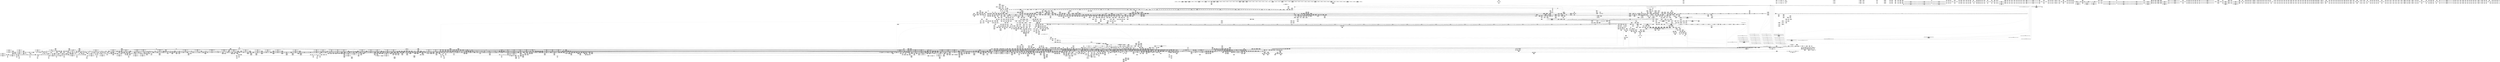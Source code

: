 digraph {
	CE0x6af6080 [shape=record,shape=Mrecord,label="{CE0x6af6080|i64*_getelementptr_inbounds_(_12_x_i64_,_12_x_i64_*___llvm_gcov_ctr31133,_i64_0,_i64_9)|*Constant*}"]
	CE0x5de6620 [shape=record,shape=Mrecord,label="{CE0x5de6620|tomoyo_path_perm:_call4|security/tomoyo/file.c,804}"]
	CE0x5f54560 [shape=record,shape=Mrecord,label="{CE0x5f54560|srcu_read_unlock:_tmp2|*SummSource*}"]
	CE0x874b670 [shape=record,shape=Mrecord,label="{CE0x874b670|GLOBAL:_tomoyo_index2category|Global_var:tomoyo_index2category|*SummSink*}"]
	CE0x6b70da0 [shape=record,shape=Mrecord,label="{CE0x6b70da0|tomoyo_get_mode:_tmp3|security/tomoyo/util.c,978}"]
	CE0x6e13a00 [shape=record,shape=Mrecord,label="{CE0x6e13a00|tomoyo_get_realpath:_tmp11|security/tomoyo/file.c,156}"]
	CE0x5d4f4d0 [shape=record,shape=Mrecord,label="{CE0x5d4f4d0|tomoyo_path_symlink:_tmp3}"]
	CE0x6bc42d0 [shape=record,shape=Mrecord,label="{CE0x6bc42d0|0:_%struct.tomoyo_obj_info*,_16:_%struct.tomoyo_domain_info*,_24:_%struct.tomoyo_path_info*,_40:_i8,_72:_i8,_75:_i8,_76:_i8,_77:_i8,_:_SCMRE_77,78_|*MultipleSource*|security/tomoyo/file.c, 787|security/tomoyo/file.c,787|Function::tomoyo_init_request_info&Arg::r::|security/tomoyo/file.c,800}"]
	CE0x855c330 [shape=record,shape=Mrecord,label="{CE0x855c330|i64*_getelementptr_inbounds_(_6_x_i64_,_6_x_i64_*___llvm_gcov_ctr25,_i64_0,_i64_3)|*Constant*|*SummSource*}"]
	CE0x5ce8270 [shape=record,shape=Mrecord,label="{CE0x5ce8270|tomoyo_const_part_length:_conv11|security/tomoyo/util.c,641|*SummSink*}"]
	CE0x6ae4df0 [shape=record,shape=Mrecord,label="{CE0x6ae4df0|tomoyo_init_request_info:_tmp6|security/tomoyo/util.c,1004|*SummSource*}"]
	CE0x6fafab0 [shape=record,shape=Mrecord,label="{CE0x6fafab0|tomoyo_domain:_security|security/tomoyo/common.h,1205|*SummSource*}"]
	CE0x5f0d590 [shape=record,shape=Mrecord,label="{CE0x5f0d590|tomoyo_get_mode:_if.end9|*SummSink*}"]
	CE0x6d99a30 [shape=record,shape=Mrecord,label="{CE0x6d99a30|tomoyo_path_permission:_if.end|*SummSink*}"]
	CE0x5daa070 [shape=record,shape=Mrecord,label="{CE0x5daa070|tomoyo_path_permission:_idxprom|security/tomoyo/file.c,563|*SummSource*}"]
	CE0x50960b0 [shape=record,shape=Mrecord,label="{CE0x50960b0|i64*_getelementptr_inbounds_(_31_x_i64_,_31_x_i64_*___llvm_gcov_ctr43150,_i64_0,_i64_21)|*Constant*}"]
	CE0x5ed3c00 [shape=record,shape=Mrecord,label="{CE0x5ed3c00|tomoyo_init_request_info:_tmp8|security/tomoyo/util.c,1005|*SummSource*}"]
	CE0x5c63a90 [shape=record,shape=Mrecord,label="{CE0x5c63a90|_ret_i32_%retval.0,_!dbg_!38973|security/tomoyo/file.c,829|*SummSource*}"]
	CE0x6bc85b0 [shape=record,shape=Mrecord,label="{CE0x6bc85b0|i32_0|*Constant*}"]
	CE0x4fedcd0 [shape=record,shape=Mrecord,label="{CE0x4fedcd0|tomoyo_fill_path_info:_hash|security/tomoyo/util.c,669|*SummSink*}"]
	CE0x84bddb0 [shape=record,shape=Mrecord,label="{CE0x84bddb0|VOIDTB_TE:_CE_315,316_}"]
	CE0x851c540 [shape=record,shape=Mrecord,label="{CE0x851c540|tomoyo_path_perm:_tmp23|security/tomoyo/file.c,814}"]
	CE0x51a50c0 [shape=record,shape=Mrecord,label="{CE0x51a50c0|tomoyo_fill_path_info:_tmp10}"]
	CE0x6bf2e50 [shape=record,shape=Mrecord,label="{CE0x6bf2e50|tomoyo_path_permission:_tmp9|security/tomoyo/file.c,565}"]
	CE0x6ad9330 [shape=record,shape=Mrecord,label="{CE0x6ad9330|tomoyo_path_perm:_if.end26|*SummSource*}"]
	CE0x70d07d0 [shape=record,shape=Mrecord,label="{CE0x70d07d0|tomoyo_path_perm:_tmp27|security/tomoyo/file.c,814|*SummSink*}"]
	CE0x6b147d0 [shape=record,shape=Mrecord,label="{CE0x6b147d0|GLOBAL:___llvm_gcov_ctr25|Global_var:__llvm_gcov_ctr25|*SummSink*}"]
	CE0x4f91fa0 [shape=record,shape=Mrecord,label="{CE0x4f91fa0|0:_i8,_array:_GCRE_tomoyo_index2category_constant_39_x_i8_c_00_00_00_00_00_00_00_00_00_00_00_00_00_00_00_00_00_00_00_00_00_00_00_01_01_01_01_01_01_01_01_01_01_01_01_01_01_01_02_,_align_16:_elem_31::|security/tomoyo/util.c,983}"]
	CE0x5ec8770 [shape=record,shape=Mrecord,label="{CE0x5ec8770|srcu_read_lock:_dep_map|include/linux/srcu.h,222|*SummSink*}"]
	CE0x6b1c690 [shape=record,shape=Mrecord,label="{CE0x6b1c690|tomoyo_get_mode:_tmp7|security/tomoyo/util.c,979}"]
	CE0x5d1f770 [shape=record,shape=Mrecord,label="{CE0x5d1f770|%struct.task_struct*_(%struct.task_struct**)*_asm_movq_%gs:$_1:P_,$0_,_r,im,_dirflag_,_fpsr_,_flags_|*SummSink*}"]
	CE0x6fce430 [shape=record,shape=Mrecord,label="{CE0x6fce430|i64*_getelementptr_inbounds_(_25_x_i64_,_25_x_i64_*___llvm_gcov_ctr11,_i64_0,_i64_15)|*Constant*|*SummSink*}"]
	CE0x5c17040 [shape=record,shape=Mrecord,label="{CE0x5c17040|tomoyo_const_part_length:_tmp1|*SummSink*}"]
	CE0x5c24f40 [shape=record,shape=Mrecord,label="{CE0x5c24f40|0:_i8,_array:_GCR_tomoyo_p2mac_internal_constant_11_x_i8_c_00_01_01_01_03_04_06_09_0A_13_15_,_align_1:_elem_6::|security/tomoyo/file.c,797}"]
	CE0x6d01ac0 [shape=record,shape=Mrecord,label="{CE0x6d01ac0|i8*_undef|*Constant*|*SummSource*}"]
	CE0x5f5e400 [shape=record,shape=Mrecord,label="{CE0x5f5e400|tomoyo_get_mode:_tmp7|security/tomoyo/util.c,979}"]
	CE0x5f948d0 [shape=record,shape=Mrecord,label="{CE0x5f948d0|i64*_getelementptr_inbounds_(_5_x_i64_,_5_x_i64_*___llvm_gcov_ctr32134,_i64_0,_i64_0)|*Constant*|*SummSource*}"]
	CE0x5c7d6e0 [shape=record,shape=Mrecord,label="{CE0x5c7d6e0|__llvm_gcov_indirect_counter_increment:_bb|*SummSink*}"]
	CE0x5d1bcd0 [shape=record,shape=Mrecord,label="{CE0x5d1bcd0|tomoyo_fill_path_info:_frombool|security/tomoyo/util.c,667|*SummSink*}"]
	CE0x5ec0410 [shape=record,shape=Mrecord,label="{CE0x5ec0410|i64*_getelementptr_inbounds_(_12_x_i64_,_12_x_i64_*___llvm_gcov_ctr31133,_i64_0,_i64_10)|*Constant*|*SummSource*}"]
	CE0x5ec05b0 [shape=record,shape=Mrecord,label="{CE0x5ec05b0|tomoyo_get_mode:_tmp25|security/tomoyo/util.c,987|*SummSink*}"]
	CE0x6e8bc60 [shape=record,shape=Mrecord,label="{CE0x6e8bc60|GLOBAL:___llvm_gcov_indirect_counter_increment114|*Constant*|*SummSource*}"]
	CE0x4febf50 [shape=record,shape=Mrecord,label="{CE0x4febf50|i64*_getelementptr_inbounds_(_4_x_i64_,_4_x_i64_*___llvm_gcov_ctr24,_i64_0,_i64_2)|*Constant*|*SummSource*}"]
	CE0x5d4ecf0 [shape=record,shape=Mrecord,label="{CE0x5d4ecf0|tomoyo_init_request_info:_entry|*SummSource*}"]
	CE0x6dc9c20 [shape=record,shape=Mrecord,label="{CE0x6dc9c20|tomoyo_path_permission:_filename|Function::tomoyo_path_permission&Arg::filename::|*SummSink*}"]
	CE0x6e87da0 [shape=record,shape=Mrecord,label="{CE0x6e87da0|i64*_getelementptr_inbounds_(_2_x_i64_,_2_x_i64_*___llvm_gcov_ctr32,_i64_0,_i64_1)|*Constant*|*SummSource*}"]
	CE0x5eb5670 [shape=record,shape=Mrecord,label="{CE0x5eb5670|i64*_getelementptr_inbounds_(_4_x_i64_,_4_x_i64_*___llvm_gcov_ctr24,_i64_0,_i64_1)|*Constant*|*SummSource*}"]
	CE0x5db99e0 [shape=record,shape=Mrecord,label="{CE0x5db99e0|i32_78|*Constant*|*SummSource*}"]
	CE0x512ec30 [shape=record,shape=Mrecord,label="{CE0x512ec30|tomoyo_read_unlock:_bb|*SummSource*}"]
	CE0x6e8b400 [shape=record,shape=Mrecord,label="{CE0x6e8b400|tomoyo_const_part_length:_tmp33|security/tomoyo/util.c,642|*SummSink*}"]
	CE0x8571030 [shape=record,shape=Mrecord,label="{CE0x8571030|i64*_getelementptr_inbounds_(_4_x_i64_,_4_x_i64_*___llvm_gcov_ctr33,_i64_0,_i64_1)|*Constant*}"]
	CE0x6e07fe0 [shape=record,shape=Mrecord,label="{CE0x6e07fe0|tomoyo_domain:_tmp19|security/tomoyo/common.h,1205|*SummSink*}"]
	CE0x8639ae0 [shape=record,shape=Mrecord,label="{CE0x8639ae0|rcu_lock_release:_tmp1}"]
	CE0x8653e30 [shape=record,shape=Mrecord,label="{CE0x8653e30|i64*_getelementptr_inbounds_(_6_x_i64_,_6_x_i64_*___llvm_gcov_ctr26,_i64_0,_i64_5)|*Constant*}"]
	CE0x50530f0 [shape=record,shape=Mrecord,label="{CE0x50530f0|tomoyo_fill_path_info:_hash|security/tomoyo/util.c,669}"]
	CE0x6f222a0 [shape=record,shape=Mrecord,label="{CE0x6f222a0|_ret_%struct.task_struct*_%tmp4,_!dbg_!38905|./arch/x86/include/asm/current.h,14|*SummSink*}"]
	CE0x8673760 [shape=record,shape=Mrecord,label="{CE0x8673760|0:_%struct.tomoyo_obj_info*,_16:_%struct.tomoyo_domain_info*,_24:_%struct.tomoyo_path_info*,_40:_i8,_72:_i8,_75:_i8,_76:_i8,_77:_i8,_:_SCMRE_26,27_}"]
	CE0x5f8cb50 [shape=record,shape=Mrecord,label="{CE0x5f8cb50|tomoyo_path_permission:_tmp14|security/tomoyo/file.c,567}"]
	CE0x862bd30 [shape=record,shape=Mrecord,label="{CE0x862bd30|tomoyo_const_part_length:_tmp|*SummSource*}"]
	CE0x5ddfb90 [shape=record,shape=Mrecord,label="{CE0x5ddfb90|GLOBAL:_tomoyo_realpath_from_path|*Constant*|*SummSink*}"]
	CE0x6df9490 [shape=record,shape=Mrecord,label="{CE0x6df9490|tomoyo_add_slash:_tmp8|security/tomoyo/file.c,132|*SummSink*}"]
	CE0x8799170 [shape=record,shape=Mrecord,label="{CE0x8799170|tomoyo_get_mode:_tmp18|security/tomoyo/util.c,985|*SummSource*}"]
	CE0x5fa9b30 [shape=record,shape=Mrecord,label="{CE0x5fa9b30|tomoyo_path_perm:_bb|*SummSink*}"]
	CE0x5f1ce70 [shape=record,shape=Mrecord,label="{CE0x5f1ce70|GLOBAL:_tomoyo_domain|*Constant*|*SummSource*}"]
	CE0x5dfe6e0 [shape=record,shape=Mrecord,label="{CE0x5dfe6e0|GLOBAL:_rcu_lock_acquire|*Constant*|*SummSink*}"]
	CE0x507c260 [shape=record,shape=Mrecord,label="{CE0x507c260|tomoyo_fill_path_info:_frombool10|security/tomoyo/util.c,668}"]
	CE0x85907d0 [shape=record,shape=Mrecord,label="{CE0x85907d0|tomoyo_domain:_tmp9|security/tomoyo/common.h,1205|*SummSink*}"]
	CE0x70a46d0 [shape=record,shape=Mrecord,label="{CE0x70a46d0|VOIDTB_TE:_CE_189,190_}"]
	CE0x518a200 [shape=record,shape=Mrecord,label="{CE0x518a200|tomoyo_const_part_length:_tmp22|security/tomoyo/util.c,634|*SummSink*}"]
	CE0x507c2d0 [shape=record,shape=Mrecord,label="{CE0x507c2d0|tomoyo_fill_path_info:_call11|security/tomoyo/util.c,669}"]
	CE0x60b6c90 [shape=record,shape=Mrecord,label="{CE0x60b6c90|tomoyo_get_mode:_idxprom|security/tomoyo/util.c,981|*SummSink*}"]
	CE0x5045c30 [shape=record,shape=Mrecord,label="{CE0x5045c30|tomoyo_audit_path_log:_path|security/tomoyo/file.c,168|*SummSink*}"]
	CE0x8560c50 [shape=record,shape=Mrecord,label="{CE0x8560c50|rcu_lock_release:___here}"]
	CE0x6fd8b10 [shape=record,shape=Mrecord,label="{CE0x6fd8b10|i32_8|*Constant*|*SummSource*}"]
	CE0x6be7160 [shape=record,shape=Mrecord,label="{CE0x6be7160|i32_0|*Constant*}"]
	CE0x6e4cc20 [shape=record,shape=Mrecord,label="{CE0x6e4cc20|tomoyo_init_request_info:_tmp7|security/tomoyo/util.c,1005|*SummSource*}"]
	CE0x6f49a00 [shape=record,shape=Mrecord,label="{CE0x6f49a00|tomoyo_path_permission:_param6|security/tomoyo/file.c,569}"]
	CE0x5d4e9b0 [shape=record,shape=Mrecord,label="{CE0x5d4e9b0|GLOBAL:_tomoyo_init_request_info|*Constant*|*SummSink*}"]
	CE0x8461f40 [shape=record,shape=Mrecord,label="{CE0x8461f40|tomoyo_get_mode:_conv|security/tomoyo/util.c,982|*SummSink*}"]
	CE0x520cb40 [shape=record,shape=Mrecord,label="{CE0x520cb40|0:_i8*,_array:_GCRE_tomoyo_path_keyword_external_constant_11_x_i8*_:_elem_4::|security/tomoyo/file.c,167}"]
	CE0x854b170 [shape=record,shape=Mrecord,label="{CE0x854b170|tomoyo_read_unlock:_tmp|*SummSink*}"]
	CE0x7ae8ae0 [shape=record,shape=Mrecord,label="{CE0x7ae8ae0|tomoyo_fill_path_info:_tobool|security/tomoyo/util.c,667}"]
	CE0x85712a0 [shape=record,shape=Mrecord,label="{CE0x85712a0|%struct.lockdep_map*_null|*Constant*}"]
	CE0x5f6ccf0 [shape=record,shape=Mrecord,label="{CE0x5f6ccf0|_call_void___llvm_gcov_indirect_counter_increment114(i32*___llvm_gcov_global_state_pred45,_i64**_getelementptr_inbounds_(_3_x_i64*_,_3_x_i64*_*___llvm_gcda_edge_table44,_i64_0,_i64_1)),_!dbg_!38927|security/tomoyo/util.c,634|*SummSource*}"]
	CE0x6ed1340 [shape=record,shape=Mrecord,label="{CE0x6ed1340|tomoyo_const_part_length:_tmp36|security/tomoyo/util.c,644}"]
	CE0x856cce0 [shape=record,shape=Mrecord,label="{CE0x856cce0|i64_2|*Constant*|*SummSource*}"]
	CE0x6eba980 [shape=record,shape=Mrecord,label="{CE0x6eba980|tomoyo_path_permission:_tmp6|*LoadInst*|security/tomoyo/file.c,564|*SummSource*}"]
	CE0x6eb3190 [shape=record,shape=Mrecord,label="{CE0x6eb3190|VOIDTB_TE:_CE_0,4_|Function::tomoyo_path_symlink&Arg::dentry::}"]
	CE0x875a8a0 [shape=record,shape=Mrecord,label="{CE0x875a8a0|tomoyo_add_slash:_tmp8|security/tomoyo/file.c,132|*SummSource*}"]
	CE0x6c4c750 [shape=record,shape=Mrecord,label="{CE0x6c4c750|_call_void_mcount()_#3}"]
	CE0x50456d0 [shape=record,shape=Mrecord,label="{CE0x50456d0|tomoyo_const_part_length:_if.end}"]
	CE0x7002700 [shape=record,shape=Mrecord,label="{CE0x7002700|tomoyo_path_perm:_tmp22|security/tomoyo/file.c,810}"]
	CE0x513f170 [shape=record,shape=Mrecord,label="{CE0x513f170|i64_1|*Constant*|*SummSource*}"]
	CE0x5e7eb40 [shape=record,shape=Mrecord,label="{CE0x5e7eb40|i64**_getelementptr_inbounds_(_3_x_i64*_,_3_x_i64*_*___llvm_gcda_edge_table44,_i64_0,_i64_2)|*Constant*|*SummSink*}"]
	CE0x856cf60 [shape=record,shape=Mrecord,label="{CE0x856cf60|GLOBAL:___llvm_gcov_ctr11|Global_var:__llvm_gcov_ctr11|*SummSource*}"]
	CE0x6b56b80 [shape=record,shape=Mrecord,label="{CE0x6b56b80|VOIDTB_TE:_CE_240,248_|Function::tomoyo_path_symlink&Arg::dentry::}"]
	CE0x5d0f4e0 [shape=record,shape=Mrecord,label="{CE0x5d0f4e0|get_current:_bb|*SummSink*}"]
	CE0x5129950 [shape=record,shape=Mrecord,label="{CE0x5129950|VOIDTB_TE:_CE_165,166_}"]
	CE0x5cb21b0 [shape=record,shape=Mrecord,label="{CE0x5cb21b0|tomoyo_get_mode:_conv|security/tomoyo/util.c,982}"]
	CE0x851c650 [shape=record,shape=Mrecord,label="{CE0x851c650|tomoyo_path_perm:_tmp23|security/tomoyo/file.c,814|*SummSource*}"]
	CE0x6db2350 [shape=record,shape=Mrecord,label="{CE0x6db2350|tomoyo_path_permission:_operation|Function::tomoyo_path_permission&Arg::operation::}"]
	CE0x7ae84e0 [shape=record,shape=Mrecord,label="{CE0x7ae84e0|tomoyo_fill_path_info:_land.rhs}"]
	CE0x6f7c190 [shape=record,shape=Mrecord,label="{CE0x6f7c190|tomoyo_const_part_length:_cmp25|security/tomoyo/util.c,644|*SummSource*}"]
	CE0x5d24d40 [shape=record,shape=Mrecord,label="{CE0x5d24d40|VOIDTB_TE:_CE_219,220_}"]
	CE0x5ef3f70 [shape=record,shape=Mrecord,label="{CE0x5ef3f70|tomoyo_init_request_info:_tobool|security/tomoyo/util.c,1004|*SummSource*}"]
	CE0x6e4cec0 [shape=record,shape=Mrecord,label="{CE0x6e4cec0|tomoyo_init_request_info:_tmp3|security/tomoyo/util.c,1004|*SummSource*}"]
	CE0x6e2f4b0 [shape=record,shape=Mrecord,label="{CE0x6e2f4b0|0:_i8,_array:_GCRE_tomoyo_index2category_constant_39_x_i8_c_00_00_00_00_00_00_00_00_00_00_00_00_00_00_00_00_00_00_00_00_00_00_00_01_01_01_01_01_01_01_01_01_01_01_01_01_01_01_02_,_align_16:_elem_37::|security/tomoyo/util.c,983}"]
	CE0x5e64e60 [shape=record,shape=Mrecord,label="{CE0x5e64e60|tomoyo_path_perm:_if.end}"]
	CE0x8592430 [shape=record,shape=Mrecord,label="{CE0x8592430|i32_6|*Constant*|*SummSource*}"]
	CE0x70020a0 [shape=record,shape=Mrecord,label="{CE0x70020a0|tomoyo_path_perm:_tmp21|security/tomoyo/file.c,810}"]
	CE0x705e350 [shape=record,shape=Mrecord,label="{CE0x705e350|i64*_getelementptr_inbounds_(_5_x_i64_,_5_x_i64_*___llvm_gcov_ctr28130,_i64_0,_i64_0)|*Constant*|*SummSink*}"]
	CE0x5e0ffc0 [shape=record,shape=Mrecord,label="{CE0x5e0ffc0|tomoyo_const_part_length:_tmp14|security/tomoyo/util.c,626|*SummSink*}"]
	CE0x701f650 [shape=record,shape=Mrecord,label="{CE0x701f650|_call_void___llvm_gcov_indirect_counter_increment114(i32*___llvm_gcov_global_state_pred45,_i64**_getelementptr_inbounds_(_3_x_i64*_,_3_x_i64*_*___llvm_gcda_edge_table44,_i64_0,_i64_0)),_!dbg_!38954|security/tomoyo/util.c,649}"]
	CE0x6b3ce20 [shape=record,shape=Mrecord,label="{CE0x6b3ce20|GLOBAL:_tomoyo_get_mode|*Constant*|*SummSource*}"]
	CE0x6c898a0 [shape=record,shape=Mrecord,label="{CE0x6c898a0|%struct.lockdep_map*_null|*Constant*|*SummSink*}"]
	CE0x5ec85f0 [shape=record,shape=Mrecord,label="{CE0x5ec85f0|srcu_read_lock:_dep_map|include/linux/srcu.h,222}"]
	CE0x5f1cb00 [shape=record,shape=Mrecord,label="{CE0x5f1cb00|__llvm_gcov_indirect_counter_increment:_exit|*SummSource*}"]
	CE0x5d98a00 [shape=record,shape=Mrecord,label="{CE0x5d98a00|tomoyo_fill_path_info:_tmp7|security/tomoyo/util.c,667|*SummSink*}"]
	CE0x6d16660 [shape=record,shape=Mrecord,label="{CE0x6d16660|tomoyo_init_request_info:_tmp10|security/tomoyo/util.c,1006|*SummSource*}"]
	CE0x5f48a10 [shape=record,shape=Mrecord,label="{CE0x5f48a10|tomoyo_init_request_info:_domain.addr.0}"]
	CE0x5189570 [shape=record,shape=Mrecord,label="{CE0x5189570|tomoyo_const_part_length:_inc|security/tomoyo/util.c,628|*SummSource*}"]
	CE0x70a4cf0 [shape=record,shape=Mrecord,label="{CE0x70a4cf0|0:_i8,_array:_GCRE_tomoyo_index2category_constant_39_x_i8_c_00_00_00_00_00_00_00_00_00_00_00_00_00_00_00_00_00_00_00_00_00_00_00_01_01_01_01_01_01_01_01_01_01_01_01_01_01_01_02_,_align_16:_elem_20::|security/tomoyo/util.c,983}"]
	CE0x6e8cb40 [shape=record,shape=Mrecord,label="{CE0x6e8cb40|i64_17|*Constant*|*SummSource*}"]
	CE0x84bf990 [shape=record,shape=Mrecord,label="{CE0x84bf990|tomoyo_get_mode:_tmp17|security/tomoyo/util.c,983|*SummSource*}"]
	CE0x5f766b0 [shape=record,shape=Mrecord,label="{CE0x5f766b0|tomoyo_path_perm:_if.end22|*SummSink*}"]
	CE0x4f66690 [shape=record,shape=Mrecord,label="{CE0x4f66690|i64_1|*Constant*|*SummSink*}"]
	CE0x5d522d0 [shape=record,shape=Mrecord,label="{CE0x5d522d0|GLOBAL:_tomoyo_init_request_info|*Constant*}"]
	CE0x6b13ef0 [shape=record,shape=Mrecord,label="{CE0x6b13ef0|srcu_read_lock:_entry|*SummSource*}"]
	CE0x6ddef70 [shape=record,shape=Mrecord,label="{CE0x6ddef70|COLLAPSED:_GCMRE___llvm_gcov_ctr31_internal_global_2_x_i64_zeroinitializer:_elem_0:default:}"]
	CE0x5ce93f0 [shape=record,shape=Mrecord,label="{CE0x5ce93f0|GLOBAL:_srcu_read_unlock|*Constant*}"]
	CE0x7ae91c0 [shape=record,shape=Mrecord,label="{CE0x7ae91c0|tomoyo_get_mode:_return}"]
	CE0x6e3cc90 [shape=record,shape=Mrecord,label="{CE0x6e3cc90|GLOBAL:_tomoyo_supervisor|*Constant*|*SummSink*}"]
	CE0x7acbaa0 [shape=record,shape=Mrecord,label="{CE0x7acbaa0|tomoyo_path_perm:_tmp13|security/tomoyo/file.c,799|*SummSink*}"]
	CE0x5d9a650 [shape=record,shape=Mrecord,label="{CE0x5d9a650|tomoyo_fill_path_info:_tmp4|security/tomoyo/util.c,667|*SummSink*}"]
	CE0x5f40100 [shape=record,shape=Mrecord,label="{CE0x5f40100|tomoyo_get_mode:_tmp13|security/tomoyo/util.c,982}"]
	CE0x6e75ff0 [shape=record,shape=Mrecord,label="{CE0x6e75ff0|GLOBAL:_kfree|*Constant*|*SummSink*}"]
	CE0x7ad4670 [shape=record,shape=Mrecord,label="{CE0x7ad4670|tomoyo_fill_path_info:_land.rhs}"]
	CE0x70b7d50 [shape=record,shape=Mrecord,label="{CE0x70b7d50|get_current:_tmp4|./arch/x86/include/asm/current.h,14|*SummSink*}"]
	CE0x512a430 [shape=record,shape=Mrecord,label="{CE0x512a430|tomoyo_get_mode:_tmp18|security/tomoyo/util.c,985}"]
	CE0x8610a60 [shape=record,shape=Mrecord,label="{CE0x8610a60|COLLAPSED:_GCMRE___llvm_gcov_ctr53148_internal_global_2_x_i64_zeroinitializer:_elem_0:default:}"]
	CE0x501a780 [shape=record,shape=Mrecord,label="{CE0x501a780|tomoyo_audit_path_log:_filename|security/tomoyo/file.c,169}"]
	CE0x85e54c0 [shape=record,shape=Mrecord,label="{CE0x85e54c0|tomoyo_path_perm:_mode|security/tomoyo/file.c,800|*SummSink*}"]
	CE0x6ebe850 [shape=record,shape=Mrecord,label="{CE0x6ebe850|tomoyo_add_slash:_bb|*SummSource*}"]
	CE0x50540a0 [shape=record,shape=Mrecord,label="{CE0x50540a0|tomoyo_get_mode:_and|security/tomoyo/util.c,987}"]
	CE0x6e9afb0 [shape=record,shape=Mrecord,label="{CE0x6e9afb0|i64*_getelementptr_inbounds_(_6_x_i64_,_6_x_i64_*___llvm_gcov_ctr26,_i64_0,_i64_0)|*Constant*|*SummSink*}"]
	CE0x5c4e400 [shape=record,shape=Mrecord,label="{CE0x5c4e400|tomoyo_path_perm:_obj|security/tomoyo/file.c, 788|*SummSink*}"]
	CE0x51701a0 [shape=record,shape=Mrecord,label="{CE0x51701a0|tomoyo_read_unlock:_tmp2|*SummSource*}"]
	CE0x6fb2030 [shape=record,shape=Mrecord,label="{CE0x6fb2030|tomoyo_const_part_length:_tmp44|security/tomoyo/util.c,645|*SummSink*}"]
	CE0x6fdfbf0 [shape=record,shape=Mrecord,label="{CE0x6fdfbf0|i64_16|*Constant*|*SummSource*}"]
	CE0x6b0b340 [shape=record,shape=Mrecord,label="{CE0x6b0b340|tomoyo_fill_path_info:_tmp5|security/tomoyo/util.c,667|*SummSource*}"]
	CE0x5c4de70 [shape=record,shape=Mrecord,label="{CE0x5c4de70|tomoyo_path_perm:_entry|*SummSource*}"]
	CE0x6ebe710 [shape=record,shape=Mrecord,label="{CE0x6ebe710|tomoyo_path_permission:_tmp3|*LoadInst*|security/tomoyo/file.c,564}"]
	CE0x851b2a0 [shape=record,shape=Mrecord,label="{CE0x851b2a0|tomoyo_const_part_length:_tmp15|security/tomoyo/util.c,627}"]
	CE0x5d65040 [shape=record,shape=Mrecord,label="{CE0x5d65040|tomoyo_const_part_length:_if.then27|*SummSource*}"]
	CE0x5234b90 [shape=record,shape=Mrecord,label="{CE0x5234b90|tomoyo_const_part_length:_incdec.ptr19|security/tomoyo/util.c,643}"]
	CE0x6c90940 [shape=record,shape=Mrecord,label="{CE0x6c90940|rcu_lock_acquire:_tmp5|include/linux/rcupdate.h,418|*SummSource*}"]
	CE0x50f5c70 [shape=record,shape=Mrecord,label="{CE0x50f5c70|tomoyo_path_permission:_tmp21|security/tomoyo/file.c,573|*SummSink*}"]
	CE0x8507ba0 [shape=record,shape=Mrecord,label="{CE0x8507ba0|tomoyo_get_realpath:_tmp12|security/tomoyo/file.c,156|*SummSource*}"]
	CE0x5dc59f0 [shape=record,shape=Mrecord,label="{CE0x5dc59f0|tomoyo_path_perm:_path1|security/tomoyo/file.c,788|*SummSink*}"]
	CE0x5ddf7f0 [shape=record,shape=Mrecord,label="{CE0x5ddf7f0|tomoyo_get_realpath:_call|security/tomoyo/file.c,150|*SummSource*}"]
	CE0x5c0dd40 [shape=record,shape=Mrecord,label="{CE0x5c0dd40|i64*_getelementptr_inbounds_(_25_x_i64_,_25_x_i64_*___llvm_gcov_ctr11,_i64_0,_i64_3)|*Constant*|*SummSink*}"]
	CE0x5e45f90 [shape=record,shape=Mrecord,label="{CE0x5e45f90|rcu_lock_release:_map|Function::rcu_lock_release&Arg::map::|*SummSource*}"]
	CE0x5f409d0 [shape=record,shape=Mrecord,label="{CE0x5f409d0|tomoyo_get_mode:_if.end}"]
	CE0x6d16b20 [shape=record,shape=Mrecord,label="{CE0x6d16b20|i32_2|*Constant*}"]
	CE0x5d93340 [shape=record,shape=Mrecord,label="{CE0x5d93340|0:_i8,_array:_GCR_tomoyo_p2mac_internal_constant_11_x_i8_c_00_01_01_01_03_04_06_09_0A_13_15_,_align_1:_elem_5::|security/tomoyo/file.c,797}"]
	CE0x6d0de70 [shape=record,shape=Mrecord,label="{CE0x6d0de70|tomoyo_get_mode:_tmp24|security/tomoyo/util.c,986}"]
	CE0x5045a90 [shape=record,shape=Mrecord,label="{CE0x5045a90|tomoyo_audit_path_log:_path|security/tomoyo/file.c,168}"]
	CE0x85bdff0 [shape=record,shape=Mrecord,label="{CE0x85bdff0|tomoyo_domain:_tmp6|security/tomoyo/common.h,1205}"]
	CE0x520cbb0 [shape=record,shape=Mrecord,label="{CE0x520cbb0|0:_i8*,_array:_GCRE_tomoyo_path_keyword_external_constant_11_x_i8*_:_elem_0::|security/tomoyo/file.c,167}"]
	CE0x5cd50f0 [shape=record,shape=Mrecord,label="{CE0x5cd50f0|_call_void_mcount()_#3|*SummSink*}"]
	CE0x8662300 [shape=record,shape=Mrecord,label="{CE0x8662300|0:_%struct.tomoyo_obj_info*,_16:_%struct.tomoyo_domain_info*,_24:_%struct.tomoyo_path_info*,_40:_i8,_72:_i8,_75:_i8,_76:_i8,_77:_i8,_:_SCMRE_8,16_|*MultipleSource*|security/tomoyo/file.c, 787|security/tomoyo/file.c,787|Function::tomoyo_init_request_info&Arg::r::|security/tomoyo/file.c,800}"]
	CE0x6b98600 [shape=record,shape=Mrecord,label="{CE0x6b98600|__llvm_gcov_indirect_counter_increment:_tmp2|*SummSource*}"]
	CE0x5c24ce0 [shape=record,shape=Mrecord,label="{CE0x5c24ce0|0:_i8,_array:_GCR_tomoyo_p2mac_internal_constant_11_x_i8_c_00_01_01_01_03_04_06_09_0A_13_15_,_align_1:_elem_0::|security/tomoyo/file.c,797}"]
	CE0x6c89120 [shape=record,shape=Mrecord,label="{CE0x6c89120|GLOBAL:_lock_acquire|*Constant*|*SummSource*}"]
	CE0x6a38f50 [shape=record,shape=Mrecord,label="{CE0x6a38f50|tomoyo_fill_path_info:_is_dir|security/tomoyo/util.c,667}"]
	CE0x5f5e5d0 [shape=record,shape=Mrecord,label="{CE0x5f5e5d0|i64*_getelementptr_inbounds_(_12_x_i64_,_12_x_i64_*___llvm_gcov_ctr31133,_i64_0,_i64_3)|*Constant*}"]
	CE0x4f5e2d0 [shape=record,shape=Mrecord,label="{CE0x4f5e2d0|tomoyo_get_mode:_arrayidx8|security/tomoyo/util.c,983}"]
	CE0x6be9390 [shape=record,shape=Mrecord,label="{CE0x6be9390|_ret_i32_%call,_!dbg_!38902|security/tomoyo/common.h,1097|*SummSource*}"]
	CE0x5107a20 [shape=record,shape=Mrecord,label="{CE0x5107a20|tomoyo_path_permission:_tmp23|security/tomoyo/file.c,574}"]
	CE0x6f000d0 [shape=record,shape=Mrecord,label="{CE0x6f000d0|srcu_read_lock:_tmp2|*SummSource*}"]
	CE0x518a270 [shape=record,shape=Mrecord,label="{CE0x518a270|tomoyo_const_part_length:_tmp23|security/tomoyo/util.c,634|*SummSink*}"]
	CE0x5098e80 [shape=record,shape=Mrecord,label="{CE0x5098e80|i64*_getelementptr_inbounds_(_12_x_i64_,_12_x_i64_*___llvm_gcov_ctr31133,_i64_0,_i64_11)|*Constant*|*SummSink*}"]
	CE0x51beba0 [shape=record,shape=Mrecord,label="{CE0x51beba0|tomoyo_path_perm:_tmp11|security/tomoyo/file.c,797|*SummSink*}"]
	CE0x6ae8180 [shape=record,shape=Mrecord,label="{CE0x6ae8180|tomoyo_get_realpath:_tmp3|security/tomoyo/file.c,151|*SummSource*}"]
	CE0x4f662d0 [shape=record,shape=Mrecord,label="{CE0x4f662d0|tomoyo_path_perm:_path|Function::tomoyo_path_perm&Arg::path::}"]
	CE0x87879c0 [shape=record,shape=Mrecord,label="{CE0x87879c0|0:_%struct.tomoyo_obj_info*,_16:_%struct.tomoyo_domain_info*,_24:_%struct.tomoyo_path_info*,_40:_i8,_72:_i8,_75:_i8,_76:_i8,_77:_i8,_:_SCMRE_47,48_}"]
	CE0x6e3ca10 [shape=record,shape=Mrecord,label="{CE0x6e3ca10|GLOBAL:_tomoyo_supervisor|*Constant*}"]
	CE0x6eb34f0 [shape=record,shape=Mrecord,label="{CE0x6eb34f0|VOIDTB_TE:_CE_170,171_}"]
	CE0x85c6970 [shape=record,shape=Mrecord,label="{CE0x85c6970|__llvm_gcov_indirect_counter_increment:_entry|*SummSink*}"]
	CE0x8641790 [shape=record,shape=Mrecord,label="{CE0x8641790|srcu_read_unlock:_dep_map|include/linux/srcu.h,236|*SummSource*}"]
	CE0x85d5ed0 [shape=record,shape=Mrecord,label="{CE0x85d5ed0|COLLAPSED:_CRE:_elem_0:default:}"]
	CE0x6f605f0 [shape=record,shape=Mrecord,label="{CE0x6f605f0|tomoyo_add_slash:_is_dir|security/tomoyo/file.c,131|*SummSink*}"]
	CE0x5135b30 [shape=record,shape=Mrecord,label="{CE0x5135b30|tomoyo_get_mode:_tmp12|security/tomoyo/util.c,982|*SummSource*}"]
	CE0x8639f80 [shape=record,shape=Mrecord,label="{CE0x8639f80|rcu_lock_acquire:_tmp|*SummSource*}"]
	CE0x5ec8700 [shape=record,shape=Mrecord,label="{CE0x5ec8700|_call_void_rcu_lock_acquire(%struct.lockdep_map*_%dep_map)_#9,_!dbg_!38906|include/linux/srcu.h,222}"]
	CE0x6fa5a00 [shape=record,shape=Mrecord,label="{CE0x6fa5a00|tomoyo_const_part_length:_tmp40|security/tomoyo/util.c,644|*SummSource*}"]
	CE0x8539e70 [shape=record,shape=Mrecord,label="{CE0x8539e70|tomoyo_get_mode:_tmp11|security/tomoyo/util.c,982}"]
	CE0x70aaa60 [shape=record,shape=Mrecord,label="{CE0x70aaa60|GLOBAL:_tomoyo_index2category|Global_var:tomoyo_index2category|*SummSource*}"]
	CE0x6a93da0 [shape=record,shape=Mrecord,label="{CE0x6a93da0|128:_i8*,_1208:_%struct.file*,_:_CMRE_32,33_}"]
	CE0x50c09c0 [shape=record,shape=Mrecord,label="{CE0x50c09c0|i64_19|*Constant*|*SummSink*}"]
	CE0x5d21110 [shape=record,shape=Mrecord,label="{CE0x5d21110|tomoyo_path_perm:_arrayidx|security/tomoyo/file.c,797}"]
	CE0x5c63370 [shape=record,shape=Mrecord,label="{CE0x5c63370|tomoyo_path_symlink:_dentry|Function::tomoyo_path_symlink&Arg::dentry::|*SummSource*}"]
	CE0x51c4c80 [shape=record,shape=Mrecord,label="{CE0x51c4c80|tomoyo_path_symlink:_entry|*SummSink*}"]
	CE0x6fdfa90 [shape=record,shape=Mrecord,label="{CE0x6fdfa90|tomoyo_path_perm:_tmp6|security/tomoyo/file.c,789|*SummSink*}"]
	CE0x6c153a0 [shape=record,shape=Mrecord,label="{CE0x6c153a0|tomoyo_path_perm:_conv|security/tomoyo/file.c,800|*SummSink*}"]
	CE0x701e640 [shape=record,shape=Mrecord,label="{CE0x701e640|i64*_getelementptr_inbounds_(_31_x_i64_,_31_x_i64_*___llvm_gcov_ctr43150,_i64_0,_i64_27)|*Constant*|*SummSink*}"]
	CE0x85180d0 [shape=record,shape=Mrecord,label="{CE0x85180d0|tomoyo_audit_path_log:_bb}"]
	CE0x5d71080 [shape=record,shape=Mrecord,label="{CE0x5d71080|tomoyo_path_perm:_tmp4|security/tomoyo/file.c,788}"]
	CE0x6c4d470 [shape=record,shape=Mrecord,label="{CE0x6c4d470|tomoyo_const_part_length:_while.cond|*SummSource*}"]
	CE0x6edc9c0 [shape=record,shape=Mrecord,label="{CE0x6edc9c0|tomoyo_add_slash:_tmp2|*LoadInst*|security/tomoyo/file.c,131}"]
	CE0x6e9a920 [shape=record,shape=Mrecord,label="{CE0x6e9a920|tomoyo_path_permission:_do.cond|*SummSink*}"]
	CE0x51bf060 [shape=record,shape=Mrecord,label="{CE0x51bf060|8:_%struct.vfsmount*,_16:_%struct.dentry*,_168:_%struct.tomoyo_path_info*,_:_SCMRE_8,16_|*MultipleSource*|security/tomoyo/tomoyo.c, 222|security/tomoyo/tomoyo.c,222}"]
	CE0x6b1bb20 [shape=record,shape=Mrecord,label="{CE0x6b1bb20|tomoyo_domain:_land.lhs.true|*SummSink*}"]
	CE0x84e37b0 [shape=record,shape=Mrecord,label="{CE0x84e37b0|i64**_getelementptr_inbounds_(_3_x_i64*_,_3_x_i64*_*___llvm_gcda_edge_table44,_i64_0,_i64_0)|*Constant*|*SummSink*}"]
	CE0x854e300 [shape=record,shape=Mrecord,label="{CE0x854e300|tomoyo_add_slash:_if.end|*SummSink*}"]
	CE0x84bd790 [shape=record,shape=Mrecord,label="{CE0x84bd790|VOIDTB_TE:_CE_309,310_}"]
	CE0x6b62500 [shape=record,shape=Mrecord,label="{CE0x6b62500|tomoyo_path_perm:_sw.epilog|*SummSink*}"]
	CE0x5e0aa00 [shape=record,shape=Mrecord,label="{CE0x5e0aa00|rcu_lock_release:_tmp5|include/linux/rcupdate.h,423|*SummSink*}"]
	CE0x8506340 [shape=record,shape=Mrecord,label="{CE0x8506340|tomoyo_path_perm:_tmp29|security/tomoyo/file.c,815}"]
	CE0x6ee0f60 [shape=record,shape=Mrecord,label="{CE0x6ee0f60|tomoyo_const_part_length:_tmp39|security/tomoyo/util.c,644|*SummSource*}"]
	CE0x5234450 [shape=record,shape=Mrecord,label="{CE0x5234450|rcu_lock_release:_tmp|*SummSink*}"]
	CE0x7025ef0 [shape=record,shape=Mrecord,label="{CE0x7025ef0|tomoyo_path_perm:_tobool24|security/tomoyo/file.c,826|*SummSink*}"]
	CE0x5f48e20 [shape=record,shape=Mrecord,label="{CE0x5f48e20|tomoyo_path_perm:_if.end22|*SummSource*}"]
	CE0x70bd050 [shape=record,shape=Mrecord,label="{CE0x70bd050|tomoyo_path_perm:_tmp46|security/tomoyo/file.c,827|*SummSink*}"]
	CE0x519a580 [shape=record,shape=Mrecord,label="{CE0x519a580|__llvm_gcov_indirect_counter_increment114:_bb}"]
	CE0x6b82e00 [shape=record,shape=Mrecord,label="{CE0x6b82e00|tomoyo_add_slash:_call|security/tomoyo/file.c,136|*SummSource*}"]
	CE0x8711fa0 [shape=record,shape=Mrecord,label="{CE0x8711fa0|tomoyo_get_realpath:_tmp5|security/tomoyo/file.c,151|*SummSource*}"]
	CE0x85d80c0 [shape=record,shape=Mrecord,label="{CE0x85d80c0|tomoyo_get_realpath:_tmp}"]
	CE0x5d24340 [shape=record,shape=Mrecord,label="{CE0x5d24340|VOIDTB_TE:_CE_157,158_}"]
	CE0x85059e0 [shape=record,shape=Mrecord,label="{CE0x85059e0|i64*_getelementptr_inbounds_(_25_x_i64_,_25_x_i64_*___llvm_gcov_ctr11,_i64_0,_i64_14)|*Constant*|*SummSink*}"]
	CE0x5c3be70 [shape=record,shape=Mrecord,label="{CE0x5c3be70|tomoyo_const_part_length:_len.0|*SummSink*}"]
	CE0x6e8c600 [shape=record,shape=Mrecord,label="{CE0x6e8c600|i64_17|*Constant*}"]
	CE0x6f87e50 [shape=record,shape=Mrecord,label="{CE0x6f87e50|_call_void_tomoyo_check_acl(%struct.tomoyo_request_info*_%r,_i1_(%struct.tomoyo_request_info*,_%struct.tomoyo_acl_info*)*_tomoyo_check_path_acl)_#9,_!dbg_!38935|security/tomoyo/file.c,571}"]
	CE0x6f21c70 [shape=record,shape=Mrecord,label="{CE0x6f21c70|GLOBAL:_get_current|*Constant*|*SummSink*}"]
	CE0x6d01a00 [shape=record,shape=Mrecord,label="{CE0x6d01a00|i8*_undef|*Constant*}"]
	CE0x703dc10 [shape=record,shape=Mrecord,label="{CE0x703dc10|tomoyo_fill_path_info:_land.end|*SummSink*}"]
	CE0x7adfc20 [shape=record,shape=Mrecord,label="{CE0x7adfc20|tomoyo_path_permission:_tmp11|security/tomoyo/file.c,565}"]
	CE0x7adf420 [shape=record,shape=Mrecord,label="{CE0x7adf420|0:_i8,_array:_GCRE_tomoyo_index2category_constant_39_x_i8_c_00_00_00_00_00_00_00_00_00_00_00_00_00_00_00_00_00_00_00_00_00_00_00_01_01_01_01_01_01_01_01_01_01_01_01_01_01_01_02_,_align_16:_elem_13::|security/tomoyo/util.c,983}"]
	CE0x5d1c5c0 [shape=record,shape=Mrecord,label="{CE0x5d1c5c0|tomoyo_const_part_length:_while.end|*SummSink*}"]
	CE0x87999e0 [shape=record,shape=Mrecord,label="{CE0x87999e0|tomoyo_get_mode:_tmp20|security/tomoyo/util.c,985}"]
	CE0x5e64ad0 [shape=record,shape=Mrecord,label="{CE0x5e64ad0|_ret_%struct.tomoyo_domain_info*_%tmp23,_!dbg_!38929|security/tomoyo/common.h,1205|*SummSource*}"]
	CE0x87fa490 [shape=record,shape=Mrecord,label="{CE0x87fa490|i32_9|*Constant*}"]
	CE0x85616a0 [shape=record,shape=Mrecord,label="{CE0x85616a0|rcu_lock_release:___here|*SummSink*}"]
	CE0x7ae0220 [shape=record,shape=Mrecord,label="{CE0x7ae0220|COLLAPSED:_GCMRE___llvm_gcov_ctr28130_internal_global_5_x_i64_zeroinitializer:_elem_0:default:}"]
	CE0x5c0d280 [shape=record,shape=Mrecord,label="{CE0x5c0d280|tomoyo_const_part_length:_tmp30|security/tomoyo/util.c,641|*SummSink*}"]
	CE0x6f21e50 [shape=record,shape=Mrecord,label="{CE0x6f21e50|get_current:_entry|*SummSource*}"]
	CE0x70bd260 [shape=record,shape=Mrecord,label="{CE0x70bd260|tomoyo_path_perm:_tmp47|security/tomoyo/file.c,827|*SummSink*}"]
	CE0x6e8a6a0 [shape=record,shape=Mrecord,label="{CE0x6e8a6a0|i8_1|*Constant*|*SummSink*}"]
	CE0x512a4a0 [shape=record,shape=Mrecord,label="{CE0x512a4a0|i32_5|*Constant*}"]
	CE0x5ec9e20 [shape=record,shape=Mrecord,label="{CE0x5ec9e20|i32_10|*Constant*}"]
	CE0x6b53280 [shape=record,shape=Mrecord,label="{CE0x6b53280|rcu_lock_acquire:___here|*SummSource*}"]
	CE0x52bbcd0 [shape=record,shape=Mrecord,label="{CE0x52bbcd0|tomoyo_path_perm:_tmp11|security/tomoyo/file.c,797}"]
	CE0x6b4e790 [shape=record,shape=Mrecord,label="{CE0x6b4e790|tomoyo_fill_path_info:_idxprom|security/tomoyo/util.c,667|*SummSource*}"]
	CE0x5e43440 [shape=record,shape=Mrecord,label="{CE0x5e43440|i8*_getelementptr_inbounds_(_45_x_i8_,_45_x_i8_*_.str13,_i32_0,_i32_0)|*Constant*}"]
	CE0x5ebfe10 [shape=record,shape=Mrecord,label="{CE0x5ebfe10|tomoyo_get_mode:_mode.1|*SummSink*}"]
	CE0x6c2edd0 [shape=record,shape=Mrecord,label="{CE0x6c2edd0|tomoyo_get_realpath:_if.then|*SummSink*}"]
	CE0x6fa5fe0 [shape=record,shape=Mrecord,label="{CE0x6fa5fe0|tomoyo_const_part_length:_tmp41|security/tomoyo/util.c,644|*SummSource*}"]
	CE0x5c97c90 [shape=record,shape=Mrecord,label="{CE0x5c97c90|0:_%struct.vfsmount*,_:_CRE_8,16_|*MultipleSource*|Function::tomoyo_path_symlink&Arg::parent::|security/tomoyo/tomoyo.c,222}"]
	CE0x5c4f8a0 [shape=record,shape=Mrecord,label="{CE0x5c4f8a0|tomoyo_const_part_length:_tmp11|security/tomoyo/util.c,626|*SummSink*}"]
	CE0x6d62390 [shape=record,shape=Mrecord,label="{CE0x6d62390|128:_i8*,_1208:_%struct.file*,_:_CMRE_49,50_}"]
	CE0x6f59060 [shape=record,shape=Mrecord,label="{CE0x6f59060|tomoyo_path_perm:_tmp41|security/tomoyo/file.c,824}"]
	CE0x85e5530 [shape=record,shape=Mrecord,label="{CE0x85e5530|i32_9|*Constant*}"]
	CE0x85c7450 [shape=record,shape=Mrecord,label="{CE0x85c7450|i64**_getelementptr_inbounds_(_3_x_i64*_,_3_x_i64*_*___llvm_gcda_edge_table,_i64_0,_i64_1)|*Constant*|*SummSink*}"]
	CE0x6adaf40 [shape=record,shape=Mrecord,label="{CE0x6adaf40|tomoyo_read_lock:_tmp1|*SummSink*}"]
	CE0x854aad0 [shape=record,shape=Mrecord,label="{CE0x854aad0|tomoyo_fill_path_info:_conv|security/tomoyo/util.c,664|*SummSink*}"]
	CE0x7acbd70 [shape=record,shape=Mrecord,label="{CE0x7acbd70|tomoyo_path_perm:_tmp13|security/tomoyo/file.c,799|*SummSource*}"]
	CE0x5dde180 [shape=record,shape=Mrecord,label="{CE0x5dde180|tomoyo_path_permission:_filename5|security/tomoyo/file.c,568|*SummSink*}"]
	CE0x85c6870 [shape=record,shape=Mrecord,label="{CE0x85c6870|__llvm_gcov_indirect_counter_increment:_entry|*SummSource*}"]
	CE0x5e2ca10 [shape=record,shape=Mrecord,label="{CE0x5e2ca10|i64*_getelementptr_inbounds_(_31_x_i64_,_31_x_i64_*___llvm_gcov_ctr43150,_i64_0,_i64_9)|*Constant*|*SummSink*}"]
	CE0x505c130 [shape=record,shape=Mrecord,label="{CE0x505c130|tomoyo_get_mode:_conv10|security/tomoyo/util.c,985}"]
	CE0x6e89ff0 [shape=record,shape=Mrecord,label="{CE0x6e89ff0|get_current:_tmp2}"]
	CE0x6e886c0 [shape=record,shape=Mrecord,label="{CE0x6e886c0|rcu_lock_acquire:_tmp3}"]
	CE0x84e4ab0 [shape=record,shape=Mrecord,label="{CE0x84e4ab0|tomoyo_get_mode:_tmp2|security/tomoyo/util.c,978|*SummSink*}"]
	CE0x6c90f70 [shape=record,shape=Mrecord,label="{CE0x6c90f70|rcu_lock_release:_tmp3|*SummSource*}"]
	CE0x5cc3900 [shape=record,shape=Mrecord,label="{CE0x5cc3900|0:_%struct.tomoyo_obj_info*,_16:_%struct.tomoyo_domain_info*,_24:_%struct.tomoyo_path_info*,_40:_i8,_72:_i8,_75:_i8,_76:_i8,_77:_i8,_:_SCMRE_73,74_|*MultipleSource*|security/tomoyo/file.c, 787|security/tomoyo/file.c,787|Function::tomoyo_init_request_info&Arg::r::|security/tomoyo/file.c,800}"]
	CE0x4fb9c70 [shape=record,shape=Mrecord,label="{CE0x4fb9c70|0:_i8,_array:_GCRE_tomoyo_index2category_constant_39_x_i8_c_00_00_00_00_00_00_00_00_00_00_00_00_00_00_00_00_00_00_00_00_00_00_00_01_01_01_01_01_01_01_01_01_01_01_01_01_01_01_02_,_align_16:_elem_17::|security/tomoyo/util.c,983}"]
	CE0x6e4cc90 [shape=record,shape=Mrecord,label="{CE0x6e4cc90|tomoyo_init_request_info:_tmp7|security/tomoyo/util.c,1005|*SummSink*}"]
	CE0x60523e0 [shape=record,shape=Mrecord,label="{CE0x60523e0|tomoyo_path_permission:_tmp15|security/tomoyo/file.c,567}"]
	CE0x507c5e0 [shape=record,shape=Mrecord,label="{CE0x507c5e0|GLOBAL:_full_name_hash|*Constant*}"]
	CE0x8732630 [shape=record,shape=Mrecord,label="{CE0x8732630|tomoyo_get_realpath:_tmp|*SummSink*}"]
	CE0x6d17140 [shape=record,shape=Mrecord,label="{CE0x6d17140|tomoyo_path_perm:_if.then}"]
	CE0x51a5680 [shape=record,shape=Mrecord,label="{CE0x51a5680|tomoyo_const_part_length:_tmp3|security/tomoyo/util.c,624|*SummSink*}"]
	CE0x5e55b80 [shape=record,shape=Mrecord,label="{CE0x5e55b80|_call_void_mcount()_#3}"]
	CE0x6e9a4f0 [shape=record,shape=Mrecord,label="{CE0x6e9a4f0|_call_void_mcount()_#3|*SummSink*}"]
	CE0x86540d0 [shape=record,shape=Mrecord,label="{CE0x86540d0|i64*_getelementptr_inbounds_(_6_x_i64_,_6_x_i64_*___llvm_gcov_ctr26,_i64_0,_i64_5)|*Constant*|*SummSource*}"]
	CE0x70bd530 [shape=record,shape=Mrecord,label="{CE0x70bd530|tomoyo_path_perm:_tmp47|security/tomoyo/file.c,827|*SummSource*}"]
	CE0x5ef3ed0 [shape=record,shape=Mrecord,label="{CE0x5ef3ed0|tomoyo_init_request_info:_tobool|security/tomoyo/util.c,1004}"]
	CE0x6faf220 [shape=record,shape=Mrecord,label="{CE0x6faf220|tomoyo_domain:_tmp21|security/tomoyo/common.h,1205|*SummSource*}"]
	CE0x51a0b00 [shape=record,shape=Mrecord,label="{CE0x51a0b00|tomoyo_path_symlink:_call|security/tomoyo/tomoyo.c,223|*SummSink*}"]
	CE0x6e4cbb0 [shape=record,shape=Mrecord,label="{CE0x6e4cbb0|tomoyo_init_request_info:_tmp7|security/tomoyo/util.c,1005}"]
	CE0x87b1ad0 [shape=record,shape=Mrecord,label="{CE0x87b1ad0|GLOBAL:___srcu_read_lock|*Constant*}"]
	CE0x6f02540 [shape=record,shape=Mrecord,label="{CE0x6f02540|tomoyo_get_realpath:_tmp6|security/tomoyo/file.c,151|*SummSink*}"]
	CE0x501ade0 [shape=record,shape=Mrecord,label="{CE0x501ade0|i64_4|*Constant*}"]
	CE0x4ea5e60 [shape=record,shape=Mrecord,label="{CE0x4ea5e60|i64*_getelementptr_inbounds_(_12_x_i64_,_12_x_i64_*___llvm_gcov_ctr31133,_i64_0,_i64_0)|*Constant*|*SummSink*}"]
	CE0x6c2d060 [shape=record,shape=Mrecord,label="{CE0x6c2d060|tomoyo_path_permission:_tmp4|security/tomoyo/file.c,564}"]
	CE0x84ade70 [shape=record,shape=Mrecord,label="{CE0x84ade70|tomoyo_path_perm:_tmp52|security/tomoyo/file.c,829|*SummSource*}"]
	CE0x6d48d60 [shape=record,shape=Mrecord,label="{CE0x6d48d60|tomoyo_init_request_info:_tmp11|security/tomoyo/util.c,1007}"]
	CE0x6f01f20 [shape=record,shape=Mrecord,label="{CE0x6f01f20|tomoyo_path_permission:_domain|security/tomoyo/file.c,564|*SummSink*}"]
	CE0x5f8b940 [shape=record,shape=Mrecord,label="{CE0x5f8b940|rcu_lock_release:_tmp6|*SummSink*}"]
	CE0x703d2b0 [shape=record,shape=Mrecord,label="{CE0x703d2b0|tomoyo_add_slash:_tmp12|security/tomoyo/file.c,138|*SummSink*}"]
	CE0x867c4d0 [shape=record,shape=Mrecord,label="{CE0x867c4d0|i64*_getelementptr_inbounds_(_12_x_i64_,_12_x_i64_*___llvm_gcov_ctr31133,_i64_0,_i64_6)|*Constant*}"]
	CE0x8731ea0 [shape=record,shape=Mrecord,label="{CE0x8731ea0|_call_void_tomoyo_fill_path_info(%struct.tomoyo_path_info*_%buf)_#9,_!dbg_!38913|security/tomoyo/file.c,152|*SummSink*}"]
	CE0x4f5dab0 [shape=record,shape=Mrecord,label="{CE0x4f5dab0|get_current:_tmp2|*SummSink*}"]
	CE0x5f8c4c0 [shape=record,shape=Mrecord,label="{CE0x5f8c4c0|i64_1|*Constant*}"]
	CE0x85dec10 [shape=record,shape=Mrecord,label="{CE0x85dec10|_call_void_tomoyo_fill_path_info(%struct.tomoyo_path_info*_%symlink_target)_#9,_!dbg_!38949|security/tomoyo/file.c,816|*SummSource*}"]
	CE0x702a400 [shape=record,shape=Mrecord,label="{CE0x702a400|tomoyo_get_mode:_add|security/tomoyo/util.c,984}"]
	CE0x4f9f2d0 [shape=record,shape=Mrecord,label="{CE0x4f9f2d0|GLOBAL:_full_name_hash|*Constant*}"]
	CE0x4fb97b0 [shape=record,shape=Mrecord,label="{CE0x4fb97b0|GLOBAL:___llvm_gcov_ctr31133|Global_var:__llvm_gcov_ctr31133|*SummSource*}"]
	CE0x6a30c20 [shape=record,shape=Mrecord,label="{CE0x6a30c20|tomoyo_fill_path_info:_cmp|security/tomoyo/util.c,667|*SummSink*}"]
	CE0x84dce10 [shape=record,shape=Mrecord,label="{CE0x84dce10|tomoyo_path_perm:_tmp53|security/tomoyo/file.c,829|*SummSink*}"]
	CE0x85be060 [shape=record,shape=Mrecord,label="{CE0x85be060|tomoyo_domain:_tmp6|security/tomoyo/common.h,1205|*SummSource*}"]
	CE0x5c3c3c0 [shape=record,shape=Mrecord,label="{CE0x5c3c3c0|0:_i8*,_array:_GCRE_tomoyo_path_keyword_external_constant_11_x_i8*_:_elem_3::|security/tomoyo/file.c,167}"]
	CE0x5ec83c0 [shape=record,shape=Mrecord,label="{CE0x5ec83c0|i32_9|*Constant*}"]
	CE0x51894b0 [shape=record,shape=Mrecord,label="{CE0x51894b0|tomoyo_const_part_length:_inc|security/tomoyo/util.c,628}"]
	CE0x850b7a0 [shape=record,shape=Mrecord,label="{CE0x850b7a0|tomoyo_const_part_length:_tmp51|security/tomoyo/util.c,651|*SummSink*}"]
	CE0x51c5000 [shape=record,shape=Mrecord,label="{CE0x51c5000|tomoyo_path_symlink:_path|security/tomoyo/tomoyo.c, 222|*SummSource*}"]
	CE0x6bae1a0 [shape=record,shape=Mrecord,label="{CE0x6bae1a0|tomoyo_const_part_length:_tmp52|security/tomoyo/util.c,652|*SummSource*}"]
	CE0x528d960 [shape=record,shape=Mrecord,label="{CE0x528d960|i8*_null|*Constant*}"]
	CE0x5d65630 [shape=record,shape=Mrecord,label="{CE0x5d65630|tomoyo_const_part_length:_tmp25|security/tomoyo/util.c,641|*SummSink*}"]
	CE0x6e55280 [shape=record,shape=Mrecord,label="{CE0x6e55280|tomoyo_path_permission:_cmp|security/tomoyo/file.c,565|*SummSink*}"]
	CE0x5f1d210 [shape=record,shape=Mrecord,label="{CE0x5f1d210|tomoyo_get_realpath:_tobool|security/tomoyo/file.c,151|*SummSource*}"]
	CE0x85d7790 [shape=record,shape=Mrecord,label="{CE0x85d7790|tomoyo_init_request_info:_mode5|security/tomoyo/util.c,1011}"]
	CE0x5e0abf0 [shape=record,shape=Mrecord,label="{CE0x5e0abf0|rcu_lock_release:_tmp5|include/linux/rcupdate.h,423}"]
	CE0x505bff0 [shape=record,shape=Mrecord,label="{CE0x505bff0|tomoyo_get_mode:_tmp17|security/tomoyo/util.c,983}"]
	CE0x6ac0ee0 [shape=record,shape=Mrecord,label="{CE0x6ac0ee0|tomoyo_path_perm:_sw.bb9|*SummSource*}"]
	CE0x6d62890 [shape=record,shape=Mrecord,label="{CE0x6d62890|128:_i8*,_1208:_%struct.file*,_:_CMRE_56,64_|*MultipleSource*|security/tomoyo/common.h,1205|security/tomoyo/common.h,1205}"]
	CE0x70cd000 [shape=record,shape=Mrecord,label="{CE0x70cd000|i64_1|*Constant*}"]
	CE0x85f54e0 [shape=record,shape=Mrecord,label="{CE0x85f54e0|i64_1|*Constant*}"]
	CE0x5e896c0 [shape=record,shape=Mrecord,label="{CE0x5e896c0|tomoyo_init_request_info:_tmp11|security/tomoyo/util.c,1007|*SummSource*}"]
	CE0x854aa00 [shape=record,shape=Mrecord,label="{CE0x854aa00|tomoyo_path_permission:_tmp2|security/tomoyo/file.c,563|*SummSource*}"]
	CE0x5f1c900 [shape=record,shape=Mrecord,label="{CE0x5f1c900|__llvm_gcov_indirect_counter_increment:_bb4}"]
	CE0x5e103b0 [shape=record,shape=Mrecord,label="{CE0x5e103b0|VOIDTB_TE_array:_GCE_.str1_private_unnamed_addr_constant_12_x_i8_c_file_%s_%s_0A_00_,_align_1:_elem_0:default:}"]
	CE0x85c6b70 [shape=record,shape=Mrecord,label="{CE0x85c6b70|__llvm_gcov_indirect_counter_increment:_predecessor|Function::__llvm_gcov_indirect_counter_increment&Arg::predecessor::|*SummSource*}"]
	CE0x861c110 [shape=record,shape=Mrecord,label="{CE0x861c110|tomoyo_get_mode:_tmp4|security/tomoyo/util.c,978}"]
	CE0x50314c0 [shape=record,shape=Mrecord,label="{CE0x50314c0|tomoyo_path_permission:_tmp18|security/tomoyo/file.c,573|*SummSource*}"]
	CE0x8517fb0 [shape=record,shape=Mrecord,label="{CE0x8517fb0|tomoyo_get_mode:_tmp26|security/tomoyo/util.c,987}"]
	CE0x51c5450 [shape=record,shape=Mrecord,label="{CE0x51c5450|COLLAPSED:_GCMRE___llvm_gcov_ctr27202_internal_global_2_x_i64_zeroinitializer:_elem_0:default:}"]
	CE0x6f4b440 [shape=record,shape=Mrecord,label="{CE0x6f4b440|i64*_getelementptr_inbounds_(_25_x_i64_,_25_x_i64_*___llvm_gcov_ctr11,_i64_0,_i64_19)|*Constant*|*SummSource*}"]
	CE0x6c6b370 [shape=record,shape=Mrecord,label="{CE0x6c6b370|tomoyo_path_permission:_idxprom|security/tomoyo/file.c,563}"]
	CE0x8488d70 [shape=record,shape=Mrecord,label="{CE0x8488d70|tomoyo_fill_path_info:_call11|security/tomoyo/util.c,669}"]
	CE0x856c830 [shape=record,shape=Mrecord,label="{CE0x856c830|tomoyo_path_perm:_cmp|security/tomoyo/file.c,798|*SummSource*}"]
	CE0x6db49e0 [shape=record,shape=Mrecord,label="{CE0x6db49e0|tomoyo_fill_path_info:_tmp6|security/tomoyo/util.c,667}"]
	CE0x70327f0 [shape=record,shape=Mrecord,label="{CE0x70327f0|tomoyo_const_part_length:_conv8|security/tomoyo/util.c,632|*SummSink*}"]
	CE0x70bb260 [shape=record,shape=Mrecord,label="{CE0x70bb260|tomoyo_path_perm:_tmp46|security/tomoyo/file.c,827|*SummSource*}"]
	CE0x874b140 [shape=record,shape=Mrecord,label="{CE0x874b140|VOIDTB_TE:_CE_6392,6400_|*MultipleSource*|security/tomoyo/util.c,1010|security/tomoyo/file.c,564|Function::tomoyo_get_mode&Arg::ns::}"]
	CE0x8572250 [shape=record,shape=Mrecord,label="{CE0x8572250|VOIDTB_TE:_CE_201,202_}"]
	CE0x7002580 [shape=record,shape=Mrecord,label="{CE0x7002580|tomoyo_path_perm:_tmp22|security/tomoyo/file.c,810|*SummSink*}"]
	CE0x5c16260 [shape=record,shape=Mrecord,label="{CE0x5c16260|rcu_lock_acquire:_tmp1}"]
	CE0x85ec8d0 [shape=record,shape=Mrecord,label="{CE0x85ec8d0|_call_void___llvm_gcov_indirect_counter_increment(i32*___llvm_gcov_global_state_pred,_i64**_getelementptr_inbounds_(_3_x_i64*_,_3_x_i64*_*___llvm_gcda_edge_table,_i64_0,_i64_2)),_!dbg_!38940|security/tomoyo/file.c,813|*SummSink*}"]
	CE0x6f522c0 [shape=record,shape=Mrecord,label="{CE0x6f522c0|i32_-12|*Constant*|*SummSink*}"]
	CE0x5e8a050 [shape=record,shape=Mrecord,label="{CE0x5e8a050|tomoyo_path_perm:_if.end14}"]
	CE0x5d24c30 [shape=record,shape=Mrecord,label="{CE0x5d24c30|VOIDTB_TE:_CE_218,219_}"]
	CE0x5e45bf0 [shape=record,shape=Mrecord,label="{CE0x5e45bf0|_ret_void,_!dbg_!38908|include/linux/rcupdate.h,424|*SummSink*}"]
	CE0x6f69590 [shape=record,shape=Mrecord,label="{CE0x6f69590|GLOBAL:___llvm_gcov_ctr43150|Global_var:__llvm_gcov_ctr43150|*SummSource*}"]
	CE0x4fb9f20 [shape=record,shape=Mrecord,label="{CE0x4fb9f20|0:_i8,_array:_GCRE_tomoyo_index2category_constant_39_x_i8_c_00_00_00_00_00_00_00_00_00_00_00_00_00_00_00_00_00_00_00_00_00_00_00_01_01_01_01_01_01_01_01_01_01_01_01_01_01_01_02_,_align_16:_elem_18::|security/tomoyo/util.c,983}"]
	CE0x5dcd9b0 [shape=record,shape=Mrecord,label="{CE0x5dcd9b0|tomoyo_domain:_tmp4|security/tomoyo/common.h,1205|*SummSink*}"]
	CE0x6ff3af0 [shape=record,shape=Mrecord,label="{CE0x6ff3af0|i64*_getelementptr_inbounds_(_6_x_i64_,_6_x_i64_*___llvm_gcov_ctr26,_i64_0,_i64_3)|*Constant*|*SummSource*}"]
	CE0x5cb26c0 [shape=record,shape=Mrecord,label="{CE0x5cb26c0|i64*_getelementptr_inbounds_(_31_x_i64_,_31_x_i64_*___llvm_gcov_ctr43150,_i64_0,_i64_9)|*Constant*}"]
	CE0x6fe7890 [shape=record,shape=Mrecord,label="{CE0x6fe7890|GLOBAL:_tomoyo_path_keyword|Global_var:tomoyo_path_keyword|*SummSource*}"]
	CE0x6bf32e0 [shape=record,shape=Mrecord,label="{CE0x6bf32e0|tomoyo_path_permission:_tmp9|security/tomoyo/file.c,565|*SummSink*}"]
	CE0x5e3ad50 [shape=record,shape=Mrecord,label="{CE0x5e3ad50|tomoyo_const_part_length:_tmp35|security/tomoyo/util.c,643}"]
	CE0x863a4a0 [shape=record,shape=Mrecord,label="{CE0x863a4a0|_call_void_mcount()_#3|*SummSource*}"]
	CE0x70864f0 [shape=record,shape=Mrecord,label="{CE0x70864f0|GLOBAL:_tomoyo_encode|*Constant*|*SummSource*}"]
	CE0x5270fa0 [shape=record,shape=Mrecord,label="{CE0x5270fa0|__llvm_gcov_indirect_counter_increment:_bb4|*SummSink*}"]
	CE0x702a280 [shape=record,shape=Mrecord,label="{CE0x702a280|tomoyo_get_mode:_idxprom6|security/tomoyo/util.c,983|*SummSink*}"]
	CE0x70a3610 [shape=record,shape=Mrecord,label="{CE0x70a3610|VOIDTB_TE:_CE_88,96_|Function::tomoyo_path_symlink&Arg::dentry::}"]
	CE0x6ed0c20 [shape=record,shape=Mrecord,label="{CE0x6ed0c20|tomoyo_const_part_length:_conv24|security/tomoyo/util.c,644}"]
	CE0x50ee7b0 [shape=record,shape=Mrecord,label="{CE0x50ee7b0|tomoyo_domain:_tmp11|security/tomoyo/common.h,1205}"]
	CE0x5fd8690 [shape=record,shape=Mrecord,label="{CE0x5fd8690|tomoyo_path_perm:_tmp49|security/tomoyo/file.c,828|*SummSink*}"]
	CE0x5ec8af0 [shape=record,shape=Mrecord,label="{CE0x5ec8af0|_call_void_rcu_lock_acquire(%struct.lockdep_map*_%dep_map)_#9,_!dbg_!38906|include/linux/srcu.h,222|*SummSink*}"]
	CE0x7011d30 [shape=record,shape=Mrecord,label="{CE0x7011d30|tomoyo_path_perm:_tobool24|security/tomoyo/file.c,826}"]
	CE0x863af20 [shape=record,shape=Mrecord,label="{CE0x863af20|i64_1|*Constant*}"]
	CE0x6a9ef00 [shape=record,shape=Mrecord,label="{CE0x6a9ef00|128:_i8*,_1208:_%struct.file*,_:_CMRE_112,120_|*MultipleSource*|security/tomoyo/common.h,1205|security/tomoyo/common.h,1205}"]
	CE0x5d1b550 [shape=record,shape=Mrecord,label="{CE0x5d1b550|tomoyo_fill_path_info:_is_dir|security/tomoyo/util.c,667|*SummSource*}"]
	CE0x5e89ae0 [shape=record,shape=Mrecord,label="{CE0x5e89ae0|tomoyo_init_request_info:_ns|security/tomoyo/util.c,1010}"]
	CE0x7ae83e0 [shape=record,shape=Mrecord,label="{CE0x7ae83e0|_ret_void,_!dbg_!38908|include/linux/rcupdate.h,419|*SummSource*}"]
	CE0x877efe0 [shape=record,shape=Mrecord,label="{CE0x877efe0|tomoyo_get_mode:_add|security/tomoyo/util.c,984|*SummSource*}"]
	CE0x8790c80 [shape=record,shape=Mrecord,label="{CE0x8790c80|tomoyo_get_mode:_tmp4|security/tomoyo/util.c,978|*SummSource*}"]
	CE0x6f59920 [shape=record,shape=Mrecord,label="{CE0x6f59920|_call_void_kfree(i8*_%tmp41)_#9,_!dbg_!38964|security/tomoyo/file.c,824|*SummSink*}"]
	CE0x70aa010 [shape=record,shape=Mrecord,label="{CE0x70aa010|VOIDTB_TE:_CE_2272,6368_|*MultipleSource*|security/tomoyo/util.c,1010|security/tomoyo/file.c,564|Function::tomoyo_get_mode&Arg::ns::}"]
	CE0x6a9eb40 [shape=record,shape=Mrecord,label="{CE0x6a9eb40|128:_i8*,_1208:_%struct.file*,_:_CMRE_96,104_|*MultipleSource*|security/tomoyo/common.h,1205|security/tomoyo/common.h,1205}"]
	CE0x6a3f260 [shape=record,shape=Mrecord,label="{CE0x6a3f260|tomoyo_fill_path_info:_idxprom|security/tomoyo/util.c,667}"]
	CE0x5d604d0 [shape=record,shape=Mrecord,label="{CE0x5d604d0|tomoyo_path_perm:_call|security/tomoyo/file.c,797|*SummSource*}"]
	CE0x85ec760 [shape=record,shape=Mrecord,label="{CE0x85ec760|_ret_void,_!dbg_!38913|security/tomoyo/file.c,138|*SummSource*}"]
	CE0x50545d0 [shape=record,shape=Mrecord,label="{CE0x50545d0|tomoyo_get_mode:_retval.0}"]
	CE0x70c3350 [shape=record,shape=Mrecord,label="{CE0x70c3350|tomoyo_const_part_length:_if.then17}"]
	CE0x6b42780 [shape=record,shape=Mrecord,label="{CE0x6b42780|i64*_getelementptr_inbounds_(_2_x_i64_,_2_x_i64_*___llvm_gcov_ctr21,_i64_0,_i64_1)|*Constant*|*SummSink*}"]
	CE0x5c4e0d0 [shape=record,shape=Mrecord,label="{CE0x5c4e0d0|i8_8|*Constant*|*SummSource*}"]
	CE0x5e0aa70 [shape=record,shape=Mrecord,label="{CE0x5e0aa70|_call_void_lock_release(%struct.lockdep_map*_%map,_i32_1,_i64_ptrtoint_(i8*_blockaddress(_rcu_lock_release,_%__here)_to_i64))_#9,_!dbg_!38907|include/linux/rcupdate.h,423}"]
	CE0x85dc690 [shape=record,shape=Mrecord,label="{CE0x85dc690|_ret_i32_%call,_!dbg_!38912|security/tomoyo/file.c,167}"]
	CE0x5c7dbb0 [shape=record,shape=Mrecord,label="{CE0x5c7dbb0|__llvm_gcov_indirect_counter_increment:_tmp5|*SummSource*}"]
	CE0x6ae87b0 [shape=record,shape=Mrecord,label="{CE0x6ae87b0|i32_-1|*Constant*|*SummSink*}"]
	CE0x5dddc20 [shape=record,shape=Mrecord,label="{CE0x5dddc20|tomoyo_path_permission:_path|security/tomoyo/file.c,568|*SummSource*}"]
	CE0x50f65b0 [shape=record,shape=Mrecord,label="{CE0x50f65b0|tomoyo_path_permission:_tmp22|security/tomoyo/file.c,574}"]
	CE0x6ea9a30 [shape=record,shape=Mrecord,label="{CE0x6ea9a30|tomoyo_const_part_length:_tmp12|security/tomoyo/util.c,626|*SummSource*}"]
	CE0x5c8c8c0 [shape=record,shape=Mrecord,label="{CE0x5c8c8c0|128:_i8*,_1208:_%struct.file*,_:_CMRE_22,23_}"]
	CE0x5c1f3c0 [shape=record,shape=Mrecord,label="{CE0x5c1f3c0|tomoyo_fill_path_info:_entry|*SummSource*}"]
	CE0x8654140 [shape=record,shape=Mrecord,label="{CE0x8654140|i64*_getelementptr_inbounds_(_6_x_i64_,_6_x_i64_*___llvm_gcov_ctr26,_i64_0,_i64_5)|*Constant*|*SummSink*}"]
	CE0x5d659a0 [shape=record,shape=Mrecord,label="{CE0x5d659a0|tomoyo_const_part_length:_tmp26|security/tomoyo/util.c,641}"]
	CE0x6e53880 [shape=record,shape=Mrecord,label="{CE0x6e53880|tomoyo_const_part_length:_conv20|security/tomoyo/util.c,644|*SummSource*}"]
	CE0x6f391e0 [shape=record,shape=Mrecord,label="{CE0x6f391e0|tomoyo_domain:_call|security/tomoyo/common.h,1205}"]
	CE0x5130ae0 [shape=record,shape=Mrecord,label="{CE0x5130ae0|tomoyo_path_symlink:_tmp1}"]
	CE0x863a9e0 [shape=record,shape=Mrecord,label="{CE0x863a9e0|get_current:_tmp1|*SummSource*}"]
	CE0x6c4cd00 [shape=record,shape=Mrecord,label="{CE0x6c4cd00|tomoyo_const_part_length:_tmp19|security/tomoyo/util.c,628|*SummSource*}"]
	CE0x602f540 [shape=record,shape=Mrecord,label="{CE0x602f540|tomoyo_audit_path_log:_name|security/tomoyo/file.c,169|*SummSource*}"]
	CE0x5c4e230 [shape=record,shape=Mrecord,label="{CE0x5c4e230|tomoyo_path_perm:_obj|security/tomoyo/file.c, 788|*SummSource*}"]
	CE0x4e9d1b0 [shape=record,shape=Mrecord,label="{CE0x4e9d1b0|tomoyo_path_symlink:_parent|Function::tomoyo_path_symlink&Arg::parent::}"]
	CE0x6b82380 [shape=record,shape=Mrecord,label="{CE0x6b82380|tomoyo_add_slash:_tmp11|*LoadInst*|security/tomoyo/file.c,136|*SummSource*}"]
	CE0x522b920 [shape=record,shape=Mrecord,label="{CE0x522b920|0:_%struct.vfsmount*,_:_CRE_0,8_|*MultipleSource*|Function::tomoyo_path_symlink&Arg::parent::|security/tomoyo/tomoyo.c,222}"]
	CE0x5d99e20 [shape=record,shape=Mrecord,label="{CE0x5d99e20|tomoyo_read_lock:_bb}"]
	CE0x6f12080 [shape=record,shape=Mrecord,label="{CE0x6f12080|tomoyo_get_mode:_ns|Function::tomoyo_get_mode&Arg::ns::}"]
	CE0x5e5f030 [shape=record,shape=Mrecord,label="{CE0x5e5f030|i64*_getelementptr_inbounds_(_6_x_i64_,_6_x_i64_*___llvm_gcov_ctr25,_i64_0,_i64_5)|*Constant*|*SummSource*}"]
	CE0x6ed1570 [shape=record,shape=Mrecord,label="{CE0x6ed1570|tomoyo_const_part_length:_tmp36|security/tomoyo/util.c,644|*SummSink*}"]
	CE0x501ad30 [shape=record,shape=Mrecord,label="{CE0x501ad30|tomoyo_const_part_length:_while.end}"]
	CE0x5da3fe0 [shape=record,shape=Mrecord,label="{CE0x5da3fe0|tomoyo_path_permission:_conv3|security/tomoyo/file.c,565}"]
	CE0x5e5eb60 [shape=record,shape=Mrecord,label="{CE0x5e5eb60|i1_false|*Constant*|*SummSink*}"]
	CE0x5030c30 [shape=record,shape=Mrecord,label="{CE0x5030c30|i64_6|*Constant*}"]
	CE0x70bae80 [shape=record,shape=Mrecord,label="{CE0x70bae80|i64*_getelementptr_inbounds_(_25_x_i64_,_25_x_i64_*___llvm_gcov_ctr11,_i64_0,_i64_22)|*Constant*|*SummSink*}"]
	CE0x5f8b500 [shape=record,shape=Mrecord,label="{CE0x5f8b500|i64*_getelementptr_inbounds_(_4_x_i64_,_4_x_i64_*___llvm_gcov_ctr33,_i64_0,_i64_3)|*Constant*|*SummSource*}"]
	CE0x6e3c590 [shape=record,shape=Mrecord,label="{CE0x6e3c590|tomoyo_audit_path_log:_call|security/tomoyo/file.c,167}"]
	CE0x6b709a0 [shape=record,shape=Mrecord,label="{CE0x6b709a0|tomoyo_const_part_length:_incdec.ptr7|security/tomoyo/util.c,631|*SummSink*}"]
	CE0x6e115a0 [shape=record,shape=Mrecord,label="{CE0x6e115a0|tomoyo_path_perm:_tmp32|security/tomoyo/file.c,821}"]
	CE0x5d60590 [shape=record,shape=Mrecord,label="{CE0x5d60590|tomoyo_path_perm:_call|security/tomoyo/file.c,797|*SummSink*}"]
	CE0x6db54a0 [shape=record,shape=Mrecord,label="{CE0x6db54a0|i32_3|*Constant*}"]
	CE0x5d64bd0 [shape=record,shape=Mrecord,label="{CE0x5d64bd0|tomoyo_audit_path_log:_tmp2|*SummSink*}"]
	CE0x5de69f0 [shape=record,shape=Mrecord,label="{CE0x5de69f0|GLOBAL:_tomoyo_get_realpath|*Constant*|*SummSink*}"]
	CE0x6be8f40 [shape=record,shape=Mrecord,label="{CE0x6be8f40|tomoyo_read_lock:_entry|*SummSource*}"]
	CE0x6b426f0 [shape=record,shape=Mrecord,label="{CE0x6b426f0|tomoyo_audit_path_log:_tmp|*SummSink*}"]
	CE0x6a94160 [shape=record,shape=Mrecord,label="{CE0x6a94160|128:_i8*,_1208:_%struct.file*,_:_CMRE_35,36_}"]
	CE0x52dd400 [shape=record,shape=Mrecord,label="{CE0x52dd400|tomoyo_path_perm:_if.then13}"]
	CE0x6a9ed20 [shape=record,shape=Mrecord,label="{CE0x6a9ed20|128:_i8*,_1208:_%struct.file*,_:_CMRE_104,112_|*MultipleSource*|security/tomoyo/common.h,1205|security/tomoyo/common.h,1205}"]
	CE0x6bb5be0 [shape=record,shape=Mrecord,label="{CE0x6bb5be0|tomoyo_path_perm:_tmp3|security/tomoyo/file.c,788|*SummSink*}"]
	CE0x6bb9d70 [shape=record,shape=Mrecord,label="{CE0x6bb9d70|tomoyo_get_mode:_cmp11|security/tomoyo/util.c,985|*SummSource*}"]
	CE0x8673a00 [shape=record,shape=Mrecord,label="{CE0x8673a00|0:_%struct.tomoyo_obj_info*,_16:_%struct.tomoyo_domain_info*,_24:_%struct.tomoyo_path_info*,_40:_i8,_72:_i8,_75:_i8,_76:_i8,_77:_i8,_:_SCMRE_27,28_}"]
	CE0x4f92250 [shape=record,shape=Mrecord,label="{CE0x4f92250|0:_i8,_array:_GCRE_tomoyo_index2category_constant_39_x_i8_c_00_00_00_00_00_00_00_00_00_00_00_00_00_00_00_00_00_00_00_00_00_00_00_01_01_01_01_01_01_01_01_01_01_01_01_01_01_01_02_,_align_16:_elem_32::|security/tomoyo/util.c,983}"]
	CE0x527db60 [shape=record,shape=Mrecord,label="{CE0x527db60|tomoyo_path_symlink:_dentry2|security/tomoyo/tomoyo.c,222|*SummSink*}"]
	CE0x5d23af0 [shape=record,shape=Mrecord,label="{CE0x5d23af0|VOIDTB_TE:_CE_264,272_|Function::tomoyo_path_symlink&Arg::dentry::}"]
	CE0x6ddef00 [shape=record,shape=Mrecord,label="{CE0x6ddef00|tomoyo_read_unlock:_tmp}"]
	CE0x5c4ff80 [shape=record,shape=Mrecord,label="{CE0x5c4ff80|i64_17|*Constant*}"]
	CE0x5045240 [shape=record,shape=Mrecord,label="{CE0x5045240|tomoyo_audit_path_log:_param|security/tomoyo/file.c,168|*SummSink*}"]
	CE0x5e45990 [shape=record,shape=Mrecord,label="{CE0x5e45990|GLOBAL:_rcu_lock_release|*Constant*|*SummSource*}"]
	CE0x6ac0a40 [shape=record,shape=Mrecord,label="{CE0x6ac0a40|tomoyo_read_lock:_tmp3|*SummSink*}"]
	CE0x6b825e0 [shape=record,shape=Mrecord,label="{CE0x6b825e0|tomoyo_add_slash:_call|security/tomoyo/file.c,136|*SummSink*}"]
	CE0x6eb2c10 [shape=record,shape=Mrecord,label="{CE0x6eb2c10|i8*_undef|*Constant*}"]
	CE0x6a3eae0 [shape=record,shape=Mrecord,label="{CE0x6a3eae0|i64_0|*Constant*}"]
	CE0x87990a0 [shape=record,shape=Mrecord,label="{CE0x87990a0|tomoyo_get_mode:_tmp18|security/tomoyo/util.c,985}"]
	CE0x52bbde0 [shape=record,shape=Mrecord,label="{CE0x52bbde0|tomoyo_path_perm:_tmp11|security/tomoyo/file.c,797|*SummSource*}"]
	CE0x8488c00 [shape=record,shape=Mrecord,label="{CE0x8488c00|VOIDTB_TE:_CE_6376,6384_|*MultipleSource*|security/tomoyo/util.c,1010|security/tomoyo/file.c,564|Function::tomoyo_get_mode&Arg::ns::}"]
	CE0x4ea5ed0 [shape=record,shape=Mrecord,label="{CE0x4ea5ed0|tomoyo_get_mode:_tmp|*SummSource*}"]
	CE0x5f1d470 [shape=record,shape=Mrecord,label="{CE0x5f1d470|tomoyo_path_perm:_cleanup|*SummSource*}"]
	CE0x6bb97d0 [shape=record,shape=Mrecord,label="{CE0x6bb97d0|tomoyo_get_mode:_add|security/tomoyo/util.c,984|*SummSink*}"]
	CE0x6b0b0c0 [shape=record,shape=Mrecord,label="{CE0x6b0b0c0|tomoyo_init_request_info:_tmp5|security/tomoyo/util.c,1004|*SummSink*}"]
	CE0x5ed3fc0 [shape=record,shape=Mrecord,label="{CE0x5ed3fc0|tomoyo_path_perm:_if.then20}"]
	CE0x5d1dfe0 [shape=record,shape=Mrecord,label="{CE0x5d1dfe0|_call_void_lockdep_rcu_suspicious(i8*_getelementptr_inbounds_(_25_x_i8_,_25_x_i8_*_.str12,_i32_0,_i32_0),_i32_1205,_i8*_getelementptr_inbounds_(_45_x_i8_,_45_x_i8_*_.str13,_i32_0,_i32_0))_#9,_!dbg_!38917|security/tomoyo/common.h,1205}"]
	CE0x85de2c0 [shape=record,shape=Mrecord,label="{CE0x85de2c0|tomoyo_path_perm:_tmp31|security/tomoyo/file.c,816|*SummSink*}"]
	CE0x5f0ccf0 [shape=record,shape=Mrecord,label="{CE0x5f0ccf0|tomoyo_get_mode:_tmp}"]
	CE0x6db5630 [shape=record,shape=Mrecord,label="{CE0x6db5630|tomoyo_const_part_length:_tmp17|security/tomoyo/util.c,627}"]
	CE0x6ae8630 [shape=record,shape=Mrecord,label="{CE0x6ae8630|__llvm_gcov_indirect_counter_increment:_tmp}"]
	CE0x6ddeca0 [shape=record,shape=Mrecord,label="{CE0x6ddeca0|GLOBAL:_tomoyo_const_part_length|*Constant*}"]
	CE0x5d20d90 [shape=record,shape=Mrecord,label="{CE0x5d20d90|GLOBAL:_tomoyo_p2mac|Global_var:tomoyo_p2mac}"]
	CE0x8561510 [shape=record,shape=Mrecord,label="{CE0x8561510|VOIDTB_TE:_CE_184,185_}"]
	CE0x70bd810 [shape=record,shape=Mrecord,label="{CE0x70bd810|tomoyo_path_perm:_error.1|*SummSource*}"]
	CE0x6d48c60 [shape=record,shape=Mrecord,label="{CE0x6d48c60|tomoyo_init_request_info:_profile2|security/tomoyo/util.c,1007}"]
	CE0x5d1d1d0 [shape=record,shape=Mrecord,label="{CE0x5d1d1d0|i32_49|*Constant*}"]
	CE0x5c8cd20 [shape=record,shape=Mrecord,label="{CE0x5c8cd20|128:_i8*,_1208:_%struct.file*,_:_CMRE_26,27_}"]
	CE0x5d09e00 [shape=record,shape=Mrecord,label="{CE0x5d09e00|tomoyo_path_symlink:_dentry2|security/tomoyo/tomoyo.c,222|*SummSource*}"]
	CE0x8590a30 [shape=record,shape=Mrecord,label="{CE0x8590a30|i64*_getelementptr_inbounds_(_5_x_i64_,_5_x_i64_*___llvm_gcov_ctr28130,_i64_0,_i64_0)|*Constant*}"]
	CE0x84a19e0 [shape=record,shape=Mrecord,label="{CE0x84a19e0|tomoyo_path_perm:_tmp50|security/tomoyo/file.c,829}"]
	CE0x6d9feb0 [shape=record,shape=Mrecord,label="{CE0x6d9feb0|tomoyo_path_perm:_tmp24|security/tomoyo/file.c,814|*SummSource*}"]
	CE0x50c0c00 [shape=record,shape=Mrecord,label="{CE0x50c0c00|tomoyo_const_part_length:_tmp29|security/tomoyo/util.c,641|*SummSink*}"]
	CE0x5189a10 [shape=record,shape=Mrecord,label="{CE0x5189a10|rcu_lock_acquire:_tmp3|*SummSink*}"]
	CE0x70bda70 [shape=record,shape=Mrecord,label="{CE0x70bda70|i64*_getelementptr_inbounds_(_25_x_i64_,_25_x_i64_*___llvm_gcov_ctr11,_i64_0,_i64_23)|*Constant*|*SummSink*}"]
	CE0x6f59a70 [shape=record,shape=Mrecord,label="{CE0x6f59a70|_call_void_tomoyo_read_unlock(i32_%call3)_#9,_!dbg_!38965|security/tomoyo/file.c,825|*SummSource*}"]
	CE0x5096780 [shape=record,shape=Mrecord,label="{CE0x5096780|tomoyo_const_part_length:_if.then|*SummSource*}"]
	CE0x851c440 [shape=record,shape=Mrecord,label="{CE0x851c440|i32_0|*Constant*}"]
	CE0x6be1c90 [shape=record,shape=Mrecord,label="{CE0x6be1c90|i8*_null|*Constant*|*SummSource*}"]
	CE0x6b53dd0 [shape=record,shape=Mrecord,label="{CE0x6b53dd0|tomoyo_init_request_info:_tmp2|security/tomoyo/util.c,1003}"]
	CE0x6c953b0 [shape=record,shape=Mrecord,label="{CE0x6c953b0|rcu_lock_acquire:_tmp7}"]
	CE0x6d096d0 [shape=record,shape=Mrecord,label="{CE0x6d096d0|tomoyo_path_perm:_tmp43|security/tomoyo/file.c,826|*SummSink*}"]
	CE0x4f9ece0 [shape=record,shape=Mrecord,label="{CE0x4f9ece0|tomoyo_fill_path_info:_call11|security/tomoyo/util.c,669}"]
	CE0x6be2010 [shape=record,shape=Mrecord,label="{CE0x6be2010|tomoyo_path_perm:_call3|security/tomoyo/file.c,803}"]
	CE0x6a38e00 [shape=record,shape=Mrecord,label="{CE0x6a38e00|tomoyo_get_mode:_config|security/tomoyo/util.c,981}"]
	CE0x5045a20 [shape=record,shape=Mrecord,label="{CE0x5045a20|tomoyo_audit_path_log:_tmp4|security/tomoyo/file.c,168}"]
	CE0x5ec02a0 [shape=record,shape=Mrecord,label="{CE0x5ec02a0|i64*_getelementptr_inbounds_(_12_x_i64_,_12_x_i64_*___llvm_gcov_ctr31133,_i64_0,_i64_10)|*Constant*}"]
	CE0x5cc6fc0 [shape=record,shape=Mrecord,label="{CE0x5cc6fc0|0:_%struct.tomoyo_obj_info*,_16:_%struct.tomoyo_domain_info*,_24:_%struct.tomoyo_path_info*,_40:_i8,_72:_i8,_75:_i8,_76:_i8,_77:_i8,_:_SCMRE_60,61_}"]
	CE0x6ae4f40 [shape=record,shape=Mrecord,label="{CE0x6ae4f40|tomoyo_init_request_info:_tmp6|security/tomoyo/util.c,1004|*SummSink*}"]
	CE0x50873d0 [shape=record,shape=Mrecord,label="{CE0x50873d0|tomoyo_const_part_length:_cmp|security/tomoyo/util.c,626|*SummSink*}"]
	CE0x6c2f060 [shape=record,shape=Mrecord,label="{CE0x6c2f060|tomoyo_init_request_info:_conv6|security/tomoyo/util.c,1011}"]
	CE0x6cb1a80 [shape=record,shape=Mrecord,label="{CE0x6cb1a80|GLOBAL:_tomoyo_realpath_from_path|*Constant*}"]
	CE0x6b56a70 [shape=record,shape=Mrecord,label="{CE0x6b56a70|VOIDTB_TE:_CE_224,232_|Function::tomoyo_path_symlink&Arg::dentry::}"]
	CE0x5c3b6a0 [shape=record,shape=Mrecord,label="{CE0x5c3b6a0|i64*_getelementptr_inbounds_(_12_x_i64_,_12_x_i64_*___llvm_gcov_ctr31133,_i64_0,_i64_11)|*Constant*}"]
	CE0x5eb4f80 [shape=record,shape=Mrecord,label="{CE0x5eb4f80|rcu_lock_acquire:_tmp2}"]
	CE0x8662290 [shape=record,shape=Mrecord,label="{CE0x8662290|0:_%struct.tomoyo_obj_info*,_16:_%struct.tomoyo_domain_info*,_24:_%struct.tomoyo_path_info*,_40:_i8,_72:_i8,_75:_i8,_76:_i8,_77:_i8,_:_SCMRE_24,25_}"]
	CE0x5daa3f0 [shape=record,shape=Mrecord,label="{CE0x5daa3f0|_call_void_srcu_read_unlock(%struct.srcu_struct*_tomoyo_ss,_i32_%idx)_#9,_!dbg_!38903|security/tomoyo/common.h,1109|*SummSource*}"]
	CE0x6c3c5d0 [shape=record,shape=Mrecord,label="{CE0x6c3c5d0|tomoyo_path_perm:_tmp17|security/tomoyo/file.c,804}"]
	CE0x84899f0 [shape=record,shape=Mrecord,label="{CE0x84899f0|tomoyo_get_mode:_if.then2|*SummSink*}"]
	CE0x516af10 [shape=record,shape=Mrecord,label="{CE0x516af10|i64*_getelementptr_inbounds_(_2_x_i64_,_2_x_i64_*___llvm_gcov_ctr31,_i64_0,_i64_1)|*Constant*}"]
	CE0x5c0c950 [shape=record,shape=Mrecord,label="{CE0x5c0c950|i64_6|*Constant*}"]
	CE0x85a1a10 [shape=record,shape=Mrecord,label="{CE0x85a1a10|COLLAPSED:_GCMRE___llvm_gcov_ctr23_internal_global_2_x_i64_zeroinitializer:_elem_0:default:}"]
	CE0x70b7e10 [shape=record,shape=Mrecord,label="{CE0x70b7e10|GLOBAL:_current_task|Global_var:current_task}"]
	CE0x5137af0 [shape=record,shape=Mrecord,label="{CE0x5137af0|_call_void_mcount()_#3}"]
	CE0x6adb0a0 [shape=record,shape=Mrecord,label="{CE0x6adb0a0|tomoyo_init_request_info:_tmp3|security/tomoyo/util.c,1004|*SummSink*}"]
	CE0x50eeb60 [shape=record,shape=Mrecord,label="{CE0x50eeb60|tomoyo_domain:_tmp12|security/tomoyo/common.h,1205}"]
	CE0x5c961d0 [shape=record,shape=Mrecord,label="{CE0x5c961d0|tomoyo_fill_path_info:_tmp5|security/tomoyo/util.c,667}"]
	CE0x50bfb40 [shape=record,shape=Mrecord,label="{CE0x50bfb40|tomoyo_get_mode:_tmp12|security/tomoyo/util.c,982}"]
	CE0x6f00140 [shape=record,shape=Mrecord,label="{CE0x6f00140|srcu_read_lock:_tmp2|*SummSink*}"]
	CE0x8653d30 [shape=record,shape=Mrecord,label="{CE0x8653d30|tomoyo_fill_path_info:_ptr|Function::tomoyo_fill_path_info&Arg::ptr::}"]
	CE0x85de590 [shape=record,shape=Mrecord,label="{CE0x85de590|tomoyo_path_perm:_tmp31|security/tomoyo/file.c,816|*SummSource*}"]
	CE0x87de390 [shape=record,shape=Mrecord,label="{CE0x87de390|tomoyo_fill_path_info:_tmp9|security/tomoyo/util.c,667}"]
	CE0x5d1d0d0 [shape=record,shape=Mrecord,label="{CE0x5d1d0d0|i32_51|*Constant*|*SummSink*}"]
	CE0x6c6ae30 [shape=record,shape=Mrecord,label="{CE0x6c6ae30|i64_3|*Constant*|*SummSink*}"]
	CE0x7026070 [shape=record,shape=Mrecord,label="{CE0x7026070|i64_20|*Constant*}"]
	CE0x5d52cf0 [shape=record,shape=Mrecord,label="{CE0x5d52cf0|i32_0|*Constant*}"]
	CE0x87b2090 [shape=record,shape=Mrecord,label="{CE0x87b2090|i64*_getelementptr_inbounds_(_10_x_i64_,_10_x_i64_*___llvm_gcov_ctr34,_i64_0,_i64_3)|*Constant*}"]
	CE0x6c94b80 [shape=record,shape=Mrecord,label="{CE0x6c94b80|i64*_getelementptr_inbounds_(_4_x_i64_,_4_x_i64_*___llvm_gcov_ctr24,_i64_0,_i64_3)|*Constant*|*SummSource*}"]
	CE0x84e3470 [shape=record,shape=Mrecord,label="{CE0x84e3470|i64**_getelementptr_inbounds_(_3_x_i64*_,_3_x_i64*_*___llvm_gcda_edge_table44,_i64_0,_i64_0)|*Constant*}"]
	CE0x8572970 [shape=record,shape=Mrecord,label="{CE0x8572970|VOIDTB_TE:_CE_206,207_}"]
	CE0x5c24af0 [shape=record,shape=Mrecord,label="{CE0x5c24af0|tomoyo_path_perm:_arrayidx|security/tomoyo/file.c,797|*SummSink*}"]
	CE0x6fa58e0 [shape=record,shape=Mrecord,label="{CE0x6fa58e0|tomoyo_const_part_length:_tmp40|security/tomoyo/util.c,644}"]
	CE0x87e1360 [shape=record,shape=Mrecord,label="{CE0x87e1360|0:_%struct.tomoyo_obj_info*,_16:_%struct.tomoyo_domain_info*,_24:_%struct.tomoyo_path_info*,_40:_i8,_72:_i8,_75:_i8,_76:_i8,_77:_i8,_:_SCMRE_51,52_}"]
	CE0x5f48cf0 [shape=record,shape=Mrecord,label="{CE0x5f48cf0|tomoyo_init_request_info:_call|security/tomoyo/util.c,1005|*SummSink*}"]
	CE0x6f0bdc0 [shape=record,shape=Mrecord,label="{CE0x6f0bdc0|tomoyo_path_permission:_bb|*SummSink*}"]
	CE0x5e7e120 [shape=record,shape=Mrecord,label="{CE0x5e7e120|tomoyo_const_part_length:_conv|security/tomoyo/util.c,626|*SummSink*}"]
	CE0x6ac03c0 [shape=record,shape=Mrecord,label="{CE0x6ac03c0|i64_80|*Constant*|*SummSink*}"]
	CE0x5dc5a60 [shape=record,shape=Mrecord,label="{CE0x5dc5a60|i64_16|*Constant*}"]
	CE0x87c71f0 [shape=record,shape=Mrecord,label="{CE0x87c71f0|i64*_getelementptr_inbounds_(_4_x_i64_,_4_x_i64_*___llvm_gcov_ctr33,_i64_0,_i64_2)|*Constant*|*SummSink*}"]
	CE0x852b030 [shape=record,shape=Mrecord,label="{CE0x852b030|_call_void___llvm_gcov_indirect_counter_increment(i32*___llvm_gcov_global_state_pred,_i64**_getelementptr_inbounds_(_3_x_i64*_,_3_x_i64*_*___llvm_gcda_edge_table,_i64_0,_i64_2)),_!dbg_!38940|security/tomoyo/file.c,813}"]
	CE0x8791340 [shape=record,shape=Mrecord,label="{CE0x8791340|__llvm_gcov_indirect_counter_increment114:_counter|*SummSink*}"]
	CE0x851bd90 [shape=record,shape=Mrecord,label="{CE0x851bd90|tomoyo_const_part_length:_tmp16|security/tomoyo/util.c,627|*SummSource*}"]
	CE0x85c6d90 [shape=record,shape=Mrecord,label="{CE0x85c6d90|__llvm_gcov_indirect_counter_increment:_counters|Function::__llvm_gcov_indirect_counter_increment&Arg::counters::}"]
	CE0x519ada0 [shape=record,shape=Mrecord,label="{CE0x519ada0|i64*_getelementptr_inbounds_(_2_x_i64_,_2_x_i64_*___llvm_gcov_ctr53148,_i64_0,_i64_1)|*Constant*|*SummSource*}"]
	CE0x70aa190 [shape=record,shape=Mrecord,label="{CE0x70aa190|_ret_void,_!dbg_!38908|include/linux/rcupdate.h,419}"]
	CE0x6b3e9e0 [shape=record,shape=Mrecord,label="{CE0x6b3e9e0|tomoyo_path_perm:_call16|security/tomoyo/file.c,820|*SummSink*}"]
	CE0x6b1a710 [shape=record,shape=Mrecord,label="{CE0x6b1a710|_call_void___srcu_read_unlock(%struct.srcu_struct*_%sp,_i32_%idx)_#9,_!dbg_!38906|include/linux/srcu.h,237|*SummSink*}"]
	CE0x8639f10 [shape=record,shape=Mrecord,label="{CE0x8639f10|COLLAPSED:_GCMRE___llvm_gcov_ctr24_internal_global_4_x_i64_zeroinitializer:_elem_0:default:}"]
	CE0x4fb99c0 [shape=record,shape=Mrecord,label="{CE0x4fb99c0|0:_i8,_array:_GCRE_tomoyo_index2category_constant_39_x_i8_c_00_00_00_00_00_00_00_00_00_00_00_00_00_00_00_00_00_00_00_00_00_00_00_01_01_01_01_01_01_01_01_01_01_01_01_01_01_01_02_,_align_16:_elem_16::|security/tomoyo/util.c,983}"]
	CE0x6fbfbb0 [shape=record,shape=Mrecord,label="{CE0x6fbfbb0|GLOBAL:_tomoyo_read_unlock|*Constant*|*SummSource*}"]
	CE0x52719b0 [shape=record,shape=Mrecord,label="{CE0x52719b0|i64*_getelementptr_inbounds_(_6_x_i64_,_6_x_i64_*___llvm_gcov_ctr25,_i64_0,_i64_0)|*Constant*}"]
	CE0x6f022b0 [shape=record,shape=Mrecord,label="{CE0x6f022b0|tomoyo_get_realpath:_tmp6|security/tomoyo/file.c,151}"]
	CE0x6af6490 [shape=record,shape=Mrecord,label="{CE0x6af6490|i64*_getelementptr_inbounds_(_12_x_i64_,_12_x_i64_*___llvm_gcov_ctr31133,_i64_0,_i64_9)|*Constant*|*SummSink*}"]
	CE0x8654370 [shape=record,shape=Mrecord,label="{CE0x8654370|tomoyo_add_slash:_tmp12|security/tomoyo/file.c,138}"]
	CE0x4f76680 [shape=record,shape=Mrecord,label="{CE0x4f76680|tomoyo_const_part_length:_filename|Function::tomoyo_const_part_length&Arg::filename::|*SummSink*}"]
	CE0x70b7cb0 [shape=record,shape=Mrecord,label="{CE0x70b7cb0|get_current:_tmp4|./arch/x86/include/asm/current.h,14|*SummSource*}"]
	CE0x5c63300 [shape=record,shape=Mrecord,label="{CE0x5c63300|tomoyo_path_symlink:_call|security/tomoyo/tomoyo.c,223|*SummSource*}"]
	CE0x5e5f2e0 [shape=record,shape=Mrecord,label="{CE0x5e5f2e0|i64*_getelementptr_inbounds_(_6_x_i64_,_6_x_i64_*___llvm_gcov_ctr25,_i64_0,_i64_5)|*Constant*|*SummSink*}"]
	CE0x528e0e0 [shape=record,shape=Mrecord,label="{CE0x528e0e0|0:_i32,_:_GCMR___llvm_gcov_global_state_pred45_internal_unnamed_addr_global_i32_-1:_elem_0:default:}"]
	CE0x6ebe440 [shape=record,shape=Mrecord,label="{CE0x6ebe440|tomoyo_path_permission:_profile|security/tomoyo/file.c,564}"]
	CE0x5d98990 [shape=record,shape=Mrecord,label="{CE0x5d98990|tomoyo_fill_path_info:_tmp7|security/tomoyo/util.c,667|*SummSource*}"]
	CE0x4f91cf0 [shape=record,shape=Mrecord,label="{CE0x4f91cf0|0:_i8,_array:_GCRE_tomoyo_index2category_constant_39_x_i8_c_00_00_00_00_00_00_00_00_00_00_00_00_00_00_00_00_00_00_00_00_00_00_00_01_01_01_01_01_01_01_01_01_01_01_01_01_01_01_02_,_align_16:_elem_30::|security/tomoyo/util.c,983}"]
	CE0x5129bc0 [shape=record,shape=Mrecord,label="{CE0x5129bc0|VOIDTB_TE:_CE_168,169_}"]
	CE0x87ef3e0 [shape=record,shape=Mrecord,label="{CE0x87ef3e0|_ret_void|*SummSink*}"]
	CE0x70a5a20 [shape=record,shape=Mrecord,label="{CE0x70a5a20|0:_i8,_array:_GCRE_tomoyo_index2category_constant_39_x_i8_c_00_00_00_00_00_00_00_00_00_00_00_00_00_00_00_00_00_00_00_00_00_00_00_01_01_01_01_01_01_01_01_01_01_01_01_01_01_01_02_,_align_16:_elem_2::|security/tomoyo/util.c,983}"]
	CE0x5c16680 [shape=record,shape=Mrecord,label="{CE0x5c16680|tomoyo_const_part_length:_tobool|security/tomoyo/util.c,624|*SummSink*}"]
	CE0x51a59c0 [shape=record,shape=Mrecord,label="{CE0x51a59c0|tomoyo_get_mode:_default_config|security/tomoyo/util.c,986}"]
	CE0x51a5420 [shape=record,shape=Mrecord,label="{CE0x51a5420|tomoyo_const_part_length:_tmp3|security/tomoyo/util.c,624}"]
	CE0x84a4310 [shape=record,shape=Mrecord,label="{CE0x84a4310|tomoyo_get_realpath:_bb}"]
	CE0x6b4eae0 [shape=record,shape=Mrecord,label="{CE0x6b4eae0|tomoyo_fill_path_info:_arrayidx|security/tomoyo/util.c,667}"]
	CE0x512e9b0 [shape=record,shape=Mrecord,label="{CE0x512e9b0|tomoyo_read_unlock:_bb|*SummSink*}"]
	CE0x6d027e0 [shape=record,shape=Mrecord,label="{CE0x6d027e0|__llvm_gcov_indirect_counter_increment114:_tmp|*SummSource*}"]
	CE0x5199f70 [shape=record,shape=Mrecord,label="{CE0x5199f70|__llvm_gcov_indirect_counter_increment114:_pred}"]
	CE0x6af6420 [shape=record,shape=Mrecord,label="{CE0x6af6420|i64*_getelementptr_inbounds_(_12_x_i64_,_12_x_i64_*___llvm_gcov_ctr31133,_i64_0,_i64_9)|*Constant*|*SummSource*}"]
	CE0x8461df0 [shape=record,shape=Mrecord,label="{CE0x8461df0|tomoyo_get_mode:_conv|security/tomoyo/util.c,982|*SummSource*}"]
	CE0x8507690 [shape=record,shape=Mrecord,label="{CE0x8507690|tomoyo_get_realpath:_tmp12|security/tomoyo/file.c,156|*SummSink*}"]
	CE0x6ae8380 [shape=record,shape=Mrecord,label="{CE0x6ae8380|i64*_getelementptr_inbounds_(_5_x_i64_,_5_x_i64_*___llvm_gcov_ctr32134,_i64_0,_i64_3)|*Constant*}"]
	CE0x6c44340 [shape=record,shape=Mrecord,label="{CE0x6c44340|tomoyo_path_perm:_tmp20|security/tomoyo/file.c,805|*SummSource*}"]
	CE0x6bf2c60 [shape=record,shape=Mrecord,label="{CE0x6bf2c60|i64*_getelementptr_inbounds_(_11_x_i64_,_11_x_i64_*___llvm_gcov_ctr54147,_i64_0,_i64_1)|*Constant*|*SummSource*}"]
	CE0x6db5510 [shape=record,shape=Mrecord,label="{CE0x6db5510|tomoyo_fill_path_info:_tmp13|*LoadInst*|security/tomoyo/util.c,668}"]
	CE0x6fd89e0 [shape=record,shape=Mrecord,label="{CE0x6fd89e0|i32_2|*Constant*|*SummSink*}"]
	CE0x5e2bc20 [shape=record,shape=Mrecord,label="{CE0x5e2bc20|tomoyo_const_part_length:_add29|security/tomoyo/util.c,646|*SummSource*}"]
	CE0x5d9a8c0 [shape=record,shape=Mrecord,label="{CE0x5d9a8c0|tomoyo_get_realpath:_bb|*SummSink*}"]
	CE0x8798da0 [shape=record,shape=Mrecord,label="{CE0x8798da0|i64_8|*Constant*|*SummSink*}"]
	CE0x6f023c0 [shape=record,shape=Mrecord,label="{CE0x6f023c0|tomoyo_get_realpath:_tmp6|security/tomoyo/file.c,151|*SummSource*}"]
	CE0x855bf80 [shape=record,shape=Mrecord,label="{CE0x855bf80|tomoyo_add_slash:_tmp5|security/tomoyo/file.c,131|*SummSource*}"]
	CE0x4f9e870 [shape=record,shape=Mrecord,label="{CE0x4f9e870|tomoyo_fill_path_info:_frombool10|security/tomoyo/util.c,668}"]
	CE0x6f4bf30 [shape=record,shape=Mrecord,label="{CE0x6f4bf30|tomoyo_path_perm:_tmp40|security/tomoyo/file.c,821|*SummSource*}"]
	CE0x5ddfe40 [shape=record,shape=Mrecord,label="{CE0x5ddfe40|i64_0|*Constant*}"]
	CE0x5d1c4c0 [shape=record,shape=Mrecord,label="{CE0x5d1c4c0|tomoyo_const_part_length:_while.end|*SummSource*}"]
	CE0x856ce30 [shape=record,shape=Mrecord,label="{CE0x856ce30|i64_2|*Constant*|*SummSink*}"]
	CE0x6f69f60 [shape=record,shape=Mrecord,label="{CE0x6f69f60|tomoyo_fill_path_info:_hash|security/tomoyo/util.c,669}"]
	CE0x87ddbd0 [shape=record,shape=Mrecord,label="{CE0x87ddbd0|tomoyo_get_mode:_tobool|security/tomoyo/util.c,978|*SummSource*}"]
	CE0x6e1d790 [shape=record,shape=Mrecord,label="{CE0x6e1d790|tomoyo_path_perm:_tmp35|security/tomoyo/file.c,821}"]
	CE0x6e2e9f0 [shape=record,shape=Mrecord,label="{CE0x6e2e9f0|0:_i8,_array:_GCRE_tomoyo_index2category_constant_39_x_i8_c_00_00_00_00_00_00_00_00_00_00_00_00_00_00_00_00_00_00_00_00_00_00_00_01_01_01_01_01_01_01_01_01_01_01_01_01_01_01_02_,_align_16:_elem_33::|security/tomoyo/util.c,983}"]
	CE0x6c5fac0 [shape=record,shape=Mrecord,label="{CE0x6c5fac0|_call_void_mcount()_#3|*SummSource*}"]
	CE0x85e59e0 [shape=record,shape=Mrecord,label="{CE0x85e59e0|0:_%struct.tomoyo_obj_info*,_16:_%struct.tomoyo_domain_info*,_24:_%struct.tomoyo_path_info*,_40:_i8,_72:_i8,_75:_i8,_76:_i8,_77:_i8,_:_SCMRE_0,8_|*MultipleSource*|security/tomoyo/file.c, 787|security/tomoyo/file.c,787|Function::tomoyo_init_request_info&Arg::r::|security/tomoyo/file.c,800}"]
	CE0x5dcce70 [shape=record,shape=Mrecord,label="{CE0x5dcce70|tomoyo_path_permission:_arrayidx|security/tomoyo/file.c,563|*SummSource*}"]
	CE0x5ce9570 [shape=record,shape=Mrecord,label="{CE0x5ce9570|GLOBAL:_srcu_read_unlock|*Constant*|*SummSink*}"]
	CE0x5e75d60 [shape=record,shape=Mrecord,label="{CE0x5e75d60|0:_%struct.tomoyo_obj_info*,_16:_%struct.tomoyo_domain_info*,_24:_%struct.tomoyo_path_info*,_40:_i8,_72:_i8,_75:_i8,_76:_i8,_77:_i8,_:_SCMRE_41,42_}"]
	CE0x6c09500 [shape=record,shape=Mrecord,label="{CE0x6c09500|128:_i8*,_1208:_%struct.file*,_:_CMRE_16,20_|*MultipleSource*|security/tomoyo/common.h,1205|security/tomoyo/common.h,1205}"]
	CE0x7ad3940 [shape=record,shape=Mrecord,label="{CE0x7ad3940|tomoyo_path_permission:_tmp16|security/tomoyo/file.c,571}"]
	CE0x70b8160 [shape=record,shape=Mrecord,label="{CE0x70b8160|GLOBAL:_tomoyo_path_keyword|Global_var:tomoyo_path_keyword}"]
	CE0x87d98d0 [shape=record,shape=Mrecord,label="{CE0x87d98d0|tomoyo_domain:_if.end|*SummSource*}"]
	CE0x6c4ce30 [shape=record,shape=Mrecord,label="{CE0x6c4ce30|i64_7|*Constant*}"]
	CE0x855be70 [shape=record,shape=Mrecord,label="{CE0x855be70|tomoyo_add_slash:_tmp5|security/tomoyo/file.c,131}"]
	CE0x5da4300 [shape=record,shape=Mrecord,label="{CE0x5da4300|tomoyo_path_permission:_conv3|security/tomoyo/file.c,565|*SummSink*}"]
	CE0x7ad31e0 [shape=record,shape=Mrecord,label="{CE0x7ad31e0|i64*_getelementptr_inbounds_(_12_x_i64_,_12_x_i64_*___llvm_gcov_ctr31133,_i64_0,_i64_6)|*Constant*}"]
	CE0x6ba1990 [shape=record,shape=Mrecord,label="{CE0x6ba1990|tomoyo_fill_path_info:_tmp5|security/tomoyo/util.c,667}"]
	CE0x6f7c340 [shape=record,shape=Mrecord,label="{CE0x6f7c340|tomoyo_const_part_length:_cmp25|security/tomoyo/util.c,644|*SummSink*}"]
	CE0x528f690 [shape=record,shape=Mrecord,label="{CE0x528f690|tomoyo_path_perm:_entry|*SummSink*}"]
	CE0x51a0c90 [shape=record,shape=Mrecord,label="{CE0x51a0c90|tomoyo_path_perm:_entry}"]
	CE0x5ebc060 [shape=record,shape=Mrecord,label="{CE0x5ebc060|tomoyo_get_realpath:_tmp7|security/tomoyo/file.c,152|*SummSink*}"]
	CE0x514fc60 [shape=record,shape=Mrecord,label="{CE0x514fc60|GLOBAL:___llvm_gcov_ctr43150|Global_var:__llvm_gcov_ctr43150|*SummSink*}"]
	CE0x862be30 [shape=record,shape=Mrecord,label="{CE0x862be30|i64*_getelementptr_inbounds_(_31_x_i64_,_31_x_i64_*___llvm_gcov_ctr43150,_i64_0,_i64_0)|*Constant*|*SummSink*}"]
	CE0x87c76b0 [shape=record,shape=Mrecord,label="{CE0x87c76b0|VOIDTB_TE:_CE_112,144_|Function::tomoyo_path_symlink&Arg::dentry::}"]
	CE0x857ed70 [shape=record,shape=Mrecord,label="{CE0x857ed70|tomoyo_path_perm:_name12|security/tomoyo/file.c,814|*SummSource*}"]
	CE0x5d64e10 [shape=record,shape=Mrecord,label="{CE0x5d64e10|tomoyo_const_part_length:_while.body|*SummSink*}"]
	CE0x851cd30 [shape=record,shape=Mrecord,label="{CE0x851cd30|tomoyo_path_perm:_tobool|security/tomoyo/file.c,814|*SummSource*}"]
	CE0x5d520c0 [shape=record,shape=Mrecord,label="{CE0x5d520c0|0:_i8,_array:_GCR_tomoyo_p2mac_internal_constant_11_x_i8_c_00_01_01_01_03_04_06_09_0A_13_15_,_align_1:_elem_10::|security/tomoyo/file.c,797}"]
	CE0x6e87320 [shape=record,shape=Mrecord,label="{CE0x6e87320|i32_47|*Constant*|*SummSource*}"]
	CE0x6b4e2e0 [shape=record,shape=Mrecord,label="{CE0x6b4e2e0|tomoyo_path_permission:_tmp13|security/tomoyo/file.c,566|*SummSource*}"]
	CE0x6b4f290 [shape=record,shape=Mrecord,label="{CE0x6b4f290|rcu_lock_acquire:_bb|*SummSource*}"]
	CE0x5e5e7f0 [shape=record,shape=Mrecord,label="{CE0x5e5e7f0|i1_true|*Constant*|*SummSink*}"]
	CE0x87d99c0 [shape=record,shape=Mrecord,label="{CE0x87d99c0|tomoyo_domain:_if.end|*SummSink*}"]
	CE0x5d74700 [shape=record,shape=Mrecord,label="{CE0x5d74700|i64*_getelementptr_inbounds_(_2_x_i64_,_2_x_i64_*___llvm_gcov_ctr21,_i64_0,_i64_1)|*Constant*}"]
	CE0x87b1fb0 [shape=record,shape=Mrecord,label="{CE0x87b1fb0|tomoyo_get_mode:_if.then13|*SummSink*}"]
	CE0x5e2c420 [shape=record,shape=Mrecord,label="{CE0x5e2c420|srcu_read_unlock:_tmp1|*SummSource*}"]
	CE0x516b6a0 [shape=record,shape=Mrecord,label="{CE0x516b6a0|tomoyo_path_permission:_call|security/tomoyo/file.c,564|*SummSource*}"]
	CE0x6f02120 [shape=record,shape=Mrecord,label="{CE0x6f02120|tomoyo_get_realpath:_tmp5|security/tomoyo/file.c,151|*SummSink*}"]
	CE0x5f54bd0 [shape=record,shape=Mrecord,label="{CE0x5f54bd0|tomoyo_get_mode:_call|security/tomoyo/util.c,980}"]
	CE0x8787c20 [shape=record,shape=Mrecord,label="{CE0x8787c20|0:_%struct.tomoyo_obj_info*,_16:_%struct.tomoyo_domain_info*,_24:_%struct.tomoyo_path_info*,_40:_i8,_72:_i8,_75:_i8,_76:_i8,_77:_i8,_:_SCMRE_48,49_}"]
	CE0x5d20ef0 [shape=record,shape=Mrecord,label="{CE0x5d20ef0|GLOBAL:_tomoyo_p2mac|Global_var:tomoyo_p2mac|*SummSource*}"]
	CE0x6b80a60 [shape=record,shape=Mrecord,label="{CE0x6b80a60|i64_0|*Constant*}"]
	CE0x6b5fdb0 [shape=record,shape=Mrecord,label="{CE0x6b5fdb0|tomoyo_path_perm:_tmp|*SummSink*}"]
	CE0x87de290 [shape=record,shape=Mrecord,label="{CE0x87de290|tomoyo_fill_path_info:_arrayidx|security/tomoyo/util.c,667}"]
	CE0x5dc5f20 [shape=record,shape=Mrecord,label="{CE0x5dc5f20|tomoyo_path_perm:_tmp5|security/tomoyo/file.c,789}"]
	CE0x5199e40 [shape=record,shape=Mrecord,label="{CE0x5199e40|__llvm_gcov_indirect_counter_increment114:_bb4|*SummSink*}"]
	CE0x6ae4cc0 [shape=record,shape=Mrecord,label="{CE0x6ae4cc0|tomoyo_init_request_info:_tmp6|security/tomoyo/util.c,1004}"]
	CE0x87ddfa0 [shape=record,shape=Mrecord,label="{CE0x87ddfa0|tomoyo_domain:_tmp8|security/tomoyo/common.h,1205}"]
	CE0x6ea9870 [shape=record,shape=Mrecord,label="{CE0x6ea9870|tomoyo_const_part_length:_tmp12|security/tomoyo/util.c,626}"]
	CE0x85c6c80 [shape=record,shape=Mrecord,label="{CE0x85c6c80|__llvm_gcov_indirect_counter_increment:_predecessor|Function::__llvm_gcov_indirect_counter_increment&Arg::predecessor::|*SummSink*}"]
	CE0x70c28a0 [shape=record,shape=Mrecord,label="{CE0x70c28a0|tomoyo_audit_path_log:_tmp5|security/tomoyo/file.c,167|*SummSink*}"]
	CE0x6fd8ef0 [shape=record,shape=Mrecord,label="{CE0x6fd8ef0|i32_0|*Constant*}"]
	CE0x6b1a210 [shape=record,shape=Mrecord,label="{CE0x6b1a210|_call_void___srcu_read_unlock(%struct.srcu_struct*_%sp,_i32_%idx)_#9,_!dbg_!38906|include/linux/srcu.h,237}"]
	CE0x84adfc0 [shape=record,shape=Mrecord,label="{CE0x84adfc0|tomoyo_path_perm:_tmp52|security/tomoyo/file.c,829|*SummSink*}"]
	CE0x7033a00 [shape=record,shape=Mrecord,label="{CE0x7033a00|i64*_getelementptr_inbounds_(_2_x_i64_,_2_x_i64_*___llvm_gcov_ctr31,_i64_0,_i64_0)|*Constant*}"]
	CE0x6f0b100 [shape=record,shape=Mrecord,label="{CE0x6f0b100|GLOBAL:_tomoyo_policy_loaded|Global_var:tomoyo_policy_loaded|*SummSource*}"]
	CE0x5c16a30 [shape=record,shape=Mrecord,label="{CE0x5c16a30|tomoyo_fill_path_info:_call2|security/tomoyo/util.c,666}"]
	CE0x7033990 [shape=record,shape=Mrecord,label="{CE0x7033990|i64*_getelementptr_inbounds_(_2_x_i64_,_2_x_i64_*___llvm_gcov_ctr31,_i64_0,_i64_0)|*Constant*|*SummSink*}"]
	CE0x6c4cd70 [shape=record,shape=Mrecord,label="{CE0x6c4cd70|i64_8|*Constant*}"]
	CE0x5ce7fa0 [shape=record,shape=Mrecord,label="{CE0x5ce7fa0|tomoyo_const_part_length:_conv11|security/tomoyo/util.c,641}"]
	CE0x5eb4860 [shape=record,shape=Mrecord,label="{CE0x5eb4860|VOIDTB_TE:_CE_162,163_}"]
	CE0x6d62110 [shape=record,shape=Mrecord,label="{CE0x6d62110|128:_i8*,_1208:_%struct.file*,_:_CMRE_47,48_}"]
	CE0x6b4e8e0 [shape=record,shape=Mrecord,label="{CE0x6b4e8e0|tomoyo_fill_path_info:_idxprom|security/tomoyo/util.c,667|*SummSink*}"]
	CE0x6edd1f0 [shape=record,shape=Mrecord,label="{CE0x6edd1f0|tomoyo_add_slash:_if.then|*SummSource*}"]
	CE0x87b15d0 [shape=record,shape=Mrecord,label="{CE0x87b15d0|tomoyo_get_mode:_call|security/tomoyo/util.c,980}"]
	CE0x6f0b960 [shape=record,shape=Mrecord,label="{CE0x6f0b960|i64*_getelementptr_inbounds_(_2_x_i64_,_2_x_i64_*___llvm_gcov_ctr23,_i64_0,_i64_1)|*Constant*}"]
	CE0x6bd6650 [shape=record,shape=Mrecord,label="{CE0x6bd6650|tomoyo_path_perm:_frombool|security/tomoyo/file.c,800|*SummSource*}"]
	CE0x5e6ee30 [shape=record,shape=Mrecord,label="{CE0x5e6ee30|tomoyo_get_realpath:_entry|*SummSink*}"]
	CE0x6ca30f0 [shape=record,shape=Mrecord,label="{CE0x6ca30f0|tomoyo_path_perm:_conv8|security/tomoyo/file.c,807|*SummSink*}"]
	CE0x70aa340 [shape=record,shape=Mrecord,label="{CE0x70aa340|rcu_lock_acquire:_map|Function::rcu_lock_acquire&Arg::map::}"]
	CE0x6b3e810 [shape=record,shape=Mrecord,label="{CE0x6b3e810|i64**_getelementptr_inbounds_(_3_x_i64*_,_3_x_i64*_*___llvm_gcda_edge_table,_i64_0,_i64_0)|*Constant*|*SummSource*}"]
	CE0x8610270 [shape=record,shape=Mrecord,label="{CE0x8610270|GLOBAL:_lock_acquire|*Constant*|*SummSink*}"]
	CE0x6f52a60 [shape=record,shape=Mrecord,label="{CE0x6f52a60|_call_void_tomoyo_read_unlock(i32_%call3)_#9,_!dbg_!38965|security/tomoyo/file.c,825}"]
	CE0x70cd540 [shape=record,shape=Mrecord,label="{CE0x70cd540|i64*_getelementptr_inbounds_(_31_x_i64_,_31_x_i64_*___llvm_gcov_ctr43150,_i64_0,_i64_4)|*Constant*}"]
	CE0x5f3fd90 [shape=record,shape=Mrecord,label="{CE0x5f3fd90|tomoyo_fill_path_info:_land.end}"]
	CE0x501af40 [shape=record,shape=Mrecord,label="{CE0x501af40|i64_5|*Constant*}"]
	CE0x84b1040 [shape=record,shape=Mrecord,label="{CE0x84b1040|tomoyo_init_request_info:_index|Function::tomoyo_init_request_info&Arg::index::|*SummSink*}"]
	CE0x87c7a70 [shape=record,shape=Mrecord,label="{CE0x87c7a70|rcu_lock_release:_indirectgoto|*SummSource*}"]
	CE0x5dba4e0 [shape=record,shape=Mrecord,label="{CE0x5dba4e0|i32_78|*Constant*|*SummSink*}"]
	CE0x6ecb8f0 [shape=record,shape=Mrecord,label="{CE0x6ecb8f0|tomoyo_const_part_length:_entry|*SummSource*}"]
	CE0x5107ee0 [shape=record,shape=Mrecord,label="{CE0x5107ee0|tomoyo_path_permission:_retval.0}"]
	CE0x5dfe670 [shape=record,shape=Mrecord,label="{CE0x5dfe670|rcu_lock_acquire:_entry|*SummSource*}"]
	CE0x5d09e70 [shape=record,shape=Mrecord,label="{CE0x5d09e70|tomoyo_path_symlink:_dentry2|security/tomoyo/tomoyo.c,222}"]
	CE0x6b4f1b0 [shape=record,shape=Mrecord,label="{CE0x6b4f1b0|rcu_lock_acquire:_bb}"]
	CE0x5d24b20 [shape=record,shape=Mrecord,label="{CE0x5d24b20|VOIDTB_TE:_CE_217,218_}"]
	CE0x6a082c0 [shape=record,shape=Mrecord,label="{CE0x6a082c0|tomoyo_path_perm:_call3|security/tomoyo/file.c,803|*SummSource*}"]
	CE0x6d20900 [shape=record,shape=Mrecord,label="{CE0x6d20900|i32_4|*Constant*|*SummSource*}"]
	CE0x5c0da30 [shape=record,shape=Mrecord,label="{CE0x5c0da30|tomoyo_path_perm:_tmp9|security/tomoyo/file.c,797|*SummSink*}"]
	CE0x5e55ec0 [shape=record,shape=Mrecord,label="{CE0x5e55ec0|i64*_null|*Constant*}"]
	CE0x6c2cd50 [shape=record,shape=Mrecord,label="{CE0x6c2cd50|tomoyo_get_mode:_tmp3|security/tomoyo/util.c,978|*SummSource*}"]
	CE0x87a7660 [shape=record,shape=Mrecord,label="{CE0x87a7660|__llvm_gcov_indirect_counter_increment:_counter|*SummSink*}"]
	CE0x70e2140 [shape=record,shape=Mrecord,label="{CE0x70e2140|tomoyo_path_perm:_symlink_target15|security/tomoyo/file.c,817|*SummSink*}"]
	CE0x52f19e0 [shape=record,shape=Mrecord,label="{CE0x52f19e0|tomoyo_add_slash:_tmp2|*LoadInst*|security/tomoyo/file.c,131|*SummSource*}"]
	CE0x8539bb0 [shape=record,shape=Mrecord,label="{CE0x8539bb0|tomoyo_const_part_length:_sw.bb}"]
	CE0x850b090 [shape=record,shape=Mrecord,label="{CE0x850b090|tomoyo_const_part_length:_tmp50|security/tomoyo/util.c,651}"]
	CE0x5e0fc20 [shape=record,shape=Mrecord,label="{CE0x5e0fc20|tomoyo_audit_path_log:_tmp1}"]
	CE0x4fc1a60 [shape=record,shape=Mrecord,label="{CE0x4fc1a60|tomoyo_fill_path_info:_cmp8|security/tomoyo/util.c,668|*SummSink*}"]
	CE0x6f76c20 [shape=record,shape=Mrecord,label="{CE0x6f76c20|VOIDTB_TE:_CE_193,194_}"]
	CE0x6fa77d0 [shape=record,shape=Mrecord,label="{CE0x6fa77d0|GLOBAL:_tomoyo_audit_path_log|*Constant*}"]
	CE0x4ea66f0 [shape=record,shape=Mrecord,label="{CE0x4ea66f0|tomoyo_path_permission:_tmp17|security/tomoyo/file.c,571|*SummSource*}"]
	CE0x5c963b0 [shape=record,shape=Mrecord,label="{CE0x5c963b0|tomoyo_fill_path_info:_tmp6|security/tomoyo/util.c,667|*SummSource*}"]
	CE0x5e64280 [shape=record,shape=Mrecord,label="{CE0x5e64280|tomoyo_init_request_info:_tmp4|security/tomoyo/util.c,1004|*SummSource*}"]
	CE0x52f23f0 [shape=record,shape=Mrecord,label="{CE0x52f23f0|tomoyo_fill_path_info:_tmp3|security/tomoyo/util.c,667|*SummSource*}"]
	CE0x6ba0e70 [shape=record,shape=Mrecord,label="{CE0x6ba0e70|srcu_read_lock:_tmp3|*SummSink*}"]
	CE0x6e1dcf0 [shape=record,shape=Mrecord,label="{CE0x6e1dcf0|i64*_getelementptr_inbounds_(_25_x_i64_,_25_x_i64_*___llvm_gcov_ctr11,_i64_0,_i64_18)|*Constant*|*SummSource*}"]
	CE0x5170210 [shape=record,shape=Mrecord,label="{CE0x5170210|tomoyo_read_unlock:_tmp2|*SummSink*}"]
	CE0x52dd060 [shape=record,shape=Mrecord,label="{CE0x52dd060|tomoyo_init_request_info:_tmp|*SummSource*}"]
	CE0x5e45ed0 [shape=record,shape=Mrecord,label="{CE0x5e45ed0|rcu_lock_release:_map|Function::rcu_lock_release&Arg::map::}"]
	CE0x5dcd1e0 [shape=record,shape=Mrecord,label="{CE0x5dcd1e0|GLOBAL:_tomoyo_p2mac|Global_var:tomoyo_p2mac}"]
	CE0x6c33cb0 [shape=record,shape=Mrecord,label="{CE0x6c33cb0|tomoyo_fill_path_info:_cmp|security/tomoyo/util.c,667}"]
	CE0x84be220 [shape=record,shape=Mrecord,label="{CE0x84be220|VOIDTB_TE:_CE_149,150_}"]
	CE0x7025d60 [shape=record,shape=Mrecord,label="{CE0x7025d60|_ret_void,_!dbg_!38904|security/tomoyo/common.h,1110|*SummSink*}"]
	CE0x6af6500 [shape=record,shape=Mrecord,label="{CE0x6af6500|tomoyo_get_mode:_tmp22|security/tomoyo/util.c,986|*SummSource*}"]
	CE0x6b52800 [shape=record,shape=Mrecord,label="{CE0x6b52800|__llvm_gcov_indirect_counter_increment114:_pred|*SummSink*}"]
	CE0x6f4bd60 [shape=record,shape=Mrecord,label="{CE0x6f4bd60|tomoyo_path_perm:_error.0}"]
	CE0x6faf430 [shape=record,shape=Mrecord,label="{CE0x6faf430|tomoyo_domain:_tmp21|security/tomoyo/common.h,1205|*SummSink*}"]
	CE0x52f1f10 [shape=record,shape=Mrecord,label="{CE0x52f1f10|tomoyo_init_request_info:_if.end}"]
	CE0x87fa8f0 [shape=record,shape=Mrecord,label="{CE0x87fa8f0|tomoyo_get_mode:_if.then13}"]
	CE0x6f21f90 [shape=record,shape=Mrecord,label="{CE0x6f21f90|get_current:_entry|*SummSink*}"]
	CE0x6f6a250 [shape=record,shape=Mrecord,label="{CE0x6f6a250|tomoyo_fill_path_info:_tmp}"]
	CE0x6bad900 [shape=record,shape=Mrecord,label="{CE0x6bad900|tomoyo_const_part_length:_tmp51|security/tomoyo/util.c,651}"]
	CE0x6df9880 [shape=record,shape=Mrecord,label="{CE0x6df9880|tomoyo_read_unlock:_tmp1|*SummSink*}"]
	CE0x6ae52c0 [shape=record,shape=Mrecord,label="{CE0x6ae52c0|srcu_read_lock:_sp|Function::srcu_read_lock&Arg::sp::|*SummSink*}"]
	CE0x5170130 [shape=record,shape=Mrecord,label="{CE0x5170130|tomoyo_read_unlock:_tmp2}"]
	CE0x5cc7480 [shape=record,shape=Mrecord,label="{CE0x5cc7480|0:_%struct.tomoyo_obj_info*,_16:_%struct.tomoyo_domain_info*,_24:_%struct.tomoyo_path_info*,_40:_i8,_72:_i8,_75:_i8,_76:_i8,_77:_i8,_:_SCMRE_62,63_}"]
	CE0x5db9c90 [shape=record,shape=Mrecord,label="{CE0x5db9c90|tomoyo_domain:_cred|security/tomoyo/common.h,1205|*SummSource*}"]
	CE0x70a3830 [shape=record,shape=Mrecord,label="{CE0x70a3830|VOIDTB_TE:_CE_104,112_|Function::tomoyo_path_symlink&Arg::dentry::}"]
	CE0x84dd720 [shape=record,shape=Mrecord,label="{CE0x84dd720|i64*_getelementptr_inbounds_(_5_x_i64_,_5_x_i64_*___llvm_gcov_ctr32134,_i64_0,_i64_4)|*Constant*}"]
	CE0x5dfe8b0 [shape=record,shape=Mrecord,label="{CE0x5dfe8b0|rcu_lock_acquire:_entry}"]
	CE0x6d15c60 [shape=record,shape=Mrecord,label="{CE0x6d15c60|tomoyo_const_part_length:_tmp20|security/tomoyo/util.c,628}"]
	CE0x8539a70 [shape=record,shape=Mrecord,label="{CE0x8539a70|tomoyo_const_part_length:_sw.bb9|*SummSink*}"]
	CE0x511c240 [shape=record,shape=Mrecord,label="{CE0x511c240|i64*_getelementptr_inbounds_(_10_x_i64_,_10_x_i64_*___llvm_gcov_ctr34,_i64_0,_i64_9)|*Constant*|*SummSource*}"]
	CE0x5c164f0 [shape=record,shape=Mrecord,label="{CE0x5c164f0|tomoyo_const_part_length:_tobool|security/tomoyo/util.c,624|*SummSource*}"]
	CE0x6db58d0 [shape=record,shape=Mrecord,label="{CE0x6db58d0|tomoyo_const_part_length:_tmp17|security/tomoyo/util.c,627|*SummSink*}"]
	CE0x6fe89c0 [shape=record,shape=Mrecord,label="{CE0x6fe89c0|tomoyo_const_part_length:_if.end28|*SummSink*}"]
	CE0x5e1bfe0 [shape=record,shape=Mrecord,label="{CE0x5e1bfe0|srcu_read_unlock:_idx|Function::srcu_read_unlock&Arg::idx::|*SummSource*}"]
	CE0x5087280 [shape=record,shape=Mrecord,label="{CE0x5087280|tomoyo_const_part_length:_cmp|security/tomoyo/util.c,626|*SummSource*}"]
	CE0x5c161f0 [shape=record,shape=Mrecord,label="{CE0x5c161f0|i64_1|*Constant*}"]
	CE0x851cc20 [shape=record,shape=Mrecord,label="{CE0x851cc20|tomoyo_path_perm:_tobool|security/tomoyo/file.c,814}"]
	CE0x84bd5f0 [shape=record,shape=Mrecord,label="{CE0x84bd5f0|VOIDTB_TE:_CE_307,308_}"]
	CE0x5c96020 [shape=record,shape=Mrecord,label="{CE0x5c96020|tomoyo_fill_path_info:_tmp4|security/tomoyo/util.c,667}"]
	CE0x6f58f80 [shape=record,shape=Mrecord,label="{CE0x6f58f80|tomoyo_path_perm:_name23|security/tomoyo/file.c,824|*SummSink*}"]
	CE0x866cda0 [shape=record,shape=Mrecord,label="{CE0x866cda0|tomoyo_fill_path_info:_entry}"]
	CE0x86105b0 [shape=record,shape=Mrecord,label="{CE0x86105b0|i32_2|*Constant*}"]
	CE0x855b9a0 [shape=record,shape=Mrecord,label="{CE0x855b9a0|tomoyo_get_realpath:_tmp2|*LoadInst*|security/tomoyo/file.c,151|*SummSource*}"]
	CE0x70e1dd0 [shape=record,shape=Mrecord,label="{CE0x70e1dd0|tomoyo_path_perm:_call16|security/tomoyo/file.c,820}"]
	CE0x6f60ad0 [shape=record,shape=Mrecord,label="{CE0x6f60ad0|tomoyo_add_slash:_return}"]
	CE0x5dba080 [shape=record,shape=Mrecord,label="{CE0x5dba080|COLLAPSED:_GCRE_current_task_external_global_%struct.task_struct*:_elem_0::|security/tomoyo/common.h,1205}"]
	CE0x501ab40 [shape=record,shape=Mrecord,label="{CE0x501ab40|tomoyo_const_part_length:_if.end6|*SummSource*}"]
	CE0x6adadb0 [shape=record,shape=Mrecord,label="{CE0x6adadb0|tomoyo_read_lock:_tmp1|*SummSource*}"]
	CE0x6a9f690 [shape=record,shape=Mrecord,label="{CE0x6a9f690|GLOBAL:_tomoyo_read_lock|*Constant*|*SummSource*}"]
	CE0x87a79a0 [shape=record,shape=Mrecord,label="{CE0x87a79a0|i64*_null|*Constant*|*SummSink*}"]
	CE0x5e3b970 [shape=record,shape=Mrecord,label="{CE0x5e3b970|tomoyo_path_permission:_tmp8|security/tomoyo/file.c,565}"]
	CE0x5c1fa90 [shape=record,shape=Mrecord,label="{CE0x5c1fa90|tomoyo_fill_path_info:_ptr|Function::tomoyo_fill_path_info&Arg::ptr::}"]
	CE0x6a08440 [shape=record,shape=Mrecord,label="{CE0x6a08440|GLOBAL:_tomoyo_read_lock|*Constant*|*SummSink*}"]
	CE0x5c50260 [shape=record,shape=Mrecord,label="{CE0x5c50260|i64_18|*Constant*|*SummSource*}"]
	CE0x8539ce0 [shape=record,shape=Mrecord,label="{CE0x8539ce0|tomoyo_const_part_length:_sw.bb|*SummSource*}"]
	CE0x5e39ef0 [shape=record,shape=Mrecord,label="{CE0x5e39ef0|tomoyo_const_part_length:_tmp34|security/tomoyo/util.c,642}"]
	CE0x50ee2c0 [shape=record,shape=Mrecord,label="{CE0x50ee2c0|i64*_getelementptr_inbounds_(_5_x_i64_,_5_x_i64_*___llvm_gcov_ctr28130,_i64_0,_i64_4)|*Constant*}"]
	CE0x5e2c960 [shape=record,shape=Mrecord,label="{CE0x5e2c960|i64*_getelementptr_inbounds_(_31_x_i64_,_31_x_i64_*___llvm_gcov_ctr43150,_i64_0,_i64_9)|*Constant*|*SummSource*}"]
	CE0x6d9f6a0 [shape=record,shape=Mrecord,label="{CE0x6d9f6a0|tomoyo_path_perm:_tmp24|security/tomoyo/file.c,814|*SummSink*}"]
	CE0x6be77a0 [shape=record,shape=Mrecord,label="{CE0x6be77a0|_ret_i32_%retval.0,_!dbg_!38957|security/tomoyo/util.c,652|*SummSource*}"]
	CE0x87ef5e0 [shape=record,shape=Mrecord,label="{CE0x87ef5e0|i64*_getelementptr_inbounds_(_25_x_i64_,_25_x_i64_*___llvm_gcov_ctr11,_i64_0,_i64_11)|*Constant*}"]
	CE0x6f980a0 [shape=record,shape=Mrecord,label="{CE0x6f980a0|tomoyo_get_mode:_idxprom|security/tomoyo/util.c,981}"]
	CE0x505c760 [shape=record,shape=Mrecord,label="{CE0x505c760|tomoyo_audit_path_log:_operation|security/tomoyo/file.c,168}"]
	CE0x5de51b0 [shape=record,shape=Mrecord,label="{CE0x5de51b0|tomoyo_path_permission:_tmp10|security/tomoyo/file.c,565|*SummSink*}"]
	CE0x6eb3690 [shape=record,shape=Mrecord,label="{CE0x6eb3690|VOIDTB_TE:_CE_172,173_}"]
	CE0x5f4a390 [shape=record,shape=Mrecord,label="{CE0x5f4a390|128:_i8*,_1208:_%struct.file*,_:_CMRE_152,160_|*MultipleSource*|security/tomoyo/common.h,1205|security/tomoyo/common.h,1205}"]
	CE0x861c6d0 [shape=record,shape=Mrecord,label="{CE0x861c6d0|tomoyo_domain:_tmp13|security/tomoyo/common.h,1205}"]
	CE0x84a3e50 [shape=record,shape=Mrecord,label="{CE0x84a3e50|GLOBAL:___llvm_gcov_ctr25|Global_var:__llvm_gcov_ctr25|*SummSource*}"]
	CE0x6d09ba0 [shape=record,shape=Mrecord,label="{CE0x6d09ba0|tomoyo_path_perm:_tmp44|security/tomoyo/file.c,826|*SummSink*}"]
	CE0x6bb8de0 [shape=record,shape=Mrecord,label="{CE0x6bb8de0|tomoyo_get_mode:_config7|security/tomoyo/util.c,983|*SummSink*}"]
	CE0x5d74cf0 [shape=record,shape=Mrecord,label="{CE0x5d74cf0|tomoyo_const_part_length:_tmp14|security/tomoyo/util.c,626|*SummSource*}"]
	CE0x5e64380 [shape=record,shape=Mrecord,label="{CE0x5e64380|tomoyo_init_request_info:_tmp4|security/tomoyo/util.c,1004|*SummSink*}"]
	CE0x6d95e50 [shape=record,shape=Mrecord,label="{CE0x6d95e50|tomoyo_get_mode:_if.then2}"]
	CE0x4f78480 [shape=record,shape=Mrecord,label="{CE0x4f78480|tomoyo_const_part_length:_if.then5|*SummSink*}"]
	CE0x509fcb0 [shape=record,shape=Mrecord,label="{CE0x509fcb0|_call_void_mcount()_#3|*SummSink*}"]
	CE0x85c54b0 [shape=record,shape=Mrecord,label="{CE0x85c54b0|tomoyo_domain:_tmp14|security/tomoyo/common.h,1205}"]
	CE0x6e98cb0 [shape=record,shape=Mrecord,label="{CE0x6e98cb0|tomoyo_add_slash:_tmp|*SummSource*}"]
	CE0x5f95300 [shape=record,shape=Mrecord,label="{CE0x5f95300|_ret_i32_%call,_!dbg_!38907|include/linux/srcu.h,223|*SummSink*}"]
	CE0x5c0e050 [shape=record,shape=Mrecord,label="{CE0x5c0e050|tomoyo_path_perm:_tmp12|security/tomoyo/file.c,799}"]
	CE0x4f77c60 [shape=record,shape=Mrecord,label="{CE0x4f77c60|tomoyo_get_mode:_tmp4|security/tomoyo/util.c,978}"]
	CE0x6c1e0a0 [shape=record,shape=Mrecord,label="{CE0x6c1e0a0|tomoyo_get_realpath:_path|Function::tomoyo_get_realpath&Arg::path::|*SummSink*}"]
	CE0x5c634a0 [shape=record,shape=Mrecord,label="{CE0x5c634a0|tomoyo_path_symlink:_dentry|Function::tomoyo_path_symlink&Arg::dentry::|*SummSink*}"]
	CE0x6d9f7a0 [shape=record,shape=Mrecord,label="{CE0x6d9f7a0|i64_13|*Constant*|*SummSource*}"]
	CE0x5189110 [shape=record,shape=Mrecord,label="{CE0x5189110|rcu_lock_acquire:_bb|*SummSink*}"]
	CE0x5e89cc0 [shape=record,shape=Mrecord,label="{CE0x5e89cc0|tomoyo_init_request_info:_type|security/tomoyo/util.c,1009|*SummSink*}"]
	CE0x8507f90 [shape=record,shape=Mrecord,label="{CE0x8507f90|__llvm_gcov_indirect_counter_increment:_bb|*SummSource*}"]
	CE0x51a2b90 [shape=record,shape=Mrecord,label="{CE0x51a2b90|tomoyo_path_symlink:_mnt1|security/tomoyo/tomoyo.c,222|*SummSource*}"]
	CE0x6f52710 [shape=record,shape=Mrecord,label="{CE0x6f52710|tomoyo_path_perm:_error.0|*SummSink*}"]
	CE0x4f78340 [shape=record,shape=Mrecord,label="{CE0x4f78340|tomoyo_get_mode:_arrayidx|security/tomoyo/util.c,981}"]
	CE0x5f95180 [shape=record,shape=Mrecord,label="{CE0x5f95180|_ret_i32_%call,_!dbg_!38907|include/linux/srcu.h,223|*SummSource*}"]
	CE0x5c7da50 [shape=record,shape=Mrecord,label="{CE0x5c7da50|__llvm_gcov_indirect_counter_increment:_tmp5}"]
	"CONST[source:0(mediator),value:0(static)][purpose:{operation}]"
	CE0x51dade0 [shape=record,shape=Mrecord,label="{CE0x51dade0|COLLAPSED:_GCMRE___llvm_gcov_ctr34_internal_global_10_x_i64_zeroinitializer:_elem_0:default:}"]
	CE0x6c6afa0 [shape=record,shape=Mrecord,label="{CE0x6c6afa0|tomoyo_domain:_tmp4|security/tomoyo/common.h,1205}"]
	CE0x5cd5460 [shape=record,shape=Mrecord,label="{CE0x5cd5460|i64*_getelementptr_inbounds_(_5_x_i64_,_5_x_i64_*___llvm_gcov_ctr28130,_i64_0,_i64_0)|*Constant*|*SummSource*}"]
	CE0x874aad0 [shape=record,shape=Mrecord,label="{CE0x874aad0|tomoyo_const_part_length:_tmp6|security/tomoyo/util.c,625|*SummSink*}"]
	CE0x5f0d0e0 [shape=record,shape=Mrecord,label="{CE0x5f0d0e0|tomoyo_domain:_tmp23|security/tomoyo/common.h,1205}"]
	CE0x84e5000 [shape=record,shape=Mrecord,label="{CE0x84e5000|i64*_getelementptr_inbounds_(_11_x_i64_,_11_x_i64_*___llvm_gcov_ctr54147,_i64_0,_i64_0)|*Constant*|*SummSource*}"]
	CE0x6e3d310 [shape=record,shape=Mrecord,label="{CE0x6e3d310|_call_void_mcount()_#3|*SummSink*}"]
	CE0x6eef270 [shape=record,shape=Mrecord,label="{CE0x6eef270|tomoyo_add_slash:_tmp6|security/tomoyo/file.c,131|*SummSink*}"]
	CE0x6a91380 [shape=record,shape=Mrecord,label="{CE0x6a91380|_call_void_mcount()_#3|*SummSink*}"]
	CE0x60b6fe0 [shape=record,shape=Mrecord,label="{CE0x60b6fe0|i32_0|*Constant*}"]
	CE0x86436a0 [shape=record,shape=Mrecord,label="{CE0x86436a0|GLOBAL:_lock_release|*Constant*|*SummSource*}"]
	CE0x6eb3760 [shape=record,shape=Mrecord,label="{CE0x6eb3760|VOIDTB_TE:_CE_173,174_}"]
	CE0x6ad91d0 [shape=record,shape=Mrecord,label="{CE0x6ad91d0|tomoyo_init_request_info:_tmp8|security/tomoyo/util.c,1005}"]
	CE0x5e0b070 [shape=record,shape=Mrecord,label="{CE0x5e0b070|GLOBAL:_lock_release|*Constant*}"]
	CE0x6eb3830 [shape=record,shape=Mrecord,label="{CE0x6eb3830|VOIDTB_TE:_CE_174,175_}"]
	CE0x6c43840 [shape=record,shape=Mrecord,label="{CE0x6c43840|i64*_getelementptr_inbounds_(_25_x_i64_,_25_x_i64_*___llvm_gcov_ctr11,_i64_0,_i64_6)|*Constant*|*SummSink*}"]
	CE0x5f545d0 [shape=record,shape=Mrecord,label="{CE0x5f545d0|srcu_read_unlock:_tmp2|*SummSink*}"]
	CE0x5d0f230 [shape=record,shape=Mrecord,label="{CE0x5d0f230|get_current:_bb}"]
	CE0x851c7a0 [shape=record,shape=Mrecord,label="{CE0x851c7a0|tomoyo_path_perm:_tmp23|security/tomoyo/file.c,814|*SummSink*}"]
	CE0x6f60e10 [shape=record,shape=Mrecord,label="{CE0x6f60e10|tomoyo_add_slash:_return|*SummSink*}"]
	CE0x84d4470 [shape=record,shape=Mrecord,label="{CE0x84d4470|_call_void_tomoyo_fill_path_info(%struct.tomoyo_path_info*_%buf)_#9,_!dbg_!38911|security/tomoyo/file.c,137}"]
	CE0x5ec0730 [shape=record,shape=Mrecord,label="{CE0x5ec0730|tomoyo_get_mode:_tmp26|security/tomoyo/util.c,987|*SummSink*}"]
	CE0x84be300 [shape=record,shape=Mrecord,label="{CE0x84be300|VOIDTB_TE:_CE_151,152_}"]
	CE0x5d60350 [shape=record,shape=Mrecord,label="{CE0x5d60350|tomoyo_init_request_info:_entry}"]
	CE0x5fd8fe0 [shape=record,shape=Mrecord,label="{CE0x5fd8fe0|tomoyo_path_perm:_retval.0|*SummSink*}"]
	CE0x7002110 [shape=record,shape=Mrecord,label="{CE0x7002110|tomoyo_path_perm:_tmp21|security/tomoyo/file.c,810|*SummSource*}"]
	CE0x8673420 [shape=record,shape=Mrecord,label="{CE0x8673420|0:_%struct.tomoyo_obj_info*,_16:_%struct.tomoyo_domain_info*,_24:_%struct.tomoyo_path_info*,_40:_i8,_72:_i8,_75:_i8,_76:_i8,_77:_i8,_:_SCMRE_25,26_}"]
	CE0x5c98250 [shape=record,shape=Mrecord,label="{CE0x5c98250|tomoyo_path_perm:_path|Function::tomoyo_path_perm&Arg::path::|*SummSink*}"]
	CE0x6fcdf20 [shape=record,shape=Mrecord,label="{CE0x6fcdf20|tomoyo_path_perm:_tmp29|security/tomoyo/file.c,815|*SummSource*}"]
	CE0x862c220 [shape=record,shape=Mrecord,label="{CE0x862c220|tomoyo_get_mode:_cmp11|security/tomoyo/util.c,985}"]
	CE0x5f54d60 [shape=record,shape=Mrecord,label="{CE0x5f54d60|i32_0|*Constant*}"]
	CE0x5053320 [shape=record,shape=Mrecord,label="{CE0x5053320|tomoyo_fill_path_info:_tmp13|*LoadInst*|security/tomoyo/util.c,668|*SummSource*}"]
	CE0x6e55130 [shape=record,shape=Mrecord,label="{CE0x6e55130|tomoyo_path_permission:_cmp|security/tomoyo/file.c,565|*SummSource*}"]
	CE0x84bd720 [shape=record,shape=Mrecord,label="{CE0x84bd720|VOIDTB_TE:_CE_308,309_}"]
	CE0x5d3dd40 [shape=record,shape=Mrecord,label="{CE0x5d3dd40|tomoyo_const_part_length:_incdec.ptr19|security/tomoyo/util.c,643|*SummSink*}"]
	CE0x7032170 [shape=record,shape=Mrecord,label="{CE0x7032170|tomoyo_const_part_length:_cmp3|security/tomoyo/util.c,627}"]
	CE0x52f25a0 [shape=record,shape=Mrecord,label="{CE0x52f25a0|tomoyo_path_perm:_if.then13|*SummSource*}"]
	CE0x874bb90 [shape=record,shape=Mrecord,label="{CE0x874bb90|tomoyo_get_mode:_arrayidx4|security/tomoyo/util.c,983|*SummSource*}"]
	CE0x6f97740 [shape=record,shape=Mrecord,label="{CE0x6f97740|tomoyo_const_part_length:_tmp31|security/tomoyo/util.c,641|*SummSink*}"]
	CE0x602f620 [shape=record,shape=Mrecord,label="{CE0x602f620|tomoyo_audit_path_log:_name|security/tomoyo/file.c,169|*SummSink*}"]
	CE0x5099700 [shape=record,shape=Mrecord,label="{CE0x5099700|tomoyo_get_mode:_tmp28|security/tomoyo/util.c,988|*SummSource*}"]
	CE0x6e8c2e0 [shape=record,shape=Mrecord,label="{CE0x6e8c2e0|tomoyo_path_perm:_conv17|security/tomoyo/file.c,821}"]
	CE0x6b03850 [shape=record,shape=Mrecord,label="{CE0x6b03850|i64*_getelementptr_inbounds_(_2_x_i64_,_2_x_i64_*___llvm_gcov_ctr53148,_i64_0,_i64_0)|*Constant*|*SummSource*}"]
	CE0x5daa740 [shape=record,shape=Mrecord,label="{CE0x5daa740|srcu_read_unlock:_entry}"]
	CE0x5e10c50 [shape=record,shape=Mrecord,label="{CE0x5e10c50|i64_20|*Constant*}"]
	CE0x87b2720 [shape=record,shape=Mrecord,label="{CE0x87b2720|tomoyo_path_permission:_param_type|security/tomoyo/file.c,567}"]
	CE0x6d629d0 [shape=record,shape=Mrecord,label="{CE0x6d629d0|128:_i8*,_1208:_%struct.file*,_:_CMRE_64,72_|*MultipleSource*|security/tomoyo/common.h,1205|security/tomoyo/common.h,1205}"]
	CE0x6acf470 [shape=record,shape=Mrecord,label="{CE0x6acf470|i32_1205|*Constant*|*SummSource*}"]
	CE0x6ae4bf0 [shape=record,shape=Mrecord,label="{CE0x6ae4bf0|GLOBAL:_srcu_read_lock|*Constant*|*SummSource*}"]
	CE0x5d1e9d0 [shape=record,shape=Mrecord,label="{CE0x5d1e9d0|i8*_getelementptr_inbounds_(_25_x_i8_,_25_x_i8_*_.str12,_i32_0,_i32_0)|*Constant*}"]
	CE0x7ae8290 [shape=record,shape=Mrecord,label="{CE0x7ae8290|_ret_void,_!dbg_!38908|include/linux/rcupdate.h,419|*SummSink*}"]
	CE0x6f01de0 [shape=record,shape=Mrecord,label="{CE0x6f01de0|tomoyo_path_permission:_arrayidx|security/tomoyo/file.c,563}"]
	CE0x70ccf90 [shape=record,shape=Mrecord,label="{CE0x70ccf90|i64*_getelementptr_inbounds_(_2_x_i64_,_2_x_i64_*___llvm_gcov_ctr32,_i64_0,_i64_1)|*Constant*|*SummSink*}"]
	CE0x5e5f470 [shape=record,shape=Mrecord,label="{CE0x5e5f470|i64*_getelementptr_inbounds_(_6_x_i64_,_6_x_i64_*___llvm_gcov_ctr25,_i64_0,_i64_5)|*Constant*}"]
	CE0x861c430 [shape=record,shape=Mrecord,label="{CE0x861c430|tomoyo_domain:_tmp12|security/tomoyo/common.h,1205|*SummSink*}"]
	CE0x6a94a20 [shape=record,shape=Mrecord,label="{CE0x6a94a20|128:_i8*,_1208:_%struct.file*,_:_CMRE_42,43_}"]
	CE0x5087d60 [shape=record,shape=Mrecord,label="{CE0x5087d60|i32_55|*Constant*|*SummSource*}"]
	CE0x6bb5800 [shape=record,shape=Mrecord,label="{CE0x6bb5800|tomoyo_path_perm:_tmp2|security/tomoyo/file.c,787|*SummSink*}"]
	CE0x87f6500 [shape=record,shape=Mrecord,label="{CE0x87f6500|tomoyo_get_mode:_tmp16|security/tomoyo/util.c,983}"]
	CE0x7adfce0 [shape=record,shape=Mrecord,label="{CE0x7adfce0|tomoyo_path_permission:_tmp11|security/tomoyo/file.c,565|*SummSource*}"]
	CE0x5f8b690 [shape=record,shape=Mrecord,label="{CE0x5f8b690|i64*_getelementptr_inbounds_(_4_x_i64_,_4_x_i64_*___llvm_gcov_ctr33,_i64_0,_i64_3)|*Constant*|*SummSink*}"]
	CE0x516b4e0 [shape=record,shape=Mrecord,label="{CE0x516b4e0|tomoyo_path_permission:_call|security/tomoyo/file.c,564}"]
	CE0x5098ef0 [shape=record,shape=Mrecord,label="{CE0x5098ef0|tomoyo_get_mode:_tmp27|security/tomoyo/util.c,988|*SummSource*}"]
	CE0x6fd9090 [shape=record,shape=Mrecord,label="{CE0x6fd9090|i32_2|*Constant*}"]
	CE0x5f75ae0 [shape=record,shape=Mrecord,label="{CE0x5f75ae0|tomoyo_init_request_info:_conv|security/tomoyo/util.c,1010|*SummSource*}"]
	CE0x5189700 [shape=record,shape=Mrecord,label="{CE0x5189700|tomoyo_const_part_length:_inc|security/tomoyo/util.c,628|*SummSink*}"]
	CE0x6ee0310 [shape=record,shape=Mrecord,label="{CE0x6ee0310|tomoyo_const_part_length:_tmp37|security/tomoyo/util.c,644}"]
	CE0x608c5d0 [shape=record,shape=Mrecord,label="{CE0x608c5d0|tomoyo_get_mode:_tmp14|security/tomoyo/util.c,983|*SummSource*}"]
	CE0x8789100 [shape=record,shape=Mrecord,label="{CE0x8789100|i64*_getelementptr_inbounds_(_31_x_i64_,_31_x_i64_*___llvm_gcov_ctr43150,_i64_0,_i64_30)|*Constant*}"]
	CE0x607d170 [shape=record,shape=Mrecord,label="{CE0x607d170|tomoyo_const_part_length:_tmp5|security/tomoyo/util.c,624}"]
	CE0x863b980 [shape=record,shape=Mrecord,label="{CE0x863b980|i64_0|*Constant*}"]
	CE0x6f694d0 [shape=record,shape=Mrecord,label="{CE0x6f694d0|GLOBAL:___llvm_gcov_ctr43150|Global_var:__llvm_gcov_ctr43150}"]
	CE0x4fc1c80 [shape=record,shape=Mrecord,label="{CE0x4fc1c80|tomoyo_fill_path_info:_is_patterned|security/tomoyo/util.c,668}"]
	CE0x859bf00 [shape=record,shape=Mrecord,label="{CE0x859bf00|i1_true|*Constant*}"]
	CE0x6c88c70 [shape=record,shape=Mrecord,label="{CE0x6c88c70|VOIDTB_TE:_CE_177,178_}"]
	CE0x5c95c50 [shape=record,shape=Mrecord,label="{CE0x5c95c50|tomoyo_fill_path_info:_const_len|security/tomoyo/util.c,666}"]
	CE0x5f48680 [shape=record,shape=Mrecord,label="{CE0x5f48680|tomoyo_get_realpath:_name|security/tomoyo/file.c,150|*SummSource*}"]
	CE0x6b707b0 [shape=record,shape=Mrecord,label="{CE0x6b707b0|tomoyo_const_part_length:_incdec.ptr7|security/tomoyo/util.c,631}"]
	CE0x84bd970 [shape=record,shape=Mrecord,label="{CE0x84bd970|VOIDTB_TE:_CE_311,312_}"]
	CE0x6e13d00 [shape=record,shape=Mrecord,label="{CE0x6e13d00|tomoyo_get_realpath:_tmp10|security/tomoyo/file.c,155|*SummSink*}"]
	CE0x5c1fcb0 [shape=record,shape=Mrecord,label="{CE0x5c1fcb0|tomoyo_fill_path_info:_ptr|Function::tomoyo_fill_path_info&Arg::ptr::|*SummSink*}"]
	CE0x6f52b50 [shape=record,shape=Mrecord,label="{CE0x6f52b50|tomoyo_path_perm:_name23|security/tomoyo/file.c,824}"]
	CE0x5c0d0d0 [shape=record,shape=Mrecord,label="{CE0x5c0d0d0|tomoyo_const_part_length:_tmp30|security/tomoyo/util.c,641|*SummSource*}"]
	CE0x84e3d50 [shape=record,shape=Mrecord,label="{CE0x84e3d50|tomoyo_const_part_length:_tmp48|security/tomoyo/util.c,649|*SummSink*}"]
	CE0x6bd6380 [shape=record,shape=Mrecord,label="{CE0x6bd6380|tomoyo_path_perm:_tmp14|security/tomoyo/file.c,800|*SummSource*}"]
	CE0x5fa9090 [shape=record,shape=Mrecord,label="{CE0x5fa9090|tomoyo_path_perm:_tmp2|security/tomoyo/file.c,787}"]
	CE0x5da41a0 [shape=record,shape=Mrecord,label="{CE0x5da41a0|tomoyo_path_permission:_conv3|security/tomoyo/file.c,565|*SummSource*}"]
	CE0x7ae6b60 [shape=record,shape=Mrecord,label="{CE0x7ae6b60|tomoyo_get_mode:_tmp1|*SummSink*}"]
	CE0x5d65a70 [shape=record,shape=Mrecord,label="{CE0x5d65a70|tomoyo_const_part_length:_tmp26|security/tomoyo/util.c,641|*SummSource*}"]
	CE0x5ebc4f0 [shape=record,shape=Mrecord,label="{CE0x5ebc4f0|tomoyo_get_realpath:_tmp8|security/tomoyo/file.c,152|*SummSource*}"]
	CE0x6ebddf0 [shape=record,shape=Mrecord,label="{CE0x6ebddf0|_ret_i32_%retval.0,_!dbg_!38957|security/tomoyo/util.c,652}"]
	CE0x6b5fe50 [shape=record,shape=Mrecord,label="{CE0x6b5fe50|tomoyo_path_perm:_tmp1}"]
	CE0x8790de0 [shape=record,shape=Mrecord,label="{CE0x8790de0|tomoyo_get_mode:_tmp4|security/tomoyo/util.c,978|*SummSink*}"]
	CE0x5f0d330 [shape=record,shape=Mrecord,label="{CE0x5f0d330|tomoyo_get_mode:_if.end9}"]
	CE0x85177e0 [shape=record,shape=Mrecord,label="{CE0x85177e0|tomoyo_fill_path_info:_tmp12|security/tomoyo/util.c,667|*SummSink*}"]
	CE0x6a38ee0 [shape=record,shape=Mrecord,label="{CE0x6a38ee0|i64*_getelementptr_inbounds_(_5_x_i64_,_5_x_i64_*___llvm_gcov_ctr28130,_i64_0,_i64_0)|*Constant*}"]
	CE0x6b53e40 [shape=record,shape=Mrecord,label="{CE0x6b53e40|i64_1|*Constant*}"]
	CE0x6faf5b0 [shape=record,shape=Mrecord,label="{CE0x6faf5b0|i32_22|*Constant*}"]
	CE0x5ebc1f0 [shape=record,shape=Mrecord,label="{CE0x5ebc1f0|tomoyo_get_realpath:_tmp8|security/tomoyo/file.c,152|*SummSink*}"]
	CE0x4feaff0 [shape=record,shape=Mrecord,label="{CE0x4feaff0|i64_1|*Constant*}"]
	CE0x5f76140 [shape=record,shape=Mrecord,label="{CE0x5f76140|tomoyo_init_request_info:_mode|security/tomoyo/util.c,1010|*SummSource*}"]
	CE0x6bae4f0 [shape=record,shape=Mrecord,label="{CE0x6bae4f0|tomoyo_const_part_length:_retval.0|*SummSink*}"]
	CE0x5c24e40 [shape=record,shape=Mrecord,label="{CE0x5c24e40|0:_i8,_array:_GCR_tomoyo_p2mac_internal_constant_11_x_i8_c_00_01_01_01_03_04_06_09_0A_13_15_,_align_1:_elem_1::|security/tomoyo/file.c,797}"]
	CE0x5fe7c80 [shape=record,shape=Mrecord,label="{CE0x5fe7c80|tomoyo_get_mode:_cmp|security/tomoyo/util.c,982}"]
	CE0x6ac0950 [shape=record,shape=Mrecord,label="{CE0x6ac0950|tomoyo_read_lock:_tmp3|*SummSource*}"]
	CE0x5dced70 [shape=record,shape=Mrecord,label="{CE0x5dced70|GLOBAL:_tomoyo_profile|*Constant*|*SummSink*}"]
	CE0x6dde740 [shape=record,shape=Mrecord,label="{CE0x6dde740|tomoyo_path_permission:_domain|security/tomoyo/file.c,564}"]
	CE0x6e88b90 [shape=record,shape=Mrecord,label="{CE0x6e88b90|tomoyo_const_part_length:_bb}"]
	CE0x5e108e0 [shape=record,shape=Mrecord,label="{CE0x5e108e0|tomoyo_const_part_length:_cmp15|security/tomoyo/util.c,641|*SummSink*}"]
	CE0x5d70c70 [shape=record,shape=Mrecord,label="{CE0x5d70c70|tomoyo_path_perm:_obj|security/tomoyo/file.c, 788}"]
	CE0x5ec0d80 [shape=record,shape=Mrecord,label="{CE0x5ec0d80|tomoyo_get_mode:_tmp26|security/tomoyo/util.c,987|*SummSource*}"]
	CE0x7adf1f0 [shape=record,shape=Mrecord,label="{CE0x7adf1f0|tomoyo_fill_path_info:_tmp2|*LoadInst*|security/tomoyo/util.c,663}"]
	CE0x5d09d90 [shape=record,shape=Mrecord,label="{CE0x5d09d90|tomoyo_path_symlink:_dentry|Function::tomoyo_path_symlink&Arg::dentry::}"]
	CE0x6c359c0 [shape=record,shape=Mrecord,label="{CE0x6c359c0|tomoyo_path_perm:_tmp15|security/tomoyo/file.c,804|*SummSink*}"]
	CE0x6ebe030 [shape=record,shape=Mrecord,label="{CE0x6ebe030|GLOBAL:___llvm_gcov_ctr26|Global_var:__llvm_gcov_ctr26|*SummSink*}"]
	CE0x5c3c2c0 [shape=record,shape=Mrecord,label="{CE0x5c3c2c0|0:_i8*,_array:_GCRE_tomoyo_path_keyword_external_constant_11_x_i8*_:_elem_2::|security/tomoyo/file.c,167}"]
	CE0x5ce7c80 [shape=record,shape=Mrecord,label="{CE0x5ce7c80|tomoyo_const_part_length:_tmp24|security/tomoyo/util.c,640|*SummSink*}"]
	CE0x512ab40 [shape=record,shape=Mrecord,label="{CE0x512ab40|tomoyo_const_part_length:_tmp22|security/tomoyo/util.c,634|*SummSource*}"]
	CE0x866cea0 [shape=record,shape=Mrecord,label="{CE0x866cea0|tomoyo_fill_path_info:_ptr|Function::tomoyo_fill_path_info&Arg::ptr::}"]
	CE0x86414e0 [shape=record,shape=Mrecord,label="{CE0x86414e0|srcu_read_unlock:_dep_map|include/linux/srcu.h,236}"]
	CE0x6bf2d90 [shape=record,shape=Mrecord,label="{CE0x6bf2d90|tomoyo_domain:_tmp2|*SummSink*}"]
	CE0x5c16f10 [shape=record,shape=Mrecord,label="{CE0x5c16f10|tomoyo_const_part_length:_tmp1|*SummSource*}"]
	CE0x6b62490 [shape=record,shape=Mrecord,label="{CE0x6b62490|tomoyo_path_perm:_sw.epilog|*SummSource*}"]
	CE0x6b4e510 [shape=record,shape=Mrecord,label="{CE0x6b4e510|tomoyo_fill_path_info:_sub|security/tomoyo/util.c,667|*SummSink*}"]
	CE0x6c91210 [shape=record,shape=Mrecord,label="{CE0x6c91210|rcu_lock_acquire:_indirectgoto}"]
	CE0x5e0b0e0 [shape=record,shape=Mrecord,label="{CE0x5e0b0e0|_call_void_lock_release(%struct.lockdep_map*_%map,_i32_1,_i64_ptrtoint_(i8*_blockaddress(_rcu_lock_release,_%__here)_to_i64))_#9,_!dbg_!38907|include/linux/rcupdate.h,423|*SummSource*}"]
	CE0x84adcf0 [shape=record,shape=Mrecord,label="{CE0x84adcf0|tomoyo_init_request_info:_bb|*SummSink*}"]
	CE0x5e55dc0 [shape=record,shape=Mrecord,label="{CE0x5e55dc0|_call_void_mcount()_#3|*SummSink*}"]
	CE0x5e0ad60 [shape=record,shape=Mrecord,label="{CE0x5e0ad60|rcu_lock_release:_tmp5|include/linux/rcupdate.h,423|*SummSource*}"]
	CE0x6b19fd0 [shape=record,shape=Mrecord,label="{CE0x6b19fd0|rcu_lock_release:_map|Function::rcu_lock_release&Arg::map::|*SummSink*}"]
	CE0x8640ed0 [shape=record,shape=Mrecord,label="{CE0x8640ed0|srcu_read_unlock:_tmp3}"]
	CE0x6df8fa0 [shape=record,shape=Mrecord,label="{CE0x6df8fa0|tomoyo_add_slash:_tmp7|security/tomoyo/file.c,132}"]
	CE0x6fe7a50 [shape=record,shape=Mrecord,label="{CE0x6fe7a50|tomoyo_audit_path_log:_tmp4|security/tomoyo/file.c,168|*SummSource*}"]
	CE0x4f60660 [shape=record,shape=Mrecord,label="{CE0x4f60660|i64_1|*Constant*}"]
	CE0x5dc6080 [shape=record,shape=Mrecord,label="{CE0x5dc6080|tomoyo_path_perm:_tmp5|security/tomoyo/file.c,789|*SummSource*}"]
	CE0x5fbeab0 [shape=record,shape=Mrecord,label="{CE0x5fbeab0|tomoyo_path_perm:_retval.0}"]
	CE0x6ba1aa0 [shape=record,shape=Mrecord,label="{CE0x6ba1aa0|tomoyo_domain:_land.lhs.true2}"]
	CE0x6c4d560 [shape=record,shape=Mrecord,label="{CE0x6c4d560|tomoyo_const_part_length:_while.cond|*SummSink*}"]
	CE0x6f69460 [shape=record,shape=Mrecord,label="{CE0x6f69460|tomoyo_const_part_length:_tmp6|security/tomoyo/util.c,625|*SummSource*}"]
	CE0x6c4d210 [shape=record,shape=Mrecord,label="{CE0x6c4d210|tomoyo_get_mode:_tmp25|security/tomoyo/util.c,987}"]
	CE0x85d7b10 [shape=record,shape=Mrecord,label="{CE0x85d7b10|__llvm_gcov_indirect_counter_increment:_pred}"]
	CE0x513ef80 [shape=record,shape=Mrecord,label="{CE0x513ef80|tomoyo_path_symlink:_tmp|*SummSink*}"]
	CE0x505ccf0 [shape=record,shape=Mrecord,label="{CE0x505ccf0|tomoyo_const_part_length:_cmp12|security/tomoyo/util.c,641}"]
	CE0x5f5e6f0 [shape=record,shape=Mrecord,label="{CE0x5f5e6f0|i64*_getelementptr_inbounds_(_2_x_i64_,_2_x_i64_*___llvm_gcov_ctr32,_i64_0,_i64_0)|*Constant*|*SummSink*}"]
	CE0x857ea90 [shape=record,shape=Mrecord,label="{CE0x857ea90|i64_12|*Constant*}"]
	CE0x5d1bac0 [shape=record,shape=Mrecord,label="{CE0x5d1bac0|tomoyo_fill_path_info:_frombool|security/tomoyo/util.c,667}"]
	CE0x6b98b20 [shape=record,shape=Mrecord,label="{CE0x6b98b20|__llvm_gcov_indirect_counter_increment:_counter|*SummSource*}"]
	CE0x86454d0 [shape=record,shape=Mrecord,label="{CE0x86454d0|VOIDTB_TE:_CE_213,214_}"]
	CE0x5ea89c0 [shape=record,shape=Mrecord,label="{CE0x5ea89c0|_ret_i32_%retval.0,_!dbg_!38935|security/tomoyo/util.c,988|*SummSink*}"]
	CE0x5ef3aa0 [shape=record,shape=Mrecord,label="{CE0x5ef3aa0|_call_void_mcount()_#3}"]
	CE0x702adb0 [shape=record,shape=Mrecord,label="{CE0x702adb0|tomoyo_get_mode:_config7|security/tomoyo/util.c,983}"]
	CE0x863b6d0 [shape=record,shape=Mrecord,label="{CE0x863b6d0|tomoyo_fill_path_info:_tmp3|security/tomoyo/util.c,667}"]
	CE0x6b51490 [shape=record,shape=Mrecord,label="{CE0x6b51490|tomoyo_get_mode:_tmp6|security/tomoyo/util.c,978}"]
	CE0x70a4390 [shape=record,shape=Mrecord,label="{CE0x70a4390|VOIDTB_TE:_CE_185,186_}"]
	CE0x6f0b510 [shape=record,shape=Mrecord,label="{CE0x6f0b510|tomoyo_path_permission:_tmp12|security/tomoyo/file.c,566|*SummSink*}"]
	CE0x6faf6c0 [shape=record,shape=Mrecord,label="{CE0x6faf6c0|i32_22|*Constant*|*SummSource*}"]
	CE0x6c91140 [shape=record,shape=Mrecord,label="{CE0x6c91140|rcu_lock_acquire:___here|*SummSink*}"]
	CE0x6ebaa80 [shape=record,shape=Mrecord,label="{CE0x6ebaa80|tomoyo_path_permission:_tmp6|*LoadInst*|security/tomoyo/file.c,564|*SummSink*}"]
	CE0x5f40a70 [shape=record,shape=Mrecord,label="{CE0x5f40a70|tomoyo_get_mode:_if.end|*SummSource*}"]
	CE0x70aa530 [shape=record,shape=Mrecord,label="{CE0x70aa530|tomoyo_get_mode:_idxprom3|security/tomoyo/util.c,983}"]
	CE0x5053160 [shape=record,shape=Mrecord,label="{CE0x5053160|tomoyo_fill_path_info:_tmp13|*LoadInst*|security/tomoyo/util.c,668}"]
	CE0x84ae310 [shape=record,shape=Mrecord,label="{CE0x84ae310|tomoyo_path_perm:_tmp53|security/tomoyo/file.c,829|*SummSource*}"]
	CE0x85a2670 [shape=record,shape=Mrecord,label="{CE0x85a2670|tomoyo_domain:_if.then|*SummSource*}"]
	CE0x5f94810 [shape=record,shape=Mrecord,label="{CE0x5f94810|i64*_getelementptr_inbounds_(_5_x_i64_,_5_x_i64_*___llvm_gcov_ctr32134,_i64_0,_i64_0)|*Constant*}"]
	CE0x6ae4a20 [shape=record,shape=Mrecord,label="{CE0x6ae4a20|GLOBAL:_srcu_read_lock|*Constant*|*SummSink*}"]
	CE0x875b0a0 [shape=record,shape=Mrecord,label="{CE0x875b0a0|tomoyo_add_slash:_tmp9|security/tomoyo/file.c,136}"]
	CE0x6b0af70 [shape=record,shape=Mrecord,label="{CE0x6b0af70|tomoyo_init_request_info:_tmp5|security/tomoyo/util.c,1004|*SummSource*}"]
	CE0x6c2d920 [shape=record,shape=Mrecord,label="{CE0x6c2d920|tomoyo_path_permission:_if.then|*SummSink*}"]
	CE0x6f4bdd0 [shape=record,shape=Mrecord,label="{CE0x6f4bdd0|tomoyo_path_perm:_tmp40|security/tomoyo/file.c,821}"]
	CE0x6e08730 [shape=record,shape=Mrecord,label="{CE0x6e08730|tomoyo_domain:_tmp20|security/tomoyo/common.h,1205|*SummSink*}"]
	CE0x6be7970 [shape=record,shape=Mrecord,label="{CE0x6be7970|tomoyo_path_permission:_tmp2|security/tomoyo/file.c,563|*SummSink*}"]
	CE0x854e710 [shape=record,shape=Mrecord,label="{CE0x854e710|tomoyo_fill_path_info:_tmp1|*SummSink*}"]
	CE0x701e6b0 [shape=record,shape=Mrecord,label="{CE0x701e6b0|tomoyo_const_part_length:_tmp46|security/tomoyo/util.c,646|*SummSink*}"]
	CE0x6c88ba0 [shape=record,shape=Mrecord,label="{CE0x6c88ba0|VOIDTB_TE:_CE_176,177_}"]
	CE0x6b83000 [shape=record,shape=Mrecord,label="{CE0x6b83000|_call_void_tomoyo_fill_path_info(%struct.tomoyo_path_info*_%buf)_#9,_!dbg_!38911|security/tomoyo/file.c,137|*SummSource*}"]
	CE0x7ad3a30 [shape=record,shape=Mrecord,label="{CE0x7ad3a30|tomoyo_path_permission:_param|security/tomoyo/file.c,568|*SummSource*}"]
	CE0x602f430 [shape=record,shape=Mrecord,label="{CE0x602f430|tomoyo_audit_path_log:_name|security/tomoyo/file.c,169}"]
	CE0x70e2030 [shape=record,shape=Mrecord,label="{CE0x70e2030|tomoyo_path_perm:_symlink_target15|security/tomoyo/file.c,817|*SummSource*}"]
	CE0x6a392f0 [shape=record,shape=Mrecord,label="{CE0x6a392f0|tomoyo_get_mode:_tmp16|security/tomoyo/util.c,983|*SummSink*}"]
	CE0x6e88520 [shape=record,shape=Mrecord,label="{CE0x6e88520|i64*_getelementptr_inbounds_(_4_x_i64_,_4_x_i64_*___llvm_gcov_ctr24,_i64_0,_i64_2)|*Constant*}"]
	CE0x5ebfed0 [shape=record,shape=Mrecord,label="{CE0x5ebfed0|tomoyo_get_mode:_tmp25|security/tomoyo/util.c,987}"]
	CE0x5f6cbd0 [shape=record,shape=Mrecord,label="{CE0x5f6cbd0|_call_void___llvm_gcov_indirect_counter_increment114(i32*___llvm_gcov_global_state_pred45,_i64**_getelementptr_inbounds_(_3_x_i64*_,_3_x_i64*_*___llvm_gcda_edge_table44,_i64_0,_i64_1)),_!dbg_!38927|security/tomoyo/util.c,634}"]
	CE0x5ef4610 [shape=record,shape=Mrecord,label="{CE0x5ef4610|tomoyo_path_perm:_sw.bb9|*SummSink*}"]
	CE0x5c63610 [shape=record,shape=Mrecord,label="{CE0x5c63610|tomoyo_path_perm:_target|Function::tomoyo_path_perm&Arg::target::}"]
	CE0x850b020 [shape=record,shape=Mrecord,label="{CE0x850b020|tomoyo_const_part_length:_tmp50|security/tomoyo/util.c,651|*SummSource*}"]
	CE0x6c6af30 [shape=record,shape=Mrecord,label="{CE0x6c6af30|i64_2|*Constant*}"]
	CE0x6dc9c90 [shape=record,shape=Mrecord,label="{CE0x6dc9c90|tomoyo_path_permission:_filename|Function::tomoyo_path_permission&Arg::filename::|*SummSource*}"]
	CE0x6edd180 [shape=record,shape=Mrecord,label="{CE0x6edd180|tomoyo_add_slash:_if.then}"]
	CE0x87facf0 [shape=record,shape=Mrecord,label="{CE0x87facf0|tomoyo_get_mode:_if.end}"]
	CE0x5ebcab0 [shape=record,shape=Mrecord,label="{CE0x5ebcab0|tomoyo_init_request_info:_tmp9|security/tomoyo/util.c,1006}"]
	CE0x6c6ace0 [shape=record,shape=Mrecord,label="{CE0x6c6ace0|i64_3|*Constant*|*SummSource*}"]
	CE0x4f5e130 [shape=record,shape=Mrecord,label="{CE0x4f5e130|tomoyo_const_part_length:_conv2|security/tomoyo/util.c,627|*SummSink*}"]
	CE0x6e114f0 [shape=record,shape=Mrecord,label="{CE0x6e114f0|i64*_getelementptr_inbounds_(_25_x_i64_,_25_x_i64_*___llvm_gcov_ctr11,_i64_0,_i64_18)|*Constant*}"]
	CE0x6f7b9c0 [shape=record,shape=Mrecord,label="{CE0x6f7b9c0|tomoyo_const_part_length:_conv24|security/tomoyo/util.c,644|*SummSink*}"]
	CE0x6b148d0 [shape=record,shape=Mrecord,label="{CE0x6b148d0|tomoyo_get_realpath:_tmp4|security/tomoyo/file.c,151}"]
	CE0x6ba12c0 [shape=record,shape=Mrecord,label="{CE0x6ba12c0|tomoyo_get_mode:_tobool|security/tomoyo/util.c,978|*SummSink*}"]
	CE0x5ce9490 [shape=record,shape=Mrecord,label="{CE0x5ce9490|_call_void_srcu_read_unlock(%struct.srcu_struct*_tomoyo_ss,_i32_%idx)_#9,_!dbg_!38903|security/tomoyo/common.h,1109}"]
	CE0x8571d50 [shape=record,shape=Mrecord,label="{CE0x8571d50|VOIDTB_TE:_CE_232,240_|Function::tomoyo_path_symlink&Arg::dentry::}"]
	CE0x6e55070 [shape=record,shape=Mrecord,label="{CE0x6e55070|tomoyo_path_permission:_cmp|security/tomoyo/file.c,565}"]
	CE0x5ed35f0 [shape=record,shape=Mrecord,label="{CE0x5ed35f0|tomoyo_init_request_info:_tmp1|*SummSink*}"]
	CE0x6c4d060 [shape=record,shape=Mrecord,label="{CE0x6c4d060|i32_3|*Constant*}"]
	CE0x861c290 [shape=record,shape=Mrecord,label="{CE0x861c290|tomoyo_domain:_tmp12|security/tomoyo/common.h,1205|*SummSource*}"]
	CE0x6ecb790 [shape=record,shape=Mrecord,label="{CE0x6ecb790|tomoyo_const_part_length:_entry}"]
	CE0x6b82f90 [shape=record,shape=Mrecord,label="{CE0x6b82f90|tomoyo_fill_path_info:_entry}"]
	CE0x5e3abb0 [shape=record,shape=Mrecord,label="{CE0x5e3abb0|tomoyo_const_part_length:_tmp35|security/tomoyo/util.c,643|*SummSink*}"]
	CE0x703dac0 [shape=record,shape=Mrecord,label="{CE0x703dac0|tomoyo_fill_path_info:_land.end|*SummSource*}"]
	CE0x5235390 [shape=record,shape=Mrecord,label="{CE0x5235390|__llvm_gcov_indirect_counter_increment114:_predecessor|Function::__llvm_gcov_indirect_counter_increment114&Arg::predecessor::|*SummSink*}"]
	CE0x867c160 [shape=record,shape=Mrecord,label="{CE0x867c160|tomoyo_const_part_length:_filename.addr.0|*SummSink*}"]
	CE0x6dca100 [shape=record,shape=Mrecord,label="{CE0x6dca100|_ret_i32_%retval.0,_!dbg_!38942|security/tomoyo/file.c,575|*SummSource*}"]
	CE0x6e8cad0 [shape=record,shape=Mrecord,label="{CE0x6e8cad0|i64_16|*Constant*}"]
	CE0x5da3700 [shape=record,shape=Mrecord,label="{CE0x5da3700|i8_0|*Constant*}"]
	CE0x5d20380 [shape=record,shape=Mrecord,label="{CE0x5d20380|tomoyo_const_part_length:_tmp8|security/tomoyo/util.c,626}"]
	CE0x6acf600 [shape=record,shape=Mrecord,label="{CE0x6acf600|i32_1205|*Constant*|*SummSink*}"]
	CE0x527d3a0 [shape=record,shape=Mrecord,label="{CE0x527d3a0|tomoyo_path_perm:_operation|Function::tomoyo_path_perm&Arg::operation::|*SummSink*}"]
	CE0x7032750 [shape=record,shape=Mrecord,label="{CE0x7032750|tomoyo_get_mode:_tmp2|security/tomoyo/util.c,978}"]
	CE0x85e5a50 [shape=record,shape=Mrecord,label="{CE0x85e5a50|tomoyo_path_perm:_mode|security/tomoyo/file.c,800}"]
	CE0x70c2dd0 [shape=record,shape=Mrecord,label="{CE0x70c2dd0|tomoyo_const_part_length:_len.0|*SummSource*}"]
	CE0x87c77b0 [shape=record,shape=Mrecord,label="{CE0x87c77b0|VOIDTB_TE:_CE_144,145_}"]
	CE0x5dc16d0 [shape=record,shape=Mrecord,label="{CE0x5dc16d0|COLLAPSED:_GCMRE___llvm_gcov_ctr33_internal_global_4_x_i64_zeroinitializer:_elem_0:default:}"]
	CE0x5fbe550 [shape=record,shape=Mrecord,label="{CE0x5fbe550|tomoyo_path_perm:_tmp48|security/tomoyo/file.c,828|*SummSource*}"]
	CE0x6fb10c0 [shape=record,shape=Mrecord,label="{CE0x6fb10c0|tomoyo_const_part_length:_tmp43|security/tomoyo/util.c,644|*SummSource*}"]
	CE0x6eaa230 [shape=record,shape=Mrecord,label="{CE0x6eaa230|_call_void___llvm_gcov_indirect_counter_increment114(i32*___llvm_gcov_global_state_pred45,_i64**_getelementptr_inbounds_(_3_x_i64*_,_3_x_i64*_*___llvm_gcda_edge_table44,_i64_0,_i64_2)),_!dbg_!38930|security/tomoyo/util.c,640|*SummSink*}"]
	CE0x6f4b920 [shape=record,shape=Mrecord,label="{CE0x6f4b920|tomoyo_path_perm:_tmp39|security/tomoyo/file.c,821}"]
	CE0x5c0e0c0 [shape=record,shape=Mrecord,label="{CE0x5c0e0c0|tomoyo_path_perm:_tmp12|security/tomoyo/file.c,799|*SummSource*}"]
	CE0x5f76240 [shape=record,shape=Mrecord,label="{CE0x5f76240|tomoyo_init_request_info:_mode|security/tomoyo/util.c,1010|*SummSink*}"]
	CE0x6fdf6d0 [shape=record,shape=Mrecord,label="{CE0x6fdf6d0|tomoyo_path_perm:_tmp5|security/tomoyo/file.c,789|*SummSink*}"]
	CE0x527d5f0 [shape=record,shape=Mrecord,label="{CE0x527d5f0|tomoyo_path_symlink:_old_name|Function::tomoyo_path_symlink&Arg::old_name::}"]
	CE0x5f787e0 [shape=record,shape=Mrecord,label="{CE0x5f787e0|tomoyo_path_perm:_sw.bb9}"]
	CE0x516aca0 [shape=record,shape=Mrecord,label="{CE0x516aca0|tomoyo_path_permission:_tmp3|*LoadInst*|security/tomoyo/file.c,564|*SummSink*}"]
	CE0x6c2f220 [shape=record,shape=Mrecord,label="{CE0x6c2f220|tomoyo_init_request_info:_conv6|security/tomoyo/util.c,1011|*SummSource*}"]
	CE0x4f5e340 [shape=record,shape=Mrecord,label="{CE0x4f5e340|tomoyo_get_mode:_idxprom6|security/tomoyo/util.c,983}"]
	CE0x859bc30 [shape=record,shape=Mrecord,label="{CE0x859bc30|tomoyo_domain:_tmp14|security/tomoyo/common.h,1205|*SummSink*}"]
	CE0x5c3c430 [shape=record,shape=Mrecord,label="{CE0x5c3c430|0:_i8*,_array:_GCRE_tomoyo_path_keyword_external_constant_11_x_i8*_:_elem_5::|security/tomoyo/file.c,167}"]
	CE0x5d75460 [shape=record,shape=Mrecord,label="{CE0x5d75460|tomoyo_const_part_length:_conv14|security/tomoyo/util.c,641|*SummSource*}"]
	CE0x6f606a0 [shape=record,shape=Mrecord,label="{CE0x6f606a0|tomoyo_domain:_tmp8|security/tomoyo/common.h,1205|*SummSink*}"]
	CE0x8799c40 [shape=record,shape=Mrecord,label="{CE0x8799c40|tomoyo_get_mode:_tmp20|security/tomoyo/util.c,985|*SummSink*}"]
	CE0x852a7d0 [shape=record,shape=Mrecord,label="{CE0x852a7d0|GLOBAL:_tomoyo_add_slash|*Constant*|*SummSource*}"]
	CE0x6cc2e20 [shape=record,shape=Mrecord,label="{CE0x6cc2e20|i32_9|*Constant*}"]
	CE0x6c7b6d0 [shape=record,shape=Mrecord,label="{CE0x6c7b6d0|tomoyo_const_part_length:_tmp22|security/tomoyo/util.c,634}"]
	CE0x52f2330 [shape=record,shape=Mrecord,label="{CE0x52f2330|tomoyo_fill_path_info:_tmp3|security/tomoyo/util.c,667}"]
	CE0x6e7afb0 [shape=record,shape=Mrecord,label="{CE0x6e7afb0|tomoyo_const_part_length:_tmp46|security/tomoyo/util.c,646|*SummSource*}"]
	CE0x6c33de0 [shape=record,shape=Mrecord,label="{CE0x6c33de0|tomoyo_get_mode:_index|Function::tomoyo_get_mode&Arg::index::}"]
	CE0x70e1f30 [shape=record,shape=Mrecord,label="{CE0x70e1f30|tomoyo_path_perm:_symlink_target15|security/tomoyo/file.c,817}"]
	CE0x5d0f350 [shape=record,shape=Mrecord,label="{CE0x5d0f350|get_current:_bb|*SummSource*}"]
	CE0x6e2eca0 [shape=record,shape=Mrecord,label="{CE0x6e2eca0|0:_i8,_array:_GCRE_tomoyo_index2category_constant_39_x_i8_c_00_00_00_00_00_00_00_00_00_00_00_00_00_00_00_00_00_00_00_00_00_00_00_01_01_01_01_01_01_01_01_01_01_01_01_01_01_01_02_,_align_16:_elem_34::|security/tomoyo/util.c,983}"]
	CE0x6b70860 [shape=record,shape=Mrecord,label="{CE0x6b70860|tomoyo_const_part_length:_incdec.ptr7|security/tomoyo/util.c,631|*SummSource*}"]
	CE0x6ecc2f0 [shape=record,shape=Mrecord,label="{CE0x6ecc2f0|tomoyo_add_slash:_if.then|*SummSink*}"]
	CE0x6e20b30 [shape=record,shape=Mrecord,label="{CE0x6e20b30|tomoyo_path_perm:_tmp36|security/tomoyo/file.c,822}"]
	CE0x6ba11b0 [shape=record,shape=Mrecord,label="{CE0x6ba11b0|_call_void_mcount()_#3|*SummSink*}"]
	CE0x8643a80 [shape=record,shape=Mrecord,label="{CE0x8643a80|i32_1|*Constant*}"]
	CE0x6bf2f10 [shape=record,shape=Mrecord,label="{CE0x6bf2f10|GLOBAL:___llvm_gcov_ctr34|Global_var:__llvm_gcov_ctr34}"]
	CE0x8787760 [shape=record,shape=Mrecord,label="{CE0x8787760|0:_%struct.tomoyo_obj_info*,_16:_%struct.tomoyo_domain_info*,_24:_%struct.tomoyo_path_info*,_40:_i8,_72:_i8,_75:_i8,_76:_i8,_77:_i8,_:_SCMRE_46,47_}"]
	CE0x6e211d0 [shape=record,shape=Mrecord,label="{CE0x6e211d0|tomoyo_path_perm:_tmp37|security/tomoyo/file.c,822}"]
	CE0x520c010 [shape=record,shape=Mrecord,label="{CE0x520c010|i64*_getelementptr_inbounds_(_2_x_i64_,_2_x_i64_*___llvm_gcov_ctr23,_i64_0,_i64_0)|*Constant*|*SummSink*}"]
	CE0x512e190 [shape=record,shape=Mrecord,label="{CE0x512e190|tomoyo_path_permission:_tmp25|security/tomoyo/file.c,575}"]
	CE0x5d24410 [shape=record,shape=Mrecord,label="{CE0x5d24410|VOIDTB_TE:_CE_158,159_}"]
	CE0x6f52410 [shape=record,shape=Mrecord,label="{CE0x6f52410|tomoyo_path_perm:_name23|security/tomoyo/file.c,824|*SummSource*}"]
	CE0x851bc60 [shape=record,shape=Mrecord,label="{CE0x851bc60|tomoyo_const_part_length:_tmp16|security/tomoyo/util.c,627}"]
	CE0x850b6c0 [shape=record,shape=Mrecord,label="{CE0x850b6c0|i64*_getelementptr_inbounds_(_31_x_i64_,_31_x_i64_*___llvm_gcov_ctr43150,_i64_0,_i64_29)|*Constant*|*SummSink*}"]
	CE0x7ae74d0 [shape=record,shape=Mrecord,label="{CE0x7ae74d0|tomoyo_fill_path_info:_tmp7|security/tomoyo/util.c,667}"]
	CE0x5ddfa30 [shape=record,shape=Mrecord,label="{CE0x5ddfa30|GLOBAL:_tomoyo_realpath_from_path|*Constant*|*SummSource*}"]
	CE0x5c4f200 [shape=record,shape=Mrecord,label="{CE0x5c4f200|_call_void_mcount()_#3}"]
	CE0x70bd920 [shape=record,shape=Mrecord,label="{CE0x70bd920|tomoyo_path_perm:_error.1|*SummSink*}"]
	CE0x5d3df60 [shape=record,shape=Mrecord,label="{CE0x5d3df60|tomoyo_get_mode:_tmp23|security/tomoyo/util.c,986}"]
	CE0x6cc2590 [shape=record,shape=Mrecord,label="{CE0x6cc2590|tomoyo_init_request_info:_type|security/tomoyo/util.c,1009}"]
	CE0x6c35680 [shape=record,shape=Mrecord,label="{CE0x6c35680|i64_4|*Constant*|*SummSink*}"]
	CE0x6bb9030 [shape=record,shape=Mrecord,label="{CE0x6bb9030|tomoyo_get_mode:_arrayidx8|security/tomoyo/util.c,983|*SummSource*}"]
	CE0x70e1d10 [shape=record,shape=Mrecord,label="{CE0x70e1d10|i32_5|*Constant*|*SummSink*}"]
	CE0x7086700 [shape=record,shape=Mrecord,label="{CE0x7086700|GLOBAL:_tomoyo_encode|*Constant*|*SummSink*}"]
	CE0x6ebde60 [shape=record,shape=Mrecord,label="{CE0x6ebde60|tomoyo_fill_path_info:_tmp2|*LoadInst*|security/tomoyo/util.c,663}"]
	CE0x6ca2fa0 [shape=record,shape=Mrecord,label="{CE0x6ca2fa0|tomoyo_path_perm:_conv8|security/tomoyo/file.c,807|*SummSource*}"]
	CE0x6b3c8e0 [shape=record,shape=Mrecord,label="{CE0x6b3c8e0|tomoyo_init_request_info:_call4|security/tomoyo/util.c,1010|*SummSink*}"]
	CE0x702ad40 [shape=record,shape=Mrecord,label="{CE0x702ad40|tomoyo_get_mode:_mode.0}"]
	CE0x5d92df0 [shape=record,shape=Mrecord,label="{CE0x5d92df0|GLOBAL:___llvm_gcov_indirect_counter_increment|*Constant*|*SummSource*}"]
	CE0x6fe8ab0 [shape=record,shape=Mrecord,label="{CE0x6fe8ab0|tomoyo_const_part_length:_if.then}"]
	CE0x874aa60 [shape=record,shape=Mrecord,label="{CE0x874aa60|i64*_getelementptr_inbounds_(_31_x_i64_,_31_x_i64_*___llvm_gcov_ctr43150,_i64_0,_i64_3)|*Constant*|*SummSink*}"]
	CE0x51846b0 [shape=record,shape=Mrecord,label="{CE0x51846b0|tomoyo_const_part_length:_tmp28|security/tomoyo/util.c,641}"]
	CE0x6e43fc0 [shape=record,shape=Mrecord,label="{CE0x6e43fc0|tomoyo_path_perm:_tmp38|security/tomoyo/file.c,822|*SummSource*}"]
	CE0x5c62eb0 [shape=record,shape=Mrecord,label="{CE0x5c62eb0|tomoyo_path_perm:_symlink_target|security/tomoyo/file.c, 794|*SummSink*}"]
	CE0x8653850 [shape=record,shape=Mrecord,label="{CE0x8653850|_call_void_tomoyo_fill_path_info(%struct.tomoyo_path_info*_%buf)_#9,_!dbg_!38911|security/tomoyo/file.c,137|*SummSink*}"]
	CE0x6b0b8e0 [shape=record,shape=Mrecord,label="{CE0x6b0b8e0|tomoyo_init_request_info:_tmp3|security/tomoyo/util.c,1004}"]
	CE0x6efa4b0 [shape=record,shape=Mrecord,label="{CE0x6efa4b0|i64_1|*Constant*}"]
	"CONST[source:1(input),value:2(dynamic)][purpose:{object}]"
	CE0x5d1e050 [shape=record,shape=Mrecord,label="{CE0x5d1e050|_call_void_lockdep_rcu_suspicious(i8*_getelementptr_inbounds_(_25_x_i8_,_25_x_i8_*_.str12,_i32_0,_i32_0),_i32_1205,_i8*_getelementptr_inbounds_(_45_x_i8_,_45_x_i8_*_.str13,_i32_0,_i32_0))_#9,_!dbg_!38917|security/tomoyo/common.h,1205|*SummSource*}"]
	CE0x5dedfc0 [shape=record,shape=Mrecord,label="{CE0x5dedfc0|i64*_getelementptr_inbounds_(_25_x_i64_,_25_x_i64_*___llvm_gcov_ctr11,_i64_0,_i64_0)|*Constant*}"]
	CE0x8799de0 [shape=record,shape=Mrecord,label="{CE0x8799de0|tomoyo_get_mode:_tmp21|security/tomoyo/util.c,985}"]
	CE0x70a3a10 [shape=record,shape=Mrecord,label="{CE0x70a3a10|VOIDTB_TE:_CE_195,196_}"]
	CE0x51dad70 [shape=record,shape=Mrecord,label="{CE0x51dad70|tomoyo_path_permission:_tmp}"]
	CE0x851b8c0 [shape=record,shape=Mrecord,label="{CE0x851b8c0|tomoyo_fill_path_info:_is_patterned|security/tomoyo/util.c,668}"]
	CE0x51c5670 [shape=record,shape=Mrecord,label="{CE0x51c5670|tomoyo_path_symlink:_tmp2|*SummSink*}"]
	CE0x5107780 [shape=record,shape=Mrecord,label="{CE0x5107780|tomoyo_path_permission:_tmp23|security/tomoyo/file.c,574|*SummSink*}"]
	CE0x6c7b3f0 [shape=record,shape=Mrecord,label="{CE0x6c7b3f0|COLLAPSED:_GCMRE___llvm_gcov_ctr21_internal_global_2_x_i64_zeroinitializer:_elem_0:default:}"]
	CE0x6e21710 [shape=record,shape=Mrecord,label="{CE0x6e21710|tomoyo_path_perm:_name21|security/tomoyo/file.c,822|*SummSource*}"]
	CE0x6b4e450 [shape=record,shape=Mrecord,label="{CE0x6b4e450|tomoyo_path_permission:_tmp12|security/tomoyo/file.c,566|*SummSource*}"]
	CE0x509fbe0 [shape=record,shape=Mrecord,label="{CE0x509fbe0|_call_void_mcount()_#3|*SummSource*}"]
	CE0x87f5b60 [shape=record,shape=Mrecord,label="{CE0x87f5b60|i32_2|*Constant*}"]
	CE0x511c100 [shape=record,shape=Mrecord,label="{CE0x511c100|i64*_getelementptr_inbounds_(_10_x_i64_,_10_x_i64_*___llvm_gcov_ctr34,_i64_0,_i64_9)|*Constant*}"]
	CE0x87c7460 [shape=record,shape=Mrecord,label="{CE0x87c7460|rcu_lock_release:_tmp4|include/linux/rcupdate.h,423|*SummSource*}"]
	CE0x6d95740 [shape=record,shape=Mrecord,label="{CE0x6d95740|tomoyo_get_mode:_cmp|security/tomoyo/util.c,982|*SummSink*}"]
	CE0x6b043d0 [shape=record,shape=Mrecord,label="{CE0x6b043d0|VOIDTB_TE:_CE_148,149_}"]
	CE0x5e758a0 [shape=record,shape=Mrecord,label="{CE0x5e758a0|0:_%struct.tomoyo_obj_info*,_16:_%struct.tomoyo_domain_info*,_24:_%struct.tomoyo_path_info*,_40:_i8,_72:_i8,_75:_i8,_76:_i8,_77:_i8,_:_SCMRE_39,40_}"]
	CE0x87fa0f0 [shape=record,shape=Mrecord,label="{CE0x87fa0f0|i64*_getelementptr_inbounds_(_2_x_i64_,_2_x_i64_*___llvm_gcov_ctr21,_i64_0,_i64_0)|*Constant*|*SummSink*}"]
	CE0x5e98150 [shape=record,shape=Mrecord,label="{CE0x5e98150|tomoyo_get_realpath:_return|*SummSink*}"]
	CE0x5cd5050 [shape=record,shape=Mrecord,label="{CE0x5cd5050|_call_void_mcount()_#3|*SummSource*}"]
	CE0x6ba1050 [shape=record,shape=Mrecord,label="{CE0x6ba1050|_call_void_mcount()_#3}"]
	CE0x84b18f0 [shape=record,shape=Mrecord,label="{CE0x84b18f0|tomoyo_path_perm:_cmp|security/tomoyo/file.c,798}"]
	CE0x87b2150 [shape=record,shape=Mrecord,label="{CE0x87b2150|i64*_getelementptr_inbounds_(_10_x_i64_,_10_x_i64_*___llvm_gcov_ctr34,_i64_0,_i64_3)|*Constant*|*SummSource*}"]
	CE0x85f5b80 [shape=record,shape=Mrecord,label="{CE0x85f5b80|tomoyo_fill_path_info:_cmp|security/tomoyo/util.c,667}"]
	CE0x6e1d8a0 [shape=record,shape=Mrecord,label="{CE0x6e1d8a0|tomoyo_path_perm:_tmp35|security/tomoyo/file.c,821|*SummSource*}"]
	CE0x6bb5950 [shape=record,shape=Mrecord,label="{CE0x6bb5950|i32_8|*Constant*}"]
	CE0x512e2e0 [shape=record,shape=Mrecord,label="{CE0x512e2e0|tomoyo_path_permission:_tmp25|security/tomoyo/file.c,575|*SummSource*}"]
	CE0x6e07f00 [shape=record,shape=Mrecord,label="{CE0x6e07f00|i64*_getelementptr_inbounds_(_11_x_i64_,_11_x_i64_*___llvm_gcov_ctr54147,_i64_0,_i64_10)|*Constant*|*SummSource*}"]
	CE0x87f9c50 [shape=record,shape=Mrecord,label="{CE0x87f9c50|tomoyo_get_mode:_if.then2}"]
	CE0x6b52c20 [shape=record,shape=Mrecord,label="{CE0x6b52c20|rcu_lock_acquire:_tmp1|*SummSink*}"]
	CE0x6acf130 [shape=record,shape=Mrecord,label="{CE0x6acf130|i8*_getelementptr_inbounds_(_25_x_i8_,_25_x_i8_*_.str12,_i32_0,_i32_0)|*Constant*|*SummSink*}"]
	CE0x5053c70 [shape=record,shape=Mrecord,label="{CE0x5053c70|tomoyo_get_mode:_conv15|security/tomoyo/util.c,987|*SummSource*}"]
	CE0x8789330 [shape=record,shape=Mrecord,label="{CE0x8789330|i64*_getelementptr_inbounds_(_31_x_i64_,_31_x_i64_*___llvm_gcov_ctr43150,_i64_0,_i64_30)|*Constant*|*SummSink*}"]
	CE0x6c1bf00 [shape=record,shape=Mrecord,label="{CE0x6c1bf00|tomoyo_path_permission:_ns|security/tomoyo/file.c,564}"]
	CE0x6a948e0 [shape=record,shape=Mrecord,label="{CE0x6a948e0|128:_i8*,_1208:_%struct.file*,_:_CMRE_41,42_}"]
	CE0x5d9a0f0 [shape=record,shape=Mrecord,label="{CE0x5d9a0f0|tomoyo_get_realpath:_name|security/tomoyo/file.c,150}"]
	CE0x526ed10 [shape=record,shape=Mrecord,label="{CE0x526ed10|tomoyo_path_perm:_tmp10|security/tomoyo/file.c,797}"]
	CE0x50bff30 [shape=record,shape=Mrecord,label="{CE0x50bff30|tomoyo_const_part_length:_if.end|*SummSink*}"]
	CE0x85deee0 [shape=record,shape=Mrecord,label="{CE0x85deee0|GLOBAL:_tomoyo_fill_path_info|*Constant*|*SummSource*}"]
	CE0x862c290 [shape=record,shape=Mrecord,label="{CE0x862c290|i64_7|*Constant*}"]
	CE0x87f6680 [shape=record,shape=Mrecord,label="{CE0x87f6680|tomoyo_fill_path_info:_tmp1}"]
	CE0x866d2a0 [shape=record,shape=Mrecord,label="{CE0x866d2a0|i64*_getelementptr_inbounds_(_6_x_i64_,_6_x_i64_*___llvm_gcov_ctr25,_i64_0,_i64_4)|*Constant*|*SummSink*}"]
	CE0x5d711c0 [shape=record,shape=Mrecord,label="{CE0x5d711c0|tomoyo_path_perm:_tmp4|security/tomoyo/file.c,788|*SummSource*}"]
	CE0x5fbea40 [shape=record,shape=Mrecord,label="{CE0x5fbea40|tomoyo_path_perm:_tmp49|security/tomoyo/file.c,828}"]
	CE0x6f97ab0 [shape=record,shape=Mrecord,label="{CE0x6f97ab0|tomoyo_const_part_length:_tmp32|security/tomoyo/util.c,641|*SummSource*}"]
	CE0x6d09580 [shape=record,shape=Mrecord,label="{CE0x6d09580|tomoyo_path_perm:_tmp43|security/tomoyo/file.c,826|*SummSource*}"]
	CE0x4f5e790 [shape=record,shape=Mrecord,label="{CE0x4f5e790|tomoyo_const_part_length:_tmp21|security/tomoyo/util.c,631|*SummSource*}"]
	CE0x6e7b300 [shape=record,shape=Mrecord,label="{CE0x6e7b300|i64*_getelementptr_inbounds_(_31_x_i64_,_31_x_i64_*___llvm_gcov_ctr43150,_i64_0,_i64_27)|*Constant*}"]
	CE0x6d02040 [shape=record,shape=Mrecord,label="{CE0x6d02040|__llvm_gcov_indirect_counter_increment114:_exit}"]
	CE0x5e0a800 [shape=record,shape=Mrecord,label="{CE0x5e0a800|rcu_lock_release:_tmp4|include/linux/rcupdate.h,423|*SummSink*}"]
	CE0x7ad3830 [shape=record,shape=Mrecord,label="{CE0x7ad3830|tomoyo_path_permission:_path7|security/tomoyo/file.c,569|*SummSource*}"]
	CE0x8572b90 [shape=record,shape=Mrecord,label="{CE0x8572b90|VOIDTB_TE:_CE_208,209_}"]
	CE0x5f8cbc0 [shape=record,shape=Mrecord,label="{CE0x5f8cbc0|tomoyo_path_permission:_tmp14|security/tomoyo/file.c,567|*SummSource*}"]
	CE0x5c3c6f0 [shape=record,shape=Mrecord,label="{CE0x5c3c6f0|tomoyo_const_part_length:_sw.epilog|*SummSink*}"]
	CE0x512aa40 [shape=record,shape=Mrecord,label="{CE0x512aa40|i64*_getelementptr_inbounds_(_31_x_i64_,_31_x_i64_*___llvm_gcov_ctr43150,_i64_0,_i64_16)|*Constant*}"]
	CE0x8572a80 [shape=record,shape=Mrecord,label="{CE0x8572a80|VOIDTB_TE:_CE_207,208_}"]
	CE0x8572360 [shape=record,shape=Mrecord,label="{CE0x8572360|VOIDTB_TE:_CE_202,203_}"]
	CE0x861be10 [shape=record,shape=Mrecord,label="{CE0x861be10|GLOBAL:___llvm_gcov_ctr54147|Global_var:__llvm_gcov_ctr54147|*SummSink*}"]
	CE0x7ae6f00 [shape=record,shape=Mrecord,label="{CE0x7ae6f00|tomoyo_fill_path_info:_tmp13|*LoadInst*|security/tomoyo/util.c,668}"]
	CE0x6cbc950 [shape=record,shape=Mrecord,label="{CE0x6cbc950|tomoyo_path_perm:_if.end|*SummSink*}"]
	CE0x50f5b20 [shape=record,shape=Mrecord,label="{CE0x50f5b20|tomoyo_path_permission:_tmp21|security/tomoyo/file.c,573|*SummSource*}"]
	CE0x6d624d0 [shape=record,shape=Mrecord,label="{CE0x6d624d0|128:_i8*,_1208:_%struct.file*,_:_CMRE_50,51_}"]
	CE0x854e4d0 [shape=record,shape=Mrecord,label="{CE0x854e4d0|tomoyo_fill_path_info:_tmp1|*SummSource*}"]
	CE0x8539970 [shape=record,shape=Mrecord,label="{CE0x8539970|COLLAPSED:_GCMRE___llvm_gcov_ctr43150_internal_global_31_x_i64_zeroinitializer:_elem_0:default:}"]
	CE0x6c08c60 [shape=record,shape=Mrecord,label="{CE0x6c08c60|128:_i8*,_1208:_%struct.file*,_:_CMRE_43,44_}"]
	CE0x6bc7ca0 [shape=record,shape=Mrecord,label="{CE0x6bc7ca0|_call_void_rcu_lock_release(%struct.lockdep_map*_%dep_map)_#9,_!dbg_!38905|include/linux/srcu.h,236|*SummSource*}"]
	CE0x7011ef0 [shape=record,shape=Mrecord,label="{CE0x7011ef0|tomoyo_read_unlock:_idx|Function::tomoyo_read_unlock&Arg::idx::|*SummSource*}"]
	CE0x6cbbf40 [shape=record,shape=Mrecord,label="{CE0x6cbbf40|tomoyo_get_mode:_entry|*SummSource*}"]
	CE0x6c7b740 [shape=record,shape=Mrecord,label="{CE0x6c7b740|_ret_void}"]
	CE0x6ad8f20 [shape=record,shape=Mrecord,label="{CE0x6ad8f20|tomoyo_init_request_info:_tmp8|security/tomoyo/util.c,1005|*SummSink*}"]
	CE0x5cb1cb0 [shape=record,shape=Mrecord,label="{CE0x5cb1cb0|_call_void_mcount()_#3|*SummSource*}"]
	CE0x857ebf0 [shape=record,shape=Mrecord,label="{CE0x857ebf0|tomoyo_path_perm:_name12|security/tomoyo/file.c,814}"]
	CE0x5170780 [shape=record,shape=Mrecord,label="{CE0x5170780|tomoyo_path_permission:_tmp4|security/tomoyo/file.c,564|*SummSink*}"]
	CE0x51db1a0 [shape=record,shape=Mrecord,label="{CE0x51db1a0|_call_void_mcount()_#3|*SummSource*}"]
	CE0x6eef120 [shape=record,shape=Mrecord,label="{CE0x6eef120|tomoyo_add_slash:_tmp6|security/tomoyo/file.c,131|*SummSource*}"]
	CE0x874af50 [shape=record,shape=Mrecord,label="{CE0x874af50|VOIDTB_TE:_CE_6384,6388_|*MultipleSource*|security/tomoyo/util.c,1010|security/tomoyo/file.c,564|Function::tomoyo_get_mode&Arg::ns::}"]
	CE0x6e11610 [shape=record,shape=Mrecord,label="{CE0x6e11610|tomoyo_path_perm:_tmp32|security/tomoyo/file.c,821|*SummSource*}"]
	CE0x85d5bf0 [shape=record,shape=Mrecord,label="{CE0x85d5bf0|srcu_read_lock:_tmp3}"]
	CE0x6c7af40 [shape=record,shape=Mrecord,label="{CE0x6c7af40|tomoyo_const_part_length:_tobool|security/tomoyo/util.c,624}"]
	CE0x6bf31d0 [shape=record,shape=Mrecord,label="{CE0x6bf31d0|tomoyo_path_permission:_tmp9|security/tomoyo/file.c,565|*SummSource*}"]
	CE0x6c925f0 [shape=record,shape=Mrecord,label="{CE0x6c925f0|i64*_getelementptr_inbounds_(_11_x_i64_,_11_x_i64_*___llvm_gcov_ctr54147,_i64_0,_i64_9)|*Constant*|*SummSink*}"]
	CE0x5f54c80 [shape=record,shape=Mrecord,label="{CE0x5f54c80|tomoyo_get_mode:_tmp9|security/tomoyo/util.c,981}"]
	CE0x86410a0 [shape=record,shape=Mrecord,label="{CE0x86410a0|srcu_read_unlock:_tmp3|*SummSink*}"]
	CE0x6db2000 [shape=record,shape=Mrecord,label="{CE0x6db2000|tomoyo_path_permission:_entry|*SummSource*}"]
	CE0x6e4d0e0 [shape=record,shape=Mrecord,label="{CE0x6e4d0e0|tomoyo_path_perm:_tmp6|security/tomoyo/file.c,789}"]
	CE0x6f501b0 [shape=record,shape=Mrecord,label="{CE0x6f501b0|tomoyo_path_permission:_tmp16|security/tomoyo/file.c,571|*SummSource*}"]
	CE0x51a2f20 [shape=record,shape=Mrecord,label="{CE0x51a2f20|tomoyo_path_permission:_tmp19|security/tomoyo/file.c,573}"]
	CE0x851b700 [shape=record,shape=Mrecord,label="{CE0x851b700|i32_4|*Constant*}"]
	CE0x5c63010 [shape=record,shape=Mrecord,label="{CE0x5c63010|_call_void_mcount()_#3}"]
	CE0x86543e0 [shape=record,shape=Mrecord,label="{CE0x86543e0|tomoyo_add_slash:_tmp12|security/tomoyo/file.c,138|*SummSource*}"]
	CE0x6b71850 [shape=record,shape=Mrecord,label="{CE0x6b71850|i32_2|*Constant*}"]
	CE0x7086f20 [shape=record,shape=Mrecord,label="{CE0x7086f20|tomoyo_path_perm:_name11|security/tomoyo/file.c,813|*SummSource*}"]
	CE0x5052b50 [shape=record,shape=Mrecord,label="{CE0x5052b50|tomoyo_fill_path_info:_const_len6|security/tomoyo/util.c,668}"]
	CE0x5d4f180 [shape=record,shape=Mrecord,label="{CE0x5d4f180|%struct.tomoyo_domain_info*_null|*Constant*}"]
	CE0x85d8130 [shape=record,shape=Mrecord,label="{CE0x85d8130|COLLAPSED:_GCMRE___llvm_gcov_ctr25_internal_global_6_x_i64_zeroinitializer:_elem_0:default:}"]
	CE0x863a8a0 [shape=record,shape=Mrecord,label="{CE0x863a8a0|i64*_getelementptr_inbounds_(_2_x_i64_,_2_x_i64_*___llvm_gcov_ctr53148,_i64_0,_i64_0)|*Constant*|*SummSink*}"]
	CE0x863a560 [shape=record,shape=Mrecord,label="{CE0x863a560|_call_void_mcount()_#3|*SummSink*}"]
	CE0x6c08b10 [shape=record,shape=Mrecord,label="{CE0x6c08b10|128:_i8*,_1208:_%struct.file*,_:_CMRE_2,3_}"]
	CE0x85dcc10 [shape=record,shape=Mrecord,label="{CE0x85dcc10|_ret_i32_%call,_!dbg_!38912|security/tomoyo/file.c,167|*SummSink*}"]
	CE0x6b81640 [shape=record,shape=Mrecord,label="{CE0x6b81640|i64**_getelementptr_inbounds_(_3_x_i64*_,_3_x_i64*_*___llvm_gcda_edge_table44,_i64_0,_i64_1)|*Constant*}"]
	CE0x6e7a7e0 [shape=record,shape=Mrecord,label="{CE0x6e7a7e0|tomoyo_const_part_length:_tmp45|security/tomoyo/util.c,645|*SummSource*}"]
	CE0x5e1bf20 [shape=record,shape=Mrecord,label="{CE0x5e1bf20|srcu_read_unlock:_idx|Function::srcu_read_unlock&Arg::idx::}"]
	CE0x6f0b9d0 [shape=record,shape=Mrecord,label="{CE0x6f0b9d0|i64*_getelementptr_inbounds_(_2_x_i64_,_2_x_i64_*___llvm_gcov_ctr23,_i64_0,_i64_1)|*Constant*|*SummSource*}"]
	CE0x85715e0 [shape=record,shape=Mrecord,label="{CE0x85715e0|%struct.lockdep_map*_null|*Constant*|*SummSource*}"]
	CE0x84bd440 [shape=record,shape=Mrecord,label="{CE0x84bd440|VOIDTB_TE:_CE_306,307_}"]
	CE0x6e8a550 [shape=record,shape=Mrecord,label="{CE0x6e8a550|i8_1|*Constant*|*SummSource*}"]
	CE0x7031bc0 [shape=record,shape=Mrecord,label="{CE0x7031bc0|rcu_lock_acquire:_tmp4|include/linux/rcupdate.h,418}"]
	CE0x6c09000 [shape=record,shape=Mrecord,label="{CE0x6c09000|128:_i8*,_1208:_%struct.file*,_:_CMRE_5,6_}"]
	CE0x5f0ce90 [shape=record,shape=Mrecord,label="{CE0x5f0ce90|i64*_getelementptr_inbounds_(_12_x_i64_,_12_x_i64_*___llvm_gcov_ctr31133,_i64_0,_i64_0)|*Constant*}"]
	CE0x6bb91e0 [shape=record,shape=Mrecord,label="{CE0x6bb91e0|tomoyo_get_mode:_conv5|security/tomoyo/util.c,983}"]
	CE0x6a9e960 [shape=record,shape=Mrecord,label="{CE0x6a9e960|128:_i8*,_1208:_%struct.file*,_:_CMRE_88,89_|*MultipleSource*|security/tomoyo/common.h,1205|security/tomoyo/common.h,1205}"]
	CE0x5c4ff10 [shape=record,shape=Mrecord,label="{CE0x5c4ff10|tomoyo_const_part_length:_tmp33|security/tomoyo/util.c,642|*SummSource*}"]
	CE0x6e9ac70 [shape=record,shape=Mrecord,label="{CE0x6e9ac70|tomoyo_fill_path_info:_cmp8|security/tomoyo/util.c,668}"]
	CE0x87a7840 [shape=record,shape=Mrecord,label="{CE0x87a7840|i64*_null|*Constant*|*SummSource*}"]
	CE0x8590360 [shape=record,shape=Mrecord,label="{CE0x8590360|tomoyo_fill_path_info:_tobool|security/tomoyo/util.c,667|*SummSource*}"]
	CE0x6f21590 [shape=record,shape=Mrecord,label="{CE0x6f21590|tomoyo_domain:_call3|security/tomoyo/common.h,1205|*SummSource*}"]
	CE0x5de6870 [shape=record,shape=Mrecord,label="{CE0x5de6870|tomoyo_get_realpath:_entry}"]
	CE0x8641650 [shape=record,shape=Mrecord,label="{CE0x8641650|_call_void_rcu_lock_release(%struct.lockdep_map*_%dep_map)_#9,_!dbg_!38905|include/linux/srcu.h,236}"]
	CE0x5054300 [shape=record,shape=Mrecord,label="{CE0x5054300|tomoyo_get_mode:_tmp27|security/tomoyo/util.c,988}"]
	CE0x5daa110 [shape=record,shape=Mrecord,label="{CE0x5daa110|tomoyo_path_permission:_idxprom|security/tomoyo/file.c,563|*SummSink*}"]
	CE0x5f0d690 [shape=record,shape=Mrecord,label="{CE0x5f0d690|tomoyo_get_mode:_if.end|*SummSink*}"]
	CE0x5dde030 [shape=record,shape=Mrecord,label="{CE0x5dde030|tomoyo_path_permission:_filename5|security/tomoyo/file.c,568|*SummSource*}"]
	CE0x5098c50 [shape=record,shape=Mrecord,label="{CE0x5098c50|i64*_getelementptr_inbounds_(_12_x_i64_,_12_x_i64_*___llvm_gcov_ctr31133,_i64_0,_i64_11)|*Constant*}"]
	CE0x6f11780 [shape=record,shape=Mrecord,label="{CE0x6f11780|i64*_getelementptr_inbounds_(_10_x_i64_,_10_x_i64_*___llvm_gcov_ctr34,_i64_0,_i64_4)|*Constant*|*SummSink*}"]
	CE0x6fdfd00 [shape=record,shape=Mrecord,label="{CE0x6fdfd00|i64_16|*Constant*|*SummSink*}"]
	CE0x863afe0 [shape=record,shape=Mrecord,label="{CE0x863afe0|i64*_getelementptr_inbounds_(_5_x_i64_,_5_x_i64_*___llvm_gcov_ctr28130,_i64_0,_i64_0)|*Constant*}"]
	CE0x5e64dc0 [shape=record,shape=Mrecord,label="{CE0x5e64dc0|tomoyo_path_perm:_if.then13|*SummSink*}"]
	CE0x5dc62d0 [shape=record,shape=Mrecord,label="{CE0x5dc62d0|tomoyo_init_request_info:_tmp9|security/tomoyo/util.c,1006|*SummSource*}"]
	CE0x5dc63b0 [shape=record,shape=Mrecord,label="{CE0x5dc63b0|tomoyo_init_request_info:_tmp10|security/tomoyo/util.c,1006}"]
	CE0x6b1c490 [shape=record,shape=Mrecord,label="{CE0x6b1c490|tomoyo_get_mode:_tmp6|security/tomoyo/util.c,978|*SummSink*}"]
	CE0x6af61d0 [shape=record,shape=Mrecord,label="{CE0x6af61d0|tomoyo_get_mode:_tmp22|security/tomoyo/util.c,986}"]
	CE0x87c69d0 [shape=record,shape=Mrecord,label="{CE0x87c69d0|rcu_lock_release:_tmp2}"]
	CE0x6c95470 [shape=record,shape=Mrecord,label="{CE0x6c95470|rcu_lock_acquire:_tmp7|*SummSource*}"]
	CE0x511e870 [shape=record,shape=Mrecord,label="{CE0x511e870|tomoyo_path_symlink:_tmp1|*SummSource*}"]
	CE0x6c33fc0 [shape=record,shape=Mrecord,label="{CE0x6c33fc0|tomoyo_path_permission:_conv|security/tomoyo/file.c,564|*SummSource*}"]
	CE0x856d230 [shape=record,shape=Mrecord,label="{CE0x856d230|i64_0|*Constant*|*SummSource*}"]
	CE0x6ce5b10 [shape=record,shape=Mrecord,label="{CE0x6ce5b10|40:_%struct.tomoyo_policy_namespace*,_48:_i8,_:_GCRE_tomoyo_kernel_domain_external_global_%struct.tomoyo_domain_info_40,48_|*MultipleSource*|security/tomoyo/util.c,1005|security/tomoyo/util.c,1007|Function::tomoyo_init_request_info&Arg::domain::}"]
	CE0x6ac0ad0 [shape=record,shape=Mrecord,label="{CE0x6ac0ad0|_call_void_mcount()_#3}"]
	CE0x516b060 [shape=record,shape=Mrecord,label="{CE0x516b060|i64*_getelementptr_inbounds_(_2_x_i64_,_2_x_i64_*___llvm_gcov_ctr31,_i64_0,_i64_1)|*Constant*|*SummSource*}"]
	CE0x85a1a80 [shape=record,shape=Mrecord,label="{CE0x85a1a80|srcu_read_lock:_tmp|*SummSource*}"]
	CE0x84bf840 [shape=record,shape=Mrecord,label="{CE0x84bf840|tomoyo_get_mode:_tmp17|security/tomoyo/util.c,983}"]
	CE0x5199c00 [shape=record,shape=Mrecord,label="{CE0x5199c00|__llvm_gcov_indirect_counter_increment114:_bb4}"]
	CE0x5046300 [shape=record,shape=Mrecord,label="{CE0x5046300|tomoyo_const_part_length:_tmp27|security/tomoyo/util.c,641|*SummSink*}"]
	CE0x6ff35c0 [shape=record,shape=Mrecord,label="{CE0x6ff35c0|i64*_getelementptr_inbounds_(_10_x_i64_,_10_x_i64_*___llvm_gcov_ctr34,_i64_0,_i64_4)|*Constant*|*SummSource*}"]
	CE0x6e43eb0 [shape=record,shape=Mrecord,label="{CE0x6e43eb0|tomoyo_path_perm:_tmp38|security/tomoyo/file.c,822}"]
	CE0x5fe79b0 [shape=record,shape=Mrecord,label="{CE0x5fe79b0|i32_255|*Constant*|*SummSource*}"]
	CE0x85be120 [shape=record,shape=Mrecord,label="{CE0x85be120|tomoyo_domain:_tmp6|security/tomoyo/common.h,1205|*SummSink*}"]
	CE0x70a3b20 [shape=record,shape=Mrecord,label="{CE0x70a3b20|VOIDTB_TE:_CE_196,197_}"]
	CE0x6b71090 [shape=record,shape=Mrecord,label="{CE0x6b71090|tomoyo_audit_path_log:_arrayidx|security/tomoyo/file.c,167}"]
	CE0x5f8bbc0 [shape=record,shape=Mrecord,label="{CE0x5f8bbc0|VOIDTB_TE:_CE_8,12_|Function::tomoyo_path_symlink&Arg::dentry::}"]
	CE0x6bf2d20 [shape=record,shape=Mrecord,label="{CE0x6bf2d20|i64*_getelementptr_inbounds_(_11_x_i64_,_11_x_i64_*___llvm_gcov_ctr54147,_i64_0,_i64_1)|*Constant*|*SummSink*}"]
	CE0x84e50c0 [shape=record,shape=Mrecord,label="{CE0x84e50c0|i64*_getelementptr_inbounds_(_11_x_i64_,_11_x_i64_*___llvm_gcov_ctr54147,_i64_0,_i64_0)|*Constant*|*SummSink*}"]
	CE0x6e990c0 [shape=record,shape=Mrecord,label="{CE0x6e990c0|_call_void_mcount()_#3}"]
	CE0x6f87de0 [shape=record,shape=Mrecord,label="{CE0x6f87de0|tomoyo_audit_path_log:_r|Function::tomoyo_audit_path_log&Arg::r::|*SummSink*}"]
	CE0x862b740 [shape=record,shape=Mrecord,label="{CE0x862b740|tomoyo_audit_path_log:_path2|security/tomoyo/file.c,169}"]
	CE0x6fb1270 [shape=record,shape=Mrecord,label="{CE0x6fb1270|tomoyo_const_part_length:_tmp43|security/tomoyo/util.c,644|*SummSink*}"]
	CE0x522c100 [shape=record,shape=Mrecord,label="{CE0x522c100|i32_1|*Constant*}"]
	CE0x5d21220 [shape=record,shape=Mrecord,label="{CE0x5d21220|tomoyo_path_perm:_arrayidx|security/tomoyo/file.c,797|*SummSource*}"]
	CE0x5c7d9e0 [shape=record,shape=Mrecord,label="{CE0x5c7d9e0|tomoyo_add_slash:_bb}"]
	CE0x5234930 [shape=record,shape=Mrecord,label="{CE0x5234930|tomoyo_const_part_length:_incdec.ptr|security/tomoyo/util.c,626|*SummSource*}"]
	CE0x6f883d0 [shape=record,shape=Mrecord,label="{CE0x6f883d0|tomoyo_path_permission:_call9|security/tomoyo/file.c,572}"]
	CE0x7ae8b50 [shape=record,shape=Mrecord,label="{CE0x7ae8b50|i64_2|*Constant*}"]
	CE0x5d1cee0 [shape=record,shape=Mrecord,label="{CE0x5d1cee0|i32_51|*Constant*}"]
	CE0x6c3c9d0 [shape=record,shape=Mrecord,label="{CE0x6c3c9d0|tomoyo_path_perm:_tmp18|security/tomoyo/file.c,804}"]
	CE0x6e54b20 [shape=record,shape=Mrecord,label="{CE0x6e54b20|tomoyo_get_mode:_tmp11|security/tomoyo/util.c,982}"]
	CE0x6cf5560 [shape=record,shape=Mrecord,label="{CE0x6cf5560|tomoyo_path_perm:_call10|security/tomoyo/file.c,813|*SummSink*}"]
	CE0x6d0d7c0 [shape=record,shape=Mrecord,label="{CE0x6d0d7c0|tomoyo_get_mode:_tmp24|security/tomoyo/util.c,986|*SummSink*}"]
	CE0x50c0b30 [shape=record,shape=Mrecord,label="{CE0x50c0b30|tomoyo_const_part_length:_tmp29|security/tomoyo/util.c,641|*SummSource*}"]
	CE0x5e7ed10 [shape=record,shape=Mrecord,label="{CE0x5e7ed10|tomoyo_const_part_length:_cmp12|security/tomoyo/util.c,641|*SummSink*}"]
	CE0x8789280 [shape=record,shape=Mrecord,label="{CE0x8789280|i64*_getelementptr_inbounds_(_31_x_i64_,_31_x_i64_*___llvm_gcov_ctr43150,_i64_0,_i64_30)|*Constant*|*SummSource*}"]
	CE0x50546e0 [shape=record,shape=Mrecord,label="{CE0x50546e0|tomoyo_get_mode:_retval.0|*SummSource*}"]
	CE0x70c2720 [shape=record,shape=Mrecord,label="{CE0x70c2720|tomoyo_audit_path_log:_tmp5|security/tomoyo/file.c,167|*SummSource*}"]
	CE0x6bb4fa0 [shape=record,shape=Mrecord,label="{CE0x6bb4fa0|VOIDTB_TE:_GIE_Function_Attrs:_noredzone_nounwind_optsize_define_internal_zeroext_i1_tomoyo_check_path_number_acl(%struct.tomoyo_request_info*_%r,_%struct.tomoyo_acl_info*_%ptr)_#0_entry:_%tmp_load_i64,_i64*_getelementptr_inbounds_(_7_x_i64_,_7_x_i64_*___llvm_gcov_ctr27,_i64_0,_i64_0)_%tmp1_add_i64_%tmp,_1_store_i64_%tmp1,_i64*_getelementptr_inbounds_(_7_x_i64_,_7_x_i64_*___llvm_gcov_ctr27,_i64_0,_i64_0)_br_label_%bb_bb:_preds_%entry_call_void_mcount()_#3_call_void_llvm.dbg.value(metadata_%struct.tomoyo_request_info*_%r,_i64_0,_metadata_!8368,_metadata_!38901),_!dbg_!39583_call_void_llvm.dbg.value(metadata_%struct.tomoyo_acl_info*_%ptr,_i64_0,_metadata_!8369,_metadata_!38901),_!dbg_!39584_call_void_llvm.dbg.value(metadata_%struct.tomoyo_acl_info*_%ptr,_i64_0,_metadata_!8371,_metadata_!38901),_!dbg_!39585_%tmp2_bitcast_%struct.tomoyo_acl_info*_%ptr_to_i8*,_!dbg_!39586_%add.ptr_getelementptr_i8,_i8*_%tmp2,_i64_0,_!dbg_!39587_%tmp3_bitcast_i8*_%add.ptr_to_%struct.tomoyo_path_number_acl*,_!dbg_!39588_call_void_llvm.dbg.value(metadata_%struct.tomoyo_path_number_acl*_%tmp3,_i64_0,_metadata_!8370,_metadata_!38901),_!dbg_!39589_%perm_getelementptr_inbounds_%struct.tomoyo_path_number_acl,_%struct.tomoyo_path_number_acl*_%tmp3,_i32_0,_i32_1,_!dbg_!39590_%tmp4_load_i8,_i8*_%perm,_align_1,_!dbg_!39590_%conv_zext_i8_%tmp4_to_i32,_!dbg_!39591_%param_getelementptr_inbounds_%struct.tomoyo_request_info,_%struct.tomoyo_request_info*_%r,_i32_0,_i32_3,_!dbg_!39592_%path_number_bitcast_%union.anon.91*_%param_to_%struct.anon.95*,_!dbg_!39593_%operation_getelementptr_inbounds_%struct.anon.95,_%struct.anon.95*_%path_number,_i32_0,_i32_2,_!dbg_!39594_%tmp5_load_i8,_i8*_%operation,_align_1,_!dbg_!39594_%conv1_zext_i8_%tmp5_to_i32,_!dbg_!39595_%shl_shl_i32_1,_%conv1,_!dbg_!39596_%and_and_i32_%conv,_%shl,_!dbg_!39597_%tobool_icmp_ne_i32_%and,_0,_!dbg_!39597_%tmp6_select_i1_%tobool,_i64_1,_i64_2,_!dbg_!39598_%tmp7_getelementptr_inbounds_7_x_i64_,_7_x_i64_*___llvm_gcov_ctr27,_i64_0,_i64_%tmp6,_!dbg_!39598_%tmp8_load_i64,_i64*_%tmp7,_!dbg_!39598_%tmp9_add_i64_%tmp8,_1,_!dbg_!39598_store_i64_%tmp9,_i64*_%tmp7,_!dbg_!39598_br_i1_%tobool,_label_%land.lhs.true,_label_%land.end,_!dbg_!39598_land.lhs.true:_preds_%bb_%param2_getelementptr_inbounds_%struct.tomoyo_request_info,_%struct.tomoyo_request_info*_%r,_i32_0,_i32_3,_!dbg_!39599_%path_number3_bitcast_%union.anon.91*_%param2_to_%struct.anon.95*,_!dbg_!39600_%number_getelementptr_inbounds_%struct.anon.95,_%struct.anon.95*_%path_number3,_i32_0,_i32_1,_!dbg_!39601_%tmp10_load_i64,_i64*_%number,_align_8,_!dbg_!39601_%number4_getelementptr_inbounds_%struct.tomoyo_path_number_acl,_%struct.tomoyo_path_number_acl*_%tmp3,_i32_0,_i32_3,_!dbg_!39602_%call_call_zeroext_i1_tomoyo_compare_number_union(i64_%tmp10,_%struct.tomoyo_number_union*_%number4)_#9,_!dbg_!39603_%tmp11_select_i1_%call,_i64_3,_i64_4,_!dbg_!39604_%tmp12_getelementptr_inbounds_7_x_i64_,_7_x_i64_*___llvm_gcov_ctr27,_i64_0,_i64_%tmp11,_!dbg_!39604_%tmp13_load_i64,_i64*_%tmp12,_!dbg_!39604_%tmp14_add_i64_%tmp13,_1,_!dbg_!39604_store_i64_%tmp14,_i64*_%tmp12,_!dbg_!39604_br_i1_%call,_label_%land.rhs,_label_%land.end,_!dbg_!39604_land.rhs:_preds_%land.lhs.true_%tmp15_load_i64,_i64*_getelementptr_inbounds_(_7_x_i64_,_7_x_i64_*___llvm_gcov_ctr27,_i64_0,_i64_5),_!dbg_!39605_%tmp16_add_i64_%tmp15,_1,_!dbg_!39605_store_i64_%tmp16,_i64*_getelementptr_inbounds_(_7_x_i64_,_7_x_i64_*___llvm_gcov_ctr27,_i64_0,_i64_5),_!dbg_!39605_%param6_getelementptr_inbounds_%struct.tomoyo_request_info,_%struct.tomoyo_request_info*_%r,_i32_0,_i32_3,_!dbg_!39606_%path_number7_bitcast_%union.anon.91*_%param6_to_%struct.anon.95*,_!dbg_!39607_%filename_getelementptr_inbounds_%struct.anon.95,_%struct.anon.95*_%path_number7,_i32_0,_i32_0,_!dbg_!39608_%tmp17_load_%struct.tomoyo_path_info*,_%struct.tomoyo_path_info**_%filename,_align_8,_!dbg_!39608_%name_getelementptr_inbounds_%struct.tomoyo_path_number_acl,_%struct.tomoyo_path_number_acl*_%tmp3,_i32_0,_i32_2,_!dbg_!39609_%call8_call_%struct.tomoyo_path_info*_tomoyo_compare_name_union(%struct.tomoyo_path_info*_%tmp17,_%struct.tomoyo_name_union*_%name)_#9,_!dbg_!39610_%tobool9_icmp_ne_%struct.tomoyo_path_info*_%call8,_null,_!dbg_!39604_br_label_%land.end_land.end:_preds_%land.rhs,_%land.lhs.true,_%bb_%tmp18_phi_i1_false,_%land.lhs.true_,_false,_%bb_,_%tobool9,_%land.rhs_%tmp19_load_i64,_i64*_getelementptr_inbounds_(_7_x_i64_,_7_x_i64_*___llvm_gcov_ctr27,_i64_0,_i64_6),_!dbg_!39611_%tmp20_add_i64_%tmp19,_1,_!dbg_!39611_store_i64_%tmp20,_i64*_getelementptr_inbounds_(_7_x_i64_,_7_x_i64_*___llvm_gcov_ctr27,_i64_0,_i64_6),_!dbg_!39611_ret_i1_%tmp18,_!dbg_!39611_:_elem_0:default:}"]
	CE0x5e98ca0 [shape=record,shape=Mrecord,label="{CE0x5e98ca0|tomoyo_init_request_info:_if.then}"]
	CE0x5e43a60 [shape=record,shape=Mrecord,label="{CE0x5e43a60|i64*_getelementptr_inbounds_(_11_x_i64_,_11_x_i64_*___llvm_gcov_ctr54147,_i64_0,_i64_9)|*Constant*}"]
	CE0x6a9f0e0 [shape=record,shape=Mrecord,label="{CE0x6a9f0e0|128:_i8*,_1208:_%struct.file*,_:_CMRE_120,128_|*MultipleSource*|security/tomoyo/common.h,1205|security/tomoyo/common.h,1205}"]
	CE0x6e8c830 [shape=record,shape=Mrecord,label="{CE0x6e8c830|tomoyo_path_perm:_cmp18|security/tomoyo/file.c,821|*SummSource*}"]
	CE0x6f4b990 [shape=record,shape=Mrecord,label="{CE0x6f4b990|tomoyo_path_perm:_tmp39|security/tomoyo/file.c,821|*SummSource*}"]
	CE0x6e1df50 [shape=record,shape=Mrecord,label="{CE0x6e1df50|i64*_getelementptr_inbounds_(_25_x_i64_,_25_x_i64_*___llvm_gcov_ctr11,_i64_0,_i64_18)|*Constant*|*SummSink*}"]
	CE0x5e1c510 [shape=record,shape=Mrecord,label="{CE0x5e1c510|srcu_read_unlock:_idx|Function::srcu_read_unlock&Arg::idx::|*SummSink*}"]
	CE0x5150020 [shape=record,shape=Mrecord,label="{CE0x5150020|tomoyo_fill_path_info:_call|security/tomoyo/util.c,664}"]
	CE0x6f768b0 [shape=record,shape=Mrecord,label="{CE0x6f768b0|VOIDTB_TE:_CE_190,191_}"]
	CE0x85c5100 [shape=record,shape=Mrecord,label="{CE0x85c5100|i64*_getelementptr_inbounds_(_2_x_i64_,_2_x_i64_*___llvm_gcov_ctr23,_i64_0,_i64_0)|*Constant*}"]
	CE0x6bc8950 [shape=record,shape=Mrecord,label="{CE0x6bc8950|i64*_getelementptr_inbounds_(_12_x_i64_,_12_x_i64_*___llvm_gcov_ctr31133,_i64_0,_i64_0)|*Constant*}"]
	CE0x6c14ac0 [shape=record,shape=Mrecord,label="{CE0x6c14ac0|tomoyo_path_perm:_name|security/tomoyo/file.c,802|*SummSink*}"]
	CE0x84622a0 [shape=record,shape=Mrecord,label="{CE0x84622a0|_call_void_mcount()_#3|*SummSource*}"]
	CE0x70a9ed0 [shape=record,shape=Mrecord,label="{CE0x70a9ed0|VOIDTB_TE:_CE_2048,2096_|*MultipleSource*|security/tomoyo/util.c,1010|security/tomoyo/file.c,564|Function::tomoyo_get_mode&Arg::ns::}"]
	CE0x5f4a930 [shape=record,shape=Mrecord,label="{CE0x5f4a930|tomoyo_domain:_tmp22|security/tomoyo/common.h,1205}"]
	CE0x6d09a50 [shape=record,shape=Mrecord,label="{CE0x6d09a50|tomoyo_path_perm:_tmp44|security/tomoyo/file.c,826|*SummSource*}"]
	CE0x8462200 [shape=record,shape=Mrecord,label="{CE0x8462200|_call_void_mcount()_#3}"]
	CE0x6c1c400 [shape=record,shape=Mrecord,label="{CE0x6c1c400|tomoyo_fill_path_info:_const_len|security/tomoyo/util.c,666}"]
	CE0x6b80e70 [shape=record,shape=Mrecord,label="{CE0x6b80e70|tomoyo_audit_path_log:_arrayidx|security/tomoyo/file.c,167|*SummSink*}"]
	CE0x85f5730 [shape=record,shape=Mrecord,label="{CE0x85f5730|GLOBAL:_tomoyo_policy_loaded|Global_var:tomoyo_policy_loaded}"]
	CE0x4fed710 [shape=record,shape=Mrecord,label="{CE0x4fed710|tomoyo_get_mode:_tmp1}"]
	CE0x5f8c530 [shape=record,shape=Mrecord,label="{CE0x5f8c530|srcu_read_lock:_tmp1}"]
	CE0x6e8c740 [shape=record,shape=Mrecord,label="{CE0x6e8c740|tomoyo_path_perm:_cmp18|security/tomoyo/file.c,821}"]
	CE0x511c650 [shape=record,shape=Mrecord,label="{CE0x511c650|tomoyo_path_permission:_tmp24|security/tomoyo/file.c,575|*SummSink*}"]
	CE0x6e9a860 [shape=record,shape=Mrecord,label="{CE0x6e9a860|tomoyo_path_permission:_do.cond|*SummSource*}"]
	CE0x5046060 [shape=record,shape=Mrecord,label="{CE0x5046060|tomoyo_const_part_length:_tmp27|security/tomoyo/util.c,641}"]
	CE0x6e8b390 [shape=record,shape=Mrecord,label="{CE0x6e8b390|i64*_getelementptr_inbounds_(_31_x_i64_,_31_x_i64_*___llvm_gcov_ctr43150,_i64_0,_i64_21)|*Constant*|*SummSink*}"]
	CE0x70bac20 [shape=record,shape=Mrecord,label="{CE0x70bac20|i64*_getelementptr_inbounds_(_25_x_i64_,_25_x_i64_*___llvm_gcov_ctr11,_i64_0,_i64_22)|*Constant*|*SummSource*}"]
	CE0x6e9a3c0 [shape=record,shape=Mrecord,label="{CE0x6e9a3c0|_call_void_mcount()_#3|*SummSource*}"]
	CE0x5d20a80 [shape=record,shape=Mrecord,label="{CE0x5d20a80|0:_i8,_array:_GCR_tomoyo_p2mac_internal_constant_11_x_i8_c_00_01_01_01_03_04_06_09_0A_13_15_,_align_1:_elem_3::|security/tomoyo/file.c,797}"]
	CE0x6ba10c0 [shape=record,shape=Mrecord,label="{CE0x6ba10c0|_call_void_mcount()_#3|*SummSource*}"]
	CE0x6f392e0 [shape=record,shape=Mrecord,label="{CE0x6f392e0|tomoyo_domain:_tmp3}"]
	CE0x8645f20 [shape=record,shape=Mrecord,label="{CE0x8645f20|VOIDTB_TE:_CE_156,157_}"]
	CE0x5fe7b50 [shape=record,shape=Mrecord,label="{CE0x5fe7b50|i32_255|*Constant*|*SummSink*}"]
	CE0x6a9f4a0 [shape=record,shape=Mrecord,label="{CE0x6a9f4a0|128:_i8*,_1208:_%struct.file*,_:_CMRE_136,144_|*MultipleSource*|security/tomoyo/common.h,1205|security/tomoyo/common.h,1205}"]
	CE0x85c51d0 [shape=record,shape=Mrecord,label="{CE0x85c51d0|i64*_getelementptr_inbounds_(_2_x_i64_,_2_x_i64_*___llvm_gcov_ctr23,_i64_0,_i64_0)|*Constant*|*SummSource*}"]
	CE0x6d9f520 [shape=record,shape=Mrecord,label="{CE0x6d9f520|i64_12|*Constant*|*SummSink*}"]
	CE0x6e8bf60 [shape=record,shape=Mrecord,label="{CE0x6e8bf60|__llvm_gcov_indirect_counter_increment114:_entry}"]
	CE0x5ec0c30 [shape=record,shape=Mrecord,label="{CE0x5ec0c30|tomoyo_get_mode:_tmp26|security/tomoyo/util.c,987}"]
	CE0x5d23c70 [shape=record,shape=Mrecord,label="{CE0x5d23c70|VOIDTB_TE:_CE_272,280_|Function::tomoyo_path_symlink&Arg::dentry::}"]
	CE0x6d15500 [shape=record,shape=Mrecord,label="{CE0x6d15500|i32_92|*Constant*}"]
	CE0x6cbbfb0 [shape=record,shape=Mrecord,label="{CE0x6cbbfb0|tomoyo_init_request_info:_ns|security/tomoyo/util.c,1010|*SummSink*}"]
	CE0x6e07f70 [shape=record,shape=Mrecord,label="{CE0x6e07f70|i64*_getelementptr_inbounds_(_11_x_i64_,_11_x_i64_*___llvm_gcov_ctr54147,_i64_0,_i64_10)|*Constant*|*SummSink*}"]
	CE0x6fbff80 [shape=record,shape=Mrecord,label="{CE0x6fbff80|i64*_getelementptr_inbounds_(_2_x_i64_,_2_x_i64_*___llvm_gcov_ctr53148,_i64_0,_i64_1)|*Constant*|*SummSink*}"]
	CE0x8798ce0 [shape=record,shape=Mrecord,label="{CE0x8798ce0|i64_8|*Constant*|*SummSource*}"]
	CE0x6bf8c10 [shape=record,shape=Mrecord,label="{CE0x6bf8c10|srcu_read_lock:_tmp|*SummSink*}"]
	CE0x6f11d10 [shape=record,shape=Mrecord,label="{CE0x6f11d10|i64_5|*Constant*}"]
	CE0x867bfd0 [shape=record,shape=Mrecord,label="{CE0x867bfd0|tomoyo_const_part_length:_filename.addr.0|*SummSource*}"]
	CE0x5129af0 [shape=record,shape=Mrecord,label="{CE0x5129af0|VOIDTB_TE:_CE_167,168_}"]
	CE0x70a4460 [shape=record,shape=Mrecord,label="{CE0x70a4460|VOIDTB_TE:_CE_186,187_}"]
	CE0x84dda20 [shape=record,shape=Mrecord,label="{CE0x84dda20|i64*_getelementptr_inbounds_(_5_x_i64_,_5_x_i64_*___llvm_gcov_ctr32134,_i64_0,_i64_4)|*Constant*|*SummSink*}"]
	CE0x855baf0 [shape=record,shape=Mrecord,label="{CE0x855baf0|tomoyo_get_realpath:_tmp2|*LoadInst*|security/tomoyo/file.c,151|*SummSink*}"]
	CE0x6fa65c0 [shape=record,shape=Mrecord,label="{CE0x6fa65c0|tomoyo_const_part_length:_tmp42|security/tomoyo/util.c,644|*SummSource*}"]
	CE0x84e5130 [shape=record,shape=Mrecord,label="{CE0x84e5130|tomoyo_domain:_tmp|*SummSource*}"]
	CE0x6be2080 [shape=record,shape=Mrecord,label="{CE0x6be2080|GLOBAL:_tomoyo_read_lock|*Constant*}"]
	CE0x5ec9a00 [shape=record,shape=Mrecord,label="{CE0x5ec9a00|tomoyo_init_request_info:_profile3|security/tomoyo/util.c,1008|*SummSink*}"]
	CE0x6f50510 [shape=record,shape=Mrecord,label="{CE0x6f50510|tomoyo_path_permission:_operation8|security/tomoyo/file.c,569|*SummSink*}"]
	CE0x6c151d0 [shape=record,shape=Mrecord,label="{CE0x6c151d0|tomoyo_path_perm:_conv|security/tomoyo/file.c,800}"]
	CE0x851ce80 [shape=record,shape=Mrecord,label="{CE0x851ce80|tomoyo_path_perm:_tobool|security/tomoyo/file.c,814|*SummSink*}"]
	CE0x5d209e0 [shape=record,shape=Mrecord,label="{CE0x5d209e0|tomoyo_path_perm:_idxprom|security/tomoyo/file.c,797}"]
	CE0x52bbb30 [shape=record,shape=Mrecord,label="{CE0x52bbb30|tomoyo_path_perm:_tmp10|security/tomoyo/file.c,797|*SummSink*}"]
	CE0x851c2f0 [shape=record,shape=Mrecord,label="{CE0x851c2f0|tomoyo_fill_path_info:_tmp1}"]
	CE0x6e210a0 [shape=record,shape=Mrecord,label="{CE0x6e210a0|tomoyo_path_perm:_tmp37|security/tomoyo/file.c,822|*SummSink*}"]
	CE0x5f78620 [shape=record,shape=Mrecord,label="{CE0x5f78620|tomoyo_read_lock:_tmp2|*SummSink*}"]
	CE0x6f51ff0 [shape=record,shape=Mrecord,label="{CE0x6f51ff0|tomoyo_path_perm:_tmp40|security/tomoyo/file.c,821|*SummSink*}"]
	CE0x5f3ffc0 [shape=record,shape=Mrecord,label="{CE0x5f3ffc0|tomoyo_get_mode:_tmp12|security/tomoyo/util.c,982|*SummSink*}"]
	CE0x6b3e8f0 [shape=record,shape=Mrecord,label="{CE0x6b3e8f0|tomoyo_path_perm:_call16|security/tomoyo/file.c,820|*SummSource*}"]
	CE0x6db4fc0 [shape=record,shape=Mrecord,label="{CE0x6db4fc0|tomoyo_audit_path_log:_tmp6|security/tomoyo/file.c,169|*SummSink*}"]
	CE0x5d755d0 [shape=record,shape=Mrecord,label="{CE0x5d755d0|tomoyo_const_part_length:_conv14|security/tomoyo/util.c,641|*SummSink*}"]
	CE0x5c8d220 [shape=record,shape=Mrecord,label="{CE0x5c8d220|128:_i8*,_1208:_%struct.file*,_:_CMRE_30,31_}"]
	CE0x854e460 [shape=record,shape=Mrecord,label="{CE0x854e460|tomoyo_fill_path_info:_tmp1}"]
	CE0x4fedba0 [shape=record,shape=Mrecord,label="{CE0x4fedba0|tomoyo_path_permission:_return|*SummSource*}"]
	CE0x6df9300 [shape=record,shape=Mrecord,label="{CE0x6df9300|tomoyo_add_slash:_tmp7|security/tomoyo/file.c,132|*SummSink*}"]
	CE0x874ab40 [shape=record,shape=Mrecord,label="{CE0x874ab40|tomoyo_const_part_length:_tmp7|security/tomoyo/util.c,625|*SummSink*}"]
	CE0x5e1c9d0 [shape=record,shape=Mrecord,label="{CE0x5e1c9d0|tomoyo_path_permission:_do.end}"]
	CE0x6a39860 [shape=record,shape=Mrecord,label="{CE0x6a39860|i32_39|*Constant*}"]
	CE0x501b050 [shape=record,shape=Mrecord,label="{CE0x501b050|GLOBAL:_tomoyo_index2category|Global_var:tomoyo_index2category}"]
	CE0x6dcace0 [shape=record,shape=Mrecord,label="{CE0x6dcace0|__llvm_gcov_indirect_counter_increment114:_tmp2}"]
	CE0x87b1d40 [shape=record,shape=Mrecord,label="{CE0x87b1d40|GLOBAL:___srcu_read_lock|*Constant*|*SummSource*}"]
	CE0x6e1d5f0 [shape=record,shape=Mrecord,label="{CE0x6e1d5f0|tomoyo_path_perm:_tmp34|security/tomoyo/file.c,821|*SummSink*}"]
	CE0x6d995c0 [shape=record,shape=Mrecord,label="{CE0x6d995c0|tomoyo_domain:_tmp7|security/tomoyo/common.h,1205|*SummSource*}"]
	CE0x6c92b70 [shape=record,shape=Mrecord,label="{CE0x6c92b70|tomoyo_domain:_tmp18|security/tomoyo/common.h,1205|*SummSink*}"]
	CE0x6cac100 [shape=record,shape=Mrecord,label="{CE0x6cac100|i32_8|*Constant*}"]
	CE0x50c0020 [shape=record,shape=Mrecord,label="{CE0x50c0020|tomoyo_const_part_length:_lor.lhs.false}"]
	CE0x6be2430 [shape=record,shape=Mrecord,label="{CE0x6be2430|i8*_null|*Constant*}"]
	CE0x85bdeb0 [shape=record,shape=Mrecord,label="{CE0x85bdeb0|tomoyo_init_request_info:_tmp13|*LoadInst*|security/tomoyo/util.c,1011|*SummSink*}"]
	CE0x5d1f5b0 [shape=record,shape=Mrecord,label="{CE0x5d1f5b0|%struct.task_struct*_(%struct.task_struct**)*_asm_movq_%gs:$_1:P_,$0_,_r,im,_dirflag_,_fpsr_,_flags_|*SummSource*}"]
	CE0x6ccb2e0 [shape=record,shape=Mrecord,label="{CE0x6ccb2e0|tomoyo_const_part_length:_conv|security/tomoyo/util.c,626}"]
	CE0x51c5540 [shape=record,shape=Mrecord,label="{CE0x51c5540|i32_1|*Constant*|*SummSink*}"]
	CE0x6bb5b20 [shape=record,shape=Mrecord,label="{CE0x6bb5b20|tomoyo_path_perm:_tmp3|security/tomoyo/file.c,788|*SummSource*}"]
	CE0x6e86eb0 [shape=record,shape=Mrecord,label="{CE0x6e86eb0|tomoyo_fill_path_info:_conv4|security/tomoyo/util.c,667|*SummSource*}"]
	CE0x5eb5060 [shape=record,shape=Mrecord,label="{CE0x5eb5060|rcu_lock_acquire:_tmp2|*SummSink*}"]
	CE0x6c94d10 [shape=record,shape=Mrecord,label="{CE0x6c94d10|i64*_getelementptr_inbounds_(_4_x_i64_,_4_x_i64_*___llvm_gcov_ctr24,_i64_0,_i64_3)|*Constant*|*SummSink*}"]
	CE0x505be90 [shape=record,shape=Mrecord,label="{CE0x505be90|tomoyo_get_mode:_config7|security/tomoyo/util.c,983}"]
	CE0x6df9500 [shape=record,shape=Mrecord,label="{CE0x6df9500|i64*_getelementptr_inbounds_(_6_x_i64_,_6_x_i64_*___llvm_gcov_ctr26,_i64_0,_i64_4)|*Constant*}"]
	CE0x84623a0 [shape=record,shape=Mrecord,label="{CE0x84623a0|_call_void_mcount()_#3|*SummSink*}"]
	CE0x5c8c5c0 [shape=record,shape=Mrecord,label="{CE0x5c8c5c0|128:_i8*,_1208:_%struct.file*,_:_CMRE_21,22_}"]
	CE0x51354c0 [shape=record,shape=Mrecord,label="{CE0x51354c0|tomoyo_domain:_tmp1|*SummSource*}"]
	CE0x85d6030 [shape=record,shape=Mrecord,label="{CE0x85d6030|GLOBAL:_tomoyo_profile|*Constant*|*SummSource*}"]
	CE0x6eba910 [shape=record,shape=Mrecord,label="{CE0x6eba910|tomoyo_path_permission:_tmp6|*LoadInst*|security/tomoyo/file.c,564}"]
	CE0x856d0b0 [shape=record,shape=Mrecord,label="{CE0x856d0b0|GLOBAL:___llvm_gcov_ctr11|Global_var:__llvm_gcov_ctr11|*SummSink*}"]
	CE0x5f785b0 [shape=record,shape=Mrecord,label="{CE0x5f785b0|tomoyo_read_lock:_tmp2|*SummSource*}"]
	CE0x8488d00 [shape=record,shape=Mrecord,label="{CE0x8488d00|tomoyo_fill_path_info:_frombool10|security/tomoyo/util.c,668}"]
	CE0x4f5dd00 [shape=record,shape=Mrecord,label="{CE0x4f5dd00|get_current:_tmp3|*SummSource*}"]
	CE0x85ec610 [shape=record,shape=Mrecord,label="{CE0x85ec610|_ret_void,_!dbg_!38913|security/tomoyo/file.c,138}"]
	CE0x505c6f0 [shape=record,shape=Mrecord,label="{CE0x505c6f0|i32_2|*Constant*}"]
	CE0x5ebc6e0 [shape=record,shape=Mrecord,label="{CE0x5ebc6e0|GLOBAL:_tomoyo_fill_path_info|*Constant*}"]
	CE0x6e3ce40 [shape=record,shape=Mrecord,label="{CE0x6e3ce40|i8*_getelementptr_inbounds_(_12_x_i8_,_12_x_i8_*_.str1,_i32_0,_i32_0)|*Constant*|*SummSource*}"]
	CE0x6c33f50 [shape=record,shape=Mrecord,label="{CE0x6c33f50|tomoyo_path_permission:_conv|security/tomoyo/file.c,564|*SummSink*}"]
	CE0x5e1c7e0 [shape=record,shape=Mrecord,label="{CE0x5e1c7e0|_ret_void,_!dbg_!38907|include/linux/srcu.h,238}"]
	CE0x6d0dcb0 [shape=record,shape=Mrecord,label="{CE0x6d0dcb0|tomoyo_get_mode:_mode.1}"]
	CE0x5cc36a0 [shape=record,shape=Mrecord,label="{CE0x5cc36a0|0:_%struct.tomoyo_obj_info*,_16:_%struct.tomoyo_domain_info*,_24:_%struct.tomoyo_path_info*,_40:_i8,_72:_i8,_75:_i8,_76:_i8,_77:_i8,_:_SCMRE_72,73_|*MultipleSource*|security/tomoyo/file.c, 787|security/tomoyo/file.c,787|Function::tomoyo_init_request_info&Arg::r::|security/tomoyo/file.c,800}"]
	CE0x60b6540 [shape=record,shape=Mrecord,label="{CE0x60b6540|tomoyo_fill_path_info:_land.rhs}"]
	CE0x856d340 [shape=record,shape=Mrecord,label="{CE0x856d340|i64_0|*Constant*|*SummSink*}"]
	CE0x4f765c0 [shape=record,shape=Mrecord,label="{CE0x4f765c0|tomoyo_const_part_length:_filename|Function::tomoyo_const_part_length&Arg::filename::|*SummSource*}"]
	CE0x5129ec0 [shape=record,shape=Mrecord,label="{CE0x5129ec0|i32_0|*Constant*}"]
	CE0x84d3f30 [shape=record,shape=Mrecord,label="{CE0x84d3f30|tomoyo_add_slash:_tmp10|security/tomoyo/file.c,136|*SummSink*}"]
	CE0x6c8a5c0 [shape=record,shape=Mrecord,label="{CE0x6c8a5c0|i64*_getelementptr_inbounds_(_12_x_i64_,_12_x_i64_*___llvm_gcov_ctr31133,_i64_0,_i64_3)|*Constant*|*SummSink*}"]
	CE0x84e3b20 [shape=record,shape=Mrecord,label="{CE0x84e3b20|i64*_getelementptr_inbounds_(_31_x_i64_,_31_x_i64_*___llvm_gcov_ctr43150,_i64_0,_i64_28)|*Constant*|*SummSource*}"]
	CE0x858b380 [shape=record,shape=Mrecord,label="{CE0x858b380|tomoyo_read_lock:_tmp}"]
	CE0x6bc81b0 [shape=record,shape=Mrecord,label="{CE0x6bc81b0|GLOBAL:_rcu_lock_release|*Constant*|*SummSink*}"]
	CE0x5ef42a0 [shape=record,shape=Mrecord,label="{CE0x5ef42a0|tomoyo_read_lock:_call|security/tomoyo/common.h,1097}"]
	CE0x70a4a40 [shape=record,shape=Mrecord,label="{CE0x70a4a40|0:_i8,_array:_GCRE_tomoyo_index2category_constant_39_x_i8_c_00_00_00_00_00_00_00_00_00_00_00_00_00_00_00_00_00_00_00_00_00_00_00_01_01_01_01_01_01_01_01_01_01_01_01_01_01_01_02_,_align_16:_elem_19::|security/tomoyo/util.c,983}"]
	CE0x4e9d140 [shape=record,shape=Mrecord,label="{CE0x4e9d140|tomoyo_path_symlink:_mnt|security/tomoyo/tomoyo.c,222}"]
	CE0x5d1bb80 [shape=record,shape=Mrecord,label="{CE0x5d1bb80|tomoyo_fill_path_info:_frombool|security/tomoyo/util.c,667|*SummSource*}"]
	CE0x851b530 [shape=record,shape=Mrecord,label="{CE0x851b530|tomoyo_const_part_length:_tmp15|security/tomoyo/util.c,627|*SummSink*}"]
	CE0x70022e0 [shape=record,shape=Mrecord,label="{CE0x70022e0|tomoyo_path_perm:_tmp21|security/tomoyo/file.c,810|*SummSink*}"]
	CE0x6bc7a20 [shape=record,shape=Mrecord,label="{CE0x6bc7a20|tomoyo_audit_path_log:_bb|*SummSource*}"]
	CE0x6c92580 [shape=record,shape=Mrecord,label="{CE0x6c92580|i64*_getelementptr_inbounds_(_11_x_i64_,_11_x_i64_*___llvm_gcov_ctr54147,_i64_0,_i64_9)|*Constant*|*SummSource*}"]
	CE0x5f54790 [shape=record,shape=Mrecord,label="{CE0x5f54790|tomoyo_const_part_length:_lor.lhs.false23|*SummSource*}"]
	CE0x501b4b0 [shape=record,shape=Mrecord,label="{CE0x501b4b0|tomoyo_const_part_length:_conv8|security/tomoyo/util.c,632}"]
	CE0x5f0ca30 [shape=record,shape=Mrecord,label="{CE0x5f0ca30|srcu_read_lock:_call|include/linux/srcu.h,220|*SummSink*}"]
	CE0x6bc46c0 [shape=record,shape=Mrecord,label="{CE0x6bc46c0|i32_3|*Constant*}"]
	CE0x52dcff0 [shape=record,shape=Mrecord,label="{CE0x52dcff0|COLLAPSED:_GCMRE___llvm_gcov_ctr32134_internal_global_5_x_i64_zeroinitializer:_elem_0:default:}"]
	CE0x6f219b0 [shape=record,shape=Mrecord,label="{CE0x6f219b0|GLOBAL:_get_current|*Constant*}"]
	CE0x5ef3e60 [shape=record,shape=Mrecord,label="{CE0x5ef3e60|%struct.tomoyo_domain_info*_null|*Constant*}"]
	CE0x6f0b610 [shape=record,shape=Mrecord,label="{CE0x6f0b610|tomoyo_path_permission:_tmp14|security/tomoyo/file.c,567|*SummSink*}"]
	CE0x511c570 [shape=record,shape=Mrecord,label="{CE0x511c570|tomoyo_path_permission:_tmp24|security/tomoyo/file.c,575}"]
	CE0x6c92830 [shape=record,shape=Mrecord,label="{CE0x6c92830|tomoyo_domain:_tmp18|security/tomoyo/common.h,1205|*SummSource*}"]
	CE0x84a21e0 [shape=record,shape=Mrecord,label="{CE0x84a21e0|tomoyo_path_perm:_tmp51|security/tomoyo/file.c,829|*SummSource*}"]
	CE0x6c8ac10 [shape=record,shape=Mrecord,label="{CE0x6c8ac10|tomoyo_path_permission:_mode2|security/tomoyo/file.c,565}"]
	CE0x50455c0 [shape=record,shape=Mrecord,label="{CE0x50455c0|tomoyo_const_part_length:_if.then27|*SummSink*}"]
	CE0x6ea9520 [shape=record,shape=Mrecord,label="{CE0x6ea9520|tomoyo_audit_path_log:_tmp6|security/tomoyo/file.c,169}"]
	CE0x8641720 [shape=record,shape=Mrecord,label="{CE0x8641720|srcu_read_unlock:_dep_map|include/linux/srcu.h,236|*SummSink*}"]
	CE0x519efe0 [shape=record,shape=Mrecord,label="{CE0x519efe0|i64*_getelementptr_inbounds_(_2_x_i64_,_2_x_i64_*___llvm_gcov_ctr27202,_i64_0,_i64_0)|*Constant*|*SummSink*}"]
	CE0x5f8b8d0 [shape=record,shape=Mrecord,label="{CE0x5f8b8d0|rcu_lock_release:_tmp6|*SummSource*}"]
	CE0x6dcb560 [shape=record,shape=Mrecord,label="{CE0x6dcb560|__llvm_gcov_indirect_counter_increment114:_counter|*SummSource*}"]
	CE0x703d600 [shape=record,shape=Mrecord,label="{CE0x703d600|tomoyo_add_slash:_tmp13|security/tomoyo/file.c,138}"]
	CE0x6e13570 [shape=record,shape=Mrecord,label="{CE0x6e13570|tomoyo_get_realpath:_tmp9|security/tomoyo/file.c,155}"]
	CE0x5046190 [shape=record,shape=Mrecord,label="{CE0x5046190|tomoyo_const_part_length:_tmp27|security/tomoyo/util.c,641|*SummSource*}"]
	CE0x6ee0e30 [shape=record,shape=Mrecord,label="{CE0x6ee0e30|tomoyo_const_part_length:_tmp39|security/tomoyo/util.c,644}"]
	CE0x5e55cd0 [shape=record,shape=Mrecord,label="{CE0x5e55cd0|_call_void_mcount()_#3|*SummSource*}"]
	CE0x854eb40 [shape=record,shape=Mrecord,label="{CE0x854eb40|tomoyo_add_slash:_tmp}"]
	CE0x70a4530 [shape=record,shape=Mrecord,label="{CE0x70a4530|VOIDTB_TE:_CE_187,188_}"]
	CE0x4f77e90 [shape=record,shape=Mrecord,label="{CE0x4f77e90|tomoyo_get_mode:_tmp5|security/tomoyo/util.c,978}"]
	CE0x5e2caf0 [shape=record,shape=Mrecord,label="{CE0x5e2caf0|tomoyo_const_part_length:_tmp20|security/tomoyo/util.c,628|*SummSink*}"]
	CE0x5d3dec0 [shape=record,shape=Mrecord,label="{CE0x5d3dec0|tomoyo_const_part_length:_filename.addr.0}"]
	CE0x6adb410 [shape=record,shape=Mrecord,label="{CE0x6adb410|i64_80|*Constant*|*SummSource*}"]
	CE0x6ebe240 [shape=record,shape=Mrecord,label="{CE0x6ebe240|tomoyo_add_slash:_tmp4|security/tomoyo/file.c,131|*SummSource*}"]
	CE0x6c36170 [shape=record,shape=Mrecord,label="{CE0x6c36170|tomoyo_path_perm:_tmp16|security/tomoyo/file.c,804|*SummSink*}"]
	CE0x5f77c60 [shape=record,shape=Mrecord,label="{CE0x5f77c60|i64*_getelementptr_inbounds_(_2_x_i64_,_2_x_i64_*___llvm_gcov_ctr22,_i64_0,_i64_1)|*Constant*}"]
	CE0x5271190 [shape=record,shape=Mrecord,label="{CE0x5271190|tomoyo_get_realpath:_name1|security/tomoyo/file.c,151|*SummSink*}"]
	CE0x6ed0f70 [shape=record,shape=Mrecord,label="{CE0x6ed0f70|i64_23|*Constant*|*SummSink*}"]
	CE0x6e99200 [shape=record,shape=Mrecord,label="{CE0x6e99200|_call_void_mcount()_#3|*SummSource*}"]
	CE0x5e7eca0 [shape=record,shape=Mrecord,label="{CE0x5e7eca0|tomoyo_const_part_length:_incdec.ptr10|security/tomoyo/util.c,640|*SummSink*}"]
	CE0x6d01f80 [shape=record,shape=Mrecord,label="{CE0x6d01f80|i32_-1|*Constant*}"]
	CE0x6dcb3f0 [shape=record,shape=Mrecord,label="{CE0x6dcb3f0|__llvm_gcov_indirect_counter_increment114:_counter}"]
	CE0x6b4f660 [shape=record,shape=Mrecord,label="{CE0x6b4f660|tomoyo_const_part_length:_tmp7|security/tomoyo/util.c,625|*SummSource*}"]
	CE0x5135770 [shape=record,shape=Mrecord,label="{CE0x5135770|tomoyo_domain:_tmp2}"]
	CE0x6af5b50 [shape=record,shape=Mrecord,label="{CE0x6af5b50|tomoyo_get_mode:_tmp21|security/tomoyo/util.c,985|*SummSource*}"]
	CE0x6e3c810 [shape=record,shape=Mrecord,label="{CE0x6e3c810|tomoyo_audit_path_log:_call|security/tomoyo/file.c,167|*SummSink*}"]
	CE0x5c4e000 [shape=record,shape=Mrecord,label="{CE0x5c4e000|i8_8|*Constant*}"]
	CE0x6e75510 [shape=record,shape=Mrecord,label="{CE0x6e75510|_call_void_kfree(i8*_%tmp38)_#9,_!dbg_!38960|security/tomoyo/file.c,822|*SummSink*}"]
	CE0x5d603c0 [shape=record,shape=Mrecord,label="{CE0x5d603c0|tomoyo_path_perm:_call|security/tomoyo/file.c,797}"]
	CE0x5d98920 [shape=record,shape=Mrecord,label="{CE0x5d98920|tomoyo_fill_path_info:_tmp7|security/tomoyo/util.c,667}"]
	CE0x6e8a170 [shape=record,shape=Mrecord,label="{CE0x6e8a170|get_current:_tmp|*SummSource*}"]
	CE0x5c7dd00 [shape=record,shape=Mrecord,label="{CE0x5c7dd00|__llvm_gcov_indirect_counter_increment:_tmp5|*SummSink*}"]
	CE0x6caba70 [shape=record,shape=Mrecord,label="{CE0x6caba70|GLOBAL:___llvm_gcov_global_state_pred|Global_var:__llvm_gcov_global_state_pred|*SummSink*}"]
	CE0x8507350 [shape=record,shape=Mrecord,label="{CE0x8507350|tomoyo_get_realpath:_tmp11|security/tomoyo/file.c,156|*SummSource*}"]
	CE0x6e11f00 [shape=record,shape=Mrecord,label="{CE0x6e11f00|tomoyo_path_perm:_tmp34|security/tomoyo/file.c,821}"]
	CE0x877e0a0 [shape=record,shape=Mrecord,label="{CE0x877e0a0|GLOBAL:_tomoyo_const_part_length|*Constant*}"]
	CE0x8645cb0 [shape=record,shape=Mrecord,label="{CE0x8645cb0|VOIDTB_TE:_CE_153,154_}"]
	CE0x70bd7a0 [shape=record,shape=Mrecord,label="{CE0x70bd7a0|i64*_getelementptr_inbounds_(_25_x_i64_,_25_x_i64_*___llvm_gcov_ctr11,_i64_0,_i64_23)|*Constant*}"]
	CE0x6be1b50 [shape=record,shape=Mrecord,label="{CE0x6be1b50|0:_i8*,_:_SCMRE_15,16_|*MultipleSource*|security/tomoyo/file.c, 794|security/tomoyo/file.c, 792|security/tomoyo/file.c,802}"]
	CE0x6e87ff0 [shape=record,shape=Mrecord,label="{CE0x6e87ff0|tomoyo_const_part_length:_sw.bb|*SummSink*}"]
	CE0x6ff3410 [shape=record,shape=Mrecord,label="{CE0x6ff3410|GLOBAL:___llvm_gcov_ctr26|Global_var:__llvm_gcov_ctr26|*SummSource*}"]
	CE0x4f5ddc0 [shape=record,shape=Mrecord,label="{CE0x4f5ddc0|get_current:_tmp3|*SummSink*}"]
	CE0x6c4c810 [shape=record,shape=Mrecord,label="{CE0x6c4c810|_call_void_mcount()_#3|*SummSource*}"]
	CE0x6b144b0 [shape=record,shape=Mrecord,label="{CE0x6b144b0|tomoyo_domain:_entry|*SummSource*}"]
	CE0x87da3b0 [shape=record,shape=Mrecord,label="{CE0x87da3b0|tomoyo_domain:_tmp13|security/tomoyo/common.h,1205|*SummSink*}"]
	CE0x6ee05f0 [shape=record,shape=Mrecord,label="{CE0x6ee05f0|tomoyo_const_part_length:_tmp37|security/tomoyo/util.c,644|*SummSink*}"]
	CE0x703d9b0 [shape=record,shape=Mrecord,label="{CE0x703d9b0|tomoyo_fill_path_info:_land.end}"]
	CE0x5f8bd60 [shape=record,shape=Mrecord,label="{CE0x5f8bd60|rcu_lock_release:_tmp7}"]
	CE0x5235500 [shape=record,shape=Mrecord,label="{CE0x5235500|__llvm_gcov_indirect_counter_increment114:_counters|Function::__llvm_gcov_indirect_counter_increment114&Arg::counters::|*SummSource*}"]
	CE0x85ded90 [shape=record,shape=Mrecord,label="{CE0x85ded90|_call_void_tomoyo_fill_path_info(%struct.tomoyo_path_info*_%symlink_target)_#9,_!dbg_!38949|security/tomoyo/file.c,816}"]
	CE0x85d6130 [shape=record,shape=Mrecord,label="{CE0x85d6130|GLOBAL:_tomoyo_profile|*Constant*}"]
	CE0x5d0e990 [shape=record,shape=Mrecord,label="{CE0x5d0e990|GLOBAL:___srcu_read_unlock|*Constant*}"]
	CE0x5e98d80 [shape=record,shape=Mrecord,label="{CE0x5e98d80|tomoyo_path_perm:_if.end14|*SummSource*}"]
	CE0x4f5db40 [shape=record,shape=Mrecord,label="{CE0x4f5db40|get_current:_tmp4|./arch/x86/include/asm/current.h,14}"]
	CE0x8571c40 [shape=record,shape=Mrecord,label="{CE0x8571c40|VOIDTB_TE:_CE_223,224_}"]
	CE0x5c8d0e0 [shape=record,shape=Mrecord,label="{CE0x5c8d0e0|128:_i8*,_1208:_%struct.file*,_:_CMRE_29,30_}"]
	CE0x6da0130 [shape=record,shape=Mrecord,label="{CE0x6da0130|i64*_getelementptr_inbounds_(_25_x_i64_,_25_x_i64_*___llvm_gcov_ctr11,_i64_0,_i64_14)|*Constant*|*SummSource*}"]
	CE0x6d16cb0 [shape=record,shape=Mrecord,label="{CE0x6d16cb0|tomoyo_init_request_info:_domain1|security/tomoyo/util.c,1006}"]
	CE0x6c89b00 [shape=record,shape=Mrecord,label="{CE0x6c89b00|i64_ptrtoint_(i8*_blockaddress(_rcu_lock_acquire,_%__here)_to_i64)|*Constant*|*SummSource*}"]
	CE0x6c360b0 [shape=record,shape=Mrecord,label="{CE0x6c360b0|tomoyo_path_perm:_tmp16|security/tomoyo/file.c,804|*SummSource*}"]
	CE0x6eeeda0 [shape=record,shape=Mrecord,label="{CE0x6eeeda0|GLOBAL:_tomoyo_domain.__warned|Global_var:tomoyo_domain.__warned|*SummSink*}"]
	CE0x5d1b490 [shape=record,shape=Mrecord,label="{CE0x5d1b490|tomoyo_fill_path_info:_is_dir|security/tomoyo/util.c,667}"]
	CE0x6e88d50 [shape=record,shape=Mrecord,label="{CE0x6e88d50|tomoyo_const_part_length:_sw.epilog}"]
	CE0x84b10b0 [shape=record,shape=Mrecord,label="{CE0x84b10b0|tomoyo_init_request_info:_index|Function::tomoyo_init_request_info&Arg::index::|*SummSource*}"]
	CE0x5de64f0 [shape=record,shape=Mrecord,label="{CE0x5de64f0|GLOBAL:_tomoyo_get_realpath|*Constant*}"]
	CE0x8590210 [shape=record,shape=Mrecord,label="{CE0x8590210|tomoyo_fill_path_info:_tobool|security/tomoyo/util.c,667}"]
	CE0x4f92580 [shape=record,shape=Mrecord,label="{CE0x4f92580|0:_i8,_array:_GCRE_tomoyo_index2category_constant_39_x_i8_c_00_00_00_00_00_00_00_00_00_00_00_00_00_00_00_00_00_00_00_00_00_00_00_01_01_01_01_01_01_01_01_01_01_01_01_01_01_01_02_,_align_16:_elem_0::|security/tomoyo/util.c,983}"]
	CE0x6d9fc90 [shape=record,shape=Mrecord,label="{CE0x6d9fc90|i64*_getelementptr_inbounds_(_25_x_i64_,_25_x_i64_*___llvm_gcov_ctr11,_i64_0,_i64_14)|*Constant*}"]
	CE0x4f9f090 [shape=record,shape=Mrecord,label="{CE0x4f9f090|tomoyo_fill_path_info:_call11|security/tomoyo/util.c,669|*SummSink*}"]
	CE0x6a3f660 [shape=record,shape=Mrecord,label="{CE0x6a3f660|tomoyo_get_mode:_tmp15|security/tomoyo/util.c,983|*SummSource*}"]
	CE0x85dd000 [shape=record,shape=Mrecord,label="{CE0x85dd000|tomoyo_path_permission:_cmp10|security/tomoyo/file.c,573}"]
	CE0x862bc50 [shape=record,shape=Mrecord,label="{CE0x862bc50|i64*_getelementptr_inbounds_(_31_x_i64_,_31_x_i64_*___llvm_gcov_ctr43150,_i64_0,_i64_0)|*Constant*}"]
	CE0x852ad60 [shape=record,shape=Mrecord,label="{CE0x852ad60|tomoyo_add_slash:_buf|Function::tomoyo_add_slash&Arg::buf::|*SummSource*}"]
	CE0x701e590 [shape=record,shape=Mrecord,label="{CE0x701e590|i64*_getelementptr_inbounds_(_31_x_i64_,_31_x_i64_*___llvm_gcov_ctr43150,_i64_0,_i64_27)|*Constant*|*SummSource*}"]
	CE0x5d1e100 [shape=record,shape=Mrecord,label="{CE0x5d1e100|_call_void_lockdep_rcu_suspicious(i8*_getelementptr_inbounds_(_25_x_i8_,_25_x_i8_*_.str12,_i32_0,_i32_0),_i32_1205,_i8*_getelementptr_inbounds_(_45_x_i8_,_45_x_i8_*_.str13,_i32_0,_i32_0))_#9,_!dbg_!38917|security/tomoyo/common.h,1205|*SummSink*}"]
	CE0x5e0fc90 [shape=record,shape=Mrecord,label="{CE0x5e0fc90|tomoyo_audit_path_log:_tmp1|*SummSource*}"]
	CE0x85bd8a0 [shape=record,shape=Mrecord,label="{CE0x85bd8a0|i64*_getelementptr_inbounds_(_2_x_i64_,_2_x_i64_*___llvm_gcov_ctr22,_i64_0,_i64_0)|*Constant*|*SummSource*}"]
	CE0x5f8d220 [shape=record,shape=Mrecord,label="{CE0x5f8d220|tomoyo_path_permission:_bb|*SummSource*}"]
	CE0x6bb9a20 [shape=record,shape=Mrecord,label="{CE0x6bb9a20|tomoyo_get_mode:_cmp11|security/tomoyo/util.c,985|*SummSink*}"]
	CE0x6b3d390 [shape=record,shape=Mrecord,label="{CE0x6b3d390|tomoyo_get_mode:_ns|Function::tomoyo_get_mode&Arg::ns::|*SummSink*}"]
	CE0x4fedb00 [shape=record,shape=Mrecord,label="{CE0x4fedb00|GLOBAL:_full_name_hash|*Constant*|*SummSink*}"]
	CE0x877e170 [shape=record,shape=Mrecord,label="{CE0x877e170|tomoyo_fill_path_info:_conv3|security/tomoyo/util.c,666}"]
	CE0x5f8be20 [shape=record,shape=Mrecord,label="{CE0x5f8be20|rcu_lock_release:_tmp7|*SummSource*}"]
	CE0x51a5a30 [shape=record,shape=Mrecord,label="{CE0x51a5a30|tomoyo_get_mode:_tmp24|security/tomoyo/util.c,986}"]
	CE0x6fdf940 [shape=record,shape=Mrecord,label="{CE0x6fdf940|tomoyo_path_perm:_tmp6|security/tomoyo/file.c,789|*SummSource*}"]
	CE0x51a5580 [shape=record,shape=Mrecord,label="{CE0x51a5580|tomoyo_const_part_length:_tmp3|security/tomoyo/util.c,624|*SummSource*}"]
	CE0x6cf55d0 [shape=record,shape=Mrecord,label="{CE0x6cf55d0|VOIDTB_TE:_CE:_elem_0:default:}"]
	CE0x6c1c030 [shape=record,shape=Mrecord,label="{CE0x6c1c030|tomoyo_path_permission:_ns|security/tomoyo/file.c,564|*SummSource*}"]
	CE0x5d5fcc0 [shape=record,shape=Mrecord,label="{CE0x5d5fcc0|tomoyo_init_request_info:_domain|Function::tomoyo_init_request_info&Arg::domain::|*SummSource*}"]
	CE0x7031c30 [shape=record,shape=Mrecord,label="{CE0x7031c30|rcu_lock_acquire:_tmp4|include/linux/rcupdate.h,418|*SummSource*}"]
	CE0x52f20c0 [shape=record,shape=Mrecord,label="{CE0x52f20c0|tomoyo_init_request_info:_if.end|*SummSink*}"]
	CE0x5297ad0 [shape=record,shape=Mrecord,label="{CE0x5297ad0|tomoyo_path_symlink:_tmp4|*LoadInst*|security/tomoyo/tomoyo.c,222|*SummSource*}"]
	CE0x6e3c6a0 [shape=record,shape=Mrecord,label="{CE0x6e3c6a0|tomoyo_audit_path_log:_call|security/tomoyo/file.c,167|*SummSource*}"]
	CE0x6b03bb0 [shape=record,shape=Mrecord,label="{CE0x6b03bb0|i64*_getelementptr_inbounds_(_4_x_i64_,_4_x_i64_*___llvm_gcov_ctr33,_i64_0,_i64_2)|*Constant*|*SummSource*}"]
	CE0x6b3cf20 [shape=record,shape=Mrecord,label="{CE0x6b3cf20|tomoyo_get_mode:_entry}"]
	CE0x5c8ca00 [shape=record,shape=Mrecord,label="{CE0x5c8ca00|128:_i8*,_1208:_%struct.file*,_:_CMRE_23,24_}"]
	CE0x50c0210 [shape=record,shape=Mrecord,label="{CE0x50c0210|tomoyo_const_part_length:_lor.lhs.false|*SummSink*}"]
	CE0x70d0570 [shape=record,shape=Mrecord,label="{CE0x70d0570|tomoyo_path_perm:_tmp27|security/tomoyo/file.c,814}"]
	CE0x70bb1f0 [shape=record,shape=Mrecord,label="{CE0x70bb1f0|tomoyo_path_perm:_tmp46|security/tomoyo/file.c,827}"]
	CE0x528e280 [shape=record,shape=Mrecord,label="{CE0x528e280|GLOBAL:___llvm_gcov_global_state_pred45|Global_var:__llvm_gcov_global_state_pred45|*SummSource*}"]
	CE0x87893a0 [shape=record,shape=Mrecord,label="{CE0x87893a0|tomoyo_const_part_length:_tmp52|security/tomoyo/util.c,652|*SummSink*}"]
	CE0x5d3dfd0 [shape=record,shape=Mrecord,label="{CE0x5d3dfd0|tomoyo_get_mode:_tmp21|security/tomoyo/util.c,985}"]
	CE0x4fedc10 [shape=record,shape=Mrecord,label="{CE0x4fedc10|tomoyo_fill_path_info:_hash|security/tomoyo/util.c,669|*SummSource*}"]
	CE0x84e4ef0 [shape=record,shape=Mrecord,label="{CE0x84e4ef0|i64*_getelementptr_inbounds_(_11_x_i64_,_11_x_i64_*___llvm_gcov_ctr54147,_i64_0,_i64_0)|*Constant*}"]
	CE0x5ebcba0 [shape=record,shape=Mrecord,label="{CE0x5ebcba0|tomoyo_path_perm:_sw.bb}"]
	CE0x5d654f0 [shape=record,shape=Mrecord,label="{CE0x5d654f0|tomoyo_const_part_length:_tmp25|security/tomoyo/util.c,641}"]
	CE0x51842a0 [shape=record,shape=Mrecord,label="{CE0x51842a0|i64*_getelementptr_inbounds_(_2_x_i64_,_2_x_i64_*___llvm_gcov_ctr21,_i64_0,_i64_0)|*Constant*|*SummSource*}"]
	CE0x52dc8b0 [shape=record,shape=Mrecord,label="{CE0x52dc8b0|i64*_getelementptr_inbounds_(_5_x_i64_,_5_x_i64_*___llvm_gcov_ctr32134,_i64_0,_i64_3)|*Constant*|*SummSink*}"]
	CE0x6eeef00 [shape=record,shape=Mrecord,label="{CE0x6eeef00|tomoyo_add_slash:_tmp5|security/tomoyo/file.c,131|*SummSink*}"]
	CE0x5e42220 [shape=record,shape=Mrecord,label="{CE0x5e42220|i64_1|*Constant*}"]
	CE0x51a3450 [shape=record,shape=Mrecord,label="{CE0x51a3450|tomoyo_path_permission:_tmp20|security/tomoyo/file.c,573}"]
	CE0x608c1d0 [shape=record,shape=Mrecord,label="{CE0x608c1d0|tomoyo_fill_path_info:_tmp9|security/tomoyo/util.c,667}"]
	CE0x51db700 [shape=record,shape=Mrecord,label="{CE0x51db700|tomoyo_path_permission:_mode|security/tomoyo/file.c,564|*SummSink*}"]
	CE0x70a9d60 [shape=record,shape=Mrecord,label="{CE0x70a9d60|VOIDTB_TE:_CE_0,2048_|*MultipleSource*|security/tomoyo/util.c,1010|security/tomoyo/file.c,564|Function::tomoyo_get_mode&Arg::ns::}"]
	CE0x5f1cd40 [shape=record,shape=Mrecord,label="{CE0x5f1cd40|GLOBAL:_tomoyo_domain|*Constant*}"]
	CE0x5f4b0e0 [shape=record,shape=Mrecord,label="{CE0x5f4b0e0|_call_void___llvm_gcov_indirect_counter_increment(i32*___llvm_gcov_global_state_pred,_i64**_getelementptr_inbounds_(_3_x_i64*_,_3_x_i64*_*___llvm_gcda_edge_table,_i64_0,_i64_1)),_!dbg_!38937|security/tomoyo/file.c,810|*SummSource*}"]
	CE0x6ff3300 [shape=record,shape=Mrecord,label="{CE0x6ff3300|GLOBAL:___llvm_gcov_ctr26|Global_var:__llvm_gcov_ctr26}"]
	CE0x6e8b470 [shape=record,shape=Mrecord,label="{CE0x6e8b470|tomoyo_const_part_length:_tmp34|security/tomoyo/util.c,642|*SummSink*}"]
	CE0x505bf80 [shape=record,shape=Mrecord,label="{CE0x505bf80|i64_8|*Constant*}"]
	CE0x87da2d0 [shape=record,shape=Mrecord,label="{CE0x87da2d0|i64*_getelementptr_inbounds_(_11_x_i64_,_11_x_i64_*___llvm_gcov_ctr54147,_i64_0,_i64_6)|*Constant*|*SummSource*}"]
	CE0x5cc7220 [shape=record,shape=Mrecord,label="{CE0x5cc7220|0:_%struct.tomoyo_obj_info*,_16:_%struct.tomoyo_domain_info*,_24:_%struct.tomoyo_path_info*,_40:_i8,_72:_i8,_75:_i8,_76:_i8,_77:_i8,_:_SCMRE_61,62_}"]
	CE0x70c2c10 [shape=record,shape=Mrecord,label="{CE0x70c2c10|tomoyo_const_part_length:_len.0}"]
	CE0x5234a90 [shape=record,shape=Mrecord,label="{CE0x5234a90|tomoyo_const_part_length:_incdec.ptr|security/tomoyo/util.c,626|*SummSink*}"]
	CE0x6b71980 [shape=record,shape=Mrecord,label="{CE0x6b71980|_call_void___llvm_gcov_indirect_counter_increment114(i32*___llvm_gcov_global_state_pred45,_i64**_getelementptr_inbounds_(_3_x_i64*_,_3_x_i64*_*___llvm_gcda_edge_table44,_i64_0,_i64_2)),_!dbg_!38930|security/tomoyo/util.c,640}"]
	CE0x87f5f80 [shape=record,shape=Mrecord,label="{CE0x87f5f80|tomoyo_const_part_length:_tmp16|security/tomoyo/util.c,627|*SummSink*}"]
	CE0x8639ea0 [shape=record,shape=Mrecord,label="{CE0x8639ea0|rcu_lock_acquire:_tmp}"]
	CE0x7ad3740 [shape=record,shape=Mrecord,label="{CE0x7ad3740|i64*_getelementptr_inbounds_(_10_x_i64_,_10_x_i64_*___llvm_gcov_ctr34,_i64_0,_i64_5)|*Constant*|*SummSink*}"]
	CE0x858ab80 [shape=record,shape=Mrecord,label="{CE0x858ab80|tomoyo_add_slash:_tmp1|*SummSource*}"]
	CE0x5208850 [shape=record,shape=Mrecord,label="{CE0x5208850|0:_%struct.tomoyo_obj_info*,_16:_%struct.tomoyo_domain_info*,_24:_%struct.tomoyo_path_info*,_40:_i8,_72:_i8,_75:_i8,_76:_i8,_77:_i8,_:_SCMRE_56,57_}"]
	CE0x5e56170 [shape=record,shape=Mrecord,label="{CE0x5e56170|__llvm_gcov_indirect_counter_increment:_tmp1|*SummSource*}"]
	CE0x8488990 [shape=record,shape=Mrecord,label="{CE0x8488990|VOIDTB_TE:_CE_6368,6376_|*MultipleSource*|security/tomoyo/util.c,1010|security/tomoyo/file.c,564|Function::tomoyo_get_mode&Arg::ns::}"]
	CE0x5170690 [shape=record,shape=Mrecord,label="{CE0x5170690|tomoyo_path_permission:_tmp4|security/tomoyo/file.c,564|*SummSource*}"]
	CE0x852a9c0 [shape=record,shape=Mrecord,label="{CE0x852a9c0|tomoyo_add_slash:_entry|*SummSink*}"]
	CE0x6fdf1e0 [shape=record,shape=Mrecord,label="{CE0x6fdf1e0|tomoyo_get_realpath:_tmp|*SummSource*}"]
	CE0x85dcda0 [shape=record,shape=Mrecord,label="{CE0x85dcda0|tomoyo_path_permission:_cmp10|security/tomoyo/file.c,573|*SummSink*}"]
	CE0x6e4ce50 [shape=record,shape=Mrecord,label="{CE0x6e4ce50|i64_2|*Constant*}"]
	CE0x854a8d0 [shape=record,shape=Mrecord,label="{CE0x854a8d0|tomoyo_path_permission:_tmp2|security/tomoyo/file.c,563}"]
	CE0x6dded60 [shape=record,shape=Mrecord,label="{CE0x6dded60|GLOBAL:_tomoyo_const_part_length|*Constant*|*SummSource*}"]
	CE0x87f9b20 [shape=record,shape=Mrecord,label="{CE0x87f9b20|tomoyo_get_mode:_if.end9}"]
	CE0x6e12010 [shape=record,shape=Mrecord,label="{CE0x6e12010|tomoyo_path_perm:_tmp34|security/tomoyo/file.c,821|*SummSource*}"]
	CE0x6dcae40 [shape=record,shape=Mrecord,label="{CE0x6dcae40|__llvm_gcov_indirect_counter_increment114:_tmp2|*SummSource*}"]
	CE0x6e43be0 [shape=record,shape=Mrecord,label="{CE0x6e43be0|tomoyo_path_perm:_name21|security/tomoyo/file.c,822|*SummSink*}"]
	CE0x6edc590 [shape=record,shape=Mrecord,label="{CE0x6edc590|i64*_getelementptr_inbounds_(_2_x_i64_,_2_x_i64_*___llvm_gcov_ctr21,_i64_0,_i64_0)|*Constant*}"]
	CE0x5e6f150 [shape=record,shape=Mrecord,label="{CE0x5e6f150|tomoyo_get_realpath:_buf|Function::tomoyo_get_realpath&Arg::buf::}"]
	CE0x5271680 [shape=record,shape=Mrecord,label="{CE0x5271680|tomoyo_fill_path_info:_call|security/tomoyo/util.c,664}"]
	CE0x85be2c0 [shape=record,shape=Mrecord,label="{CE0x85be2c0|tomoyo_domain:_tmp7|security/tomoyo/common.h,1205}"]
	CE0x861bbb0 [shape=record,shape=Mrecord,label="{CE0x861bbb0|GLOBAL:___llvm_gcov_ctr54147|Global_var:__llvm_gcov_ctr54147}"]
	CE0x7ae77c0 [shape=record,shape=Mrecord,label="{CE0x7ae77c0|0:_i8,_array:_GCRE_tomoyo_index2category_constant_39_x_i8_c_00_00_00_00_00_00_00_00_00_00_00_00_00_00_00_00_00_00_00_00_00_00_00_01_01_01_01_01_01_01_01_01_01_01_01_01_01_01_02_,_align_16:_elem_9::|security/tomoyo/util.c,983}"]
	CE0x5f6bf40 [shape=record,shape=Mrecord,label="{CE0x5f6bf40|tomoyo_get_mode:_tmp8|security/tomoyo/util.c,979}"]
	CE0x5c1f530 [shape=record,shape=Mrecord,label="{CE0x5c1f530|tomoyo_fill_path_info:_entry}"]
	CE0x6e21320 [shape=record,shape=Mrecord,label="{CE0x6e21320|tomoyo_path_perm:_tmp37|security/tomoyo/file.c,822|*SummSource*}"]
	CE0x6edcfe0 [shape=record,shape=Mrecord,label="{CE0x6edcfe0|tomoyo_fill_path_info:_name1|security/tomoyo/util.c,663|*SummSink*}"]
	CE0x5e7ebb0 [shape=record,shape=Mrecord,label="{CE0x5e7ebb0|tomoyo_const_part_length:_incdec.ptr10|security/tomoyo/util.c,640|*SummSource*}"]
	CE0x6b045d0 [shape=record,shape=Mrecord,label="{CE0x6b045d0|i64*_getelementptr_inbounds_(_4_x_i64_,_4_x_i64_*___llvm_gcov_ctr24,_i64_0,_i64_0)|*Constant*|*SummSource*}"]
	CE0x520c660 [shape=record,shape=Mrecord,label="{CE0x520c660|tomoyo_fill_path_info:_cmp8|security/tomoyo/util.c,668}"]
	CE0x5f5ef80 [shape=record,shape=Mrecord,label="{CE0x5f5ef80|tomoyo_fill_path_info:_call|security/tomoyo/util.c,664}"]
	CE0x851d130 [shape=record,shape=Mrecord,label="{CE0x851d130|i64_12|*Constant*|*SummSource*}"]
	CE0x6c1ca10 [shape=record,shape=Mrecord,label="{CE0x6c1ca10|tomoyo_path_permission:_tmp7|*LoadInst*|security/tomoyo/file.c,565}"]
	CE0x87b1c30 [shape=record,shape=Mrecord,label="{CE0x87b1c30|GLOBAL:___srcu_read_lock|*Constant*|*SummSink*}"]
	CE0x5cd48c0 [shape=record,shape=Mrecord,label="{CE0x5cd48c0|GLOBAL:___llvm_gcov_ctr28130|Global_var:__llvm_gcov_ctr28130|*SummSink*}"]
	CE0x4fc1ee0 [shape=record,shape=Mrecord,label="{CE0x4fc1ee0|tomoyo_fill_path_info:_is_patterned|security/tomoyo/util.c,668|*SummSink*}"]
	CE0x5e98420 [shape=record,shape=Mrecord,label="{CE0x5e98420|tomoyo_get_realpath:_bb|*SummSource*}"]
	CE0x5ddf890 [shape=record,shape=Mrecord,label="{CE0x5ddf890|tomoyo_get_realpath:_call|security/tomoyo/file.c,150|*SummSink*}"]
	CE0x5de4c60 [shape=record,shape=Mrecord,label="{CE0x5de4c60|srcu_read_unlock:_sp|Function::srcu_read_unlock&Arg::sp::|*SummSource*}"]
	CE0x522be80 [shape=record,shape=Mrecord,label="{CE0x522be80|tomoyo_path_perm:_tmp1|*SummSource*}"]
	CE0x5098f60 [shape=record,shape=Mrecord,label="{CE0x5098f60|tomoyo_get_mode:_tmp27|security/tomoyo/util.c,988|*SummSink*}"]
	CE0x6cb1b60 [shape=record,shape=Mrecord,label="{CE0x6cb1b60|tomoyo_get_realpath:_tmp1|*SummSource*}"]
	CE0x6cf5400 [shape=record,shape=Mrecord,label="{CE0x6cf5400|i64**_getelementptr_inbounds_(_3_x_i64*_,_3_x_i64*_*___llvm_gcda_edge_table,_i64_0,_i64_2)|*Constant*|*SummSink*}"]
	CE0x5e6f040 [shape=record,shape=Mrecord,label="{CE0x5e6f040|_ret_i1_%retval.0,_!dbg_!38916|security/tomoyo/file.c,156}"]
	CE0x6ae8900 [shape=record,shape=Mrecord,label="{CE0x6ae8900|__llvm_gcov_indirect_counter_increment:_tmp1|*SummSink*}"]
	CE0x5c0d000 [shape=record,shape=Mrecord,label="{CE0x5c0d000|tomoyo_const_part_length:_tmp30|security/tomoyo/util.c,641}"]
	CE0x8639a70 [shape=record,shape=Mrecord,label="{CE0x8639a70|i64_1|*Constant*}"]
	CE0x6e11c90 [shape=record,shape=Mrecord,label="{CE0x6e11c90|tomoyo_path_perm:_tmp33|security/tomoyo/file.c,821|*SummSink*}"]
	CE0x874acb0 [shape=record,shape=Mrecord,label="{CE0x874acb0|tomoyo_const_part_length:_tmp7|security/tomoyo/util.c,625}"]
	CE0x6f49b60 [shape=record,shape=Mrecord,label="{CE0x6f49b60|tomoyo_path_permission:_param6|security/tomoyo/file.c,569|*SummSource*}"]
	CE0x5d98bf0 [shape=record,shape=Mrecord,label="{CE0x5d98bf0|i64*_getelementptr_inbounds_(_5_x_i64_,_5_x_i64_*___llvm_gcov_ctr28130,_i64_0,_i64_4)|*Constant*|*SummSink*}"]
	CE0x5cc3db0 [shape=record,shape=Mrecord,label="{CE0x5cc3db0|0:_%struct.tomoyo_obj_info*,_16:_%struct.tomoyo_domain_info*,_24:_%struct.tomoyo_path_info*,_40:_i8,_72:_i8,_75:_i8,_76:_i8,_77:_i8,_:_SCMRE_74,75_|*MultipleSource*|security/tomoyo/file.c, 787|security/tomoyo/file.c,787|Function::tomoyo_init_request_info&Arg::r::|security/tomoyo/file.c,800}"]
	CE0x4ea6040 [shape=record,shape=Mrecord,label="{CE0x4ea6040|tomoyo_get_mode:_tmp|*SummSink*}"]
	CE0x6c3cf30 [shape=record,shape=Mrecord,label="{CE0x6c3cf30|i64*_getelementptr_inbounds_(_25_x_i64_,_25_x_i64_*___llvm_gcov_ctr11,_i64_0,_i64_6)|*Constant*|*SummSource*}"]
	CE0x6be7ca0 [shape=record,shape=Mrecord,label="{CE0x6be7ca0|tomoyo_fill_path_info:_bb|*SummSink*}"]
	CE0x50ee330 [shape=record,shape=Mrecord,label="{CE0x50ee330|tomoyo_fill_path_info:_tmp11|security/tomoyo/util.c,667}"]
	CE0x6b4f030 [shape=record,shape=Mrecord,label="{CE0x6b4f030|i64*_getelementptr_inbounds_(_4_x_i64_,_4_x_i64_*___llvm_gcov_ctr24,_i64_0,_i64_0)|*Constant*|*SummSink*}"]
	CE0x6bf98b0 [shape=record,shape=Mrecord,label="{CE0x6bf98b0|tomoyo_path_permission:_if.then}"]
	CE0x5d70ae0 [shape=record,shape=Mrecord,label="{CE0x5d70ae0|tomoyo_path_perm:_r|security/tomoyo/file.c, 787|*SummSink*}"]
	CE0x86452b0 [shape=record,shape=Mrecord,label="{CE0x86452b0|VOIDTB_TE:_CE_211,212_}"]
	CE0x5c63b00 [shape=record,shape=Mrecord,label="{CE0x5c63b00|_ret_i32_%retval.0,_!dbg_!38973|security/tomoyo/file.c,829|*SummSink*}"]
	CE0x6f12360 [shape=record,shape=Mrecord,label="{CE0x6f12360|tomoyo_get_mode:_profile|Function::tomoyo_get_mode&Arg::profile::}"]
	CE0x52f1e20 [shape=record,shape=Mrecord,label="{CE0x52f1e20|tomoyo_init_request_info:_if.then|*SummSink*}"]
	CE0x7ae8ec0 [shape=record,shape=Mrecord,label="{CE0x7ae8ec0|tomoyo_get_mode:_bb}"]
	CE0x6ae8000 [shape=record,shape=Mrecord,label="{CE0x6ae8000|tomoyo_get_realpath:_tmp3|security/tomoyo/file.c,151}"]
	CE0x6f696c0 [shape=record,shape=Mrecord,label="{CE0x6f696c0|tomoyo_fill_path_info:_tobool|security/tomoyo/util.c,667}"]
	CE0x6e3d630 [shape=record,shape=Mrecord,label="{CE0x6e3d630|tomoyo_audit_path_log:_param|security/tomoyo/file.c,168}"]
	CE0x6d09080 [shape=record,shape=Mrecord,label="{CE0x6d09080|tomoyo_path_perm:_tmp42|security/tomoyo/file.c,826|*SummSource*}"]
	CE0x5e3b5b0 [shape=record,shape=Mrecord,label="{CE0x5e3b5b0|_ret_void,_!dbg_!38907|include/linux/srcu.h,238|*SummSource*}"]
	CE0x5d4ee80 [shape=record,shape=Mrecord,label="{CE0x5d4ee80|tomoyo_init_request_info:_r|Function::tomoyo_init_request_info&Arg::r::}"]
	CE0x6be1e30 [shape=record,shape=Mrecord,label="{CE0x6be1e30|tomoyo_path_perm:_call3|security/tomoyo/file.c,803|*SummSink*}"]
	CE0x701ee80 [shape=record,shape=Mrecord,label="{CE0x701ee80|tomoyo_const_part_length:_tmp47|security/tomoyo/util.c,646|*SummSource*}"]
	CE0x5e6f880 [shape=record,shape=Mrecord,label="{CE0x5e6f880|tomoyo_path_perm:_bb}"]
	CE0x51308d0 [shape=record,shape=Mrecord,label="{CE0x51308d0|tomoyo_path_symlink:_bb|*SummSource*}"]
	CE0x6fafa10 [shape=record,shape=Mrecord,label="{CE0x6fafa10|tomoyo_domain:_security|security/tomoyo/common.h,1205}"]
	CE0x4feda00 [shape=record,shape=Mrecord,label="{CE0x4feda00|GLOBAL:_full_name_hash|*Constant*|*SummSource*}"]
	CE0x60b72b0 [shape=record,shape=Mrecord,label="{CE0x60b72b0|0:_i8,_array:_GCRE_tomoyo_index2category_constant_39_x_i8_c_00_00_00_00_00_00_00_00_00_00_00_00_00_00_00_00_00_00_00_00_00_00_00_01_01_01_01_01_01_01_01_01_01_01_01_01_01_01_02_,_align_16:_elem_11::|security/tomoyo/util.c,983}"]
	CE0x874b7c0 [shape=record,shape=Mrecord,label="{CE0x874b7c0|0:_i8,_array:_GCRE_tomoyo_index2category_constant_39_x_i8_c_00_00_00_00_00_00_00_00_00_00_00_00_00_00_00_00_00_00_00_00_00_00_00_01_01_01_01_01_01_01_01_01_01_01_01_01_01_01_02_,_align_16:_elem_3::|security/tomoyo/util.c,983}"]
	CE0x6ac0750 [shape=record,shape=Mrecord,label="{CE0x6ac0750|GLOBAL:_srcu_read_lock|*Constant*}"]
	CE0x6c3cc30 [shape=record,shape=Mrecord,label="{CE0x6c3cc30|tomoyo_path_perm:_tmp18|security/tomoyo/file.c,804|*SummSink*}"]
	CE0x6f00060 [shape=record,shape=Mrecord,label="{CE0x6f00060|srcu_read_lock:_tmp2}"]
	CE0x5d1cd10 [shape=record,shape=Mrecord,label="{CE0x5d1cd10|i32_48|*Constant*|*SummSource*}"]
	CE0x6c89c60 [shape=record,shape=Mrecord,label="{CE0x6c89c60|i64_ptrtoint_(i8*_blockaddress(_rcu_lock_acquire,_%__here)_to_i64)|*Constant*|*SummSink*}"]
	CE0x5c4e6d0 [shape=record,shape=Mrecord,label="{CE0x5c4e6d0|GLOBAL:_tomoyo_path_perm|*Constant*}"]
	CE0x5146c50 [shape=record,shape=Mrecord,label="{CE0x5146c50|i32_0|*Constant*|*SummSource*}"]
	CE0x84a1ec0 [shape=record,shape=Mrecord,label="{CE0x84a1ec0|tomoyo_path_perm:_tmp51|security/tomoyo/file.c,829|*SummSink*}"]
	CE0x5fbe840 [shape=record,shape=Mrecord,label="{CE0x5fbe840|tomoyo_path_perm:_tmp48|security/tomoyo/file.c,828|*SummSink*}"]
	CE0x6c95570 [shape=record,shape=Mrecord,label="{CE0x6c95570|rcu_lock_acquire:_tmp7|*SummSink*}"]
	CE0x84ae200 [shape=record,shape=Mrecord,label="{CE0x84ae200|tomoyo_path_perm:_tmp53|security/tomoyo/file.c,829}"]
	CE0x5e75b00 [shape=record,shape=Mrecord,label="{CE0x5e75b00|0:_%struct.tomoyo_obj_info*,_16:_%struct.tomoyo_domain_info*,_24:_%struct.tomoyo_path_info*,_40:_i8,_72:_i8,_75:_i8,_76:_i8,_77:_i8,_:_SCMRE_40,41_}"]
	CE0x6b0b400 [shape=record,shape=Mrecord,label="{CE0x6b0b400|tomoyo_fill_path_info:_tmp5|security/tomoyo/util.c,667|*SummSink*}"]
	CE0x7ae88f0 [shape=record,shape=Mrecord,label="{CE0x7ae88f0|tomoyo_get_mode:_tmp2|security/tomoyo/util.c,978|*SummSource*}"]
	CE0x85f5a50 [shape=record,shape=Mrecord,label="{CE0x85f5a50|i32_47|*Constant*}"]
	CE0x5d0f0b0 [shape=record,shape=Mrecord,label="{CE0x5d0f0b0|GLOBAL:___srcu_read_unlock|*Constant*|*SummSink*}"]
	CE0x507ca60 [shape=record,shape=Mrecord,label="{CE0x507ca60|0:_i8,_array:_GCRE_tomoyo_index2category_constant_39_x_i8_c_00_00_00_00_00_00_00_00_00_00_00_00_00_00_00_00_00_00_00_00_00_00_00_01_01_01_01_01_01_01_01_01_01_01_01_01_01_01_02_,_align_16:_elem_23::|security/tomoyo/util.c,983}"]
	CE0x6d62610 [shape=record,shape=Mrecord,label="{CE0x6d62610|128:_i8*,_1208:_%struct.file*,_:_CMRE_51,52_}"]
	CE0x8592370 [shape=record,shape=Mrecord,label="{CE0x8592370|i32_6|*Constant*}"]
	CE0x5d65560 [shape=record,shape=Mrecord,label="{CE0x5d65560|tomoyo_const_part_length:_tmp25|security/tomoyo/util.c,641|*SummSource*}"]
	CE0x6ae7f40 [shape=record,shape=Mrecord,label="{CE0x6ae7f40|i64*_getelementptr_inbounds_(_6_x_i64_,_6_x_i64_*___llvm_gcov_ctr25,_i64_0,_i64_3)|*Constant*}"]
	CE0x8507a20 [shape=record,shape=Mrecord,label="{CE0x8507a20|tomoyo_get_realpath:_tmp12|security/tomoyo/file.c,156}"]
	CE0x8517140 [shape=record,shape=Mrecord,label="{CE0x8517140|i64*_getelementptr_inbounds_(_5_x_i64_,_5_x_i64_*___llvm_gcov_ctr28130,_i64_0,_i64_4)|*Constant*|*SummSource*}"]
	CE0x70a9e60 [shape=record,shape=Mrecord,label="{CE0x70a9e60|VOIDTB_TE:_CE_2096,2272_|*MultipleSource*|security/tomoyo/util.c,1010|security/tomoyo/file.c,564|Function::tomoyo_get_mode&Arg::ns::}"]
	CE0x85bdbc0 [shape=record,shape=Mrecord,label="{CE0x85bdbc0|tomoyo_read_lock:_bb|*SummSink*}"]
	CE0x6bf8c80 [shape=record,shape=Mrecord,label="{CE0x6bf8c80|i64*_getelementptr_inbounds_(_2_x_i64_,_2_x_i64_*___llvm_gcov_ctr23,_i64_0,_i64_1)|*Constant*|*SummSink*}"]
	CE0x50990e0 [shape=record,shape=Mrecord,label="{CE0x50990e0|tomoyo_get_mode:_tmp28|security/tomoyo/util.c,988|*SummSink*}"]
	CE0x8571ff0 [shape=record,shape=Mrecord,label="{CE0x8571ff0|VOIDTB_TE:_CE_199,200_}"]
	CE0x6b53eb0 [shape=record,shape=Mrecord,label="{CE0x6b53eb0|tomoyo_init_request_info:_tmp1}"]
	CE0x705dbe0 [shape=record,shape=Mrecord,label="{CE0x705dbe0|tomoyo_fill_path_info:_tmp9|security/tomoyo/util.c,667|*SummSource*}"]
	CE0x6cf5470 [shape=record,shape=Mrecord,label="{CE0x6cf5470|tomoyo_path_perm:_call10|security/tomoyo/file.c,813|*SummSource*}"]
	CE0x84be3d0 [shape=record,shape=Mrecord,label="{CE0x84be3d0|VOIDTB_TE:_CE_152,153_}"]
	CE0x85dc7f0 [shape=record,shape=Mrecord,label="{CE0x85dc7f0|tomoyo_audit_path_log:_r|Function::tomoyo_audit_path_log&Arg::r::|*SummSource*}"]
	CE0x6ccb8a0 [shape=record,shape=Mrecord,label="{CE0x6ccb8a0|tomoyo_const_part_length:_tmp24|security/tomoyo/util.c,640}"]
	CE0x70a56e0 [shape=record,shape=Mrecord,label="{CE0x70a56e0|tomoyo_get_mode:_arrayidx4|security/tomoyo/util.c,983|*SummSink*}"]
	CE0x6eba5c0 [shape=record,shape=Mrecord,label="{CE0x6eba5c0|tomoyo_fill_path_info:_tobool|security/tomoyo/util.c,667|*SummSink*}"]
	CE0x5f48bb0 [shape=record,shape=Mrecord,label="{CE0x5f48bb0|tomoyo_init_request_info:_call|security/tomoyo/util.c,1005|*SummSource*}"]
	CE0x6b54410 [shape=record,shape=Mrecord,label="{CE0x6b54410|tomoyo_path_perm:_if.then25|*SummSink*}"]
	CE0x85710f0 [shape=record,shape=Mrecord,label="{CE0x85710f0|i64*_getelementptr_inbounds_(_4_x_i64_,_4_x_i64_*___llvm_gcov_ctr33,_i64_0,_i64_1)|*Constant*|*SummSource*}"]
	CE0x6c901d0 [shape=record,shape=Mrecord,label="{CE0x6c901d0|rcu_lock_acquire:_tmp5|include/linux/rcupdate.h,418|*SummSink*}"]
	CE0x6c35920 [shape=record,shape=Mrecord,label="{CE0x6c35920|i64_5|*Constant*|*SummSource*}"]
	CE0x705df40 [shape=record,shape=Mrecord,label="{CE0x705df40|tomoyo_path_permission:_type|security/tomoyo/file.c,563}"]
	CE0x6f508c0 [shape=record,shape=Mrecord,label="{CE0x6f508c0|i64*_getelementptr_inbounds_(_10_x_i64_,_10_x_i64_*___llvm_gcov_ctr34,_i64_0,_i64_5)|*Constant*}"]
	CE0x6b3cf90 [shape=record,shape=Mrecord,label="{CE0x6b3cf90|tomoyo_get_mode:_entry|*SummSink*}"]
	CE0x5e5eab0 [shape=record,shape=Mrecord,label="{CE0x5e5eab0|i1_false|*Constant*|*SummSource*}"]
	CE0x5f40360 [shape=record,shape=Mrecord,label="{CE0x5f40360|tomoyo_get_mode:_tmp13|security/tomoyo/util.c,982|*SummSink*}"]
	CE0x5c0c2f0 [shape=record,shape=Mrecord,label="{CE0x5c0c2f0|i32_39|*Constant*}"]
	CE0x85d65e0 [shape=record,shape=Mrecord,label="{CE0x85d65e0|tomoyo_domain:_tmp15|security/tomoyo/common.h,1205|*SummSink*}"]
	CE0x857f1b0 [shape=record,shape=Mrecord,label="{CE0x857f1b0|tomoyo_path_perm:_tmp8|security/tomoyo/file.c,797}"]
	CE0x6af6670 [shape=record,shape=Mrecord,label="{CE0x6af6670|tomoyo_get_mode:_tmp23|security/tomoyo/util.c,986|*SummSink*}"]
	CE0x4feb100 [shape=record,shape=Mrecord,label="{CE0x4feb100|__llvm_gcov_indirect_counter_increment114:_tmp3}"]
	CE0x6b4fc40 [shape=record,shape=Mrecord,label="{CE0x6b4fc40|tomoyo_const_part_length:_tmp18|security/tomoyo/util.c,627}"]
	CE0x6cb1330 [shape=record,shape=Mrecord,label="{CE0x6cb1330|i64*_getelementptr_inbounds_(_31_x_i64_,_31_x_i64_*___llvm_gcov_ctr43150,_i64_0,_i64_4)|*Constant*|*SummSource*}"]
	CE0x6b80fe0 [shape=record,shape=Mrecord,label="{CE0x6b80fe0|GLOBAL:_tomoyo_path_keyword|Global_var:tomoyo_path_keyword|*SummSink*}"]
	CE0x6ae5160 [shape=record,shape=Mrecord,label="{CE0x6ae5160|srcu_read_lock:_sp|Function::srcu_read_lock&Arg::sp::|*SummSource*}"]
	CE0x5d930f0 [shape=record,shape=Mrecord,label="{CE0x5d930f0|0:_i8,_array:_GCR_tomoyo_p2mac_internal_constant_11_x_i8_c_00_01_01_01_03_04_06_09_0A_13_15_,_align_1:_elem_2::|security/tomoyo/file.c,797}"]
	CE0x875b110 [shape=record,shape=Mrecord,label="{CE0x875b110|tomoyo_add_slash:_tmp9|security/tomoyo/file.c,136|*SummSource*}"]
	CE0x5de4930 [shape=record,shape=Mrecord,label="{CE0x5de4930|_ret_void,_!dbg_!38907|include/linux/srcu.h,238|*SummSink*}"]
	CE0x5f5ef10 [shape=record,shape=Mrecord,label="{CE0x5f5ef10|tomoyo_fill_path_info:_tmp8|security/tomoyo/util.c,667}"]
	CE0x6e44110 [shape=record,shape=Mrecord,label="{CE0x6e44110|tomoyo_path_perm:_tmp38|security/tomoyo/file.c,822|*SummSink*}"]
	CE0x51841e0 [shape=record,shape=Mrecord,label="{CE0x51841e0|tomoyo_get_mode:_conv5|security/tomoyo/util.c,983}"]
	CE0x6edca90 [shape=record,shape=Mrecord,label="{CE0x6edca90|tomoyo_add_slash:_is_dir|security/tomoyo/file.c,131}"]
	CE0x4ea6dc0 [shape=record,shape=Mrecord,label="{CE0x4ea6dc0|GLOBAL:___llvm_gcov_ctr28130|Global_var:__llvm_gcov_ctr28130|*SummSource*}"]
	CE0x5dc1660 [shape=record,shape=Mrecord,label="{CE0x5dc1660|rcu_lock_release:_tmp}"]
	CE0x5f5e830 [shape=record,shape=Mrecord,label="{CE0x5f5e830|i64*_getelementptr_inbounds_(_2_x_i64_,_2_x_i64_*___llvm_gcov_ctr32,_i64_0,_i64_0)|*Constant*|*SummSource*}"]
	CE0x6c35530 [shape=record,shape=Mrecord,label="{CE0x6c35530|i64_5|*Constant*|*SummSink*}"]
	CE0x50edf30 [shape=record,shape=Mrecord,label="{CE0x50edf30|tomoyo_get_mode:_tmp8|security/tomoyo/util.c,979}"]
	CE0x5ce7360 [shape=record,shape=Mrecord,label="{CE0x5ce7360|tomoyo_audit_path_log:_tmp3}"]
	CE0x5c8ce60 [shape=record,shape=Mrecord,label="{CE0x5c8ce60|128:_i8*,_1208:_%struct.file*,_:_CMRE_27,28_}"]
	CE0x6efa890 [shape=record,shape=Mrecord,label="{CE0x6efa890|i32_1|*Constant*}"]
	CE0x85d7e90 [shape=record,shape=Mrecord,label="{CE0x85d7e90|i64*_getelementptr_inbounds_(_6_x_i64_,_6_x_i64_*___llvm_gcov_ctr25,_i64_0,_i64_0)|*Constant*|*SummSource*}"]
	CE0x5e3bbd0 [shape=record,shape=Mrecord,label="{CE0x5e3bbd0|tomoyo_path_permission:_tmp8|security/tomoyo/file.c,565|*SummSink*}"]
	CE0x6e14080 [shape=record,shape=Mrecord,label="{CE0x6e14080|i1_true|*Constant*|*SummSource*}"]
	CE0x6e3cb20 [shape=record,shape=Mrecord,label="{CE0x6e3cb20|GLOBAL:_tomoyo_supervisor|*Constant*|*SummSource*}"]
	CE0x6bc8740 [shape=record,shape=Mrecord,label="{CE0x6bc8740|tomoyo_get_mode:_if.then}"]
	CE0x5d92f60 [shape=record,shape=Mrecord,label="{CE0x5d92f60|i64**_getelementptr_inbounds_(_3_x_i64*_,_3_x_i64*_*___llvm_gcda_edge_table,_i64_0,_i64_1)|*Constant*|*SummSource*}"]
	CE0x6cac200 [shape=record,shape=Mrecord,label="{CE0x6cac200|tomoyo_path_perm:_obj7|security/tomoyo/file.c,806|*SummSink*}"]
	CE0x5183ae0 [shape=record,shape=Mrecord,label="{CE0x5183ae0|tomoyo_audit_path_log:_tmp3|*SummSink*}"]
	CE0x6b1c7f0 [shape=record,shape=Mrecord,label="{CE0x6b1c7f0|tomoyo_path_permission:_do.end|*SummSource*}"]
	CE0x6d16eb0 [shape=record,shape=Mrecord,label="{CE0x6d16eb0|tomoyo_init_request_info:_domain1|security/tomoyo/util.c,1006|*SummSink*}"]
	CE0x5f75ff0 [shape=record,shape=Mrecord,label="{CE0x5f75ff0|tomoyo_init_request_info:_mode|security/tomoyo/util.c,1010}"]
	CE0x6b51660 [shape=record,shape=Mrecord,label="{CE0x6b51660|tomoyo_domain:_tmp16|security/tomoyo/common.h,1205}"]
	CE0x6c09280 [shape=record,shape=Mrecord,label="{CE0x6c09280|128:_i8*,_1208:_%struct.file*,_:_CMRE_7,8_}"]
	CE0x87de740 [shape=record,shape=Mrecord,label="{CE0x87de740|tomoyo_domain:_bb|*SummSink*}"]
	CE0x6d02100 [shape=record,shape=Mrecord,label="{CE0x6d02100|__llvm_gcov_indirect_counter_increment114:_exit|*SummSource*}"]
	CE0x5208f70 [shape=record,shape=Mrecord,label="{CE0x5208f70|0:_%struct.tomoyo_obj_info*,_16:_%struct.tomoyo_domain_info*,_24:_%struct.tomoyo_path_info*,_40:_i8,_72:_i8,_75:_i8,_76:_i8,_77:_i8,_:_SCMRE_59,60_}"]
	CE0x6be9480 [shape=record,shape=Mrecord,label="{CE0x6be9480|_ret_i32_%call,_!dbg_!38902|security/tomoyo/common.h,1097|*SummSink*}"]
	CE0x5c98120 [shape=record,shape=Mrecord,label="{CE0x5c98120|tomoyo_path_symlink:_mnt|security/tomoyo/tomoyo.c,222|*SummSink*}"]
	CE0x5ec98f0 [shape=record,shape=Mrecord,label="{CE0x5ec98f0|tomoyo_init_request_info:_profile3|security/tomoyo/util.c,1008}"]
	CE0x6adac60 [shape=record,shape=Mrecord,label="{CE0x6adac60|tomoyo_read_lock:_tmp|*SummSink*}"]
	CE0x84b15e0 [shape=record,shape=Mrecord,label="{CE0x84b15e0|_ret_i32_%conv6,_!dbg_!38926|security/tomoyo/util.c,1011|*SummSource*}"]
	CE0x6f389c0 [shape=record,shape=Mrecord,label="{CE0x6f389c0|tomoyo_get_mode:_arrayidx|security/tomoyo/util.c,981|*SummSource*}"]
	CE0x5045800 [shape=record,shape=Mrecord,label="{CE0x5045800|tomoyo_const_part_length:_if.end|*SummSource*}"]
	CE0x6c5f500 [shape=record,shape=Mrecord,label="{CE0x6c5f500|_call_void_lock_acquire(%struct.lockdep_map*_%map,_i32_0,_i32_0,_i32_2,_i32_0,_%struct.lockdep_map*_null,_i64_ptrtoint_(i8*_blockaddress(_rcu_lock_acquire,_%__here)_to_i64))_#9,_!dbg_!38907|include/linux/rcupdate.h,418|*SummSink*}"]
	CE0x6be25b0 [shape=record,shape=Mrecord,label="{CE0x6be25b0|tomoyo_path_perm:_name|security/tomoyo/file.c,802}"]
	CE0x6f50030 [shape=record,shape=Mrecord,label="{CE0x6f50030|tomoyo_path_permission:_tmp16|security/tomoyo/file.c,571|*SummSink*}"]
	CE0x85a1fe0 [shape=record,shape=Mrecord,label="{CE0x85a1fe0|tomoyo_domain:_tobool1|security/tomoyo/common.h,1205|*SummSink*}"]
	CE0x6af6bd0 [shape=record,shape=Mrecord,label="{CE0x6af6bd0|tomoyo_get_mode:_tmp23|security/tomoyo/util.c,986|*SummSource*}"]
	CE0x87eef80 [shape=record,shape=Mrecord,label="{CE0x87eef80|i64*_getelementptr_inbounds_(_25_x_i64_,_25_x_i64_*___llvm_gcov_ctr11,_i64_0,_i64_11)|*Constant*|*SummSource*}"]
	CE0x4feaf80 [shape=record,shape=Mrecord,label="{CE0x4feaf80|__llvm_gcov_indirect_counter_increment114:_tmp3|*SummSource*}"]
	CE0x5d1cde0 [shape=record,shape=Mrecord,label="{CE0x5d1cde0|i32_48|*Constant*|*SummSink*}"]
	CE0x84a3d40 [shape=record,shape=Mrecord,label="{CE0x84a3d40|GLOBAL:___llvm_gcov_ctr25|Global_var:__llvm_gcov_ctr25}"]
	CE0x50f6620 [shape=record,shape=Mrecord,label="{CE0x50f6620|tomoyo_path_permission:_tmp22|security/tomoyo/file.c,574|*SummSource*}"]
	CE0x5dcd8e0 [shape=record,shape=Mrecord,label="{CE0x5dcd8e0|tomoyo_domain:_tmp4|security/tomoyo/common.h,1205|*SummSource*}"]
	CE0x852aa30 [shape=record,shape=Mrecord,label="{CE0x852aa30|_ret_void,_!dbg_!38913|security/tomoyo/file.c,138|*SummSink*}"]
	CE0x6f87f40 [shape=record,shape=Mrecord,label="{CE0x6f87f40|_call_void_tomoyo_check_acl(%struct.tomoyo_request_info*_%r,_i1_(%struct.tomoyo_request_info*,_%struct.tomoyo_acl_info*)*_tomoyo_check_path_acl)_#9,_!dbg_!38935|security/tomoyo/file.c,571|*SummSource*}"]
	CE0x4f789d0 [shape=record,shape=Mrecord,label="{CE0x4f789d0|0:_i8,_array:_GCRE_tomoyo_index2category_constant_39_x_i8_c_00_00_00_00_00_00_00_00_00_00_00_00_00_00_00_00_00_00_00_00_00_00_00_01_01_01_01_01_01_01_01_01_01_01_01_01_01_01_02_,_align_16:_elem_7::|security/tomoyo/util.c,983}"]
	CE0x860fc00 [shape=record,shape=Mrecord,label="{CE0x860fc00|get_current:_tmp1|*SummSink*}"]
	CE0x6eb3c10 [shape=record,shape=Mrecord,label="{CE0x6eb3c10|VOIDTB_TE:_CE_48,52_|Function::tomoyo_path_symlink&Arg::dentry::}"]
	CE0x7adf6d0 [shape=record,shape=Mrecord,label="{CE0x7adf6d0|0:_i8,_array:_GCRE_tomoyo_index2category_constant_39_x_i8_c_00_00_00_00_00_00_00_00_00_00_00_00_00_00_00_00_00_00_00_00_00_00_00_01_01_01_01_01_01_01_01_01_01_01_01_01_01_01_02_,_align_16:_elem_14::|security/tomoyo/util.c,983}"]
	CE0x6e8b2e0 [shape=record,shape=Mrecord,label="{CE0x6e8b2e0|i64*_getelementptr_inbounds_(_31_x_i64_,_31_x_i64_*___llvm_gcov_ctr43150,_i64_0,_i64_21)|*Constant*|*SummSource*}"]
	CE0x6ea9f80 [shape=record,shape=Mrecord,label="{CE0x6ea9f80|_call_void___llvm_gcov_indirect_counter_increment114(i32*___llvm_gcov_global_state_pred45,_i64**_getelementptr_inbounds_(_3_x_i64*_,_3_x_i64*_*___llvm_gcda_edge_table44,_i64_0,_i64_2)),_!dbg_!38930|security/tomoyo/util.c,640|*SummSource*}"]
	CE0x857f5d0 [shape=record,shape=Mrecord,label="{CE0x857f5d0|GLOBAL:___llvm_gcov_ctr11|Global_var:__llvm_gcov_ctr11}"]
	CE0x7032d60 [shape=record,shape=Mrecord,label="{CE0x7032d60|i32_50|*Constant*|*SummSink*}"]
	CE0x6c5f190 [shape=record,shape=Mrecord,label="{CE0x6c5f190|__llvm_gcov_indirect_counter_increment114:_tmp1|*SummSource*}"]
	CE0x5d64f10 [shape=record,shape=Mrecord,label="{CE0x5d64f10|tomoyo_const_part_length:_if.then27}"]
	CE0x87e1820 [shape=record,shape=Mrecord,label="{CE0x87e1820|0:_%struct.tomoyo_obj_info*,_16:_%struct.tomoyo_domain_info*,_24:_%struct.tomoyo_path_info*,_40:_i8,_72:_i8,_75:_i8,_76:_i8,_77:_i8,_:_SCMRE_53,54_}"]
	CE0x5c4f410 [shape=record,shape=Mrecord,label="{CE0x5c4f410|_call_void_mcount()_#3|*SummSink*}"]
	CE0x519e580 [shape=record,shape=Mrecord,label="{CE0x519e580|tomoyo_path_perm:_symlink_target|security/tomoyo/file.c, 794|*SummSource*}"]
	CE0x6bd68b0 [shape=record,shape=Mrecord,label="{CE0x6bd68b0|tomoyo_path_perm:_name|security/tomoyo/file.c,802|*SummSource*}"]
	CE0x5dddf70 [shape=record,shape=Mrecord,label="{CE0x5dddf70|tomoyo_path_permission:_filename5|security/tomoyo/file.c,568}"]
	CE0x5170b80 [shape=record,shape=Mrecord,label="{CE0x5170b80|tomoyo_read_unlock:_tmp3|*SummSource*}"]
	CE0x6e3cdd0 [shape=record,shape=Mrecord,label="{CE0x6e3cdd0|i8*_getelementptr_inbounds_(_12_x_i8_,_12_x_i8_*_.str1,_i32_0,_i32_0)|*Constant*}"]
	CE0x5d24140 [shape=record,shape=Mrecord,label="{CE0x5d24140|VOIDTB_TE:_CE_296,304_|Function::tomoyo_path_symlink&Arg::dentry::}"]
	CE0x5d1f430 [shape=record,shape=Mrecord,label="{CE0x5d1f430|%struct.task_struct*_(%struct.task_struct**)*_asm_movq_%gs:$_1:P_,$0_,_r,im,_dirflag_,_fpsr_,_flags_}"]
	CE0x5235100 [shape=record,shape=Mrecord,label="{CE0x5235100|__llvm_gcov_indirect_counter_increment114:_entry|*SummSink*}"]
	CE0x866d890 [shape=record,shape=Mrecord,label="{CE0x866d890|tomoyo_get_realpath:_if.end|*SummSink*}"]
	CE0x6b81840 [shape=record,shape=Mrecord,label="{CE0x6b81840|i64**_getelementptr_inbounds_(_3_x_i64*_,_3_x_i64*_*___llvm_gcda_edge_table44,_i64_0,_i64_1)|*Constant*|*SummSink*}"]
	CE0x6b82ca0 [shape=record,shape=Mrecord,label="{CE0x6b82ca0|tomoyo_add_slash:_call|security/tomoyo/file.c,136}"]
	CE0x6c1e510 [shape=record,shape=Mrecord,label="{CE0x6c1e510|i64_4|*Constant*|*SummSource*}"]
	CE0x6f69b70 [shape=record,shape=Mrecord,label="{CE0x6f69b70|tomoyo_fill_path_info:_hash|security/tomoyo/util.c,669}"]
	CE0x5d1c6b0 [shape=record,shape=Mrecord,label="{CE0x5d1c6b0|tomoyo_const_part_length:_tmp}"]
	CE0x5ea8450 [shape=record,shape=Mrecord,label="{CE0x5ea8450|tomoyo_get_mode:_index|Function::tomoyo_get_mode&Arg::index::}"]
	CE0x87e1100 [shape=record,shape=Mrecord,label="{CE0x87e1100|0:_%struct.tomoyo_obj_info*,_16:_%struct.tomoyo_domain_info*,_24:_%struct.tomoyo_path_info*,_40:_i8,_72:_i8,_75:_i8,_76:_i8,_77:_i8,_:_SCMRE_50,51_}"]
	CE0x5e56020 [shape=record,shape=Mrecord,label="{CE0x5e56020|__llvm_gcov_indirect_counter_increment:_tmp1}"]
	CE0x5d4ef40 [shape=record,shape=Mrecord,label="{CE0x5d4ef40|tomoyo_init_request_info:_r|Function::tomoyo_init_request_info&Arg::r::|*SummSource*}"]
	CE0x6e880b0 [shape=record,shape=Mrecord,label="{CE0x6e880b0|tomoyo_const_part_length:_return}"]
	CE0x519aaf0 [shape=record,shape=Mrecord,label="{CE0x519aaf0|i64*_getelementptr_inbounds_(_4_x_i64_,_4_x_i64_*___llvm_gcov_ctr24,_i64_0,_i64_2)|*Constant*|*SummSink*}"]
	CE0x8673c10 [shape=record,shape=Mrecord,label="{CE0x8673c10|0:_%struct.tomoyo_obj_info*,_16:_%struct.tomoyo_domain_info*,_24:_%struct.tomoyo_path_info*,_40:_i8,_72:_i8,_75:_i8,_76:_i8,_77:_i8,_:_SCMRE_29,30_}"]
	CE0x5f0d8f0 [shape=record,shape=Mrecord,label="{CE0x5f0d8f0|tomoyo_get_mode:_if.then|*SummSink*}"]
	CE0x6fa6490 [shape=record,shape=Mrecord,label="{CE0x6fa6490|tomoyo_const_part_length:_tmp42|security/tomoyo/util.c,644}"]
	CE0x6c5ec20 [shape=record,shape=Mrecord,label="{CE0x6c5ec20|VOIDTB_TE:_CE_72,80_|Function::tomoyo_path_symlink&Arg::dentry::}"]
	CE0x87d9ba0 [shape=record,shape=Mrecord,label="{CE0x87d9ba0|tomoyo_get_mode:_tmp10|security/tomoyo/util.c,982}"]
	CE0x85bd760 [shape=record,shape=Mrecord,label="{CE0x85bd760|i64*_getelementptr_inbounds_(_2_x_i64_,_2_x_i64_*___llvm_gcov_ctr22,_i64_0,_i64_0)|*Constant*|*SummSink*}"]
	CE0x6c1df10 [shape=record,shape=Mrecord,label="{CE0x6c1df10|tomoyo_get_realpath:_path|Function::tomoyo_get_realpath&Arg::path::|*SummSource*}"]
	CE0x4f764d0 [shape=record,shape=Mrecord,label="{CE0x4f764d0|tomoyo_const_part_length:_filename|Function::tomoyo_const_part_length&Arg::filename::}"]
	CE0x6bc3af0 [shape=record,shape=Mrecord,label="{CE0x6bc3af0|0:_%struct.tomoyo_obj_info*,_16:_%struct.tomoyo_domain_info*,_24:_%struct.tomoyo_path_info*,_40:_i8,_72:_i8,_75:_i8,_76:_i8,_77:_i8,_:_SCMRE_75,76_|*MultipleSource*|security/tomoyo/file.c, 787|security/tomoyo/file.c,787|Function::tomoyo_init_request_info&Arg::r::|security/tomoyo/file.c,800}"]
	CE0x6b3ccd0 [shape=record,shape=Mrecord,label="{CE0x6b3ccd0|GLOBAL:_tomoyo_get_mode|*Constant*|*SummSink*}"]
	CE0x875aad0 [shape=record,shape=Mrecord,label="{CE0x875aad0|i64*_getelementptr_inbounds_(_6_x_i64_,_6_x_i64_*___llvm_gcov_ctr26,_i64_0,_i64_4)|*Constant*|*SummSource*}"]
	CE0x4f9ea30 [shape=record,shape=Mrecord,label="{CE0x4f9ea30|tomoyo_fill_path_info:_frombool10|security/tomoyo/util.c,668|*SummSource*}"]
	CE0x6f97c60 [shape=record,shape=Mrecord,label="{CE0x6f97c60|tomoyo_const_part_length:_tmp32|security/tomoyo/util.c,641|*SummSink*}"]
	CE0x6f602e0 [shape=record,shape=Mrecord,label="{CE0x6f602e0|tomoyo_add_slash:_is_dir|security/tomoyo/file.c,131|*SummSource*}"]
	CE0x6f11fc0 [shape=record,shape=Mrecord,label="{CE0x6f11fc0|tomoyo_get_mode:_entry}"]
	CE0x7ae8fe0 [shape=record,shape=Mrecord,label="{CE0x7ae8fe0|tomoyo_get_mode:_bb|*SummSource*}"]
	CE0x5095dd0 [shape=record,shape=Mrecord,label="{CE0x5095dd0|tomoyo_const_part_length:_tmp33|security/tomoyo/util.c,642}"]
	CE0x5e43560 [shape=record,shape=Mrecord,label="{CE0x5e43560|i8*_getelementptr_inbounds_(_45_x_i8_,_45_x_i8_*_.str13,_i32_0,_i32_0)|*Constant*|*SummSink*}"]
	CE0x6b04360 [shape=record,shape=Mrecord,label="{CE0x6b04360|VOIDTB_TE:_CE_147,148_}"]
	CE0x6db2860 [shape=record,shape=Mrecord,label="{CE0x6db2860|tomoyo_path_permission:_r|Function::tomoyo_path_permission&Arg::r::|*SummSink*}"]
	CE0x6ecb990 [shape=record,shape=Mrecord,label="{CE0x6ecb990|tomoyo_const_part_length:_entry|*SummSink*}"]
	CE0x5f75c90 [shape=record,shape=Mrecord,label="{CE0x5f75c90|tomoyo_get_realpath:_tmp3|security/tomoyo/file.c,151|*SummSink*}"]
	CE0x863b910 [shape=record,shape=Mrecord,label="{CE0x863b910|GLOBAL:___llvm_gcov_ctr28130|Global_var:__llvm_gcov_ctr28130}"]
	CE0x6eb3c80 [shape=record,shape=Mrecord,label="{CE0x6eb3c80|VOIDTB_TE:_CE_56,64_|Function::tomoyo_path_symlink&Arg::dentry::}"]
	CE0x5ef3b40 [shape=record,shape=Mrecord,label="{CE0x5ef3b40|_call_void_mcount()_#3|*SummSource*}"]
	CE0x6bb9680 [shape=record,shape=Mrecord,label="{CE0x6bb9680|i32_39|*Constant*|*SummSink*}"]
	CE0x4f5df80 [shape=record,shape=Mrecord,label="{CE0x4f5df80|tomoyo_const_part_length:_conv2|security/tomoyo/util.c,627|*SummSource*}"]
	CE0x6be19e0 [shape=record,shape=Mrecord,label="{CE0x6be19e0|0:_i8*,_:_SCMRE_14,15_|*MultipleSource*|security/tomoyo/file.c, 794|security/tomoyo/file.c, 792|security/tomoyo/file.c,802}"]
	CE0x6f60f00 [shape=record,shape=Mrecord,label="{CE0x6f60f00|i64*_getelementptr_inbounds_(_6_x_i64_,_6_x_i64_*___llvm_gcov_ctr26,_i64_0,_i64_0)|*Constant*}"]
	CE0x86453c0 [shape=record,shape=Mrecord,label="{CE0x86453c0|VOIDTB_TE:_CE_212,213_}"]
	CE0x6cb1d90 [shape=record,shape=Mrecord,label="{CE0x6cb1d90|tomoyo_get_realpath:_tmp1|*SummSink*}"]
	CE0x87ddd80 [shape=record,shape=Mrecord,label="{CE0x87ddd80|tomoyo_get_mode:_tmp7|security/tomoyo/util.c,979|*SummSource*}"]
	CE0x87b1880 [shape=record,shape=Mrecord,label="{CE0x87b1880|tomoyo_get_mode:_call|security/tomoyo/util.c,980|*SummSink*}"]
	CE0x6b4ff20 [shape=record,shape=Mrecord,label="{CE0x6b4ff20|tomoyo_const_part_length:_tmp18|security/tomoyo/util.c,627|*SummSink*}"]
	CE0x85a25d0 [shape=record,shape=Mrecord,label="{CE0x85a25d0|tomoyo_domain:_if.then}"]
	CE0x5e6ecc0 [shape=record,shape=Mrecord,label="{CE0x5e6ecc0|tomoyo_get_realpath:_entry|*SummSource*}"]
	CE0x6e9a350 [shape=record,shape=Mrecord,label="{CE0x6e9a350|_call_void_mcount()_#3}"]
	CE0x6e89a20 [shape=record,shape=Mrecord,label="{CE0x6e89a20|0:_i8,_:_GCMR_tomoyo_domain.__warned_internal_global_i8_0,_section_.data.unlikely_,_align_1:_elem_0:default:}"]
	CE0x6f59310 [shape=record,shape=Mrecord,label="{CE0x6f59310|tomoyo_path_perm:_tmp41|security/tomoyo/file.c,824|*SummSink*}"]
	CE0x6e88c90 [shape=record,shape=Mrecord,label="{CE0x6e88c90|tomoyo_const_part_length:_if.end18|*SummSink*}"]
	CE0x6bc8820 [shape=record,shape=Mrecord,label="{CE0x6bc8820|tomoyo_get_mode:_tmp}"]
	CE0x5c16180 [shape=record,shape=Mrecord,label="{CE0x5c16180|i64*_getelementptr_inbounds_(_4_x_i64_,_4_x_i64_*___llvm_gcov_ctr24,_i64_0,_i64_1)|*Constant*|*SummSink*}"]
	CE0x70aa3e0 [shape=record,shape=Mrecord,label="{CE0x70aa3e0|rcu_lock_acquire:_map|Function::rcu_lock_acquire&Arg::map::|*SummSource*}"]
	CE0x6c14b30 [shape=record,shape=Mrecord,label="{CE0x6c14b30|0:_i8*,_:_SCMRE_12,14_|*MultipleSource*|security/tomoyo/file.c, 794|security/tomoyo/file.c, 792|security/tomoyo/file.c,802}"]
	CE0x7032ac0 [shape=record,shape=Mrecord,label="{CE0x7032ac0|i32_50|*Constant*}"]
	CE0x863a400 [shape=record,shape=Mrecord,label="{CE0x863a400|_call_void_mcount()_#3}"]
	CE0x85a2400 [shape=record,shape=Mrecord,label="{CE0x85a2400|i64*_getelementptr_inbounds_(_12_x_i64_,_12_x_i64_*___llvm_gcov_ctr31133,_i64_0,_i64_3)|*Constant*}"]
	CE0x6cb1af0 [shape=record,shape=Mrecord,label="{CE0x6cb1af0|tomoyo_get_realpath:_tmp1}"]
	CE0x5c3b980 [shape=record,shape=Mrecord,label="{CE0x5c3b980|srcu_read_unlock:_tmp}"]
	CE0x6f7c060 [shape=record,shape=Mrecord,label="{CE0x6f7c060|tomoyo_const_part_length:_cmp25|security/tomoyo/util.c,644}"]
	CE0x8673fd0 [shape=record,shape=Mrecord,label="{CE0x8673fd0|0:_%struct.tomoyo_obj_info*,_16:_%struct.tomoyo_domain_info*,_24:_%struct.tomoyo_path_info*,_40:_i8,_72:_i8,_75:_i8,_76:_i8,_77:_i8,_:_SCMRE_31,32_}"]
	CE0x6be73b0 [shape=record,shape=Mrecord,label="{CE0x6be73b0|tomoyo_domain:_tobool|security/tomoyo/common.h,1205}"]
	CE0x5c4f610 [shape=record,shape=Mrecord,label="{CE0x5c4f610|tomoyo_const_part_length:_cmp3|security/tomoyo/util.c,627|*SummSink*}"]
	CE0x6ae7e10 [shape=record,shape=Mrecord,label="{CE0x6ae7e10|tomoyo_get_realpath:_tobool|security/tomoyo/file.c,151|*SummSink*}"]
	CE0x5c95d40 [shape=record,shape=Mrecord,label="{CE0x5c95d40|tomoyo_fill_path_info:_const_len|security/tomoyo/util.c,666|*SummSource*}"]
	CE0x6be9070 [shape=record,shape=Mrecord,label="{CE0x6be9070|tomoyo_path_perm:_call4|security/tomoyo/file.c,804|*SummSink*}"]
	CE0x6c1c1f0 [shape=record,shape=Mrecord,label="{CE0x6c1c1f0|tomoyo_path_permission:_ns|security/tomoyo/file.c,564|*SummSink*}"]
	CE0x5f54660 [shape=record,shape=Mrecord,label="{CE0x5f54660|tomoyo_const_part_length:_sw.bb9|*SummSource*}"]
	CE0x5f48a80 [shape=record,shape=Mrecord,label="{CE0x5f48a80|tomoyo_init_request_info:_call|security/tomoyo/util.c,1005}"]
	CE0x6cbc650 [shape=record,shape=Mrecord,label="{CE0x6cbc650|tomoyo_init_request_info:_call4|security/tomoyo/util.c,1010}"]
	CE0x87f5a50 [shape=record,shape=Mrecord,label="{CE0x87f5a50|tomoyo_fill_path_info:_conv3|security/tomoyo/util.c,666}"]
	CE0x5199d10 [shape=record,shape=Mrecord,label="{CE0x5199d10|__llvm_gcov_indirect_counter_increment114:_bb4|*SummSource*}"]
	CE0x5235280 [shape=record,shape=Mrecord,label="{CE0x5235280|__llvm_gcov_indirect_counter_increment114:_predecessor|Function::__llvm_gcov_indirect_counter_increment114&Arg::predecessor::|*SummSource*}"]
	CE0x5c1f230 [shape=record,shape=Mrecord,label="{CE0x5c1f230|_call_void_tomoyo_fill_path_info(%struct.tomoyo_path_info*_%symlink_target)_#9,_!dbg_!38949|security/tomoyo/file.c,816|*SummSink*}"]
	CE0x6f121d0 [shape=record,shape=Mrecord,label="{CE0x6f121d0|_ret_i32_%retval.0,_!dbg_!38935|security/tomoyo/util.c,988}"]
	CE0x85dca20 [shape=record,shape=Mrecord,label="{CE0x85dca20|_ret_i32_%call,_!dbg_!38912|security/tomoyo/file.c,167|*SummSource*}"]
	CE0x6d62bb0 [shape=record,shape=Mrecord,label="{CE0x6d62bb0|128:_i8*,_1208:_%struct.file*,_:_CMRE_72,80_|*MultipleSource*|security/tomoyo/common.h,1205|security/tomoyo/common.h,1205}"]
	CE0x87e15c0 [shape=record,shape=Mrecord,label="{CE0x87e15c0|0:_%struct.tomoyo_obj_info*,_16:_%struct.tomoyo_domain_info*,_24:_%struct.tomoyo_path_info*,_40:_i8,_72:_i8,_75:_i8,_76:_i8,_77:_i8,_:_SCMRE_52,53_}"]
	CE0x6f3aff0 [shape=record,shape=Mrecord,label="{CE0x6f3aff0|tomoyo_fill_path_info:_conv|security/tomoyo/util.c,664|*SummSource*}"]
	CE0x507cd10 [shape=record,shape=Mrecord,label="{CE0x507cd10|0:_i8,_array:_GCRE_tomoyo_index2category_constant_39_x_i8_c_00_00_00_00_00_00_00_00_00_00_00_00_00_00_00_00_00_00_00_00_00_00_00_01_01_01_01_01_01_01_01_01_01_01_01_01_01_01_02_,_align_16:_elem_24::|security/tomoyo/util.c,983}"]
	CE0x5f6c470 [shape=record,shape=Mrecord,label="{CE0x5f6c470|tomoyo_const_part_length:_tmp6|security/tomoyo/util.c,625}"]
	CE0x85c74c0 [shape=record,shape=Mrecord,label="{CE0x85c74c0|__llvm_gcov_indirect_counter_increment:_counters|Function::__llvm_gcov_indirect_counter_increment&Arg::counters::|*SummSink*}"]
	CE0x4ea6140 [shape=record,shape=Mrecord,label="{CE0x4ea6140|GLOBAL:_tomoyo_policy_loaded|Global_var:tomoyo_policy_loaded}"]
	CE0x85c9e00 [shape=record,shape=Mrecord,label="{CE0x85c9e00|i64*_getelementptr_inbounds_(_2_x_i64_,_2_x_i64_*___llvm_gcov_ctr27202,_i64_0,_i64_1)|*Constant*}"]
	CE0x6db1c80 [shape=record,shape=Mrecord,label="{CE0x6db1c80|GLOBAL:_tomoyo_path_permission|*Constant*|*SummSink*}"]
	CE0x5cb23e0 [shape=record,shape=Mrecord,label="{CE0x5cb23e0|tomoyo_const_part_length:_tmp19|security/tomoyo/util.c,628}"]
	CE0x8518140 [shape=record,shape=Mrecord,label="{CE0x8518140|tomoyo_get_mode:_and|security/tomoyo/util.c,987}"]
	CE0x5c3ba60 [shape=record,shape=Mrecord,label="{CE0x5c3ba60|srcu_read_unlock:_tmp|*SummSource*}"]
	CE0x50f5fc0 [shape=record,shape=Mrecord,label="{CE0x50f5fc0|i64*_getelementptr_inbounds_(_10_x_i64_,_10_x_i64_*___llvm_gcov_ctr34,_i64_0,_i64_8)|*Constant*}"]
	CE0x6eb29e0 [shape=record,shape=Mrecord,label="{CE0x6eb29e0|rcu_lock_release:_tmp7|*SummSink*}"]
	CE0x6e7b020 [shape=record,shape=Mrecord,label="{CE0x6e7b020|tomoyo_const_part_length:_tmp46|security/tomoyo/util.c,646}"]
	CE0x5045d70 [shape=record,shape=Mrecord,label="{CE0x5045d70|tomoyo_const_part_length:_tmp26|security/tomoyo/util.c,641|*SummSink*}"]
	CE0x6e3d140 [shape=record,shape=Mrecord,label="{CE0x6e3d140|_call_void_mcount()_#3}"]
	CE0x5dc5b60 [shape=record,shape=Mrecord,label="{CE0x5dc5b60|tomoyo_path_perm:_path1|security/tomoyo/file.c,788}"]
	CE0x84e2e90 [shape=record,shape=Mrecord,label="{CE0x84e2e90|tomoyo_const_part_length:_tmp48|security/tomoyo/util.c,649}"]
	CE0x70e1be0 [shape=record,shape=Mrecord,label="{CE0x70e1be0|i32_5|*Constant*}"]
	CE0x85de330 [shape=record,shape=Mrecord,label="{CE0x85de330|GLOBAL:_tomoyo_fill_path_info|*Constant*}"]
	CE0x85ec9e0 [shape=record,shape=Mrecord,label="{CE0x85ec9e0|tomoyo_path_perm:_call10|security/tomoyo/file.c,813}"]
	CE0x702a6b0 [shape=record,shape=Mrecord,label="{CE0x702a6b0|tomoyo_get_mode:_config7|security/tomoyo/util.c,983|*SummSource*}"]
	CE0x705e000 [shape=record,shape=Mrecord,label="{CE0x705e000|tomoyo_path_permission:_type|security/tomoyo/file.c,563|*SummSource*}"]
	CE0x6ae4a90 [shape=record,shape=Mrecord,label="{CE0x6ae4a90|srcu_read_lock:_entry}"]
	CE0x70bd2d0 [shape=record,shape=Mrecord,label="{CE0x70bd2d0|tomoyo_path_perm:_error.1}"]
	CE0x51daae0 [shape=record,shape=Mrecord,label="{CE0x51daae0|i64*_getelementptr_inbounds_(_10_x_i64_,_10_x_i64_*___llvm_gcov_ctr34,_i64_0,_i64_0)|*Constant*|*SummSource*}"]
	CE0x6f591c0 [shape=record,shape=Mrecord,label="{CE0x6f591c0|tomoyo_path_perm:_tmp41|security/tomoyo/file.c,824|*SummSource*}"]
	CE0x6efa9a0 [shape=record,shape=Mrecord,label="{CE0x6efa9a0|tomoyo_fill_path_info:_sub|security/tomoyo/util.c,667}"]
	CE0x87b1df0 [shape=record,shape=Mrecord,label="{CE0x87b1df0|tomoyo_get_mode:_if.then13}"]
	CE0x6edcf40 [shape=record,shape=Mrecord,label="{CE0x6edcf40|tomoyo_fill_path_info:_name1|security/tomoyo/util.c,663|*SummSource*}"]
	CE0x5130a30 [shape=record,shape=Mrecord,label="{CE0x5130a30|tomoyo_path_symlink:_entry}"]
	CE0x6d20fc0 [shape=record,shape=Mrecord,label="{CE0x6d20fc0|tomoyo_init_request_info:_profile2|security/tomoyo/util.c,1007|*SummSink*}"]
	CE0x5c0c890 [shape=record,shape=Mrecord,label="{CE0x5c0c890|i64_5|*Constant*}"]
	CE0x4fc16c0 [shape=record,shape=Mrecord,label="{CE0x4fc16c0|tomoyo_fill_path_info:_conv7|security/tomoyo/util.c,668|*SummSink*}"]
	CE0x6ddf2f0 [shape=record,shape=Mrecord,label="{CE0x6ddf2f0|tomoyo_fill_path_info:_land.rhs|*SummSink*}"]
	CE0x863bb00 [shape=record,shape=Mrecord,label="{CE0x863bb00|tomoyo_domain:_if.then|*SummSink*}"]
	CE0x5135a20 [shape=record,shape=Mrecord,label="{CE0x5135a20|tomoyo_get_mode:_tmp12|security/tomoyo/util.c,982}"]
	CE0x6bb92f0 [shape=record,shape=Mrecord,label="{CE0x6bb92f0|tomoyo_get_mode:_conv5|security/tomoyo/util.c,983|*SummSource*}"]
	CE0x8560fd0 [shape=record,shape=Mrecord,label="{CE0x8560fd0|rcu_lock_release:___here|*SummSource*}"]
	CE0x5dcf6a0 [shape=record,shape=Mrecord,label="{CE0x5dcf6a0|tomoyo_path_perm:_if.end6|*SummSink*}"]
	CE0x5f77d00 [shape=record,shape=Mrecord,label="{CE0x5f77d00|i64*_getelementptr_inbounds_(_2_x_i64_,_2_x_i64_*___llvm_gcov_ctr22,_i64_0,_i64_1)|*Constant*|*SummSource*}"]
	CE0x6c91300 [shape=record,shape=Mrecord,label="{CE0x6c91300|rcu_lock_acquire:_indirectgoto|*SummSink*}"]
	CE0x5129a20 [shape=record,shape=Mrecord,label="{CE0x5129a20|VOIDTB_TE:_CE_166,167_}"]
	CE0x5d23f50 [shape=record,shape=Mrecord,label="{CE0x5d23f50|VOIDTB_TE:_CE_288,296_|Function::tomoyo_path_symlink&Arg::dentry::}"]
	CE0x5dddd70 [shape=record,shape=Mrecord,label="{CE0x5dddd70|tomoyo_path_permission:_path|security/tomoyo/file.c,568|*SummSink*}"]
	CE0x5d20310 [shape=record,shape=Mrecord,label="{CE0x5d20310|tomoyo_const_part_length:_tmp8|security/tomoyo/util.c,626|*SummSource*}"]
	CE0x87d9cf0 [shape=record,shape=Mrecord,label="{CE0x87d9cf0|tomoyo_get_mode:_tmp10|security/tomoyo/util.c,982|*SummSource*}"]
	CE0x6c903c0 [shape=record,shape=Mrecord,label="{CE0x6c903c0|rcu_lock_acquire:_tmp5|include/linux/rcupdate.h,418}"]
	CE0x84e5570 [shape=record,shape=Mrecord,label="{CE0x84e5570|tomoyo_fill_path_info:_sub|security/tomoyo/util.c,667}"]
	CE0x6b531e0 [shape=record,shape=Mrecord,label="{CE0x6b531e0|rcu_lock_acquire:___here}"]
	CE0x6bb5080 [shape=record,shape=Mrecord,label="{CE0x6bb5080|tomoyo_path_perm:_tmp|*SummSource*}"]
	CE0x5135610 [shape=record,shape=Mrecord,label="{CE0x5135610|tomoyo_domain:_tmp1|*SummSink*}"]
	CE0x6e8a060 [shape=record,shape=Mrecord,label="{CE0x6e8a060|get_current:_tmp2|*SummSource*}"]
	CE0x6cb1e90 [shape=record,shape=Mrecord,label="{CE0x6cb1e90|tomoyo_path_perm:_if.end|*SummSource*}"]
	CE0x5ea8240 [shape=record,shape=Mrecord,label="{CE0x5ea8240|tomoyo_get_mode:_profile|Function::tomoyo_get_mode&Arg::profile::|*SummSource*}"]
	CE0x5c1fbb0 [shape=record,shape=Mrecord,label="{CE0x5c1fbb0|tomoyo_fill_path_info:_ptr|Function::tomoyo_fill_path_info&Arg::ptr::|*SummSource*}"]
	CE0x6ba14f0 [shape=record,shape=Mrecord,label="{CE0x6ba14f0|0:_i8,_:_GCRE_tomoyo_policy_loaded_global_i8_0,_align_1:_elem_0:default:}"]
	CE0x4f5e800 [shape=record,shape=Mrecord,label="{CE0x4f5e800|tomoyo_const_part_length:_tmp21|security/tomoyo/util.c,631|*SummSink*}"]
	CE0x6fa6190 [shape=record,shape=Mrecord,label="{CE0x6fa6190|tomoyo_const_part_length:_tmp41|security/tomoyo/util.c,644|*SummSink*}"]
	CE0x5d1d000 [shape=record,shape=Mrecord,label="{CE0x5d1d000|i32_51|*Constant*|*SummSource*}"]
	CE0x6d0d670 [shape=record,shape=Mrecord,label="{CE0x6d0d670|tomoyo_get_mode:_default_config|security/tomoyo/util.c,986|*SummSource*}"]
	CE0x5e6f240 [shape=record,shape=Mrecord,label="{CE0x5e6f240|tomoyo_get_realpath:_buf|Function::tomoyo_get_realpath&Arg::buf::|*SummSource*}"]
	CE0x6a083d0 [shape=record,shape=Mrecord,label="{CE0x6a083d0|tomoyo_read_lock:_entry}"]
	CE0x5ec04d0 [shape=record,shape=Mrecord,label="{CE0x5ec04d0|i64*_getelementptr_inbounds_(_12_x_i64_,_12_x_i64_*___llvm_gcov_ctr31133,_i64_0,_i64_10)|*Constant*|*SummSink*}"]
	CE0x7032bf0 [shape=record,shape=Mrecord,label="{CE0x7032bf0|i32_50|*Constant*|*SummSource*}"]
	CE0x5c8caf0 [shape=record,shape=Mrecord,label="{CE0x5c8caf0|128:_i8*,_1208:_%struct.file*,_:_CMRE_24,25_}"]
	CE0x5d1ead0 [shape=record,shape=Mrecord,label="{CE0x5d1ead0|i8*_getelementptr_inbounds_(_25_x_i8_,_25_x_i8_*_.str12,_i32_0,_i32_0)|*Constant*|*SummSource*}"]
	CE0x6e87590 [shape=record,shape=Mrecord,label="{CE0x6e87590|tomoyo_fill_path_info:_tmp10}"]
	CE0x6cac090 [shape=record,shape=Mrecord,label="{CE0x6cac090|tomoyo_path_perm:_obj7|security/tomoyo/file.c,806}"]
	CE0x6ebb080 [shape=record,shape=Mrecord,label="{CE0x6ebb080|tomoyo_fill_path_info:_bb}"]
	CE0x6f00650 [shape=record,shape=Mrecord,label="{CE0x6f00650|tomoyo_fill_path_info:_tmp8|security/tomoyo/util.c,667|*SummSink*}"]
	CE0x6bb5240 [shape=record,shape=Mrecord,label="{CE0x6bb5240|i8_0|*Constant*}"]
	CE0x8528d80 [shape=record,shape=Mrecord,label="{CE0x8528d80|_call_void___llvm_gcov_indirect_counter_increment(i32*___llvm_gcov_global_state_pred,_i64**_getelementptr_inbounds_(_3_x_i64*_,_3_x_i64*_*___llvm_gcda_edge_table,_i64_0,_i64_0)),_!dbg_!38953|security/tomoyo/file.c,820|*SummSink*}"]
	CE0x6ff3d00 [shape=record,shape=Mrecord,label="{CE0x6ff3d00|i64*_getelementptr_inbounds_(_6_x_i64_,_6_x_i64_*___llvm_gcov_ctr26,_i64_0,_i64_3)|*Constant*|*SummSink*}"]
	CE0x862b800 [shape=record,shape=Mrecord,label="{CE0x862b800|tomoyo_audit_path_log:_path2|security/tomoyo/file.c,169|*SummSource*}"]
	CE0x5dddb60 [shape=record,shape=Mrecord,label="{CE0x5dddb60|tomoyo_path_permission:_param6|security/tomoyo/file.c,569|*SummSink*}"]
	CE0x6dcbd80 [shape=record,shape=Mrecord,label="{CE0x6dcbd80|get_current:_tmp|*SummSink*}"]
	CE0x5d74770 [shape=record,shape=Mrecord,label="{CE0x5d74770|i64*_getelementptr_inbounds_(_2_x_i64_,_2_x_i64_*___llvm_gcov_ctr21,_i64_0,_i64_1)|*Constant*|*SummSource*}"]
	CE0x4f665f0 [shape=record,shape=Mrecord,label="{CE0x4f665f0|tomoyo_path_symlink:_old_name|Function::tomoyo_path_symlink&Arg::old_name::|*SummSource*}"]
	CE0x6c7b380 [shape=record,shape=Mrecord,label="{CE0x6c7b380|tomoyo_audit_path_log:_tmp}"]
	CE0x5c4e470 [shape=record,shape=Mrecord,label="{CE0x5c4e470|tomoyo_path_perm:_buf|security/tomoyo/file.c, 792}"]
	CE0x5f4ab10 [shape=record,shape=Mrecord,label="{CE0x5f4ab10|tomoyo_domain:_tmp22|security/tomoyo/common.h,1205|*SummSource*}"]
	CE0x4f922c0 [shape=record,shape=Mrecord,label="{CE0x4f922c0|tomoyo_get_mode:_arrayidx8|security/tomoyo/util.c,983}"]
	CE0x87c6ab0 [shape=record,shape=Mrecord,label="{CE0x87c6ab0|rcu_lock_release:_tmp2|*SummSink*}"]
	CE0x6c5ec90 [shape=record,shape=Mrecord,label="{CE0x6c5ec90|VOIDTB_TE:_CE_80,88_|Function::tomoyo_path_symlink&Arg::dentry::}"]
	CE0x6d9fde0 [shape=record,shape=Mrecord,label="{CE0x6d9fde0|tomoyo_path_perm:_tmp24|security/tomoyo/file.c,814}"]
	CE0x6b512c0 [shape=record,shape=Mrecord,label="{CE0x6b512c0|tomoyo_get_mode:_tmp5|security/tomoyo/util.c,978|*SummSource*}"]
	CE0x5e5ebd0 [shape=record,shape=Mrecord,label="{CE0x5e5ebd0|tomoyo_get_realpath:_retval.0}"]
	CE0x8610480 [shape=record,shape=Mrecord,label="{CE0x8610480|i32_0|*Constant*}"]
	CE0x5fe8130 [shape=record,shape=Mrecord,label="{CE0x5fe8130|tomoyo_domain:_bb}"]
	CE0x4f65dc0 [shape=record,shape=Mrecord,label="{CE0x4f65dc0|tomoyo_path_symlink:_entry|*SummSource*}"]
	CE0x6e13b80 [shape=record,shape=Mrecord,label="{CE0x6e13b80|tomoyo_get_realpath:_tmp10|security/tomoyo/file.c,155|*SummSource*}"]
	CE0x5c1f430 [shape=record,shape=Mrecord,label="{CE0x5c1f430|_ret_void,_!dbg_!38929|security/tomoyo/util.c,670|*SummSink*}"]
	CE0x52f1b40 [shape=record,shape=Mrecord,label="{CE0x52f1b40|tomoyo_add_slash:_tmp2|*LoadInst*|security/tomoyo/file.c,131|*SummSink*}"]
	CE0x5d3e150 [shape=record,shape=Mrecord,label="{CE0x5d3e150|i64*_getelementptr_inbounds_(_12_x_i64_,_12_x_i64_*___llvm_gcov_ctr31133,_i64_0,_i64_9)|*Constant*}"]
	CE0x70b82f0 [shape=record,shape=Mrecord,label="{CE0x70b82f0|tomoyo_const_part_length:_bb|*SummSink*}"]
	CE0x6ed0520 [shape=record,shape=Mrecord,label="{CE0x6ed0520|tomoyo_const_part_length:_cmp21|security/tomoyo/util.c,644|*SummSource*}"]
	CE0x6df9640 [shape=record,shape=Mrecord,label="{CE0x6df9640|tomoyo_read_unlock:_tmp1}"]
	CE0x6b52fd0 [shape=record,shape=Mrecord,label="{CE0x6b52fd0|__llvm_gcov_indirect_counter_increment114:_tmp}"]
	CE0x6af6570 [shape=record,shape=Mrecord,label="{CE0x6af6570|tomoyo_get_mode:_tmp22|security/tomoyo/util.c,986|*SummSink*}"]
	CE0x519e420 [shape=record,shape=Mrecord,label="{CE0x519e420|tomoyo_path_perm:_symlink_target|security/tomoyo/file.c, 794}"]
	CE0x5129c90 [shape=record,shape=Mrecord,label="{CE0x5129c90|VOIDTB_TE:_CE_169,170_}"]
	CE0x8486290 [shape=record,shape=Mrecord,label="{CE0x8486290|tomoyo_path_permission:_do.body|*SummSink*}"]
	CE0x8610c30 [shape=record,shape=Mrecord,label="{CE0x8610c30|get_current:_tmp}"]
	CE0x6f69730 [shape=record,shape=Mrecord,label="{CE0x6f69730|i64_2|*Constant*}"]
	CE0x6a3f510 [shape=record,shape=Mrecord,label="{CE0x6a3f510|tomoyo_get_mode:_tmp15|security/tomoyo/util.c,983}"]
	CE0x6f004d0 [shape=record,shape=Mrecord,label="{CE0x6f004d0|tomoyo_fill_path_info:_tmp8|security/tomoyo/util.c,667|*SummSource*}"]
	CE0x5f5e2c0 [shape=record,shape=Mrecord,label="{CE0x5f5e2c0|tomoyo_get_mode:_tmp6|security/tomoyo/util.c,978}"]
	CE0x6c35850 [shape=record,shape=Mrecord,label="{CE0x6c35850|i64_5|*Constant*}"]
	CE0x5fd9130 [shape=record,shape=Mrecord,label="{CE0x5fd9130|i64*_getelementptr_inbounds_(_25_x_i64_,_25_x_i64_*___llvm_gcov_ctr11,_i64_0,_i64_24)|*Constant*|*SummSink*}"]
	CE0x511c940 [shape=record,shape=Mrecord,label="{CE0x511c940|tomoyo_path_permission:_tmp25|security/tomoyo/file.c,575|*SummSink*}"]
	CE0x6d207a0 [shape=record,shape=Mrecord,label="{CE0x6d207a0|i32_4|*Constant*}"]
	CE0x4febca0 [shape=record,shape=Mrecord,label="{CE0x4febca0|rcu_lock_release:_bb}"]
	CE0x6c14cb0 [shape=record,shape=Mrecord,label="{CE0x6c14cb0|0:_i8*,_:_SCMRE_8,12_|*MultipleSource*|security/tomoyo/file.c, 794|security/tomoyo/file.c, 792|security/tomoyo/file.c,802}"]
	CE0x527d330 [shape=record,shape=Mrecord,label="{CE0x527d330|tomoyo_path_perm:_operation|Function::tomoyo_path_perm&Arg::operation::|*SummSource*}"]
	CE0x6be92f0 [shape=record,shape=Mrecord,label="{CE0x6be92f0|_ret_i32_%call,_!dbg_!38902|security/tomoyo/common.h,1097}"]
	CE0x5e1c960 [shape=record,shape=Mrecord,label="{CE0x5e1c960|tomoyo_path_permission:_return|*SummSink*}"]
	CE0x5d75330 [shape=record,shape=Mrecord,label="{CE0x5d75330|tomoyo_const_part_length:_conv14|security/tomoyo/util.c,641}"]
	CE0x6c09140 [shape=record,shape=Mrecord,label="{CE0x6c09140|128:_i8*,_1208:_%struct.file*,_:_CMRE_6,7_}"]
	CE0x5cb1bc0 [shape=record,shape=Mrecord,label="{CE0x5cb1bc0|_call_void_mcount()_#3}"]
	CE0x6f7c940 [shape=record,shape=Mrecord,label="{CE0x6f7c940|i64_25|*Constant*|*SummSink*}"]
	CE0x85c7250 [shape=record,shape=Mrecord,label="{CE0x85c7250|__llvm_gcov_indirect_counter_increment:_counters|Function::__llvm_gcov_indirect_counter_increment&Arg::counters::|*SummSource*}"]
	CE0x6d497d0 [shape=record,shape=Mrecord,label="{CE0x6d497d0|tomoyo_path_perm:_out}"]
	CE0x7ad3d60 [shape=record,shape=Mrecord,label="{CE0x7ad3d60|tomoyo_path_permission:_path|security/tomoyo/file.c,568}"]
	CE0x6d16e40 [shape=record,shape=Mrecord,label="{CE0x6d16e40|tomoyo_init_request_info:_domain1|security/tomoyo/util.c,1006|*SummSource*}"]
	CE0x6ed11a0 [shape=record,shape=Mrecord,label="{CE0x6ed11a0|i64_22|*Constant*|*SummSource*}"]
	CE0x852ae50 [shape=record,shape=Mrecord,label="{CE0x852ae50|tomoyo_add_slash:_buf|Function::tomoyo_add_slash&Arg::buf::|*SummSink*}"]
	CE0x4feb640 [shape=record,shape=Mrecord,label="{CE0x4feb640|__llvm_gcov_indirect_counter_increment114:_tmp6|*SummSource*}"]
	CE0x7ae90d0 [shape=record,shape=Mrecord,label="{CE0x7ae90d0|tomoyo_get_mode:_bb|*SummSink*}"]
	CE0x851c3d0 [shape=record,shape=Mrecord,label="{CE0x851c3d0|_call_void_mcount()_#3}"]
	CE0x7ae7a70 [shape=record,shape=Mrecord,label="{CE0x7ae7a70|0:_i8,_array:_GCRE_tomoyo_index2category_constant_39_x_i8_c_00_00_00_00_00_00_00_00_00_00_00_00_00_00_00_00_00_00_00_00_00_00_00_01_01_01_01_01_01_01_01_01_01_01_01_01_01_01_02_,_align_16:_elem_10::|security/tomoyo/util.c,983}"]
	CE0x8539da0 [shape=record,shape=Mrecord,label="{CE0x8539da0|tomoyo_get_mode:_tmp10|security/tomoyo/util.c,982}"]
	CE0x5f4a750 [shape=record,shape=Mrecord,label="{CE0x5f4a750|128:_i8*,_1208:_%struct.file*,_:_CMRE_168,176_|*MultipleSource*|security/tomoyo/common.h,1205|security/tomoyo/common.h,1205}"]
	CE0x6b14130 [shape=record,shape=Mrecord,label="{CE0x6b14130|srcu_read_lock:_entry|*SummSink*}"]
	CE0x85e5b60 [shape=record,shape=Mrecord,label="{CE0x85e5b60|tomoyo_path_perm:_mode|security/tomoyo/file.c,800|*SummSource*}"]
	CE0x6fce7a0 [shape=record,shape=Mrecord,label="{CE0x6fce7a0|tomoyo_path_perm:_tmp30|security/tomoyo/file.c,816}"]
	CE0x6c90240 [shape=record,shape=Mrecord,label="{CE0x6c90240|_call_void_lock_acquire(%struct.lockdep_map*_%map,_i32_0,_i32_0,_i32_2,_i32_0,_%struct.lockdep_map*_null,_i64_ptrtoint_(i8*_blockaddress(_rcu_lock_acquire,_%__here)_to_i64))_#9,_!dbg_!38907|include/linux/rcupdate.h,418}"]
	CE0x70c2a70 [shape=record,shape=Mrecord,label="{CE0x70c2a70|tomoyo_const_part_length:_add29|security/tomoyo/util.c,646|*SummSink*}"]
	CE0x6c2d750 [shape=record,shape=Mrecord,label="{CE0x6c2d750|_call_void_mcount()_#3}"]
	CE0x5d9a4f0 [shape=record,shape=Mrecord,label="{CE0x5d9a4f0|tomoyo_fill_path_info:_tmp4|security/tomoyo/util.c,667|*SummSource*}"]
	CE0x70bd3e0 [shape=record,shape=Mrecord,label="{CE0x70bd3e0|tomoyo_path_perm:_tmp47|security/tomoyo/file.c,827}"]
	CE0x6c7b5e0 [shape=record,shape=Mrecord,label="{CE0x6c7b5e0|__llvm_gcov_indirect_counter_increment114:_counters|Function::__llvm_gcov_indirect_counter_increment114&Arg::counters::|*SummSink*}"]
	CE0x5f8d0f0 [shape=record,shape=Mrecord,label="{CE0x5f8d0f0|tomoyo_path_permission:_bb}"]
	CE0x5c4e170 [shape=record,shape=Mrecord,label="{CE0x5c4e170|tomoyo_path_perm:_operation|Function::tomoyo_path_perm&Arg::operation::}"]
	CE0x5f78540 [shape=record,shape=Mrecord,label="{CE0x5f78540|tomoyo_read_lock:_tmp2}"]
	CE0x8572750 [shape=record,shape=Mrecord,label="{CE0x8572750|VOIDTB_TE:_CE_204,205_}"]
	CE0x6eb3d10 [shape=record,shape=Mrecord,label="{CE0x6eb3d10|VOIDTB_TE:_CE_64,72_|Function::tomoyo_path_symlink&Arg::dentry::}"]
	CE0x6bf3060 [shape=record,shape=Mrecord,label="{CE0x6bf3060|GLOBAL:___llvm_gcov_ctr34|Global_var:__llvm_gcov_ctr34|*SummSource*}"]
	CE0x5d3dbe0 [shape=record,shape=Mrecord,label="{CE0x5d3dbe0|tomoyo_const_part_length:_incdec.ptr19|security/tomoyo/util.c,643|*SummSource*}"]
	CE0x6c6b960 [shape=record,shape=Mrecord,label="{CE0x6c6b960|tomoyo_path_permission:_if.end}"]
	CE0x6c15560 [shape=record,shape=Mrecord,label="{CE0x6c15560|i32_3|*Constant*|*SummSource*}"]
	CE0x6f01f90 [shape=record,shape=Mrecord,label="{CE0x6f01f90|tomoyo_path_permission:_arrayidx|security/tomoyo/file.c,563|*SummSink*}"]
	CE0x85dc450 [shape=record,shape=Mrecord,label="{CE0x85dc450|tomoyo_audit_path_log:_entry|*SummSource*}"]
	CE0x85d78e0 [shape=record,shape=Mrecord,label="{CE0x85d78e0|tomoyo_init_request_info:_mode5|security/tomoyo/util.c,1011|*SummSource*}"]
	CE0x6efa440 [shape=record,shape=Mrecord,label="{CE0x6efa440|tomoyo_domain:_tmp1}"]
	CE0x84dd1b0 [shape=record,shape=Mrecord,label="{CE0x84dd1b0|tomoyo_init_request_info:_bb|*SummSource*}"]
	CE0x5f54cf0 [shape=record,shape=Mrecord,label="{CE0x5f54cf0|GLOBAL:_tomoyo_profile|*Constant*}"]
	CE0x6c7acf0 [shape=record,shape=Mrecord,label="{CE0x6c7acf0|GLOBAL:_current_task|Global_var:current_task|*SummSink*}"]
	CE0x5d247f0 [shape=record,shape=Mrecord,label="{CE0x5d247f0|VOIDTB_TE:_CE_214,215_}"]
	CE0x5d244e0 [shape=record,shape=Mrecord,label="{CE0x5d244e0|VOIDTB_TE:_CE_159,160_}"]
	CE0x84893f0 [shape=record,shape=Mrecord,label="{CE0x84893f0|tomoyo_get_mode:_tmp9|security/tomoyo/util.c,981}"]
	CE0x5f6ca00 [shape=record,shape=Mrecord,label="{CE0x5f6ca00|i32_49|*Constant*|*SummSource*}"]
	CE0x86450c0 [shape=record,shape=Mrecord,label="{CE0x86450c0|VOIDTB_TE:_CE_209,210_}"]
	CE0x6f60d20 [shape=record,shape=Mrecord,label="{CE0x6f60d20|tomoyo_add_slash:_return|*SummSource*}"]
	CE0x5d52520 [shape=record,shape=Mrecord,label="{CE0x5d52520|tomoyo_path_perm:_tmp7|security/tomoyo/file.c,797}"]
	CE0x6ddefe0 [shape=record,shape=Mrecord,label="{CE0x6ddefe0|tomoyo_read_unlock:_tmp|*SummSource*}"]
	CE0x5fe7870 [shape=record,shape=Mrecord,label="{CE0x5fe7870|tomoyo_domain:_tmp5|security/tomoyo/common.h,1205}"]
	CE0x6a943e0 [shape=record,shape=Mrecord,label="{CE0x6a943e0|128:_i8*,_1208:_%struct.file*,_:_CMRE_37,38_}"]
	CE0x851c360 [shape=record,shape=Mrecord,label="{CE0x851c360|tomoyo_fill_path_info:_tmp2|*LoadInst*|security/tomoyo/util.c,663}"]
	CE0x5d9a930 [shape=record,shape=Mrecord,label="{CE0x5d9a930|tomoyo_get_realpath:_if.then}"]
	CE0x5c1f910 [shape=record,shape=Mrecord,label="{CE0x5c1f910|tomoyo_fill_path_info:_entry|*SummSink*}"]
	CE0x522c170 [shape=record,shape=Mrecord,label="{CE0x522c170|tomoyo_path_perm:_r|security/tomoyo/file.c, 787}"]
	CE0x501b440 [shape=record,shape=Mrecord,label="{CE0x501b440|GLOBAL:___llvm_gcov_indirect_counter_increment114|*Constant*|*SummSink*}"]
	CE0x7086ae0 [shape=record,shape=Mrecord,label="{CE0x7086ae0|COLLAPSED:_GCMRE_.str2_private_unnamed_addr_constant_2_x_i8_c_/_00_,_align_1:_elem_0:default:}"]
	CE0x6a3ea70 [shape=record,shape=Mrecord,label="{CE0x6a3ea70|GLOBAL:___llvm_gcov_ctr28130|Global_var:__llvm_gcov_ctr28130}"]
	CE0x70d0680 [shape=record,shape=Mrecord,label="{CE0x70d0680|tomoyo_path_perm:_tmp27|security/tomoyo/file.c,814|*SummSource*}"]
	CE0x6b53d60 [shape=record,shape=Mrecord,label="{CE0x6b53d60|tomoyo_init_request_info:_tmp|*SummSink*}"]
	CE0x5086e60 [shape=record,shape=Mrecord,label="{CE0x5086e60|srcu_read_unlock:_bb|*SummSink*}"]
	CE0x5d4e8a0 [shape=record,shape=Mrecord,label="{CE0x5d4e8a0|GLOBAL:_tomoyo_init_request_info|*Constant*|*SummSource*}"]
	CE0x87ef850 [shape=record,shape=Mrecord,label="{CE0x87ef850|i64*_getelementptr_inbounds_(_25_x_i64_,_25_x_i64_*___llvm_gcov_ctr11,_i64_0,_i64_11)|*Constant*|*SummSink*}"]
	CE0x5052ca0 [shape=record,shape=Mrecord,label="{CE0x5052ca0|tomoyo_fill_path_info:_const_len6|security/tomoyo/util.c,668|*SummSource*}"]
	CE0x5d1b6e0 [shape=record,shape=Mrecord,label="{CE0x5d1b6e0|tomoyo_fill_path_info:_is_dir|security/tomoyo/util.c,667|*SummSink*}"]
	CE0x859b640 [shape=record,shape=Mrecord,label="{CE0x859b640|tomoyo_get_mode:_tmp10|security/tomoyo/util.c,982|*SummSink*}"]
	CE0x6a91280 [shape=record,shape=Mrecord,label="{CE0x6a91280|_call_void_mcount()_#3|*SummSource*}"]
	CE0x8518910 [shape=record,shape=Mrecord,label="{CE0x8518910|tomoyo_const_part_length:_tmp13|security/tomoyo/util.c,626|*SummSink*}"]
	CE0x5f8c6e0 [shape=record,shape=Mrecord,label="{CE0x5f8c6e0|srcu_read_lock:_tmp1|*SummSource*}"]
	CE0x8643bb0 [shape=record,shape=Mrecord,label="{CE0x8643bb0|i64_ptrtoint_(i8*_blockaddress(_rcu_lock_release,_%__here)_to_i64)|*Constant*}"]
	CE0x51dae50 [shape=record,shape=Mrecord,label="{CE0x51dae50|tomoyo_path_permission:_tmp|*SummSource*}"]
	CE0x5135390 [shape=record,shape=Mrecord,label="{CE0x5135390|i32_1|*Constant*}"]
	CE0x6f11e90 [shape=record,shape=Mrecord,label="{CE0x6f11e90|tomoyo_domain:_tmp13|security/tomoyo/common.h,1205|*SummSource*}"]
	CE0x5df4900 [shape=record,shape=Mrecord,label="{CE0x5df4900|tomoyo_add_slash:_entry|*SummSource*}"]
	CE0x5f1d080 [shape=record,shape=Mrecord,label="{CE0x5f1d080|tomoyo_get_realpath:_tobool|security/tomoyo/file.c,151}"]
	CE0x6d959b0 [shape=record,shape=Mrecord,label="{CE0x6d959b0|0:_i32,_8:_%struct.srcu_struct_array*,_16:_i32,_20:_i32,_24:_i32,_32:_i8*,_40:_%struct.lock_class_key*,_48:_2_x_%struct.lock_class*_,_64:_i8*,_72:_i32,_80:_i64,_88:_i8,_96:_%struct.callback_head*,_104:_%struct.callback_head**,_112:_%struct.callback_head*,_120:_%struct.callback_head**,_128:_%struct.callback_head*,_136:_%struct.callback_head**,_144:_%struct.callback_head*,_152:_%struct.callback_head**,_160:_i64,_168:_%struct.list_head*,_176:_%struct.list_head*,_184:_void_(%struct.work_struct*)*,_192:_%struct.lock_class_key*,_200:_2_x_%struct.lock_class*_,_216:_i8*,_224:_i32,_232:_i64,_240:_%struct.list_head*,_248:_%struct.list_head*,_256:_i64,_264:_%struct.tvec_base*,_272:_void_(i64)*,_280:_i64,_288:_i32,_292:_i32,_296:_i8*,_304:_16_x_i8_,_320:_%struct.lock_class_key*,_328:_2_x_%struct.lock_class*_,_344:_i8*,_352:_i32,_360:_i64,_368:_%struct.workqueue_struct*,_376:_i32,_384:_%struct.lock_class_key*,_392:_2_x_%struct.lock_class*_,_408:_i8*,_416:_i32,_424:_i64,_:_GCE_tomoyo_ss_global_%struct.srcu_struct_i32_-300,_%struct.srcu_struct_array*_tomoyo_ss_srcu_array,_%struct.spinlock_%union.anon.14_%struct.raw_spinlock_%struct.arch_spinlock_zeroinitializer,_i32_-559067475,_i32_-1,_i8*_inttoptr_(i64_-1_to_i8*),_%struct.lockdep_map_%struct.lock_class_key*_null,_2_x_%struct.lock_class*_zeroinitializer,_i8*_getelementptr_inbounds_(_21_x_i8_,_21_x_i8_*_.str171,_i32_0,_i32_0),_i32_0,_i64_0_,_i8_0,_%struct.rcu_batch_%struct.callback_head*_null,_%struct.callback_head**_bitcast_(i8*_getelementptr_(i8,_i8*_bitcast_(%struct.srcu_struct*_tomoyo_ss_to_i8*),_i64_96)_to_%struct.callback_head**)_,_%struct.rcu_batch_%struct.callback_head*_null,_%struct.callback_head**_bitcast_(i8*_getelementptr_(i8,_i8*_bitcast_(%struct.srcu_struct*_tomoyo_ss_to_i8*),_i64_112)_to_%struct.callback_head**)_,_%struct.rcu_batch_%struct.callback_head*_null,_%struct.callback_head**_bitcast_(i8*_getelementptr_(i8,_i8*_bitcast_(%struct.srcu_struct*_tomoyo_ss_to_i8*),_i64_128)_to_%struct.callback_head**)_,_%struct.rcu_batch_%struct.callback_head*_null,_%struct.callback_head**_bitcast_(i8*_getelementptr_(i8,_i8*_bitcast_(%struct.srcu_struct*_tomoyo_ss_to_i8*),_i64_144)_to_%struct.callback_head**)_,_%struct.delayed_work_%struct.work_struct_%struct.atomic64_t_i64_137438953424_,_%struct.list_head_%struct.list_head*_bitcast_(i8*_getelementptr_(i8,_i8*_bitcast_(%struct.srcu_struct*_tomoyo_ss_to_i8*),_i64_168)_to_%struct.list_head*),_%struct.list_head*_bitcast_(i8*_getelementptr_(i8,_i8*_bitcast_(%struct.srcu_struct*_tomoyo_ss_to_i8*),_i64_168)_to_%struct.list_head*)_,_void_(%struct.work_struct*)*_process_srcu,_%struct.lockdep_map_%struct.lock_class_key*_bitcast_(i8*_getelementptr_(i8,_i8*_bitcast_(%struct.srcu_struct*_tomoyo_ss_to_i8*),_i64_160)_to_%struct.lock_class_key*),_2_x_%struct.lock_class*_zeroinitializer,_i8*_getelementptr_inbounds_(_22_x_i8_,_22_x_i8_*_.str1172,_i32_0,_i32_0),_i32_0,_i64_0_,_%struct.timer_list_%struct.list_head_%struct.list_head*_null,_%struct.list_head*_inttoptr_(i64_1953723489_to_%struct.list_head*)_,_i64_0,_%struct.tvec_base*_bitcast_(i8*_getelementptr_(i8,_i8*_bitcast_(%struct.tvec_base*_boot_tvec_bases_to_i8*),_i64_2)_to_%struct.tvec_base*),_void_(i64)*_delayed_work_timer_fn,_i64_ptrtoint_(i8*_getelementptr_(i8,_i8*_bitcast_(%struct.srcu_struct*_tomoyo_ss_to_i8*),_i64_160)_to_i64),_i32_-1,_i32_0,_i8*_null,_16_x_i8_zeroinitializer,_%struct.lockdep_map_%struct.lock_class_key*_bitcast_(_29_x_i8_*_.str2173_to_%struct.lock_class_key*),_2_x_%struct.lock_class*_zeroinitializer,_i8*_getelementptr_inbounds_(_29_x_i8_,_29_x_i8_*_.str2173,_i32_0,_i32_0),_i32_0,_i64_0_,_%struct.workqueue_struct*_null,_i32_0_,_%struct.lockdep_map_%struct.lock_class_key*_null,_2_x_%struct.lock_class*_zeroinitializer,_i8*_getelementptr_inbounds_(_10_x_i8_,_10_x_i8_*_.str3174,_i32_0,_i32_0),_i32_0,_i64_0_,_align_8:_elem_0:default:}"]
	CE0x4feb970 [shape=record,shape=Mrecord,label="{CE0x4feb970|__llvm_gcov_indirect_counter_increment114:_tmp5|*SummSink*}"]
	CE0x850b610 [shape=record,shape=Mrecord,label="{CE0x850b610|i64*_getelementptr_inbounds_(_31_x_i64_,_31_x_i64_*___llvm_gcov_ctr43150,_i64_0,_i64_29)|*Constant*|*SummSource*}"]
	CE0x4fee520 [shape=record,shape=Mrecord,label="{CE0x4fee520|tomoyo_path_permission:_return}"]
	CE0x6b3e880 [shape=record,shape=Mrecord,label="{CE0x6b3e880|i64**_getelementptr_inbounds_(_3_x_i64*_,_3_x_i64*_*___llvm_gcda_edge_table,_i64_0,_i64_0)|*Constant*|*SummSink*}"]
	CE0x5c97f40 [shape=record,shape=Mrecord,label="{CE0x5c97f40|tomoyo_path_perm:_tmp10|security/tomoyo/file.c,797|*SummSource*}"]
	CE0x5183eb0 [shape=record,shape=Mrecord,label="{CE0x5183eb0|tomoyo_const_part_length:_tmp12|security/tomoyo/util.c,626|*SummSink*}"]
	CE0x51befc0 [shape=record,shape=Mrecord,label="{CE0x51befc0|8:_%struct.vfsmount*,_16:_%struct.dentry*,_168:_%struct.tomoyo_path_info*,_:_SCMRE_0,8_|*MultipleSource*|security/tomoyo/tomoyo.c, 222|security/tomoyo/tomoyo.c,222}"]
	CE0x6a30b50 [shape=record,shape=Mrecord,label="{CE0x6a30b50|tomoyo_fill_path_info:_cmp|security/tomoyo/util.c,667|*SummSource*}"]
	CE0x8653fc0 [shape=record,shape=Mrecord,label="{CE0x8653fc0|_ret_void,_!dbg_!38929|security/tomoyo/util.c,670}"]
	CE0x6db5580 [shape=record,shape=Mrecord,label="{CE0x6db5580|tomoyo_fill_path_info:_is_dir|security/tomoyo/util.c,667}"]
	CE0x6bae880 [shape=record,shape=Mrecord,label="{CE0x6bae880|tomoyo_const_part_length:_tmp52|security/tomoyo/util.c,652}"]
	CE0x5e5edf0 [shape=record,shape=Mrecord,label="{CE0x5e5edf0|tomoyo_get_realpath:_retval.0|*SummSink*}"]
	CE0x5fd87e0 [shape=record,shape=Mrecord,label="{CE0x5fd87e0|tomoyo_path_perm:_tmp49|security/tomoyo/file.c,828|*SummSource*}"]
	CE0x5e7dfd0 [shape=record,shape=Mrecord,label="{CE0x5e7dfd0|tomoyo_const_part_length:_conv|security/tomoyo/util.c,626|*SummSource*}"]
	CE0x6e539f0 [shape=record,shape=Mrecord,label="{CE0x6e539f0|tomoyo_const_part_length:_conv20|security/tomoyo/util.c,644|*SummSink*}"]
	CE0x528e430 [shape=record,shape=Mrecord,label="{CE0x528e430|GLOBAL:___llvm_gcov_global_state_pred45|Global_var:__llvm_gcov_global_state_pred45|*SummSink*}"]
	CE0x6c35fa0 [shape=record,shape=Mrecord,label="{CE0x6c35fa0|tomoyo_path_perm:_tmp16|security/tomoyo/file.c,804}"]
	CE0x5c254d0 [shape=record,shape=Mrecord,label="{CE0x5c254d0|0:_i8,_array:_GCR_tomoyo_p2mac_internal_constant_11_x_i8_c_00_01_01_01_03_04_06_09_0A_13_15_,_align_1:_elem_9::|security/tomoyo/file.c,797}"]
	CE0x5de68e0 [shape=record,shape=Mrecord,label="{CE0x5de68e0|GLOBAL:_tomoyo_get_realpath|*Constant*|*SummSource*}"]
	CE0x6c90eb0 [shape=record,shape=Mrecord,label="{CE0x6c90eb0|rcu_lock_release:_tmp3}"]
	CE0x6badde0 [shape=record,shape=Mrecord,label="{CE0x6badde0|tomoyo_const_part_length:_tmp51|security/tomoyo/util.c,651|*SummSource*}"]
	CE0x6e13a70 [shape=record,shape=Mrecord,label="{CE0x6e13a70|tomoyo_get_realpath:_tmp10|security/tomoyo/file.c,155}"]
	CE0x8799770 [shape=record,shape=Mrecord,label="{CE0x8799770|tomoyo_get_mode:_tmp19|security/tomoyo/util.c,985|*SummSink*}"]
	CE0x6e2ef50 [shape=record,shape=Mrecord,label="{CE0x6e2ef50|0:_i8,_array:_GCRE_tomoyo_index2category_constant_39_x_i8_c_00_00_00_00_00_00_00_00_00_00_00_00_00_00_00_00_00_00_00_00_00_00_00_01_01_01_01_01_01_01_01_01_01_01_01_01_01_01_02_,_align_16:_elem_35::|security/tomoyo/util.c,983}"]
	CE0x6e2f760 [shape=record,shape=Mrecord,label="{CE0x6e2f760|0:_i8,_array:_GCRE_tomoyo_index2category_constant_39_x_i8_c_00_00_00_00_00_00_00_00_00_00_00_00_00_00_00_00_00_00_00_00_00_00_00_01_01_01_01_01_01_01_01_01_01_01_01_01_01_01_02_,_align_16:_elem_38::|security/tomoyo/util.c,983}"]
	CE0x4fc1850 [shape=record,shape=Mrecord,label="{CE0x4fc1850|tomoyo_fill_path_info:_cmp8|security/tomoyo/util.c,668}"]
	CE0x84cc920 [shape=record,shape=Mrecord,label="{CE0x84cc920|_call_void___llvm_gcov_indirect_counter_increment114(i32*___llvm_gcov_global_state_pred45,_i64**_getelementptr_inbounds_(_3_x_i64*_,_3_x_i64*_*___llvm_gcda_edge_table44,_i64_0,_i64_0)),_!dbg_!38954|security/tomoyo/util.c,649|*SummSource*}"]
	CE0x5e89800 [shape=record,shape=Mrecord,label="{CE0x5e89800|tomoyo_init_request_info:_tmp11|security/tomoyo/util.c,1007|*SummSink*}"]
	CE0x851a180 [shape=record,shape=Mrecord,label="{CE0x851a180|0:_i8*,_array:_GCRE_tomoyo_path_keyword_external_constant_11_x_i8*_:_elem_6::|security/tomoyo/file.c,167}"]
	CE0x702a9e0 [shape=record,shape=Mrecord,label="{CE0x702a9e0|tomoyo_get_mode:_tmp17|security/tomoyo/util.c,983|*SummSink*}"]
	CE0x5ea83e0 [shape=record,shape=Mrecord,label="{CE0x5ea83e0|tomoyo_init_request_info:_conv|security/tomoyo/util.c,1010}"]
	CE0x6cbc250 [shape=record,shape=Mrecord,label="{CE0x6cbc250|tomoyo_init_request_info:_tmp12|security/tomoyo/util.c,1010}"]
	CE0x6e08350 [shape=record,shape=Mrecord,label="{CE0x6e08350|tomoyo_domain:_tmp20|security/tomoyo/common.h,1205|*SummSource*}"]
	CE0x60b7560 [shape=record,shape=Mrecord,label="{CE0x60b7560|0:_i8,_array:_GCRE_tomoyo_index2category_constant_39_x_i8_c_00_00_00_00_00_00_00_00_00_00_00_00_00_00_00_00_00_00_00_00_00_00_00_01_01_01_01_01_01_01_01_01_01_01_01_01_01_01_02_,_align_16:_elem_12::|security/tomoyo/util.c,983}"]
	CE0x52344e0 [shape=record,shape=Mrecord,label="{CE0x52344e0|i64*_getelementptr_inbounds_(_4_x_i64_,_4_x_i64_*___llvm_gcov_ctr33,_i64_0,_i64_1)|*Constant*|*SummSink*}"]
	CE0x5fd8e60 [shape=record,shape=Mrecord,label="{CE0x5fd8e60|i64*_getelementptr_inbounds_(_25_x_i64_,_25_x_i64_*___llvm_gcov_ctr11,_i64_0,_i64_24)|*Constant*}"]
	CE0x6cac270 [shape=record,shape=Mrecord,label="{CE0x6cac270|tomoyo_path_perm:_obj7|security/tomoyo/file.c,806|*SummSource*}"]
	CE0x6c7aa50 [shape=record,shape=Mrecord,label="{CE0x6c7aa50|GLOBAL:_current_task|Global_var:current_task|*SummSource*}"]
	CE0x6ca3600 [shape=record,shape=Mrecord,label="{CE0x6ca3600|_call_void___llvm_gcov_indirect_counter_increment(i32*___llvm_gcov_global_state_pred,_i64**_getelementptr_inbounds_(_3_x_i64*_,_3_x_i64*_*___llvm_gcda_edge_table,_i64_0,_i64_1)),_!dbg_!38937|security/tomoyo/file.c,810|*SummSink*}"]
	CE0x5130240 [shape=record,shape=Mrecord,label="{CE0x5130240|tomoyo_path_symlink:_bb}"]
	CE0x6b98750 [shape=record,shape=Mrecord,label="{CE0x6b98750|__llvm_gcov_indirect_counter_increment:_tmp2|*SummSink*}"]
	CE0x6d21210 [shape=record,shape=Mrecord,label="{CE0x6d21210|tomoyo_path_perm:_if.then|*SummSink*}"]
	CE0x6c1cad0 [shape=record,shape=Mrecord,label="{CE0x6c1cad0|tomoyo_path_permission:_tmp7|*LoadInst*|security/tomoyo/file.c,565|*SummSource*}"]
	CE0x5c980b0 [shape=record,shape=Mrecord,label="{CE0x5c980b0|tomoyo_path_symlink:_mnt|security/tomoyo/tomoyo.c,222|*SummSource*}"]
	CE0x87d9800 [shape=record,shape=Mrecord,label="{CE0x87d9800|tomoyo_domain:_if.end}"]
	CE0x5c0d580 [shape=record,shape=Mrecord,label="{CE0x5c0d580|tomoyo_const_part_length:_tmp31|security/tomoyo/util.c,641}"]
	CE0x5086ed0 [shape=record,shape=Mrecord,label="{CE0x5086ed0|srcu_read_unlock:_bb|*SummSource*}"]
	CE0x6a93ee0 [shape=record,shape=Mrecord,label="{CE0x6a93ee0|128:_i8*,_1208:_%struct.file*,_:_CMRE_33,34_}"]
	CE0x5e10d80 [shape=record,shape=Mrecord,label="{CE0x5e10d80|i64_19|*Constant*}"]
	CE0x6e876f0 [shape=record,shape=Mrecord,label="{CE0x6e876f0|tomoyo_fill_path_info:_tmp10|*SummSource*}"]
	CE0x87d9ab0 [shape=record,shape=Mrecord,label="{CE0x87d9ab0|tomoyo_domain:_tmp}"]
	CE0x6be9000 [shape=record,shape=Mrecord,label="{CE0x6be9000|tomoyo_read_lock:_entry|*SummSink*}"]
	CE0x5170a80 [shape=record,shape=Mrecord,label="{CE0x5170a80|tomoyo_read_unlock:_tmp3}"]
	CE0x8789410 [shape=record,shape=Mrecord,label="{CE0x8789410|tomoyo_const_part_length:_tmp53|security/tomoyo/util.c,652|*SummSink*}"]
	CE0x5cc76e0 [shape=record,shape=Mrecord,label="{CE0x5cc76e0|0:_%struct.tomoyo_obj_info*,_16:_%struct.tomoyo_domain_info*,_24:_%struct.tomoyo_path_info*,_40:_i8,_72:_i8,_75:_i8,_76:_i8,_77:_i8,_:_SCMRE_63,64_}"]
	CE0x4f76cc0 [shape=record,shape=Mrecord,label="{CE0x4f76cc0|i64*_getelementptr_inbounds_(_5_x_i64_,_5_x_i64_*___llvm_gcov_ctr28130,_i64_0,_i64_3)|*Constant*|*SummSource*}"]
	CE0x501aa10 [shape=record,shape=Mrecord,label="{CE0x501aa10|tomoyo_const_part_length:_if.end6}"]
	CE0x84d40b0 [shape=record,shape=Mrecord,label="{CE0x84d40b0|tomoyo_add_slash:_tmp10|security/tomoyo/file.c,136}"]
	CE0x8711e90 [shape=record,shape=Mrecord,label="{CE0x8711e90|tomoyo_get_realpath:_tmp5|security/tomoyo/file.c,151}"]
	CE0x5031040 [shape=record,shape=Mrecord,label="{CE0x5031040|i64_7|*Constant*|*SummSource*}"]
	CE0x5f0d440 [shape=record,shape=Mrecord,label="{CE0x5f0d440|tomoyo_get_mode:_if.end9|*SummSource*}"]
	CE0x5135400 [shape=record,shape=Mrecord,label="{CE0x5135400|tomoyo_fill_path_info:_tmp12|security/tomoyo/util.c,667}"]
	CE0x51a2fe0 [shape=record,shape=Mrecord,label="{CE0x51a2fe0|tomoyo_path_permission:_tmp19|security/tomoyo/file.c,573|*SummSource*}"]
	CE0x6d62750 [shape=record,shape=Mrecord,label="{CE0x6d62750|128:_i8*,_1208:_%struct.file*,_:_CMRE_52,56_|*MultipleSource*|security/tomoyo/common.h,1205|security/tomoyo/common.h,1205}"]
	CE0x6dcb7c0 [shape=record,shape=Mrecord,label="{CE0x6dcb7c0|i64*_getelementptr_inbounds_(_4_x_i64_,_4_x_i64_*___llvm_gcov_ctr24,_i64_0,_i64_0)|*Constant*}"]
	CE0x5e56660 [shape=record,shape=Mrecord,label="{CE0x5e56660|tomoyo_get_realpath:_tmp7|security/tomoyo/file.c,152}"]
	CE0x519e380 [shape=record,shape=Mrecord,label="{CE0x519e380|tomoyo_path_perm:_buf|security/tomoyo/file.c, 792|*SummSink*}"]
	CE0x52f1970 [shape=record,shape=Mrecord,label="{CE0x52f1970|i64*_getelementptr_inbounds_(_6_x_i64_,_6_x_i64_*___llvm_gcov_ctr26,_i64_0,_i64_3)|*Constant*}"]
	CE0x6c94fc0 [shape=record,shape=Mrecord,label="{CE0x6c94fc0|rcu_lock_acquire:_tmp6|*SummSink*}"]
	CE0x5d1e5e0 [shape=record,shape=Mrecord,label="{CE0x5d1e5e0|GLOBAL:_lockdep_rcu_suspicious|*Constant*}"]
	CE0x70a4600 [shape=record,shape=Mrecord,label="{CE0x70a4600|VOIDTB_TE:_CE_188,189_}"]
	CE0x8643d10 [shape=record,shape=Mrecord,label="{CE0x8643d10|i64_ptrtoint_(i8*_blockaddress(_rcu_lock_release,_%__here)_to_i64)|*Constant*|*SummSource*}"]
	CE0x8518670 [shape=record,shape=Mrecord,label="{CE0x8518670|tomoyo_const_part_length:_tmp13|security/tomoyo/util.c,626}"]
	CE0x608c0a0 [shape=record,shape=Mrecord,label="{CE0x608c0a0|tomoyo_fill_path_info:_arrayidx|security/tomoyo/util.c,667}"]
	CE0x84a16b0 [shape=record,shape=Mrecord,label="{CE0x84a16b0|i64*_getelementptr_inbounds_(_25_x_i64_,_25_x_i64_*___llvm_gcov_ctr11,_i64_0,_i64_24)|*Constant*|*SummSource*}"]
	CE0x6da01a0 [shape=record,shape=Mrecord,label="{CE0x6da01a0|tomoyo_path_perm:_tmp25|security/tomoyo/file.c,814}"]
	CE0x51a0d00 [shape=record,shape=Mrecord,label="{CE0x51a0d00|GLOBAL:_tomoyo_path_perm|*Constant*|*SummSink*}"]
	CE0x6fa5eb0 [shape=record,shape=Mrecord,label="{CE0x6fa5eb0|tomoyo_const_part_length:_tmp41|security/tomoyo/util.c,644}"]
	CE0x8571b30 [shape=record,shape=Mrecord,label="{CE0x8571b30|VOIDTB_TE:_CE_222,223_}"]
	CE0x6d169f0 [shape=record,shape=Mrecord,label="{CE0x6d169f0|i32_0|*Constant*}"]
	CE0x6c6b450 [shape=record,shape=Mrecord,label="{CE0x6c6b450|tomoyo_path_permission:_tmp1|*SummSource*}"]
	CE0x5ec8a10 [shape=record,shape=Mrecord,label="{CE0x5ec8a10|_call_void_rcu_lock_acquire(%struct.lockdep_map*_%dep_map)_#9,_!dbg_!38906|include/linux/srcu.h,222|*SummSource*}"]
	CE0x6cf50d0 [shape=record,shape=Mrecord,label="{CE0x6cf50d0|i64**_getelementptr_inbounds_(_3_x_i64*_,_3_x_i64*_*___llvm_gcda_edge_table,_i64_0,_i64_2)|*Constant*}"]
	CE0x84a37c0 [shape=record,shape=Mrecord,label="{CE0x84a37c0|tomoyo_add_slash:_tmp|*SummSink*}"]
	CE0x85d6500 [shape=record,shape=Mrecord,label="{CE0x85d6500|i64*_getelementptr_inbounds_(_11_x_i64_,_11_x_i64_*___llvm_gcov_ctr54147,_i64_0,_i64_8)|*Constant*|*SummSource*}"]
	CE0x6b0bad0 [shape=record,shape=Mrecord,label="{CE0x6b0bad0|tomoyo_path_perm:_if.then25|*SummSource*}"]
	CE0x6b517e0 [shape=record,shape=Mrecord,label="{CE0x6b517e0|tomoyo_domain:_tmp16|security/tomoyo/common.h,1205|*SummSource*}"]
	CE0x6be98e0 [shape=record,shape=Mrecord,label="{CE0x6be98e0|tomoyo_path_perm:_cmp1|security/tomoyo/file.c,800}"]
	CE0x6c3c6e0 [shape=record,shape=Mrecord,label="{CE0x6c3c6e0|tomoyo_path_perm:_tmp17|security/tomoyo/file.c,804|*SummSource*}"]
	CE0x5f0d260 [shape=record,shape=Mrecord,label="{CE0x5f0d260|tomoyo_domain:_tmp23|security/tomoyo/common.h,1205|*SummSink*}"]
	CE0x6c4c920 [shape=record,shape=Mrecord,label="{CE0x6c4c920|_call_void_mcount()_#3|*SummSink*}"]
	CE0x7ad3640 [shape=record,shape=Mrecord,label="{CE0x7ad3640|tomoyo_path_permission:_path7|security/tomoyo/file.c,569}"]
	CE0x5e1bd40 [shape=record,shape=Mrecord,label="{CE0x5e1bd40|srcu_read_unlock:_sp|Function::srcu_read_unlock&Arg::sp::|*SummSink*}"]
	CE0x6013b60 [shape=record,shape=Mrecord,label="{CE0x6013b60|i32_47|*Constant*|*SummSink*}"]
	CE0x6cc3150 [shape=record,shape=Mrecord,label="{CE0x6cc3150|tomoyo_path_perm:_if.then5}"]
	CE0x602fa70 [shape=record,shape=Mrecord,label="{CE0x602fa70|tomoyo_audit_path_log:_tmp7|security/tomoyo/file.c,169|*SummSource*}"]
	CE0x5e64bc0 [shape=record,shape=Mrecord,label="{CE0x5e64bc0|_ret_%struct.tomoyo_domain_info*_%tmp23,_!dbg_!38929|security/tomoyo/common.h,1205|*SummSink*}"]
	CE0x6eef060 [shape=record,shape=Mrecord,label="{CE0x6eef060|tomoyo_add_slash:_tmp6|security/tomoyo/file.c,131}"]
	CE0x6bf9840 [shape=record,shape=Mrecord,label="{CE0x6bf9840|tomoyo_path_permission:_do.end|*SummSink*}"]
	CE0x6c33b80 [shape=record,shape=Mrecord,label="{CE0x6c33b80|i32_47|*Constant*}"]
	CE0x5d24900 [shape=record,shape=Mrecord,label="{CE0x5d24900|VOIDTB_TE:_CE_215,216_}"]
	CE0x6d15630 [shape=record,shape=Mrecord,label="{CE0x6d15630|i32_92|*Constant*|*SummSource*}"]
	CE0x85174f0 [shape=record,shape=Mrecord,label="{CE0x85174f0|tomoyo_fill_path_info:_tmp11|security/tomoyo/util.c,667|*SummSink*}"]
	CE0x5d245b0 [shape=record,shape=Mrecord,label="{CE0x5d245b0|VOIDTB_TE:_CE_160,161_}"]
	CE0x6be7c00 [shape=record,shape=Mrecord,label="{CE0x6be7c00|40:_%struct.tomoyo_policy_namespace*,_:_CRE_40,48_|*MultipleSource*|*LoadInst*|security/tomoyo/file.c,564|security/tomoyo/file.c,564}"]
	CE0x6b3ebd0 [shape=record,shape=Mrecord,label="{CE0x6b3ebd0|GLOBAL:_tomoyo_path_permission|*Constant*|*SummSource*}"]
	CE0x5ddffa0 [shape=record,shape=Mrecord,label="{CE0x5ddffa0|tomoyo_init_request_info:_tmp4|security/tomoyo/util.c,1004}"]
	CE0x4fc1910 [shape=record,shape=Mrecord,label="{CE0x4fc1910|tomoyo_fill_path_info:_cmp8|security/tomoyo/util.c,668|*SummSource*}"]
	CE0x6b0b5d0 [shape=record,shape=Mrecord,label="{CE0x6b0b5d0|tomoyo_fill_path_info:_tmp6|security/tomoyo/util.c,667}"]
	CE0x8561370 [shape=record,shape=Mrecord,label="{CE0x8561370|VOIDTB_TE:_CE_182,183_}"]
	CE0x6fbfff0 [shape=record,shape=Mrecord,label="{CE0x6fbfff0|i64_1|*Constant*}"]
	CE0x6f52660 [shape=record,shape=Mrecord,label="{CE0x6f52660|tomoyo_path_perm:_error.0|*SummSource*}"]
	CE0x84bda80 [shape=record,shape=Mrecord,label="{CE0x84bda80|VOIDTB_TE:_CE_312,313_}"]
	CE0x5e45b80 [shape=record,shape=Mrecord,label="{CE0x5e45b80|rcu_lock_release:_entry|*SummSink*}"]
	CE0x5d23e20 [shape=record,shape=Mrecord,label="{CE0x5d23e20|VOIDTB_TE:_CE_280,288_|Function::tomoyo_path_symlink&Arg::dentry::}"]
	CE0x50308d0 [shape=record,shape=Mrecord,label="{CE0x50308d0|tomoyo_path_permission:_cmp10|security/tomoyo/file.c,573|*SummSource*}"]
	CE0x4fc1560 [shape=record,shape=Mrecord,label="{CE0x4fc1560|tomoyo_fill_path_info:_conv7|security/tomoyo/util.c,668|*SummSource*}"]
	CE0x6f7c790 [shape=record,shape=Mrecord,label="{CE0x6f7c790|i64_25|*Constant*|*SummSource*}"]
	CE0x5e2ca80 [shape=record,shape=Mrecord,label="{CE0x5e2ca80|tomoyo_const_part_length:_tmp19|security/tomoyo/util.c,628|*SummSink*}"]
	CE0x6bae340 [shape=record,shape=Mrecord,label="{CE0x6bae340|tomoyo_const_part_length:_retval.0|*SummSource*}"]
	CE0x6fd9660 [shape=record,shape=Mrecord,label="{CE0x6fd9660|tomoyo_path_perm:_out|*SummSink*}"]
	CE0x5c631a0 [shape=record,shape=Mrecord,label="{CE0x5c631a0|_call_void_mcount()_#3|*SummSource*}"]
	CE0x6d0dfc0 [shape=record,shape=Mrecord,label="{CE0x6d0dfc0|tomoyo_get_mode:_tmp24|security/tomoyo/util.c,986|*SummSource*}"]
	CE0x6a942a0 [shape=record,shape=Mrecord,label="{CE0x6a942a0|128:_i8*,_1208:_%struct.file*,_:_CMRE_36,37_}"]
	CE0x6ebe130 [shape=record,shape=Mrecord,label="{CE0x6ebe130|tomoyo_add_slash:_tmp4|security/tomoyo/file.c,131}"]
	CE0x6f0b7a0 [shape=record,shape=Mrecord,label="{CE0x6f0b7a0|tomoyo_path_permission:_tmp15|security/tomoyo/file.c,567|*SummSink*}"]
	CE0x6b3ea50 [shape=record,shape=Mrecord,label="{CE0x6b3ea50|tomoyo_path_permission:_entry}"]
	CE0x6fafe20 [shape=record,shape=Mrecord,label="{CE0x6fafe20|128:_i8*,_1208:_%struct.file*,_:_CMRE_1,2_}"]
	CE0x84be290 [shape=record,shape=Mrecord,label="{CE0x84be290|VOIDTB_TE:_CE_150,151_}"]
	CE0x5297340 [shape=record,shape=Mrecord,label="{CE0x5297340|tomoyo_path_symlink:_parent|Function::tomoyo_path_symlink&Arg::parent::|*SummSink*}"]
	CE0x5f1ca10 [shape=record,shape=Mrecord,label="{CE0x5f1ca10|__llvm_gcov_indirect_counter_increment:_exit}"]
	CE0x6f0be60 [shape=record,shape=Mrecord,label="{CE0x6f0be60|tomoyo_path_permission:_do.body}"]
	CE0x528d650 [shape=record,shape=Mrecord,label="{CE0x528d650|tomoyo_const_part_length:_tmp|*SummSink*}"]
	CE0x6c1e1f0 [shape=record,shape=Mrecord,label="{CE0x6c1e1f0|_ret_i1_%retval.0,_!dbg_!38916|security/tomoyo/file.c,156|*SummSource*}"]
	CE0x5270e40 [shape=record,shape=Mrecord,label="{CE0x5270e40|__llvm_gcov_indirect_counter_increment:_bb4|*SummSource*}"]
	CE0x84a2090 [shape=record,shape=Mrecord,label="{CE0x84a2090|tomoyo_path_perm:_tmp51|security/tomoyo/file.c,829}"]
	CE0x6fa57e0 [shape=record,shape=Mrecord,label="{CE0x6fa57e0|i64_24|*Constant*|*SummSink*}"]
	CE0x6ecbf90 [shape=record,shape=Mrecord,label="{CE0x6ecbf90|tomoyo_fill_path_info:_const_len|security/tomoyo/util.c,666|*SummSink*}"]
	CE0x6c5fe90 [shape=record,shape=Mrecord,label="{CE0x6c5fe90|rcu_lock_acquire:_tmp|*SummSink*}"]
	CE0x5c3c1a0 [shape=record,shape=Mrecord,label="{CE0x5c3c1a0|0:_i8*,_array:_GCRE_tomoyo_path_keyword_external_constant_11_x_i8*_:_elem_1::|security/tomoyo/file.c,167}"]
	CE0x8489a90 [shape=record,shape=Mrecord,label="{CE0x8489a90|tomoyo_get_mode:_if.end14}"]
	CE0x5f6cad0 [shape=record,shape=Mrecord,label="{CE0x5f6cad0|i32_49|*Constant*|*SummSink*}"]
	CE0x6d9ccc0 [shape=record,shape=Mrecord,label="{CE0x6d9ccc0|i64*_getelementptr_inbounds_(_2_x_i64_,_2_x_i64_*___llvm_gcov_ctr27202,_i64_0,_i64_1)|*Constant*|*SummSource*}"]
	CE0x5cb1df0 [shape=record,shape=Mrecord,label="{CE0x5cb1df0|_call_void_mcount()_#3|*SummSink*}"]
	CE0x85a19a0 [shape=record,shape=Mrecord,label="{CE0x85a19a0|srcu_read_lock:_tmp}"]
	CE0x501a840 [shape=record,shape=Mrecord,label="{CE0x501a840|tomoyo_audit_path_log:_filename|security/tomoyo/file.c,169|*SummSource*}"]
	CE0x6adad40 [shape=record,shape=Mrecord,label="{CE0x6adad40|tomoyo_read_lock:_tmp1}"]
	CE0x608bf50 [shape=record,shape=Mrecord,label="{CE0x608bf50|tomoyo_get_mode:_idxprom|security/tomoyo/util.c,981}"]
	CE0x516ab50 [shape=record,shape=Mrecord,label="{CE0x516ab50|tomoyo_path_permission:_tmp3|*LoadInst*|security/tomoyo/file.c,564|*SummSource*}"]
	CE0x6c08ec0 [shape=record,shape=Mrecord,label="{CE0x6c08ec0|128:_i8*,_1208:_%struct.file*,_:_CMRE_4,5_}"]
	CE0x51a5050 [shape=record,shape=Mrecord,label="{CE0x51a5050|i1_false|*Constant*}"]
	CE0x6c440e0 [shape=record,shape=Mrecord,label="{CE0x6c440e0|GLOBAL:___llvm_gcov_global_state_pred|Global_var:__llvm_gcov_global_state_pred}"]
	CE0x6b3d2a0 [shape=record,shape=Mrecord,label="{CE0x6b3d2a0|tomoyo_get_mode:_ns|Function::tomoyo_get_mode&Arg::ns::|*SummSource*}"]
	CE0x511c5e0 [shape=record,shape=Mrecord,label="{CE0x511c5e0|tomoyo_path_permission:_tmp24|security/tomoyo/file.c,575|*SummSource*}"]
	CE0x859c010 [shape=record,shape=Mrecord,label="{CE0x859c010|tomoyo_domain:_tmp15|security/tomoyo/common.h,1205}"]
	CE0x6d09940 [shape=record,shape=Mrecord,label="{CE0x6d09940|tomoyo_path_perm:_tmp44|security/tomoyo/file.c,826}"]
	CE0x6bf9600 [shape=record,shape=Mrecord,label="{CE0x6bf9600|tomoyo_domain:_tobool|security/tomoyo/common.h,1205|*SummSink*}"]
	CE0x6fa7950 [shape=record,shape=Mrecord,label="{CE0x6fa7950|GLOBAL:_tomoyo_audit_path_log|*Constant*|*SummSink*}"]
	CE0x4f91790 [shape=record,shape=Mrecord,label="{CE0x4f91790|0:_i8,_array:_GCRE_tomoyo_index2category_constant_39_x_i8_c_00_00_00_00_00_00_00_00_00_00_00_00_00_00_00_00_00_00_00_00_00_00_00_01_01_01_01_01_01_01_01_01_01_01_01_01_01_01_02_,_align_16:_elem_28::|security/tomoyo/util.c,983}"]
	CE0x5f54890 [shape=record,shape=Mrecord,label="{CE0x5f54890|tomoyo_const_part_length:_lor.lhs.false23|*SummSink*}"]
	CE0x520cd30 [shape=record,shape=Mrecord,label="{CE0x520cd30|i64_2|*Constant*}"]
	CE0x6ea92c0 [shape=record,shape=Mrecord,label="{CE0x6ea92c0|tomoyo_audit_path_log:_filename|security/tomoyo/file.c,169|*SummSink*}"]
	CE0x519a6e0 [shape=record,shape=Mrecord,label="{CE0x519a6e0|__llvm_gcov_indirect_counter_increment114:_bb|*SummSource*}"]
	CE0x87eef10 [shape=record,shape=Mrecord,label="{CE0x87eef10|_ret_void}"]
	CE0x854e1b0 [shape=record,shape=Mrecord,label="{CE0x854e1b0|tomoyo_add_slash:_if.end|*SummSource*}"]
	CE0x8489950 [shape=record,shape=Mrecord,label="{CE0x8489950|tomoyo_get_mode:_if.then2|*SummSource*}"]
	CE0x5096500 [shape=record,shape=Mrecord,label="{CE0x5096500|0:_i8*,_array:_GCRE_tomoyo_path_keyword_external_constant_11_x_i8*_:_elem_9::|security/tomoyo/file.c,167}"]
	CE0x5f8c830 [shape=record,shape=Mrecord,label="{CE0x5f8c830|srcu_read_lock:_tmp1|*SummSink*}"]
	CE0x70ba810 [shape=record,shape=Mrecord,label="{CE0x70ba810|tomoyo_path_perm:_tmp45|security/tomoyo/file.c,826|*SummSource*}"]
	CE0x6ee1110 [shape=record,shape=Mrecord,label="{CE0x6ee1110|tomoyo_const_part_length:_tmp39|security/tomoyo/util.c,644|*SummSink*}"]
	CE0x6c441f0 [shape=record,shape=Mrecord,label="{CE0x6c441f0|tomoyo_path_perm:_tmp20|security/tomoyo/file.c,805}"]
	CE0x6b82490 [shape=record,shape=Mrecord,label="{CE0x6b82490|tomoyo_add_slash:_tmp11|*LoadInst*|security/tomoyo/file.c,136|*SummSink*}"]
	CE0x5030bc0 [shape=record,shape=Mrecord,label="{CE0x5030bc0|i64*_getelementptr_inbounds_(_10_x_i64_,_10_x_i64_*___llvm_gcov_ctr34,_i64_0,_i64_8)|*Constant*|*SummSink*}"]
	CE0x6e8b9f0 [shape=record,shape=Mrecord,label="{CE0x6e8b9f0|tomoyo_get_mode:_tmp19|security/tomoyo/util.c,985}"]
	CE0x5d1cca0 [shape=record,shape=Mrecord,label="{CE0x5d1cca0|i32_48|*Constant*}"]
	CE0x518a100 [shape=record,shape=Mrecord,label="{CE0x518a100|i64*_getelementptr_inbounds_(_31_x_i64_,_31_x_i64_*___llvm_gcov_ctr43150,_i64_0,_i64_16)|*Constant*|*SummSource*}"]
	CE0x6c5fbd0 [shape=record,shape=Mrecord,label="{CE0x6c5fbd0|_call_void_mcount()_#3|*SummSink*}"]
	CE0x6e13f70 [shape=record,shape=Mrecord,label="{CE0x6e13f70|i1_true|*Constant*}"]
	CE0x5f0d1a0 [shape=record,shape=Mrecord,label="{CE0x5f0d1a0|tomoyo_domain:_tmp23|security/tomoyo/common.h,1205|*SummSource*}"]
	CE0x877e890 [shape=record,shape=Mrecord,label="{CE0x877e890|tomoyo_fill_path_info:_const_len6|security/tomoyo/util.c,668}"]
	CE0x6b1bbe0 [shape=record,shape=Mrecord,label="{CE0x6b1bbe0|COLLAPSED:_GCMRE___llvm_gcov_ctr54147_internal_global_11_x_i64_zeroinitializer:_elem_0:default:}"]
	CE0x52bb8c0 [shape=record,shape=Mrecord,label="{CE0x52bb8c0|i32_1|*Constant*|*SummSource*}"]
	CE0x85d5c60 [shape=record,shape=Mrecord,label="{CE0x85d5c60|srcu_read_lock:_tmp3|*SummSource*}"]
	CE0x5108130 [shape=record,shape=Mrecord,label="{CE0x5108130|tomoyo_path_permission:_retval.0|*SummSink*}"]
	CE0x5ea8000 [shape=record,shape=Mrecord,label="{CE0x5ea8000|_ret_i32_%retval.0,_!dbg_!38935|security/tomoyo/util.c,988}"]
	CE0x875a750 [shape=record,shape=Mrecord,label="{CE0x875a750|tomoyo_add_slash:_tmp8|security/tomoyo/file.c,132}"]
	CE0x6be7730 [shape=record,shape=Mrecord,label="{CE0x6be7730|_ret_i32_%retval.0,_!dbg_!38957|security/tomoyo/util.c,652|*SummSink*}"]
	CE0x6fe88d0 [shape=record,shape=Mrecord,label="{CE0x6fe88d0|tomoyo_const_part_length:_if.end28|*SummSource*}"]
	CE0x862b970 [shape=record,shape=Mrecord,label="{CE0x862b970|tomoyo_audit_path_log:_path2|security/tomoyo/file.c,169|*SummSink*}"]
	CE0x6f11ca0 [shape=record,shape=Mrecord,label="{CE0x6f11ca0|tomoyo_domain:_tmp9|security/tomoyo/common.h,1205|*SummSource*}"]
	CE0x6b4f8f0 [shape=record,shape=Mrecord,label="{CE0x6b4f8f0|GLOBAL:___llvm_gcov_ctr31133|Global_var:__llvm_gcov_ctr31133}"]
	CE0x6e53e50 [shape=record,shape=Mrecord,label="{CE0x6e53e50|tomoyo_const_part_length:_cmp21|security/tomoyo/util.c,644}"]
	CE0x702a090 [shape=record,shape=Mrecord,label="{CE0x702a090|tomoyo_get_mode:_tmp16|security/tomoyo/util.c,983|*SummSource*}"]
	CE0x6e2f200 [shape=record,shape=Mrecord,label="{CE0x6e2f200|0:_i8,_array:_GCRE_tomoyo_index2category_constant_39_x_i8_c_00_00_00_00_00_00_00_00_00_00_00_00_00_00_00_00_00_00_00_00_00_00_00_01_01_01_01_01_01_01_01_01_01_01_01_01_01_01_02_,_align_16:_elem_36::|security/tomoyo/util.c,983}"]
	CE0x4f768b0 [shape=record,shape=Mrecord,label="{CE0x4f768b0|tomoyo_path_permission:_type1|security/tomoyo/file.c,564|*SummSource*}"]
	CE0x5c3c5f0 [shape=record,shape=Mrecord,label="{CE0x5c3c5f0|tomoyo_const_part_length:_sw.epilog|*SummSource*}"]
	CE0x5daa4d0 [shape=record,shape=Mrecord,label="{CE0x5daa4d0|_call_void_srcu_read_unlock(%struct.srcu_struct*_tomoyo_ss,_i32_%idx)_#9,_!dbg_!38903|security/tomoyo/common.h,1109|*SummSink*}"]
	CE0x6b149e0 [shape=record,shape=Mrecord,label="{CE0x6b149e0|tomoyo_get_realpath:_tmp4|security/tomoyo/file.c,151|*SummSource*}"]
	CE0x70c3290 [shape=record,shape=Mrecord,label="{CE0x70c3290|tomoyo_const_part_length:_lor.lhs.false23}"]
	CE0x51c4a40 [shape=record,shape=Mrecord,label="{CE0x51c4a40|tomoyo_path_symlink:_tmp2|*SummSource*}"]
	CE0x866d4b0 [shape=record,shape=Mrecord,label="{CE0x866d4b0|tomoyo_add_slash:_tmp3|security/tomoyo/file.c,131}"]
	CE0x4fed780 [shape=record,shape=Mrecord,label="{CE0x4fed780|tomoyo_get_mode:_tmp1|*SummSource*}"]
	CE0x5234e40 [shape=record,shape=Mrecord,label="{CE0x5234e40|tomoyo_get_mode:_cmp|security/tomoyo/util.c,982}"]
	CE0x5f5e1c0 [shape=record,shape=Mrecord,label="{CE0x5f5e1c0|tomoyo_fill_path_info:_is_patterned|security/tomoyo/util.c,668}"]
	CE0x4f66800 [shape=record,shape=Mrecord,label="{CE0x4f66800|i32_1|*Constant*}"]
	CE0x70d01b0 [shape=record,shape=Mrecord,label="{CE0x70d01b0|tomoyo_path_perm:_tmp26|security/tomoyo/file.c,814}"]
	CE0x6cf5390 [shape=record,shape=Mrecord,label="{CE0x6cf5390|i64**_getelementptr_inbounds_(_3_x_i64*_,_3_x_i64*_*___llvm_gcda_edge_table,_i64_0,_i64_2)|*Constant*|*SummSource*}"]
	CE0x5d1fbf0 [shape=record,shape=Mrecord,label="{CE0x5d1fbf0|tomoyo_get_mode:_tmp22|security/tomoyo/util.c,986}"]
	CE0x51a3510 [shape=record,shape=Mrecord,label="{CE0x51a3510|tomoyo_path_permission:_tmp20|security/tomoyo/file.c,573|*SummSource*}"]
	CE0x84e5490 [shape=record,shape=Mrecord,label="{CE0x84e5490|i32_1|*Constant*}"]
	CE0x514fe50 [shape=record,shape=Mrecord,label="{CE0x514fe50|i64_0|*Constant*}"]
	CE0x6c90cc0 [shape=record,shape=Mrecord,label="{CE0x6c90cc0|_call_void_lock_acquire(%struct.lockdep_map*_%map,_i32_0,_i32_0,_i32_2,_i32_0,_%struct.lockdep_map*_null,_i64_ptrtoint_(i8*_blockaddress(_rcu_lock_acquire,_%__here)_to_i64))_#9,_!dbg_!38907|include/linux/rcupdate.h,418|*SummSource*}"]
	CE0x5f953f0 [shape=record,shape=Mrecord,label="{CE0x5f953f0|tomoyo_path_perm:_if.end26|*SummSink*}"]
	CE0x6f216e0 [shape=record,shape=Mrecord,label="{CE0x6f216e0|tomoyo_domain:_call3|security/tomoyo/common.h,1205|*SummSink*}"]
	CE0x5f0cfa0 [shape=record,shape=Mrecord,label="{CE0x5f0cfa0|i64*_getelementptr_inbounds_(_12_x_i64_,_12_x_i64_*___llvm_gcov_ctr31133,_i64_0,_i64_0)|*Constant*|*SummSource*}"]
	CE0x50c0a90 [shape=record,shape=Mrecord,label="{CE0x50c0a90|tomoyo_const_part_length:_tmp29|security/tomoyo/util.c,641}"]
	CE0x5e3adc0 [shape=record,shape=Mrecord,label="{CE0x5e3adc0|tomoyo_const_part_length:_tmp35|security/tomoyo/util.c,643|*SummSource*}"]
	CE0x70aa790 [shape=record,shape=Mrecord,label="{CE0x70aa790|tomoyo_get_mode:_idxprom3|security/tomoyo/util.c,983|*SummSink*}"]
	CE0x6b809d0 [shape=record,shape=Mrecord,label="{CE0x6b809d0|tomoyo_const_part_length:_tmp11|security/tomoyo/util.c,626}"]
	CE0x52710b0 [shape=record,shape=Mrecord,label="{CE0x52710b0|__llvm_gcov_indirect_counter_increment:_pred|*SummSink*}"]
	CE0x5d20af0 [shape=record,shape=Mrecord,label="{CE0x5d20af0|tomoyo_path_perm:_idxprom|security/tomoyo/file.c,797|*SummSink*}"]
	CE0x520cfb0 [shape=record,shape=Mrecord,label="{CE0x520cfb0|tomoyo_const_part_length:_tmp2|security/tomoyo/util.c,624}"]
	CE0x861bf60 [shape=record,shape=Mrecord,label="{CE0x861bf60|GLOBAL:___llvm_gcov_ctr31133|Global_var:__llvm_gcov_ctr31133|*SummSink*}"]
	CE0x70a3900 [shape=record,shape=Mrecord,label="{CE0x70a3900|VOIDTB_TE:_CE_194,195_}"]
	CE0x5c0c620 [shape=record,shape=Mrecord,label="{CE0x5c0c620|tomoyo_get_mode:_add|security/tomoyo/util.c,984}"]
	CE0x5d74bc0 [shape=record,shape=Mrecord,label="{CE0x5d74bc0|tomoyo_const_part_length:_tmp14|security/tomoyo/util.c,626}"]
	CE0x6e113f0 [shape=record,shape=Mrecord,label="{CE0x6e113f0|tomoyo_path_perm:_tmp32|security/tomoyo/file.c,821|*SummSink*}"]
	CE0x5f3fbb0 [shape=record,shape=Mrecord,label="{CE0x5f3fbb0|rcu_lock_acquire:_map|Function::rcu_lock_acquire&Arg::map::|*SummSink*}"]
	CE0x5dc1f70 [shape=record,shape=Mrecord,label="{CE0x5dc1f70|i64*_getelementptr_inbounds_(_4_x_i64_,_4_x_i64_*___llvm_gcov_ctr33,_i64_0,_i64_0)|*Constant*|*SummSource*}"]
	CE0x514ffb0 [shape=record,shape=Mrecord,label="{CE0x514ffb0|tomoyo_fill_path_info:_tmp8|security/tomoyo/util.c,667}"]
	CE0x527dd90 [shape=record,shape=Mrecord,label="{CE0x527dd90|tomoyo_path_symlink:_tmp3|*SummSink*}"]
	CE0x85187a0 [shape=record,shape=Mrecord,label="{CE0x85187a0|tomoyo_const_part_length:_tmp13|security/tomoyo/util.c,626|*SummSource*}"]
	CE0x6cb13a0 [shape=record,shape=Mrecord,label="{CE0x6cb13a0|i64*_getelementptr_inbounds_(_31_x_i64_,_31_x_i64_*___llvm_gcov_ctr43150,_i64_0,_i64_4)|*Constant*|*SummSink*}"]
	CE0x87c6a40 [shape=record,shape=Mrecord,label="{CE0x87c6a40|rcu_lock_release:_tmp2|*SummSource*}"]
	CE0x84add60 [shape=record,shape=Mrecord,label="{CE0x84add60|tomoyo_path_perm:_tmp52|security/tomoyo/file.c,829}"]
	CE0x6f38b10 [shape=record,shape=Mrecord,label="{CE0x6f38b10|tomoyo_get_mode:_arrayidx|security/tomoyo/util.c,981|*SummSink*}"]
	CE0x4ea6350 [shape=record,shape=Mrecord,label="{CE0x4ea6350|tomoyo_path_permission:_param|security/tomoyo/file.c,568}"]
	CE0x70d0410 [shape=record,shape=Mrecord,label="{CE0x70d0410|tomoyo_path_perm:_tmp26|security/tomoyo/file.c,814|*SummSink*}"]
	CE0x528f700 [shape=record,shape=Mrecord,label="{CE0x528f700|i8_8|*Constant*|*SummSink*}"]
	CE0x8662560 [shape=record,shape=Mrecord,label="{CE0x8662560|tomoyo_path_perm:_tmp14|security/tomoyo/file.c,800|*SummSink*}"]
	CE0x8789c80 [shape=record,shape=Mrecord,label="{CE0x8789c80|tomoyo_const_part_length:_tmp53|security/tomoyo/util.c,652|*SummSource*}"]
	CE0x85611d0 [shape=record,shape=Mrecord,label="{CE0x85611d0|VOIDTB_TE:_CE_180,181_}"]
	CE0x7031eb0 [shape=record,shape=Mrecord,label="{CE0x7031eb0|rcu_lock_acquire:_tmp4|include/linux/rcupdate.h,418|*SummSink*}"]
	CE0x6ecbf20 [shape=record,shape=Mrecord,label="{CE0x6ecbf20|tomoyo_fill_path_info:_conv3|security/tomoyo/util.c,666}"]
	CE0x6b911d0 [shape=record,shape=Mrecord,label="{CE0x6b911d0|0:_%struct.tomoyo_obj_info*,_16:_%struct.tomoyo_domain_info*,_24:_%struct.tomoyo_path_info*,_40:_i8,_72:_i8,_75:_i8,_76:_i8,_77:_i8,_:_SCMRE_32,33_}"]
	CE0x8529360 [shape=record,shape=Mrecord,label="{CE0x8529360|GLOBAL:_tomoyo_path_permission|*Constant*}"]
	CE0x5e7e850 [shape=record,shape=Mrecord,label="{CE0x5e7e850|i64**_getelementptr_inbounds_(_3_x_i64*_,_3_x_i64*_*___llvm_gcda_edge_table44,_i64_0,_i64_2)|*Constant*}"]
	CE0x8798ef0 [shape=record,shape=Mrecord,label="{CE0x8798ef0|tomoyo_get_mode:_tmp18|security/tomoyo/util.c,985|*SummSink*}"]
	CE0x6ebdf20 [shape=record,shape=Mrecord,label="{CE0x6ebdf20|tomoyo_fill_path_info:_tmp2|*LoadInst*|security/tomoyo/util.c,663|*SummSource*}"]
	CE0x4f78c80 [shape=record,shape=Mrecord,label="{CE0x4f78c80|0:_i8,_array:_GCRE_tomoyo_index2category_constant_39_x_i8_c_00_00_00_00_00_00_00_00_00_00_00_00_00_00_00_00_00_00_00_00_00_00_00_01_01_01_01_01_01_01_01_01_01_01_01_01_01_01_02_,_align_16:_elem_8::|security/tomoyo/util.c,983}"]
	CE0x5d64b60 [shape=record,shape=Mrecord,label="{CE0x5d64b60|tomoyo_audit_path_log:_tmp2|*SummSource*}"]
	CE0x701f6c0 [shape=record,shape=Mrecord,label="{CE0x701f6c0|i32_4|*Constant*}"]
	CE0x5271840 [shape=record,shape=Mrecord,label="{CE0x5271840|tomoyo_fill_path_info:_call|security/tomoyo/util.c,664|*SummSource*}"]
	CE0x512a080 [shape=record,shape=Mrecord,label="{CE0x512a080|tomoyo_const_part_length:_add|security/tomoyo/util.c,634|*SummSource*}"]
	CE0x6c2d820 [shape=record,shape=Mrecord,label="{CE0x6c2d820|i64*_getelementptr_inbounds_(_10_x_i64_,_10_x_i64_*___llvm_gcov_ctr34,_i64_0,_i64_0)|*Constant*|*SummSink*}"]
	CE0x5c4e5d0 [shape=record,shape=Mrecord,label="{CE0x5c4e5d0|tomoyo_path_perm:_buf|security/tomoyo/file.c, 792|*SummSource*}"]
	CE0x6a9f2c0 [shape=record,shape=Mrecord,label="{CE0x6a9f2c0|128:_i8*,_1208:_%struct.file*,_:_CMRE_128,136_|*MultipleSource*|security/tomoyo/common.h,1205|security/tomoyo/common.h,1205}"]
	CE0x7ae8700 [shape=record,shape=Mrecord,label="{CE0x7ae8700|tomoyo_get_mode:_tmp2|security/tomoyo/util.c,978}"]
	CE0x5c4ea30 [shape=record,shape=Mrecord,label="{CE0x5c4ea30|tomoyo_path_symlink:_tmp1|*SummSink*}"]
	CE0x5e10800 [shape=record,shape=Mrecord,label="{CE0x5e10800|tomoyo_const_part_length:_cmp15|security/tomoyo/util.c,641}"]
	CE0x7012360 [shape=record,shape=Mrecord,label="{CE0x7012360|_ret_void,_!dbg_!38904|security/tomoyo/common.h,1110|*SummSource*}"]
	CE0x51c4ab0 [shape=record,shape=Mrecord,label="{CE0x51c4ab0|i64*_getelementptr_inbounds_(_2_x_i64_,_2_x_i64_*___llvm_gcov_ctr27202,_i64_0,_i64_1)|*Constant*|*SummSink*}"]
	CE0x701e720 [shape=record,shape=Mrecord,label="{CE0x701e720|tomoyo_const_part_length:_tmp47|security/tomoyo/util.c,646|*SummSink*}"]
	CE0x87faa90 [shape=record,shape=Mrecord,label="{CE0x87faa90|tomoyo_get_mode:_bb}"]
	CE0x866d6f0 [shape=record,shape=Mrecord,label="{CE0x866d6f0|tomoyo_add_slash:_tmp3|security/tomoyo/file.c,131|*SummSink*}"]
	CE0x6bb59c0 [shape=record,shape=Mrecord,label="{CE0x6bb59c0|tomoyo_path_perm:_tmp3|security/tomoyo/file.c,788}"]
	CE0x6ccb120 [shape=record,shape=Mrecord,label="{CE0x6ccb120|tomoyo_const_part_length:_tmp10|security/tomoyo/util.c,626|*SummSink*}"]
	CE0x84dd380 [shape=record,shape=Mrecord,label="{CE0x84dd380|tomoyo_read_lock:_tmp|*SummSource*}"]
	CE0x7086f90 [shape=record,shape=Mrecord,label="{CE0x7086f90|tomoyo_path_perm:_name11|security/tomoyo/file.c,813|*SummSink*}"]
	CE0x6d955f0 [shape=record,shape=Mrecord,label="{CE0x6d955f0|tomoyo_get_mode:_tmp9|security/tomoyo/util.c,981|*SummSink*}"]
	CE0x85dc730 [shape=record,shape=Mrecord,label="{CE0x85dc730|tomoyo_audit_path_log:_r|Function::tomoyo_audit_path_log&Arg::r::}"]
	CE0x70025f0 [shape=record,shape=Mrecord,label="{CE0x70025f0|_call_void_tomoyo_add_slash(%struct.tomoyo_path_info*_%buf)_#9,_!dbg_!38937|security/tomoyo/file.c,810}"]
	CE0x8799af0 [shape=record,shape=Mrecord,label="{CE0x8799af0|tomoyo_get_mode:_tmp20|security/tomoyo/util.c,985|*SummSource*}"]
	CE0x85ec860 [shape=record,shape=Mrecord,label="{CE0x85ec860|_call_void___llvm_gcov_indirect_counter_increment(i32*___llvm_gcov_global_state_pred,_i64**_getelementptr_inbounds_(_3_x_i64*_,_3_x_i64*_*___llvm_gcda_edge_table,_i64_0,_i64_2)),_!dbg_!38940|security/tomoyo/file.c,813|*SummSource*}"]
	CE0x6b989c0 [shape=record,shape=Mrecord,label="{CE0x6b989c0|__llvm_gcov_indirect_counter_increment:_counter}"]
	CE0x84e5620 [shape=record,shape=Mrecord,label="{CE0x84e5620|tomoyo_domain:_land.lhs.true2|*SummSink*}"]
	CE0x70266f0 [shape=record,shape=Mrecord,label="{CE0x70266f0|i64_21|*Constant*|*SummSource*}"]
	CE0x5de47e0 [shape=record,shape=Mrecord,label="{CE0x5de47e0|tomoyo_path_permission:_tmp12|security/tomoyo/file.c,566}"]
	CE0x85e5640 [shape=record,shape=Mrecord,label="{CE0x85e5640|i32_9|*Constant*|*SummSource*}"]
	CE0x6ac0d10 [shape=record,shape=Mrecord,label="{CE0x6ac0d10|_call_void_mcount()_#3|*SummSink*}"]
	CE0x6d94f90 [shape=record,shape=Mrecord,label="{CE0x6d94f90|tomoyo_fill_path_info:_idxprom|security/tomoyo/util.c,667}"]
	CE0x6bf9560 [shape=record,shape=Mrecord,label="{CE0x6bf9560|tomoyo_domain:_call|security/tomoyo/common.h,1205|*SummSink*}"]
	CE0x7002850 [shape=record,shape=Mrecord,label="{CE0x7002850|tomoyo_path_perm:_tmp22|security/tomoyo/file.c,810|*SummSource*}"]
	CE0x4f76bb0 [shape=record,shape=Mrecord,label="{CE0x4f76bb0|i64*_getelementptr_inbounds_(_5_x_i64_,_5_x_i64_*___llvm_gcov_ctr28130,_i64_0,_i64_3)|*Constant*|*SummSink*}"]
	CE0x5f407f0 [shape=record,shape=Mrecord,label="{CE0x5f407f0|tomoyo_get_mode:_return|*SummSource*}"]
	CE0x8787500 [shape=record,shape=Mrecord,label="{CE0x8787500|0:_%struct.tomoyo_obj_info*,_16:_%struct.tomoyo_domain_info*,_24:_%struct.tomoyo_path_info*,_40:_i8,_72:_i8,_75:_i8,_76:_i8,_77:_i8,_:_SCMRE_45,46_}"]
	CE0x70e1c50 [shape=record,shape=Mrecord,label="{CE0x70e1c50|i32_5|*Constant*|*SummSource*}"]
	CE0x5e1c420 [shape=record,shape=Mrecord,label="{CE0x5e1c420|tomoyo_path_permission:_tmp13|security/tomoyo/file.c,566}"]
	CE0x5f78050 [shape=record,shape=Mrecord,label="{CE0x5f78050|tomoyo_init_request_info:_tmp2|security/tomoyo/util.c,1003|*SummSource*}"]
	CE0x87b1730 [shape=record,shape=Mrecord,label="{CE0x87b1730|tomoyo_get_mode:_call|security/tomoyo/util.c,980|*SummSource*}"]
	CE0x862c3d0 [shape=record,shape=Mrecord,label="{CE0x862c3d0|__llvm_gcov_indirect_counter_increment114:_predecessor|Function::__llvm_gcov_indirect_counter_increment114&Arg::predecessor::}"]
	CE0x8799620 [shape=record,shape=Mrecord,label="{CE0x8799620|tomoyo_get_mode:_tmp19|security/tomoyo/util.c,985|*SummSource*}"]
	CE0x51a5800 [shape=record,shape=Mrecord,label="{CE0x51a5800|tomoyo_const_part_length:_if.then5|*SummSource*}"]
	CE0x7ad38d0 [shape=record,shape=Mrecord,label="{CE0x7ad38d0|tomoyo_path_permission:_path7|security/tomoyo/file.c,569|*SummSink*}"]
	CE0x7ae8550 [shape=record,shape=Mrecord,label="{CE0x7ae8550|tomoyo_fill_path_info:_bb}"]
	CE0x5d4f440 [shape=record,shape=Mrecord,label="{CE0x5d4f440|%struct.tomoyo_domain_info*_null|*Constant*|*SummSink*}"]
	CE0x85e5790 [shape=record,shape=Mrecord,label="{CE0x85e5790|i32_9|*Constant*|*SummSink*}"]
	CE0x84e3910 [shape=record,shape=Mrecord,label="{CE0x84e3910|tomoyo_const_part_length:_tmp48|security/tomoyo/util.c,649|*SummSource*}"]
	CE0x8673d70 [shape=record,shape=Mrecord,label="{CE0x8673d70|0:_%struct.tomoyo_obj_info*,_16:_%struct.tomoyo_domain_info*,_24:_%struct.tomoyo_path_info*,_40:_i8,_72:_i8,_75:_i8,_76:_i8,_77:_i8,_:_SCMRE_30,31_}"]
	CE0x5031320 [shape=record,shape=Mrecord,label="{CE0x5031320|i64_7|*Constant*|*SummSink*}"]
	CE0x8673ab0 [shape=record,shape=Mrecord,label="{CE0x8673ab0|0:_%struct.tomoyo_obj_info*,_16:_%struct.tomoyo_domain_info*,_24:_%struct.tomoyo_path_info*,_40:_i8,_72:_i8,_75:_i8,_76:_i8,_77:_i8,_:_SCMRE_28,29_}"]
	CE0x6db5ae0 [shape=record,shape=Mrecord,label="{CE0x6db5ae0|tomoyo_fill_path_info:_name1|security/tomoyo/util.c,663}"]
	CE0x851a380 [shape=record,shape=Mrecord,label="{CE0x851a380|tomoyo_audit_path_log:_idxprom|security/tomoyo/file.c,167|*SummSource*}"]
	CE0x8711820 [shape=record,shape=Mrecord,label="{CE0x8711820|__llvm_gcov_indirect_counter_increment:_tmp|*SummSink*}"]
	CE0x6d99710 [shape=record,shape=Mrecord,label="{CE0x6d99710|tomoyo_domain:_tmp7|security/tomoyo/common.h,1205|*SummSink*}"]
	CE0x6d01c10 [shape=record,shape=Mrecord,label="{CE0x6d01c10|i8*_undef|*Constant*|*SummSink*}"]
	CE0x5f94fe0 [shape=record,shape=Mrecord,label="{CE0x5f94fe0|_ret_i32_%call,_!dbg_!38907|include/linux/srcu.h,223}"]
	CE0x8643300 [shape=record,shape=Mrecord,label="{CE0x8643300|i64*_getelementptr_inbounds_(_4_x_i64_,_4_x_i64_*___llvm_gcov_ctr33,_i64_0,_i64_3)|*Constant*}"]
	CE0x5db9b90 [shape=record,shape=Mrecord,label="{CE0x5db9b90|tomoyo_domain:_security|security/tomoyo/common.h,1205|*SummSink*}"]
	CE0x5e434b0 [shape=record,shape=Mrecord,label="{CE0x5e434b0|i8*_getelementptr_inbounds_(_45_x_i8_,_45_x_i8_*_.str13,_i32_0,_i32_0)|*Constant*|*SummSource*}"]
	CE0x6c15160 [shape=record,shape=Mrecord,label="{CE0x6c15160|tomoyo_path_perm:_frombool|security/tomoyo/file.c,800}"]
	CE0x862c720 [shape=record,shape=Mrecord,label="{CE0x862c720|GLOBAL:___llvm_gcov_indirect_counter_increment114|*Constant*}"]
	CE0x6bae210 [shape=record,shape=Mrecord,label="{CE0x6bae210|tomoyo_const_part_length:_retval.0}"]
	CE0x5135d60 [shape=record,shape=Mrecord,label="{CE0x5135d60|tomoyo_domain:_do.end|*SummSource*}"]
	CE0x5d92fd0 [shape=record,shape=Mrecord,label="{CE0x5d92fd0|__llvm_gcov_indirect_counter_increment:_entry}"]
	CE0x6bc7840 [shape=record,shape=Mrecord,label="{CE0x6bc7840|tomoyo_get_mode:_tmp27|security/tomoyo/util.c,988}"]
	CE0x70a4fa0 [shape=record,shape=Mrecord,label="{CE0x70a4fa0|0:_i8,_array:_GCRE_tomoyo_index2category_constant_39_x_i8_c_00_00_00_00_00_00_00_00_00_00_00_00_00_00_00_00_00_00_00_00_00_00_00_01_01_01_01_01_01_01_01_01_01_01_01_01_01_01_02_,_align_16:_elem_21::|security/tomoyo/util.c,983}"]
	CE0x5f549d0 [shape=record,shape=Mrecord,label="{CE0x5f549d0|tomoyo_const_part_length:_while.cond}"]
	CE0x5dc6520 [shape=record,shape=Mrecord,label="{CE0x5dc6520|i64*_getelementptr_inbounds_(_25_x_i64_,_25_x_i64_*___llvm_gcov_ctr11,_i64_0,_i64_0)|*Constant*|*SummSink*}"]
	CE0x6fb1600 [shape=record,shape=Mrecord,label="{CE0x6fb1600|tomoyo_const_part_length:_tmp44|security/tomoyo/util.c,645}"]
	CE0x5030e40 [shape=record,shape=Mrecord,label="{CE0x5030e40|i64_6|*Constant*|*SummSink*}"]
	CE0x6ca2e90 [shape=record,shape=Mrecord,label="{CE0x6ca2e90|tomoyo_path_perm:_conv8|security/tomoyo/file.c,807}"]
	CE0x6c1cc20 [shape=record,shape=Mrecord,label="{CE0x6c1cc20|tomoyo_path_permission:_tmp7|*LoadInst*|security/tomoyo/file.c,565|*SummSink*}"]
	CE0x87896a0 [shape=record,shape=Mrecord,label="{CE0x87896a0|tomoyo_const_part_length:_tmp53|security/tomoyo/util.c,652}"]
	CE0x6e87ce0 [shape=record,shape=Mrecord,label="{CE0x6e87ce0|i64*_getelementptr_inbounds_(_2_x_i64_,_2_x_i64_*___llvm_gcov_ctr32,_i64_0,_i64_1)|*Constant*}"]
	CE0x4f780e0 [shape=record,shape=Mrecord,label="{CE0x4f780e0|tomoyo_get_mode:_config|security/tomoyo/util.c,981|*SummSource*}"]
	CE0x5de6b40 [shape=record,shape=Mrecord,label="{CE0x5de6b40|tomoyo_get_realpath:_buf|Function::tomoyo_get_realpath&Arg::buf::|*SummSink*}"]
	CE0x85dc510 [shape=record,shape=Mrecord,label="{CE0x85dc510|tomoyo_audit_path_log:_entry|*SummSink*}"]
	CE0x5fd8ed0 [shape=record,shape=Mrecord,label="{CE0x5fd8ed0|tomoyo_path_perm:_retval.0|*SummSource*}"]
	CE0x7ae0290 [shape=record,shape=Mrecord,label="{CE0x7ae0290|tomoyo_fill_path_info:_tmp|*SummSource*}"]
	CE0x7ad3330 [shape=record,shape=Mrecord,label="{CE0x7ad3330|tomoyo_get_mode:_tmp14|security/tomoyo/util.c,983}"]
	CE0x6eeeb90 [shape=record,shape=Mrecord,label="{CE0x6eeeb90|GLOBAL:_tomoyo_domain.__warned|Global_var:tomoyo_domain.__warned}"]
	CE0x84b1570 [shape=record,shape=Mrecord,label="{CE0x84b1570|_ret_i32_%conv6,_!dbg_!38926|security/tomoyo/util.c,1011|*SummSink*}"]
	CE0x6db2170 [shape=record,shape=Mrecord,label="{CE0x6db2170|tomoyo_path_permission:_entry|*SummSink*}"]
	CE0x6db1df0 [shape=record,shape=Mrecord,label="{CE0x6db1df0|tomoyo_path_permission:_operation|Function::tomoyo_path_permission&Arg::operation::|*SummSource*}"]
	CE0x703d750 [shape=record,shape=Mrecord,label="{CE0x703d750|tomoyo_add_slash:_tmp13|security/tomoyo/file.c,138|*SummSource*}"]
	CE0x87da0d0 [shape=record,shape=Mrecord,label="{CE0x87da0d0|i64*_getelementptr_inbounds_(_11_x_i64_,_11_x_i64_*___llvm_gcov_ctr54147,_i64_0,_i64_6)|*Constant*}"]
	CE0x6d99200 [shape=record,shape=Mrecord,label="{CE0x6d99200|tomoyo_path_permission:_tmp5|*LoadInst*|security/tomoyo/file.c,564}"]
	CE0x8505dc0 [shape=record,shape=Mrecord,label="{CE0x8505dc0|tomoyo_path_perm:_tmp28|security/tomoyo/file.c,815|*SummSource*}"]
	CE0x6bf94c0 [shape=record,shape=Mrecord,label="{CE0x6bf94c0|tomoyo_domain:_call|security/tomoyo/common.h,1205|*SummSource*}"]
	CE0x6f58ff0 [shape=record,shape=Mrecord,label="{CE0x6f58ff0|_call_void_tomoyo_read_unlock(i32_%call3)_#9,_!dbg_!38965|security/tomoyo/file.c,825|*SummSink*}"]
	CE0x6bf3160 [shape=record,shape=Mrecord,label="{CE0x6bf3160|tomoyo_path_permission:_tmp10|security/tomoyo/file.c,565}"]
	CE0x6b98c90 [shape=record,shape=Mrecord,label="{CE0x6b98c90|tomoyo_get_realpath:_if.end|*SummSource*}"]
	CE0x6fa6730 [shape=record,shape=Mrecord,label="{CE0x6fa6730|tomoyo_const_part_length:_tmp42|security/tomoyo/util.c,644|*SummSink*}"]
	CE0x6b51380 [shape=record,shape=Mrecord,label="{CE0x6b51380|tomoyo_get_mode:_tmp5|security/tomoyo/util.c,978|*SummSink*}"]
	CE0x6fb1f10 [shape=record,shape=Mrecord,label="{CE0x6fb1f10|i64*_getelementptr_inbounds_(_31_x_i64_,_31_x_i64_*___llvm_gcov_ctr43150,_i64_0,_i64_26)|*Constant*|*SummSource*}"]
	CE0x5e7e450 [shape=record,shape=Mrecord,label="{CE0x5e7e450|tomoyo_audit_path_log:_operation|security/tomoyo/file.c,168|*SummSink*}"]
	CE0x6af6a80 [shape=record,shape=Mrecord,label="{CE0x6af6a80|tomoyo_get_mode:_tmp23|security/tomoyo/util.c,986}"]
	CE0x6d61d50 [shape=record,shape=Mrecord,label="{CE0x6d61d50|128:_i8*,_1208:_%struct.file*,_:_CMRE_44,45_}"]
	CE0x5d981e0 [shape=record,shape=Mrecord,label="{CE0x5d981e0|tomoyo_fill_path_info:_conv3|security/tomoyo/util.c,666|*SummSink*}"]
	CE0x5dc6340 [shape=record,shape=Mrecord,label="{CE0x5dc6340|tomoyo_init_request_info:_tmp9|security/tomoyo/util.c,1006|*SummSink*}"]
	CE0x8518060 [shape=record,shape=Mrecord,label="{CE0x8518060|tomoyo_get_mode:_conv15|security/tomoyo/util.c,987}"]
	CE0x520d140 [shape=record,shape=Mrecord,label="{CE0x520d140|i64_1|*Constant*}"]
	CE0x6b52e70 [shape=record,shape=Mrecord,label="{CE0x6b52e70|0:_i64*,_array:_GCR___llvm_gcda_edge_table44_internal_unnamed_addr_constant_3_x_i64*_i64*_getelementptr_inbounds_(_31_x_i64_,_31_x_i64_*___llvm_gcov_ctr43150,_i64_0,_i64_10),_i64*_getelementptr_inbounds_(_31_x_i64_,_31_x_i64_*___llvm_gcov_ctr43150,_i64_0,_i64_11),_i64*_getelementptr_inbounds_(_31_x_i64_,_31_x_i64_*___llvm_gcov_ctr43150,_i64_0,_i64_15)_:_elem_0::}"]
	CE0x6a947a0 [shape=record,shape=Mrecord,label="{CE0x6a947a0|128:_i8*,_1208:_%struct.file*,_:_CMRE_40,41_}"]
	CE0x5ea85b0 [shape=record,shape=Mrecord,label="{CE0x5ea85b0|tomoyo_get_mode:_index|Function::tomoyo_get_mode&Arg::index::|*SummSource*}"]
	CE0x5e10310 [shape=record,shape=Mrecord,label="{CE0x5e10310|tomoyo_const_part_length:_conv2|security/tomoyo/util.c,627}"]
	CE0x5ebc260 [shape=record,shape=Mrecord,label="{CE0x5ebc260|_call_void_tomoyo_fill_path_info(%struct.tomoyo_path_info*_%buf)_#9,_!dbg_!38913|security/tomoyo/file.c,152}"]
	CE0x8787040 [shape=record,shape=Mrecord,label="{CE0x8787040|0:_%struct.tomoyo_obj_info*,_16:_%struct.tomoyo_domain_info*,_24:_%struct.tomoyo_path_info*,_40:_i8,_72:_i8,_75:_i8,_76:_i8,_77:_i8,_:_SCMRE_43,44_}"]
	CE0x6a3e810 [shape=record,shape=Mrecord,label="{CE0x6a3e810|tomoyo_fill_path_info:_tmp3|security/tomoyo/util.c,667}"]
	CE0x87fabc0 [shape=record,shape=Mrecord,label="{CE0x87fabc0|tomoyo_get_mode:_return}"]
	CE0x5189e60 [shape=record,shape=Mrecord,label="{CE0x5189e60|_ret_void|*SummSink*}"]
	CE0x5d24a10 [shape=record,shape=Mrecord,label="{CE0x5d24a10|VOIDTB_TE:_CE_216,217_}"]
	CE0x6e11b40 [shape=record,shape=Mrecord,label="{CE0x6e11b40|tomoyo_path_perm:_tmp33|security/tomoyo/file.c,821|*SummSource*}"]
	CE0x6c35b60 [shape=record,shape=Mrecord,label="{CE0x6c35b60|tomoyo_path_perm:_tmp15|security/tomoyo/file.c,804}"]
	CE0x513f380 [shape=record,shape=Mrecord,label="{CE0x513f380|i64*_getelementptr_inbounds_(_2_x_i64_,_2_x_i64_*___llvm_gcov_ctr27202,_i64_0,_i64_0)|*Constant*|*SummSource*}"]
	CE0x87a7c40 [shape=record,shape=Mrecord,label="{CE0x87a7c40|__llvm_gcov_indirect_counter_increment:_tmp3}"]
	CE0x526edb0 [shape=record,shape=Mrecord,label="{CE0x526edb0|tomoyo_path_symlink:_parent|Function::tomoyo_path_symlink&Arg::parent::|*SummSource*}"]
	CE0x6fa5b10 [shape=record,shape=Mrecord,label="{CE0x6fa5b10|tomoyo_const_part_length:_tmp40|security/tomoyo/util.c,644|*SummSink*}"]
	CE0x6c1dce0 [shape=record,shape=Mrecord,label="{CE0x6c1dce0|i64_4|*Constant*}"]
	CE0x6ac08b0 [shape=record,shape=Mrecord,label="{CE0x6ac08b0|tomoyo_read_lock:_tmp3}"]
	CE0x5e0fd80 [shape=record,shape=Mrecord,label="{CE0x5e0fd80|tomoyo_audit_path_log:_tmp1|*SummSink*}"]
	CE0x6b80650 [shape=record,shape=Mrecord,label="{CE0x6b80650|tomoyo_const_part_length:_tmp9|security/tomoyo/util.c,626|*SummSource*}"]
	CE0x6b4e680 [shape=record,shape=Mrecord,label="{CE0x6b4e680|tomoyo_fill_path_info:_idxprom|security/tomoyo/util.c,667}"]
	CE0x8517020 [shape=record,shape=Mrecord,label="{CE0x8517020|i64*_getelementptr_inbounds_(_5_x_i64_,_5_x_i64_*___llvm_gcov_ctr28130,_i64_0,_i64_4)|*Constant*}"]
	CE0x854add0 [shape=record,shape=Mrecord,label="{CE0x854add0|tomoyo_fill_path_info:_call2|security/tomoyo/util.c,666|*SummSource*}"]
	CE0x5e5ecc0 [shape=record,shape=Mrecord,label="{CE0x5e5ecc0|tomoyo_get_realpath:_retval.0|*SummSource*}"]
	CE0x5f0d730 [shape=record,shape=Mrecord,label="{CE0x5f0d730|tomoyo_get_mode:_if.then}"]
	CE0x5054830 [shape=record,shape=Mrecord,label="{CE0x5054830|tomoyo_get_mode:_retval.0|*SummSink*}"]
	CE0x6ae8a40 [shape=record,shape=Mrecord,label="{CE0x6ae8a40|tomoyo_path_perm:_if.then20|*SummSource*}"]
	CE0x5f78120 [shape=record,shape=Mrecord,label="{CE0x5f78120|tomoyo_init_request_info:_tmp2|security/tomoyo/util.c,1003|*SummSink*}"]
	CE0x6fe7bc0 [shape=record,shape=Mrecord,label="{CE0x6fe7bc0|tomoyo_audit_path_log:_tmp4|security/tomoyo/file.c,168|*SummSink*}"]
	CE0x6f521b0 [shape=record,shape=Mrecord,label="{CE0x6f521b0|i32_-12|*Constant*|*SummSource*}"]
	CE0x70c3460 [shape=record,shape=Mrecord,label="{CE0x70c3460|tomoyo_const_part_length:_if.then17|*SummSource*}"]
	CE0x705d7f0 [shape=record,shape=Mrecord,label="{CE0x705d7f0|tomoyo_fill_path_info:_arrayidx|security/tomoyo/util.c,667|*SummSink*}"]
	CE0x5dcf630 [shape=record,shape=Mrecord,label="{CE0x5dcf630|tomoyo_path_perm:_if.end6|*SummSource*}"]
	CE0x877dee0 [shape=record,shape=Mrecord,label="{CE0x877dee0|tomoyo_fill_path_info:_call2|security/tomoyo/util.c,666}"]
	CE0x6bc8220 [shape=record,shape=Mrecord,label="{CE0x6bc8220|rcu_lock_release:_entry|*SummSource*}"]
	CE0x6db5760 [shape=record,shape=Mrecord,label="{CE0x6db5760|tomoyo_const_part_length:_tmp17|security/tomoyo/util.c,627|*SummSource*}"]
	CE0x6b0b2d0 [shape=record,shape=Mrecord,label="{CE0x6b0b2d0|tomoyo_fill_path_info:_tmp5|security/tomoyo/util.c,667}"]
	CE0x5c96500 [shape=record,shape=Mrecord,label="{CE0x5c96500|tomoyo_fill_path_info:_tmp6|security/tomoyo/util.c,667|*SummSink*}"]
	CE0x5f8afc0 [shape=record,shape=Mrecord,label="{CE0x5f8afc0|i64_ptrtoint_(i8*_blockaddress(_rcu_lock_release,_%__here)_to_i64)|*Constant*|*SummSink*}"]
	CE0x6d0e1e0 [shape=record,shape=Mrecord,label="{CE0x6d0e1e0|tomoyo_get_mode:_mode.1|*SummSource*}"]
	CE0x520c2e0 [shape=record,shape=Mrecord,label="{CE0x520c2e0|srcu_read_lock:_bb|*SummSink*}"]
	CE0x5e3ba80 [shape=record,shape=Mrecord,label="{CE0x5e3ba80|tomoyo_path_permission:_tmp8|security/tomoyo/file.c,565|*SummSource*}"]
	CE0x50313c0 [shape=record,shape=Mrecord,label="{CE0x50313c0|tomoyo_path_permission:_tmp18|security/tomoyo/file.c,573}"]
	CE0x5ce8100 [shape=record,shape=Mrecord,label="{CE0x5ce8100|tomoyo_const_part_length:_conv11|security/tomoyo/util.c,641|*SummSource*}"]
	CE0x5c50420 [shape=record,shape=Mrecord,label="{CE0x5c50420|i64_18|*Constant*|*SummSink*}"]
	CE0x6db2590 [shape=record,shape=Mrecord,label="{CE0x6db2590|tomoyo_path_permission:_r|Function::tomoyo_path_permission&Arg::r::|*SummSource*}"]
	CE0x8790890 [shape=record,shape=Mrecord,label="{CE0x8790890|tomoyo_domain:_tmp10|security/tomoyo/common.h,1205|*SummSource*}"]
	CE0x5107510 [shape=record,shape=Mrecord,label="{CE0x5107510|tomoyo_path_permission:_tmp22|security/tomoyo/file.c,574|*SummSink*}"]
	CE0x6ed1130 [shape=record,shape=Mrecord,label="{CE0x6ed1130|i64_22|*Constant*}"]
	CE0x6b3d000 [shape=record,shape=Mrecord,label="{CE0x6b3d000|tomoyo_get_mode:_profile|Function::tomoyo_get_mode&Arg::profile::|*SummSink*}"]
	CE0x84bd830 [shape=record,shape=Mrecord,label="{CE0x84bd830|VOIDTB_TE:_CE_310,311_}"]
	CE0x507d270 [shape=record,shape=Mrecord,label="{CE0x507d270|0:_i8,_array:_GCRE_tomoyo_index2category_constant_39_x_i8_c_00_00_00_00_00_00_00_00_00_00_00_00_00_00_00_00_00_00_00_00_00_00_00_01_01_01_01_01_01_01_01_01_01_01_01_01_01_01_02_,_align_16:_elem_26::|security/tomoyo/util.c,983}"]
	CE0x6b0aea0 [shape=record,shape=Mrecord,label="{CE0x6b0aea0|tomoyo_init_request_info:_tmp5|security/tomoyo/util.c,1004}"]
	CE0x84a1cc0 [shape=record,shape=Mrecord,label="{CE0x84a1cc0|tomoyo_path_perm:_tmp50|security/tomoyo/file.c,829|*SummSink*}"]
	CE0x6faf080 [shape=record,shape=Mrecord,label="{CE0x6faf080|tomoyo_domain:_tmp21|security/tomoyo/common.h,1205}"]
	CE0x70a59b0 [shape=record,shape=Mrecord,label="{CE0x70a59b0|0:_i8,_array:_GCRE_tomoyo_index2category_constant_39_x_i8_c_00_00_00_00_00_00_00_00_00_00_00_00_00_00_00_00_00_00_00_00_00_00_00_01_01_01_01_01_01_01_01_01_01_01_01_01_01_01_02_,_align_16:_elem_1::|security/tomoyo/util.c,983}"]
	CE0x5ec89a0 [shape=record,shape=Mrecord,label="{CE0x5ec89a0|GLOBAL:_rcu_lock_acquire|*Constant*}"]
	CE0x6a38870 [shape=record,shape=Mrecord,label="{CE0x6a38870|i1_false|*Constant*}"]
	CE0x6e8c070 [shape=record,shape=Mrecord,label="{CE0x6e8c070|__llvm_gcov_indirect_counter_increment114:_entry|*SummSource*}"]
	CE0x6e081d0 [shape=record,shape=Mrecord,label="{CE0x6e081d0|tomoyo_domain:_tmp20|security/tomoyo/common.h,1205}"]
	CE0x6b51250 [shape=record,shape=Mrecord,label="{CE0x6b51250|tomoyo_get_mode:_tmp5|security/tomoyo/util.c,978}"]
	CE0x87a7560 [shape=record,shape=Mrecord,label="{CE0x87a7560|i8*_null|*Constant*}"]
	CE0x6b3cba0 [shape=record,shape=Mrecord,label="{CE0x6b3cba0|GLOBAL:_tomoyo_get_mode|*Constant*}"]
	CE0x6db4be0 [shape=record,shape=Mrecord,label="{CE0x6db4be0|tomoyo_fill_path_info:_tmp7|security/tomoyo/util.c,667}"]
	CE0x854b1e0 [shape=record,shape=Mrecord,label="{CE0x854b1e0|i64*_getelementptr_inbounds_(_2_x_i64_,_2_x_i64_*___llvm_gcov_ctr31,_i64_0,_i64_1)|*Constant*|*SummSink*}"]
	CE0x51db0a0 [shape=record,shape=Mrecord,label="{CE0x51db0a0|_call_void_mcount()_#3}"]
	CE0x6eb3b00 [shape=record,shape=Mrecord,label="{CE0x6eb3b00|VOIDTB_TE:_CE_16,24_|Function::tomoyo_path_symlink&Arg::dentry::}"]
	CE0x6bb5760 [shape=record,shape=Mrecord,label="{CE0x6bb5760|tomoyo_path_perm:_tmp2|security/tomoyo/file.c,787|*SummSource*}"]
	CE0x6b53820 [shape=record,shape=Mrecord,label="{CE0x6b53820|tomoyo_get_realpath:_return|*SummSource*}"]
	CE0x5c4e7a0 [shape=record,shape=Mrecord,label="{CE0x5c4e7a0|tomoyo_path_symlink:_call|security/tomoyo/tomoyo.c,223}"]
	CE0x6b4fd70 [shape=record,shape=Mrecord,label="{CE0x6b4fd70|tomoyo_const_part_length:_tmp18|security/tomoyo/util.c,627|*SummSource*}"]
	CE0x7033ad0 [shape=record,shape=Mrecord,label="{CE0x7033ad0|i64*_getelementptr_inbounds_(_2_x_i64_,_2_x_i64_*___llvm_gcov_ctr31,_i64_0,_i64_0)|*Constant*|*SummSource*}"]
	CE0x85e5250 [shape=record,shape=Mrecord,label="{CE0x85e5250|tomoyo_path_perm:_tmp12|security/tomoyo/file.c,799|*SummSink*}"]
	CE0x84bdb90 [shape=record,shape=Mrecord,label="{CE0x84bdb90|VOIDTB_TE:_CE_313,314_}"]
	CE0x6c3c830 [shape=record,shape=Mrecord,label="{CE0x6c3c830|tomoyo_path_perm:_tmp17|security/tomoyo/file.c,804|*SummSink*}"]
	CE0x702acd0 [shape=record,shape=Mrecord,label="{CE0x702acd0|tomoyo_get_mode:_idxprom6|security/tomoyo/util.c,983|*SummSource*}"]
	CE0x8645d80 [shape=record,shape=Mrecord,label="{CE0x8645d80|VOIDTB_TE:_CE_154,155_}"]
	CE0x6dca2a0 [shape=record,shape=Mrecord,label="{CE0x6dca2a0|tomoyo_path_perm:_conv17|security/tomoyo/file.c,821|*SummSink*}"]
	CE0x6b14b20 [shape=record,shape=Mrecord,label="{CE0x6b14b20|tomoyo_path_perm:_if.end26}"]
	CE0x70a3d40 [shape=record,shape=Mrecord,label="{CE0x70a3d40|VOIDTB_TE:_CE_198,199_}"]
	CE0x85dc390 [shape=record,shape=Mrecord,label="{CE0x85dc390|tomoyo_audit_path_log:_entry}"]
	CE0x5db9d60 [shape=record,shape=Mrecord,label="{CE0x5db9d60|tomoyo_domain:_cred|security/tomoyo/common.h,1205|*SummSink*}"]
	CE0x84a1a50 [shape=record,shape=Mrecord,label="{CE0x84a1a50|tomoyo_path_perm:_tmp50|security/tomoyo/file.c,829|*SummSource*}"]
	CE0x8790780 [shape=record,shape=Mrecord,label="{CE0x8790780|tomoyo_domain:_tmp10|security/tomoyo/common.h,1205}"]
	CE0x5f1d3d0 [shape=record,shape=Mrecord,label="{CE0x5f1d3d0|tomoyo_path_perm:_cleanup}"]
	CE0x867bc50 [shape=record,shape=Mrecord,label="{CE0x867bc50|tomoyo_audit_path_log:_param1|security/tomoyo/file.c,169}"]
	CE0x7ae7400 [shape=record,shape=Mrecord,label="{CE0x7ae7400|i64*_getelementptr_inbounds_(_5_x_i64_,_5_x_i64_*___llvm_gcov_ctr28130,_i64_0,_i64_3)|*Constant*}"]
	CE0x51daef0 [shape=record,shape=Mrecord,label="{CE0x51daef0|tomoyo_read_unlock:_tmp3|*SummSink*}"]
	CE0x6b4fa10 [shape=record,shape=Mrecord,label="{CE0x6b4fa10|tomoyo_get_mode:_tobool|security/tomoyo/util.c,978}"]
	CE0x5e64750 [shape=record,shape=Mrecord,label="{CE0x5e64750|tomoyo_const_part_length:_tmp4|security/tomoyo/util.c,624|*SummSource*}"]
	CE0x87c7b80 [shape=record,shape=Mrecord,label="{CE0x87c7b80|rcu_lock_release:_indirectgoto|*SummSink*}"]
	CE0x6ae54e0 [shape=record,shape=Mrecord,label="{CE0x6ae54e0|tomoyo_path_perm:_if.then20|*SummSink*}"]
	CE0x6bb93b0 [shape=record,shape=Mrecord,label="{CE0x6bb93b0|tomoyo_get_mode:_conv5|security/tomoyo/util.c,983|*SummSink*}"]
	CE0x8639cc0 [shape=record,shape=Mrecord,label="{CE0x8639cc0|rcu_lock_release:_tmp1|*SummSource*}"]
	CE0x607d3c0 [shape=record,shape=Mrecord,label="{CE0x607d3c0|tomoyo_const_part_length:_tmp5|security/tomoyo/util.c,624|*SummSink*}"]
	CE0x85bdd60 [shape=record,shape=Mrecord,label="{CE0x85bdd60|tomoyo_init_request_info:_tmp13|*LoadInst*|security/tomoyo/util.c,1011|*SummSource*}"]
	CE0x6c6b300 [shape=record,shape=Mrecord,label="{CE0x6c6b300|tomoyo_path_permission:_tmp|*SummSink*}"]
	CE0x6ba1b70 [shape=record,shape=Mrecord,label="{CE0x6ba1b70|tomoyo_domain:_land.lhs.true2|*SummSource*}"]
	CE0x4f9ef30 [shape=record,shape=Mrecord,label="{CE0x4f9ef30|tomoyo_fill_path_info:_call11|security/tomoyo/util.c,669|*SummSource*}"]
	CE0x50541b0 [shape=record,shape=Mrecord,label="{CE0x50541b0|tomoyo_get_mode:_and|security/tomoyo/util.c,987|*SummSource*}"]
	CE0x858ab10 [shape=record,shape=Mrecord,label="{CE0x858ab10|tomoyo_add_slash:_tmp1}"]
	CE0x8645e50 [shape=record,shape=Mrecord,label="{CE0x8645e50|VOIDTB_TE:_CE_155,156_}"]
	CE0x701e9b0 [shape=record,shape=Mrecord,label="{CE0x701e9b0|tomoyo_const_part_length:_tmp47|security/tomoyo/util.c,646}"]
	CE0x6c43bf0 [shape=record,shape=Mrecord,label="{CE0x6c43bf0|tomoyo_path_perm:_tmp19|security/tomoyo/file.c,805|*SummSource*}"]
	CE0x6bc7c30 [shape=record,shape=Mrecord,label="{CE0x6bc7c30|GLOBAL:_rcu_lock_release|*Constant*}"]
	CE0x7acbc20 [shape=record,shape=Mrecord,label="{CE0x7acbc20|tomoyo_path_perm:_tmp13|security/tomoyo/file.c,799}"]
	CE0x52dc920 [shape=record,shape=Mrecord,label="{CE0x52dc920|GLOBAL:___llvm_gcov_ctr32134|Global_var:__llvm_gcov_ctr32134}"]
	CE0x6ecb690 [shape=record,shape=Mrecord,label="{CE0x6ecb690|GLOBAL:_tomoyo_const_part_length|*Constant*|*SummSink*}"]
	CE0x6b984a0 [shape=record,shape=Mrecord,label="{CE0x6b984a0|__llvm_gcov_indirect_counter_increment:_tmp2}"]
	CE0x6a396f0 [shape=record,shape=Mrecord,label="{CE0x6a396f0|0:_i8,_array:_GCRE_tomoyo_index2category_constant_39_x_i8_c_00_00_00_00_00_00_00_00_00_00_00_00_00_00_00_00_00_00_00_00_00_00_00_01_01_01_01_01_01_01_01_01_01_01_01_01_01_01_02_,_align_16:_elem_4::|security/tomoyo/util.c,983}"]
	CE0x85181b0 [shape=record,shape=Mrecord,label="{CE0x85181b0|tomoyo_get_mode:_retval.0}"]
	CE0x863b3d0 [shape=record,shape=Mrecord,label="{CE0x863b3d0|tomoyo_domain:_tmp5|security/tomoyo/common.h,1205|*SummSource*}"]
	CE0x7ad44f0 [shape=record,shape=Mrecord,label="{CE0x7ad44f0|tomoyo_domain:_tmp2|*SummSource*}"]
	CE0x87f6570 [shape=record,shape=Mrecord,label="{CE0x87f6570|tomoyo_get_mode:_arrayidx4|security/tomoyo/util.c,983}"]
	CE0x70ce140 [shape=record,shape=Mrecord,label="{CE0x70ce140|tomoyo_const_part_length:_tmp21|security/tomoyo/util.c,631}"]
	CE0x6b918f0 [shape=record,shape=Mrecord,label="{CE0x6b918f0|0:_%struct.tomoyo_obj_info*,_16:_%struct.tomoyo_domain_info*,_24:_%struct.tomoyo_path_info*,_40:_i8,_72:_i8,_75:_i8,_76:_i8,_77:_i8,_:_SCMRE_35,36_}"]
	CE0x84e3ce0 [shape=record,shape=Mrecord,label="{CE0x84e3ce0|i64*_getelementptr_inbounds_(_31_x_i64_,_31_x_i64_*___llvm_gcov_ctr43150,_i64_0,_i64_28)|*Constant*|*SummSink*}"]
	CE0x5e75640 [shape=record,shape=Mrecord,label="{CE0x5e75640|0:_%struct.tomoyo_obj_info*,_16:_%struct.tomoyo_domain_info*,_24:_%struct.tomoyo_path_info*,_40:_i8,_72:_i8,_75:_i8,_76:_i8,_77:_i8,_:_SCMRE_38,39_}"]
	CE0x6f880c0 [shape=record,shape=Mrecord,label="{CE0x6f880c0|_call_void_tomoyo_check_acl(%struct.tomoyo_request_info*_%r,_i1_(%struct.tomoyo_request_info*,_%struct.tomoyo_acl_info*)*_tomoyo_check_path_acl)_#9,_!dbg_!38935|security/tomoyo/file.c,571|*SummSink*}"]
	CE0x5f4acf0 [shape=record,shape=Mrecord,label="{CE0x5f4acf0|tomoyo_domain:_tmp22|security/tomoyo/common.h,1205|*SummSink*}"]
	CE0x5d99f70 [shape=record,shape=Mrecord,label="{CE0x5d99f70|tomoyo_read_lock:_bb|*SummSource*}"]
	CE0x85c9d60 [shape=record,shape=Mrecord,label="{CE0x85c9d60|tomoyo_path_symlink:_tmp2}"]
	CE0x6b1c700 [shape=record,shape=Mrecord,label="{CE0x6b1c700|tomoyo_path_permission:_if.then|*SummSource*}"]
	CE0x6d99980 [shape=record,shape=Mrecord,label="{CE0x6d99980|tomoyo_path_permission:_if.end|*SummSource*}"]
	CE0x84e5500 [shape=record,shape=Mrecord,label="{CE0x84e5500|tomoyo_fill_path_info:_conv4|security/tomoyo/util.c,667}"]
	CE0x8571a20 [shape=record,shape=Mrecord,label="{CE0x8571a20|VOIDTB_TE:_CE_221,222_}"]
	CE0x5c4f7d0 [shape=record,shape=Mrecord,label="{CE0x5c4f7d0|tomoyo_const_part_length:_tmp11|security/tomoyo/util.c,626|*SummSource*}"]
	CE0x854ac90 [shape=record,shape=Mrecord,label="{CE0x854ac90|tomoyo_fill_path_info:_call2|security/tomoyo/util.c,666}"]
	CE0x6f975d0 [shape=record,shape=Mrecord,label="{CE0x6f975d0|tomoyo_const_part_length:_tmp31|security/tomoyo/util.c,641|*SummSource*}"]
	CE0x6fb18e0 [shape=record,shape=Mrecord,label="{CE0x6fb18e0|i64*_getelementptr_inbounds_(_31_x_i64_,_31_x_i64_*___llvm_gcov_ctr43150,_i64_0,_i64_26)|*Constant*}"]
	CE0x6a38e70 [shape=record,shape=Mrecord,label="{CE0x6a38e70|i32_6|*Constant*}"]
	CE0x851b460 [shape=record,shape=Mrecord,label="{CE0x851b460|tomoyo_const_part_length:_tmp15|security/tomoyo/util.c,627|*SummSource*}"]
	CE0x6ac0bd0 [shape=record,shape=Mrecord,label="{CE0x6ac0bd0|_call_void_mcount()_#3|*SummSource*}"]
	CE0x6ad8d40 [shape=record,shape=Mrecord,label="{CE0x6ad8d40|GLOBAL:_tomoyo_ss|Global_var:tomoyo_ss|*SummSink*}"]
	CE0x5ec9990 [shape=record,shape=Mrecord,label="{CE0x5ec9990|i32_10|*Constant*|*SummSink*}"]
	CE0x6c92e70 [shape=record,shape=Mrecord,label="{CE0x6c92e70|tomoyo_domain:_tmp19|security/tomoyo/common.h,1205}"]
	CE0x5d20470 [shape=record,shape=Mrecord,label="{CE0x5d20470|tomoyo_fill_path_info:_name1|security/tomoyo/util.c,663}"]
	CE0x8572140 [shape=record,shape=Mrecord,label="{CE0x8572140|VOIDTB_TE:_CE_200,201_}"]
	CE0x6d61e90 [shape=record,shape=Mrecord,label="{CE0x6d61e90|128:_i8*,_1208:_%struct.file*,_:_CMRE_45,46_}"]
	CE0x6fbfe20 [shape=record,shape=Mrecord,label="{CE0x6fbfe20|tomoyo_read_unlock:_entry|*SummSource*}"]
	CE0x6c4d8a0 [shape=record,shape=Mrecord,label="{CE0x6c4d8a0|tomoyo_const_part_length:_if.end18}"]
	CE0x5dc5c30 [shape=record,shape=Mrecord,label="{CE0x5dc5c30|tomoyo_path_perm:_path1|security/tomoyo/file.c,788|*SummSource*}"]
	CE0x52dcae0 [shape=record,shape=Mrecord,label="{CE0x52dcae0|GLOBAL:___llvm_gcov_ctr32134|Global_var:__llvm_gcov_ctr32134|*SummSource*}"]
	CE0x5107e70 [shape=record,shape=Mrecord,label="{CE0x5107e70|i64*_getelementptr_inbounds_(_10_x_i64_,_10_x_i64_*___llvm_gcov_ctr34,_i64_0,_i64_9)|*Constant*|*SummSink*}"]
	CE0x84bea40 [shape=record,shape=Mrecord,label="{CE0x84bea40|tomoyo_get_mode:_mode.0|*SummSink*}"]
	CE0x84863d0 [shape=record,shape=Mrecord,label="{CE0x84863d0|tomoyo_path_permission:_do.cond}"]
	CE0x6b1a560 [shape=record,shape=Mrecord,label="{CE0x6b1a560|_ret_void,_!dbg_!38908|include/linux/rcupdate.h,424|*SummSource*}"]
	CE0x6c95240 [shape=record,shape=Mrecord,label="{CE0x6c95240|__llvm_gcov_indirect_counter_increment114:_exit|*SummSink*}"]
	CE0x705dab0 [shape=record,shape=Mrecord,label="{CE0x705dab0|tomoyo_fill_path_info:_tmp9|security/tomoyo/util.c,667}"]
	CE0x8560730 [shape=record,shape=Mrecord,label="{CE0x8560730|__llvm_gcov_indirect_counter_increment114:_tmp6}"]
	CE0x7026350 [shape=record,shape=Mrecord,label="{CE0x7026350|i64_20|*Constant*|*SummSource*}"]
	CE0x6e86f70 [shape=record,shape=Mrecord,label="{CE0x6e86f70|tomoyo_fill_path_info:_conv4|security/tomoyo/util.c,667|*SummSink*}"]
	CE0x7ae7270 [shape=record,shape=Mrecord,label="{CE0x7ae7270|tomoyo_fill_path_info:_tmp6|security/tomoyo/util.c,667}"]
	CE0x51c4dc0 [shape=record,shape=Mrecord,label="{CE0x51c4dc0|tomoyo_path_symlink:_path|security/tomoyo/tomoyo.c, 222|*SummSink*}"]
	CE0x505cea0 [shape=record,shape=Mrecord,label="{CE0x505cea0|tomoyo_const_part_length:_cmp12|security/tomoyo/util.c,641|*SummSource*}"]
	CE0x5f4af60 [shape=record,shape=Mrecord,label="{CE0x5f4af60|tomoyo_get_mode:_if.end14|*SummSink*}"]
	CE0x8572860 [shape=record,shape=Mrecord,label="{CE0x8572860|VOIDTB_TE:_CE_205,206_}"]
	CE0x6fd8e50 [shape=record,shape=Mrecord,label="{CE0x6fd8e50|i64_176|*Constant*|*SummSink*}"]
	CE0x6e119e0 [shape=record,shape=Mrecord,label="{CE0x6e119e0|tomoyo_path_perm:_tmp33|security/tomoyo/file.c,821}"]
	CE0x5e64690 [shape=record,shape=Mrecord,label="{CE0x5e64690|tomoyo_const_part_length:_tmp4|security/tomoyo/util.c,624}"]
	CE0x5e10870 [shape=record,shape=Mrecord,label="{CE0x5e10870|tomoyo_const_part_length:_cmp15|security/tomoyo/util.c,641|*SummSource*}"]
	CE0x6c94ca0 [shape=record,shape=Mrecord,label="{CE0x6c94ca0|rcu_lock_acquire:_tmp6}"]
	CE0x6f7c660 [shape=record,shape=Mrecord,label="{CE0x6f7c660|i64_25|*Constant*}"]
	CE0x6c5fa00 [shape=record,shape=Mrecord,label="{CE0x6c5fa00|_call_void_mcount()_#3}"]
	CE0x6d161a0 [shape=record,shape=Mrecord,label="{CE0x6d161a0|tomoyo_const_part_length:_tmp20|security/tomoyo/util.c,628|*SummSource*}"]
	CE0x874a9f0 [shape=record,shape=Mrecord,label="{CE0x874a9f0|i64*_getelementptr_inbounds_(_31_x_i64_,_31_x_i64_*___llvm_gcov_ctr43150,_i64_0,_i64_3)|*Constant*|*SummSource*}"]
	CE0x6c7b460 [shape=record,shape=Mrecord,label="{CE0x6c7b460|tomoyo_audit_path_log:_tmp|*SummSource*}"]
	CE0x84e3dc0 [shape=record,shape=Mrecord,label="{CE0x84e3dc0|tomoyo_const_part_length:_tmp49|security/tomoyo/util.c,649|*SummSink*}"]
	CE0x6e77b20 [shape=record,shape=Mrecord,label="{CE0x6e77b20|GLOBAL:_tomoyo_fill_path_info|*Constant*|*SummSink*}"]
	CE0x4feb6b0 [shape=record,shape=Mrecord,label="{CE0x4feb6b0|__llvm_gcov_indirect_counter_increment114:_tmp5}"]
	CE0x7002b30 [shape=record,shape=Mrecord,label="{CE0x7002b30|_call_void_tomoyo_add_slash(%struct.tomoyo_path_info*_%buf)_#9,_!dbg_!38937|security/tomoyo/file.c,810|*SummSource*}"]
	CE0x6be1ea0 [shape=record,shape=Mrecord,label="{CE0x6be1ea0|i8*_null|*Constant*|*SummSink*}"]
	CE0x4ea6cb0 [shape=record,shape=Mrecord,label="{CE0x4ea6cb0|GLOBAL:___llvm_gcov_ctr28130|Global_var:__llvm_gcov_ctr28130}"]
	CE0x850a680 [shape=record,shape=Mrecord,label="{CE0x850a680|tomoyo_const_part_length:_tmp49|security/tomoyo/util.c,649}"]
	CE0x6b04160 [shape=record,shape=Mrecord,label="{CE0x6b04160|VOIDTB_TE:_CE_145,146_}"]
	CE0x6acf400 [shape=record,shape=Mrecord,label="{CE0x6acf400|i32_1205|*Constant*}"]
	CE0x5053bb0 [shape=record,shape=Mrecord,label="{CE0x5053bb0|tomoyo_get_mode:_conv15|security/tomoyo/util.c,987}"]
	CE0x4f76a10 [shape=record,shape=Mrecord,label="{CE0x4f76a10|tomoyo_path_permission:_type1|security/tomoyo/file.c,564|*SummSink*}"]
	CE0x87a7af0 [shape=record,shape=Mrecord,label="{CE0x87a7af0|__llvm_gcov_indirect_counter_increment:_tmp3|*SummSink*}"]
	CE0x6c093c0 [shape=record,shape=Mrecord,label="{CE0x6c093c0|128:_i8*,_1208:_%struct.file*,_:_CMRE_8,16_|*MultipleSource*|security/tomoyo/common.h,1205|security/tomoyo/common.h,1205}"]
	CE0x6e87260 [shape=record,shape=Mrecord,label="{CE0x6e87260|i32_47|*Constant*}"]
	CE0x607d230 [shape=record,shape=Mrecord,label="{CE0x607d230|tomoyo_const_part_length:_tmp5|security/tomoyo/util.c,624|*SummSource*}"]
	CE0x6f22110 [shape=record,shape=Mrecord,label="{CE0x6f22110|_ret_%struct.task_struct*_%tmp4,_!dbg_!38905|./arch/x86/include/asm/current.h,14|*SummSource*}"]
	CE0x853a0c0 [shape=record,shape=Mrecord,label="{CE0x853a0c0|tomoyo_get_mode:_tmp13|security/tomoyo/util.c,982}"]
	CE0x5dfe7b0 [shape=record,shape=Mrecord,label="{CE0x5dfe7b0|GLOBAL:_rcu_lock_acquire|*Constant*|*SummSource*}"]
	CE0x5dba430 [shape=record,shape=Mrecord,label="{CE0x5dba430|i32_78|*Constant*}"]
	CE0x6e20e90 [shape=record,shape=Mrecord,label="{CE0x6e20e90|tomoyo_path_perm:_tmp36|security/tomoyo/file.c,822|*SummSink*}"]
	CE0x6c2d4e0 [shape=record,shape=Mrecord,label="{CE0x6c2d4e0|tomoyo_domain:_tmp3|*SummSink*}"]
	CE0x6c1c390 [shape=record,shape=Mrecord,label="{CE0x6c1c390|i32_2|*Constant*}"]
	CE0x6c1da90 [shape=record,shape=Mrecord,label="{CE0x6c1da90|i32_3|*Constant*|*SummSink*}"]
	CE0x6d61c10 [shape=record,shape=Mrecord,label="{CE0x6d61c10|COLLAPSED:_GCMRE___llvm_gcov_ctr31133_internal_global_12_x_i64_zeroinitializer:_elem_0:default:}"]
	CE0x6fafdb0 [shape=record,shape=Mrecord,label="{CE0x6fafdb0|128:_i8*,_1208:_%struct.file*,_:_CMRE_3,4_}"]
	CE0x6e99340 [shape=record,shape=Mrecord,label="{CE0x6e99340|_call_void_mcount()_#3|*SummSink*}"]
	CE0x6ccbd30 [shape=record,shape=Mrecord,label="{CE0x6ccbd30|tomoyo_const_part_length:_tmp24|security/tomoyo/util.c,640|*SummSource*}"]
	CE0x6e21600 [shape=record,shape=Mrecord,label="{CE0x6e21600|tomoyo_path_perm:_name21|security/tomoyo/file.c,822}"]
	CE0x5ea80c0 [shape=record,shape=Mrecord,label="{CE0x5ea80c0|tomoyo_get_mode:_profile|Function::tomoyo_get_mode&Arg::profile::}"]
	CE0x52f1c00 [shape=record,shape=Mrecord,label="{CE0x52f1c00|tomoyo_add_slash:_tobool|security/tomoyo/file.c,131|*SummSink*}"]
	CE0x4fc1d90 [shape=record,shape=Mrecord,label="{CE0x4fc1d90|tomoyo_fill_path_info:_is_patterned|security/tomoyo/util.c,668|*SummSource*}"]
	CE0x87f5730 [shape=record,shape=Mrecord,label="{CE0x87f5730|i64*_getelementptr_inbounds_(_12_x_i64_,_12_x_i64_*___llvm_gcov_ctr31133,_i64_0,_i64_10)|*Constant*}"]
	CE0x5ec80d0 [shape=record,shape=Mrecord,label="{CE0x5ec80d0|i32_0|*Constant*}"]
	CE0x6b609e0 [shape=record,shape=Mrecord,label="{CE0x6b609e0|tomoyo_path_perm:_sw.epilog}"]
	CE0x87872a0 [shape=record,shape=Mrecord,label="{CE0x87872a0|0:_%struct.tomoyo_obj_info*,_16:_%struct.tomoyo_domain_info*,_24:_%struct.tomoyo_path_info*,_40:_i8,_72:_i8,_75:_i8,_76:_i8,_77:_i8,_:_SCMRE_44,45_}"]
	CE0x6ed0dc0 [shape=record,shape=Mrecord,label="{CE0x6ed0dc0|i64_23|*Constant*|*SummSource*}"]
	CE0x8561790 [shape=record,shape=Mrecord,label="{CE0x8561790|rcu_lock_release:_indirectgoto}"]
	CE0x5d4eb00 [shape=record,shape=Mrecord,label="{CE0x5d4eb00|tomoyo_init_request_info:_index|Function::tomoyo_init_request_info&Arg::index::}"]
	CE0x5e3b340 [shape=record,shape=Mrecord,label="{CE0x5e3b340|tomoyo_path_permission:_tmp1|*SummSink*}"]
	CE0x6b817d0 [shape=record,shape=Mrecord,label="{CE0x6b817d0|i64**_getelementptr_inbounds_(_3_x_i64*_,_3_x_i64*_*___llvm_gcda_edge_table44,_i64_0,_i64_1)|*Constant*|*SummSource*}"]
	CE0x5f40210 [shape=record,shape=Mrecord,label="{CE0x5f40210|tomoyo_get_mode:_tmp13|security/tomoyo/util.c,982|*SummSource*}"]
	CE0x6e86da0 [shape=record,shape=Mrecord,label="{CE0x6e86da0|tomoyo_fill_path_info:_conv4|security/tomoyo/util.c,667}"]
	CE0x87f5bd0 [shape=record,shape=Mrecord,label="{CE0x87f5bd0|tomoyo_fill_path_info:_const_len|security/tomoyo/util.c,666}"]
	CE0x6c5f340 [shape=record,shape=Mrecord,label="{CE0x6c5f340|__llvm_gcov_indirect_counter_increment114:_tmp1|*SummSink*}"]
	CE0x6c94f50 [shape=record,shape=Mrecord,label="{CE0x6c94f50|rcu_lock_acquire:_tmp6|*SummSource*}"]
	CE0x6e07ca0 [shape=record,shape=Mrecord,label="{CE0x6e07ca0|i64*_getelementptr_inbounds_(_11_x_i64_,_11_x_i64_*___llvm_gcov_ctr54147,_i64_0,_i64_10)|*Constant*}"]
	CE0x8517af0 [shape=record,shape=Mrecord,label="{CE0x8517af0|tomoyo_fill_path_info:_tmp12|security/tomoyo/util.c,667}"]
	CE0x520c190 [shape=record,shape=Mrecord,label="{CE0x520c190|srcu_read_lock:_bb|*SummSource*}"]
	CE0x6f50390 [shape=record,shape=Mrecord,label="{CE0x6f50390|tomoyo_path_permission:_operation8|security/tomoyo/file.c,569}"]
	CE0x6f3af30 [shape=record,shape=Mrecord,label="{CE0x6f3af30|tomoyo_fill_path_info:_conv|security/tomoyo/util.c,664}"]
	CE0x5dceb30 [shape=record,shape=Mrecord,label="{CE0x5dceb30|tomoyo_get_mode:_tmp8|security/tomoyo/util.c,979|*SummSource*}"]
	CE0x5cb2140 [shape=record,shape=Mrecord,label="{CE0x5cb2140|tomoyo_get_mode:_config|security/tomoyo/util.c,981}"]
	CE0x85708d0 [shape=record,shape=Mrecord,label="{CE0x85708d0|rcu_lock_acquire:_indirectgoto|*SummSource*}"]
	CE0x6c92740 [shape=record,shape=Mrecord,label="{CE0x6c92740|tomoyo_domain:_tmp18|security/tomoyo/common.h,1205}"]
	CE0x858a8a0 [shape=record,shape=Mrecord,label="{CE0x858a8a0|tomoyo_get_realpath:_call|security/tomoyo/file.c,150}"]
	CE0x5129f80 [shape=record,shape=Mrecord,label="{CE0x5129f80|tomoyo_const_part_length:_add|security/tomoyo/util.c,634}"]
	CE0x5d4ed60 [shape=record,shape=Mrecord,label="{CE0x5d4ed60|tomoyo_init_request_info:_entry|*SummSink*}"]
	CE0x4f78670 [shape=record,shape=Mrecord,label="{CE0x4f78670|tomoyo_fill_path_info:_conv7|security/tomoyo/util.c,668}"]
	CE0x5130680 [shape=record,shape=Mrecord,label="{CE0x5130680|i64*_getelementptr_inbounds_(_2_x_i64_,_2_x_i64_*___llvm_gcov_ctr27202,_i64_0,_i64_0)|*Constant*}"]
	CE0x8591fc0 [shape=record,shape=Mrecord,label="{CE0x8591fc0|_call_void___llvm_gcov_indirect_counter_increment(i32*___llvm_gcov_global_state_pred,_i64**_getelementptr_inbounds_(_3_x_i64*_,_3_x_i64*_*___llvm_gcda_edge_table,_i64_0,_i64_1)),_!dbg_!38937|security/tomoyo/file.c,810}"]
	CE0x5e75fc0 [shape=record,shape=Mrecord,label="{CE0x5e75fc0|0:_%struct.tomoyo_obj_info*,_16:_%struct.tomoyo_domain_info*,_24:_%struct.tomoyo_path_info*,_40:_i8,_72:_i8,_75:_i8,_76:_i8,_77:_i8,_:_SCMRE_42,43_}"]
	CE0x6c2ece0 [shape=record,shape=Mrecord,label="{CE0x6c2ece0|tomoyo_get_realpath:_if.then|*SummSource*}"]
	CE0x5c7df70 [shape=record,shape=Mrecord,label="{CE0x5c7df70|__llvm_gcov_indirect_counter_increment:_tmp6}"]
	CE0x7adfe30 [shape=record,shape=Mrecord,label="{CE0x7adfe30|tomoyo_path_permission:_tmp11|security/tomoyo/file.c,565|*SummSink*}"]
	CE0x84bee80 [shape=record,shape=Mrecord,label="{CE0x84bee80|tomoyo_get_mode:_conv10|security/tomoyo/util.c,985}"]
	CE0x6c88d40 [shape=record,shape=Mrecord,label="{CE0x6c88d40|VOIDTB_TE:_CE_178,179_}"]
	CE0x87117b0 [shape=record,shape=Mrecord,label="{CE0x87117b0|__llvm_gcov_indirect_counter_increment:_tmp|*SummSource*}"]
	CE0x867bdc0 [shape=record,shape=Mrecord,label="{CE0x867bdc0|tomoyo_audit_path_log:_param1|security/tomoyo/file.c,169|*SummSource*}"]
	CE0x5c7e220 [shape=record,shape=Mrecord,label="{CE0x5c7e220|__llvm_gcov_indirect_counter_increment:_tmp6|*SummSink*}"]
	CE0x5d5fba0 [shape=record,shape=Mrecord,label="{CE0x5d5fba0|tomoyo_init_request_info:_domain|Function::tomoyo_init_request_info&Arg::domain::}"]
	CE0x6b717e0 [shape=record,shape=Mrecord,label="{CE0x6b717e0|tomoyo_const_part_length:_incdec.ptr10|security/tomoyo/util.c,640}"]
	CE0x52f2000 [shape=record,shape=Mrecord,label="{CE0x52f2000|tomoyo_init_request_info:_if.end|*SummSource*}"]
	CE0x6c43b80 [shape=record,shape=Mrecord,label="{CE0x6c43b80|tomoyo_path_perm:_tmp19|security/tomoyo/file.c,805}"]
	CE0x6e21110 [shape=record,shape=Mrecord,label="{CE0x6e21110|GLOBAL:_kfree|*Constant*}"]
	CE0x6b14300 [shape=record,shape=Mrecord,label="{CE0x6b14300|GLOBAL:_tomoyo_domain|*Constant*|*SummSink*}"]
	CE0x87909e0 [shape=record,shape=Mrecord,label="{CE0x87909e0|tomoyo_domain:_tmp10|security/tomoyo/common.h,1205|*SummSink*}"]
	CE0x5096680 [shape=record,shape=Mrecord,label="{CE0x5096680|0:_i8*,_array:_GCRE_tomoyo_path_keyword_external_constant_11_x_i8*_:_elem_10::|security/tomoyo/file.c,167}"]
	CE0x86451a0 [shape=record,shape=Mrecord,label="{CE0x86451a0|VOIDTB_TE:_CE_210,211_}"]
	CE0x50ee640 [shape=record,shape=Mrecord,label="{CE0x50ee640|i32_3|*Constant*}"]
	CE0x6b71230 [shape=record,shape=Mrecord,label="{CE0x6b71230|tomoyo_audit_path_log:_arrayidx|security/tomoyo/file.c,167|*SummSource*}"]
	CE0x5eb4930 [shape=record,shape=Mrecord,label="{CE0x5eb4930|VOIDTB_TE:_CE_163,164_}"]
	CE0x5ec87e0 [shape=record,shape=Mrecord,label="{CE0x5ec87e0|srcu_read_lock:_dep_map|include/linux/srcu.h,222|*SummSource*}"]
	CE0x5087f10 [shape=record,shape=Mrecord,label="{CE0x5087f10|i32_55|*Constant*|*SummSink*}"]
	CE0x6c8a6a0 [shape=record,shape=Mrecord,label="{CE0x6c8a6a0|tomoyo_get_mode:_tmp8|security/tomoyo/util.c,979|*SummSink*}"]
	CE0x6fb0f90 [shape=record,shape=Mrecord,label="{CE0x6fb0f90|tomoyo_const_part_length:_tmp43|security/tomoyo/util.c,644}"]
	CE0x505c8d0 [shape=record,shape=Mrecord,label="{CE0x505c8d0|tomoyo_audit_path_log:_operation|security/tomoyo/file.c,168|*SummSource*}"]
	CE0x85de440 [shape=record,shape=Mrecord,label="{CE0x85de440|tomoyo_path_perm:_tmp31|security/tomoyo/file.c,816}"]
	CE0x85f56c0 [shape=record,shape=Mrecord,label="{CE0x85f56c0|_call_void_mcount()_#3}"]
	CE0x6db2490 [shape=record,shape=Mrecord,label="{CE0x6db2490|tomoyo_path_permission:_r|Function::tomoyo_path_permission&Arg::r::}"]
	CE0x858ad10 [shape=record,shape=Mrecord,label="{CE0x858ad10|tomoyo_add_slash:_tmp1|*SummSink*}"]
	CE0x5c16590 [shape=record,shape=Mrecord,label="{CE0x5c16590|tomoyo_const_part_length:_tmp2|security/tomoyo/util.c,624|*SummSink*}"]
	CE0x5096940 [shape=record,shape=Mrecord,label="{CE0x5096940|tomoyo_const_part_length:_while.body}"]
	CE0x5eb4ff0 [shape=record,shape=Mrecord,label="{CE0x5eb4ff0|rcu_lock_acquire:_tmp2|*SummSource*}"]
	CE0x875b400 [shape=record,shape=Mrecord,label="{CE0x875b400|tomoyo_add_slash:_tmp9|security/tomoyo/file.c,136|*SummSink*}"]
	CE0x5f408e0 [shape=record,shape=Mrecord,label="{CE0x5f408e0|tomoyo_get_mode:_return|*SummSink*}"]
	CE0x6e9aa10 [shape=record,shape=Mrecord,label="{CE0x6e9aa10|i64*_getelementptr_inbounds_(_10_x_i64_,_10_x_i64_*___llvm_gcov_ctr34,_i64_0,_i64_0)|*Constant*}"]
	CE0x854ebb0 [shape=record,shape=Mrecord,label="{CE0x854ebb0|COLLAPSED:_GCMRE___llvm_gcov_ctr26_internal_global_6_x_i64_zeroinitializer:_elem_0:default:}"]
	CE0x5ea8710 [shape=record,shape=Mrecord,label="{CE0x5ea8710|tomoyo_get_mode:_index|Function::tomoyo_get_mode&Arg::index::|*SummSink*}"]
	CE0x5f75c20 [shape=record,shape=Mrecord,label="{CE0x5f75c20|tomoyo_get_realpath:_name|security/tomoyo/file.c,150|*SummSink*}"]
	CE0x6a93c60 [shape=record,shape=Mrecord,label="{CE0x6a93c60|128:_i8*,_1208:_%struct.file*,_:_CMRE_31,32_}"]
	CE0x5f94b20 [shape=record,shape=Mrecord,label="{CE0x5f94b20|tomoyo_init_request_info:_tmp}"]
	CE0x5208d10 [shape=record,shape=Mrecord,label="{CE0x5208d10|0:_%struct.tomoyo_obj_info*,_16:_%struct.tomoyo_domain_info*,_24:_%struct.tomoyo_path_info*,_40:_i8,_72:_i8,_75:_i8,_76:_i8,_77:_i8,_:_SCMRE_58,59_}"]
	CE0x6e8cc50 [shape=record,shape=Mrecord,label="{CE0x6e8cc50|i64_17|*Constant*|*SummSink*}"]
	CE0x854b330 [shape=record,shape=Mrecord,label="{CE0x854b330|tomoyo_fill_path_info:_land.rhs|*SummSource*}"]
	CE0x6cb14f0 [shape=record,shape=Mrecord,label="{CE0x6cb14f0|tomoyo_const_part_length:_tmp9|security/tomoyo/util.c,626}"]
	CE0x5d2f310 [shape=record,shape=Mrecord,label="{CE0x5d2f310|_ret_i32_%retval.0,_!dbg_!38973|security/tomoyo/file.c,829}"]
	CE0x84e3820 [shape=record,shape=Mrecord,label="{CE0x84e3820|i64*_getelementptr_inbounds_(_31_x_i64_,_31_x_i64_*___llvm_gcov_ctr43150,_i64_0,_i64_28)|*Constant*}"]
	CE0x850ac60 [shape=record,shape=Mrecord,label="{CE0x850ac60|tomoyo_const_part_length:_tmp49|security/tomoyo/util.c,649|*SummSource*}"]
	CE0x6b56c90 [shape=record,shape=Mrecord,label="{CE0x6b56c90|VOIDTB_TE:_CE_248,256_|Function::tomoyo_path_symlink&Arg::dentry::}"]
	CE0x85bd7d0 [shape=record,shape=Mrecord,label="{CE0x85bd7d0|i64*_getelementptr_inbounds_(_2_x_i64_,_2_x_i64_*___llvm_gcov_ctr22,_i64_0,_i64_0)|*Constant*}"]
	CE0x6fd8ce0 [shape=record,shape=Mrecord,label="{CE0x6fd8ce0|i64_176|*Constant*}"]
	CE0x6f608a0 [shape=record,shape=Mrecord,label="{CE0x6f608a0|i64_4|*Constant*}"]
	CE0x5d0eec0 [shape=record,shape=Mrecord,label="{CE0x5d0eec0|GLOBAL:___srcu_read_unlock|*Constant*|*SummSource*}"]
	CE0x5fbe160 [shape=record,shape=Mrecord,label="{CE0x5fbe160|i64*_getelementptr_inbounds_(_25_x_i64_,_25_x_i64_*___llvm_gcov_ctr11,_i64_0,_i64_23)|*Constant*|*SummSource*}"]
	CE0x501ac40 [shape=record,shape=Mrecord,label="{CE0x501ac40|tomoyo_const_part_length:_if.end6|*SummSink*}"]
	CE0x877ee70 [shape=record,shape=Mrecord,label="{CE0x877ee70|0:_i8,_array:_GCRE_tomoyo_index2category_constant_39_x_i8_c_00_00_00_00_00_00_00_00_00_00_00_00_00_00_00_00_00_00_00_00_00_00_00_01_01_01_01_01_01_01_01_01_01_01_01_01_01_01_02_,_align_16:_elem_6::|security/tomoyo/util.c,983}"]
	CE0x6fdfe50 [shape=record,shape=Mrecord,label="{CE0x6fdfe50|tomoyo_path_perm:_idxprom|security/tomoyo/file.c,797|*SummSource*}"]
	CE0x853a2a0 [shape=record,shape=Mrecord,label="{CE0x853a2a0|tomoyo_const_part_length:_tmp23|security/tomoyo/util.c,634}"]
	CE0x6f50a80 [shape=record,shape=Mrecord,label="{CE0x6f50a80|i64*_getelementptr_inbounds_(_10_x_i64_,_10_x_i64_*___llvm_gcov_ctr34,_i64_0,_i64_5)|*Constant*|*SummSource*}"]
	CE0x509f8c0 [shape=record,shape=Mrecord,label="{CE0x509f8c0|tomoyo_path_symlink:_path|security/tomoyo/tomoyo.c, 222}"]
	CE0x6ebe390 [shape=record,shape=Mrecord,label="{CE0x6ebe390|tomoyo_add_slash:_tmp4|security/tomoyo/file.c,131|*SummSink*}"]
	CE0x8518f90 [shape=record,shape=Mrecord,label="{CE0x8518f90|tomoyo_const_part_length:_if.end28}"]
	CE0x85ecaa0 [shape=record,shape=Mrecord,label="{CE0x85ecaa0|GLOBAL:_tomoyo_encode|*Constant*}"]
	CE0x6f88440 [shape=record,shape=Mrecord,label="{CE0x6f88440|tomoyo_path_permission:_call9|security/tomoyo/file.c,572|*SummSource*}"]
	CE0x7ae6da0 [shape=record,shape=Mrecord,label="{CE0x7ae6da0|_call_void_mcount()_#3}"]
	CE0x5f6ce00 [shape=record,shape=Mrecord,label="{CE0x5f6ce00|_call_void___llvm_gcov_indirect_counter_increment114(i32*___llvm_gcov_global_state_pred45,_i64**_getelementptr_inbounds_(_3_x_i64*_,_3_x_i64*_*___llvm_gcda_edge_table44,_i64_0,_i64_1)),_!dbg_!38927|security/tomoyo/util.c,634|*SummSink*}"]
	CE0x4ea6570 [shape=record,shape=Mrecord,label="{CE0x4ea6570|tomoyo_path_permission:_tmp17|security/tomoyo/file.c,571}"]
	CE0x5daa460 [shape=record,shape=Mrecord,label="{CE0x5daa460|GLOBAL:_srcu_read_unlock|*Constant*|*SummSource*}"]
	CE0x6ee0440 [shape=record,shape=Mrecord,label="{CE0x6ee0440|tomoyo_const_part_length:_tmp37|security/tomoyo/util.c,644|*SummSource*}"]
	CE0x7026950 [shape=record,shape=Mrecord,label="{CE0x7026950|tomoyo_path_perm:_tmp42|security/tomoyo/file.c,826}"]
	CE0x5dc1e80 [shape=record,shape=Mrecord,label="{CE0x5dc1e80|i64*_getelementptr_inbounds_(_4_x_i64_,_4_x_i64_*___llvm_gcov_ctr33,_i64_0,_i64_0)|*Constant*}"]
	CE0x8560e20 [shape=record,shape=Mrecord,label="{CE0x8560e20|rcu_lock_release:_bb|*SummSink*}"]
	CE0x4f914e0 [shape=record,shape=Mrecord,label="{CE0x4f914e0|0:_i8,_array:_GCRE_tomoyo_index2category_constant_39_x_i8_c_00_00_00_00_00_00_00_00_00_00_00_00_00_00_00_00_00_00_00_00_00_00_00_01_01_01_01_01_01_01_01_01_01_01_01_01_01_01_02_,_align_16:_elem_27::|security/tomoyo/util.c,983}"]
	CE0x6bb9570 [shape=record,shape=Mrecord,label="{CE0x6bb9570|i32_39|*Constant*|*SummSource*}"]
	CE0x6c2cea0 [shape=record,shape=Mrecord,label="{CE0x6c2cea0|tomoyo_get_mode:_tmp3|security/tomoyo/util.c,978|*SummSink*}"]
	CE0x875ad30 [shape=record,shape=Mrecord,label="{CE0x875ad30|i64*_getelementptr_inbounds_(_6_x_i64_,_6_x_i64_*___llvm_gcov_ctr26,_i64_0,_i64_4)|*Constant*|*SummSink*}"]
	CE0x84a3cd0 [shape=record,shape=Mrecord,label="{CE0x84a3cd0|i64*_getelementptr_inbounds_(_6_x_i64_,_6_x_i64_*___llvm_gcov_ctr25,_i64_0,_i64_3)|*Constant*|*SummSink*}"]
	CE0x60b7050 [shape=record,shape=Mrecord,label="{CE0x60b7050|_call_void_mcount()_#3}"]
	CE0x6a94520 [shape=record,shape=Mrecord,label="{CE0x6a94520|128:_i8*,_1208:_%struct.file*,_:_CMRE_38,39_}"]
	CE0x5de45c0 [shape=record,shape=Mrecord,label="{CE0x5de45c0|tomoyo_path_permission:_tmp15|security/tomoyo/file.c,567|*SummSource*}"]
	CE0x8560cc0 [shape=record,shape=Mrecord,label="{CE0x8560cc0|rcu_lock_release:_bb|*SummSource*}"]
	CE0x6b3d490 [shape=record,shape=Mrecord,label="{CE0x6b3d490|tomoyo_path_perm:_sw.bb|*SummSink*}"]
	CE0x866d0e0 [shape=record,shape=Mrecord,label="{CE0x866d0e0|_ret_void,_!dbg_!38929|security/tomoyo/util.c,670}"]
	CE0x5e43920 [shape=record,shape=Mrecord,label="{CE0x5e43920|tomoyo_domain:_tmp17|security/tomoyo/common.h,1205}"]
	CE0x5e7ead0 [shape=record,shape=Mrecord,label="{CE0x5e7ead0|i64**_getelementptr_inbounds_(_3_x_i64*_,_3_x_i64*_*___llvm_gcda_edge_table44,_i64_0,_i64_2)|*Constant*|*SummSource*}"]
	CE0x6f4a2b0 [shape=record,shape=Mrecord,label="{CE0x6f4a2b0|tomoyo_path_permission:_tmp17|security/tomoyo/file.c,571|*SummSink*}"]
	CE0x6bb9a90 [shape=record,shape=Mrecord,label="{CE0x6bb9a90|i64_8|*Constant*}"]
	CE0x6faf810 [shape=record,shape=Mrecord,label="{CE0x6faf810|i32_22|*Constant*|*SummSink*}"]
	CE0x85f5650 [shape=record,shape=Mrecord,label="{CE0x85f5650|i64_2|*Constant*}"]
	CE0x5c0db30 [shape=record,shape=Mrecord,label="{CE0x5c0db30|tomoyo_path_perm:_tmp9|security/tomoyo/file.c,797}"]
	CE0x6f117f0 [shape=record,shape=Mrecord,label="{CE0x6f117f0|i64*_getelementptr_inbounds_(_10_x_i64_,_10_x_i64_*___llvm_gcov_ctr34,_i64_0,_i64_4)|*Constant*}"]
	CE0x84beb90 [shape=record,shape=Mrecord,label="{CE0x84beb90|tomoyo_get_mode:_conv10|security/tomoyo/util.c,985|*SummSink*}"]
	CE0x8571910 [shape=record,shape=Mrecord,label="{CE0x8571910|VOIDTB_TE:_CE_220,221_}"]
	CE0x84ccc60 [shape=record,shape=Mrecord,label="{CE0x84ccc60|_call_void___llvm_gcov_indirect_counter_increment114(i32*___llvm_gcov_global_state_pred45,_i64**_getelementptr_inbounds_(_3_x_i64*_,_3_x_i64*_*___llvm_gcda_edge_table44,_i64_0,_i64_0)),_!dbg_!38954|security/tomoyo/util.c,649|*SummSink*}"]
	CE0x5086d20 [shape=record,shape=Mrecord,label="{CE0x5086d20|tomoyo_audit_path_log:_param1|security/tomoyo/file.c,169|*SummSink*}"]
	CE0x70e1a50 [shape=record,shape=Mrecord,label="{CE0x70e1a50|_ret_void,_!dbg_!38929|security/tomoyo/util.c,670|*SummSource*}"]
	CE0x5fa8f90 [shape=record,shape=Mrecord,label="{CE0x5fa8f90|_call_void_mcount()_#3|*SummSink*}"]
	CE0x866d020 [shape=record,shape=Mrecord,label="{CE0x866d020|i64*_getelementptr_inbounds_(_6_x_i64_,_6_x_i64_*___llvm_gcov_ctr25,_i64_0,_i64_4)|*Constant*}"]
	CE0x703d4d0 [shape=record,shape=Mrecord,label="{CE0x703d4d0|tomoyo_add_slash:_tmp13|security/tomoyo/file.c,138|*SummSink*}"]
	CE0x6db4b10 [shape=record,shape=Mrecord,label="{CE0x6db4b10|i64*_getelementptr_inbounds_(_5_x_i64_,_5_x_i64_*___llvm_gcov_ctr28130,_i64_0,_i64_3)|*Constant*}"]
	CE0x6c2f380 [shape=record,shape=Mrecord,label="{CE0x6c2f380|tomoyo_init_request_info:_conv6|security/tomoyo/util.c,1011|*SummSink*}"]
	CE0x5daa660 [shape=record,shape=Mrecord,label="{CE0x5daa660|srcu_read_unlock:_entry|*SummSink*}"]
	CE0x7adf980 [shape=record,shape=Mrecord,label="{CE0x7adf980|0:_i8,_array:_GCRE_tomoyo_index2category_constant_39_x_i8_c_00_00_00_00_00_00_00_00_00_00_00_00_00_00_00_00_00_00_00_00_00_00_00_01_01_01_01_01_01_01_01_01_01_01_01_01_01_01_02_,_align_16:_elem_15::|security/tomoyo/util.c,983}"]
	CE0x6c5f030 [shape=record,shape=Mrecord,label="{CE0x6c5f030|__llvm_gcov_indirect_counter_increment114:_tmp1}"]
	CE0x5d5fdb0 [shape=record,shape=Mrecord,label="{CE0x5d5fdb0|tomoyo_init_request_info:_domain|Function::tomoyo_init_request_info&Arg::domain::|*SummSink*}"]
	CE0x87ef070 [shape=record,shape=Mrecord,label="{CE0x87ef070|_ret_void|*SummSource*}"]
	CE0x8643870 [shape=record,shape=Mrecord,label="{CE0x8643870|GLOBAL:_lock_release|*Constant*|*SummSink*}"]
	CE0x5d4f2e0 [shape=record,shape=Mrecord,label="{CE0x5d4f2e0|%struct.tomoyo_domain_info*_null|*Constant*|*SummSource*}"]
	CE0x608c740 [shape=record,shape=Mrecord,label="{CE0x608c740|tomoyo_get_mode:_tmp15|security/tomoyo/util.c,983|*SummSink*}"]
	CE0x877f050 [shape=record,shape=Mrecord,label="{CE0x877f050|tomoyo_get_mode:_idxprom6|security/tomoyo/util.c,983}"]
	CE0x6cbc360 [shape=record,shape=Mrecord,label="{CE0x6cbc360|tomoyo_init_request_info:_tmp12|security/tomoyo/util.c,1010|*SummSource*}"]
	CE0x5ebc970 [shape=record,shape=Mrecord,label="{CE0x5ebc970|tomoyo_init_request_info:_domain.addr.0|*SummSource*}"]
	CE0x51db490 [shape=record,shape=Mrecord,label="{CE0x51db490|tomoyo_path_permission:_mode|security/tomoyo/file.c,564}"]
	CE0x5daa6d0 [shape=record,shape=Mrecord,label="{CE0x5daa6d0|srcu_read_unlock:_entry|*SummSource*}"]
	CE0x6e8a440 [shape=record,shape=Mrecord,label="{CE0x6e8a440|i8_1|*Constant*}"]
	CE0x6adb2e0 [shape=record,shape=Mrecord,label="{CE0x6adb2e0|i64_80|*Constant*}"]
	CE0x6c90c50 [shape=record,shape=Mrecord,label="{CE0x6c90c50|GLOBAL:_lock_acquire|*Constant*}"]
	CE0x5ef4340 [shape=record,shape=Mrecord,label="{CE0x5ef4340|tomoyo_read_lock:_call|security/tomoyo/common.h,1097|*SummSource*}"]
	CE0x6be9980 [shape=record,shape=Mrecord,label="{CE0x6be9980|tomoyo_path_perm:_cmp1|security/tomoyo/file.c,800|*SummSource*}"]
	CE0x85d5a90 [shape=record,shape=Mrecord,label="{CE0x85d5a90|srcu_read_lock:_call|include/linux/srcu.h,220}"]
	CE0x85073c0 [shape=record,shape=Mrecord,label="{CE0x85073c0|tomoyo_get_realpath:_tmp11|security/tomoyo/file.c,156|*SummSink*}"]
	CE0x6ee0920 [shape=record,shape=Mrecord,label="{CE0x6ee0920|tomoyo_const_part_length:_tmp38|security/tomoyo/util.c,644}"]
	CE0x5de6730 [shape=record,shape=Mrecord,label="{CE0x5de6730|tomoyo_path_perm:_call4|security/tomoyo/file.c,804|*SummSource*}"]
	CE0x6f6a1e0 [shape=record,shape=Mrecord,label="{CE0x6f6a1e0|tomoyo_const_part_length:_if.then5}"]
	CE0x87f6490 [shape=record,shape=Mrecord,label="{CE0x87f6490|tomoyo_get_mode:_idxprom3|security/tomoyo/util.c,983}"]
	CE0x85c4da0 [shape=record,shape=Mrecord,label="{CE0x85c4da0|tomoyo_domain:_tmp|*SummSink*}"]
	CE0x6b1a6a0 [shape=record,shape=Mrecord,label="{CE0x6b1a6a0|_call_void___srcu_read_unlock(%struct.srcu_struct*_%sp,_i32_%idx)_#9,_!dbg_!38906|include/linux/srcu.h,237|*SummSource*}"]
	CE0x6fbfd20 [shape=record,shape=Mrecord,label="{CE0x6fbfd20|tomoyo_read_unlock:_idx|Function::tomoyo_read_unlock&Arg::idx::|*SummSink*}"]
	CE0x501b670 [shape=record,shape=Mrecord,label="{CE0x501b670|tomoyo_const_part_length:_conv8|security/tomoyo/util.c,632|*SummSource*}"]
	CE0x5271a20 [shape=record,shape=Mrecord,label="{CE0x5271a20|tomoyo_get_realpath:_if.end}"]
	CE0x52085f0 [shape=record,shape=Mrecord,label="{CE0x52085f0|0:_%struct.tomoyo_obj_info*,_16:_%struct.tomoyo_domain_info*,_24:_%struct.tomoyo_path_info*,_40:_i8,_72:_i8,_75:_i8,_76:_i8,_77:_i8,_:_SCMRE_55,56_}"]
	CE0x6b145f0 [shape=record,shape=Mrecord,label="{CE0x6b145f0|tomoyo_domain:_entry|*SummSink*}"]
	CE0x860fd60 [shape=record,shape=Mrecord,label="{CE0x860fd60|i64*_getelementptr_inbounds_(_2_x_i64_,_2_x_i64_*___llvm_gcov_ctr53148,_i64_0,_i64_1)|*Constant*}"]
	CE0x5d709c0 [shape=record,shape=Mrecord,label="{CE0x5d709c0|tomoyo_path_perm:_r|security/tomoyo/file.c, 787|*SummSource*}"]
	CE0x84d4740 [shape=record,shape=Mrecord,label="{CE0x84d4740|tomoyo_add_slash:_name|security/tomoyo/file.c,136|*SummSink*}"]
	CE0x8505fb0 [shape=record,shape=Mrecord,label="{CE0x8505fb0|tomoyo_path_perm:_tmp28|security/tomoyo/file.c,815|*SummSink*}"]
	CE0x5cd4ab0 [shape=record,shape=Mrecord,label="{CE0x5cd4ab0|tomoyo_fill_path_info:_tmp4|security/tomoyo/util.c,667}"]
	CE0x6f60a60 [shape=record,shape=Mrecord,label="{CE0x6f60a60|tomoyo_domain:_tobool1|security/tomoyo/common.h,1205|*SummSource*}"]
	CE0x85926c0 [shape=record,shape=Mrecord,label="{CE0x85926c0|__llvm_gcov_indirect_counter_increment:_predecessor|Function::__llvm_gcov_indirect_counter_increment&Arg::predecessor::}"]
	CE0x5d71440 [shape=record,shape=Mrecord,label="{CE0x5d71440|i8_0|*Constant*|*SummSource*}"]
	CE0x852a610 [shape=record,shape=Mrecord,label="{CE0x852a610|GLOBAL:_tomoyo_add_slash|*Constant*|*SummSink*}"]
	CE0x70e24b0 [shape=record,shape=Mrecord,label="{CE0x70e24b0|_call_void___llvm_gcov_indirect_counter_increment(i32*___llvm_gcov_global_state_pred,_i64**_getelementptr_inbounds_(_3_x_i64*_,_3_x_i64*_*___llvm_gcda_edge_table,_i64_0,_i64_0)),_!dbg_!38953|security/tomoyo/file.c,820}"]
	CE0x6ae86a0 [shape=record,shape=Mrecord,label="{CE0x6ae86a0|i32_-1|*Constant*|*SummSource*}"]
	CE0x5f8c8d0 [shape=record,shape=Mrecord,label="{CE0x5f8c8d0|tomoyo_path_permission:_tmp5|*LoadInst*|security/tomoyo/file.c,564|*SummSink*}"]
	CE0x85061c0 [shape=record,shape=Mrecord,label="{CE0x85061c0|tomoyo_path_perm:_tmp29|security/tomoyo/file.c,815|*SummSink*}"]
	CE0x87de640 [shape=record,shape=Mrecord,label="{CE0x87de640|tomoyo_domain:_bb|*SummSource*}"]
	CE0x5053e00 [shape=record,shape=Mrecord,label="{CE0x5053e00|tomoyo_get_mode:_conv15|security/tomoyo/util.c,987|*SummSink*}"]
	CE0x5e7db20 [shape=record,shape=Mrecord,label="{CE0x5e7db20|tomoyo_get_mode:_tmp14|security/tomoyo/util.c,983}"]
	CE0x7029de0 [shape=record,shape=Mrecord,label="{CE0x7029de0|tomoyo_get_mode:_tmp16|security/tomoyo/util.c,983}"]
	CE0x607d540 [shape=record,shape=Mrecord,label="{CE0x607d540|tomoyo_fill_path_info:_conv|security/tomoyo/util.c,664}"]
	CE0x6c8a2a0 [shape=record,shape=Mrecord,label="{CE0x6c8a2a0|tomoyo_path_permission:_profile|security/tomoyo/file.c,564|*SummSink*}"]
	CE0x5e2bb60 [shape=record,shape=Mrecord,label="{CE0x5e2bb60|tomoyo_const_part_length:_add29|security/tomoyo/util.c,646}"]
	CE0x856cbd0 [shape=record,shape=Mrecord,label="{CE0x856cbd0|i64_2|*Constant*}"]
	CE0x608c4f0 [shape=record,shape=Mrecord,label="{CE0x608c4f0|i64*_getelementptr_inbounds_(_12_x_i64_,_12_x_i64_*___llvm_gcov_ctr31133,_i64_0,_i64_6)|*Constant*|*SummSource*}"]
	CE0x85612a0 [shape=record,shape=Mrecord,label="{CE0x85612a0|VOIDTB_TE:_CE_181,182_}"]
	CE0x5c3b9f0 [shape=record,shape=Mrecord,label="{CE0x5c3b9f0|COLLAPSED:_GCMRE___llvm_gcov_ctr32_internal_global_2_x_i64_zeroinitializer:_elem_0:default:}"]
	CE0x528e150 [shape=record,shape=Mrecord,label="{CE0x528e150|GLOBAL:___llvm_gcov_global_state_pred45|Global_var:__llvm_gcov_global_state_pred45}"]
	CE0x51847e0 [shape=record,shape=Mrecord,label="{CE0x51847e0|tomoyo_const_part_length:_tmp28|security/tomoyo/util.c,641|*SummSource*}"]
	CE0x6ccae10 [shape=record,shape=Mrecord,label="{CE0x6ccae10|tomoyo_audit_path_log:_tmp5|security/tomoyo/file.c,167}"]
	CE0x6ebe8f0 [shape=record,shape=Mrecord,label="{CE0x6ebe8f0|tomoyo_add_slash:_bb|*SummSink*}"]
	CE0x5e5ea40 [shape=record,shape=Mrecord,label="{CE0x5e5ea40|i1_false|*Constant*}"]
	CE0x6f396d0 [shape=record,shape=Mrecord,label="{CE0x6f396d0|tomoyo_path_permission:_do.body|*SummSource*}"]
	CE0x5031590 [shape=record,shape=Mrecord,label="{CE0x5031590|tomoyo_path_permission:_tmp18|security/tomoyo/file.c,573|*SummSink*}"]
	CE0x7002ac0 [shape=record,shape=Mrecord,label="{CE0x7002ac0|GLOBAL:_tomoyo_add_slash|*Constant*}"]
	CE0x5234d30 [shape=record,shape=Mrecord,label="{CE0x5234d30|tomoyo_get_mode:_arrayidx|security/tomoyo/util.c,981}"]
	CE0x5d1e830 [shape=record,shape=Mrecord,label="{CE0x5d1e830|GLOBAL:_lockdep_rcu_suspicious|*Constant*|*SummSource*}"]
	CE0x6cac540 [shape=record,shape=Mrecord,label="{CE0x6cac540|i32_6|*Constant*|*SummSink*}"]
	CE0x6ccb060 [shape=record,shape=Mrecord,label="{CE0x6ccb060|tomoyo_const_part_length:_tmp10|security/tomoyo/util.c,626|*SummSource*}"]
	CE0x5eb4790 [shape=record,shape=Mrecord,label="{CE0x5eb4790|VOIDTB_TE:_CE_161,162_}"]
	CE0x6a94660 [shape=record,shape=Mrecord,label="{CE0x6a94660|128:_i8*,_1208:_%struct.file*,_:_CMRE_39,40_}"]
	CE0x6af6770 [shape=record,shape=Mrecord,label="{CE0x6af6770|i32_5|*Constant*}"]
	CE0x5ec9f40 [shape=record,shape=Mrecord,label="{CE0x5ec9f40|tomoyo_path_perm:_sw.bb|*SummSource*}"]
	CE0x6c1e380 [shape=record,shape=Mrecord,label="{CE0x6c1e380|_ret_i1_%retval.0,_!dbg_!38916|security/tomoyo/file.c,156|*SummSink*}"]
	CE0x84dd060 [shape=record,shape=Mrecord,label="{CE0x84dd060|tomoyo_init_request_info:_bb}"]
	CE0x5e648a0 [shape=record,shape=Mrecord,label="{CE0x5e648a0|tomoyo_const_part_length:_tmp4|security/tomoyo/util.c,624|*SummSink*}"]
	CE0x5de4d00 [shape=record,shape=Mrecord,label="{CE0x5de4d00|i64*_getelementptr_inbounds_(_10_x_i64_,_10_x_i64_*___llvm_gcov_ctr34,_i64_0,_i64_3)|*Constant*|*SummSink*}"]
	CE0x85a1e40 [shape=record,shape=Mrecord,label="{CE0x85a1e40|tomoyo_domain:_tobool|security/tomoyo/common.h,1205|*SummSource*}"]
	CE0x6c1dd50 [shape=record,shape=Mrecord,label="{CE0x6c1dd50|tomoyo_get_realpath:_path|Function::tomoyo_get_realpath&Arg::path::}"]
	CE0x5d4f000 [shape=record,shape=Mrecord,label="{CE0x5d4f000|tomoyo_init_request_info:_r|Function::tomoyo_init_request_info&Arg::r::|*SummSink*}"]
	CE0x5e3b720 [shape=record,shape=Mrecord,label="{CE0x5e3b720|tomoyo_domain:_land.lhs.true|*SummSource*}"]
	CE0x6fbfb40 [shape=record,shape=Mrecord,label="{CE0x6fbfb40|GLOBAL:_tomoyo_read_unlock|*Constant*|*SummSink*}"]
	CE0x6cbc420 [shape=record,shape=Mrecord,label="{CE0x6cbc420|tomoyo_init_request_info:_tmp12|security/tomoyo/util.c,1010|*SummSink*}"]
	CE0x6d993c0 [shape=record,shape=Mrecord,label="{CE0x6d993c0|tomoyo_path_permission:_tmp5|*LoadInst*|security/tomoyo/file.c,564|*SummSource*}"]
	CE0x5184990 [shape=record,shape=Mrecord,label="{CE0x5184990|tomoyo_const_part_length:_tmp28|security/tomoyo/util.c,641|*SummSink*}"]
	CE0x5e89f40 [shape=record,shape=Mrecord,label="{CE0x5e89f40|tomoyo_init_request_info:_ns|security/tomoyo/util.c,1010|*SummSource*}"]
	CE0x505c400 [shape=record,shape=Mrecord,label="{CE0x505c400|i32_1|*Constant*}"]
	CE0x6b1a3f0 [shape=record,shape=Mrecord,label="{CE0x6b1a3f0|_ret_void,_!dbg_!38908|include/linux/rcupdate.h,424}"]
	CE0x6f50450 [shape=record,shape=Mrecord,label="{CE0x6f50450|tomoyo_path_permission:_operation8|security/tomoyo/file.c,569|*SummSource*}"]
	CE0x7025fb0 [shape=record,shape=Mrecord,label="{CE0x7025fb0|i64_21|*Constant*|*SummSink*}"]
	CE0x6f59810 [shape=record,shape=Mrecord,label="{CE0x6f59810|_call_void_kfree(i8*_%tmp41)_#9,_!dbg_!38964|security/tomoyo/file.c,824}"]
	CE0x6cd6580 [shape=record,shape=Mrecord,label="{CE0x6cd6580|40:_%struct.tomoyo_policy_namespace*,_48:_i8,_:_GCRE_tomoyo_kernel_domain_external_global_%struct.tomoyo_domain_info_48,49_|*MultipleSource*|security/tomoyo/util.c,1005|security/tomoyo/util.c,1007|Function::tomoyo_init_request_info&Arg::domain::}"]
	CE0x84bdec0 [shape=record,shape=Mrecord,label="{CE0x84bdec0|VOIDTB_TE:_CE_316,317_}"]
	CE0x84d45f0 [shape=record,shape=Mrecord,label="{CE0x84d45f0|tomoyo_add_slash:_name|security/tomoyo/file.c,136|*SummSource*}"]
	CE0x6e881e0 [shape=record,shape=Mrecord,label="{CE0x6e881e0|tomoyo_const_part_length:_return|*SummSource*}"]
	CE0x85608e0 [shape=record,shape=Mrecord,label="{CE0x85608e0|__llvm_gcov_indirect_counter_increment114:_tmp6|*SummSink*}"]
	CE0x5e566d0 [shape=record,shape=Mrecord,label="{CE0x5e566d0|tomoyo_get_realpath:_tmp7|security/tomoyo/file.c,152|*SummSource*}"]
	"CONST[source:2(external),value:2(dynamic)][purpose:{subject}]"
	CE0x51898c0 [shape=record,shape=Mrecord,label="{CE0x51898c0|rcu_lock_acquire:_tmp3|*SummSource*}"]
	CE0x6c33570 [shape=record,shape=Mrecord,label="{CE0x6c33570|tomoyo_path_permission:_param_type|security/tomoyo/file.c,567|*SummSource*}"]
	CE0x6ae48f0 [shape=record,shape=Mrecord,label="{CE0x6ae48f0|tomoyo_read_lock:_call|security/tomoyo/common.h,1097|*SummSink*}"]
	CE0x6f76b10 [shape=record,shape=Mrecord,label="{CE0x6f76b10|VOIDTB_TE:_CE_192,193_}"]
	CE0x60b6aa0 [shape=record,shape=Mrecord,label="{CE0x60b6aa0|tomoyo_get_mode:_idxprom|security/tomoyo/util.c,981|*SummSource*}"]
	CE0x6db26f0 [shape=record,shape=Mrecord,label="{CE0x6db26f0|tomoyo_path_permission:_filename|Function::tomoyo_path_permission&Arg::filename::}"]
	CE0x6fbf830 [shape=record,shape=Mrecord,label="{CE0x6fbf830|GLOBAL:_tomoyo_read_unlock|*Constant*}"]
	CE0x85c7150 [shape=record,shape=Mrecord,label="{CE0x85c7150|i64**_getelementptr_inbounds_(_3_x_i64*_,_3_x_i64*_*___llvm_gcda_edge_table,_i64_0,_i64_1)|*Constant*}"]
	CE0x6e882e0 [shape=record,shape=Mrecord,label="{CE0x6e882e0|tomoyo_const_part_length:_return|*SummSink*}"]
	CE0x861bcc0 [shape=record,shape=Mrecord,label="{CE0x861bcc0|GLOBAL:___llvm_gcov_ctr54147|Global_var:__llvm_gcov_ctr54147|*SummSource*}"]
	CE0x6c3cae0 [shape=record,shape=Mrecord,label="{CE0x6c3cae0|tomoyo_path_perm:_tmp18|security/tomoyo/file.c,804|*SummSource*}"]
	CE0x705dd30 [shape=record,shape=Mrecord,label="{CE0x705dd30|tomoyo_fill_path_info:_tmp9|security/tomoyo/util.c,667|*SummSink*}"]
	CE0x6cd7120 [shape=record,shape=Mrecord,label="{CE0x6cd7120|tomoyo_path_perm:_if.then5|*SummSource*}"]
	CE0x5d64af0 [shape=record,shape=Mrecord,label="{CE0x5d64af0|tomoyo_audit_path_log:_tmp2}"]
	CE0x5ec0540 [shape=record,shape=Mrecord,label="{CE0x5ec0540|tomoyo_get_mode:_tmp25|security/tomoyo/util.c,987|*SummSource*}"]
	CE0x4f782d0 [shape=record,shape=Mrecord,label="{CE0x4f782d0|tomoyo_get_mode:_conv|security/tomoyo/util.c,982}"]
	CE0x6f003c0 [shape=record,shape=Mrecord,label="{CE0x6f003c0|tomoyo_fill_path_info:_tmp8|security/tomoyo/util.c,667}"]
	CE0x5ec94f0 [shape=record,shape=Mrecord,label="{CE0x5ec94f0|i32_3|*Constant*}"]
	CE0x8570ef0 [shape=record,shape=Mrecord,label="{CE0x8570ef0|rcu_lock_release:_tmp1|*SummSink*}"]
	CE0x50c0110 [shape=record,shape=Mrecord,label="{CE0x50c0110|tomoyo_const_part_length:_lor.lhs.false|*SummSource*}"]
	CE0x8662410 [shape=record,shape=Mrecord,label="{CE0x8662410|0:_%struct.tomoyo_obj_info*,_16:_%struct.tomoyo_domain_info*,_24:_%struct.tomoyo_path_info*,_40:_i8,_72:_i8,_75:_i8,_76:_i8,_77:_i8,_:_SCMRE_16,24_|*MultipleSource*|security/tomoyo/file.c, 787|security/tomoyo/file.c,787|Function::tomoyo_init_request_info&Arg::r::|security/tomoyo/file.c,800}"]
	CE0x516b800 [shape=record,shape=Mrecord,label="{CE0x516b800|tomoyo_path_permission:_call|security/tomoyo/file.c,564|*SummSink*}"]
	CE0x6e8c460 [shape=record,shape=Mrecord,label="{CE0x6e8c460|tomoyo_path_perm:_conv17|security/tomoyo/file.c,821|*SummSource*}"]
	CE0x87a7d00 [shape=record,shape=Mrecord,label="{CE0x87a7d00|__llvm_gcov_indirect_counter_increment:_tmp3|*SummSource*}"]
	CE0x608c640 [shape=record,shape=Mrecord,label="{CE0x608c640|tomoyo_get_mode:_tmp14|security/tomoyo/util.c,983|*SummSink*}"]
	CE0x6dc9e00 [shape=record,shape=Mrecord,label="{CE0x6dc9e00|_ret_i32_%retval.0,_!dbg_!38942|security/tomoyo/file.c,575}"]
	CE0x8506230 [shape=record,shape=Mrecord,label="{CE0x8506230|i64*_getelementptr_inbounds_(_25_x_i64_,_25_x_i64_*___llvm_gcov_ctr11,_i64_0,_i64_15)|*Constant*}"]
	CE0x6f38d00 [shape=record,shape=Mrecord,label="{CE0x6f38d00|tomoyo_get_mode:_tmp9|security/tomoyo/util.c,981|*SummSource*}"]
	CE0x5d1e8e0 [shape=record,shape=Mrecord,label="{CE0x5d1e8e0|GLOBAL:_lockdep_rcu_suspicious|*Constant*|*SummSink*}"]
	CE0x6e988a0 [shape=record,shape=Mrecord,label="{CE0x6e988a0|tomoyo_fill_path_info:_tmp2|*LoadInst*|security/tomoyo/util.c,663|*SummSink*}"]
	CE0x5045180 [shape=record,shape=Mrecord,label="{CE0x5045180|tomoyo_audit_path_log:_param|security/tomoyo/file.c,168|*SummSource*}"]
	CE0x6c8a550 [shape=record,shape=Mrecord,label="{CE0x6c8a550|i64*_getelementptr_inbounds_(_12_x_i64_,_12_x_i64_*___llvm_gcov_ctr31133,_i64_0,_i64_3)|*Constant*|*SummSource*}"]
	CE0x84bd290 [shape=record,shape=Mrecord,label="{CE0x84bd290|VOIDTB_TE:_CE_305,306_}"]
	CE0x8517410 [shape=record,shape=Mrecord,label="{CE0x8517410|tomoyo_fill_path_info:_tmp11|security/tomoyo/util.c,667}"]
	CE0x6fa5700 [shape=record,shape=Mrecord,label="{CE0x6fa5700|i64_24|*Constant*}"]
	CE0x7032240 [shape=record,shape=Mrecord,label="{CE0x7032240|tomoyo_const_part_length:_cmp3|security/tomoyo/util.c,627|*SummSource*}"]
	CE0x6fce1d0 [shape=record,shape=Mrecord,label="{CE0x6fce1d0|i64*_getelementptr_inbounds_(_25_x_i64_,_25_x_i64_*___llvm_gcov_ctr11,_i64_0,_i64_15)|*Constant*|*SummSource*}"]
	CE0x6efaaf0 [shape=record,shape=Mrecord,label="{CE0x6efaaf0|tomoyo_fill_path_info:_sub|security/tomoyo/util.c,667|*SummSource*}"]
	CE0x5d874b0 [shape=record,shape=Mrecord,label="{CE0x5d874b0|_ret_i32_%call,_!dbg_!38909|security/tomoyo/tomoyo.c,223|*SummSource*}"]
	CE0x87b2660 [shape=record,shape=Mrecord,label="{CE0x87b2660|i32_5|*Constant*}"]
	CE0x6eeec50 [shape=record,shape=Mrecord,label="{CE0x6eeec50|GLOBAL:_tomoyo_domain.__warned|Global_var:tomoyo_domain.__warned|*SummSource*}"]
	CE0x6bb9c20 [shape=record,shape=Mrecord,label="{CE0x6bb9c20|tomoyo_get_mode:_cmp11|security/tomoyo/util.c,985}"]
	CE0x859b400 [shape=record,shape=Mrecord,label="{CE0x859b400|tomoyo_get_mode:_cmp|security/tomoyo/util.c,982|*SummSource*}"]
	CE0x6d09420 [shape=record,shape=Mrecord,label="{CE0x6d09420|tomoyo_path_perm:_tmp43|security/tomoyo/file.c,826}"]
	CE0x85f6210 [shape=record,shape=Mrecord,label="{CE0x85f6210|tomoyo_fill_path_info:_const_len6|security/tomoyo/util.c,668}"]
	CE0x522c000 [shape=record,shape=Mrecord,label="{CE0x522c000|tomoyo_path_perm:_tmp1|*SummSink*}"]
	CE0x5d0bdf0 [shape=record,shape=Mrecord,label="{CE0x5d0bdf0|i64*_getelementptr_inbounds_(_25_x_i64_,_25_x_i64_*___llvm_gcov_ctr11,_i64_0,_i64_0)|*Constant*|*SummSource*}"]
	CE0x87e0ea0 [shape=record,shape=Mrecord,label="{CE0x87e0ea0|0:_%struct.tomoyo_obj_info*,_16:_%struct.tomoyo_domain_info*,_24:_%struct.tomoyo_path_info*,_40:_i8,_72:_i8,_75:_i8,_76:_i8,_77:_i8,_:_SCMRE_49,50_}"]
	CE0x50ee870 [shape=record,shape=Mrecord,label="{CE0x50ee870|tomoyo_domain:_tmp11|security/tomoyo/common.h,1205|*SummSource*}"]
	CE0x6f0b1d0 [shape=record,shape=Mrecord,label="{CE0x6f0b1d0|GLOBAL:_tomoyo_policy_loaded|Global_var:tomoyo_policy_loaded|*SummSink*}"]
	CE0x6b53930 [shape=record,shape=Mrecord,label="{CE0x6b53930|tomoyo_get_realpath:_return}"]
	CE0x6a9e780 [shape=record,shape=Mrecord,label="{CE0x6a9e780|128:_i8*,_1208:_%struct.file*,_:_CMRE_80,88_|*MultipleSource*|security/tomoyo/common.h,1205|security/tomoyo/common.h,1205}"]
	CE0x5c3bd20 [shape=record,shape=Mrecord,label="{CE0x5c3bd20|srcu_read_unlock:_tmp|*SummSink*}"]
	CE0x6ed1210 [shape=record,shape=Mrecord,label="{CE0x6ed1210|i64_22|*Constant*|*SummSink*}"]
	CE0x6f11e20 [shape=record,shape=Mrecord,label="{CE0x6f11e20|tomoyo_domain:_tmp9|security/tomoyo/common.h,1205}"]
	CE0x5e45ad0 [shape=record,shape=Mrecord,label="{CE0x5e45ad0|rcu_lock_release:_entry}"]
	CE0x6b4ec30 [shape=record,shape=Mrecord,label="{CE0x6b4ec30|tomoyo_fill_path_info:_arrayidx|security/tomoyo/util.c,667|*SummSource*}"]
	CE0x4f91a40 [shape=record,shape=Mrecord,label="{CE0x4f91a40|0:_i8,_array:_GCRE_tomoyo_index2category_constant_39_x_i8_c_00_00_00_00_00_00_00_00_00_00_00_00_00_00_00_00_00_00_00_00_00_00_00_01_01_01_01_01_01_01_01_01_01_01_01_01_01_01_02_,_align_16:_elem_29::|security/tomoyo/util.c,983}"]
	CE0x6ee0a50 [shape=record,shape=Mrecord,label="{CE0x6ee0a50|tomoyo_const_part_length:_tmp38|security/tomoyo/util.c,644|*SummSource*}"]
	CE0x6db4e50 [shape=record,shape=Mrecord,label="{CE0x6db4e50|tomoyo_audit_path_log:_tmp6|security/tomoyo/file.c,169|*SummSource*}"]
	CE0x5d86b80 [shape=record,shape=Mrecord,label="{CE0x5d86b80|_ret_i32_%call,_!dbg_!38909|security/tomoyo/tomoyo.c,223|*SummSink*}"]
	CE0x850b370 [shape=record,shape=Mrecord,label="{CE0x850b370|i64*_getelementptr_inbounds_(_31_x_i64_,_31_x_i64_*___llvm_gcov_ctr43150,_i64_0,_i64_29)|*Constant*}"]
	CE0x5d1f900 [shape=record,shape=Mrecord,label="{CE0x5d1f900|i64*_getelementptr_inbounds_(_31_x_i64_,_31_x_i64_*___llvm_gcov_ctr43150,_i64_0,_i64_3)|*Constant*}"]
	CE0x6fa5770 [shape=record,shape=Mrecord,label="{CE0x6fa5770|i64_24|*Constant*|*SummSource*}"]
	CE0x5234860 [shape=record,shape=Mrecord,label="{CE0x5234860|tomoyo_const_part_length:_incdec.ptr|security/tomoyo/util.c,626}"]
	CE0x6bd6760 [shape=record,shape=Mrecord,label="{CE0x6bd6760|tomoyo_path_perm:_frombool|security/tomoyo/file.c,800|*SummSink*}"]
	CE0x70b7360 [shape=record,shape=Mrecord,label="{CE0x70b7360|i32_6|*Constant*}"]
	CE0x857ea20 [shape=record,shape=Mrecord,label="{CE0x857ea20|tomoyo_path_perm:_name12|security/tomoyo/file.c,814|*SummSink*}"]
	CE0x528d500 [shape=record,shape=Mrecord,label="{CE0x528d500|tomoyo_get_mode:_mode.0}"]
	CE0x6f97980 [shape=record,shape=Mrecord,label="{CE0x6f97980|tomoyo_const_part_length:_tmp32|security/tomoyo/util.c,641}"]
	CE0x6e89be0 [shape=record,shape=Mrecord,label="{CE0x6e89be0|tomoyo_domain:_tmp8|security/tomoyo/common.h,1205|*SummSource*}"]
	CE0x4fba120 [shape=record,shape=Mrecord,label="{CE0x4fba120|tomoyo_domain:_tmp16|security/tomoyo/common.h,1205|*SummSink*}"]
	CE0x6c8a630 [shape=record,shape=Mrecord,label="{CE0x6c8a630|tomoyo_get_mode:_tmp7|security/tomoyo/util.c,979|*SummSink*}"]
	CE0x6e44610 [shape=record,shape=Mrecord,label="{CE0x6e44610|_call_void_kfree(i8*_%tmp38)_#9,_!dbg_!38960|security/tomoyo/file.c,822}"]
	CE0x6c8a1e0 [shape=record,shape=Mrecord,label="{CE0x6c8a1e0|tomoyo_path_permission:_profile|security/tomoyo/file.c,564|*SummSource*}"]
	CE0x6cc2630 [shape=record,shape=Mrecord,label="{CE0x6cc2630|tomoyo_init_request_info:_type|security/tomoyo/util.c,1009|*SummSource*}"]
	CE0x85d6360 [shape=record,shape=Mrecord,label="{CE0x85d6360|i64*_getelementptr_inbounds_(_11_x_i64_,_11_x_i64_*___llvm_gcov_ctr54147,_i64_0,_i64_8)|*Constant*}"]
	CE0x7ae01b0 [shape=record,shape=Mrecord,label="{CE0x7ae01b0|tomoyo_fill_path_info:_tmp}"]
	CE0x6b14400 [shape=record,shape=Mrecord,label="{CE0x6b14400|tomoyo_domain:_entry}"]
	CE0x6e135e0 [shape=record,shape=Mrecord,label="{CE0x6e135e0|tomoyo_get_realpath:_tmp9|security/tomoyo/file.c,155|*SummSource*}"]
	CE0x5c63a20 [shape=record,shape=Mrecord,label="{CE0x5c63a20|_ret_i32_%call,_!dbg_!38909|security/tomoyo/tomoyo.c,223}"]
	CE0x6faf9a0 [shape=record,shape=Mrecord,label="{CE0x6faf9a0|128:_i8*,_1208:_%struct.file*,_:_CMRE_0,1_}"]
	CE0x522b690 [shape=record,shape=Mrecord,label="{CE0x522b690|tomoyo_path_symlink:_bb|*SummSink*}"]
	CE0x5ec9880 [shape=record,shape=Mrecord,label="{CE0x5ec9880|i32_8|*Constant*}"]
	CE0x5e6f920 [shape=record,shape=Mrecord,label="{CE0x5e6f920|tomoyo_path_perm:_bb|*SummSource*}"]
	CE0x87d9760 [shape=record,shape=Mrecord,label="{CE0x87d9760|tomoyo_domain:_do.body|*SummSink*}"]
	CE0x8518ea0 [shape=record,shape=Mrecord,label="{CE0x8518ea0|tomoyo_const_part_length:_if.then17|*SummSink*}"]
	CE0x6c6b3e0 [shape=record,shape=Mrecord,label="{CE0x6c6b3e0|tomoyo_path_permission:_tmp1}"]
	CE0x5098dc0 [shape=record,shape=Mrecord,label="{CE0x5098dc0|i64*_getelementptr_inbounds_(_12_x_i64_,_12_x_i64_*___llvm_gcov_ctr31133,_i64_0,_i64_11)|*Constant*|*SummSource*}"]
	CE0x7026830 [shape=record,shape=Mrecord,label="{CE0x7026830|i64*_getelementptr_inbounds_(_25_x_i64_,_25_x_i64_*___llvm_gcov_ctr11,_i64_0,_i64_22)|*Constant*}"]
	CE0x70e1980 [shape=record,shape=Mrecord,label="{CE0x70e1980|_ret_void,_!dbg_!38929|security/tomoyo/util.c,670}"]
	CE0x519ee60 [shape=record,shape=Mrecord,label="{CE0x519ee60|i64_1|*Constant*}"]
	CE0x5d98090 [shape=record,shape=Mrecord,label="{CE0x5d98090|tomoyo_fill_path_info:_conv3|security/tomoyo/util.c,666|*SummSource*}"]
	CE0x8505d50 [shape=record,shape=Mrecord,label="{CE0x8505d50|tomoyo_path_perm:_tmp28|security/tomoyo/file.c,815}"]
	CE0x5dc6590 [shape=record,shape=Mrecord,label="{CE0x5dc6590|tomoyo_path_perm:_if.end6}"]
	CE0x852a910 [shape=record,shape=Mrecord,label="{CE0x852a910|tomoyo_add_slash:_entry}"]
	CE0x7ad2d80 [shape=record,shape=Mrecord,label="{CE0x7ad2d80|tomoyo_fill_path_info:_conv|security/tomoyo/util.c,664}"]
	CE0x84d44e0 [shape=record,shape=Mrecord,label="{CE0x84d44e0|tomoyo_add_slash:_name|security/tomoyo/file.c,136}"]
	CE0x5087c30 [shape=record,shape=Mrecord,label="{CE0x5087c30|i32_55|*Constant*}"]
	CE0x5271500 [shape=record,shape=Mrecord,label="{CE0x5271500|tomoyo_get_realpath:_tmp2|*LoadInst*|security/tomoyo/file.c,151}"]
	CE0x6c09640 [shape=record,shape=Mrecord,label="{CE0x6c09640|128:_i8*,_1208:_%struct.file*,_:_CMRE_20,21_}"]
	CE0x5d20fb0 [shape=record,shape=Mrecord,label="{CE0x5d20fb0|GLOBAL:_tomoyo_p2mac|Global_var:tomoyo_p2mac|*SummSink*}"]
	CE0x70aa640 [shape=record,shape=Mrecord,label="{CE0x70aa640|tomoyo_get_mode:_idxprom3|security/tomoyo/util.c,983|*SummSource*}"]
	CE0x50c07b0 [shape=record,shape=Mrecord,label="{CE0x50c07b0|i64_19|*Constant*|*SummSource*}"]
	CE0x5096880 [shape=record,shape=Mrecord,label="{CE0x5096880|tomoyo_const_part_length:_if.then|*SummSink*}"]
	CE0x7026640 [shape=record,shape=Mrecord,label="{CE0x7026640|i64_21|*Constant*}"]
	CE0x6e3d200 [shape=record,shape=Mrecord,label="{CE0x6e3d200|_call_void_mcount()_#3|*SummSource*}"]
	CE0x6e54e40 [shape=record,shape=Mrecord,label="{CE0x6e54e40|tomoyo_get_mode:_tmp11|security/tomoyo/util.c,982|*SummSink*}"]
	CE0x5234eb0 [shape=record,shape=Mrecord,label="{CE0x5234eb0|i32_255|*Constant*}"]
	CE0x8643190 [shape=record,shape=Mrecord,label="{CE0x8643190|_call_void_lock_release(%struct.lockdep_map*_%map,_i32_1,_i64_ptrtoint_(i8*_blockaddress(_rcu_lock_release,_%__here)_to_i64))_#9,_!dbg_!38907|include/linux/rcupdate.h,423|*SummSink*}"]
	CE0x85396f0 [shape=record,shape=Mrecord,label="{CE0x85396f0|0:_i8*,_array:_GCRE_tomoyo_path_keyword_external_constant_11_x_i8*_:_elem_8::|security/tomoyo/file.c,167}"]
	CE0x85f55a0 [shape=record,shape=Mrecord,label="{CE0x85f55a0|tomoyo_get_mode:_tmp1}"]
	CE0x6a30ae0 [shape=record,shape=Mrecord,label="{CE0x6a30ae0|tomoyo_fill_path_info:_cmp|security/tomoyo/util.c,667}"]
	CE0x5eb55d0 [shape=record,shape=Mrecord,label="{CE0x5eb55d0|i64*_getelementptr_inbounds_(_4_x_i64_,_4_x_i64_*___llvm_gcov_ctr24,_i64_0,_i64_1)|*Constant*}"]
	CE0x5d1b200 [shape=record,shape=Mrecord,label="{CE0x5d1b200|tomoyo_fill_path_info:_const_len6|security/tomoyo/util.c,668|*SummSink*}"]
	CE0x507cfc0 [shape=record,shape=Mrecord,label="{CE0x507cfc0|0:_i8,_array:_GCRE_tomoyo_index2category_constant_39_x_i8_c_00_00_00_00_00_00_00_00_00_00_00_00_00_00_00_00_00_00_00_00_00_00_00_01_01_01_01_01_01_01_01_01_01_01_01_01_01_01_02_,_align_16:_elem_25::|security/tomoyo/util.c,983}"]
	CE0x6f3ad70 [shape=record,shape=Mrecord,label="{CE0x6f3ad70|tomoyo_fill_path_info:_call|security/tomoyo/util.c,664|*SummSink*}"]
	CE0x5030cf0 [shape=record,shape=Mrecord,label="{CE0x5030cf0|i64_6|*Constant*|*SummSource*}"]
	CE0x5ea8af0 [shape=record,shape=Mrecord,label="{CE0x5ea8af0|tomoyo_path_perm:_if.end14|*SummSink*}"]
	CE0x6e8b810 [shape=record,shape=Mrecord,label="{CE0x6e8b810|tomoyo_get_mode:_tmp20|security/tomoyo/util.c,985}"]
	CE0x6cc2cc0 [shape=record,shape=Mrecord,label="{CE0x6cc2cc0|tomoyo_init_request_info:_conv|security/tomoyo/util.c,1010|*SummSink*}"]
	CE0x70b83f0 [shape=record,shape=Mrecord,label="{CE0x70b83f0|tomoyo_const_part_length:_bb|*SummSource*}"]
	CE0x6f4bc00 [shape=record,shape=Mrecord,label="{CE0x6f4bc00|tomoyo_path_perm:_tmp39|security/tomoyo/file.c,821|*SummSink*}"]
	CE0x7012130 [shape=record,shape=Mrecord,label="{CE0x7012130|tomoyo_path_perm:_tobool24|security/tomoyo/file.c,826|*SummSource*}"]
	CE0x7ae7070 [shape=record,shape=Mrecord,label="{CE0x7ae7070|tomoyo_fill_path_info:_conv7|security/tomoyo/util.c,668}"]
	CE0x84dd310 [shape=record,shape=Mrecord,label="{CE0x84dd310|COLLAPSED:_GCMRE___llvm_gcov_ctr22_internal_global_2_x_i64_zeroinitializer:_elem_0:default:}"]
	CE0x4fc1430 [shape=record,shape=Mrecord,label="{CE0x4fc1430|tomoyo_fill_path_info:_conv7|security/tomoyo/util.c,668}"]
	CE0x8711c10 [shape=record,shape=Mrecord,label="{CE0x8711c10|tomoyo_get_realpath:_tmp4|security/tomoyo/file.c,151|*SummSink*}"]
	CE0x6c926d0 [shape=record,shape=Mrecord,label="{CE0x6c926d0|tomoyo_domain:_tmp19|security/tomoyo/common.h,1205|*SummSource*}"]
	CE0x5030fa0 [shape=record,shape=Mrecord,label="{CE0x5030fa0|i64_7|*Constant*}"]
	CE0x5053b40 [shape=record,shape=Mrecord,label="{CE0x5053b40|tomoyo_get_mode:_and|security/tomoyo/util.c,987|*SummSink*}"]
	CE0x70cffc0 [shape=record,shape=Mrecord,label="{CE0x70cffc0|tomoyo_path_perm:_tmp25|security/tomoyo/file.c,814|*SummSink*}"]
	CE0x877e760 [shape=record,shape=Mrecord,label="{CE0x877e760|tomoyo_fill_path_info:_frombool|security/tomoyo/util.c,667}"]
	CE0x851a280 [shape=record,shape=Mrecord,label="{CE0x851a280|0:_i8*,_array:_GCRE_tomoyo_path_keyword_external_constant_11_x_i8*_:_elem_7::|security/tomoyo/file.c,167}"]
	CE0x5107fa0 [shape=record,shape=Mrecord,label="{CE0x5107fa0|tomoyo_path_permission:_retval.0|*SummSource*}"]
	CE0x5f8b620 [shape=record,shape=Mrecord,label="{CE0x5f8b620|rcu_lock_release:_tmp6}"]
	CE0x5e43ad0 [shape=record,shape=Mrecord,label="{CE0x5e43ad0|tomoyo_domain:_tmp17|security/tomoyo/common.h,1205|*SummSource*}"]
	CE0x85bdc30 [shape=record,shape=Mrecord,label="{CE0x85bdc30|tomoyo_init_request_info:_tmp13|*LoadInst*|security/tomoyo/util.c,1011}"]
	CE0x5e1c190 [shape=record,shape=Mrecord,label="{CE0x5e1c190|tomoyo_path_permission:_conv|security/tomoyo/file.c,564}"]
	CE0x6ad8e80 [shape=record,shape=Mrecord,label="{CE0x6ad8e80|srcu_read_lock:_sp|Function::srcu_read_lock&Arg::sp::}"]
	CE0x7086eb0 [shape=record,shape=Mrecord,label="{CE0x7086eb0|tomoyo_path_perm:_name11|security/tomoyo/file.c,813}"]
	CE0x856cea0 [shape=record,shape=Mrecord,label="{CE0x856cea0|i64_0|*Constant*}"]
	CE0x5ef3c70 [shape=record,shape=Mrecord,label="{CE0x5ef3c70|_call_void_mcount()_#3|*SummSink*}"]
	CE0x5f75e10 [shape=record,shape=Mrecord,label="{CE0x5f75e10|tomoyo_get_realpath:_name1|security/tomoyo/file.c,151|*SummSource*}"]
	CE0x5f544f0 [shape=record,shape=Mrecord,label="{CE0x5f544f0|srcu_read_unlock:_tmp2}"]
	CE0x6d62d50 [shape=record,shape=Mrecord,label="{CE0x6d62d50|tomoyo_path_symlink:_tmp|*SummSource*}"]
	CE0x6dca090 [shape=record,shape=Mrecord,label="{CE0x6dca090|_ret_i32_%retval.0,_!dbg_!38942|security/tomoyo/file.c,575|*SummSink*}"]
	CE0x866d1f0 [shape=record,shape=Mrecord,label="{CE0x866d1f0|i64*_getelementptr_inbounds_(_6_x_i64_,_6_x_i64_*___llvm_gcov_ctr25,_i64_0,_i64_4)|*Constant*|*SummSource*}"]
	CE0x5c250b0 [shape=record,shape=Mrecord,label="{CE0x5c250b0|0:_i8,_array:_GCR_tomoyo_p2mac_internal_constant_11_x_i8_c_00_01_01_01_03_04_06_09_0A_13_15_,_align_1:_elem_7::|security/tomoyo/file.c,797}"]
	CE0x850b730 [shape=record,shape=Mrecord,label="{CE0x850b730|tomoyo_const_part_length:_tmp50|security/tomoyo/util.c,651|*SummSink*}"]
	CE0x8561610 [shape=record,shape=Mrecord,label="{CE0x8561610|i64*_getelementptr_inbounds_(_4_x_i64_,_4_x_i64_*___llvm_gcov_ctr33,_i64_0,_i64_0)|*Constant*|*SummSink*}"]
	CE0x5ce8bd0 [shape=record,shape=Mrecord,label="{CE0x5ce8bd0|_call_void_mcount()_#3|*SummSink*}"]
	CE0x6b56f00 [shape=record,shape=Mrecord,label="{CE0x6b56f00|VOIDTB_TE:_CE_256,264_|Function::tomoyo_path_symlink&Arg::dentry::}"]
	CE0x512eae0 [shape=record,shape=Mrecord,label="{CE0x512eae0|tomoyo_read_unlock:_bb}"]
	CE0x608c840 [shape=record,shape=Mrecord,label="{CE0x608c840|GLOBAL:_tomoyo_index2category|Global_var:tomoyo_index2category}"]
	CE0x70ba700 [shape=record,shape=Mrecord,label="{CE0x70ba700|tomoyo_path_perm:_tmp45|security/tomoyo/file.c,826}"]
	CE0x5eb4c70 [shape=record,shape=Mrecord,label="{CE0x5eb4c70|VOIDTB_TE:_CE_24,40_|Function::tomoyo_path_symlink&Arg::dentry::}"]
	CE0x608c560 [shape=record,shape=Mrecord,label="{CE0x608c560|i64*_getelementptr_inbounds_(_12_x_i64_,_12_x_i64_*___llvm_gcov_ctr31133,_i64_0,_i64_6)|*Constant*|*SummSink*}"]
	CE0x6c88ad0 [shape=record,shape=Mrecord,label="{CE0x6c88ad0|VOIDTB_TE:_CE_175,176_}"]
	CE0x5cc7940 [shape=record,shape=Mrecord,label="{CE0x5cc7940|0:_%struct.tomoyo_obj_info*,_16:_%struct.tomoyo_domain_info*,_24:_%struct.tomoyo_path_info*,_40:_i8,_72:_i8,_75:_i8,_76:_i8,_77:_i8,_:_SCMRE_64,72_|*MultipleSource*|security/tomoyo/file.c, 787|security/tomoyo/file.c,787|Function::tomoyo_init_request_info&Arg::r::|security/tomoyo/file.c,800}"]
	CE0x85e5e20 [shape=record,shape=Mrecord,label="{CE0x85e5e20|tomoyo_path_perm:_tmp9|security/tomoyo/file.c,797|*SummSource*}"]
	CE0x87c73f0 [shape=record,shape=Mrecord,label="{CE0x87c73f0|rcu_lock_release:_tmp4|include/linux/rcupdate.h,423}"]
	CE0x8731d90 [shape=record,shape=Mrecord,label="{CE0x8731d90|_call_void_tomoyo_fill_path_info(%struct.tomoyo_path_info*_%buf)_#9,_!dbg_!38913|security/tomoyo/file.c,152|*SummSource*}"]
	CE0x5d71550 [shape=record,shape=Mrecord,label="{CE0x5d71550|i8_0|*Constant*|*SummSink*}"]
	CE0x87f6760 [shape=record,shape=Mrecord,label="{CE0x87f6760|tomoyo_fill_path_info:_tmp}"]
	CE0x6c4d620 [shape=record,shape=Mrecord,label="{CE0x6c4d620|tomoyo_const_part_length:_sw.bb9}"]
	CE0x70264d0 [shape=record,shape=Mrecord,label="{CE0x70264d0|i64_20|*Constant*|*SummSink*}"]
	CE0x6fbfed0 [shape=record,shape=Mrecord,label="{CE0x6fbfed0|tomoyo_read_unlock:_entry|*SummSink*}"]
	CE0x51a52c0 [shape=record,shape=Mrecord,label="{CE0x51a52c0|tomoyo_fill_path_info:_tmp11|security/tomoyo/util.c,667}"]
	CE0x5087130 [shape=record,shape=Mrecord,label="{CE0x5087130|tomoyo_const_part_length:_cmp|security/tomoyo/util.c,626}"]
	CE0x51db580 [shape=record,shape=Mrecord,label="{CE0x51db580|tomoyo_path_permission:_mode|security/tomoyo/file.c,564|*SummSource*}"]
	CE0x6b3e530 [shape=record,shape=Mrecord,label="{CE0x6b3e530|i64**_getelementptr_inbounds_(_3_x_i64*_,_3_x_i64*_*___llvm_gcda_edge_table,_i64_0,_i64_0)|*Constant*}"]
	CE0x6d171e0 [shape=record,shape=Mrecord,label="{CE0x6d171e0|tomoyo_path_perm:_if.then|*SummSource*}"]
	CE0x51a0da0 [shape=record,shape=Mrecord,label="{CE0x51a0da0|GLOBAL:_tomoyo_path_perm|*Constant*|*SummSource*}"]
	CE0x51a3130 [shape=record,shape=Mrecord,label="{CE0x51a3130|tomoyo_path_permission:_tmp19|security/tomoyo/file.c,573|*SummSink*}"]
	CE0x5c4f2b0 [shape=record,shape=Mrecord,label="{CE0x5c4f2b0|_call_void_mcount()_#3|*SummSource*}"]
	CE0x5c252c0 [shape=record,shape=Mrecord,label="{CE0x5c252c0|0:_i8,_array:_GCR_tomoyo_p2mac_internal_constant_11_x_i8_c_00_01_01_01_03_04_06_09_0A_13_15_,_align_1:_elem_8::|security/tomoyo/file.c,797}"]
	CE0x87da340 [shape=record,shape=Mrecord,label="{CE0x87da340|i64*_getelementptr_inbounds_(_11_x_i64_,_11_x_i64_*___llvm_gcov_ctr54147,_i64_0,_i64_6)|*Constant*|*SummSink*}"]
	CE0x8791000 [shape=record,shape=Mrecord,label="{CE0x8791000|__llvm_gcov_indirect_counter_increment114:_tmp|*SummSink*}"]
	CE0x6d62250 [shape=record,shape=Mrecord,label="{CE0x6d62250|128:_i8*,_1208:_%struct.file*,_:_CMRE_48,49_}"]
	CE0x851a410 [shape=record,shape=Mrecord,label="{CE0x851a410|tomoyo_audit_path_log:_idxprom|security/tomoyo/file.c,167|*SummSink*}"]
	CE0x8517480 [shape=record,shape=Mrecord,label="{CE0x8517480|tomoyo_fill_path_info:_tmp11|security/tomoyo/util.c,667|*SummSource*}"]
	CE0x8799510 [shape=record,shape=Mrecord,label="{CE0x8799510|tomoyo_get_mode:_tmp19|security/tomoyo/util.c,985}"]
	CE0x6c33980 [shape=record,shape=Mrecord,label="{CE0x6c33980|tomoyo_fill_path_info:_tmp12|security/tomoyo/util.c,667}"]
	CE0x6e08a30 [shape=record,shape=Mrecord,label="{CE0x6e08a30|tomoyo_domain:_call3|security/tomoyo/common.h,1205}"]
	CE0x51a2b20 [shape=record,shape=Mrecord,label="{CE0x51a2b20|tomoyo_path_symlink:_tmp4|*LoadInst*|security/tomoyo/tomoyo.c,222}"]
	CE0x5e89610 [shape=record,shape=Mrecord,label="{CE0x5e89610|tomoyo_init_request_info:_profile3|security/tomoyo/util.c,1008|*SummSource*}"]
	CE0x854e050 [shape=record,shape=Mrecord,label="{CE0x854e050|tomoyo_add_slash:_if.end}"]
	CE0x50ee9c0 [shape=record,shape=Mrecord,label="{CE0x50ee9c0|tomoyo_domain:_tmp11|security/tomoyo/common.h,1205|*SummSink*}"]
	CE0x6db2760 [shape=record,shape=Mrecord,label="{CE0x6db2760|tomoyo_path_permission:_operation|Function::tomoyo_path_permission&Arg::operation::|*SummSink*}"]
	CE0x6d0d560 [shape=record,shape=Mrecord,label="{CE0x6d0d560|tomoyo_get_mode:_default_config|security/tomoyo/util.c,986}"]
	CE0x8489080 [shape=record,shape=Mrecord,label="{CE0x8489080|GLOBAL:_full_name_hash|*Constant*}"]
	CE0x5ebc900 [shape=record,shape=Mrecord,label="{CE0x5ebc900|tomoyo_init_request_info:_domain.addr.0|*SummSink*}"]
	CE0x87b25f0 [shape=record,shape=Mrecord,label="{CE0x87b25f0|tomoyo_path_permission:_param|security/tomoyo/file.c,568|*SummSink*}"]
	CE0x4fb96a0 [shape=record,shape=Mrecord,label="{CE0x4fb96a0|GLOBAL:___llvm_gcov_ctr31133|Global_var:__llvm_gcov_ctr31133}"]
	CE0x6d725a0 [shape=record,shape=Mrecord,label="{CE0x6d725a0|tomoyo_path_perm:_out|*SummSource*}"]
	CE0x857f560 [shape=record,shape=Mrecord,label="{CE0x857f560|i64*_getelementptr_inbounds_(_25_x_i64_,_25_x_i64_*___llvm_gcov_ctr11,_i64_0,_i64_3)|*Constant*}"]
	CE0x70ba960 [shape=record,shape=Mrecord,label="{CE0x70ba960|tomoyo_path_perm:_tmp45|security/tomoyo/file.c,826|*SummSink*}"]
	CE0x5150bf0 [shape=record,shape=Mrecord,label="{CE0x5150bf0|srcu_read_lock:_call|include/linux/srcu.h,220|*SummSource*}"]
	CE0x6cc2520 [shape=record,shape=Mrecord,label="{CE0x6cc2520|i32_10|*Constant*|*SummSource*}"]
	CE0x6f221b0 [shape=record,shape=Mrecord,label="{CE0x6f221b0|_ret_%struct.task_struct*_%tmp4,_!dbg_!38905|./arch/x86/include/asm/current.h,14}"]
	CE0x70a3c30 [shape=record,shape=Mrecord,label="{CE0x70a3c30|VOIDTB_TE:_CE_197,198_}"]
	CE0x6c35c30 [shape=record,shape=Mrecord,label="{CE0x6c35c30|tomoyo_path_perm:_tmp15|security/tomoyo/file.c,804|*SummSource*}"]
	CE0x6e137d0 [shape=record,shape=Mrecord,label="{CE0x6e137d0|tomoyo_get_realpath:_tmp9|security/tomoyo/file.c,155|*SummSink*}"]
	CE0x520c080 [shape=record,shape=Mrecord,label="{CE0x520c080|srcu_read_lock:_bb}"]
	CE0x5f0d800 [shape=record,shape=Mrecord,label="{CE0x5f0d800|tomoyo_get_mode:_if.then|*SummSource*}"]
	CE0x6dcb290 [shape=record,shape=Mrecord,label="{CE0x6dcb290|i64*_null|*Constant*}"]
	CE0x518a190 [shape=record,shape=Mrecord,label="{CE0x518a190|i64*_getelementptr_inbounds_(_31_x_i64_,_31_x_i64_*___llvm_gcov_ctr43150,_i64_0,_i64_16)|*Constant*|*SummSink*}"]
	CE0x852acc0 [shape=record,shape=Mrecord,label="{CE0x852acc0|tomoyo_add_slash:_buf|Function::tomoyo_add_slash&Arg::buf::}"]
	CE0x87f9e00 [shape=record,shape=Mrecord,label="{CE0x87f9e00|tomoyo_get_mode:_if.end14}"]
	CE0x6bc7970 [shape=record,shape=Mrecord,label="{CE0x6bc7970|tomoyo_get_mode:_tmp28|security/tomoyo/util.c,988}"]
	CE0x6f4b8b0 [shape=record,shape=Mrecord,label="{CE0x6f4b8b0|i32_-12|*Constant*}"]
	CE0x6edc520 [shape=record,shape=Mrecord,label="{CE0x6edc520|tomoyo_audit_path_log:_bb|*SummSink*}"]
	CE0x84b1750 [shape=record,shape=Mrecord,label="{CE0x84b1750|tomoyo_path_perm:_cmp|security/tomoyo/file.c,798|*SummSink*}"]
	CE0x84bdfd0 [shape=record,shape=Mrecord,label="{CE0x84bdfd0|VOIDTB_TE:_CE_317,318_}"]
	CE0x85a2050 [shape=record,shape=Mrecord,label="{CE0x85a2050|i64_3|*Constant*}"]
	CE0x4f66430 [shape=record,shape=Mrecord,label="{CE0x4f66430|tomoyo_path_perm:_path|Function::tomoyo_path_perm&Arg::path::|*SummSource*}"]
	CE0x6c152e0 [shape=record,shape=Mrecord,label="{CE0x6c152e0|tomoyo_path_perm:_conv|security/tomoyo/file.c,800|*SummSource*}"]
	CE0x6c88e10 [shape=record,shape=Mrecord,label="{CE0x6c88e10|VOIDTB_TE:_CE_179,180_}"]
	CE0x5d71310 [shape=record,shape=Mrecord,label="{CE0x5d71310|tomoyo_path_perm:_tmp4|security/tomoyo/file.c,788|*SummSink*}"]
	CE0x8572470 [shape=record,shape=Mrecord,label="{CE0x8572470|VOIDTB_TE:_CE_203,204_}"]
	CE0x6e44720 [shape=record,shape=Mrecord,label="{CE0x6e44720|_call_void_kfree(i8*_%tmp38)_#9,_!dbg_!38960|security/tomoyo/file.c,822|*SummSource*}"]
	CE0x6c43e60 [shape=record,shape=Mrecord,label="{CE0x6c43e60|tomoyo_path_perm:_tmp19|security/tomoyo/file.c,805|*SummSink*}"]
	CE0x877ebc0 [shape=record,shape=Mrecord,label="{CE0x877ebc0|0:_i8,_array:_GCRE_tomoyo_index2category_constant_39_x_i8_c_00_00_00_00_00_00_00_00_00_00_00_00_00_00_00_00_00_00_00_00_00_00_00_01_01_01_01_01_01_01_01_01_01_01_01_01_01_01_02_,_align_16:_elem_5::|security/tomoyo/util.c,983}"]
	CE0x4f76780 [shape=record,shape=Mrecord,label="{CE0x4f76780|tomoyo_path_permission:_type1|security/tomoyo/file.c,564}"]
	CE0x84b1220 [shape=record,shape=Mrecord,label="{CE0x84b1220|_ret_i32_%conv6,_!dbg_!38926|security/tomoyo/util.c,1011}"]
	CE0x51a5250 [shape=record,shape=Mrecord,label="{CE0x51a5250|i64*_getelementptr_inbounds_(_5_x_i64_,_5_x_i64_*___llvm_gcov_ctr28130,_i64_0,_i64_4)|*Constant*}"]
	CE0x863b4d0 [shape=record,shape=Mrecord,label="{CE0x863b4d0|tomoyo_domain:_tmp5|security/tomoyo/common.h,1205|*SummSink*}"]
	CE0x84d4200 [shape=record,shape=Mrecord,label="{CE0x84d4200|tomoyo_add_slash:_tmp10|security/tomoyo/file.c,136|*SummSource*}"]
	CE0x6c35a30 [shape=record,shape=Mrecord,label="{CE0x6c35a30|i64*_getelementptr_inbounds_(_25_x_i64_,_25_x_i64_*___llvm_gcov_ctr11,_i64_0,_i64_6)|*Constant*}"]
	CE0x4ea6f40 [shape=record,shape=Mrecord,label="{CE0x4ea6f40|tomoyo_path_permission:_tmp13|security/tomoyo/file.c,566|*SummSink*}"]
	CE0x6a94020 [shape=record,shape=Mrecord,label="{CE0x6a94020|128:_i8*,_1208:_%struct.file*,_:_CMRE_34,35_}"]
	CE0x6e8c590 [shape=record,shape=Mrecord,label="{CE0x6e8c590|tomoyo_path_perm:_cmp18|security/tomoyo/file.c,821|*SummSink*}"]
	CE0x8507e80 [shape=record,shape=Mrecord,label="{CE0x8507e80|__llvm_gcov_indirect_counter_increment:_bb}"]
	CE0x5e98c30 [shape=record,shape=Mrecord,label="{CE0x5e98c30|i64*_getelementptr_inbounds_(_5_x_i64_,_5_x_i64_*___llvm_gcov_ctr32134,_i64_0,_i64_0)|*Constant*|*SummSink*}"]
	CE0x6f4b340 [shape=record,shape=Mrecord,label="{CE0x6f4b340|i64*_getelementptr_inbounds_(_25_x_i64_,_25_x_i64_*___llvm_gcov_ctr11,_i64_0,_i64_19)|*Constant*|*SummSink*}"]
	CE0x70121a0 [shape=record,shape=Mrecord,label="{CE0x70121a0|_ret_void,_!dbg_!38904|security/tomoyo/common.h,1110}"]
	CE0x6edce70 [shape=record,shape=Mrecord,label="{CE0x6edce70|tomoyo_fill_path_info:_name1|security/tomoyo/util.c,663}"]
	CE0x70cfe70 [shape=record,shape=Mrecord,label="{CE0x70cfe70|tomoyo_path_perm:_tmp25|security/tomoyo/file.c,814|*SummSource*}"]
	CE0x8517bb0 [shape=record,shape=Mrecord,label="{CE0x8517bb0|tomoyo_fill_path_info:_tmp12|security/tomoyo/util.c,667|*SummSource*}"]
	CE0x6f21ac0 [shape=record,shape=Mrecord,label="{CE0x6f21ac0|GLOBAL:_get_current|*Constant*|*SummSource*}"]
	CE0x70267c0 [shape=record,shape=Mrecord,label="{CE0x70267c0|tomoyo_path_perm:_tmp42|security/tomoyo/file.c,826|*SummSink*}"]
	CE0x6d9fc20 [shape=record,shape=Mrecord,label="{CE0x6d9fc20|i64_13|*Constant*|*SummSink*}"]
	CE0x5d529c0 [shape=record,shape=Mrecord,label="{CE0x5d529c0|tomoyo_path_perm:_tmp7|security/tomoyo/file.c,797|*SummSink*}"]
	CE0x6ee0bc0 [shape=record,shape=Mrecord,label="{CE0x6ee0bc0|tomoyo_const_part_length:_tmp38|security/tomoyo/util.c,644|*SummSink*}"]
	CE0x5d0e8b0 [shape=record,shape=Mrecord,label="{CE0x5d0e8b0|i64*_getelementptr_inbounds_(_2_x_i64_,_2_x_i64_*___llvm_gcov_ctr53148,_i64_0,_i64_0)|*Constant*}"]
	CE0x6c5f670 [shape=record,shape=Mrecord,label="{CE0x6c5f670|i64*_getelementptr_inbounds_(_4_x_i64_,_4_x_i64_*___llvm_gcov_ctr24,_i64_0,_i64_3)|*Constant*}"]
	CE0x6c8ad60 [shape=record,shape=Mrecord,label="{CE0x6c8ad60|tomoyo_path_permission:_mode2|security/tomoyo/file.c,565|*SummSource*}"]
	CE0x6eb35c0 [shape=record,shape=Mrecord,label="{CE0x6eb35c0|VOIDTB_TE:_CE_171,172_}"]
	CE0x5f4a1b0 [shape=record,shape=Mrecord,label="{CE0x5f4a1b0|128:_i8*,_1208:_%struct.file*,_:_CMRE_144,152_|*MultipleSource*|security/tomoyo/common.h,1205|security/tomoyo/common.h,1205}"]
	CE0x6c44070 [shape=record,shape=Mrecord,label="{CE0x6c44070|tomoyo_path_perm:_tmp20|security/tomoyo/file.c,805|*SummSink*}"]
	CE0x851a9b0 [shape=record,shape=Mrecord,label="{CE0x851a9b0|tomoyo_domain:_do.body|*SummSource*}"]
	CE0x85d6570 [shape=record,shape=Mrecord,label="{CE0x85d6570|i64*_getelementptr_inbounds_(_11_x_i64_,_11_x_i64_*___llvm_gcov_ctr54147,_i64_0,_i64_8)|*Constant*|*SummSink*}"]
	CE0x84bd0e0 [shape=record,shape=Mrecord,label="{CE0x84bd0e0|VOIDTB_TE:_CE_304,305_}"]
	CE0x5183980 [shape=record,shape=Mrecord,label="{CE0x5183980|tomoyo_audit_path_log:_tmp3|*SummSource*}"]
	CE0x519a450 [shape=record,shape=Mrecord,label="{CE0x519a450|get_current:_tmp1}"]
	CE0x5e421b0 [shape=record,shape=Mrecord,label="{CE0x5e421b0|tomoyo_const_part_length:_tmp1}"]
	CE0x6c899c0 [shape=record,shape=Mrecord,label="{CE0x6c899c0|i64_ptrtoint_(i8*_blockaddress(_rcu_lock_acquire,_%__here)_to_i64)|*Constant*}"]
	CE0x5c63680 [shape=record,shape=Mrecord,label="{CE0x5c63680|tomoyo_path_perm:_target|Function::tomoyo_path_perm&Arg::target::|*SummSource*}"]
	CE0x84bef60 [shape=record,shape=Mrecord,label="{CE0x84bef60|tomoyo_get_mode:_conv10|security/tomoyo/util.c,985|*SummSource*}"]
	CE0x5f5e760 [shape=record,shape=Mrecord,label="{CE0x5f5e760|i64*_getelementptr_inbounds_(_2_x_i64_,_2_x_i64_*___llvm_gcov_ctr32,_i64_0,_i64_0)|*Constant*}"]
	CE0x84bfb30 [shape=record,shape=Mrecord,label="{CE0x84bfb30|tomoyo_get_mode:_mode.0|*SummSource*}"]
	CE0x5c7e0d0 [shape=record,shape=Mrecord,label="{CE0x5c7e0d0|__llvm_gcov_indirect_counter_increment:_tmp6|*SummSource*}"]
	CE0x5270dd0 [shape=record,shape=Mrecord,label="{CE0x5270dd0|i32_-1|*Constant*}"]
	CE0x6c91030 [shape=record,shape=Mrecord,label="{CE0x6c91030|rcu_lock_release:_tmp3|*SummSink*}"]
	CE0x5eb4a00 [shape=record,shape=Mrecord,label="{CE0x5eb4a00|VOIDTB_TE:_CE_164,165_}"]
	CE0x5053480 [shape=record,shape=Mrecord,label="{CE0x5053480|tomoyo_fill_path_info:_tmp13|*LoadInst*|security/tomoyo/util.c,668|*SummSink*}"]
	CE0x5dc5980 [shape=record,shape=Mrecord,label="{CE0x5dc5980|i32_2|*Constant*|*SummSource*}"]
	CE0x85f6110 [shape=record,shape=Mrecord,label="{CE0x85f6110|tomoyo_fill_path_info:_frombool|security/tomoyo/util.c,667}"]
	CE0x5c500b0 [shape=record,shape=Mrecord,label="{CE0x5c500b0|i64_18|*Constant*}"]
	CE0x6d157e0 [shape=record,shape=Mrecord,label="{CE0x6d157e0|i32_92|*Constant*|*SummSink*}"]
	CE0x6df9010 [shape=record,shape=Mrecord,label="{CE0x6df9010|tomoyo_add_slash:_tmp7|security/tomoyo/file.c,132|*SummSource*}"]
	CE0x6d16510 [shape=record,shape=Mrecord,label="{CE0x6d16510|tomoyo_init_request_info:_tmp10|security/tomoyo/util.c,1006|*SummSink*}"]
	CE0x6adacd0 [shape=record,shape=Mrecord,label="{CE0x6adacd0|i64*_getelementptr_inbounds_(_2_x_i64_,_2_x_i64_*___llvm_gcov_ctr22,_i64_0,_i64_1)|*Constant*|*SummSink*}"]
	CE0x6ed0c90 [shape=record,shape=Mrecord,label="{CE0x6ed0c90|i64_23|*Constant*}"]
	CE0x851a310 [shape=record,shape=Mrecord,label="{CE0x851a310|tomoyo_audit_path_log:_idxprom|security/tomoyo/file.c,167}"]
	CE0x6a3f960 [shape=record,shape=Mrecord,label="{CE0x6a3f960|tomoyo_get_mode:_arrayidx4|security/tomoyo/util.c,983}"]
	CE0x87da420 [shape=record,shape=Mrecord,label="{CE0x87da420|tomoyo_domain:_tmp15|security/tomoyo/common.h,1205|*SummSource*}"]
	CE0x5d2f1b0 [shape=record,shape=Mrecord,label="{CE0x5d2f1b0|tomoyo_path_symlink:_old_name|Function::tomoyo_path_symlink&Arg::old_name::|*SummSink*}"]
	CE0x6a388e0 [shape=record,shape=Mrecord,label="{CE0x6a388e0|tomoyo_fill_path_info:_tmp10}"]
	CE0x52973b0 [shape=record,shape=Mrecord,label="{CE0x52973b0|tomoyo_path_symlink:_mnt1|security/tomoyo/tomoyo.c,222|*SummSink*}"]
	CE0x6c1c9a0 [shape=record,shape=Mrecord,label="{CE0x6c1c9a0|GLOBAL:___llvm_gcov_ctr34|Global_var:__llvm_gcov_ctr34|*SummSink*}"]
	CE0x5f4ae40 [shape=record,shape=Mrecord,label="{CE0x5f4ae40|tomoyo_get_mode:_if.end14|*SummSource*}"]
	CE0x6dcaff0 [shape=record,shape=Mrecord,label="{CE0x6dcaff0|__llvm_gcov_indirect_counter_increment114:_tmp2|*SummSink*}"]
	CE0x6e21590 [shape=record,shape=Mrecord,label="{CE0x6e21590|GLOBAL:_kfree|*Constant*|*SummSource*}"]
	CE0x5e3b6b0 [shape=record,shape=Mrecord,label="{CE0x5e3b6b0|tomoyo_domain:_land.lhs.true}"]
	CE0x705e0c0 [shape=record,shape=Mrecord,label="{CE0x705e0c0|tomoyo_path_permission:_type|security/tomoyo/file.c,563|*SummSink*}"]
	CE0x505c510 [shape=record,shape=Mrecord,label="{CE0x505c510|tomoyo_const_part_length:_tmp10|security/tomoyo/util.c,626}"]
	CE0x5dc64b0 [shape=record,shape=Mrecord,label="{CE0x5dc64b0|i64*_getelementptr_inbounds_(_5_x_i64_,_5_x_i64_*___llvm_gcov_ctr32134,_i64_0,_i64_4)|*Constant*|*SummSource*}"]
	CE0x862bcc0 [shape=record,shape=Mrecord,label="{CE0x862bcc0|i64*_getelementptr_inbounds_(_31_x_i64_,_31_x_i64_*___llvm_gcov_ctr43150,_i64_0,_i64_0)|*Constant*|*SummSource*}"]
	CE0x5e3a3e0 [shape=record,shape=Mrecord,label="{CE0x5e3a3e0|tomoyo_const_part_length:_tmp34|security/tomoyo/util.c,642|*SummSource*}"]
	CE0x7011e00 [shape=record,shape=Mrecord,label="{CE0x7011e00|tomoyo_read_unlock:_idx|Function::tomoyo_read_unlock&Arg::idx::}"]
	CE0x702a890 [shape=record,shape=Mrecord,label="{CE0x702a890|tomoyo_get_mode:_arrayidx8|security/tomoyo/util.c,983|*SummSink*}"]
	CE0x6c1db90 [shape=record,shape=Mrecord,label="{CE0x6c1db90|tomoyo_path_perm:_cmp1|security/tomoyo/file.c,800|*SummSink*}"]
	CE0x6e7a2d0 [shape=record,shape=Mrecord,label="{CE0x6e7a2d0|tomoyo_const_part_length:_tmp45|security/tomoyo/util.c,645}"]
	CE0x50995b0 [shape=record,shape=Mrecord,label="{CE0x50995b0|tomoyo_get_mode:_tmp28|security/tomoyo/util.c,988}"]
	CE0x6e3cf20 [shape=record,shape=Mrecord,label="{CE0x6e3cf20|i8*_getelementptr_inbounds_(_12_x_i8_,_12_x_i8_*_.str1,_i32_0,_i32_0)|*Constant*|*SummSink*}"]
	CE0x5d09d20 [shape=record,shape=Mrecord,label="{CE0x5d09d20|tomoyo_path_symlink:_tmp4|*LoadInst*|security/tomoyo/tomoyo.c,222|*SummSink*}"]
	CE0x5d52770 [shape=record,shape=Mrecord,label="{CE0x5d52770|tomoyo_path_perm:_tmp7|security/tomoyo/file.c,797|*SummSource*}"]
	CE0x70d02c0 [shape=record,shape=Mrecord,label="{CE0x70d02c0|tomoyo_path_perm:_tmp26|security/tomoyo/file.c,814|*SummSource*}"]
	CE0x6b04260 [shape=record,shape=Mrecord,label="{CE0x6b04260|VOIDTB_TE:_CE_146,147_}"]
	CE0x5df47b0 [shape=record,shape=Mrecord,label="{CE0x5df47b0|_call_void_tomoyo_add_slash(%struct.tomoyo_path_info*_%buf)_#9,_!dbg_!38937|security/tomoyo/file.c,810|*SummSink*}"]
	CE0x5de4bc0 [shape=record,shape=Mrecord,label="{CE0x5de4bc0|srcu_read_unlock:_sp|Function::srcu_read_unlock&Arg::sp::}"]
	CE0x5135e10 [shape=record,shape=Mrecord,label="{CE0x5135e10|tomoyo_domain:_do.end|*SummSink*}"]
	CE0x6fce810 [shape=record,shape=Mrecord,label="{CE0x6fce810|tomoyo_path_perm:_tmp30|security/tomoyo/file.c,816|*SummSource*}"]
	CE0x6adb4d0 [shape=record,shape=Mrecord,label="{CE0x6adb4d0|tomoyo_path_perm:_cleanup|*SummSink*}"]
	CE0x6c4d830 [shape=record,shape=Mrecord,label="{CE0x6c4d830|tomoyo_const_part_length:_if.end18|*SummSource*}"]
	CE0x6b140c0 [shape=record,shape=Mrecord,label="{CE0x6b140c0|GLOBAL:_tomoyo_ss|Global_var:tomoyo_ss}"]
	CE0x5c16bf0 [shape=record,shape=Mrecord,label="{CE0x5c16bf0|GLOBAL:_tomoyo_const_part_length|*Constant*}"]
	CE0x60b6eb0 [shape=record,shape=Mrecord,label="{CE0x60b6eb0|tomoyo_fill_path_info:_bb}"]
	CE0x6f69d80 [shape=record,shape=Mrecord,label="{CE0x6f69d80|tomoyo_fill_path_info:_land.end}"]
	CE0x6f21d70 [shape=record,shape=Mrecord,label="{CE0x6f21d70|get_current:_entry}"]
	CE0x6d61fd0 [shape=record,shape=Mrecord,label="{CE0x6d61fd0|128:_i8*,_1208:_%struct.file*,_:_CMRE_46,47_}"]
	"CONST[source:0(mediator),value:2(dynamic)][purpose:{subject}]"
	CE0x6bc3ee0 [shape=record,shape=Mrecord,label="{CE0x6bc3ee0|0:_%struct.tomoyo_obj_info*,_16:_%struct.tomoyo_domain_info*,_24:_%struct.tomoyo_path_info*,_40:_i8,_72:_i8,_75:_i8,_76:_i8,_77:_i8,_:_SCMRE_76,77_|*MultipleSource*|security/tomoyo/file.c, 787|security/tomoyo/file.c,787|Function::tomoyo_init_request_info&Arg::r::|security/tomoyo/file.c,800}"]
	CE0x6f76a00 [shape=record,shape=Mrecord,label="{CE0x6f76a00|VOIDTB_TE:_CE_191,192_}"]
	CE0x6ae84b0 [shape=record,shape=Mrecord,label="{CE0x6ae84b0|i64*_getelementptr_inbounds_(_5_x_i64_,_5_x_i64_*___llvm_gcov_ctr32134,_i64_0,_i64_3)|*Constant*|*SummSource*}"]
	CE0x6e20ba0 [shape=record,shape=Mrecord,label="{CE0x6e20ba0|tomoyo_path_perm:_tmp36|security/tomoyo/file.c,822|*SummSource*}"]
	CE0x5ed34c0 [shape=record,shape=Mrecord,label="{CE0x5ed34c0|tomoyo_init_request_info:_tmp1|*SummSource*}"]
	CE0x6ad8c50 [shape=record,shape=Mrecord,label="{CE0x6ad8c50|GLOBAL:_tomoyo_ss|Global_var:tomoyo_ss|*SummSource*}"]
	CE0x6b3d200 [shape=record,shape=Mrecord,label="{CE0x6b3d200|tomoyo_get_mode:_ns|Function::tomoyo_get_mode&Arg::ns::}"]
	CE0x6efafc0 [shape=record,shape=Mrecord,label="{CE0x6efafc0|tomoyo_fill_path_info:_tmp|*SummSink*}"]
	CE0x703d940 [shape=record,shape=Mrecord,label="{CE0x703d940|tomoyo_fill_path_info:_bb|*SummSource*}"]
	CE0x602fbe0 [shape=record,shape=Mrecord,label="{CE0x602fbe0|tomoyo_audit_path_log:_tmp7|security/tomoyo/file.c,169|*SummSink*}"]
	CE0x851a910 [shape=record,shape=Mrecord,label="{CE0x851a910|tomoyo_domain:_do.body}"]
	CE0x6b52690 [shape=record,shape=Mrecord,label="{CE0x6b52690|__llvm_gcov_indirect_counter_increment114:_pred|*SummSource*}"]
	CE0x6fa7890 [shape=record,shape=Mrecord,label="{CE0x6fa7890|GLOBAL:_tomoyo_audit_path_log|*Constant*|*SummSource*}"]
	CE0x6cb1410 [shape=record,shape=Mrecord,label="{CE0x6cb1410|tomoyo_const_part_length:_tmp8|security/tomoyo/util.c,626|*SummSink*}"]
	CE0x7ad3550 [shape=record,shape=Mrecord,label="{CE0x7ad3550|tomoyo_domain:_do.end}"]
	CE0x5eb4ce0 [shape=record,shape=Mrecord,label="{CE0x5eb4ce0|VOIDTB_TE:_CE_40,48_|Function::tomoyo_path_symlink&Arg::dentry::}"]
	CE0x6bf2a90 [shape=record,shape=Mrecord,label="{CE0x6bf2a90|i64*_getelementptr_inbounds_(_11_x_i64_,_11_x_i64_*___llvm_gcov_ctr54147,_i64_0,_i64_1)|*Constant*}"]
	CE0x6e87870 [shape=record,shape=Mrecord,label="{CE0x6e87870|tomoyo_fill_path_info:_tmp10|*SummSink*}"]
	CE0x6fa75c0 [shape=record,shape=Mrecord,label="{CE0x6fa75c0|tomoyo_path_permission:_call9|security/tomoyo/file.c,572|*SummSink*}"]
	CE0x6e75f20 [shape=record,shape=Mrecord,label="{CE0x6e75f20|i64*_getelementptr_inbounds_(_25_x_i64_,_25_x_i64_*___llvm_gcov_ctr11,_i64_0,_i64_19)|*Constant*}"]
	CE0x5dc1740 [shape=record,shape=Mrecord,label="{CE0x5dc1740|rcu_lock_release:_tmp|*SummSource*}"]
	CE0x87de5a0 [shape=record,shape=Mrecord,label="{CE0x87de5a0|tomoyo_fill_path_info:_conv4|security/tomoyo/util.c,667}"]
	CE0x4f78070 [shape=record,shape=Mrecord,label="{CE0x4f78070|tomoyo_get_mode:_config|security/tomoyo/util.c,981|*SummSink*}"]
	CE0x6f7b6e0 [shape=record,shape=Mrecord,label="{CE0x6f7b6e0|tomoyo_const_part_length:_tmp44|security/tomoyo/util.c,645|*SummSource*}"]
	CE0x6b91b50 [shape=record,shape=Mrecord,label="{CE0x6b91b50|0:_%struct.tomoyo_obj_info*,_16:_%struct.tomoyo_domain_info*,_24:_%struct.tomoyo_path_info*,_40:_i8,_72:_i8,_75:_i8,_76:_i8,_77:_i8,_:_SCMRE_36,37_}"]
	CE0x6d16980 [shape=record,shape=Mrecord,label="{CE0x6d16980|i32_4|*Constant*|*SummSink*}"]
	CE0x5fbe4e0 [shape=record,shape=Mrecord,label="{CE0x5fbe4e0|tomoyo_path_perm:_tmp48|security/tomoyo/file.c,828}"]
	CE0x6c92660 [shape=record,shape=Mrecord,label="{CE0x6c92660|tomoyo_domain:_tmp17|security/tomoyo/common.h,1205|*SummSink*}"]
	CE0x6b71420 [shape=record,shape=Mrecord,label="{CE0x6b71420|tomoyo_const_part_length:_tmp23|security/tomoyo/util.c,634|*SummSource*}"]
	CE0x8591d50 [shape=record,shape=Mrecord,label="{CE0x8591d50|GLOBAL:___llvm_gcov_indirect_counter_increment|*Constant*|*SummSink*}"]
	CE0x5d60710 [shape=record,shape=Mrecord,label="{CE0x5d60710|tomoyo_path_symlink:_tmp3|*SummSource*}"]
	CE0x6b57140 [shape=record,shape=Mrecord,label="{CE0x6b57140|VOIDTB_TE:_CE_318,319_}"]
	CE0x854e870 [shape=record,shape=Mrecord,label="{CE0x854e870|i64*_getelementptr_inbounds_(_6_x_i64_,_6_x_i64_*___llvm_gcov_ctr26,_i64_0,_i64_0)|*Constant*|*SummSource*}"]
	CE0x84d3fa0 [shape=record,shape=Mrecord,label="{CE0x84d3fa0|tomoyo_add_slash:_tmp11|*LoadInst*|security/tomoyo/file.c,136}"]
	CE0x6ba17e0 [shape=record,shape=Mrecord,label="{CE0x6ba17e0|tomoyo_fill_path_info:_tmp4|security/tomoyo/util.c,667}"]
	CE0x6c7b850 [shape=record,shape=Mrecord,label="{CE0x6c7b850|_ret_void|*SummSource*}"]
	CE0x6e1d9f0 [shape=record,shape=Mrecord,label="{CE0x6e1d9f0|tomoyo_path_perm:_tmp35|security/tomoyo/file.c,821|*SummSink*}"]
	CE0x6fb20a0 [shape=record,shape=Mrecord,label="{CE0x6fb20a0|tomoyo_const_part_length:_tmp45|security/tomoyo/util.c,645|*SummSink*}"]
	CE0x6e4cd50 [shape=record,shape=Mrecord,label="{CE0x6e4cd50|tomoyo_init_request_info:_tobool|security/tomoyo/util.c,1004|*SummSink*}"]
	CE0x6cc26d0 [shape=record,shape=Mrecord,label="{CE0x6cc26d0|tomoyo_init_request_info:_mode5|security/tomoyo/util.c,1011|*SummSink*}"]
	CE0x6e53750 [shape=record,shape=Mrecord,label="{CE0x6e53750|tomoyo_const_part_length:_conv20|security/tomoyo/util.c,644}"]
	CE0x5f95490 [shape=record,shape=Mrecord,label="{CE0x5f95490|tomoyo_path_perm:_if.then25}"]
	CE0x8798c70 [shape=record,shape=Mrecord,label="{CE0x8798c70|i64_7|*Constant*}"]
	CE0x5d932d0 [shape=record,shape=Mrecord,label="{CE0x5d932d0|0:_i8,_array:_GCR_tomoyo_p2mac_internal_constant_11_x_i8_c_00_01_01_01_03_04_06_09_0A_13_15_,_align_1:_elem_4::|security/tomoyo/file.c,797}"]
	"CONST[source:0(mediator),value:2(dynamic)][purpose:{object}]"
	CE0x5ec08b0 [shape=record,shape=Mrecord,label="{CE0x5ec08b0|i32_3|*Constant*}"]
	CE0x6b57250 [shape=record,shape=Mrecord,label="{CE0x6b57250|VOIDTB_TE:_CE_319,320_}"]
	CE0x51a36d0 [shape=record,shape=Mrecord,label="{CE0x51a36d0|tomoyo_path_permission:_tmp21|security/tomoyo/file.c,573}"]
	CE0x51a2c00 [shape=record,shape=Mrecord,label="{CE0x51a2c00|tomoyo_path_symlink:_mnt1|security/tomoyo/tomoyo.c,222}"]
	CE0x5ea8860 [shape=record,shape=Mrecord,label="{CE0x5ea8860|_ret_i32_%retval.0,_!dbg_!38935|security/tomoyo/util.c,988|*SummSource*}"]
	CE0x70a3710 [shape=record,shape=Mrecord,label="{CE0x70a3710|VOIDTB_TE:_CE_96,104_|Function::tomoyo_path_symlink&Arg::dentry::}"]
	CE0x5107bb0 [shape=record,shape=Mrecord,label="{CE0x5107bb0|tomoyo_path_permission:_tmp23|security/tomoyo/file.c,574|*SummSource*}"]
	CE0x5e2c1e0 [shape=record,shape=Mrecord,label="{CE0x5e2c1e0|srcu_read_unlock:_tmp1}"]
	CE0x70aa120 [shape=record,shape=Mrecord,label="{CE0x70aa120|rcu_lock_acquire:_entry|*SummSink*}"]
	CE0x52f1d80 [shape=record,shape=Mrecord,label="{CE0x52f1d80|tomoyo_init_request_info:_if.then|*SummSource*}"]
	CE0x6e8bef0 [shape=record,shape=Mrecord,label="{CE0x6e8bef0|__llvm_gcov_indirect_counter_increment114:_counters|Function::__llvm_gcov_indirect_counter_increment114&Arg::counters::}"]
	CE0x519a830 [shape=record,shape=Mrecord,label="{CE0x519a830|__llvm_gcov_indirect_counter_increment114:_bb|*SummSink*}"]
	CE0x6b91690 [shape=record,shape=Mrecord,label="{CE0x6b91690|0:_%struct.tomoyo_obj_info*,_16:_%struct.tomoyo_domain_info*,_24:_%struct.tomoyo_path_info*,_40:_i8,_72:_i8,_75:_i8,_76:_i8,_77:_i8,_:_SCMRE_34,35_}"]
	CE0x6cbc810 [shape=record,shape=Mrecord,label="{CE0x6cbc810|tomoyo_init_request_info:_call4|security/tomoyo/util.c,1010|*SummSource*}"]
	CE0x6f39460 [shape=record,shape=Mrecord,label="{CE0x6f39460|tomoyo_domain:_tmp3|*SummSource*}"]
	CE0x6d48e30 [shape=record,shape=Mrecord,label="{CE0x6d48e30|tomoyo_init_request_info:_profile2|security/tomoyo/util.c,1007|*SummSource*}"]
	CE0x6cb1480 [shape=record,shape=Mrecord,label="{CE0x6cb1480|tomoyo_const_part_length:_tmp9|security/tomoyo/util.c,626|*SummSink*}"]
	CE0x5e64a60 [shape=record,shape=Mrecord,label="{CE0x5e64a60|_ret_%struct.tomoyo_domain_info*_%tmp23,_!dbg_!38929|security/tomoyo/common.h,1205}"]
	CE0x866d570 [shape=record,shape=Mrecord,label="{CE0x866d570|tomoyo_add_slash:_tmp3|security/tomoyo/file.c,131|*SummSource*}"]
	CE0x5208390 [shape=record,shape=Mrecord,label="{CE0x5208390|0:_%struct.tomoyo_obj_info*,_16:_%struct.tomoyo_domain_info*,_24:_%struct.tomoyo_path_info*,_40:_i8,_72:_i8,_75:_i8,_76:_i8,_77:_i8,_:_SCMRE_54,55_}"]
	CE0x87dda80 [shape=record,shape=Mrecord,label="{CE0x87dda80|tomoyo_get_mode:_tobool|security/tomoyo/util.c,978}"]
	CE0x6bc7ee0 [shape=record,shape=Mrecord,label="{CE0x6bc7ee0|_call_void_rcu_lock_release(%struct.lockdep_map*_%dep_map)_#9,_!dbg_!38905|include/linux/srcu.h,236|*SummSink*}"]
	CE0x856cb60 [shape=record,shape=Mrecord,label="{CE0x856cb60|tomoyo_path_perm:_tmp8|security/tomoyo/file.c,797|*SummSink*}"]
	CE0x5c8cfa0 [shape=record,shape=Mrecord,label="{CE0x5c8cfa0|128:_i8*,_1208:_%struct.file*,_:_CMRE_28,29_}"]
	CE0x5e2ba50 [shape=record,shape=Mrecord,label="{CE0x5e2ba50|tomoyo_const_part_length:_add|security/tomoyo/util.c,634|*SummSink*}"]
	CE0x6fdf830 [shape=record,shape=Mrecord,label="{CE0x6fdf830|tomoyo_path_perm:_tmp6|security/tomoyo/file.c,789}"]
	CE0x5f4a570 [shape=record,shape=Mrecord,label="{CE0x5f4a570|128:_i8*,_1208:_%struct.file*,_:_CMRE_160,168_|*MultipleSource*|security/tomoyo/common.h,1205|security/tomoyo/common.h,1205}"]
	CE0x857f290 [shape=record,shape=Mrecord,label="{CE0x857f290|tomoyo_path_perm:_tmp8|security/tomoyo/file.c,797|*SummSource*}"]
	CE0x5de5060 [shape=record,shape=Mrecord,label="{CE0x5de5060|tomoyo_path_permission:_tmp10|security/tomoyo/file.c,565|*SummSource*}"]
	CE0x6bb5010 [shape=record,shape=Mrecord,label="{CE0x6bb5010|tomoyo_path_perm:_tmp}"]
	CE0x5f75d00 [shape=record,shape=Mrecord,label="{CE0x5f75d00|tomoyo_get_realpath:_name1|security/tomoyo/file.c,151}"]
	CE0x6fd8be0 [shape=record,shape=Mrecord,label="{CE0x6fd8be0|i32_8|*Constant*|*SummSink*}"]
	CE0x6f7b810 [shape=record,shape=Mrecord,label="{CE0x6f7b810|tomoyo_const_part_length:_conv24|security/tomoyo/util.c,644|*SummSource*}"]
	CE0x4f5dc60 [shape=record,shape=Mrecord,label="{CE0x4f5dc60|get_current:_tmp3}"]
	CE0x6cab960 [shape=record,shape=Mrecord,label="{CE0x6cab960|GLOBAL:___llvm_gcov_global_state_pred|Global_var:__llvm_gcov_global_state_pred|*SummSource*}"]
	CE0x5de0420 [shape=record,shape=Mrecord,label="{CE0x5de0420|tomoyo_path_perm:_if.end22}"]
	CE0x4f9eb90 [shape=record,shape=Mrecord,label="{CE0x4f9eb90|tomoyo_fill_path_info:_frombool10|security/tomoyo/util.c,668|*SummSink*}"]
	CE0x51a3660 [shape=record,shape=Mrecord,label="{CE0x51a3660|tomoyo_path_permission:_tmp20|security/tomoyo/file.c,573|*SummSink*}"]
	CE0x8640f90 [shape=record,shape=Mrecord,label="{CE0x8640f90|srcu_read_unlock:_tmp3|*SummSource*}"]
	CE0x5db9b20 [shape=record,shape=Mrecord,label="{CE0x5db9b20|tomoyo_domain:_cred|security/tomoyo/common.h,1205}"]
	CE0x5045b50 [shape=record,shape=Mrecord,label="{CE0x5045b50|tomoyo_audit_path_log:_path|security/tomoyo/file.c,168|*SummSource*}"]
	CE0x5f5eb30 [shape=record,shape=Mrecord,label="{CE0x5f5eb30|srcu_read_unlock:_bb}"]
	CE0x6e87b50 [shape=record,shape=Mrecord,label="{CE0x6e87b50|srcu_read_unlock:_tmp1|*SummSink*}"]
	CE0x854ae70 [shape=record,shape=Mrecord,label="{CE0x854ae70|tomoyo_fill_path_info:_call2|security/tomoyo/util.c,666|*SummSink*}"]
	CE0x6fb1fc0 [shape=record,shape=Mrecord,label="{CE0x6fb1fc0|i64*_getelementptr_inbounds_(_31_x_i64_,_31_x_i64_*___llvm_gcov_ctr43150,_i64_0,_i64_26)|*Constant*|*SummSink*}"]
	CE0x5c636f0 [shape=record,shape=Mrecord,label="{CE0x5c636f0|tomoyo_path_perm:_target|Function::tomoyo_path_perm&Arg::target::|*SummSink*}"]
	CE0x4feb1e0 [shape=record,shape=Mrecord,label="{CE0x4feb1e0|__llvm_gcov_indirect_counter_increment114:_tmp3|*SummSink*}"]
	CE0x6bd5f90 [shape=record,shape=Mrecord,label="{CE0x6bd5f90|tomoyo_path_perm:_tmp14|security/tomoyo/file.c,800}"]
	CE0x602f960 [shape=record,shape=Mrecord,label="{CE0x602f960|tomoyo_audit_path_log:_tmp7|security/tomoyo/file.c,169}"]
	CE0x6f594a0 [shape=record,shape=Mrecord,label="{CE0x6f594a0|_call_void_kfree(i8*_%tmp41)_#9,_!dbg_!38964|security/tomoyo/file.c,824|*SummSource*}"]
	CE0x85d7c20 [shape=record,shape=Mrecord,label="{CE0x85d7c20|__llvm_gcov_indirect_counter_increment:_pred|*SummSource*}"]
	CE0x5d64d10 [shape=record,shape=Mrecord,label="{CE0x5d64d10|tomoyo_const_part_length:_while.body|*SummSource*}"]
	CE0x6af5ca0 [shape=record,shape=Mrecord,label="{CE0x6af5ca0|tomoyo_get_mode:_tmp21|security/tomoyo/util.c,985|*SummSink*}"]
	CE0x6a3efe0 [shape=record,shape=Mrecord,label="{CE0x6a3efe0|tomoyo_fill_path_info:_sub|security/tomoyo/util.c,667}"]
	CE0x5fe7680 [shape=record,shape=Mrecord,label="{CE0x5fe7680|i64_0|*Constant*}"]
	CE0x84e3740 [shape=record,shape=Mrecord,label="{CE0x84e3740|i64**_getelementptr_inbounds_(_3_x_i64*_,_3_x_i64*_*___llvm_gcda_edge_table44,_i64_0,_i64_0)|*Constant*|*SummSource*}"]
	CE0x8507e10 [shape=record,shape=Mrecord,label="{CE0x8507e10|__llvm_gcov_indirect_counter_increment:_exit|*SummSink*}"]
	CE0x6b91db0 [shape=record,shape=Mrecord,label="{CE0x6b91db0|0:_%struct.tomoyo_obj_info*,_16:_%struct.tomoyo_domain_info*,_24:_%struct.tomoyo_path_info*,_40:_i8,_72:_i8,_75:_i8,_76:_i8,_77:_i8,_:_SCMRE_37,38_}"]
	CE0x5ed39f0 [shape=record,shape=Mrecord,label="{CE0x5ed39f0|tomoyo_add_slash:_tobool|security/tomoyo/file.c,131|*SummSource*}"]
	CE0x8561440 [shape=record,shape=Mrecord,label="{CE0x8561440|VOIDTB_TE:_CE_183,184_}"]
	CE0x6b52a10 [shape=record,shape=Mrecord,label="{CE0x6b52a10|rcu_lock_acquire:_tmp1|*SummSource*}"]
	CE0x52f24b0 [shape=record,shape=Mrecord,label="{CE0x52f24b0|tomoyo_fill_path_info:_tmp3|security/tomoyo/util.c,667|*SummSink*}"]
	CE0x6c337f0 [shape=record,shape=Mrecord,label="{CE0x6c337f0|tomoyo_path_permission:_param_type|security/tomoyo/file.c,567|*SummSink*}"]
	CE0x507c7b0 [shape=record,shape=Mrecord,label="{CE0x507c7b0|0:_i8,_array:_GCRE_tomoyo_index2category_constant_39_x_i8_c_00_00_00_00_00_00_00_00_00_00_00_00_00_00_00_00_00_00_00_00_00_00_00_01_01_01_01_01_01_01_01_01_01_01_01_01_01_01_02_,_align_16:_elem_22::|security/tomoyo/util.c,983}"]
	CE0x5f5e000 [shape=record,shape=Mrecord,label="{CE0x5f5e000|i32_4|*Constant*}"]
	CE0x6ed1460 [shape=record,shape=Mrecord,label="{CE0x6ed1460|tomoyo_const_part_length:_tmp36|security/tomoyo/util.c,644|*SummSource*}"]
	CE0x8528c20 [shape=record,shape=Mrecord,label="{CE0x8528c20|_call_void___llvm_gcov_indirect_counter_increment(i32*___llvm_gcov_global_state_pred,_i64**_getelementptr_inbounds_(_3_x_i64*_,_3_x_i64*_*___llvm_gcda_edge_table,_i64_0,_i64_0)),_!dbg_!38953|security/tomoyo/file.c,820|*SummSource*}"]
	CE0x6b1c340 [shape=record,shape=Mrecord,label="{CE0x6b1c340|tomoyo_get_mode:_tmp6|security/tomoyo/util.c,978|*SummSource*}"]
	CE0x6ce5e50 [shape=record,shape=Mrecord,label="{CE0x6ce5e50|tomoyo_path_perm:_if.then5|*SummSink*}"]
	CE0x6f60910 [shape=record,shape=Mrecord,label="{CE0x6f60910|tomoyo_domain:_tobool1|security/tomoyo/common.h,1205}"]
	CE0x6c341a0 [shape=record,shape=Mrecord,label="{CE0x6c341a0|tomoyo_path_permission:_mode2|security/tomoyo/file.c,565|*SummSink*}"]
	CE0x6df96b0 [shape=record,shape=Mrecord,label="{CE0x6df96b0|tomoyo_read_unlock:_tmp1|*SummSource*}"]
	CE0x4feb7c0 [shape=record,shape=Mrecord,label="{CE0x4feb7c0|__llvm_gcov_indirect_counter_increment114:_tmp5|*SummSource*}"]
	CE0x6c14ba0 [shape=record,shape=Mrecord,label="{CE0x6c14ba0|0:_i8*,_:_SCMRE_0,8_|*MultipleSource*|security/tomoyo/file.c, 794|security/tomoyo/file.c, 792|security/tomoyo/file.c,802}"]
	CE0x853a050 [shape=record,shape=Mrecord,label="{CE0x853a050|tomoyo_get_mode:_tmp15|security/tomoyo/util.c,983}"]
	CE0x6fbfcb0 [shape=record,shape=Mrecord,label="{CE0x6fbfcb0|tomoyo_read_unlock:_entry}"]
	CE0x6c2cbf0 [shape=record,shape=Mrecord,label="{CE0x6c2cbf0|tomoyo_get_mode:_tmp3|security/tomoyo/util.c,978}"]
	CE0x6c90d30 [shape=record,shape=Mrecord,label="{CE0x6c90d30|i64*_getelementptr_inbounds_(_4_x_i64_,_4_x_i64_*___llvm_gcov_ctr33,_i64_0,_i64_2)|*Constant*}"]
	CE0x50a0170 [shape=record,shape=Mrecord,label="{CE0x50a0170|tomoyo_path_symlink:_tmp}"]
	CE0x52f22c0 [shape=record,shape=Mrecord,label="{CE0x52f22c0|i64*_getelementptr_inbounds_(_5_x_i64_,_5_x_i64_*___llvm_gcov_ctr28130,_i64_0,_i64_3)|*Constant*}"]
	CE0x5208ab0 [shape=record,shape=Mrecord,label="{CE0x5208ab0|0:_%struct.tomoyo_obj_info*,_16:_%struct.tomoyo_domain_info*,_24:_%struct.tomoyo_path_info*,_40:_i8,_72:_i8,_75:_i8,_76:_i8,_77:_i8,_:_SCMRE_57,58_}"]
	CE0x857f140 [shape=record,shape=Mrecord,label="{CE0x857f140|i64_13|*Constant*}"]
	CE0x87b1ec0 [shape=record,shape=Mrecord,label="{CE0x87b1ec0|tomoyo_get_mode:_if.then13|*SummSource*}"]
	CE0x51beea0 [shape=record,shape=Mrecord,label="{CE0x51beea0|i64*_getelementptr_inbounds_(_25_x_i64_,_25_x_i64_*___llvm_gcov_ctr11,_i64_0,_i64_3)|*Constant*|*SummSource*}"]
	CE0x84620e0 [shape=record,shape=Mrecord,label="{CE0x84620e0|i32_255|*Constant*}"]
	CE0x5ddfc50 [shape=record,shape=Mrecord,label="{CE0x5ddfc50|GLOBAL:___llvm_gcov_ctr32134|Global_var:__llvm_gcov_ctr32134|*SummSink*}"]
	CE0x51a5aa0 [shape=record,shape=Mrecord,label="{CE0x51a5aa0|tomoyo_get_mode:_mode.1}"]
	CE0x6fd8d80 [shape=record,shape=Mrecord,label="{CE0x6fd8d80|i64_176|*Constant*|*SummSource*}"]
	CE0x6e54cf0 [shape=record,shape=Mrecord,label="{CE0x6e54cf0|tomoyo_get_mode:_tmp11|security/tomoyo/util.c,982|*SummSource*}"]
	CE0x527d840 [shape=record,shape=Mrecord,label="{CE0x527d840|i32_0|*Constant*|*SummSink*}"]
	CE0x85d7df0 [shape=record,shape=Mrecord,label="{CE0x85d7df0|i64*_getelementptr_inbounds_(_6_x_i64_,_6_x_i64_*___llvm_gcov_ctr25,_i64_0,_i64_0)|*Constant*|*SummSink*}"]
	CE0x6dde890 [shape=record,shape=Mrecord,label="{CE0x6dde890|tomoyo_path_permission:_domain|security/tomoyo/file.c,564|*SummSource*}"]
	CE0x6e536e0 [shape=record,shape=Mrecord,label="{CE0x6e536e0|tomoyo_const_part_length:_cmp21|security/tomoyo/util.c,644|*SummSink*}"]
	CE0x5c8cbe0 [shape=record,shape=Mrecord,label="{CE0x5c8cbe0|128:_i8*,_1208:_%struct.file*,_:_CMRE_25,26_}"]
	CE0x5ed3890 [shape=record,shape=Mrecord,label="{CE0x5ed3890|tomoyo_add_slash:_tobool|security/tomoyo/file.c,131}"]
	CE0x85c5630 [shape=record,shape=Mrecord,label="{CE0x85c5630|tomoyo_domain:_tmp14|security/tomoyo/common.h,1205|*SummSource*}"]
	CE0x6b91430 [shape=record,shape=Mrecord,label="{CE0x6b91430|0:_%struct.tomoyo_obj_info*,_16:_%struct.tomoyo_domain_info*,_24:_%struct.tomoyo_path_info*,_40:_i8,_72:_i8,_75:_i8,_76:_i8,_77:_i8,_:_SCMRE_33,34_}"]
	CE0x6fcea80 [shape=record,shape=Mrecord,label="{CE0x6fcea80|tomoyo_path_perm:_tmp30|security/tomoyo/file.c,816|*SummSink*}"]
	CE0x50f6080 [shape=record,shape=Mrecord,label="{CE0x50f6080|i64*_getelementptr_inbounds_(_10_x_i64_,_10_x_i64_*___llvm_gcov_ctr34,_i64_0,_i64_8)|*Constant*|*SummSource*}"]
	CE0x6d0d4f0 [shape=record,shape=Mrecord,label="{CE0x6d0d4f0|tomoyo_get_mode:_default_config|security/tomoyo/util.c,986|*SummSink*}"]
	CE0x520d0b0 [shape=record,shape=Mrecord,label="{CE0x520d0b0|tomoyo_const_part_length:_tmp2|security/tomoyo/util.c,624|*SummSource*}"]
	CE0x84bdca0 [shape=record,shape=Mrecord,label="{CE0x84bdca0|VOIDTB_TE:_CE_314,315_}"]
	CE0x8591e30 [shape=record,shape=Mrecord,label="{CE0x8591e30|GLOBAL:___llvm_gcov_indirect_counter_increment|*Constant*}"]
	CE0x5ebc370 [shape=record,shape=Mrecord,label="{CE0x5ebc370|tomoyo_get_realpath:_tmp8|security/tomoyo/file.c,152}"]
	CE0x50f65b0 -> CE0x5107a20
	CE0x85f6110 -> CE0x6be19e0
	CE0x851b2a0 -> CE0x851b530
	CE0x8539970 -> CE0x6e7b020
	CE0x5c4e170 -> CE0x6ca2e90
	CE0x853a0c0 -> CE0x6d61c10
	CE0x50c0b30 -> CE0x50c0a90
	CE0x4fb96a0 -> CE0x8799510
	CE0x5fe8130 -> CE0x87de740
	CE0x527d330 -> CE0x5c4e170
	CE0x5f0d730 -> CE0x5f0d8f0
	CE0x8639ea0 -> CE0x6c5fe90
	CE0x6d725a0 -> CE0x6d497d0
	"CONST[source:1(input),value:2(dynamic)][purpose:{object}]" -> CE0x70a3710
	"CONST[source:2(external),value:2(dynamic)][purpose:{subject}]" -> CE0x6d629d0
	CE0x87ef5e0 -> CE0x70020a0
	CE0x6ed0520 -> CE0x6e53e50
	CE0x6be9390 -> CE0x6be92f0
	CE0x855c330 -> CE0x6ae7f40
	CE0x52dd060 -> CE0x5f94b20
	CE0x6b3cba0 -> CE0x6b3ccd0
	CE0x6b3d2a0 -> CE0x6b3d200
	CE0x8662290 -> CE0x6e3c590
	CE0x70ba700 -> CE0x6bb4fa0
	CE0x6f11e20 -> CE0x85907d0
	CE0x5e55ec0 -> CE0x87a7c40
	CE0x5f407f0 -> CE0x87fabc0
	CE0x512ec30 -> CE0x512eae0
	CE0x8488c00 -> CE0x5f54bd0
	"CONST[source:1(input),value:2(dynamic)][purpose:{object}]" -> CE0x70a3a10
	CE0x4f922c0 -> CE0x84bf840
	CE0x6f6a250 -> CE0x6efafc0
	CE0x5f48a80 -> CE0x5f48cf0
	CE0x5d4f2e0 -> CE0x5d4f180
	CE0x5d60710 -> CE0x5d4f4d0
	CE0x6bc8220 -> CE0x5e45ad0
	CE0x7032ac0 -> CE0x7032d60
	CE0x4f9ece0 -> CE0x4f9f090
	CE0x6b3e8f0 -> CE0x70e1dd0
	CE0x5098c50 -> CE0x5098e80
	CE0x851c440 -> CE0x851b8c0
	CE0x87c69d0 -> CE0x87c6ab0
	CE0x6b0b5d0 -> CE0x5c96500
	CE0x7ad3640 -> CE0x7ad38d0
	CE0x6a083d0 -> CE0x6be9000
	CE0x5e5eab0 -> CE0x6a38870
	CE0x851c360 -> CE0x4f764d0
	CE0x5f54660 -> CE0x6c4d620
	CE0x501b050 -> CE0x87f6570
	CE0x4f91fa0 -> CE0x87f6500
	CE0x5234e40 -> CE0x8539da0
	CE0x8789100 -> CE0x6bae880
	CE0x5d52520 -> CE0x5d529c0
	CE0x6d169f0 -> CE0x51db490
	CE0x6f3af30 -> CE0x4f9ece0
	CE0x854e4d0 -> CE0x854e460
	CE0x7adf1f0 -> CE0x8488d70
	CE0x6f60f00 -> CE0x854eb40
	CE0x6b82ca0 -> CE0x6b825e0
	CE0x85c9d60 -> CE0x51c5670
	CE0x84a19e0 -> CE0x84a2090
	CE0x84e3740 -> CE0x84e3470
	CE0x5f8bd60 -> CE0x6eb29e0
	CE0x85e59e0 -> "CONST[source:0(mediator),value:2(dynamic)][purpose:{object}]"
	CE0x6bb5240 -> CE0x5208850
	CE0x52bb8c0 -> CE0x8643a80
	CE0x70b7e10 -> CE0x5dba080
	CE0x6d61c10 -> CE0x87999e0
	CE0x5130ae0 -> CE0x5c4ea30
	CE0x866cda0 -> CE0x5c1f910
	CE0x519ee60 -> CE0x52bbcd0
	CE0x520cbb0 -> CE0x6ccae10
	CE0x8640ed0 -> CE0x5c3b9f0
	CE0x6fd8ef0 -> CE0x84b18f0
	CE0x4ea6570 -> CE0x6f4a2b0
	CE0x5f0d440 -> CE0x87f9b20
	"CONST[source:1(input),value:2(dynamic)][purpose:{object}]" -> CE0x84bda80
	CE0x505bff0 -> CE0x702a9e0
	CE0x8790890 -> CE0x8790780
	CE0x70c3350 -> CE0x8518ea0
	CE0x85d7c20 -> CE0x85d7b10
	CE0x6d0e1e0 -> CE0x51a5aa0
	CE0x5053bb0 -> CE0x5053e00
	CE0x85c9e00 -> CE0x85c9d60
	CE0x6c35920 -> CE0x6f11d10
	CE0x5f0cfa0 -> CE0x5f0ce90
	CE0x6b4ec30 -> CE0x6b4eae0
	CE0x6d169f0 -> CE0x5c95c50
	CE0x6b4e790 -> CE0x6b4e680
	CE0x5e6ecc0 -> CE0x5de6870
	CE0x6c4cd70 -> CE0x8798da0
	CE0x6c1e510 -> CE0x6f608a0
	CE0x5d4ee80 -> CE0x5f75ff0
	CE0x8673420 -> CE0x6e3c590
	"CONST[source:2(external),value:2(dynamic)][purpose:{subject}]" -> CE0x6c08ec0
	CE0x520c190 -> CE0x520c080
	CE0x5ec9f40 -> CE0x5ebcba0
	CE0x6f7c790 -> CE0x6f7c660
	CE0x6fe7890 -> CE0x70b8160
	CE0x505be90 -> CE0x4f5e2d0
	CE0x6b4ec30 -> CE0x87de290
	CE0x6fb1600 -> CE0x6fb2030
	CE0x8517bb0 -> CE0x8517af0
	CE0x5ed3890 -> CE0x866d4b0
	CE0x7ae0220 -> CE0x50ee330
	CE0x6fe8ab0 -> CE0x5096880
	CE0x4e9d140 -> CE0x5c98120
	CE0x87990a0 -> CE0x8798ef0
	CE0x501a780 -> CE0x6ea9520
	CE0x87d9ab0 -> CE0x6efa440
	CE0x6d16b20 -> CE0x5052b50
	CE0x4f5e340 -> CE0x4f5e2d0
	CE0x70121a0 -> CE0x6f52a60
	CE0x6bb4fa0 -> CE0x6c3c5d0
	CE0x5e10c50 -> CE0x70264d0
	CE0x6c4d830 -> CE0x6c4d8a0
	CE0x5f5e2c0 -> CE0x6b1c490
	CE0x6b3ce20 -> CE0x6b3cba0
	CE0x5f75e10 -> CE0x5f75d00
	CE0x5f0d1a0 -> CE0x5f0d0e0
	CE0x6c2cbf0 -> CE0x861c110
	CE0x505c400 -> CE0x51c5540
	"CONST[source:1(input),value:2(dynamic)][purpose:{object}]" -> CE0x84bd970
	CE0x6e8a440 -> CE0x6e89a20
	CE0x7ae0220 -> CE0x7ae01b0
	CE0x8517af0 -> CE0x85177e0
	"CONST[source:1(input),value:2(dynamic)][purpose:{object}]" -> CE0x8572970
	CE0x6f004d0 -> CE0x514ffb0
	CE0x5ec80d0 -> CE0x527d840
	CE0x6b0aea0 -> CE0x6ae4cc0
	CE0x70c2c10 -> CE0x51894b0
	CE0x874af50 -> CE0x87b15d0
	CE0x52719b0 -> CE0x85d7df0
	CE0x52f22c0 -> CE0x5d98920
	CE0x862c220 -> CE0x512a430
	CE0x5130680 -> CE0x50a0170
	CE0x8489950 -> CE0x6d95e50
	CE0x851a9b0 -> CE0x851a910
	CE0x8517fb0 -> CE0x6d61c10
	CE0x8539970 -> CE0x6bae880
	CE0x87eef10 -> CE0x8591fc0
	CE0x6eba910 -> CE0x6ebaa80
	CE0x8539970 -> CE0x6ee0920
	CE0x856cea0 -> CE0x6d09420
	CE0x6ea9a30 -> CE0x6ea9870
	CE0x6f508c0 -> CE0x7ad3940
	CE0x512e2e0 -> CE0x512e190
	CE0x6dcae40 -> CE0x6dcace0
	CE0x6b0bad0 -> CE0x5f95490
	CE0x51a2c00 -> CE0x51a2b20
	CE0x875a8a0 -> CE0x875a750
	CE0x50545d0 -> CE0x5ea8000
	CE0x5d659a0 -> CE0x5045d70
	CE0x6cc2630 -> CE0x6cc2590
	"CONST[source:2(external),value:2(dynamic)][purpose:{subject}]" -> CE0x6a9e960
	CE0x6c6b370 -> CE0x5daa110
	CE0x703d600 -> CE0x703d4d0
	CE0x6bb5080 -> CE0x6bb5010
	CE0x4f78340 -> CE0x6f38b10
	CE0x511e870 -> CE0x5130ae0
	CE0x70cfe70 -> CE0x6da01a0
	CE0x7012130 -> CE0x7011d30
	CE0x70bac20 -> CE0x7026830
	CE0x5271840 -> CE0x5150020
	CE0x6db4e50 -> CE0x6ea9520
	CE0x6e9a860 -> CE0x84863d0
	CE0x5c63a90 -> CE0x5d2f310
	CE0x4f91fa0 -> CE0x7029de0
	CE0x5d5fba0 -> CE0x5f48a10
	CE0x6db26f0 -> CE0x8673420
	CE0x60b6fe0 -> CE0x5f5e1c0
	CE0x6c7b850 -> CE0x6c7b740
	CE0x607d540 -> CE0x854aad0
	CE0x5db9b20 -> CE0x6faf080
	CE0x5dc5a60 -> CE0x6fdfd00
	CE0x6bf2e50 -> CE0x6bf3160
	CE0x6fb18e0 -> CE0x6fb1fc0
	CE0x6fd8b10 -> CE0x6bb5950
	CE0x8488990 -> CE0x87b15d0
	CE0x5234860 -> CE0x6b707b0
	CE0x7086ae0 -> CE0x6e3c590
	"CONST[source:1(input),value:2(dynamic)][purpose:{object}]" -> CE0x8571d50
	CE0x6bb4fa0 -> CE0x6d09940
	CE0x5e75b00 -> "CONST[source:0(mediator),value:0(static)][purpose:{operation}]"
	CE0x85926c0 -> CE0x85d7b10
	CE0x6a3f660 -> CE0x6a3f510
	CE0x6af5b50 -> CE0x8799de0
	CE0x6e44610 -> CE0x6e75510
	CE0x86543e0 -> CE0x8654370
	CE0x6ba1aa0 -> CE0x84e5620
	CE0x85f5730 -> CE0x7032750
	CE0x514fe50 -> CE0x5d659a0
	CE0x5f54bd0 -> CE0x5cb2140
	CE0x7ae0220 -> CE0x6f6a250
	CE0x5f54c80 -> CE0x6d955f0
	"CONST[source:2(external),value:2(dynamic)][purpose:{subject}]" -> CE0x5c8caf0
	CE0x857f5d0 -> CE0x6da01a0
	CE0x5e3adc0 -> CE0x5e3ad50
	CE0x5129ec0 -> CE0x528e0e0
	CE0x4feaff0 -> CE0x4f66690
	CE0x5d1f900 -> CE0x874aa60
	CE0x6c92740 -> CE0x6c92b70
	CE0x87f9c50 -> CE0x84899f0
	CE0x519a450 -> CE0x860fc00
	CE0x8673ab0 -> "CONST[source:0(mediator),value:2(dynamic)][purpose:{object}]"
	CE0x7ad2d80 -> CE0x854aad0
	CE0x5cd4ab0 -> CE0x6b0b2d0
	CE0x5fe7680 -> CE0x5fe7870
	CE0x52dcff0 -> CE0x6b0aea0
	CE0x851c440 -> CE0x6c1c400
	CE0x6f0be60 -> CE0x8486290
	"CONST[source:1(input),value:2(dynamic)][purpose:{object}]" -> CE0x84bd720
	CE0x5f5ef80 -> CE0x7ad2d80
	CE0x5daa460 -> CE0x5ce93f0
	CE0x51db490 -> CE0x51db700
	CE0x6fbfcb0 -> CE0x6fbfed0
	CE0x5271840 -> CE0x5f5ef80
	CE0x5f5e000 -> CE0x6d16980
	CE0x6fdfbf0 -> CE0x5dc5a60
	CE0x6ed0c20 -> CE0x6f7c060
	CE0x70d0680 -> CE0x70d0570
	CE0x5cd5460 -> CE0x6a38ee0
	CE0x85f54e0 -> CE0x6b70da0
	CE0x6f11fc0 -> CE0x6b3cf90
	CE0x5045a90 -> CE0x5045c30
	CE0x5d70c70 -> CE0x85e59e0
	CE0x863af20 -> CE0x6db49e0
	CE0x5f48e20 -> CE0x5de0420
	CE0x6f22110 -> CE0x6f221b0
	CE0x5dc5980 -> CE0x6c1c390
	"CONST[source:1(input),value:2(dynamic)][purpose:{object}]" -> CE0x86451a0
	CE0x6d01f80 -> CE0x6b52fd0
	CE0x5cb23e0 -> CE0x6d15c60
	CE0x5cb1cb0 -> CE0x5cb1bc0
	CE0x5ea8000 -> CE0x5ea89c0
	CE0x866d0e0 -> CE0x5c1f430
	CE0x60b7560 -> CE0x87f6500
	CE0x6f12080 -> CE0x6b3d390
	CE0x6bb4fa0 -> CE0x85d7b10
	CE0x5d4f4d0 -> CE0x51c5450
	CE0x5c4e470 -> CE0x6db26f0
	CE0x6be92f0 -> CE0x6be2010
	CE0x5e1c190 -> CE0x6bc3ee0
	CE0x84620e0 -> CE0x6bb9c20
	CE0x522c170 -> CE0x85e5a50
	CE0x6fb1600 -> CE0x6e7a2d0
	CE0x5e64a60 -> CE0x5f48a80
	CE0x6e8c740 -> CE0x6e115a0
	CE0x6edce70 -> CE0x6ebde60
	CE0x6ca2e90 -> CE0x6ca30f0
	CE0x70a9e60 -> CE0x5f54bd0
	CE0x608c1d0 -> CE0x705dd30
	CE0x5c1fa90 -> CE0x50530f0
	CE0x854ebb0 -> CE0x855be70
	CE0x854e460 -> CE0x7ae0220
	CE0x6af6770 -> CE0x70e1d10
	CE0x5d98090 -> CE0x877e170
	CE0x52f23f0 -> CE0x52f2330
	CE0x5de4bc0 -> CE0x86414e0
	CE0x6e21320 -> CE0x6e211d0
	CE0x5053c70 -> CE0x8518060
	CE0x70aa190 -> CE0x5ec8700
	CE0x856cce0 -> CE0x6e4ce50
	CE0x7adf1f0 -> CE0x4f764d0
	CE0x6bc85b0 -> CE0x527d840
	CE0x519ee60 -> CE0x6f4bdd0
	CE0x6c151d0 -> CE0x6be98e0
	CE0x4fb99c0 -> CE0x7029de0
	CE0x51bf060 -> CE0x858a8a0
	CE0x6be7160 -> CE0x6d0d560
	CE0x6ac08b0 -> CE0x6ac0a40
	CE0x85c6870 -> CE0x5d92fd0
	CE0x4fedc10 -> CE0x50530f0
	"CONST[source:2(external),value:2(dynamic)][purpose:{subject}]" -> CE0x6d62110
	CE0x6bc7ca0 -> CE0x8641650
	CE0x6e89a20 -> CE0x87ddfa0
	CE0x6e9a350 -> CE0x6e9a4f0
	CE0x6f4bdd0 -> CE0x6f51ff0
	CE0x5fbe4e0 -> CE0x5fbea40
	CE0x861c290 -> CE0x50eeb60
	CE0x6bae340 -> CE0x6bae210
	CE0x602f960 -> CE0x6e3c590
	CE0x5f407f0 -> CE0x7ae91c0
	CE0x7ae8b50 -> CE0x856ce30
	CE0x6eeeb90 -> CE0x6eeeda0
	CE0x5eb55d0 -> CE0x5c16180
	CE0x863b6d0 -> CE0x5c96020
	CE0x5ec0d80 -> CE0x8517fb0
	CE0x5fe7680 -> CE0x856d340
	CE0x6b045d0 -> CE0x6dcb7c0
	CE0x851c440 -> CE0x877e890
	CE0x8799af0 -> CE0x6e8b810
	CE0x84bf990 -> CE0x84bf840
	CE0x5e45f90 -> CE0x5e45ed0
	CE0x6a30b50 -> CE0x85f5b80
	CE0x87d9cf0 -> CE0x8539da0
	CE0x85c7250 -> CE0x85c6d90
	CE0x5d52cf0 -> CE0x4e9d140
	"CONST[source:1(input),value:2(dynamic)][purpose:{object}]" -> CE0x6eb3830
	CE0x513f170 -> CE0x4f60660
	CE0x6fbfff0 -> CE0x4f66690
	CE0x5208f70 -> CE0x6e3c590
	CE0x4f76780 -> CE0x4f76a10
	CE0x7011e00 -> CE0x6fbfd20
	CE0x87f6500 -> CE0x6a392f0
	CE0x6b52690 -> CE0x5199f70
	"CONST[source:2(external),value:2(dynamic)][purpose:{subject}]" -> CE0x6a94520
	CE0x6b53e40 -> CE0x8517af0
	CE0x5c7da50 -> CE0x5c7dd00
	CE0x874bb90 -> CE0x6a3f960
	CE0x6cf5470 -> CE0x85ec9e0
	CE0x6b149e0 -> CE0x6b148d0
	CE0x854b330 -> CE0x7ae84e0
	CE0x6ccb8a0 -> CE0x5d75330
	CE0x852b030 -> CE0x85ec8d0
	CE0x6c43b80 -> CE0x6c43e60
	CE0x6cbc650 -> CE0x6b3c8e0
	CE0x87de290 -> CE0x705d7f0
	CE0x5ec94f0 -> CE0x4ea6350
	CE0x5c1f530 -> CE0x5c1f910
	CE0x6bb4fa0 -> CE0x8505d50
	CE0x8517af0 -> CE0x7ae0220
	CE0x6b53930 -> CE0x5e98150
	CE0x51a3450 -> CE0x51a3660
	CE0x4fb96a0 -> CE0x6e54b20
	CE0x853a0c0 -> CE0x5f40360
	CE0x6d20900 -> CE0x851b700
	CE0x6c94ca0 -> CE0x6c94fc0
	CE0x6b1bbe0 -> CE0x861c6d0
	CE0x608c840 -> CE0x874b670
	CE0x6c4c750 -> CE0x6c4c920
	CE0x509f8c0 -> CE0x4f662d0
	CE0x853a2a0 -> CE0x518a270
	CE0x5146c50 -> CE0x6d169f0
	CE0x85dc690 -> CE0x85dcc10
	CE0x6af6bd0 -> CE0x6af6a80
	CE0x5f5e2c0 -> CE0x6d61c10
	CE0x5c3c1a0 -> CE0x6ccae10
	CE0x5f6ca00 -> CE0x5d1d1d0
	CE0x87c73f0 -> CE0x5e0abf0
	CE0x6d0e1e0 -> CE0x6d0dcb0
	CE0x7031bc0 -> CE0x6c903c0
	CE0x5f1c900 -> CE0x5270fa0
	CE0x6b81640 -> CE0x6b81840
	CE0x70c2c10 -> CE0x5c3be70
	CE0x5f48a10 -> CE0x5ebc900
	CE0x6f022b0 -> CE0x85d8130
	CE0x5146c50 -> CE0x6fd8ef0
	CE0x6ddefe0 -> CE0x6ddef00
	CE0x5d52cf0 -> CE0x5d09e70
	CE0x6cac090 -> CE0x6cac200
	CE0x7ae7070 -> CE0x520c660
	CE0x5d930f0 -> CE0x854a8d0
	CE0x52f1970 -> CE0x6ff3d00
	CE0x5dc1740 -> CE0x5dc1660
	CE0x5cc6fc0 -> CE0x6e3c590
	CE0x50ee640 -> CE0x6c1da90
	CE0x6c1bf00 -> CE0x6c1c1f0
	CE0x5d2f310 -> CE0x5c4e7a0
	CE0x5e1c7e0 -> CE0x5de4930
	CE0x6fa7890 -> CE0x6fa77d0
	CE0x84bee80 -> CE0x6bb9c20
	CE0x5f54d60 -> CE0x5234d30
	CE0x6f3af30 -> CE0x4fc1850
	CE0x5f5e400 -> CE0x5f6bf40
	CE0x5f0d0e0 -> CE0x5f0d260
	CE0x528d960 -> CE0x6be1ea0
	CE0x85dc730 -> CE0x6f87de0
	CE0x5d4ee80 -> CE0x6cc2590
	CE0x6ed0c20 -> CE0x6f7b9c0
	CE0x6edca90 -> CE0x6edc9c0
	CE0x8653d30 -> CE0x5f5e1c0
	CE0x70aa640 -> CE0x87f6490
	CE0x85be2c0 -> CE0x6d99710
	CE0x6fa58e0 -> CE0x6fa5b10
	CE0x8528c20 -> CE0x70e24b0
	CE0x6f4bd60 -> CE0x6f52710
	"CONST[source:1(input),value:2(dynamic)][purpose:{object}]" -> CE0x526edb0
	CE0x5f95490 -> CE0x6b54410
	CE0x6f21e50 -> CE0x6f21d70
	CE0x51a2fe0 -> CE0x51a2f20
	CE0x6b81640 -> CE0x6e8bef0
	CE0x70d0570 -> CE0x70d07d0
	CE0x867bdc0 -> CE0x867bc50
	CE0x85ec610 -> CE0x70025f0
	CE0x5f5e400 -> CE0x6c8a630
	CE0x85f54e0 -> CE0x4f66690
	CE0x70e1f30 -> CE0x70e2140
	CE0x7011e00 -> CE0x5e1bf20
	CE0x6ed0c90 -> CE0x6ed1340
	CE0x5fe7c80 -> CE0x6d95740
	CE0x509f8c0 -> CE0x51c4dc0
	CE0x6bc3ee0 -> CE0x6bd5f90
	CE0x6e07ca0 -> CE0x6e07f70
	CE0x512a4a0 -> CE0x70e1d10
	CE0x6be9980 -> CE0x6be98e0
	CE0x6be7160 -> CE0x4f78340
	CE0x6cc2590 -> CE0x5e89cc0
	CE0x5ec94f0 -> CE0x5d1b490
	CE0x6f980a0 -> CE0x60b6c90
	CE0x6ebde60 -> CE0x6e988a0
	CE0x5d09e00 -> CE0x5d09e70
	CE0x7032170 -> CE0x5c4f610
	CE0x5d5fcc0 -> CE0x5d5fba0
	CE0x703d750 -> CE0x703d600
	CE0x6e081d0 -> CE0x6e08730
	CE0x877e760 -> CE0x5d1bcd0
	CE0x6c5f670 -> CE0x6c94d10
	CE0x6adb2e0 -> CE0x6ac03c0
	CE0x6bb4fa0 -> CE0x84a19e0
	CE0x5d604d0 -> CE0x5d603c0
	CE0x5d70c70 -> CE0x84add60
	CE0x6cb1af0 -> CE0x6cb1d90
	CE0x8673c10 -> CE0x6e3c590
	CE0x6d169f0 -> CE0x6f01de0
	CE0x6d171e0 -> CE0x6d17140
	CE0x87b2660 -> CE0x70e1d10
	CE0x6e881e0 -> CE0x6e880b0
	CE0x6cb14f0 -> CE0x6cb1480
	CE0x5ce8100 -> CE0x5ce7fa0
	CE0x50f6620 -> CE0x50f65b0
	CE0x511c240 -> CE0x511c100
	CE0x5e42220 -> CE0x701e9b0
	CE0x5e0fc20 -> CE0x5e0fd80
	CE0x8506340 -> CE0x85061c0
	CE0x5de47e0 -> CE0x5e1c420
	CE0x4fc1910 -> CE0x6e9ac70
	CE0x51842a0 -> CE0x6edc590
	CE0x70b7e10 -> CE0x6c7acf0
	CE0x6e2f200 -> CE0x87f6500
	CE0x85d5a90 -> CE0x5f94fe0
	CE0x6f694d0 -> CE0x6ee0310
	CE0x5e42220 -> CE0x5d74bc0
	CE0x5dba430 -> CE0x5dba4e0
	CE0x5e43920 -> CE0x6c92740
	CE0x6f21d70 -> CE0x6f21f90
	CE0x7ad3330 -> CE0x608c640
	CE0x6f0b960 -> CE0x6f00060
	CE0x5dc16d0 -> CE0x87c73f0
	CE0x70cd000 -> CE0x4f66690
	CE0x6f01de0 -> CE0x854a8d0
	CE0x70bb1f0 -> CE0x70bd3e0
	CE0x5f5e5d0 -> CE0x6c8a5c0
	CE0x6b0b5d0 -> CE0x7ae0220
	CE0x6e3ca10 -> CE0x6e3cc90
	CE0x6c1dd50 -> CE0x6c1e0a0
	CE0x6a082c0 -> CE0x6be2010
	CE0x84e4ef0 -> CE0x84e50c0
	CE0x84b18f0 -> CE0x84b1750
	CE0x6f0b960 -> CE0x6bf8c80
	CE0x505c510 -> CE0x5e10310
	CE0x5c1fa90 -> CE0x4fc1c80
	CE0x8653e30 -> CE0x8654140
	CE0x7026640 -> CE0x7025fb0
	CE0x520d140 -> CE0x87f6680
	CE0x6b53e40 -> CE0x6b0b5d0
	CE0x7adf420 -> CE0x87f6500
	CE0x7ae7a70 -> CE0x7029de0
	CE0x5ef4340 -> CE0x5ef42a0
	CE0x6bb5240 -> CE0x51bf060
	CE0x5f54d60 -> CE0x501a780
	CE0x4f5dc60 -> CE0x4f5ddc0
	CE0x8673a00 -> CE0x6e3c590
	CE0x6c7b740 -> CE0x5f6cbd0
	CE0x8653d30 -> CE0x87f5bd0
	CE0x6fafab0 -> CE0x6fafa10
	CE0x8673420 -> "CONST[source:0(mediator),value:2(dynamic)][purpose:{object}]"
	CE0x507c2d0 -> CE0x6c14cb0
	CE0x5f4ae40 -> CE0x8489a90
	CE0x6fd8ef0 -> CE0x7086eb0
	CE0x52bbde0 -> CE0x52bbcd0
	CE0x6a3efe0 -> CE0x6a3f260
	"CONST[source:1(input),value:2(dynamic)][purpose:{object}]" -> CE0x8571c40
	CE0x5c4e170 -> CE0x527d3a0
	CE0x87de390 -> CE0x705dd30
	CE0x6b71980 -> CE0x6eaa230
	CE0x5c63610 -> CE0x85ec9e0
	CE0x7026070 -> CE0x7026950
	CE0x5e1c7e0 -> CE0x5ce9490
	CE0x7ad3330 -> CE0x6a3f510
	CE0x6c94b80 -> CE0x6c5f670
	CE0x6d169f0 -> CE0x50530f0
	CE0x5e421b0 -> CE0x8539970
	CE0x862b800 -> CE0x862b740
	CE0x70a5a20 -> CE0x87f6500
	CE0x70bb260 -> CE0x70bb1f0
	CE0x5ea8450 -> CE0x70aa530
	CE0x5c1fa90 -> CE0x5052b50
	CE0x6bb5240 -> CE0x8662290
	CE0x84893f0 -> CE0x4f782d0
	CE0x87f5b60 -> CE0x85f6210
	CE0x5030c30 -> CE0x5030e40
	CE0x507cd10 -> CE0x87f6500
	CE0x6efaaf0 -> CE0x6efa9a0
	CE0x522c100 -> CE0x5c4e470
	CE0x85de440 -> CE0x85de2c0
	CE0x512a4a0 -> CE0x51a59c0
	CE0x5d21220 -> CE0x5d21110
	CE0x5f94810 -> CE0x5e98c30
	CE0x6c1dd50 -> CE0x858a8a0
	CE0x856cce0 -> CE0x520cd30
	CE0x6bad900 -> CE0x8539970
	CE0x8662410 -> CE0x6e3c590
	CE0x87b15d0 -> CE0x702adb0
	CE0x84d4470 -> CE0x8653850
	CE0x87da2d0 -> CE0x87da0d0
	CE0x505c400 -> CE0x5234860
	CE0x4f77e90 -> CE0x6b51380
	CE0x6be98e0 -> CE0x6c15160
	CE0x6b3d200 -> CE0x6b3d390
	CE0x6bb5240 -> CE0x5cc6fc0
	CE0x6b70860 -> CE0x6b707b0
	CE0x70a4a40 -> CE0x87f6500
	"CONST[source:1(input),value:2(dynamic)][purpose:{object}]" -> CE0x8571ff0
	CE0x6c92e70 -> CE0x6e081d0
	CE0x5cc36a0 -> CE0x6e3c590
	CE0x70bd3e0 -> CE0x6bb4fa0
	"CONST[source:2(external),value:2(dynamic)][purpose:{subject}]" -> CE0x6c08c60
	CE0x5c63610 -> CE0x7086ae0
	CE0x6ff3af0 -> CE0x52f1970
	CE0x60b7560 -> CE0x7029de0
	CE0x50546e0 -> CE0x85181b0
	CE0x5135390 -> CE0x51c5540
	CE0x857f290 -> CE0x857f1b0
	CE0x6d61c10 -> CE0x6b51250
	CE0x6e990c0 -> CE0x6e99340
	CE0x6f508c0 -> CE0x7ad3740
	CE0x6bb5240 -> CE0x6b91430
	CE0x5d21110 -> CE0x5c24af0
	CE0x7086ae0 -> CE0x5271680
	CE0x6ac0ee0 -> CE0x5f787e0
	CE0x5fbe550 -> CE0x5fbe4e0
	CE0x5e5eab0 -> CE0x5e5ea40
	CE0x5daa6d0 -> CE0x5daa740
	CE0x5150020 -> CE0x607d540
	CE0x5129ec0 -> CE0x70c2c10
	"CONST[source:2(external),value:2(dynamic)][purpose:{subject}]" -> CE0x5c8d0e0
	CE0x6fa58e0 -> CE0x6fa5eb0
	"CONST[source:1(input),value:2(dynamic)][purpose:{object}]" -> CE0x70a3b20
	CE0x5c4de70 -> CE0x51a0c90
	CE0x516ab50 -> CE0x6ebe710
	"CONST[source:1(input),value:2(dynamic)][purpose:{object}]" -> CE0x6eb3c80
	CE0x6cac270 -> CE0x6cac090
	CE0x6e20b30 -> CE0x6e20e90
	CE0x5d1d1d0 -> CE0x5f6cad0
	CE0x50545d0 -> CE0x5054830
	CE0x5d5fba0 -> CE0x5d5fdb0
	CE0x6e135e0 -> CE0x6e13570
	CE0x5c1f3c0 -> CE0x6b82f90
	"CONST[source:1(input),value:2(dynamic)][purpose:{object}]" -> CE0x8561370
	CE0x6fb10c0 -> CE0x6fb0f90
	CE0x6bae880 -> CE0x87896a0
	CE0x5107a20 -> CE0x51dade0
	CE0x4f91cf0 -> CE0x7029de0
	CE0x6b809d0 -> CE0x5c4f8a0
	CE0x6fb18e0 -> CE0x6fb1600
	CE0x52dcff0 -> CE0x5ebcab0
	CE0x5d0f350 -> CE0x5d0f230
	CE0x6b53e40 -> CE0x6b53eb0
	CE0x6e07ca0 -> CE0x6c92e70
	CE0x85715e0 -> CE0x85712a0
	CE0x6bb9c20 -> CE0x87990a0
	CE0x6b51490 -> CE0x6b1c490
	CE0x5234b90 -> CE0x5d3dec0
	CE0x84e3820 -> CE0x84e2e90
	CE0x5e3b970 -> CE0x5e3bbd0
	CE0x4ea6140 -> CE0x6f0b1d0
	CE0x6c90cc0 -> CE0x6c90240
	CE0x7032750 -> CE0x6b4fa10
	CE0x5c164f0 -> CE0x6c7af40
	CE0x84d44e0 -> CE0x84d4740
	CE0x6b707b0 -> CE0x6b709a0
	CE0x857f5d0 -> CE0x856d0b0
	CE0x6b1a3f0 -> CE0x8641650
	CE0x5d3dec0 -> CE0x505c510
	CE0x6efa4b0 -> CE0x6c92740
	CE0x602f540 -> CE0x602f430
	CE0x854e870 -> CE0x6f60f00
	CE0x85de330 -> CE0x6e77b20
	CE0x5d71440 -> CE0x5da3700
	CE0x70aa340 -> CE0x5f3fbb0
	CE0x877e170 -> CE0x6c14b30
	CE0x5c63300 -> CE0x5c4e7a0
	CE0x6d169f0 -> CE0x5ec98f0
	CE0x5de47e0 -> CE0x6f0b510
	CE0x6a38e70 -> CE0x6cac540
	CE0x6a38e00 -> CE0x4f78070
	CE0x6be73b0 -> CE0x6c6afa0
	CE0x5146c50 -> CE0x60b6fe0
	CE0x851b2a0 -> CE0x851bc60
	CE0x5c250b0 -> CE0x5d52520
	CE0x6e1d790 -> CE0x6bb4fa0
	CE0x87999e0 -> CE0x8799de0
	CE0x6b71850 -> CE0x6fd89e0
	CE0x5e7dfd0 -> CE0x6ccb2e0
	CE0x856cea0 -> CE0x6c35fa0
	CE0x87e1820 -> CE0x6e3c590
	CE0x6be1c90 -> CE0x6be2430
	CE0x513f170 -> CE0x6efa4b0
	CE0x6f391e0 -> CE0x6be73b0
	CE0x6c14ba0 -> CE0x84d3fa0
	CE0x6c33cb0 -> CE0x6a30c20
	CE0x507d270 -> CE0x87f6500
	CE0x6e8b2e0 -> CE0x50960b0
	CE0x5cc3db0 -> CE0x6e3c590
	CE0x514fe50 -> CE0x856d340
	CE0x87ddbd0 -> CE0x6b4fa10
	CE0x52f2000 -> CE0x52f1f10
	CE0x6d09420 -> CE0x6d096d0
	"CONST[source:2(external),value:2(dynamic)][purpose:{subject}]" -> CE0x5f4a750
	CE0x5297ad0 -> CE0x51a2b20
	CE0x50c0a90 -> CE0x50c0c00
	CE0x5dc5c30 -> CE0x5dc5b60
	CE0x51a2b20 -> CE0x51befc0
	CE0x866d020 -> CE0x6e13570
	CE0x877e890 -> CE0x7ae6f00
	CE0x4f91cf0 -> CE0x87f6500
	CE0x85d8130 -> CE0x5e56660
	CE0x866cea0 -> CE0x851b8c0
	CE0x5c0db30 -> CE0x5c0da30
	CE0x6b4eae0 -> CE0x705d7f0
	CE0x4f91a40 -> CE0x7029de0
	CE0x4f78670 -> CE0x6e9ac70
	CE0x4f65dc0 -> CE0x5130a30
	CE0x856cce0 -> CE0x85f5650
	CE0x856cea0 -> CE0x6da01a0
	CE0x6e12010 -> CE0x6e11f00
	CE0x6bb5240 -> CE0x8787760
	CE0x4fc1430 -> CE0x4fc1850
	CE0x6be7160 -> CE0x6fafa10
	CE0x5c3c3c0 -> CE0x6ccae10
	CE0x6f4b8b0 -> CE0x6f522c0
	CE0x8539da0 -> CE0x859b640
	CE0x5ed34c0 -> CE0x6b53eb0
	CE0x5095dd0 -> CE0x6e8b400
	CE0x527d5f0 -> CE0x5c63610
	CE0x85de590 -> CE0x85de440
	"CONST[source:1(input),value:2(dynamic)][purpose:{object}]" -> CE0x8572360
	CE0x519ee60 -> CE0x6e1d790
	CE0x85a1a10 -> CE0x85a19a0
	CE0x514ffb0 -> CE0x6f00650
	CE0x505c6f0 -> CE0x505c760
	CE0x6e53750 -> CE0x6e539f0
	CE0x5c4e470 -> CE0x852acc0
	CE0x4f5e2d0 -> CE0x505bff0
	CE0x6bb5240 -> CE0x8662300
	CE0x5c0e050 -> CE0x85e5250
	CE0x5ea80c0 -> CE0x6b3d000
	CE0x5ddfe40 -> CE0x5cd4ab0
	CE0x51a5800 -> CE0x6f6a1e0
	CE0x514fe50 -> CE0x51a5420
	CE0x70e1a50 -> CE0x70e1980
	CE0x7ad2d80 -> CE0x6e9ac70
	"CONST[source:1(input),value:2(dynamic)][purpose:{object}]" -> CE0x84be290
	"CONST[source:1(input),value:2(dynamic)][purpose:{object}]" -> CE0x84be300
	CE0x6efaaf0 -> CE0x6a3efe0
	CE0x84e5500 -> CE0x6e86f70
	CE0x4f78c80 -> CE0x87f6500
	CE0x70020a0 -> CE0x7002700
	CE0x5c3c430 -> CE0x6ccae10
	CE0x6b3d2a0 -> CE0x6f12080
	CE0x5d1ead0 -> CE0x5d1e9d0
	CE0x6d169f0 -> CE0x6f50390
	CE0x6af6770 -> CE0x6d0d560
	CE0x86414e0 -> CE0x8641720
	"CONST[source:1(input),value:2(dynamic)][purpose:{object}]" -> CE0x5d24900
	CE0x8518f90 -> CE0x6fe89c0
	CE0x5d1bb80 -> CE0x5d1bac0
	CE0x6c6af30 -> CE0x6c2cbf0
	CE0x51a50c0 -> CE0x85f6110
	CE0x701e9b0 -> CE0x8539970
	CE0x6ebe130 -> CE0x6ebe390
	CE0x5dc1660 -> CE0x5234450
	CE0x6ebe850 -> CE0x5c7d9e0
	CE0x501a840 -> CE0x501a780
	CE0x607d540 -> CE0x84e5570
	CE0x85a2050 -> CE0x6c6ae30
	CE0x5045800 -> CE0x50456d0
	"CONST[source:1(input),value:2(dynamic)][purpose:{object}]" -> CE0x5f8bbc0
	CE0x5ec08b0 -> CE0x6c1da90
	CE0x6be25b0 -> CE0x6c14ac0
	CE0x5d1b550 -> CE0x6db5580
	CE0x5f54d60 -> CE0x4f5e2d0
	CE0x84e5000 -> CE0x84e4ef0
	CE0x5e0b070 -> CE0x8643870
	CE0x5c500b0 -> CE0x5c50420
	CE0x519ee60 -> CE0x8506340
	CE0x519e420 -> CE0x857ebf0
	CE0x5e5f470 -> CE0x6e13a00
	CE0x5ec9e20 -> CE0x705df40
	CE0x5d1c6b0 -> CE0x528d650
	CE0x6f6a1e0 -> CE0x4f78480
	CE0x6b5fe50 -> CE0x522c000
	CE0x5096780 -> CE0x6fe8ab0
	CE0x6b4e790 -> CE0x6d94f90
	CE0x6c4d470 -> CE0x5f549d0
	CE0x87f5b60 -> CE0x6fd89e0
	CE0x6f11d10 -> CE0x6f11e20
	CE0x8488d70 -> CE0x6c14cb0
	CE0x6e115a0 -> CE0x6e119e0
	CE0x854ebb0 -> CE0x6df8fa0
	CE0x5270dd0 -> CE0x6ae8630
	CE0x52f23f0 -> CE0x6a3e810
	"CONST[source:1(input),value:2(dynamic)][purpose:{object}]" -> CE0x84bd440
	CE0x6f023c0 -> CE0x6f022b0
	CE0x5d64f10 -> CE0x50455c0
	CE0x5d92fd0 -> CE0x85c6970
	CE0x7011ef0 -> CE0x7011e00
	CE0x522c170 -> CE0x5d4ee80
	CE0x51a36d0 -> CE0x50f5c70
	CE0x5ec83c0 -> CE0x85e5790
	CE0x5c24ce0 -> CE0x854a8d0
	CE0x6c92740 -> CE0x6b1bbe0
	CE0x85f54e0 -> CE0x8517fb0
	CE0x87f6570 -> CE0x87f6500
	CE0x52f1970 -> CE0x6df8fa0
	CE0x85f5730 -> CE0x6f0b1d0
	CE0x8673a00 -> CE0x6ea9520
	CE0x85a2670 -> CE0x85a25d0
	CE0x5eb5670 -> CE0x5eb55d0
	CE0x702ad40 -> CE0x84bee80
	CE0x4fee520 -> CE0x5e1c960
	CE0x5dcce70 -> CE0x6f01de0
	CE0x51a52c0 -> CE0x5135400
	CE0x854e1b0 -> CE0x854e050
	CE0x6edc9c0 -> CE0x52f1b40
	CE0x5e1c190 -> CE0x6c33f50
	CE0x5cb23e0 -> CE0x5e2ca80
	CE0x4fb97b0 -> CE0x4fb96a0
	CE0x6c7b740 -> CE0x701f650
	CE0x6e8b810 -> CE0x5d3dfd0
	"CONST[source:2(external),value:2(dynamic)][purpose:{subject}]" -> CE0x6d62750
	CE0x6b53e40 -> CE0x5dc63b0
	CE0x5c4e470 -> CE0x519e380
	CE0x5d2f310 -> CE0x5c63b00
	CE0x8639ae0 -> CE0x8570ef0
	CE0x607d540 -> CE0x7ae8ae0
	CE0x6e75f20 -> CE0x6f4b920
	CE0x87dda80 -> CE0x6ba12c0
	CE0x6a3f510 -> CE0x6d61c10
	CE0x4f662d0 -> CE0x6c1dd50
	CE0x5c4e000 -> CE0x528f700
	CE0x4fb96a0 -> CE0x861bf60
	CE0x6fdf830 -> CE0x6fdfa90
	CE0x6e87590 -> CE0x6e87870
	CE0x6ba1050 -> CE0x6ba11b0
	CE0x5d74700 -> CE0x6b42780
	CE0x87ef070 -> CE0x87eef10
	CE0x6bf98b0 -> CE0x6c2d920
	CE0x5dc6080 -> CE0x5dc5f20
	CE0x6c90c50 -> CE0x8610270
	CE0x5d20d90 -> CE0x5d21110
	CE0x6b53e40 -> CE0x6ac08b0
	CE0x5d4f180 -> CE0x5d4f440
	CE0x70d0570 -> CE0x6bb4fa0
	CE0x5daa3f0 -> CE0x5ce9490
	CE0x5d1cd10 -> CE0x5d1cca0
	CE0x4fc1d90 -> CE0x851b8c0
	"CONST[source:2(external),value:2(dynamic)][purpose:{subject}]" -> CE0x6a942a0
	CE0x87b1ec0 -> CE0x87b1df0
	CE0x6ebe130 -> CE0x855be70
	CE0x5ec85f0 -> CE0x5ec8770
	CE0x6e14080 -> CE0x6e13f70
	CE0x6c15560 -> CE0x5ec08b0
	CE0x6f50450 -> CE0x6f50390
	CE0x8461df0 -> CE0x5cb21b0
	CE0x7011d30 -> CE0x7025ef0
	CE0x6b809d0 -> CE0x6ea9870
	CE0x8610c30 -> CE0x6dcbd80
	CE0x6e4d0e0 -> CE0x6fdfa90
	CE0x6bb5240 -> CE0x8673d70
	CE0x867c4d0 -> CE0x608c560
	CE0x6c6b3e0 -> CE0x51dade0
	CE0x8711e90 -> CE0x6f02120
	CE0x6e98cb0 -> CE0x854eb40
	CE0x5235500 -> CE0x6e8bef0
	"CONST[source:1(input),value:2(dynamic)][purpose:{object}]" -> CE0x70a3c30
	CE0x87e0ea0 -> CE0x6e3c590
	CE0x877ebc0 -> CE0x87f6500
	CE0x85f54e0 -> CE0x853a050
	CE0x522be80 -> CE0x6b5fe50
	CE0x6b53e40 -> CE0x4ea6570
	CE0x6e8bef0 -> CE0x6dcace0
	CE0x6f00060 -> CE0x85d5bf0
	CE0x6f694d0 -> CE0x6ea9870
	CE0x51308d0 -> CE0x5130240
	CE0x5f8c4c0 -> CE0x85d5bf0
	CE0x851cd30 -> CE0x851cc20
	CE0x5d654f0 -> CE0x5d65630
	CE0x5f95180 -> CE0x5f94fe0
	CE0x6d09420 -> CE0x6d09940
	CE0x5d1fbf0 -> CE0x5d3df60
	CE0x858b380 -> CE0x6adac60
	CE0x852acc0 -> CE0x8653d30
	CE0x6fd8ef0 -> CE0x85e5a50
	CE0x5e43a60 -> CE0x5e43920
	CE0x52bb8c0 -> CE0x84e5490
	CE0x60b6fe0 -> CE0x6db5580
	CE0x5e7ebb0 -> CE0x6b717e0
	CE0x5f4a930 -> CE0x5f4acf0
	CE0x6b91690 -> CE0x6e3c590
	CE0x5e7db20 -> CE0x608c640
	CE0x5f544f0 -> CE0x5f545d0
	CE0x6b1a560 -> CE0x6b1a3f0
	CE0x5dc5980 -> CE0x86105b0
	CE0x7ae91c0 -> CE0x5f408e0
	CE0x70cd000 -> CE0x8640ed0
	CE0x5e1bf20 -> CE0x5e1c510
	CE0x6fb1f10 -> CE0x6fb18e0
	CE0x6c90940 -> CE0x6c903c0
	CE0x6d01ac0 -> CE0x6d01a00
	CE0x51db0a0 -> CE0x5ce8bd0
	CE0x85d6030 -> CE0x85d6130
	CE0x7086ae0 -> CE0x507c2d0
	CE0x874a9f0 -> CE0x5d1f900
	CE0x6edd1f0 -> CE0x6edd180
	CE0x5ec0c30 -> CE0x5ec0730
	CE0x8539970 -> CE0x6c7b6d0
	CE0x5c50260 -> CE0x5c500b0
	CE0x6f59810 -> CE0x6f59920
	CE0x5d932d0 -> CE0x854a8d0
	CE0x7ae83e0 -> CE0x70aa190
	CE0x863af20 -> CE0x4f66690
	CE0x5d654f0 -> CE0x5d659a0
	CE0x6ebde60 -> CE0x4f9ece0
	CE0x70a59b0 -> CE0x7029de0
	CE0x6dcace0 -> CE0x6dcb3f0
	CE0x5de5060 -> CE0x6bf3160
	CE0x6c33570 -> CE0x87b2720
	CE0x6ba10c0 -> CE0x6ba1050
	CE0x6e88d50 -> CE0x5c3c6f0
	CE0x852acc0 -> CE0x6edca90
	CE0x51dad70 -> CE0x6c6b3e0
	CE0x6ee0a50 -> CE0x6ee0920
	CE0x5d3df60 -> CE0x6d61c10
	CE0x6e99200 -> CE0x851c3d0
	CE0x85dc690 -> CE0x6f883d0
	CE0x4ea6350 -> CE0x87b25f0
	CE0x6f391e0 -> CE0x6bf9560
	CE0x4fb97b0 -> CE0x6b4f8f0
	CE0x6b03bb0 -> CE0x6c90d30
	CE0x85deee0 -> CE0x5ebc6e0
	CE0x5e7e850 -> CE0x6e8bef0
	CE0x705dbe0 -> CE0x705dab0
	CE0x6d01ac0 -> CE0x6eb2c10
	CE0x6e4cbb0 -> CE0x6e4cc90
	CE0x5d20ef0 -> CE0x5d20d90
	CE0x6e8a060 -> CE0x6e89ff0
	CE0x8639f10 -> CE0x8639ea0
	"CONST[source:2(external),value:2(dynamic)][purpose:{subject}]" -> CE0x6a9f4a0
	CE0x8610a60 -> CE0x6e89ff0
	CE0x7026950 -> CE0x6d09420
	CE0x6e13a70 -> CE0x6e13d00
	CE0x859c010 -> CE0x6b51660
	CE0x5d1e9d0 -> CE0x6acf130
	CE0x6db2490 -> CE0x85dc730
	CE0x6bae1a0 -> CE0x6bae880
	CE0x519ee60 -> CE0x7002700
	CE0x5dc62d0 -> CE0x5ebcab0
	CE0x6ebb080 -> CE0x6be7ca0
	CE0x8640ed0 -> CE0x86410a0
	CE0x8539970 -> CE0x4feb6b0
	CE0x6efa890 -> CE0x6efa9a0
	CE0x5c16a30 -> CE0x854ae70
	CE0x5ec8a10 -> CE0x5ec8700
	CE0x519ada0 -> CE0x860fd60
	CE0x5e758a0 -> CE0x6e3c590
	CE0x6ae86a0 -> CE0x5270dd0
	CE0x85de440 -> CE0x6bb4fa0
	CE0x5052ca0 -> CE0x877e890
	CE0x6adb410 -> CE0x6adb2e0
	CE0x850b020 -> CE0x850b090
	CE0x5f1d3d0 -> CE0x6adb4d0
	CE0x4fed710 -> CE0x6d61c10
	CE0x8653fc0 -> CE0x5c1f430
	CE0x6c7b3f0 -> CE0x6c7b380
	CE0x70a9e60 -> CE0x87b15d0
	CE0x608c1d0 -> CE0x84e5500
	CE0x5fe7870 -> CE0x85bdff0
	CE0x8488d00 -> CE0x6be1b50
	CE0x5f54d60 -> CE0x85181b0
	"CONST[source:2(external),value:2(dynamic)][purpose:{subject}]" -> CE0x6a9ed20
	CE0x6ddef70 -> CE0x6ddef00
	CE0x5e6f150 -> CE0x5de6b40
	CE0x87fa8f0 -> CE0x87b1fb0
	CE0x4f9ea30 -> CE0x8488d00
	CE0x8488c00 -> CE0x85d5ed0
	CE0x85d8130 -> CE0x6e13a00
	CE0x863a9e0 -> CE0x519a450
	CE0x7adf980 -> CE0x7029de0
	CE0x5ebc970 -> CE0x5f48a10
	CE0x51c5000 -> CE0x509f8c0
	CE0x6bb5240 -> CE0x87879c0
	CE0x702a090 -> CE0x7029de0
	CE0x855bf80 -> CE0x855be70
	CE0x5234930 -> CE0x5234860
	CE0x85f54e0 -> CE0x85f55a0
	CE0x70ba810 -> CE0x70ba700
	CE0x87a7c40 -> CE0x87a7af0
	CE0x6a38e70 -> CE0x702adb0
	CE0x5d0e8b0 -> CE0x863a8a0
	CE0x6c903c0 -> CE0x6c901d0
	CE0x6bb5240 -> CE0x5e75b00
	CE0x4f76cc0 -> CE0x52f22c0
	CE0x5c7d9e0 -> CE0x6ebe8f0
	CE0x85a19a0 -> CE0x6bf8c10
	CE0x5c1fa90 -> CE0x6edce70
	CE0x8517140 -> CE0x50ee2c0
	CE0x519e420 -> CE0x7086eb0
	CE0x5dc5980 -> CE0x6d16b20
	CE0x501aa10 -> CE0x501ac40
	CE0x51a59c0 -> CE0x51a5a30
	CE0x6e4ce50 -> CE0x856ce30
	CE0x6bb59c0 -> CE0x6bb5be0
	CE0x4ea6570 -> CE0x51dade0
	CE0x84620e0 -> CE0x5fe7c80
	CE0x6d0de70 -> CE0x6d0dcb0
	CE0x4f665f0 -> CE0x527d5f0
	CE0x856d230 -> CE0x856cea0
	CE0x5f0ce90 -> CE0x4ea5e60
	CE0x5d1bac0 -> CE0x6be19e0
	CE0x874b140 -> CE0x85d5ed0
	CE0x8517bb0 -> CE0x5135400
	CE0x6e8b9f0 -> CE0x6e8b810
	"CONST[source:1(input),value:2(dynamic)][purpose:{object}]" -> CE0x8572140
	CE0x519e420 -> CE0x5c1fa90
	CE0x5e55b80 -> CE0x5e55dc0
	CE0x6c14b30 -> CE0x5053160
	CE0x70aa010 -> CE0x5f54bd0
	CE0x6d9fc90 -> CE0x85059e0
	CE0x50540a0 -> CE0x5053b40
	CE0x5f48a10 -> CE0x8662410
	CE0x6ff3410 -> CE0x6ff3300
	CE0x6b148d0 -> CE0x8711c10
	CE0x6f50390 -> CE0x6f50510
	CE0x8518670 -> CE0x5d74bc0
	CE0x6ee0310 -> CE0x6ee05f0
	CE0x6ae8380 -> CE0x6e4cbb0
	CE0x51db580 -> CE0x51db490
	CE0x7ae0220 -> CE0x5c961d0
	CE0x6d09a50 -> CE0x6d09940
	CE0x87f6680 -> CE0x7ae0220
	CE0x5e45ed0 -> CE0x6b19fd0
	"CONST[source:1(input),value:2(dynamic)][purpose:{object}]" -> CE0x6b56c90
	CE0x520c660 -> CE0x4fc1a60
	CE0x52dcae0 -> CE0x52dc920
	CE0x6db5760 -> CE0x6db5630
	CE0x5e10c50 -> CE0x50c0a90
	CE0x5c96020 -> CE0x5c961d0
	CE0x52dc920 -> CE0x5ddffa0
	CE0x6fa5a00 -> CE0x6fa58e0
	CE0x5129f80 -> CE0x5e2ba50
	CE0x701f6c0 -> CE0x5e2bb60
	"CONST[source:1(input),value:2(dynamic)][purpose:{object}]" -> CE0x87c76b0
	CE0x851c2f0 -> CE0x7ae0220
	CE0x4fc1d90 -> CE0x5f5e1c0
	CE0x6d61c10 -> CE0x5e7db20
	CE0x5098dc0 -> CE0x5098c50
	CE0x6edce70 -> CE0x6edcfe0
	CE0x6c44340 -> CE0x6c441f0
	CE0x6a3e810 -> CE0x6ba17e0
	CE0x85f54e0 -> CE0x5e0fc20
	CE0x5c161f0 -> CE0x6c903c0
	CE0x5d1b550 -> CE0x5d1b490
	"CONST[source:1(input),value:2(dynamic)][purpose:{object}]" -> CE0x8645cb0
	CE0x527d5f0 -> CE0x5d2f1b0
	CE0x50eeb60 -> CE0x6b1bbe0
	CE0x6bb4fa0 -> CE0x5c7da50
	CE0x5dc1660 -> CE0x8639ae0
	"CONST[source:1(input),value:2(dynamic)][purpose:{object}]" -> CE0x4f665f0
	"CONST[source:2(external),value:2(dynamic)][purpose:{subject}]" -> CE0x6a947a0
	CE0x5c16f10 -> CE0x5e421b0
	CE0x6b52a10 -> CE0x5c16260
	CE0x6b0b340 -> CE0x6b0b2d0
	CE0x85dc390 -> CE0x85dc510
	CE0x70121a0 -> CE0x7025d60
	CE0x85e5640 -> CE0x85e5530
	CE0x5e5f470 -> CE0x5e5f2e0
	CE0x50314c0 -> CE0x50313c0
	CE0x85c54b0 -> CE0x6b1bbe0
	CE0x5cd4ab0 -> CE0x5d9a650
	CE0x5d98090 -> CE0x6ecbf20
	CE0x52bbcd0 -> CE0x6bb4fa0
	CE0x8507e80 -> CE0x5c7d6e0
	CE0x5e3b720 -> CE0x5e3b6b0
	CE0x85e5530 -> CE0x85e5a50
	CE0x6c15160 -> CE0x6bd6760
	CE0x6b3ebd0 -> CE0x8529360
	CE0x856cce0 -> CE0x856cbd0
	CE0x6d20900 -> CE0x6d207a0
	CE0x6d09080 -> CE0x7026950
	CE0x4fedc10 -> CE0x6f69f60
	CE0x851c360 -> CE0x608c0a0
	CE0x4ea6dc0 -> CE0x4ea6cb0
	CE0x6e11610 -> CE0x6e115a0
	CE0x6b3ea50 -> CE0x6db2170
	CE0x6f52660 -> CE0x6f4bd60
	CE0x6c4d060 -> CE0x6e3d630
	"CONST[source:1(input),value:2(dynamic)][purpose:{object}]" -> CE0x85611d0
	CE0x5da3700 -> CE0x5d71550
	CE0x5ef3f70 -> CE0x5ef3ed0
	CE0x8592370 -> CE0x6cac540
	CE0x6d09940 -> CE0x6d09ba0
	CE0x514fe50 -> CE0x5c0d000
	CE0x6edcf40 -> CE0x6db5ae0
	CE0x6f59a70 -> CE0x6f52a60
	CE0x5e3ba80 -> CE0x5e3b970
	"CONST[source:1(input),value:2(dynamic)][purpose:{object}]" -> CE0x6eb3c10
	"CONST[source:2(external),value:2(dynamic)][purpose:{subject}]" -> CE0x6fafdb0
	CE0x519ee60 -> CE0x70d0570
	CE0x5ec87e0 -> CE0x5ec85f0
	CE0x6c7b380 -> CE0x5e0fc20
	CE0x60b6fe0 -> CE0x6f696c0
	CE0x5c24e40 -> CE0x5d52520
	CE0x51a5050 -> CE0x51a50c0
	CE0x6bd5f90 -> CE0x6c151d0
	CE0x5c63610 -> CE0x5c636f0
	CE0x5d20a80 -> CE0x5d52520
	CE0x6c5f030 -> CE0x6dcace0
	CE0x6c4d8a0 -> CE0x6e88c90
	CE0x5f0d0e0 -> CE0x5e64a60
	CE0x7adfc20 -> CE0x51dade0
	CE0x85dd000 -> CE0x50313c0
	CE0x5f4a930 -> CE0x5f0d0e0
	CE0x7032240 -> CE0x7032170
	CE0x5d65a70 -> CE0x5d659a0
	"CONST[source:1(input),value:2(dynamic)][purpose:{object}]" -> CE0x8571a20
	CE0x8639f10 -> CE0x7031bc0
	CE0x84a19e0 -> CE0x84a1cc0
	CE0x8507350 -> CE0x6e13a00
	CE0x87f6500 -> CE0x51841e0
	CE0x6d0d670 -> CE0x6d0d560
	CE0x6f12360 -> CE0x85d5ed0
	CE0x6db5510 -> CE0x4f78670
	CE0x7032170 -> CE0x851b2a0
	CE0x6ba17e0 -> CE0x5d9a650
	CE0x6e3c6a0 -> CE0x6e3c590
	CE0x4fed710 -> CE0x7ae6b60
	CE0x851cc20 -> CE0x851ce80
	CE0x6faf080 -> CE0x6faf430
	CE0x6ce5b10 -> CE0x6cbc250
	CE0x6b4fc40 -> CE0x8539970
	CE0x6bb5240 -> CE0x5208ab0
	CE0x4ea6dc0 -> CE0x6a3ea70
	CE0x5d74700 -> CE0x5d64af0
	CE0x5dc1e80 -> CE0x8561610
	CE0x50c0110 -> CE0x50c0020
	CE0x5c252c0 -> CE0x854a8d0
	CE0x6c15560 -> CE0x5ec94f0
	CE0x6dded60 -> CE0x877e0a0
	CE0x6c92830 -> CE0x6c92740
	CE0x5f5e760 -> CE0x5c3b980
	CE0x6c4d620 -> CE0x8539a70
	CE0x6e21590 -> CE0x6e21110
	"CONST[source:1(input),value:2(dynamic)][purpose:{object}]" -> CE0x5d24b20
	CE0x6c90eb0 -> CE0x6c91030
	CE0x6e21600 -> CE0x6e43be0
	CE0x5d1b490 -> CE0x5d1b6e0
	CE0x705e000 -> CE0x705df40
	CE0x856cf60 -> CE0x857f5d0
	CE0x7ae8ae0 -> CE0x863b6d0
	CE0x5f0cfa0 -> CE0x6bc8950
	CE0x6db2350 -> CE0x5e75b00
	CE0x5d1c4c0 -> CE0x501ad30
	CE0x5e3ad50 -> CE0x6e53750
	CE0x5234eb0 -> CE0x862c220
	CE0x6e44720 -> CE0x6e44610
	CE0x6fa5770 -> CE0x6fa5700
	CE0x8790780 -> CE0x50ee7b0
	CE0x8641790 -> CE0x86414e0
	"CONST[source:1(input),value:2(dynamic)][purpose:{object}]" -> CE0x87c77b0
	"CONST[source:2(external),value:2(dynamic)][purpose:{subject}]" -> CE0x6c09500
	CE0x6f00060 -> CE0x6f00140
	CE0x4f92580 -> CE0x7029de0
	CE0x5c16260 -> CE0x8639f10
	CE0x6ae84b0 -> CE0x6ae8380
	CE0x851d130 -> CE0x857ea90
	CE0x6bb5240 -> CE0x5208390
	CE0x87a7560 -> CE0x6be1ea0
	CE0x7adf420 -> CE0x7029de0
	CE0x702acd0 -> CE0x877f050
	CE0x6b52e70 -> CE0x6dcb3f0
	CE0x861bbb0 -> CE0x861be10
	CE0x6bc3ee0 -> CE0x85bdc30
	CE0x85a19a0 -> CE0x5f8c530
	CE0x6e8cad0 -> CE0x6e115a0
	CE0x5d9a0f0 -> CE0x5f75c20
	CE0x5fe79b0 -> CE0x84620e0
	CE0x863af20 -> CE0x6c33980
	CE0x87f5bd0 -> CE0x6ecbf90
	"CONST[source:2(external),value:2(dynamic)][purpose:{subject}]" -> CE0x6c09640
	CE0x6ed11a0 -> CE0x6ed1130
	CE0x5f1ce70 -> CE0x5f1cd40
	CE0x6db2490 -> CE0x6c8ac10
	CE0x701f6c0 -> CE0x6d16980
	"CONST[source:1(input),value:2(dynamic)][purpose:{object}]" -> CE0x8561440
	CE0x519e420 -> CE0x51bf060
	CE0x7acbc20 -> CE0x6bb4fa0
	CE0x862c220 -> CE0x6bb9a20
	CE0x6c90240 -> CE0x6c5f500
	CE0x6efa9a0 -> CE0x6b4e510
	CE0x6f694d0 -> CE0x5c0d000
	CE0x6b53e40 -> CE0x5170a80
	CE0x5146c50 -> CE0x5129ec0
	CE0x6e54b20 -> CE0x5135a20
	CE0x70e2030 -> CE0x70e1f30
	CE0x6f3af30 -> CE0x6efa9a0
	CE0x70aa190 -> CE0x7ae8290
	CE0x7029de0 -> CE0x6bb91e0
	CE0x6f7b6e0 -> CE0x6fb1600
	CE0x6e11f00 -> CE0x6e1d5f0
	CE0x6b53e40 -> CE0x875a750
	CE0x6f696c0 -> CE0x6eba5c0
	CE0x5e42220 -> CE0x6f97980
	CE0x6e88b90 -> CE0x70b82f0
	CE0x8799510 -> CE0x8799770
	CE0x84bf990 -> CE0x505bff0
	CE0x862bd30 -> CE0x5d1c6b0
	CE0x857f5d0 -> CE0x5c0db30
	CE0x5e89610 -> CE0x5ec98f0
	CE0x6c5f670 -> CE0x6c94ca0
	CE0x6be98e0 -> CE0x6c1db90
	CE0x850a680 -> CE0x84e3dc0
	CE0x6d993c0 -> CE0x6d99200
	CE0x5dddc20 -> CE0x7ad3d60
	CE0x5e45990 -> CE0x6bc7c30
	CE0x5d71440 -> CE0x6bb5240
	CE0x5271a20 -> CE0x866d890
	CE0x507cfc0 -> CE0x7029de0
	CE0x854b330 -> CE0x60b6540
	CE0x5f5ef80 -> CE0x6f3ad70
	CE0x874b140 -> CE0x87b15d0
	CE0x5f77c60 -> CE0x6adacd0
	CE0x513f170 -> CE0x520d140
	CE0x51c5450 -> CE0x85c9d60
	"CONST[source:2(external),value:2(dynamic)][purpose:{subject}]" -> CE0x6a94a20
	CE0x6bb4fa0 -> CE0x6c43b80
	CE0x6a3f260 -> CE0x87de290
	CE0x6a38ee0 -> CE0x87f6760
	CE0x6f3af30 -> CE0x854aad0
	CE0x6d169f0 -> CE0x6c1bf00
	CE0x854ebb0 -> CE0x8654370
	CE0x6db26f0 -> CE0x8673a00
	CE0x5ea8860 -> CE0x5ea8000
	CE0x84e5490 -> CE0x51c5540
	CE0x85f56c0 -> CE0x5cd50f0
	CE0x6e87320 -> CE0x85f5a50
	CE0x6faf5b0 -> CE0x6fafa10
	CE0x6c1bf00 -> CE0x6c2d060
	CE0x8653d30 -> CE0x5d20470
	CE0x6bb5240 -> CE0x5cc3900
	CE0x6db2350 -> CE0x6c6b370
	CE0x5e6f150 -> CE0x5f75d00
	CE0x6d169f0 -> CE0x6d16cb0
	CE0x862c3d0 -> CE0x5199f70
	CE0x5170690 -> CE0x6c2d060
	CE0x6c2d750 -> CE0x6a91380
	CE0x4f76cc0 -> CE0x6db4b10
	CE0x6e8c2e0 -> CE0x6dca2a0
	CE0x84d45f0 -> CE0x84d44e0
	CE0x6dde740 -> CE0x6f01f20
	CE0x5f78540 -> CE0x6ac08b0
	CE0x5fe7870 -> CE0x863b4d0
	CE0x6bb4fa0 -> CE0x526ed10
	CE0x4f91790 -> CE0x87f6500
	CE0x84bf840 -> CE0x702ad40
	CE0x6cb1330 -> CE0x70cd540
	CE0x5e75b00 -> CE0x5045a20
	CE0x866d1f0 -> CE0x866d020
	CE0x6b1c690 -> CE0x50edf30
	CE0x6f12360 -> CE0x5f54bd0
	CE0x5d4f180 -> CE0x5d5fba0
	CE0x87f5a50 -> CE0x6c14b30
	CE0x70b8160 -> CE0x6b71090
	CE0x507c5e0 -> CE0x4fedb00
	CE0x6c35a30 -> CE0x6c43b80
	CE0x6ae5160 -> CE0x6ad8e80
	CE0x6bc3ee0 -> CE0x6c1ca10
	CE0x6e886c0 -> CE0x5189a10
	CE0x850a680 -> CE0x8539970
	CE0x5c7da50 -> CE0x5c7df70
	CE0x6eef060 -> CE0x854ebb0
	CE0x8662290 -> CE0x6ea9520
	CE0x856d230 -> CE0x6a3eae0
	"CONST[source:2(external),value:2(dynamic)][purpose:{subject}]" -> CE0x5c8cfa0
	CE0x6d169f0 -> CE0x6f49a00
	CE0x608c0a0 -> CE0x705d7f0
	CE0x4f764d0 -> CE0x6c7af40
	CE0x6d61c10 -> CE0x6bc8820
	CE0x5d4ecf0 -> CE0x5d60350
	CE0x50edf30 -> CE0x6c8a6a0
	CE0x8673420 -> CE0x6ea9520
	CE0x6d169f0 -> CE0x5f75d00
	CE0x5c4e170 -> CE0x6e8c2e0
	CE0x6b989c0 -> CE0x5c7da50
	CE0x87b2660 -> CE0x87b2720
	CE0x528e280 -> CE0x528e150
	CE0x6b717e0 -> CE0x5e3ad50
	CE0x6ed0dc0 -> CE0x6ed0c90
	CE0x7ae01b0 -> CE0x6efafc0
	CE0x5d98990 -> CE0x6db4be0
	CE0x5cc76e0 -> CE0x6e3c590
	CE0x6be2010 -> CE0x6be1e30
	CE0x87a7840 -> CE0x5e55ec0
	CE0x6c89b00 -> CE0x6c899c0
	CE0x87f6680 -> CE0x854e710
	CE0x867bfd0 -> CE0x5d3dec0
	CE0x7ae0290 -> CE0x87f6760
	CE0x5052b50 -> CE0x5d1b200
	CE0x505ccf0 -> CE0x5d654f0
	CE0x6b98600 -> CE0x6b984a0
	CE0x5053160 -> CE0x4fc1430
	CE0x84b15e0 -> CE0x84b1220
	CE0x6b14b20 -> CE0x5f953f0
	CE0x8518670 -> CE0x8518910
	CE0x70ba700 -> CE0x70ba960
	CE0x6b4f660 -> CE0x874acb0
	CE0x5c254d0 -> CE0x5d52520
	CE0x507c260 -> CE0x6be1b50
	CE0x5150020 -> CE0x6f3ad70
	CE0x6be7160 -> CE0x6a3f960
	CE0x6ff35c0 -> CE0x6f117f0
	CE0x5d64d10 -> CE0x5096940
	CE0x6fb0f90 -> CE0x8539970
	CE0x8560730 -> CE0x8539970
	CE0x854ac90 -> CE0x854ae70
	CE0x5c161f0 -> CE0x4f66690
	CE0x6e21710 -> CE0x6e21600
	CE0x5d4f2e0 -> CE0x5ef3e60
	CE0x85f5650 -> CE0x856ce30
	CE0x8592430 -> CE0x70b7360
	CE0x6d62d50 -> CE0x50a0170
	CE0x5c3b9f0 -> CE0x5c3b980
	CE0x857ebf0 -> CE0x851c540
	CE0x8507a20 -> CE0x8507690
	CE0x5cd5050 -> CE0x85f56c0
	CE0x6c94ca0 -> CE0x6c953b0
	CE0x6bc8820 -> CE0x4ea6040
	CE0x6bb5240 -> CE0x52085f0
	"CONST[source:1(input),value:2(dynamic)][purpose:{object}]" -> CE0x84bddb0
	CE0x6f52410 -> CE0x6f52b50
	CE0x6bc42d0 -> CE0x6eba910
	CE0x6c35a30 -> CE0x6c43840
	CE0x6af6500 -> CE0x6af61d0
	CE0x5087c30 -> CE0x5087f10
	CE0x8610a60 -> CE0x8610c30
	CE0x501b670 -> CE0x501b4b0
	CE0x505c130 -> CE0x84beb90
	CE0x6c4ce30 -> CE0x851b2a0
	CE0x6e9ac70 -> CE0x8488d00
	CE0x51a5420 -> CE0x5e64690
	CE0x6fe88d0 -> CE0x8518f90
	CE0x84bef60 -> CE0x505c130
	CE0x85bdff0 -> CE0x85be2c0
	CE0x6b911d0 -> CE0x6e3c590
	CE0x6e87260 -> CE0x6013b60
	CE0x51a5250 -> CE0x51a52c0
	CE0x6dc9e00 -> CE0x70e1dd0
	CE0x5e10310 -> CE0x4f5e130
	CE0x5e42220 -> CE0x6ee0e30
	CE0x522c170 -> CE0x84ae200
	CE0x6bb9570 -> CE0x5c0c2f0
	CE0x5f544f0 -> CE0x8640ed0
	"CONST[source:1(input),value:2(dynamic)][purpose:{object}]" -> CE0x70a46d0
	"CONST[source:2(external),value:2(dynamic)][purpose:{subject}]" -> CE0x6d61d50
	CE0x4fb9c70 -> CE0x87f6500
	CE0x6f52b50 -> CE0x6f58f80
	CE0x87b1730 -> CE0x87b15d0
	CE0x5dba080 -> CE0x5f4a930
	"CONST[source:1(input),value:2(dynamic)][purpose:{object}]" -> CE0x5d24a10
	CE0x6bb5240 -> CE0x5208f70
	CE0x6e2f200 -> CE0x7029de0
	CE0x6e8cad0 -> CE0x6fdfd00
	CE0x4f92250 -> CE0x7029de0
	CE0x5c963b0 -> CE0x6b0b5d0
	CE0x6b148d0 -> CE0x8711e90
	CE0x6f49a00 -> CE0x7ad3640
	CE0x6d0dfc0 -> CE0x6d0de70
	CE0x51a50c0 -> CE0x6e87870
	CE0x861bcc0 -> CE0x861bbb0
	CE0x6b53e40 -> CE0x4f66690
	CE0x5098c50 -> CE0x5054300
	CE0x6cb1e90 -> CE0x5e64e60
	CE0x5cb2140 -> CE0x4f78070
	CE0x5c16bf0 -> CE0x6ecb690
	CE0x6f4bdd0 -> CE0x6bb4fa0
	CE0x6c7b6d0 -> CE0x853a2a0
	CE0x85712a0 -> CE0x6c898a0
	CE0x5f54bd0 -> CE0x51a59c0
	CE0x853a2a0 -> CE0x8539970
	CE0x7ae6da0 -> CE0x5cd50f0
	CE0x8643300 -> CE0x5f8b690
	CE0x8488c00 -> CE0x87b15d0
	CE0x4f76cc0 -> CE0x7ae7400
	CE0x6df9640 -> CE0x6ddef70
	CE0x5dceb30 -> CE0x5f6bf40
	CE0x85181b0 -> CE0x6f121d0
	CE0x50f65b0 -> CE0x5107510
	CE0x5ddfe40 -> CE0x856d340
	CE0x60b72b0 -> CE0x7029de0
	CE0x5f4ae40 -> CE0x87f9e00
	CE0x70c3290 -> CE0x5f54890
	CE0x6c1dce0 -> CE0x6c35b60
	CE0x854ac90 -> CE0x6ecbf20
	CE0x6d169f0 -> CE0x5052b50
	CE0x851b700 -> CE0x6d16980
	CE0x5db9b20 -> CE0x5db9d60
	CE0x6db49e0 -> CE0x5c96500
	CE0x520d140 -> CE0x5135400
	CE0x50c0a90 -> CE0x5c0d000
	CE0x608c4f0 -> CE0x867c4d0
	CE0x507ca60 -> CE0x7029de0
	CE0x6e88520 -> CE0x519aaf0
	CE0x6efa4b0 -> CE0x6f392e0
	CE0x5d1f5b0 -> CE0x5d1f430
	CE0x6b1bbe0 -> CE0x6c92e70
	CE0x6efa4b0 -> CE0x6af6a80
	CE0x6b51250 -> CE0x6b51380
	CE0x501b050 -> CE0x874b670
	CE0x6bad900 -> CE0x850b7a0
	CE0x50995b0 -> CE0x50990e0
	CE0x7031c30 -> CE0x7031bc0
	CE0x520cd30 -> CE0x856ce30
	CE0x50313c0 -> CE0x5031590
	CE0x5d1cca0 -> CE0x6e53e50
	CE0x85f54e0 -> CE0x5ce7360
	CE0x4f782d0 -> CE0x5fe7c80
	CE0x4f60660 -> CE0x4f66690
	CE0x6af6080 -> CE0x6af6490
	CE0x6f0b9d0 -> CE0x6f0b960
	CE0x5d0eec0 -> CE0x5d0e990
	CE0x5e6f150 -> CE0x5d9a0f0
	CE0x4ea66f0 -> CE0x4ea6570
	CE0x5e42220 -> CE0x853a2a0
	CE0x519ee60 -> CE0x5fbea40
	CE0x70c2dd0 -> CE0x70c2c10
	"CONST[source:2(external),value:2(dynamic)][purpose:{subject}]" -> CE0x6a93da0
	CE0x8711fa0 -> CE0x8711e90
	CE0x5dfe670 -> CE0x5dfe8b0
	"CONST[source:2(external),value:2(dynamic)][purpose:{subject}]" -> CE0x6a94160
	CE0x863af20 -> CE0x514ffb0
	CE0x5f5e830 -> CE0x5f5e760
	CE0x5de4c60 -> CE0x5de4bc0
	CE0x862bc50 -> CE0x862be30
	CE0x6d169f0 -> CE0x85d7790
	CE0x8517480 -> CE0x50ee330
	CE0x5fd8ed0 -> CE0x5fbeab0
	CE0x6f50a80 -> CE0x6f508c0
	CE0x85f5b80 -> CE0x6a30c20
	CE0x5e10870 -> CE0x5e10800
	CE0x4fc1910 -> CE0x520c660
	CE0x6c2d060 -> CE0x6f12080
	CE0x6bb4fa0 -> CE0x6e11f00
	CE0x85ec9e0 -> CE0x6cf5560
	CE0x6ea9520 -> CE0x6db4fc0
	CE0x5c963b0 -> CE0x7ae7270
	CE0x5135390 -> CE0x6f69f60
	CE0x50541b0 -> CE0x8518140
	"CONST[source:2(external),value:2(dynamic)][purpose:{subject}]" -> CE0x6a9e780
	CE0x4f66800 -> CE0x509f8c0
	CE0x6efaaf0 -> CE0x84e5570
	CE0x5170b80 -> CE0x5170a80
	CE0x6edcf40 -> CE0x6edce70
	CE0x87da420 -> CE0x859c010
	CE0x863af20 -> CE0x851c2f0
	CE0x6d48d60 -> CE0x5e89800
	CE0x5031040 -> CE0x862c290
	CE0x5f54d60 -> CE0x6e3d630
	CE0x6b918f0 -> CE0x6e3c590
	CE0x6bf2c60 -> CE0x6bf2a90
	CE0x6b80a60 -> CE0x4f77c60
	CE0x87b2090 -> CE0x5de4d00
	CE0x6af6a80 -> CE0x6af6670
	CE0x6b817d0 -> CE0x6b81640
	CE0x6ed1340 -> CE0x6ee0310
	CE0x6c95470 -> CE0x6c953b0
	CE0x863a400 -> CE0x863a560
	CE0x6fafa10 -> CE0x5db9b90
	CE0x6bb5010 -> CE0x6b5fe50
	CE0x6f694d0 -> CE0x51a5420
	CE0x5208d10 -> CE0x6e3c590
	CE0x8592430 -> CE0x6a38e70
	CE0x519ee60 -> CE0x7acbc20
	CE0x84ade70 -> CE0x84add60
	CE0x5d20a80 -> CE0x854a8d0
	"CONST[source:2(external),value:2(dynamic)][purpose:{subject}]" -> CE0x6d62390
	CE0x6ed0c90 -> CE0x6ed0f70
	CE0x5107a20 -> CE0x5107780
	CE0x5f8cb50 -> CE0x60523e0
	CE0x851c440 -> CE0x6f69b70
	CE0x6bae880 -> CE0x87893a0
	CE0x5d0f230 -> CE0x5d0f4e0
	CE0x5c631a0 -> CE0x5c63010
	CE0x6db2490 -> CE0x6f49a00
	CE0x5f1d080 -> CE0x6ae8000
	CE0x862b740 -> CE0x501a780
	CE0x85d5c60 -> CE0x85d5bf0
	CE0x8591fc0 -> CE0x6ca3600
	CE0x6edcf40 -> CE0x5d20470
	CE0x5f54d60 -> CE0x87f6570
	CE0x5f0d330 -> CE0x5f0d590
	CE0x8507ba0 -> CE0x8507a20
	CE0x5f4b0e0 -> CE0x8591fc0
	CE0x7ad3d60 -> CE0x5dddf70
	CE0x6c35920 -> CE0x5c0c890
	CE0x6ee0e30 -> CE0x8539970
	CE0x5c63370 -> CE0x5d09d90
	CE0x6d995c0 -> CE0x85be2c0
	CE0x5da41a0 -> CE0x5da3fe0
	CE0x5ce7360 -> CE0x5183ae0
	"CONST[source:1(input),value:2(dynamic)][purpose:{object}]" -> CE0x6b56f00
	CE0x6f975d0 -> CE0x5c0d580
	CE0x7adf6d0 -> CE0x87f6500
	CE0x6e13570 -> CE0x6e13a70
	"CONST[source:1(input),value:2(dynamic)][purpose:{object}]" -> CE0x85612a0
	CE0x6f52a60 -> CE0x6f58ff0
	CE0x6c14ba0 -> CE0x6f59060
	CE0x70020a0 -> CE0x70022e0
	CE0x6c8a1e0 -> CE0x6ebe440
	CE0x8653d30 -> CE0x6f69f60
	CE0x501a780 -> CE0x6ea92c0
	CE0x6cc2e20 -> CE0x85e5790
	CE0x8488d70 -> CE0x4f9f090
	CE0x7adf1f0 -> CE0x87de290
	CE0x50ee2c0 -> CE0x5d98bf0
	CE0x5e2c420 -> CE0x5e2c1e0
	CE0x5e3b6b0 -> CE0x6b1bb20
	CE0x6ccb2e0 -> CE0x5087130
	CE0x6a3ea70 -> CE0x6ba17e0
	CE0x85ec760 -> CE0x85ec610
	CE0x6a39860 -> CE0x6bb9680
	CE0x6c2d060 -> CE0x5170780
	CE0x5ec80d0 -> CE0x5ec85f0
	CE0x6cbc650 -> CE0x5ea83e0
	"CONST[source:1(input),value:2(dynamic)][purpose:{object}]" -> CE0x84bd0e0
	CE0x4f9e870 -> CE0x6be1b50
	CE0x6e99200 -> CE0x60b7050
	CE0x528d500 -> CE0x505c130
	CE0x7ae8550 -> CE0x6be7ca0
	CE0x8517140 -> CE0x8517020
	CE0x6bb5240 -> CE0x5cc76e0
	CE0x85d5a90 -> CE0x5f0ca30
	CE0x6e9aa10 -> CE0x6c2d820
	CE0x5098ef0 -> CE0x5054300
	CE0x6c6afa0 -> CE0x5fe7870
	CE0x6ecbf20 -> CE0x6c14b30
	CE0x6f11d10 -> CE0x87d9ba0
	CE0x51846b0 -> CE0x5184990
	CE0x6bb91e0 -> CE0x6bb93b0
	CE0x52bb8c0 -> CE0x6efa890
	CE0x6c441f0 -> CE0x6bb4fa0
	CE0x5c0d000 -> CE0x5c0d580
	CE0x5dfe8b0 -> CE0x70aa120
	CE0x602fa70 -> CE0x602f960
	CE0x5c1fbb0 -> CE0x8653d30
	CE0x6d61c10 -> CE0x6af61d0
	CE0x6ba1b70 -> CE0x6ba1aa0
	CE0x6bc8950 -> CE0x6bc8820
	CE0x8673a00 -> "CONST[source:0(mediator),value:2(dynamic)][purpose:{object}]"
	CE0x4f5e2d0 -> CE0x702a890
	CE0x6fd8ef0 -> CE0x6bb4fa0
	CE0x87e1360 -> CE0x6e3c590
	CE0x4feb7c0 -> CE0x4feb6b0
	CE0x8539970 -> CE0x5c0d580
	CE0x5053c70 -> CE0x5053bb0
	CE0x6b51250 -> CE0x6b51490
	CE0x6d61c10 -> CE0x5f5e400
	"CONST[source:1(input),value:2(dynamic)][purpose:{object}]" -> CE0x5129af0
	CE0x5234eb0 -> CE0x5234e40
	CE0x5170130 -> CE0x5170210
	CE0x5f1d470 -> CE0x5f1d3d0
	CE0x87de640 -> CE0x5fe8130
	CE0x6db4be0 -> CE0x514ffb0
	CE0x6c1e1f0 -> CE0x5e6f040
	CE0x5e42220 -> CE0x6cb14f0
	CE0x70ce140 -> CE0x4f5e800
	CE0x6fdfbf0 -> CE0x6e8cad0
	CE0x6bf31d0 -> CE0x6bf2e50
	CE0x5096500 -> CE0x6ccae10
	CE0x8641650 -> CE0x6bc7ee0
	CE0x8639a70 -> CE0x6c90eb0
	CE0x6d01a00 -> CE0x6d01c10
	CE0x6b80a60 -> CE0x8539e70
	CE0x528e150 -> CE0x528e430
	CE0x6ae8380 -> CE0x52dc8b0
	CE0x6c1c390 -> CE0x6fd89e0
	CE0x85c9e00 -> CE0x51c4ab0
	CE0x512e190 -> CE0x511c940
	CE0x4f66800 -> CE0x5d09e70
	CE0x6f69f60 -> CE0x4fedcd0
	CE0x6f97980 -> CE0x6f97c60
	CE0x87fa490 -> CE0x86414e0
	CE0x5eb4f80 -> CE0x6e886c0
	CE0x8517020 -> CE0x5d98bf0
	CE0x87a7840 -> CE0x6dcb290
	CE0x858ab10 -> CE0x854ebb0
	CE0x5270dd0 -> CE0x6ae87b0
	CE0x6fd8ef0 -> CE0x857ebf0
	CE0x5ebfed0 -> CE0x5ec0c30
	CE0x6f3aff0 -> CE0x607d540
	CE0x7032bf0 -> CE0x7032ac0
	"CONST[source:1(input),value:2(dynamic)][purpose:{object}]" -> CE0x6eb3b00
	CE0x702a6b0 -> CE0x702adb0
	CE0x6adad40 -> CE0x84dd310
	CE0x52f19e0 -> CE0x6edc9c0
	CE0x6ebe240 -> CE0x6ebe130
	CE0x50995b0 -> CE0x6d61c10
	CE0x87b1730 -> CE0x5f54bd0
	CE0x8539970 -> CE0x5e64690
	CE0x6a388e0 -> CE0x6e87870
	CE0x866cea0 -> CE0x877e890
	CE0x6bb5240 -> CE0x6bc3ee0
	CE0x5c3c5f0 -> CE0x6e88d50
	CE0x7ad3830 -> CE0x7ad3640
	CE0x6c92e70 -> CE0x6e07fe0
	CE0x6a3f260 -> CE0x6b4e8e0
	CE0x6faf5b0 -> CE0x6faf810
	CE0x6ccae10 -> CE0x70c28a0
	CE0x8517410 -> CE0x85174f0
	CE0x5ec85f0 -> CE0x70aa340
	CE0x5f94fe0 -> CE0x5f95300
	"CONST[source:1(input),value:2(dynamic)][purpose:{object}]" -> CE0x70a4390
	CE0x6cf55d0 -> CE0x7086ae0
	CE0x8571030 -> CE0x52344e0
	CE0x866d570 -> CE0x866d4b0
	CE0x85d7790 -> CE0x6cc26d0
	CE0x6d169f0 -> CE0x8590210
	CE0x6e53750 -> CE0x6e53e50
	CE0x6d99200 -> CE0x5f8c8d0
	CE0x5d1e050 -> CE0x5d1dfe0
	CE0x5cb21b0 -> CE0x8461f40
	CE0x5d92f60 -> CE0x85c7150
	CE0x6e3cdd0 -> CE0x6e3cf20
	CE0x5ddfe40 -> CE0x5ddffa0
	CE0x52bb8c0 -> CE0x5135390
	CE0x867c4d0 -> CE0x5e7db20
	CE0x6e99200 -> CE0x6e990c0
	CE0x6ee0920 -> CE0x6ee0e30
	CE0x513f170 -> CE0x85f54e0
	CE0x6eeeb90 -> CE0x87ddfa0
	CE0x5f6c470 -> CE0x874acb0
	CE0x5c980b0 -> CE0x4e9d140
	CE0x5c961d0 -> CE0x6db49e0
	CE0x6c33980 -> CE0x85177e0
	CE0x6b5fe50 -> CE0x6bb4fa0
	CE0x6e89ff0 -> CE0x4f5dc60
	CE0x6db26f0 -> CE0x6dc9c20
	CE0x516af10 -> CE0x5170130
	CE0x6e86eb0 -> CE0x87de5a0
	CE0x5087c30 -> CE0x5e10800
	CE0x6f4b920 -> CE0x6f4bdd0
	CE0x5dcd1e0 -> CE0x5d20fb0
	CE0x7ae8700 -> CE0x84e4ab0
	CE0x6fd8b10 -> CE0x5ec9880
	CE0x5f8cb50 -> CE0x6f0b610
	CE0x4fc1430 -> CE0x4fc16c0
	CE0x6fa6490 -> CE0x6fb0f90
	CE0x50530f0 -> CE0x4fedcd0
	CE0x5ec94f0 -> CE0x6c1bf00
	CE0x6f221b0 -> CE0x6e08a30
	CE0x52f2330 -> CE0x5cd4ab0
	CE0x5d3dec0 -> CE0x5234860
	CE0x6e8c740 -> CE0x6e8c590
	CE0x6c360b0 -> CE0x6c35fa0
	CE0x85dc450 -> CE0x85dc390
	CE0x8505dc0 -> CE0x8505d50
	CE0x7ae8b50 -> CE0x863b6d0
	CE0x5e10d80 -> CE0x50c0a90
	CE0x4f5db40 -> CE0x70b7d50
	CE0x6b53e40 -> CE0x6cb1af0
	CE0x4f9ef30 -> CE0x4f9ece0
	CE0x85e5a50 -> CE0x85e54c0
	CE0x6e3cb20 -> CE0x6e3ca10
	CE0x5f787e0 -> CE0x5ef4610
	CE0x5c95d40 -> CE0x5c95c50
	CE0x6ed1460 -> CE0x6ed1340
	CE0x519e420 -> CE0x5c62eb0
	CE0x6b53e40 -> CE0x6adad40
	CE0x4f782d0 -> CE0x8461f40
	CE0x514fe50 -> CE0x6ea9870
	CE0x701ee80 -> CE0x701e9b0
	CE0x87f6490 -> CE0x87f6570
	CE0x6fce810 -> CE0x6fce7a0
	CE0x866d4b0 -> CE0x6ebe130
	CE0x85d80c0 -> CE0x6cb1af0
	CE0x854e4d0 -> CE0x87f6680
	CE0x7adfc20 -> CE0x7adfe30
	CE0x6b53e40 -> CE0x866d4b0
	CE0x70a4cf0 -> CE0x87f6500
	CE0x5dc6590 -> CE0x5dcf6a0
	CE0x5da3fe0 -> CE0x5da4300
	CE0x6d169f0 -> CE0x705df40
	CE0x6e53e50 -> CE0x6ed1340
	CE0x6f121d0 -> CE0x5ea89c0
	CE0x6a3f510 -> CE0x608c740
	CE0x70a9ed0 -> CE0x85d5ed0
	CE0x6bc46c0 -> CE0x6be98e0
	CE0x5d9a4f0 -> CE0x5cd4ab0
	CE0x6cbc810 -> CE0x6cbc650
	CE0x50bfb40 -> CE0x853a0c0
	CE0x5146c50 -> CE0x5f54d60
	CE0x6c90f70 -> CE0x6c90eb0
	CE0x5ce9490 -> CE0x5daa4d0
	CE0x6af61d0 -> CE0x6af6a80
	CE0x5d70c70 -> CE0x6bb59c0
	CE0x5f77c60 -> CE0x5f78540
	CE0x8799620 -> CE0x8799510
	CE0x5ec98f0 -> CE0x5ec9a00
	CE0x6f69730 -> CE0x856ce30
	CE0x856c830 -> CE0x84b18f0
	CE0x6e87320 -> CE0x6c33b80
	CE0x5f6cbd0 -> CE0x5f6ce00
	CE0x5234860 -> CE0x5d3dec0
	CE0x6bb5240 -> CE0x6b91db0
	CE0x6b140c0 -> CE0x5de4bc0
	CE0x84e4ef0 -> CE0x87d9ab0
	CE0x85d8130 -> CE0x85d80c0
	CE0x60b6fe0 -> CE0x85f6210
	CE0x6f69d80 -> CE0x703dc10
	"CONST[source:1(input),value:2(dynamic)][purpose:{object}]" -> CE0x6b57140
	CE0x5f94b20 -> CE0x6b53d60
	CE0x5f5e5d0 -> CE0x5f5e400
	CE0x5e64280 -> CE0x5ddffa0
	"CONST[source:1(input),value:2(dynamic)][purpose:{object}]" -> CE0x6c88ba0
	CE0x5c3b9f0 -> CE0x5f544f0
	CE0x850b370 -> CE0x850b090
	CE0x5ec94f0 -> CE0x6f49a00
	CE0x6bf2a90 -> CE0x6bf2d20
	CE0x6d15500 -> CE0x6d157e0
	CE0x5ef3b40 -> CE0x5ef3aa0
	CE0x6fd8ce0 -> CE0x6fd8e50
	CE0x5de6870 -> CE0x5e6ee30
	CE0x5ebcba0 -> CE0x6b3d490
	CE0x5ebcab0 -> CE0x5dc6340
	CE0x84e5570 -> CE0x6d94f90
	CE0x50ee2c0 -> CE0x50ee330
	CE0x6c2cd50 -> CE0x6b70da0
	CE0x4ea6350 -> CE0x7ad3d60
	CE0x6c15560 -> CE0x6db54a0
	CE0x6fa5eb0 -> CE0x6fa6490
	CE0x6ba14f0 -> CE0x7032750
	CE0x875b0a0 -> CE0x875b400
	CE0x5f8b620 -> CE0x5f8bd60
	CE0x851c540 -> CE0x851cc20
	CE0x5d74cf0 -> CE0x5d74bc0
	CE0x6f38d00 -> CE0x84893f0
	CE0x866d020 -> CE0x866d2a0
	CE0x5146c50 -> CE0x6be7160
	CE0x70e1c50 -> CE0x87b2660
	CE0x6c89120 -> CE0x6c90c50
	CE0x8673d70 -> CE0x6e3c590
	CE0x6c15560 -> CE0x6c4d060
	CE0x7ae74d0 -> CE0x5d98a00
	CE0x854e460 -> CE0x854e710
	CE0x5d52520 -> CE0x5d4eb00
	CE0x7ae77c0 -> CE0x7029de0
	CE0x6d15500 -> CE0x7032170
	CE0x6bb4fa0 -> CE0x5fbe4e0
	CE0x602f960 -> CE0x602fbe0
	CE0x5087130 -> CE0x50873d0
	CE0x6f117f0 -> CE0x5f8cb50
	CE0x8789280 -> CE0x8789100
	CE0x6c6ace0 -> CE0x85a2050
	CE0x7acbd70 -> CE0x7acbc20
	CE0x6e14080 -> CE0x859bf00
	CE0x5c4e470 -> CE0x6be25b0
	CE0x70a4fa0 -> CE0x7029de0
	CE0x5146c50 -> CE0x5d52cf0
	CE0x5ebc6e0 -> CE0x6e77b20
	CE0x6fcdf20 -> CE0x8506340
	CE0x5fe7680 -> CE0x8799510
	CE0x84b18f0 -> CE0x857f1b0
	CE0x5d1b550 -> CE0x6a38f50
	CE0x5e3b970 -> CE0x6bf2e50
	CE0x6badde0 -> CE0x6bad900
	CE0x50ee7b0 -> CE0x50ee9c0
	CE0x5e6f040 -> CE0x6c1e380
	CE0x519ee60 -> CE0x6b5fe50
	CE0x6b70da0 -> CE0x4f77c60
	CE0x6db2490 -> CE0x6db2860
	CE0x5e1bfe0 -> CE0x5e1bf20
	"CONST[source:2(external),value:2(dynamic)][purpose:{subject}]" -> CE0x5c8d220
	CE0x87c7460 -> CE0x87c73f0
	CE0x5f54d60 -> CE0x505be90
	CE0x5e43ad0 -> CE0x5e43920
	CE0x70a4fa0 -> CE0x87f6500
	CE0x6b82f90 -> CE0x5c1f910
	CE0x85bdc30 -> CE0x85bdeb0
	CE0x5ddffa0 -> CE0x6b0aea0
	CE0x6c2cbf0 -> CE0x6c2cea0
	CE0x6f7c190 -> CE0x6f7c060
	CE0x6af5b50 -> CE0x5d3dfd0
	CE0x51898c0 -> CE0x6e886c0
	CE0x519a6e0 -> CE0x519a580
	CE0x6bb5240 -> CE0x5cc7940
	CE0x519ee60 -> CE0x70ba700
	CE0x8506340 -> CE0x6bb4fa0
	CE0x5096680 -> CE0x6ccae10
	CE0x5f54560 -> CE0x5f544f0
	CE0x6c35fa0 -> CE0x6c3c5d0
	CE0x856d230 -> CE0x863b980
	CE0x6db4b10 -> CE0x4f76bb0
	CE0x7086f20 -> CE0x7086eb0
	CE0x6f117f0 -> CE0x6f11780
	CE0x6b1bbe0 -> CE0x87d9ab0
	CE0x6dcb3f0 -> CE0x8791340
	CE0x501ade0 -> CE0x8539da0
	CE0x6be7160 -> CE0x6a38e00
	CE0x6eb2c10 -> CE0x6d01c10
	CE0x6b53e40 -> CE0x84d40b0
	CE0x877ee70 -> CE0x87f6500
	CE0x6c4d210 -> CE0x5ec05b0
	CE0x877ee70 -> CE0x7029de0
	CE0x7ae01b0 -> CE0x854e460
	CE0x5e1c420 -> CE0x4ea6f40
	CE0x84a3d40 -> CE0x6b148d0
	CE0x6f000d0 -> CE0x6f00060
	CE0x5ef3e60 -> CE0x5d4f440
	CE0x5d70c70 -> CE0x5c4e400
	CE0x6dc9c90 -> CE0x6db26f0
	CE0x851c2f0 -> CE0x854e710
	CE0x6c43b80 -> CE0x6c441f0
	CE0x505c760 -> CE0x5e7e450
	CE0x85f54e0 -> CE0x853a0c0
	CE0x6db26f0 -> CE0x8662290
	CE0x8590360 -> CE0x7ae8ae0
	CE0x6f004d0 -> CE0x6f003c0
	CE0x60b7050 -> CE0x6e99340
	CE0x5f54790 -> CE0x70c3290
	CE0x7ae6f00 -> CE0x7ae7070
	CE0x5ed3890 -> CE0x52f1c00
	CE0x5c0d580 -> CE0x6f97980
	CE0x4f780e0 -> CE0x5cb2140
	CE0x5146c50 -> CE0x851c440
	"CONST[source:1(input),value:2(dynamic)][purpose:{object}]" -> CE0x8572750
	CE0x6ae8000 -> CE0x6b148d0
	CE0x5ec0410 -> CE0x87f5730
	CE0x5d92df0 -> CE0x8591e30
	CE0x6b717e0 -> CE0x5e7eca0
	CE0x5d4eb00 -> CE0x84b1040
	CE0x6da0130 -> CE0x6d9fc90
	CE0x5d1cca0 -> CE0x505ccf0
	CE0x8488990 -> CE0x5f54bd0
	CE0x51a2b20 -> CE0x5d09d20
	CE0x6b0b2d0 -> CE0x6b0b5d0
	"CONST[source:1(input),value:2(dynamic)][purpose:{object}]" -> CE0x84bd790
	CE0x6d17140 -> CE0x6d21210
	CE0x856cce0 -> CE0x6c6af30
	CE0x6acf470 -> CE0x6acf400
	CE0x6b53e40 -> CE0x51a36d0
	CE0x608c5d0 -> CE0x5e7db20
	CE0x6eba910 -> CE0x6c33de0
	CE0x854a8d0 -> CE0x6be7970
	CE0x5daa070 -> CE0x6c6b370
	CE0x70ce140 -> CE0x501b4b0
	CE0x6ed1130 -> CE0x6ed1340
	CE0x6f60a60 -> CE0x6f60910
	CE0x5c3b980 -> CE0x5e2c1e0
	CE0x87da0d0 -> CE0x861c6d0
	CE0x6d169f0 -> CE0x4fc1c80
	CE0x851a910 -> CE0x87d9760
	CE0x5f54c80 -> CE0x528d500
	CE0x50313c0 -> CE0x51a2f20
	CE0x6e20ba0 -> CE0x6e20b30
	CE0x513f380 -> CE0x5130680
	CE0x6b53e40 -> CE0x8507a20
	CE0x6be7160 -> CE0x527d840
	CE0x519ee60 -> CE0x6e211d0
	CE0x5f40100 -> CE0x5f40360
	CE0x863b980 -> CE0x5c96020
	CE0x5e2bc20 -> CE0x5e2bb60
	CE0x507c2d0 -> CE0x4f9f090
	CE0x5d20310 -> CE0x5d20380
	CE0x6b1bbe0 -> CE0x5135770
	CE0x6be7160 -> CE0x702adb0
	CE0x5ddfe40 -> CE0x6ebe130
	CE0x70a4cf0 -> CE0x7029de0
	CE0x6e87320 -> CE0x6e87260
	CE0x5e56660 -> CE0x5ebc370
	CE0x6ae8630 -> CE0x8711820
	CE0x851b700 -> CE0x851b8c0
	CE0x6bc7840 -> CE0x6bc7970
	CE0x5f54c80 -> CE0x5cb21b0
	CE0x6ae4cc0 -> CE0x6ae4f40
	CE0x6cc2e20 -> CE0x5f75ff0
	CE0x5053320 -> CE0x7ae6f00
	CE0x520d140 -> CE0x5f5ef10
	CE0x87f5730 -> CE0x5ec04d0
	CE0x7ad3d60 -> CE0x5dddd70
	CE0x6e86eb0 -> CE0x6e86da0
	CE0x85f54e0 -> CE0x6bc7970
	CE0x6df96b0 -> CE0x6df9640
	CE0x854e4d0 -> CE0x851c2f0
	CE0x6b71420 -> CE0x853a2a0
	CE0x6c91210 -> CE0x6c91300
	CE0x5c4e230 -> CE0x5d70c70
	CE0x4fc1560 -> CE0x4fc1430
	CE0x4f5db40 -> CE0x6f221b0
	"CONST[source:1(input),value:2(dynamic)][purpose:{object}]" -> CE0x6f76a00
	CE0x5f78050 -> CE0x6b53dd0
	CE0x522c170 -> CE0x6cac090
	CE0x513f170 -> CE0x6b53e40
	CE0x519ee60 -> CE0x4f66690
	CE0x6ad8c50 -> CE0x6b140c0
	CE0x6b53e40 -> CE0x6ae8000
	CE0x5e64e60 -> CE0x6cbc950
	CE0x84a2090 -> CE0x84a1ec0
	CE0x705df40 -> CE0x705e0c0
	CE0x6bf2f10 -> CE0x6bf2e50
	CE0x6eeec50 -> CE0x6eeeb90
	CE0x8790c80 -> CE0x861c110
	CE0x87ddd80 -> CE0x5f5e400
	CE0x6e75f20 -> CE0x6f4b340
	CE0x6dcb290 -> CE0x87a79a0
	CE0x5d3df60 -> CE0x6af6670
	CE0x6be7160 -> CE0x5db9b20
	CE0x85ec860 -> CE0x852b030
	CE0x8798c70 -> CE0x87990a0
	CE0x5208850 -> CE0x6e3c590
	CE0x6b1c7f0 -> CE0x5e1c9d0
	CE0x85bdc30 -> CE0x6c2f060
	CE0x6e86da0 -> CE0x6e86f70
	"CONST[source:1(input),value:2(dynamic)][purpose:{object}]" -> CE0x5d24140
	CE0x51dade0 -> CE0x50f65b0
	CE0x5e3ad50 -> CE0x5e3abb0
	CE0x5c24ce0 -> CE0x5d52520
	CE0x6fa5700 -> CE0x6fa58e0
	CE0x5dfe7b0 -> CE0x5ec89a0
	CE0x6e86eb0 -> CE0x84e5500
	CE0x5150bf0 -> CE0x85d5a90
	CE0x875b110 -> CE0x875b0a0
	"CONST[source:2(external),value:2(dynamic)][purpose:{subject}]" -> CE0x5c8ca00
	CE0x6d0d560 -> CE0x6d0de70
	CE0x6c33b80 -> CE0x6c33cb0
	CE0x60523e0 -> CE0x6f0b7a0
	CE0x8506230 -> CE0x6fce7a0
	CE0x52085f0 -> CE0x6e3c590
	CE0x8560cc0 -> CE0x4febca0
	CE0x6b71850 -> CE0x5129f80
	CE0x5d4ee80 -> CE0x85d7790
	CE0x6d9fc90 -> CE0x8505d50
	CE0x6d9ccc0 -> CE0x85c9e00
	CE0x5dba080 -> CE0x6faf080
	CE0x6faf080 -> CE0x6fafa10
	CE0x6bc7840 -> CE0x5098f60
	CE0x6e3d630 -> CE0x5045240
	CE0x6bf3060 -> CE0x6bf2f10
	CE0x87b15d0 -> CE0x6d0d560
	CE0x6bb92f0 -> CE0x6bb91e0
	CE0x6e53880 -> CE0x6e53750
	CE0x6bb5240 -> CE0x6b91690
	CE0x52bb8c0 -> CE0x522c100
	CE0x85dc730 -> CE0x867bc50
	CE0x85d7e90 -> CE0x52719b0
	"CONST[source:1(input),value:2(dynamic)][purpose:{object}]" -> CE0x6f76c20
	CE0x6ea9870 -> CE0x5183eb0
	CE0x4fc1d90 -> CE0x4fc1c80
	"CONST[source:1(input),value:2(dynamic)][purpose:{object}]" -> CE0x6b043d0
	CE0x6af6420 -> CE0x5d3e150
	CE0x8462200 -> CE0x84623a0
	CE0x5e42220 -> CE0x5e421b0
	CE0x5135400 -> CE0x85177e0
	"CONST[source:2(external),value:2(dynamic)][purpose:{subject}]" -> CE0x6c09000
	CE0x8639ea0 -> CE0x5c16260
	CE0x5ef42a0 -> CE0x6be92f0
	CE0x5c3ba60 -> CE0x5c3b980
	"CONST[source:1(input),value:2(dynamic)][purpose:{object}]" -> CE0x6eb3190
	CE0x6d61c10 -> CE0x4f77e90
	CE0x6e7b020 -> CE0x701e9b0
	CE0x6bc7970 -> CE0x6d61c10
	CE0x5f76140 -> CE0x5f75ff0
	CE0x84e2e90 -> CE0x850a680
	CE0x854b330 -> CE0x7ad4670
	CE0x5d1bac0 -> CE0x5d1bcd0
	CE0x6d20900 -> CE0x701f6c0
	CE0x8489a90 -> CE0x5f4af60
	CE0x6dcb560 -> CE0x6dcb3f0
	CE0x6e21110 -> CE0x6e75ff0
	CE0x5dc5980 -> CE0x505c6f0
	CE0x6f591c0 -> CE0x6f59060
	CE0x6d169f0 -> CE0x6edca90
	CE0x854add0 -> CE0x877dee0
	CE0x85d7b10 -> CE0x52710b0
	CE0x5c95c50 -> CE0x6ecbf90
	CE0x6f003c0 -> CE0x6f00650
	CE0x7ad44f0 -> CE0x5135770
	CE0x854eb40 -> CE0x858ab10
	CE0x4f76780 -> CE0x6eba910
	CE0x5ebc370 -> CE0x5ebc1f0
	CE0x6b1bbe0 -> CE0x50ee7b0
	CE0x6c4cd70 -> CE0x851b2a0
	CE0x7086ae0 -> CE0x608c1d0
	CE0x5234d30 -> CE0x5f54c80
	CE0x5ebc4f0 -> CE0x5ebc370
	CE0x6d0dcb0 -> CE0x5ebfe10
	CE0x6c8a550 -> CE0x5f5e5d0
	CE0x85d7790 -> CE0x85bdc30
	CE0x6efa4b0 -> CE0x50edf30
	CE0x6e2f4b0 -> CE0x7029de0
	CE0x851c540 -> CE0x851c7a0
	CE0x6c5f190 -> CE0x6c5f030
	CE0x8517020 -> CE0x8517410
	CE0x6efa440 -> CE0x5135610
	CE0x6bf3160 -> CE0x7adfc20
	CE0x8673fd0 -> CE0x6e3c590
	CE0x6e9ac70 -> CE0x4fc1a60
	CE0x84dd720 -> CE0x5ebcab0
	CE0x516af10 -> CE0x854b1e0
	CE0x6be7c00 -> CE0x6c2d060
	CE0x6db49e0 -> CE0x7ae0220
	CE0x5de6730 -> CE0x5de6620
	CE0x7ae0220 -> CE0x5d98920
	CE0x5fbea40 -> CE0x5fd8690
	CE0x6bb5240 -> CE0x87e1360
	CE0x6be92f0 -> CE0x6be9480
	CE0x4fb9f20 -> CE0x7029de0
	CE0x7002b30 -> CE0x70025f0
	CE0x5f0d800 -> CE0x5f0d730
	"CONST[source:1(input),value:2(dynamic)][purpose:{object}]" -> CE0x8571b30
	CE0x5d75460 -> CE0x5d75330
	CE0x8639a70 -> CE0x5e0abf0
	CE0x8790c80 -> CE0x4f77c60
	CE0x85e5640 -> CE0x5ec83c0
	"CONST[source:1(input),value:2(dynamic)][purpose:{object}]" -> CE0x84bd5f0
	CE0x863b3d0 -> CE0x5fe7870
	CE0x85e5b60 -> CE0x85e5a50
	CE0x6e3d200 -> CE0x6e3d140
	CE0x5e7e850 -> CE0x5e7eb40
	CE0x6b71090 -> CE0x6ccae10
	CE0x70a9d60 -> CE0x85d5ed0
	CE0x6bb5240 -> CE0x8787c20
	CE0x4ea6dc0 -> CE0x863b910
	CE0x5e0ad60 -> CE0x5e0abf0
	CE0x5130240 -> CE0x522b690
	CE0x6b1bbe0 -> CE0x859c010
	CE0x6b62490 -> CE0x6b609e0
	CE0x70bd2d0 -> CE0x5fbeab0
	CE0x505c130 -> CE0x862c220
	CE0x6f501b0 -> CE0x7ad3940
	CE0x6fa65c0 -> CE0x6fa6490
	CE0x84e5130 -> CE0x87d9ab0
	CE0x6be7160 -> CE0x50545d0
	CE0x8539970 -> CE0x5046060
	CE0x85dd000 -> CE0x85dcda0
	CE0x5dc64b0 -> CE0x84dd720
	CE0x5f8d0f0 -> CE0x6f0bdc0
	CE0x703d9b0 -> CE0x703dc10
	CE0x5cd5050 -> CE0x7ae6da0
	CE0x6bb4fa0 -> CE0x6e20b30
	CE0x6e13a00 -> CE0x85073c0
	CE0x6e43eb0 -> CE0x6e44110
	CE0x8507a20 -> CE0x85d8130
	CE0x862bc50 -> CE0x5d1c6b0
	CE0x6bd5f90 -> CE0x8662560
	CE0x5cb1bc0 -> CE0x5cb1df0
	CE0x5130680 -> CE0x519efe0
	CE0x5c1fa90 -> CE0x5d1b490
	CE0x87faa90 -> CE0x7ae90d0
	CE0x5099700 -> CE0x6bc7970
	CE0x5eb55d0 -> CE0x5eb4f80
	CE0x7ae74d0 -> CE0x5f5ef10
	"CONST[source:1(input),value:2(dynamic)][purpose:{object}]" -> CE0x70a4460
	"CONST[source:2(external),value:2(dynamic)][purpose:{subject}]" -> CE0x6a94020
	CE0x859bf00 -> CE0x5e5e7f0
	CE0x6e87590 -> CE0x5d1bac0
	CE0x5f6bf40 -> CE0x6d61c10
	CE0x6a388e0 -> CE0x877e760
	CE0x6b984a0 -> CE0x6b989c0
	CE0x6c3c5d0 -> CE0x6c3c830
	CE0x5087c30 -> CE0x6f7c060
	CE0x522c170 -> CE0x5fa9090
	CE0x6e9a3c0 -> CE0x6e9a350
	CE0x6c8ac10 -> CE0x6c1ca10
	CE0x7ae84e0 -> CE0x6ddf2f0
	CE0x70e1a50 -> CE0x866d0e0
	CE0x70a9e60 -> CE0x85d5ed0
	CE0x5c4ff10 -> CE0x5095dd0
	CE0x70b7e10 -> CE0x4f5db40
	CE0x4f92580 -> CE0x87f6500
	CE0x5ec0540 -> CE0x5ebfed0
	CE0x6db54a0 -> CE0x6db5580
	CE0x5fd87e0 -> CE0x5fbea40
	CE0x5c4f2b0 -> CE0x5c4f200
	CE0x6d497d0 -> CE0x6fd9660
	CE0x6b51490 -> CE0x6d61c10
	CE0x5f6bf40 -> CE0x6c8a6a0
	CE0x6f59060 -> CE0x6f59310
	CE0x512a080 -> CE0x5129f80
	CE0x4fb99c0 -> CE0x87f6500
	CE0x5f75d00 -> CE0x5271500
	CE0x51a3510 -> CE0x51a3450
	CE0x7ad3940 -> CE0x6f50030
	CE0x6f608a0 -> CE0x6c35680
	CE0x5ec0540 -> CE0x6c4d210
	CE0x6fbf830 -> CE0x6fbfb40
	CE0x6f0b100 -> CE0x4ea6140
	CE0x5f54d60 -> CE0x602f430
	CE0x6bb5240 -> CE0x8787500
	CE0x5f54d60 -> CE0x527d840
	CE0x6c441f0 -> CE0x6c44070
	CE0x702a400 -> CE0x877f050
	CE0x512e190 -> CE0x51dade0
	CE0x877efe0 -> CE0x5c0c620
	CE0x6d61c10 -> CE0x6e8b810
	CE0x6e4ce50 -> CE0x866d4b0
	CE0x6f69590 -> CE0x6f694d0
	CE0x6ebde60 -> CE0x6b4eae0
	CE0x6e7b020 -> CE0x701e6b0
	CE0x6dcb3f0 -> CE0x4feb6b0
	CE0x5fbe160 -> CE0x70bd7a0
	CE0x6db26f0 -> CE0x8673ab0
	CE0x5ef42a0 -> CE0x6ae48f0
	CE0x703dac0 -> CE0x6f69d80
	CE0x6b140c0 -> CE0x6ad8d40
	CE0x50308d0 -> CE0x85dd000
	CE0x5f54d60 -> CE0x5cb2140
	CE0x5f8cbc0 -> CE0x5f8cb50
	CE0x519e420 -> CE0x6e21600
	CE0x6adad40 -> CE0x6adaf40
	CE0x87b15d0 -> CE0x87b1880
	CE0x5fe7680 -> CE0x6e54b20
	CE0x5cc3900 -> CE0x6e3c590
	CE0x84dd310 -> CE0x858b380
	CE0x862bcc0 -> CE0x862bc50
	CE0x52f1f10 -> CE0x52f20c0
	CE0x6e8c600 -> CE0x6e115a0
	CE0x5d09d90 -> CE0x5c634a0
	CE0x6be73b0 -> CE0x6bf9600
	CE0x7026950 -> CE0x70267c0
	CE0x520d0b0 -> CE0x520cfb0
	CE0x856cea0 -> CE0x5c0db30
	CE0x5dcf630 -> CE0x5dc6590
	CE0x602f430 -> CE0x602f960
	CE0x5199c00 -> CE0x5199e40
	CE0x6c90eb0 -> CE0x5dc16d0
	CE0x4f77c60 -> CE0x4f77e90
	CE0x5fbeab0 -> CE0x5fd8fe0
	CE0x6ff3300 -> CE0x6ebe030
	CE0x6b14400 -> CE0x6b145f0
	CE0x6bd6380 -> CE0x6bd5f90
	CE0x6c33fc0 -> CE0x5e1c190
	CE0x8488d00 -> CE0x4f9eb90
	CE0x5dc5f20 -> CE0x6fdf6d0
	CE0x85a2400 -> CE0x6b1c690
	CE0x87f6760 -> CE0x6efafc0
	CE0x877e890 -> CE0x5d1b200
	CE0x5e7ead0 -> CE0x5e7e850
	CE0x5ebc260 -> CE0x8731ea0
	CE0x7ae0220 -> CE0x6db4be0
	CE0x6bb4fa0 -> CE0x70d01b0
	CE0x501ab40 -> CE0x501aa10
	CE0x84d4200 -> CE0x84d40b0
	CE0x5045a20 -> CE0x851a310
	CE0x4f5dd00 -> CE0x4f5dc60
	CE0x8560730 -> CE0x85608e0
	CE0x51dae50 -> CE0x51dad70
	CE0x6cc2520 -> CE0x5ec9e20
	CE0x51354c0 -> CE0x6efa440
	CE0x522c100 -> CE0x5d70c70
	CE0x6fd8ef0 -> CE0x5d21110
	CE0x5170130 -> CE0x5170a80
	CE0x6af6a80 -> CE0x6d61c10
	CE0x5d74bc0 -> CE0x5e0ffc0
	CE0x85d6500 -> CE0x85d6360
	CE0x87c6a40 -> CE0x87c69d0
	"CONST[source:2(external),value:2(dynamic)][purpose:{subject}]" -> CE0x5c8ce60
	CE0x6bb5240 -> CE0x51befc0
	CE0x5c63a20 -> CE0x5d86b80
	CE0x60523e0 -> CE0x51dade0
	CE0x6a3eae0 -> CE0x856d340
	CE0x5c0e0c0 -> CE0x5c0e050
	CE0x5f3fd90 -> CE0x703dc10
	CE0x513f170 -> CE0x70cd000
	CE0x70a59b0 -> CE0x87f6500
	CE0x6d169f0 -> CE0x4ea6350
	CE0x6e2eca0 -> CE0x87f6500
	CE0x8643d10 -> CE0x8643bb0
	"CONST[source:1(input),value:2(dynamic)][purpose:{object}]" -> CE0x5eb4930
	CE0x6e8c830 -> CE0x6e8c740
	CE0x8799170 -> CE0x87990a0
	CE0x5e64ad0 -> CE0x5e64a60
	CE0x51c5450 -> CE0x50a0170
	CE0x5c24e40 -> CE0x854a8d0
	CE0x6cc2e20 -> CE0x51db490
	CE0x52f25a0 -> CE0x52dd400
	CE0x8539970 -> CE0x6db5630
	CE0x6b53dd0 -> CE0x5f78120
	CE0x6cc3150 -> CE0x6ce5e50
	CE0x6f4b920 -> CE0x6f4bc00
	CE0x5d659a0 -> CE0x5046060
	CE0x5095dd0 -> CE0x5e39ef0
	CE0x6a3f960 -> CE0x7029de0
	CE0x5dc63b0 -> CE0x6d16510
	CE0x5c3b980 -> CE0x5c3bd20
	CE0x5d3dec0 -> CE0x867c160
	CE0x51a5aa0 -> CE0x8518060
	CE0x5c4e170 -> CE0x5d209e0
	CE0x874b7c0 -> CE0x87f6500
	CE0x4fc1910 -> CE0x4fc1850
	CE0x6ee0440 -> CE0x6ee0310
	CE0x4f78670 -> CE0x4fc16c0
	CE0x705dab0 -> CE0x705dd30
	CE0x5dceb30 -> CE0x50edf30
	CE0x70b7360 -> CE0x6cac540
	CE0x4fc1c80 -> CE0x4fc1ee0
	CE0x6e1d8a0 -> CE0x6e1d790
	CE0x52bbcd0 -> CE0x51beba0
	CE0x5ec9880 -> CE0x5ec98f0
	CE0x7ae0220 -> CE0x6b0b2d0
	CE0x509fbe0 -> CE0x5137af0
	CE0x7adfce0 -> CE0x7adfc20
	CE0x513f170 -> CE0x863af20
	CE0x6b91b50 -> CE0x6e3c590
	CE0x5dba080 -> CE0x5dba080
	CE0x5ea80c0 -> CE0x87b15d0
	CE0x5fa9090 -> CE0x6bb5800
	CE0x6fdfe50 -> CE0x5d209e0
	CE0x5d98090 -> CE0x87f5a50
	"CONST[source:1(input),value:2(dynamic)][purpose:{object}]" -> CE0x86452b0
	CE0x51befc0 -> CE0x858a8a0
	CE0x6d15c60 -> CE0x8539970
	CE0x703d940 -> CE0x7ae8550
	CE0x87f5a50 -> CE0x5d981e0
	CE0x853a050 -> CE0x608c740
	CE0x5135a20 -> CE0x5f3ffc0
	CE0x5f8b620 -> CE0x5f8b940
	CE0x85c7150 -> CE0x85c7450
	CE0x7adf1f0 -> CE0x6e988a0
	CE0x5234e40 -> CE0x6d95740
	CE0x8639f10 -> CE0x6c94ca0
	CE0x5fbe4e0 -> CE0x5fbe840
	CE0x6c14ba0 -> CE0x6e43eb0
	CE0x5c250b0 -> CE0x854a8d0
	CE0x4fedba0 -> CE0x4fee520
	CE0x5f48a10 -> CE0x6d48c60
	CE0x854ebb0 -> CE0x854eb40
	CE0x6e8cb40 -> CE0x6e8c600
	CE0x5d3dbe0 -> CE0x5234b90
	CE0x5e42220 -> CE0x5e39ef0
	"CONST[source:1(input),value:2(dynamic)][purpose:{object}]" -> CE0x5d24d40
	"CONST[source:2(external),value:2(dynamic)][purpose:{subject}]" -> CE0x6a9f2c0
	CE0x6be7160 -> CE0x6be73b0
	CE0x856d230 -> CE0x5ddfe40
	CE0x6c7b740 -> CE0x5189e60
	CE0x859b400 -> CE0x5fe7c80
	CE0x877e0a0 -> CE0x6ecb690
	CE0x70a4a40 -> CE0x7029de0
	CE0x5e64a60 -> CE0x5e64bc0
	CE0x87896a0 -> CE0x8539970
	CE0x5107ee0 -> CE0x5108130
	CE0x6db2350 -> CE0x6db2760
	CE0x6f694d0 -> CE0x6fa5eb0
	CE0x5ef3aa0 -> CE0x5ef3c70
	CE0x5e566d0 -> CE0x5e56660
	CE0x5f785b0 -> CE0x5f78540
	CE0x4f764d0 -> CE0x4f76680
	CE0x862c720 -> CE0x501b440
	CE0x6d61c10 -> CE0x7ad3330
	CE0x5de68e0 -> CE0x5de64f0
	CE0x8639a70 -> CE0x8639ae0
	CE0x6e2ef50 -> CE0x7029de0
	CE0x60b6fe0 -> CE0x6f69f60
	"CONST[source:1(input),value:2(dynamic)][purpose:{object}]" -> CE0x70a3830
	CE0x5ec89a0 -> CE0x5dfe6e0
	CE0x52dd400 -> CE0x5e64dc0
	CE0x516b4e0 -> CE0x5e1c190
	CE0x6efa9a0 -> CE0x6b4e680
	CE0x51a52c0 -> CE0x85174f0
	CE0x50c0020 -> CE0x50c0210
	CE0x8539970 -> CE0x5d1c6b0
	CE0x5e75640 -> CE0x6e3c590
	CE0x6d16cb0 -> CE0x6d16eb0
	CE0x6f0b100 -> CE0x85f5730
	CE0x863afe0 -> CE0x6f6a250
	CE0x6d9fde0 -> CE0x6da01a0
	CE0x5c4e7a0 -> CE0x5c63a20
	CE0x5096940 -> CE0x5d64e10
	CE0x6ae7f40 -> CE0x5e56660
	CE0x7ae8ae0 -> CE0x6eba5c0
	CE0x6e53e50 -> CE0x6e536e0
	CE0x7086ae0 -> CE0x705dab0
	CE0x5d99f70 -> CE0x5d99e20
	CE0x519a450 -> CE0x8610a60
	CE0x6bb5240 -> CE0x5e75fc0
	CE0x6fce1d0 -> CE0x8506230
	CE0x8539970 -> CE0x5f6c470
	CE0x85f5b80 -> CE0x51a50c0
	CE0x5f54bd0 -> CE0x505be90
	CE0x6a3f660 -> CE0x853a050
	CE0x6edc590 -> CE0x6c7b380
	CE0x6be77a0 -> CE0x6ebddf0
	CE0x851c440 -> CE0x7ae8ae0
	CE0x70e1980 -> CE0x85ded90
	CE0x7ad4670 -> CE0x6ddf2f0
	CE0x6b53e40 -> CE0x5c7df70
	CE0x6f392e0 -> CE0x6b1bbe0
	CE0x6e08350 -> CE0x6e081d0
	CE0x5e98ca0 -> CE0x52f1e20
	CE0x6b82e00 -> CE0x6b82ca0
	CE0x85bd7d0 -> CE0x85bd760
	CE0x85d7b10 -> CE0x5e56020
	CE0x6b98b20 -> CE0x6b989c0
	CE0x501ade0 -> CE0x6c35680
	CE0x6b4eae0 -> CE0x705dab0
	CE0x85181b0 -> CE0x5054830
	"CONST[source:2(external),value:2(dynamic)][purpose:{subject}]" -> CE0x6c093c0
	CE0x6e119e0 -> CE0x6e11f00
	CE0x6e3cdd0 -> CE0x6e3c590
	CE0x4f9ef30 -> CE0x507c2d0
	CE0x7ae0220 -> CE0x8517410
	CE0x5f549d0 -> CE0x6c4d560
	CE0x51701a0 -> CE0x5170130
	CE0x5f5ef10 -> CE0x7ae0220
	CE0x6efa4b0 -> CE0x4f66690
	CE0x8798ce0 -> CE0x6bb9a90
	CE0x862b740 -> CE0x862b970
	CE0x6dc9e00 -> CE0x6dca090
	CE0x863af20 -> CE0x863b6d0
	CE0x6d169f0 -> CE0x6ebe440
	CE0x5f77d00 -> CE0x5f77c60
	CE0x5ec02a0 -> CE0x5ec04d0
	CE0x6c1e510 -> CE0x501ade0
	CE0x6fa5700 -> CE0x6fa57e0
	CE0x8590a30 -> CE0x705e350
	CE0x8654370 -> CE0x703d2b0
	CE0x8489080 -> CE0x4fedb00
	CE0x84bfb30 -> CE0x702ad40
	"CONST[source:1(input),value:2(dynamic)][purpose:{object}]" -> CE0x6b04360
	CE0x8591e30 -> CE0x8591d50
	CE0x522c100 -> CE0x519e420
	CE0x4f9ece0 -> CE0x6c14cb0
	"CONST[source:2(external),value:2(dynamic)][purpose:{subject}]" -> CE0x5c8c8c0
	CE0x5d98990 -> CE0x5d98920
	CE0x6db2490 -> CE0x6dde740
	CE0x5c4e6d0 -> CE0x51a0d00
	CE0x6ad91d0 -> CE0x6ad8f20
	CE0x70a9ed0 -> CE0x5f54bd0
	CE0x6c899c0 -> CE0x6c89c60
	CE0x6bf2f10 -> CE0x51a2f20
	CE0x5e56020 -> CE0x6ae8900
	CE0x50546e0 -> CE0x50545d0
	CE0x5ddffa0 -> CE0x5e64380
	CE0x4fc1850 -> CE0x4fc1a60
	CE0x6e115a0 -> CE0x6e113f0
	CE0x6e13a00 -> CE0x8507a20
	CE0x6e21600 -> CE0x6e43eb0
	CE0x5135770 -> CE0x6f392e0
	CE0x4f780e0 -> CE0x6a38e00
	CE0x4ea5ed0 -> CE0x6bc8820
	CE0x6df9010 -> CE0x6df8fa0
	CE0x5c4e5d0 -> CE0x5c4e470
	CE0x7032750 -> CE0x84e4ab0
	CE0x8673fd0 -> "CONST[source:0(mediator),value:2(dynamic)][purpose:{object}]"
	CE0x518a100 -> CE0x512aa40
	CE0x5d522d0 -> CE0x5d4e9b0
	CE0x6c440e0 -> CE0x85926c0
	CE0x6d9fde0 -> CE0x6d9f6a0
	CE0x875b0a0 -> CE0x84d40b0
	CE0x84dd380 -> CE0x858b380
	CE0x856cea0 -> CE0x6e119e0
	CE0x6d207a0 -> CE0x4fc1c80
	CE0x5e421b0 -> CE0x5c17040
	CE0x6e8bef0 -> CE0x6c7b5e0
	CE0x507c7b0 -> CE0x87f6500
	CE0x5d93340 -> CE0x854a8d0
	CE0x6bb5240 -> CE0x5cc7220
	CE0x6f883d0 -> CE0x6fa75c0
	CE0x6c14ba0 -> CE0x602f960
	CE0x863b910 -> CE0x5cd48c0
	CE0x6bc42d0 -> CE0x6e3c590
	CE0x8673760 -> CE0x6e3c590
	CE0x8539ce0 -> CE0x8539bb0
	CE0x6b1bbe0 -> CE0x85bdff0
	CE0x6b3e530 -> CE0x85c6d90
	CE0x851b8c0 -> CE0x4fc1ee0
	CE0x6c1ca10 -> CE0x6c1cc20
	CE0x5099700 -> CE0x50995b0
	CE0x51847e0 -> CE0x51846b0
	CE0x6b4e2e0 -> CE0x5e1c420
	CE0x6e54b20 -> CE0x6e54e40
	CE0x607d540 -> CE0x507c2d0
	CE0x6bb5240 -> CE0x8673c10
	"CONST[source:1(input),value:2(dynamic)][purpose:{object}]" -> CE0x6eb3760
	CE0x5d3e150 -> CE0x5d1fbf0
	CE0x6ebe710 -> CE0x516aca0
	CE0x6b3d200 -> CE0x85d5ed0
	"CONST[source:2(external),value:2(dynamic)][purpose:{subject}]" -> CE0x6c08b10
	CE0x522b920 -> CE0x51a2b20
	CE0x87de290 -> CE0x87de390
	CE0x6ed1130 -> CE0x6ed1210
	CE0x84cc920 -> CE0x701f650
	CE0x6be2010 -> CE0x7011e00
	CE0x5c4e0d0 -> CE0x5c4e000
	CE0x51a36d0 -> CE0x51dade0
	CE0x6d169f0 -> CE0x5dddf70
	CE0x5e42220 -> CE0x520cfb0
	CE0x70bd2d0 -> CE0x70bd920
	CE0x5dc5b60 -> CE0x5dc5f20
	CE0x5fd8e60 -> CE0x84a19e0
	CE0x87117b0 -> CE0x6ae8630
	"CONST[source:1(input),value:2(dynamic)][purpose:{object}]" -> CE0x5d245b0
	CE0x5e43920 -> CE0x6c92660
	CE0x5f8be20 -> CE0x5f8bd60
	CE0x705dbe0 -> CE0x87de390
	CE0x6bb5240 -> CE0x87e15c0
	CE0x6bf2a90 -> CE0x5135770
	CE0x50ee870 -> CE0x50ee7b0
	CE0x6a3eae0 -> CE0x6ba17e0
	CE0x874acb0 -> CE0x874ab40
	"CONST[source:1(input),value:2(dynamic)][purpose:{object}]" -> CE0x6cf55d0
	CE0x51a2b90 -> CE0x51a2c00
	CE0x6b0b340 -> CE0x6ba1990
	CE0x7ad31e0 -> CE0x7ad3330
	CE0x85ec610 -> CE0x852aa30
	CE0x856d230 -> CE0x6b80a60
	CE0x6c35850 -> CE0x6c35530
	CE0x512a430 -> CE0x8798ef0
	CE0x7026640 -> CE0x7026950
	"CONST[source:2(external),value:2(dynamic)][purpose:{subject}]" -> CE0x5c8c5c0
	CE0x6d61c10 -> CE0x6c4d210
	CE0x866cea0 -> CE0x6db5ae0
	CE0x85f55a0 -> CE0x6d61c10
	CE0x5f1ca10 -> CE0x8507e10
	CE0x50456d0 -> CE0x50bff30
	CE0x519ee60 -> CE0x85de440
	CE0x6b1c700 -> CE0x6bf98b0
	CE0x87b2150 -> CE0x87b2090
	CE0x6c14b30 -> CE0x7ae6f00
	CE0x6d48e30 -> CE0x6d48c60
	CE0x5e89ae0 -> CE0x6cbc250
	CE0x5f8c4c0 -> CE0x5f8c530
	CE0x4fedc10 -> CE0x6f69b70
	CE0x8639a70 -> CE0x5f8bd60
	CE0x5e43440 -> CE0x5e43560
	CE0x5e39ef0 -> CE0x6e8b470
	CE0x6b4f8f0 -> CE0x6e8b9f0
	CE0x6fbfbb0 -> CE0x6fbf830
	CE0x6d9f7a0 -> CE0x857f140
	CE0x87872a0 -> CE0x6e3c590
	CE0x6bb92f0 -> CE0x51841e0
	CE0x85e5a50 -> CE0x6bd5f90
	CE0x84b10b0 -> CE0x5d4eb00
	CE0x5e42220 -> CE0x6b4fc40
	CE0x4feda00 -> CE0x8489080
	CE0x877f050 -> CE0x702a280
	CE0x874af50 -> CE0x85d5ed0
	CE0x70e1dd0 -> CE0x6f4bd60
	CE0x6d01f80 -> CE0x6ae87b0
	CE0x85e5530 -> CE0x85e5790
	CE0x5e6f920 -> CE0x5e6f880
	CE0x6bb5240 -> CE0x87e1100
	CE0x50f5fc0 -> CE0x50f65b0
	CE0x5183980 -> CE0x5ce7360
	CE0x5f5e1c0 -> CE0x4fc1ee0
	CE0x6e20b30 -> CE0x6e211d0
	CE0x607d540 -> CE0x520c660
	CE0x6c35920 -> CE0x6c35850
	CE0x5e5ea40 -> CE0x5e5eb60
	CE0x856cbd0 -> CE0x857f1b0
	CE0x5ec0c30 -> CE0x6d61c10
	CE0x5f8c530 -> CE0x85a1a10
	CE0x70c2c10 -> CE0x5e2bb60
	CE0x8673760 -> CE0x6ea9520
	CE0x856cea0 -> CE0x856d340
	CE0x6f12080 -> CE0x85d5ed0
	CE0x6b53e40 -> CE0x7adfc20
	CE0x866cea0 -> CE0x6f69b70
	CE0x6db1df0 -> CE0x6db2350
	CE0x7086ae0 -> CE0x5150020
	CE0x4ea6cb0 -> CE0x5cd4ab0
	CE0x70e1be0 -> CE0x70e1f30
	CE0x6b707b0 -> CE0x6b717e0
	CE0x7031bc0 -> CE0x7031eb0
	CE0x509f8c0 -> CE0x5d09e70
	CE0x7ae88f0 -> CE0x7032750
	CE0x6db2490 -> CE0x51db490
	CE0x6b3d200 -> CE0x87b15d0
	CE0x520d140 -> CE0x4f66690
	CE0x877dee0 -> CE0x877e170
	CE0x5c4e470 -> CE0x6f52b50
	CE0x70c2c10 -> CE0x6bae210
	CE0x51894b0 -> CE0x5189700
	CE0x6f60910 -> CE0x85a1fe0
	CE0x512ab40 -> CE0x6c7b6d0
	CE0x50ee7b0 -> CE0x50eeb60
	CE0x519a580 -> CE0x519a830
	CE0x6d99980 -> CE0x6c6b960
	CE0x5045a90 -> CE0x505c760
	CE0x6bf2f10 -> CE0x6c1c9a0
	CE0x52f22c0 -> CE0x4f76bb0
	CE0x5135390 -> CE0x6a3efe0
	CE0x6fd8ef0 -> CE0x6cac090
	CE0x6c3c9d0 -> CE0x6bb4fa0
	CE0x6efa4b0 -> CE0x50eeb60
	CE0x6ad8e80 -> CE0x85d5a90
	CE0x5cb2140 -> CE0x5234d30
	CE0x5c4ff80 -> CE0x6e8cc50
	CE0x5e3a3e0 -> CE0x5e39ef0
	CE0x85d8130 -> CE0x8711e90
	CE0x6b0aea0 -> CE0x6b0b0c0
	CE0x505c510 -> CE0x6ccb2e0
	CE0x5c0c950 -> CE0x6b809d0
	CE0x8639f80 -> CE0x8639ea0
	CE0x5dc16d0 -> CE0x5dc1660
	CE0x5ed3c00 -> CE0x6ad91d0
	CE0x861bbb0 -> CE0x8790780
	CE0x5170a80 -> CE0x51daef0
	CE0x6ddef00 -> CE0x854b170
	CE0x84bef60 -> CE0x84bee80
	CE0x4f77c60 -> CE0x8790de0
	CE0x5e7db20 -> CE0x853a050
	CE0x6dcb7c0 -> CE0x6b4f030
	CE0x70d02c0 -> CE0x70d01b0
	CE0x6e4ce50 -> CE0x6b0b8e0
	CE0x5d0e990 -> CE0x5d0f0b0
	CE0x6fafa10 -> CE0x5f4a930
	CE0x4f78340 -> CE0x84893f0
	CE0x5d1f430 -> CE0x5d1f770
	CE0x6dcb290 -> CE0x4feb100
	CE0x87c73f0 -> CE0x5e0a800
	CE0x6c3c6e0 -> CE0x6c3c5d0
	CE0x6ea9f80 -> CE0x6b71980
	CE0x5ea83e0 -> CE0x6cc2cc0
	CE0x8517140 -> CE0x51a5250
	CE0x6bb5240 -> CE0x5e758a0
	CE0x5c4f7d0 -> CE0x6b809d0
	CE0x6ebe440 -> CE0x6d99200
	CE0x855be70 -> CE0x6eef060
	CE0x5cc7220 -> CE0x6e3c590
	CE0x8639a70 -> CE0x4f66690
	"CONST[source:1(input),value:2(dynamic)][purpose:{object}]" -> CE0x8645d80
	CE0x85a1a80 -> CE0x85a19a0
	CE0x5e5eab0 -> CE0x51a5050
	CE0x5c963b0 -> CE0x6db49e0
	CE0x7ae7270 -> CE0x7ae0220
	CE0x858a8a0 -> CE0x5ddf890
	CE0x850b090 -> CE0x6bad900
	CE0x5d71080 -> CE0x5d71310
	CE0x6d16b20 -> CE0x6d16cb0
	CE0x5053160 -> CE0x5053480
	CE0x6fb0f90 -> CE0x6fb1270
	CE0x6bb5240 -> CE0x87e1820
	CE0x6f4b8b0 -> CE0x6f4bd60
	CE0x70b7360 -> CE0x505be90
	CE0x4f91790 -> CE0x7029de0
	CE0x6a30ae0 -> CE0x6e87590
	CE0x875a750 -> CE0x6df9490
	CE0x850b370 -> CE0x850b6c0
	CE0x6bb91e0 -> CE0x702a400
	CE0x5ddfe40 -> CE0x6bf2e50
	CE0x6d0dfc0 -> CE0x51a5a30
	"CONST[source:1(input),value:2(dynamic)][purpose:{object}]" -> CE0x5d23af0
	CE0x52f2330 -> CE0x52f24b0
	CE0x6c35b60 -> CE0x6c35fa0
	CE0x5d520c0 -> CE0x5d52520
	CE0x5271840 -> CE0x5271680
	CE0x6ddef00 -> CE0x6df9640
	CE0x70aaa60 -> CE0x608c840
	CE0x5c16260 -> CE0x6b52c20
	CE0x5de45c0 -> CE0x60523e0
	CE0x84bee80 -> CE0x84beb90
	CE0x6fa6490 -> CE0x6fa6730
	CE0x87b15d0 -> CE0x6a38e00
	CE0x50a0170 -> CE0x5130ae0
	CE0x6efa4b0 -> CE0x6b51660
	CE0x520c660 -> CE0x507c260
	CE0x5d1bb80 -> CE0x85f6110
	CE0x5db9c90 -> CE0x5db9b20
	CE0x6bb5240 -> CE0x85e59e0
	CE0x85bdff0 -> CE0x85be120
	CE0x85d5ed0 -> CE0x5f54c80
	CE0x6c2ece0 -> CE0x5d9a930
	CE0x5c4e7a0 -> CE0x51a0b00
	CE0x5e434b0 -> CE0x5e43440
	"CONST[source:2(external),value:2(dynamic)][purpose:{subject}]" -> CE0x6a93ee0
	CE0x85deee0 -> CE0x85de330
	CE0x6cbbf40 -> CE0x6b3cf20
	CE0x6be1c90 -> CE0x528d960
	CE0x5d64af0 -> CE0x5d64bd0
	CE0x6bb5240 -> CE0x8662410
	CE0x85d5ed0 -> CE0x84bf840
	CE0x7026350 -> CE0x5e10c50
	CE0x6c35b60 -> CE0x6c359c0
	CE0x4f9ea30 -> CE0x507c260
	CE0x4fc1560 -> CE0x4f78670
	CE0x6f694d0 -> CE0x514fc60
	CE0x5c0c950 -> CE0x5030e40
	CE0x5129ec0 -> CE0x6bae210
	CE0x5eb4f80 -> CE0x5eb5060
	CE0x6af6080 -> CE0x6af61d0
	CE0x6ff3300 -> CE0x6ebe130
	CE0x6fa77d0 -> CE0x6fa7950
	CE0x6d15630 -> CE0x6d15500
	CE0x6a396f0 -> CE0x7029de0
	CE0x6e7a2d0 -> CE0x8539970
	CE0x6ea9520 -> CE0x602f430
	CE0x7ae7a70 -> CE0x87f6500
	CE0x6cc2e20 -> CE0x6c8ac10
	CE0x5dcd8e0 -> CE0x6c6afa0
	CE0x5c0c2f0 -> CE0x6bb9680
	CE0x51c4a40 -> CE0x85c9d60
	CE0x6e4ce50 -> CE0x6ae8000
	CE0x511c100 -> CE0x5107e70
	CE0x51a5580 -> CE0x51a5420
	CE0x8571030 -> CE0x87c69d0
	"CONST[source:1(input),value:2(dynamic)][purpose:{object}]" -> CE0x6b56a70
	CE0x5ef3ed0 -> CE0x6b0b8e0
	CE0x6bb4fa0 -> CE0x6bb5010
	CE0x6bf2e50 -> CE0x6bf32e0
	CE0x5c16a30 -> CE0x87f5a50
	CE0x84e5500 -> CE0x6c33cb0
	CE0x6ba1990 -> CE0x7ae7270
	CE0x6b53e40 -> CE0x5e1c420
	CE0x6be8f40 -> CE0x6a083d0
	CE0x6b989c0 -> CE0x87a7c40
	CE0x8653fc0 -> CE0x84d4470
	CE0x6c8a550 -> CE0x85a2400
	CE0x50edf30 -> CE0x6d61c10
	CE0x6f11ca0 -> CE0x6f11e20
	CE0x520d140 -> CE0x7ae7270
	CE0x863b910 -> CE0x5c96020
	CE0x5dc5980 -> CE0x6b71850
	CE0x6f7c060 -> CE0x6f7c340
	CE0x501af40 -> CE0x8539da0
	"CONST[source:1(input),value:2(dynamic)][purpose:{object}]" -> CE0x6f768b0
	CE0x87d9ab0 -> CE0x85c4da0
	CE0x6bb5240 -> CE0x87e0ea0
	"CONST[source:0(mediator),value:0(static)][purpose:{operation}]" -> CE0x527d330
	"CONST[source:2(external),value:2(dynamic)][purpose:{subject}]" -> CE0x5dba080
	CE0x51846b0 -> CE0x8539970
	CE0x6f396d0 -> CE0x6f0be60
	CE0x7ad3550 -> CE0x5135e10
	CE0x5c63010 -> CE0x5fa8f90
	CE0x8643300 -> CE0x5f8b620
	CE0x6f004d0 -> CE0x5f5ef10
	CE0x5d1cee0 -> CE0x5d1d0d0
	CE0x5ce7360 -> CE0x6c7b3f0
	CE0x5d74770 -> CE0x5d74700
	CE0x8673c10 -> CE0x6ea9520
	CE0x7ae0220 -> CE0x87f6760
	CE0x85e59e0 -> CE0x6e3c590
	CE0x6bb4fa0 -> CE0x5c0e050
	CE0x5e42220 -> CE0x607d170
	CE0x5e55cd0 -> CE0x5e55b80
	CE0x87c7a70 -> CE0x8561790
	CE0x5e2bb60 -> CE0x70c2c10
	CE0x6bb5240 -> CE0x6bc42d0
	CE0x6ebdf20 -> CE0x6ebde60
	CE0x51a5a30 -> CE0x51a5aa0
	CE0x5fd8e60 -> CE0x5fd9130
	"CONST[source:2(external),value:2(dynamic)][purpose:{subject}]" -> CE0x6d62bb0
	CE0x6ee0e30 -> CE0x6ee1110
	CE0x6e7afb0 -> CE0x6e7b020
	CE0x5cc7940 -> CE0x6e3c590
	CE0x85d7b10 -> CE0x6ae8630
	CE0x5c24f40 -> CE0x5d52520
	CE0x5046060 -> CE0x51846b0
	CE0x6f97ab0 -> CE0x6f97980
	CE0x509f8c0 -> CE0x4e9d140
	CE0x512a430 -> CE0x6e8b9f0
	CE0x6b53e40 -> CE0x6f003c0
	CE0x4fed780 -> CE0x4fed710
	CE0x7ae7400 -> CE0x7ae74d0
	CE0x6e8b810 -> CE0x8799c40
	CE0x507d270 -> CE0x7029de0
	CE0x60b72b0 -> CE0x87f6500
	CE0x8654370 -> CE0x703d600
	"CONST[source:1(input),value:2(dynamic)][purpose:{object}]" -> CE0x6c5ec90
	CE0x4f9ea30 -> CE0x4f9e870
	CE0x6db5ae0 -> CE0x6edcfe0
	CE0x84622a0 -> CE0x8462200
	CE0x5f8c4c0 -> CE0x4f66690
	CE0x6e7a7e0 -> CE0x6e7a2d0
	CE0x6b53eb0 -> CE0x52dcff0
	CE0x6f01de0 -> CE0x6f01f90
	CE0x6efa4b0 -> CE0x6efa440
	CE0x5135400 -> CE0x7ae0220
	CE0x505c760 -> CE0x5045a20
	CE0x6bc7a20 -> CE0x85180d0
	CE0x6a3f960 -> CE0x70a56e0
	CE0x6b91430 -> CE0x6e3c590
	CE0x5d4ee80 -> CE0x6b53dd0
	CE0x70a9d60 -> CE0x87b15d0
	CE0x6e1dcf0 -> CE0x6e114f0
	CE0x854ebb0 -> CE0x875b0a0
	CE0x851c440 -> CE0x6a38f50
	CE0x6ebdf20 -> CE0x851c360
	CE0x5f40100 -> CE0x6d61c10
	CE0x5e5ea40 -> CE0x5e5ebd0
	CE0x5d64b60 -> CE0x5d64af0
	"CONST[source:1(input),value:2(dynamic)][purpose:{object}]" -> CE0x86450c0
	CE0x522c170 -> CE0x6db2490
	CE0x6cf5390 -> CE0x6cf50d0
	CE0x5e10d80 -> CE0x50c09c0
	CE0x6c3cae0 -> CE0x6c3c9d0
	CE0x6a30b50 -> CE0x6a30ae0
	CE0x6e2f760 -> CE0x7029de0
	CE0x5ebcab0 -> CE0x5dc63b0
	"CONST[source:1(input),value:2(dynamic)][purpose:{object}]" -> CE0x5d23e20
	CE0x6df9500 -> CE0x875ad30
	CE0x6bb5240 -> CE0x8673760
	CE0x6c8ac10 -> CE0x6c341a0
	CE0x8505d50 -> CE0x8506340
	CE0x5dc63b0 -> CE0x52dcff0
	CE0x7002110 -> CE0x70020a0
	CE0x86414e0 -> CE0x5e45ed0
	CE0x5de6620 -> CE0x6be9070
	CE0x505cea0 -> CE0x505ccf0
	CE0x6ac08b0 -> CE0x84dd310
	CE0x5e896c0 -> CE0x6d48d60
	CE0x861bbb0 -> CE0x5fe7870
	CE0x5de64f0 -> CE0x5de69f0
	CE0x8590210 -> CE0x52f2330
	CE0x6b609e0 -> CE0x6b62500
	CE0x851bd90 -> CE0x851bc60
	CE0x850b090 -> CE0x850b730
	CE0x5e42220 -> CE0x87896a0
	CE0x87f5730 -> CE0x6c4d210
	CE0x6e3d140 -> CE0x6e3d310
	CE0x6b4f1b0 -> CE0x5189110
	CE0x6f38d00 -> CE0x5f54c80
	CE0x501b4b0 -> CE0x70327f0
	CE0x5234860 -> CE0x5234a90
	CE0x5cb26c0 -> CE0x5cb23e0
	CE0x6ac0750 -> CE0x6ae4a20
	CE0x6af6bd0 -> CE0x5d3df60
	CE0x6bc7c30 -> CE0x6bc81b0
	CE0x874bb90 -> CE0x87f6570
	CE0x505c400 -> CE0x6b717e0
	CE0x6c3c5d0 -> CE0x6c3c9d0
	CE0x70d01b0 -> CE0x70d0410
	CE0x5045b50 -> CE0x5045a90
	"CONST[source:1(input),value:2(dynamic)][purpose:{object}]" -> CE0x5d23f50
	CE0x5ec8700 -> CE0x5ec8af0
	CE0x505c6f0 -> CE0x6fd89e0
	CE0x6ae86a0 -> CE0x6d01f80
	CE0x5129ec0 -> CE0x5087130
	CE0x86540d0 -> CE0x8653e30
	CE0x4f92250 -> CE0x87f6500
	CE0x6c953b0 -> CE0x6c95570
	"CONST[source:1(input),value:2(dynamic)][purpose:{object}]" -> CE0x6c5ec20
	CE0x6c2f060 -> CE0x84b1220
	CE0x877dee0 -> CE0x854ae70
	CE0x5271680 -> CE0x6f3af30
	CE0x8539970 -> CE0x5cb23e0
	CE0x5d0bdf0 -> CE0x5dedfc0
	CE0x858a8a0 -> CE0x6c14ba0
	CE0x6c1cad0 -> CE0x6c1ca10
	CE0x8653d30 -> CE0x6db5580
	CE0x6b707b0 -> CE0x5d3dec0
	CE0x52dc920 -> CE0x5ddfc50
	CE0x5dde030 -> CE0x5dddf70
	CE0x7086ae0 -> CE0x8488d70
	CE0x85f5650 -> CE0x6b70da0
	CE0x6e55070 -> CE0x5e3b970
	CE0x6c14ba0 -> CE0x851c540
	CE0x6c1dce0 -> CE0x6c35680
	CE0x6c4d210 -> CE0x8517fb0
	CE0x6b51660 -> CE0x6b1bbe0
	CE0x5c0d0d0 -> CE0x5c0d000
	CE0x5c96020 -> CE0x5d9a650
	CE0x856cce0 -> CE0x7ae8b50
	CE0x50f5fc0 -> CE0x5030bc0
	CE0x6f21590 -> CE0x6e08a30
	CE0x51dade0 -> CE0x51a3450
	CE0x87d9800 -> CE0x87d99c0
	CE0x516b6a0 -> CE0x516b4e0
	CE0x6cbbf40 -> CE0x6f11fc0
	CE0x5235280 -> CE0x862c3d0
	"CONST[source:1(input),value:2(dynamic)][purpose:{object}]" -> CE0x8572860
	CE0x7ad2d80 -> CE0x6a3efe0
	CE0x6c926d0 -> CE0x6c92e70
	CE0x6e2f4b0 -> CE0x87f6500
	CE0x5ec9880 -> CE0x6fd8be0
	CE0x5f94b20 -> CE0x6b53eb0
	CE0x5ea80c0 -> CE0x85d5ed0
	CE0x6b03850 -> CE0x5d0e8b0
	"CONST[source:1(input),value:2(dynamic)][purpose:{object}]" -> CE0x70a3d40
	CE0x874b7c0 -> CE0x7029de0
	CE0x8673fd0 -> CE0x6ea9520
	CE0x5d1d000 -> CE0x5d1cee0
	CE0x6e081d0 -> CE0x6b1bbe0
	CE0x8539970 -> CE0x850b090
	CE0x8798ce0 -> CE0x505bf80
	CE0x6be7160 -> CE0x4f922c0
	CE0x6b707b0 -> CE0x6ccb8a0
	CE0x6efa4b0 -> CE0x85be2c0
	CE0x866cea0 -> CE0x5c1fcb0
	CE0x6ecb790 -> CE0x6ecb990
	CE0x5f1cb00 -> CE0x5f1ca10
	CE0x5da3700 -> CE0x5cc36a0
	CE0x85d6360 -> CE0x85d6570
	CE0x5d1bb80 -> CE0x877e760
	CE0x5f6ccf0 -> CE0x5f6cbd0
	CE0x6d169f0 -> CE0x6edce70
	CE0x6bb5240 -> CE0x6b918f0
	CE0x5c254d0 -> CE0x854a8d0
	CE0x70b7360 -> CE0x5cb2140
	CE0x5fe79b0 -> CE0x5234eb0
	CE0x6dcb3f0 -> CE0x4feb100
	"CONST[source:1(input),value:2(dynamic)][purpose:{object}]" -> CE0x6b04160
	CE0x705dab0 -> CE0x6e86da0
	CE0x4f9ef30 -> CE0x8488d70
	CE0x6b4fc40 -> CE0x6b4ff20
	CE0x4f78c80 -> CE0x7029de0
	CE0x8518060 -> CE0x8518140
	CE0x5030fa0 -> CE0x5031320
	CE0x87fabc0 -> CE0x5f408e0
	CE0x5ea8450 -> CE0x608bf50
	CE0x6ae4cc0 -> CE0x52dcff0
	CE0x5ce93f0 -> CE0x5ce9570
	CE0x70e1c50 -> CE0x6af6770
	CE0x6ca2fa0 -> CE0x6ca2e90
	CE0x6cf50d0 -> CE0x85c6d90
	CE0x5031040 -> CE0x5030fa0
	CE0x4f91a40 -> CE0x87f6500
	CE0x51dade0 -> CE0x51dad70
	CE0x5130a30 -> CE0x51c4c80
	CE0x7011d30 -> CE0x7026950
	CE0x5cb21b0 -> CE0x5234e40
	CE0x6f219b0 -> CE0x6f21c70
	CE0x5234eb0 -> CE0x5fe7b50
	CE0x6bb9030 -> CE0x4f5e2d0
	CE0x6bc7970 -> CE0x50990e0
	CE0x5e0fc20 -> CE0x6c7b3f0
	"CONST[source:1(input),value:2(dynamic)][purpose:{object}]" -> CE0x5d23c70
	CE0x519ee60 -> CE0x84a2090
	"CONST[source:1(input),value:2(dynamic)][purpose:{object}]" -> CE0x5d244e0
	CE0x5f40a70 -> CE0x87facf0
	CE0x702a400 -> CE0x6bb97d0
	CE0x7ae8ec0 -> CE0x7ae90d0
	CE0x85d6030 -> CE0x5f54cf0
	CE0x6d48c60 -> CE0x6d48d60
	CE0x6c8ad60 -> CE0x6c8ac10
	CE0x85926c0 -> CE0x85c6c80
	CE0x6c152e0 -> CE0x6c151d0
	CE0x70aa010 -> CE0x85d5ed0
	CE0x70e24b0 -> CE0x8528d80
	CE0x6f49b60 -> CE0x6f49a00
	CE0x5ce7fa0 -> CE0x505ccf0
	CE0x4f77e90 -> CE0x5f5e2c0
	CE0x5f54bd0 -> CE0x87b1880
	CE0x84dd310 -> CE0x5f78540
	CE0x5f54d60 -> CE0x505c760
	CE0x51befc0 -> CE0x7086ae0
	CE0x5d20ef0 -> CE0x5dcd1e0
	CE0x70cd540 -> CE0x6cb13a0
	"CONST[source:2(external),value:2(dynamic)][purpose:{subject}]" -> CE0x6a9eb40
	CE0x7ae0220 -> CE0x6ba1990
	CE0x6e55130 -> CE0x6e55070
	CE0x6bd68b0 -> CE0x6be25b0
	"CONST[source:2(external),value:2(dynamic)][purpose:{subject}]" -> CE0x6d62250
	CE0x5ea85b0 -> CE0x6c33de0
	CE0x6b0b8e0 -> CE0x6adb0a0
	CE0x6f3af30 -> CE0x8590210
	CE0x5031040 -> CE0x8798c70
	CE0x84dd720 -> CE0x84dda20
	CE0x5107fa0 -> CE0x5107ee0
	CE0x6fd8ef0 -> CE0x6f52b50
	CE0x6b53e40 -> CE0x6c6b3e0
	CE0x5e6f880 -> CE0x5fa9b30
	CE0x6b1c340 -> CE0x5f5e2c0
	CE0x6f12080 -> CE0x5f54bd0
	CE0x6bb5240 -> CE0x8787040
	CE0x5f8b500 -> CE0x8643300
	CE0x6a39860 -> CE0x702a400
	CE0x6f21ac0 -> CE0x6f219b0
	"CONST[source:1(input),value:2(dynamic)][purpose:{object}]" -> CE0x84bdfd0
	CE0x608c4f0 -> CE0x7ad31e0
	CE0x5d98920 -> CE0x6f003c0
	CE0x6c1e510 -> CE0x6c1dce0
	CE0x6cf50d0 -> CE0x6cf5400
	CE0x87ddfa0 -> CE0x6f606a0
	CE0x6bd6650 -> CE0x6c15160
	CE0x851a280 -> CE0x6ccae10
	CE0x6d959b0 -> CE0x85d5a90
	CE0x51a2f20 -> CE0x51a3450
	CE0x7ad2d80 -> CE0x6f696c0
	CE0x6efa440 -> CE0x6b1bbe0
	CE0x5189570 -> CE0x51894b0
	CE0x514fe50 -> CE0x851bc60
	CE0x6c7aa50 -> CE0x70b7e10
	CE0x6fd9090 -> CE0x6fd89e0
	CE0x6da01a0 -> CE0x70cffc0
	CE0x86105b0 -> CE0x6fd89e0
	CE0x70d01b0 -> CE0x70d0570
	CE0x6d0d670 -> CE0x51a59c0
	CE0x6be2430 -> CE0x6be1ea0
	CE0x8539970 -> CE0x5d20380
	CE0x51daae0 -> CE0x6e9aa10
	CE0x4f922c0 -> CE0x702a890
	CE0x5dedfc0 -> CE0x5dc6520
	"CONST[source:1(input),value:2(dynamic)][purpose:{object}]" -> CE0x6eb3d10
	CE0x5c97f40 -> CE0x526ed10
	CE0x5d75330 -> CE0x5e10800
	CE0x5ebfed0 -> CE0x5ec05b0
	CE0x5ea8000 -> CE0x6cbc650
	CE0x6b4f8f0 -> CE0x4f77c60
	CE0x6ee0310 -> CE0x6ee0920
	CE0x513f170 -> CE0x5e42220
	CE0x5c0d580 -> CE0x6f97740
	CE0x84a2090 -> CE0x6bb4fa0
	CE0x6d48d60 -> CE0x6bc3af0
	CE0x703dac0 -> CE0x5f3fd90
	CE0x5e42220 -> CE0x51846b0
	CE0x6e7b300 -> CE0x701e640
	CE0x862c290 -> CE0x512a430
	CE0x5199f70 -> CE0x6c5f030
	CE0x4ea6cb0 -> CE0x5cd48c0
	CE0x5e2bb60 -> CE0x70c2a70
	"CONST[source:2(external),value:2(dynamic)][purpose:{subject}]" -> CE0x6a9ef00
	CE0x511c570 -> CE0x512e190
	CE0x4f914e0 -> CE0x7029de0
	CE0x87b1df0 -> CE0x87b1fb0
	CE0x6c7b740 -> CE0x6b71980
	CE0x5e42220 -> CE0x6e7a2d0
	CE0x7ae8fe0 -> CE0x87faa90
	"CONST[source:2(external),value:2(dynamic)][purpose:{subject}]" -> CE0x6d61e90
	CE0x5f5e760 -> CE0x5f5e6f0
	CE0x6af6500 -> CE0x5d1fbf0
	CE0x5e98d80 -> CE0x5e8a050
	CE0x5d4eb00 -> CE0x5ea8450
	CE0x6cd6580 -> CE0x6d48d60
	CE0x6d169f0 -> CE0x84d44e0
	CE0x6b53e40 -> CE0x854e460
	"CONST[source:2(external),value:2(dynamic)][purpose:{subject}]" -> CE0x6a9f0e0
	CE0x70bd7a0 -> CE0x70bda70
	CE0x85ec9e0 -> CE0x6c14ba0
	CE0x854a8d0 -> CE0x6bc42d0
	CE0x6c4d060 -> CE0x8518140
	CE0x5199d10 -> CE0x5199c00
	CE0x6fd8ef0 -> CE0x70e1f30
	CE0x6dded60 -> CE0x6ddeca0
	"CONST[source:2(external),value:2(dynamic)][purpose:{subject}]" -> CE0x6d624d0
	CE0x608bf50 -> CE0x4f78340
	CE0x85c5100 -> CE0x85a19a0
	CE0x528d960 -> CE0x6c7af40
	CE0x87eef10 -> CE0x70e24b0
	CE0x6faf6c0 -> CE0x6faf5b0
	CE0x8518060 -> CE0x5053e00
	CE0x6bb9030 -> CE0x4f922c0
	CE0x6b91db0 -> CE0x6e3c590
	CE0x70bd7a0 -> CE0x5fbe4e0
	CE0x5c4e000 -> CE0x5c4e170
	CE0x70e1980 -> CE0x5c1f430
	CE0x851c3d0 -> CE0x6e99340
	CE0x7086ae0 -> CE0x5e3ad50
	CE0x6b531e0 -> CE0x6c91140
	CE0x6c5fa00 -> CE0x6c5fbd0
	CE0x5d99e20 -> CE0x85bdbc0
	CE0x84bfb30 -> CE0x528d500
	CE0x8662300 -> CE0x6e3c590
	"CONST[source:1(input),value:2(dynamic)][purpose:{object}]" -> CE0x86454d0
	CE0x6bc8950 -> CE0x4ea5e60
	CE0x5d9a930 -> CE0x6c2edd0
	CE0x6d94f90 -> CE0x608c0a0
	CE0x4feaf80 -> CE0x4feb100
	CE0x6db26f0 -> CE0x8673d70
	CE0x6b4f290 -> CE0x6b4f1b0
	CE0x6f389c0 -> CE0x4f78340
	CE0x6c43bf0 -> CE0x6c43b80
	CE0x6d09940 -> CE0x70ba700
	CE0x6cac100 -> CE0x6e8c740
	CE0x6d48c60 -> CE0x6d20fc0
	CE0x5052ca0 -> CE0x85f6210
	CE0x6e07f00 -> CE0x6e07ca0
	CE0x5f75d00 -> CE0x5271190
	CE0x87b1ec0 -> CE0x87fa8f0
	CE0x5ea8240 -> CE0x6f12360
	CE0x85a25d0 -> CE0x863bb00
	CE0x6d16e40 -> CE0x6d16cb0
	CE0x5c4ff80 -> CE0x5d654f0
	CE0x85dc7f0 -> CE0x85dc730
	"CONST[source:1(input),value:2(dynamic)][purpose:{object}]" -> CE0x84bdca0
	CE0x514ffb0 -> CE0x7ae0220
	CE0x50a0170 -> CE0x513ef80
	CE0x7acbc20 -> CE0x7acbaa0
	CE0x5f0ce90 -> CE0x5f0ccf0
	CE0x5098ef0 -> CE0x6bc7840
	CE0x5c252c0 -> CE0x5d52520
	CE0x6ecb8f0 -> CE0x6ecb790
	CE0x87d98d0 -> CE0x87d9800
	CE0x6f60d20 -> CE0x6f60ad0
	CE0x5f6c470 -> CE0x874aad0
	CE0x87b1ad0 -> CE0x87b1c30
	CE0x5c500b0 -> CE0x5d654f0
	CE0x5031040 -> CE0x6c4ce30
	CE0x5e89f40 -> CE0x5e89ae0
	CE0x6c33cb0 -> CE0x6a388e0
	CE0x5f48680 -> CE0x5d9a0f0
	CE0x87f6570 -> CE0x70a56e0
	CE0x501ad30 -> CE0x5d1c5c0
	CE0x6c903c0 -> CE0x8639f10
	CE0x85f54e0 -> CE0x5d3dfd0
	CE0x505c400 -> CE0x51894b0
	CE0x859c010 -> CE0x85d65e0
	CE0x84e3470 -> CE0x6e8bef0
	CE0x51894b0 -> CE0x70c2c10
	CE0x6fa5eb0 -> CE0x6fa6190
	CE0x7ad3a30 -> CE0x4ea6350
	CE0x7ad3640 -> CE0x6f50390
	CE0x6edc9c0 -> CE0x5ed3890
	"CONST[source:1(input),value:2(dynamic)][purpose:{object}]" -> CE0x5eb4ce0
	CE0x6b4f8f0 -> CE0x861bf60
	CE0x5d74bc0 -> CE0x8539970
	CE0x5208ab0 -> CE0x6e3c590
	CE0x5e10310 -> CE0x7032170
	CE0x6f392e0 -> CE0x6c2d4e0
	CE0x6e13f70 -> CE0x5e5e7f0
	CE0x7026350 -> CE0x7026070
	"CONST[source:2(external),value:2(dynamic)][purpose:{subject}]" -> CE0x6d62890
	CE0x6d94f90 -> CE0x6b4e8e0
	CE0x87de5a0 -> CE0x85f5b80
	CE0x702a6b0 -> CE0x505be90
	CE0x6b53e40 -> CE0x6b0b8e0
	CE0x84d44e0 -> CE0x84d3fa0
	CE0x5f54cf0 -> CE0x5dced70
	CE0x70bd530 -> CE0x70bd3e0
	CE0x5054300 -> CE0x50995b0
	CE0x50ee330 -> CE0x85174f0
	CE0x5d1e830 -> CE0x5d1e5e0
	CE0x6f11d10 -> CE0x6c35530
	CE0x6fdf1e0 -> CE0x85d80c0
	CE0x6e8a550 -> CE0x6e8a440
	CE0x6b53e40 -> CE0x6ae4cc0
	CE0x522c100 -> CE0x51c5540
	CE0x866d4b0 -> CE0x866d6f0
	CE0x857f5d0 -> CE0x6c35fa0
	CE0x84a4310 -> CE0x5d9a8c0
	CE0x6efa890 -> CE0x85dd000
	CE0x6ddef70 -> CE0x5170130
	CE0x5fbeab0 -> CE0x5d2f310
	CE0x6ccb8a0 -> CE0x5ce7c80
	CE0x6d169f0 -> CE0x4f76780
	CE0x6b1bbe0 -> CE0x5e43920
	CE0x87de390 -> CE0x87de5a0
	CE0x6f389c0 -> CE0x5234d30
	CE0x520cfb0 -> CE0x5c16590
	CE0x857f1b0 -> CE0x856cb60
	CE0x6d0de70 -> CE0x6d0d7c0
	CE0x5d9a4f0 -> CE0x5c96020
	"CONST[source:2(external),value:2(dynamic)][purpose:{subject}]" -> CE0x5f4a570
	CE0x87eef10 -> CE0x852b030
	CE0x7ae0290 -> CE0x6f6a250
	CE0x6f521b0 -> CE0x6f4b8b0
	CE0x6ad9330 -> CE0x6b14b20
	CE0x7ae0220 -> CE0x7ae74d0
	CE0x5f0d800 -> CE0x6bc8740
	CE0x84e2e90 -> CE0x84e3d50
	CE0x6e119e0 -> CE0x6e11c90
	CE0x60b6fe0 -> CE0x527d840
	CE0x87dda80 -> CE0x6c2cbf0
	CE0x863afe0 -> CE0x705e350
	CE0x84e3470 -> CE0x84e37b0
	CE0x5d98990 -> CE0x7ae74d0
	CE0x505c400 -> CE0x5234b90
	CE0x6d02100 -> CE0x6d02040
	CE0x5234860 -> CE0x70ce140
	CE0x6c7b3f0 -> CE0x5d64af0
	CE0x6bb9570 -> CE0x6a39860
	CE0x5f0ccf0 -> CE0x4fed710
	CE0x5c0c890 -> CE0x6b809d0
	CE0x5045180 -> CE0x6e3d630
	CE0x6d207a0 -> CE0x6d16980
	CE0x6d169f0 -> CE0x87b2720
	CE0x5ddfe40 -> CE0x6b148d0
	CE0x6d95e50 -> CE0x84899f0
	CE0x6db5630 -> CE0x6db58d0
	CE0x6db5630 -> CE0x6b4fc40
	CE0x87e15c0 -> CE0x6e3c590
	CE0x6c15560 -> CE0x6bc46c0
	CE0x6d169f0 -> CE0x5d1b490
	CE0x6fd8ef0 -> CE0x5fbeab0
	CE0x6b512c0 -> CE0x6b51250
	CE0x6e87ce0 -> CE0x70ccf90
	CE0x70aa3e0 -> CE0x70aa340
	"CONST[source:1(input),value:2(dynamic)][purpose:{object}]" -> CE0x5eb4c70
	CE0x6c33de0 -> CE0x5ea8710
	CE0x7ae7070 -> CE0x4fc16c0
	CE0x6ba17e0 -> CE0x6ba1990
	CE0x85396f0 -> CE0x6ccae10
	CE0x51dade0 -> CE0x511c570
	CE0x6b98c90 -> CE0x5271a20
	CE0x6ea9870 -> CE0x8518670
	CE0x6ebddf0 -> CE0x854ac90
	CE0x703d600 -> CE0x854ebb0
	CE0x6e13f70 -> CE0x5e5ebd0
	CE0x6b717e0 -> CE0x5234b90
	CE0x5f1d080 -> CE0x6ae7e10
	CE0x7026830 -> CE0x70bae80
	CE0x5c1fa90 -> CE0x5c1fcb0
	CE0x6bb5240 -> CE0x5208d10
	CE0x5d1f900 -> CE0x5f6c470
	CE0x5135a20 -> CE0x5f40100
	CE0x6da01a0 -> CE0x70d01b0
	CE0x858ab10 -> CE0x858ad10
	CE0x5f40a70 -> CE0x5f409d0
	CE0x855b9a0 -> CE0x5271500
	CE0x5053bb0 -> CE0x50540a0
	CE0x5f54d60 -> CE0x6b71090
	CE0x6dca100 -> CE0x6dc9e00
	CE0x87d9cf0 -> CE0x87d9ba0
	CE0x85708d0 -> CE0x6c91210
	CE0x6bb5240 -> CE0x8673420
	CE0x84a16b0 -> CE0x5fd8e60
	CE0x857f1b0 -> CE0x5c0db30
	"CONST[source:1(input),value:2(dynamic)][purpose:{object}]" -> CE0x70a3900
	CE0x5d1cca0 -> CE0x5d1cde0
	CE0x5ec94f0 -> CE0x5e89ae0
	CE0x6b989c0 -> CE0x87a7660
	CE0x5e10800 -> CE0x5e108e0
	"CONST[source:2(external),value:2(dynamic)][purpose:{subject}]" -> CE0x6a94660
	CE0x5135770 -> CE0x6bf2d90
	CE0x5e8a050 -> CE0x5ea8af0
	CE0x6cd7120 -> CE0x6cc3150
	CE0x6fa5fe0 -> CE0x6fa5eb0
	CE0x70aa010 -> CE0x87b15d0
	CE0x6b53e40 -> CE0x6df9640
	CE0x6c15160 -> CE0x7011d30
	CE0x87ddd80 -> CE0x6b1c690
	CE0x4feb100 -> CE0x4feb1e0
	CE0x6d207a0 -> CE0x6d48c60
	CE0x5e6f040 -> CE0x5de6620
	CE0x6d9feb0 -> CE0x6d9fde0
	CE0x50ee330 -> CE0x6c33980
	CE0x6c6af30 -> CE0x6c6afa0
	CE0x6ee0920 -> CE0x6ee0bc0
	CE0x51beea0 -> CE0x857f560
	CE0x6a38ee0 -> CE0x705e350
	CE0x84e5570 -> CE0x6b4e510
	CE0x6be2430 -> CE0x851cc20
	CE0x851a180 -> CE0x6ccae10
	CE0x5dba430 -> CE0x5db9b20
	CE0x5ec9e20 -> CE0x6cc2590
	CE0x875a750 -> CE0x854ebb0
	CE0x5d1dfe0 -> CE0x5d1e100
	CE0x5135d60 -> CE0x7ad3550
	CE0x6df9500 -> CE0x875b0a0
	CE0x5d932d0 -> CE0x5d52520
	CE0x7ae6f00 -> CE0x5053480
	CE0x874acb0 -> CE0x8539970
	CE0x7086ae0 -> CE0x5f5ef80
	CE0x5cd5460 -> CE0x8590a30
	CE0x6cab960 -> CE0x6c440e0
	CE0x6c6b960 -> CE0x6d99a30
	CE0x5129f80 -> CE0x70c2c10
	CE0x70b7cb0 -> CE0x4f5db40
	CE0x5d209e0 -> CE0x5d21110
	CE0x5f0d440 -> CE0x5f0d330
	CE0x6f4bd60 -> CE0x70bd2d0
	CE0x6efa4b0 -> CE0x6c2cbf0
	CE0x528d500 -> CE0x84bea40
	CE0x5e5ebd0 -> CE0x5e6f040
	CE0x50960b0 -> CE0x5095dd0
	CE0x5e75d60 -> CE0x6e3c590
	CE0x512aa40 -> CE0x6c7b6d0
	CE0x8610c30 -> CE0x519a450
	CE0x5d65040 -> CE0x5d64f10
	CE0x6ad91d0 -> CE0x52dcff0
	CE0x6bc3ee0 -> CE0x6e3c590
	CE0x5e89ae0 -> CE0x6cbbfb0
	CE0x6e55070 -> CE0x6e55280
	CE0x6bf3160 -> CE0x5de51b0
	CE0x6b53e40 -> CE0x512e190
	CE0x5d4f4d0 -> CE0x527dd90
	CE0x6f60ad0 -> CE0x6f60e10
	CE0x6e87da0 -> CE0x6e87ce0
	CE0x4ea5ed0 -> CE0x5f0ccf0
	CE0x85c6d90 -> CE0x6b984a0
	CE0x5cb26c0 -> CE0x5e2ca10
	CE0x51a59c0 -> CE0x6d0d4f0
	CE0x5dc1e80 -> CE0x5dc1660
	CE0x6bb5240 -> CE0x6b91b50
	CE0x6fd8ef0 -> CE0x5dc5b60
	"CONST[source:1(input),value:2(dynamic)][purpose:{object}]" -> CE0x6f76b10
	CE0x8673c10 -> "CONST[source:0(mediator),value:2(dynamic)][purpose:{object}]"
	CE0x5e6f150 -> CE0x866cea0
	CE0x85d5ed0 -> CE0x84893f0
	CE0x6bb5240 -> CE0x8673fd0
	CE0x6d169f0 -> CE0x6e55070
	CE0x8787760 -> CE0x6e3c590
	CE0x6e13b80 -> CE0x6e13a70
	CE0x855be70 -> CE0x6eeef00
	CE0x6efa4b0 -> CE0x50995b0
	CE0x5c7df70 -> CE0x6bb4fa0
	CE0x51841e0 -> CE0x5c0c620
	CE0x8539bb0 -> CE0x6e87ff0
	CE0x6ebe710 -> CE0x6c1bf00
	CE0x7adf980 -> CE0x87f6500
	CE0x5f8d220 -> CE0x5f8d0f0
	CE0x7086ae0 -> CE0x6ccb8a0
	CE0x4feda00 -> CE0x4f9f2d0
	CE0x5d3dfd0 -> CE0x6af5ca0
	"CONST[source:1(input),value:2(dynamic)][purpose:{object}]" -> CE0x5d24340
	CE0x70e1dd0 -> CE0x6b3e9e0
	CE0x6e54cf0 -> CE0x6e54b20
	CE0x6cbc250 -> CE0x6cbc420
	CE0x6d61c10 -> CE0x5d1fbf0
	CE0x87f6490 -> CE0x70aa790
	"CONST[source:1(input),value:2(dynamic)][purpose:{object}]" -> CE0x6b57250
	CE0x851cc20 -> CE0x6d9fde0
	CE0x5e64690 -> CE0x5e648a0
	CE0x511c5e0 -> CE0x511c570
	CE0x6d15c60 -> CE0x5e2caf0
	CE0x5dddf70 -> CE0x5dde180
	CE0x6f6a250 -> CE0x851c2f0
	CE0x5f4ab10 -> CE0x5f4a930
	CE0x5087280 -> CE0x5087130
	CE0x5e0b0e0 -> CE0x5e0aa70
	CE0x6cbc360 -> CE0x6cbc250
	CE0x6b4fd70 -> CE0x6b4fc40
	CE0x6c33b80 -> CE0x6013b60
	"CONST[source:1(input),value:2(dynamic)][purpose:{object}]" -> CE0x5eb4a00
	CE0x51a5aa0 -> CE0x5ebfe10
	CE0x6b4fa10 -> CE0x6b70da0
	CE0x702a090 -> CE0x87f6500
	CE0x6e876f0 -> CE0x6e87590
	CE0x5d1e5e0 -> CE0x5d1e8e0
	CE0x5f8bd60 -> CE0x5dc16d0
	CE0x6e114f0 -> CE0x6e20b30
	"CONST[source:1(input),value:2(dynamic)][purpose:{object}]" -> CE0x70a3610
	"CONST[source:1(input),value:2(dynamic)][purpose:{object}]" -> CE0x8572250
	CE0x8590360 -> CE0x8590210
	CE0x513f170 -> CE0x5c161f0
	CE0x5e1c420 -> CE0x51dade0
	CE0x5c3b6a0 -> CE0x5098e80
	CE0x526ed10 -> CE0x52bbb30
	CE0x6f221b0 -> CE0x6f222a0
	CE0x6e2eca0 -> CE0x7029de0
	CE0x6c33980 -> CE0x7ae0220
	CE0x8673d70 -> CE0x6ea9520
	CE0x5e0abf0 -> CE0x5dc16d0
	CE0x6f022b0 -> CE0x6f02540
	CE0x6e8bc60 -> CE0x862c720
	CE0x5d52cf0 -> CE0x51a2c00
	CE0x6f883d0 -> CE0x85dd000
	CE0x8517bb0 -> CE0x6c33980
	CE0x6c2cd50 -> CE0x6c2cbf0
	CE0x87990a0 -> CE0x8799510
	CE0x6b53e40 -> CE0x6f022b0
	CE0x6bae210 -> CE0x6bae4f0
	CE0x6a9f690 -> CE0x6be2080
	CE0x70c3460 -> CE0x70c3350
	CE0x8517fb0 -> CE0x5ec0730
	CE0x519e420 -> CE0x51befc0
	CE0x6db2490 -> CE0x705df40
	CE0x6b4fa10 -> CE0x6ba12c0
	CE0x4f765c0 -> CE0x4f764d0
	CE0x70e1c50 -> CE0x70e1be0
	CE0x5f78540 -> CE0x5f78620
	CE0x84e3b20 -> CE0x84e3820
	CE0x5f40210 -> CE0x5f40100
	CE0x6f121d0 -> CE0x516b4e0
	CE0x7ae8fe0 -> CE0x7ae8ec0
	CE0x5e75fc0 -> CE0x6e3c590
	CE0x51841e0 -> CE0x6bb93b0
	CE0x6e1d790 -> CE0x6e1d9f0
	CE0x6adadb0 -> CE0x6adad40
	CE0x85c51d0 -> CE0x85c5100
	CE0x6b517e0 -> CE0x6b51660
	CE0x852acc0 -> CE0x852ae50
	CE0x859b400 -> CE0x5234e40
	CE0x5030cf0 -> CE0x5030c30
	CE0x70aa640 -> CE0x70aa530
	CE0x6e3ce40 -> CE0x6e3cdd0
	CE0x6e4cbb0 -> CE0x6ad91d0
	CE0x8539970 -> CE0x8518670
	CE0x6db4be0 -> CE0x5d98a00
	CE0x8639ae0 -> CE0x5dc16d0
	CE0x6fbfe20 -> CE0x6fbfcb0
	CE0x7086eb0 -> CE0x7086f90
	CE0x6dde740 -> CE0x6ebe710
	CE0x6e11b40 -> CE0x6e119e0
	CE0x5f5e000 -> CE0x5f5e1c0
	CE0x703d940 -> CE0x60b6eb0
	CE0x8539e70 -> CE0x6e54e40
	"CONST[source:1(input),value:2(dynamic)][purpose:{object}]" -> CE0x70a4530
	CE0x7012360 -> CE0x70121a0
	CE0x6c5fac0 -> CE0x6c5fa00
	CE0x70c2c10 -> CE0x5129f80
	CE0x6be19e0 -> CE0x6edc9c0
	CE0x4feb6b0 -> CE0x4feb970
	CE0x6f696c0 -> CE0x6a3e810
	CE0x6b82380 -> CE0x84d3fa0
	CE0x6eef060 -> CE0x6eef270
	CE0x854add0 -> CE0x854ac90
	CE0x52bb8c0 -> CE0x4f66800
	CE0x5c1f3c0 -> CE0x866cda0
	CE0x6d169f0 -> CE0x6dde740
	"CONST[source:1(input),value:2(dynamic)][purpose:{object}]" -> CE0x5d24410
	CE0x4fb9c70 -> CE0x7029de0
	CE0x6fd9090 -> CE0x5dc5b60
	CE0x70bd810 -> CE0x70bd2d0
	CE0x5c24f40 -> CE0x854a8d0
	CE0x6e2ef50 -> CE0x87f6500
	CE0x5d603c0 -> CE0x84b18f0
	CE0x7002700 -> CE0x7002580
	CE0x6d16660 -> CE0x5dc63b0
	CE0x5e55ec0 -> CE0x87a79a0
	CE0x522c100 -> CE0x522c170
	CE0x6bb4fa0 -> CE0x70bb1f0
	CE0x6c92580 -> CE0x5e43a60
	CE0x51a5050 -> CE0x5e5eb60
	CE0x84add60 -> CE0x84adfc0
	CE0x5f48a10 -> CE0x5e89ae0
	CE0x87a7d00 -> CE0x87a7c40
	CE0x6ebddf0 -> CE0x5c16a30
	CE0x5053320 -> CE0x6db5510
	CE0x703d940 -> CE0x6ebb080
	CE0x8639f10 -> CE0x5eb4f80
	CE0x8517480 -> CE0x51a52c0
	CE0x5ec9e20 -> CE0x5ec9990
	CE0x6c94f50 -> CE0x6c94ca0
	CE0x6bc8820 -> CE0x85f55a0
	CE0x857ea90 -> CE0x6d9f520
	CE0x6fbfff0 -> CE0x519a450
	"CONST[source:1(input),value:2(dynamic)][purpose:{object}]" -> CE0x84bdb90
	CE0x5e42220 -> CE0x6bad900
	CE0x6d169f0 -> CE0x527d840
	CE0x8590a30 -> CE0x7ae01b0
	CE0x5c7e0d0 -> CE0x5c7df70
	CE0x6a38e70 -> CE0x6a38e00
	CE0x856cbd0 -> CE0x856ce30
	CE0x6ae4bf0 -> CE0x6ac0750
	CE0x6bb5010 -> CE0x6b5fdb0
	CE0x6b3e530 -> CE0x6b3e880
	CE0x5d20470 -> CE0x6edcfe0
	CE0x6b0b2d0 -> CE0x6b0b400
	CE0x851a380 -> CE0x851a310
	CE0x7ae88f0 -> CE0x7ae8700
	CE0x5c1fbb0 -> CE0x866cea0
	CE0x60b6540 -> CE0x6ddf2f0
	CE0x7033a00 -> CE0x6ddef00
	CE0x85a1a10 -> CE0x6f00060
	CE0x505ccf0 -> CE0x5e7ed10
	CE0x857f560 -> CE0x5c0e050
	"CONST[source:1(input),value:2(dynamic)][purpose:{object}]" -> CE0x8645f20
	CE0x5daa740 -> CE0x5daa660
	CE0x85f54e0 -> CE0x5f5e2c0
	CE0x4fb9f20 -> CE0x87f6500
	CE0x701e590 -> CE0x6e7b300
	CE0x5098dc0 -> CE0x5c3b6a0
	CE0x8539970 -> CE0x6fb1600
	CE0x5e5ecc0 -> CE0x5e5ebd0
	CE0x5086ed0 -> CE0x5f5eb30
	CE0x5cc7480 -> CE0x6e3c590
	CE0x6c90d30 -> CE0x87c71f0
	CE0x5f54d60 -> CE0x51a59c0
	CE0x5e98420 -> CE0x84a4310
	CE0x87879c0 -> CE0x6e3c590
	CE0x6f4b440 -> CE0x6e75f20
	CE0x5ec94f0 -> CE0x6edca90
	CE0x85f55a0 -> CE0x7ae6b60
	CE0x6c14ba0 -> CE0x5271500
	CE0x6b83000 -> CE0x84d4470
	CE0x526ed10 -> CE0x52bbcd0
	CE0x5107bb0 -> CE0x5107a20
	CE0x8789100 -> CE0x8789330
	CE0x5f8c530 -> CE0x5f8c830
	CE0x7033a00 -> CE0x7033990
	CE0x50f5b20 -> CE0x51a36d0
	CE0x85c9d60 -> CE0x5d4f4d0
	CE0x6f87f40 -> CE0x6f87e50
	CE0x84e3910 -> CE0x84e2e90
	CE0x6e8cb40 -> CE0x5c4ff80
	CE0x6db2000 -> CE0x6b3ea50
	CE0x6e2f760 -> CE0x87f6500
	CE0x60b6fe0 -> CE0x87f5bd0
	CE0x875aad0 -> CE0x6df9500
	CE0x6bb5240 -> CE0x5d71550
	CE0x87d9ba0 -> CE0x859b640
	CE0x507c7b0 -> CE0x7029de0
	CE0x8539da0 -> CE0x8539e70
	CE0x5d4ee80 -> CE0x5d4f000
	CE0x6cac100 -> CE0x6fd8be0
	CE0x6bb5240 -> CE0x6b911d0
	CE0x4f914e0 -> CE0x87f6500
	"CONST[source:1(input),value:2(dynamic)][purpose:{object}]" -> CE0x6b04260
	CE0x6e3d630 -> CE0x5045a90
	CE0x5199f70 -> CE0x6b52fd0
	CE0x5271500 -> CE0x5f1d080
	CE0x6c3cf30 -> CE0x6c35a30
	CE0x70e1be0 -> CE0x70e1d10
	CE0x84893f0 -> CE0x6d955f0
	CE0x6b53e40 -> CE0x5107a20
	CE0x87b2720 -> CE0x6c337f0
	CE0x6f4b990 -> CE0x6f4b920
	CE0x8731d90 -> CE0x5ebc260
	CE0x6a38e00 -> CE0x4f78340
	CE0x505bf80 -> CE0x8798da0
	CE0x6be1c90 -> CE0x87a7560
	CE0x6e211d0 -> CE0x6bb4fa0
	CE0x6b4e450 -> CE0x5de47e0
	CE0x6e43fc0 -> CE0x6e43eb0
	CE0x70bb1f0 -> CE0x70bd050
	CE0x512eae0 -> CE0x512e9b0
	CE0x84d40b0 -> CE0x84d3f30
	CE0x6bb5240 -> CE0x5e75640
	CE0x6c14ba0 -> CE0x6ebde60
	CE0x5d20380 -> CE0x6cb14f0
	CE0x5e56660 -> CE0x5ebc060
	CE0x6d20900 -> CE0x5f5e000
	CE0x8673ab0 -> CE0x6ea9520
	CE0x85e5640 -> CE0x87fa490
	CE0x6a9f2c0 -> CE0x5f4a930
	CE0x85bd7d0 -> CE0x858b380
	CE0x6e9aa10 -> CE0x51dad70
	CE0x8643bb0 -> CE0x5f8afc0
	CE0x8662290 -> "CONST[source:0(mediator),value:2(dynamic)][purpose:{object}]"
	CE0x6c6af30 -> CE0x856ce30
	CE0x519ee60 -> CE0x6c441f0
	CE0x505bff0 -> CE0x528d500
	CE0x84863d0 -> CE0x6e9a920
	CE0x5d64af0 -> CE0x5ce7360
	CE0x7ad3940 -> CE0x4ea6570
	CE0x5c1fbb0 -> CE0x5c1fa90
	CE0x5cd5460 -> CE0x863afe0
	"CONST[source:2(external),value:2(dynamic)][purpose:{subject}]" -> CE0x6c7aa50
	CE0x5ef3e60 -> CE0x5ef3ed0
	CE0x7002ac0 -> CE0x852a610
	CE0x5f75ff0 -> CE0x5f76240
	CE0x5d20380 -> CE0x6cb1410
	CE0x5234d30 -> CE0x6f38b10
	CE0x6e886c0 -> CE0x8639f10
	CE0x6d61c10 -> CE0x6bc7840
	CE0x6df9640 -> CE0x6df9880
	CE0x4feaff0 -> CE0x8560730
	CE0x6e7a2d0 -> CE0x6fb20a0
	CE0x6fbfff0 -> CE0x4f5dc60
	CE0x6c5f030 -> CE0x6c5f340
	CE0x6b3cf20 -> CE0x6b3cf90
	CE0x85bd8a0 -> CE0x85bd7d0
	CE0x851c440 -> CE0x527d840
	CE0x4f764d0 -> CE0x5d3dec0
	CE0x6cbc250 -> CE0x6b3d200
	CE0x5ec08b0 -> CE0x50540a0
	CE0x4e9d1b0 -> CE0x5297340
	CE0x6c4cd00 -> CE0x5cb23e0
	"CONST[source:2(external),value:2(dynamic)][purpose:{subject}]" -> CE0x5f4a1b0
	CE0x5c4e170 -> CE0x6db2350
	CE0x5e0abf0 -> CE0x5e0aa00
	CE0x6c2f220 -> CE0x6c2f060
	CE0x6ddeca0 -> CE0x6ecb690
	CE0x854eb40 -> CE0x84a37c0
	CE0x5ec0d80 -> CE0x5ec0c30
	CE0x5046190 -> CE0x5046060
	"CONST[source:1(input),value:2(dynamic)][purpose:{object}]" -> CE0x84be220
	CE0x6ebde60 -> CE0x4f764d0
	CE0x60b6eb0 -> CE0x6be7ca0
	CE0x5e10800 -> CE0x50c0a90
	CE0x85d6130 -> CE0x5dced70
	CE0x5d75330 -> CE0x5d755d0
	CE0x5d1fbf0 -> CE0x6af6570
	CE0x4ea6140 -> CE0x7ae8700
	CE0x6d169f0 -> CE0x6c8ac10
	CE0x85c6b70 -> CE0x85926c0
	CE0x6c14ba0 -> CE0x7adf1f0
	CE0x857ed70 -> CE0x857ebf0
	CE0x5df4900 -> CE0x852a910
	CE0x6ac0950 -> CE0x6ac08b0
	CE0x6d61c10 -> CE0x50bfb40
	CE0x84dd1b0 -> CE0x84dd060
	CE0x513f170 -> CE0x5f8c4c0
	CE0x52719b0 -> CE0x85d80c0
	CE0x702adb0 -> CE0x4f922c0
	CE0x6d0d560 -> CE0x6d0d4f0
	CE0x6f980a0 -> CE0x5234d30
	CE0x877e170 -> CE0x5d981e0
	CE0x51a2c00 -> CE0x52973b0
	"CONST[source:1(input),value:2(dynamic)][purpose:{object}]" -> CE0x5c63370
	CE0x5f948d0 -> CE0x5f94810
	CE0x5e5f030 -> CE0x5e5f470
	CE0x84a3e50 -> CE0x84a3d40
	CE0x70a9d60 -> CE0x5f54bd0
	CE0x85e5e20 -> CE0x5c0db30
	CE0x6c7af40 -> CE0x5c16680
	CE0x5c0c620 -> CE0x6bb97d0
	CE0x8640f90 -> CE0x8640ed0
	CE0x85f6110 -> CE0x5d1bcd0
	CE0x6d61c10 -> CE0x5ebfed0
	CE0x50540a0 -> CE0x50545d0
	CE0x5045a20 -> CE0x6fe7bc0
	CE0x5da3fe0 -> CE0x6e55070
	CE0x6ed1340 -> CE0x6ed1570
	CE0x6b144b0 -> CE0x6b14400
	CE0x6ebddf0 -> CE0x6be7730
	CE0x6efa4b0 -> CE0x5f40100
	CE0x5d709c0 -> CE0x522c170
	CE0x6ecbf20 -> CE0x5d981e0
	CE0x861c6d0 -> CE0x85c54b0
	CE0x87ddbd0 -> CE0x87dda80
	CE0x607d170 -> CE0x607d3c0
	CE0x5ea85b0 -> CE0x5ea8450
	CE0x87f5b60 -> CE0x87f5bd0
	CE0x70864f0 -> CE0x85ecaa0
	CE0x5d5fba0 -> CE0x5ef3ed0
	CE0x5052b50 -> CE0x5053160
	CE0x6b71230 -> CE0x6b71090
	CE0x6db5510 -> CE0x5053480
	CE0x5c3b6a0 -> CE0x6bc7840
	CE0x6e88520 -> CE0x7031bc0
	CE0x6e11f00 -> CE0x6e1d790
	CE0x6d169f0 -> CE0x5f75ff0
	CE0x6be2430 -> CE0x6c14ba0
	CE0x5c1fa90 -> CE0x5c95c50
	CE0x4f9f2d0 -> CE0x4fedb00
	CE0x6b4e680 -> CE0x6b4e8e0
	CE0x6f602e0 -> CE0x6edca90
	CE0x84e5490 -> CE0x6f69b70
	CE0x6ccb8a0 -> CE0x5ce7fa0
	CE0x85d6360 -> CE0x859c010
	CE0x6f11e90 -> CE0x861c6d0
	CE0x6f883d0 -> CE0x5107ee0
	CE0x6fd8ef0 -> CE0x70bd2d0
	CE0x6bc8740 -> CE0x5f0d8f0
	CE0x6be2080 -> CE0x6a08440
	CE0x85e5640 -> CE0x6cc2e20
	CE0x5ed39f0 -> CE0x5ed3890
	CE0x6b0b340 -> CE0x5c961d0
	CE0x6e54cf0 -> CE0x8539e70
	CE0x51a5420 -> CE0x51a5680
	CE0x8673d70 -> "CONST[source:0(mediator),value:2(dynamic)][purpose:{object}]"
	CE0x6e7b300 -> CE0x6e7b020
	CE0x6e211d0 -> CE0x6e210a0
	CE0x6ba1990 -> CE0x6b0b400
	CE0x5ea8240 -> CE0x5ea80c0
	CE0x85c7150 -> CE0x85c6d90
	CE0x5dc5980 -> CE0x6fd9090
	"CONST[source:2(external),value:2(dynamic)][purpose:{subject}]" -> CE0x6a948e0
	"CONST[source:1(input),value:2(dynamic)][purpose:{object}]" -> CE0x5eb4790
	CE0x6a91280 -> CE0x6c2d750
	CE0x8711e90 -> CE0x6f022b0
	CE0x703dac0 -> CE0x703d9b0
	CE0x6a396f0 -> CE0x87f6500
	CE0x6f4bf30 -> CE0x6f4bdd0
	CE0x6ac0ad0 -> CE0x6ac0d10
	CE0x6c4c810 -> CE0x6c4c750
	CE0x861c110 -> CE0x6b51250
	CE0x6bb5240 -> CE0x5e75d60
	CE0x6d169f0 -> CE0x5107ee0
	CE0x519ee60 -> CE0x70bd3e0
	CE0x8461df0 -> CE0x4f782d0
	CE0x85be060 -> CE0x85bdff0
	CE0x84620e0 -> CE0x5fe7b50
	CE0x6b53e40 -> CE0x858ab10
	CE0x6b53e40 -> CE0x6eef060
	CE0x866cea0 -> CE0x6a38f50
	CE0x5ec0410 -> CE0x5ec02a0
	CE0x5d70c70 -> CE0x5d71080
	CE0x607d230 -> CE0x607d170
	CE0x5208390 -> CE0x6e3c590
	CE0x5de0420 -> CE0x5f766b0
	CE0x6edc590 -> CE0x87fa0f0
	CE0x8560fd0 -> CE0x8560c50
	CE0x86436a0 -> CE0x5e0b070
	"CONST[source:2(external),value:2(dynamic)][purpose:{subject}]" -> CE0x5c8cbe0
	CE0x5146c50 -> CE0x8610480
	CE0x851c360 -> CE0x507c2d0
	CE0x862c3d0 -> CE0x5235390
	CE0x6db26f0 -> CE0x8673c10
	CE0x87de5a0 -> CE0x6e86f70
	CE0x85a2050 -> CE0x6c6afa0
	CE0x5dc1f70 -> CE0x5dc1e80
	CE0x70e1a50 -> CE0x8653fc0
	CE0x5ddfa30 -> CE0x6cb1a80
	CE0x6b70da0 -> CE0x6c2cea0
	CE0x6b53e40 -> CE0x6e13a70
	CE0x6f608a0 -> CE0x6f11e20
	CE0x6f97980 -> CE0x8539970
	CE0x87896a0 -> CE0x8789410
	CE0x6b80650 -> CE0x6cb14f0
	CE0x6c1c030 -> CE0x6c1bf00
	CE0x84d3fa0 -> CE0x6b82490
	CE0x6d16b20 -> CE0x6fd89e0
	CE0x8517480 -> CE0x8517410
	CE0x6edca90 -> CE0x6f605f0
	CE0x5e42220 -> CE0x850a680
	CE0x85d78e0 -> CE0x85d7790
	CE0x6b51660 -> CE0x4fba120
	CE0x8662410 -> "CONST[source:0(mediator),value:2(dynamic)][purpose:{subject}]"
	CE0x701f650 -> CE0x84ccc60
	CE0x514fe50 -> CE0x6ee0310
	CE0x6c4ce30 -> CE0x5031320
	CE0x5e5ea40 -> CE0x6e87590
	CE0x6c6b370 -> CE0x6f01de0
	CE0x8673ab0 -> CE0x6e3c590
	CE0x5ea8450 -> CE0x5ea8710
	CE0x51a2f20 -> CE0x51a3130
	CE0x7086ae0 -> CE0x87de390
	CE0x5270e40 -> CE0x5f1c900
	CE0x5f409d0 -> CE0x5f0d690
	CE0x6efa4b0 -> CE0x8799de0
	"CONST[source:1(input),value:2(dynamic)][purpose:{object}]" -> CE0x8572b90
	CE0x85be2c0 -> CE0x6b1bbe0
	CE0x6b3e810 -> CE0x6b3e530
	CE0x6fd8d80 -> CE0x6fd8ce0
	CE0x866d0e0 -> CE0x5ebc260
	CE0x6bc3af0 -> CE0x6d99200
	CE0x6cb1af0 -> CE0x85d8130
	CE0x4fb96a0 -> CE0x861c110
	CE0x5f5ef10 -> CE0x6f00650
	CE0x5e64690 -> CE0x607d170
	"CONST[source:1(input),value:2(dynamic)][purpose:{object}]" -> CE0x6c88e10
	CE0x6e87260 -> CE0x6a30ae0
	CE0x85180d0 -> CE0x6edc520
	CE0x5130ae0 -> CE0x51c5450
	CE0x6e8a170 -> CE0x8610c30
	CE0x8799510 -> CE0x87999e0
	CE0x6fd8b10 -> CE0x6cac100
	CE0x7026830 -> CE0x70bb1f0
	CE0x8610480 -> CE0x527d840
	CE0x5d65560 -> CE0x5d654f0
	CE0x84bf840 -> CE0x702a9e0
	CE0x6bb5b20 -> CE0x6bb59c0
	CE0x6e114f0 -> CE0x6e1df50
	CE0x8507f90 -> CE0x8507e80
	CE0x5053320 -> CE0x5053160
	CE0x6ebe440 -> CE0x6c8a2a0
	CE0x6b53e40 -> CE0x5e3b970
	CE0x6c6afa0 -> CE0x5dcd9b0
	CE0x6e13570 -> CE0x6e137d0
	CE0x6f694d0 -> CE0x5d659a0
	CE0x8590360 -> CE0x6f696c0
	CE0x7ae77c0 -> CE0x87f6500
	CE0x7033ad0 -> CE0x7033a00
	CE0x5c0c890 -> CE0x6c35530
	CE0x516b4e0 -> CE0x516b800
	CE0x6db2490 -> CE0x4f76780
	CE0x520cb40 -> CE0x6ccae10
	CE0x6cc2e20 -> CE0x85d7790
	CE0x6fdf940 -> CE0x6fdf830
	CE0x6c1c390 -> CE0x6c1c400
	CE0x6e8c600 -> CE0x6e8cc50
	CE0x5fe7680 -> CE0x861c110
	CE0x85d5bf0 -> CE0x6ba0e70
	CE0x8787040 -> CE0x6e3c590
	CE0x84ae310 -> CE0x84ae200
	CE0x5fe7c80 -> CE0x87d9ba0
	CE0x520c080 -> CE0x520c2e0
	CE0x6bb9a90 -> CE0x8798da0
	CE0x52dcff0 -> CE0x6e4cbb0
	CE0x5f1d210 -> CE0x5f1d080
	CE0x8592430 -> CE0x8592370
	CE0x6a38870 -> CE0x5e5eb60
	CE0x6f69460 -> CE0x5f6c470
	CE0x5e56170 -> CE0x5e56020
	CE0x5e42220 -> CE0x874acb0
	CE0x52bb8c0 -> CE0x505c400
	CE0x8799170 -> CE0x512a430
	CE0x5f0ccf0 -> CE0x4ea6040
	CE0x8798ce0 -> CE0x6c4cd70
	CE0x6f694d0 -> CE0x851bc60
	CE0x84b1220 -> CE0x5d603c0
	CE0x858b380 -> CE0x6adad40
	CE0x6ba14f0 -> CE0x7ae8700
	CE0x5ea8860 -> CE0x6f121d0
	CE0x6dde890 -> CE0x6dde740
	CE0x6e880b0 -> CE0x6e882e0
	CE0x6c15560 -> CE0x50ee640
	CE0x6e2e9f0 -> CE0x87f6500
	CE0x6bc85b0 -> CE0x86414e0
	"CONST[source:1(input),value:2(dynamic)][purpose:{object}]" -> CE0x5129950
	CE0x6ad8e80 -> CE0x6ae52c0
	CE0x6b1a3f0 -> CE0x5e45bf0
	CE0x5e0aa70 -> CE0x8643190
	CE0x507cd10 -> CE0x7029de0
	CE0x852ad60 -> CE0x852acc0
	CE0x8653d30 -> CE0x5c1fcb0
	CE0x4f5dc60 -> CE0x8610a60
	CE0x60b6fe0 -> CE0x5d20470
	CE0x520cd30 -> CE0x520cfb0
	CE0x6ac0bd0 -> CE0x6ac0ad0
	CE0x5fe7680 -> CE0x8790780
	CE0x8639cc0 -> CE0x8639ae0
	CE0x6e8c460 -> CE0x6e8c2e0
	"CONST[source:1(input),value:2(dynamic)][purpose:{object}]" -> CE0x86453c0
	CE0x6b0af70 -> CE0x6b0aea0
	CE0x51dade0 -> CE0x5f8cb50
	CE0x8506230 -> CE0x6fce430
	CE0x5de6620 -> CE0x6c35b60
	CE0x70025f0 -> CE0x5df47b0
	CE0x5d20d90 -> CE0x5d20fb0
	CE0x6fd8ef0 -> CE0x6e21600
	CE0x7ad31e0 -> CE0x608c560
	CE0x51dade0 -> CE0x7ad3940
	CE0x5d4ee80 -> CE0x5ec98f0
	CE0x874af50 -> CE0x5f54bd0
	CE0x5c3c2c0 -> CE0x6ccae10
	CE0x6c7b380 -> CE0x6b426f0
	"CONST[source:1(input),value:2(dynamic)][purpose:{object}]" -> CE0x5eb4860
	CE0x851c440 -> CE0x6db5ae0
	CE0x87ef5e0 -> CE0x87ef850
	CE0x84ae200 -> CE0x84dce10
	CE0x5c961d0 -> CE0x6b0b400
	CE0x6d61c10 -> CE0x5054300
	CE0x50eeb60 -> CE0x861c430
	CE0x5c0c620 -> CE0x4f5e340
	CE0x5d930f0 -> CE0x5d52520
	CE0x857ebf0 -> CE0x857ea20
	CE0x8799de0 -> CE0x6af5ca0
	CE0x5d4ef40 -> CE0x5d4ee80
	CE0x5e56020 -> CE0x6b984a0
	CE0x6b80a60 -> CE0x6e8b9f0
	CE0x5c4f200 -> CE0x5c4f410
	CE0x8643a80 -> CE0x51c5540
	CE0x5f8b8d0 -> CE0x5f8b620
	CE0x8529360 -> CE0x6db1c80
	CE0x50ee640 -> CE0x6a38f50
	CE0x6f52b50 -> CE0x6f59060
	CE0x5ef3ed0 -> CE0x6e4cd50
	CE0x85c6d90 -> CE0x85c74c0
	CE0x857f5d0 -> CE0x6d09420
	CE0x5030cf0 -> CE0x5c0c950
	CE0x6b140c0 -> CE0x6ad8e80
	CE0x6ebddf0 -> CE0x877dee0
	CE0x6fdf940 -> CE0x6e4d0e0
	CE0x85c54b0 -> CE0x859bc30
	CE0x5c161f0 -> CE0x5c16260
	"CONST[source:1(input),value:2(dynamic)][purpose:{object}]" -> CE0x5d247f0
	CE0x505be90 -> CE0x6bb8de0
	CE0x877ebc0 -> CE0x7029de0
	CE0x702adb0 -> CE0x6bb8de0
	CE0x6b53e40 -> CE0x5ebc370
	CE0x85a2400 -> CE0x6c8a5c0
	CE0x70a5a20 -> CE0x7029de0
	CE0x6dcace0 -> CE0x6dcaff0
	CE0x5d4eb00 -> CE0x6bc42d0
	CE0x85c5630 -> CE0x85c54b0
	CE0x6db2490 -> CE0x4ea6350
	CE0x5d20470 -> CE0x7adf1f0
	"CONST[source:1(input),value:2(dynamic)][purpose:{object}]" -> CE0x5d24c30
	CE0x5f40210 -> CE0x853a0c0
	CE0x5d60350 -> CE0x5d4ed60
	CE0x5d4e8a0 -> CE0x5d522d0
	CE0x5c0e050 -> CE0x7acbc20
	CE0x85ecaa0 -> CE0x7086700
	CE0x851bc60 -> CE0x87f5f80
	CE0x5e2c960 -> CE0x5cb26c0
	CE0x52f23f0 -> CE0x863b6d0
	CE0x702acd0 -> CE0x4f5e340
	CE0x8787c20 -> CE0x6e3c590
	CE0x867bc50 -> CE0x862b740
	CE0x6c2f060 -> CE0x6c2f380
	CE0x6c4d060 -> CE0x6c1da90
	CE0x6d02040 -> CE0x6c95240
	CE0x5dc16d0 -> CE0x5f8b620
	"CONST[source:1(input),value:2(dynamic)][purpose:{object}]" -> CE0x84bdec0
	"CONST[source:1(input),value:2(dynamic)][purpose:{object}]" -> CE0x8571910
	CE0x860fd60 -> CE0x6e89ff0
	CE0x4feb6b0 -> CE0x8560730
	CE0x6db2490 -> CE0x6ebe440
	CE0x5c95d40 -> CE0x87f5bd0
	CE0x85d5ed0 -> CE0x51a5a30
	CE0x6fce7a0 -> CE0x6fcea80
	CE0x6b13ef0 -> CE0x6ae4a90
	CE0x6ccbd30 -> CE0x6ccb8a0
	CE0x8518140 -> CE0x5053b40
	CE0x5ec9880 -> CE0x6ebe440
	CE0x5271680 -> CE0x6f3ad70
	CE0x87f9e00 -> CE0x5f4af60
	CE0x5ce7fa0 -> CE0x5ce8270
	CE0x857ea90 -> CE0x6d9fde0
	CE0x6e8bf60 -> CE0x5235100
	CE0x6f60910 -> CE0x6f11e20
	CE0x6bc46c0 -> CE0x6c1da90
	CE0x516b060 -> CE0x516af10
	CE0x511c100 -> CE0x511c570
	"CONST[source:1(input),value:2(dynamic)][purpose:{object}]" -> CE0x5129a20
	CE0x6e8c2e0 -> CE0x6e8c740
	CE0x6ebdf20 -> CE0x7adf1f0
	CE0x6e876f0 -> CE0x51a50c0
	CE0x6bb5240 -> CE0x6bc3af0
	CE0x6e87ce0 -> CE0x5f544f0
	CE0x7002850 -> CE0x7002700
	CE0x5129ec0 -> CE0x527d840
	CE0x8653d30 -> CE0x85f6210
	CE0x5e2c1e0 -> CE0x5c3b9f0
	"CONST[source:1(input),value:2(dynamic)][purpose:{object}]" -> CE0x6c88c70
	"CONST[source:2(external),value:2(dynamic)][purpose:{subject}]" -> CE0x5f4a390
	CE0x6c151d0 -> CE0x6c153a0
	CE0x6d169f0 -> CE0x5e89ae0
	CE0x6e08a30 -> CE0x6f216e0
	CE0x5fbea40 -> CE0x6bb4fa0
	CE0x5ec02a0 -> CE0x5ebfed0
	"CONST[source:1(input),value:2(dynamic)][purpose:{object}]" -> CE0x8645e50
	CE0x70bd3e0 -> CE0x70bd260
	CE0x6ad8e80 -> CE0x5ec85f0
	CE0x8489950 -> CE0x87f9c50
	CE0x6c7b460 -> CE0x6c7b380
	CE0x852acc0 -> CE0x84d44e0
	CE0x6a3efe0 -> CE0x6b4e510
	"CONST[source:2(external),value:2(dynamic)][purpose:{subject}]" -> CE0x6a93c60
	"CONST[source:2(external),value:2(dynamic)][purpose:{subject}]" -> CE0x6faf9a0
	CE0x84893f0 -> CE0x702ad40
	CE0x5f48a80 -> CE0x5f48a10
	CE0x866cea0 -> CE0x6c1c400
	CE0x5c4e470 -> CE0x5e6f150
	CE0x85d5ed0 -> CE0x6d0de70
	CE0x50bfb40 -> CE0x5f3ffc0
	CE0x857f560 -> CE0x5c0dd40
	CE0x5d711c0 -> CE0x5d71080
	CE0x6bb5240 -> CE0x5cc7480
	CE0x6bb5240 -> CE0x5cc3db0
	CE0x4fc1560 -> CE0x7ae7070
	CE0x4fc1850 -> CE0x4f9e870
	CE0x85d8130 -> CE0x6e13570
	CE0x6ee0f60 -> CE0x6ee0e30
	CE0x6c35c30 -> CE0x6c35b60
	"CONST[source:1(input),value:2(dynamic)][purpose:{object}]" -> CE0x84be3d0
	CE0x6ccb060 -> CE0x505c510
	CE0x5234b90 -> CE0x5d3dd40
	CE0x7002700 -> CE0x6bb4fa0
	CE0x70a9ed0 -> CE0x87b15d0
	CE0x877f050 -> CE0x4f922c0
	CE0x7ae0220 -> CE0x51a52c0
	"CONST[source:2(external),value:2(dynamic)][purpose:{subject}]" -> CE0x6fafe20
	CE0x85d80c0 -> CE0x8732630
	CE0x51db1a0 -> CE0x51db0a0
	CE0x6c3c9d0 -> CE0x6c3cc30
	CE0x87eef80 -> CE0x87ef5e0
	CE0x5ddfe40 -> CE0x51a2f20
	CE0x861c110 -> CE0x8790de0
	CE0x7029de0 -> CE0x6a392f0
	CE0x501af40 -> CE0x6c35530
	"CONST[source:1(input),value:2(dynamic)][purpose:{object}]" -> CE0x70a4600
	CE0x5dba080 -> CE0x4f5db40
	CE0x4f60660 -> CE0x5d4f4d0
	CE0x51dade0 -> CE0x6bf3160
	CE0x863a4a0 -> CE0x863a400
	CE0x6a38870 -> CE0x6a388e0
	CE0x4f789d0 -> CE0x7029de0
	CE0x6b1a210 -> CE0x6b1a710
	CE0x8561790 -> CE0x87c7b80
	CE0x608bf50 -> CE0x60b6c90
	CE0x51dad70 -> CE0x6c6b300
	CE0x5e42220 -> CE0x4f66690
	CE0x85dc730 -> CE0x6e3d630
	CE0x6ae8a40 -> CE0x5ed3fc0
	CE0x5f1cd40 -> CE0x6b14300
	CE0x5d70c70 -> CE0x5dc5b60
	CE0x6bb5240 -> CE0x87872a0
	CE0x6dded60 -> CE0x5c16bf0
	CE0x507ca60 -> CE0x87f6500
	CE0x85dc730 -> CE0x6e3c590
	CE0x5e1c9d0 -> CE0x6bf9840
	CE0x6b53280 -> CE0x6b531e0
	CE0x513f170 -> CE0x4feaff0
	CE0x8673760 -> "CONST[source:0(mediator),value:2(dynamic)][purpose:{object}]"
	CE0x84a1a50 -> CE0x84a19e0
	CE0x4f66430 -> CE0x4f662d0
	CE0x5d3e150 -> CE0x6af6490
	CE0x6db4b10 -> CE0x6db4be0
	CE0x857f5d0 -> CE0x6e119e0
	CE0x6e4ce50 -> CE0x5e3b970
	CE0x6efa4b0 -> CE0x5ec0c30
	CE0x6e89be0 -> CE0x87ddfa0
	CE0x70cd000 -> CE0x5e2c1e0
	CE0x4f9e870 -> CE0x4f9eb90
	CE0x85a1e40 -> CE0x6be73b0
	CE0x608c0a0 -> CE0x608c1d0
	CE0x84d40b0 -> CE0x854ebb0
	CE0x6f7b810 -> CE0x6ed0c20
	CE0x702ad40 -> CE0x84bea40
	CE0x8539970 -> CE0x5095dd0
	CE0x860fd60 -> CE0x6fbff80
	CE0x851a310 -> CE0x6b71090
	CE0x6eba980 -> CE0x6eba910
	CE0x51bf060 -> CE0x7086ae0
	CE0x7086ae0 -> CE0x505c510
	CE0x52dcff0 -> CE0x5f94b20
	CE0x6edd180 -> CE0x6ecc2f0
	CE0x8560c50 -> CE0x85616a0
	CE0x87eef10 -> CE0x87ef3e0
	CE0x85f54e0 -> CE0x5f6bf40
	CE0x6e8a440 -> CE0x6e8a6a0
	CE0x5135b30 -> CE0x50bfb40
	CE0x6cf55d0 -> CE0x85ec9e0
	CE0x6b512c0 -> CE0x4f77e90
	CE0x87b1d40 -> CE0x87b1ad0
	CE0x5dc16d0 -> CE0x87c69d0
	CE0x7ae7400 -> CE0x4f76bb0
	CE0x84b1220 -> CE0x84b1570
	CE0x5d3dfd0 -> CE0x6d61c10
	CE0x6fe7a50 -> CE0x5045a20
	CE0x5c95d40 -> CE0x6c1c400
	CE0x6bb5950 -> CE0x6fd8be0
	CE0x6bc3af0 -> CE0x6e3c590
	CE0x5137af0 -> CE0x509fcb0
	CE0x6f88440 -> CE0x6f883d0
	CE0x51a0c90 -> CE0x528f690
	CE0x4f5df80 -> CE0x5e10310
	CE0x5e45ad0 -> CE0x5e45b80
	CE0x6e4cc20 -> CE0x6e4cbb0
	"CONST[source:1(input),value:2(dynamic)][purpose:{object}]" -> CE0x6eb34f0
	CE0x6efa4b0 -> CE0x4fed710
	CE0x4f5e790 -> CE0x70ce140
	CE0x5f54d60 -> CE0x867bc50
	CE0x5c0db30 -> CE0x526ed10
	CE0x6e13a70 -> CE0x85d8130
	CE0x85bdd60 -> CE0x85bdc30
	CE0x5054300 -> CE0x5098f60
	CE0x85f5a50 -> CE0x85f5b80
	CE0x6f594a0 -> CE0x6f59810
	CE0x519ee60 -> CE0x6c3c9d0
	CE0x85ded90 -> CE0x5c1f230
	CE0x6db2590 -> CE0x6db2490
	"CONST[source:2(external),value:2(dynamic)][purpose:{subject}]" -> CE0x5c8cd20
	CE0x6c7b6d0 -> CE0x518a200
	CE0x5030fa0 -> CE0x50313c0
	CE0x5e103b0 -> CE0x6e3c590
	CE0x70266f0 -> CE0x7026640
	"CONST[source:1(input),value:2(dynamic)][purpose:{object}]" -> CE0x6c88d40
	CE0x851a310 -> CE0x851a410
	CE0x6d48d60 -> CE0x5ea80c0
	CE0x6ae7f40 -> CE0x84a3cd0
	CE0x6f3aff0 -> CE0x7ad2d80
	CE0x85f6210 -> CE0x6db5510
	CE0x6c35920 -> CE0x501af40
	CE0x6dcb7c0 -> CE0x8639ea0
	CE0x6c14b30 -> CE0x6db5510
	CE0x5ec9e20 -> CE0x4f76780
	CE0x84dd060 -> CE0x84adcf0
	CE0x87999e0 -> CE0x8799c40
	CE0x51a5250 -> CE0x5d98bf0
	CE0x6df8fa0 -> CE0x875a750
	CE0x857f140 -> CE0x6d9fc20
	CE0x4f5e340 -> CE0x702a280
	CE0x6a3e810 -> CE0x52f24b0
	CE0x6fce7a0 -> CE0x85de440
	CE0x852a7d0 -> CE0x7002ac0
	CE0x607d170 -> CE0x8539970
	CE0x6db26f0 -> CE0x8673fd0
	CE0x5c1f3c0 -> CE0x5c1f530
	CE0x6c7af40 -> CE0x520cfb0
	CE0x6ae4df0 -> CE0x6ae4cc0
	CE0x4fed780 -> CE0x85f55a0
	CE0x87e1100 -> CE0x6e3c590
	CE0x6bf94c0 -> CE0x6f391e0
	CE0x5087130 -> CE0x6b809d0
	CE0x70b83f0 -> CE0x6e88b90
	CE0x6e08a30 -> CE0x5db9b20
	CE0x4febca0 -> CE0x8560e20
	CE0x5ebc370 -> CE0x85d8130
	CE0x6c953b0 -> CE0x8639f10
	CE0x7086ae0 -> CE0x4f9ece0
	CE0x6fd8ef0 -> CE0x527d840
	CE0x6f69730 -> CE0x6a3e810
	CE0x6d169f0 -> CE0x6cc2590
	CE0x8539970 -> CE0x6fa6490
	CE0x87a7560 -> CE0x5f1d080
	CE0x6bb5240 -> CE0x8673a00
	CE0x51a0da0 -> CE0x5c4e6d0
	CE0x6df8fa0 -> CE0x6df9300
	CE0x512aa40 -> CE0x518a190
	CE0x5e3b5b0 -> CE0x5e1c7e0
	CE0x863b980 -> CE0x856d340
	CE0x6bb5240 -> CE0x5cc36a0
	CE0x6bb9c20 -> CE0x6bb9a20
	CE0x6c14ba0 -> CE0x851c360
	CE0x6e4ce50 -> CE0x52f2330
	CE0x6b4e680 -> CE0x6b4eae0
	CE0x5db99e0 -> CE0x5dba430
	CE0x5c0c2f0 -> CE0x5c0c620
	CE0x6ae4a90 -> CE0x6b14130
	CE0x8488990 -> CE0x85d5ed0
	CE0x52f1d80 -> CE0x5e98ca0
	CE0x5f94810 -> CE0x5f94b20
	CE0x5e42220 -> CE0x6fb0f90
	CE0x6f7c060 -> CE0x6fa58e0
	CE0x528d500 -> CE0x51a5aa0
	CE0x861c6d0 -> CE0x87da3b0
	"CONST[source:1(input),value:2(dynamic)][purpose:{object}]" -> CE0x5129bc0
	CE0x5e6f240 -> CE0x5e6f150
	CE0x5e2c1e0 -> CE0x6e87b50
	CE0x6bb5760 -> CE0x5fa9090
	CE0x6d61c10 -> CE0x5135a20
	CE0x6db2490 -> CE0x87b2720
	CE0x70b8160 -> CE0x6b80fe0
	"CONST[source:1(input),value:2(dynamic)][purpose:{object}]" -> CE0x8561510
	"CONST[source:2(external),value:2(dynamic)][purpose:{subject}]" -> CE0x6d62610
	CE0x5d52770 -> CE0x5d52520
	CE0x6db26f0 -> CE0x8673760
	CE0x6f49a00 -> CE0x5dddb60
	"CONST[source:1(input),value:2(dynamic)][purpose:{object}]" -> CE0x84bd290
	CE0x5c161f0 -> CE0x6c953b0
	CE0x856d230 -> CE0x514fe50
	CE0x70cd540 -> CE0x5d20380
	CE0x5d874b0 -> CE0x5c63a20
	CE0x7026070 -> CE0x70264d0
	CE0x50541b0 -> CE0x50540a0
	CE0x6f12360 -> CE0x6b3d000
	CE0x5c7df70 -> CE0x5c7e220
	CE0x8789c80 -> CE0x87896a0
	CE0x6f608a0 -> CE0x87d9ba0
	CE0x6c33de0 -> CE0x6f980a0
	CE0x6f7c660 -> CE0x6fa58e0
	CE0x505c510 -> CE0x6ccb120
	CE0x6bb9d70 -> CE0x862c220
	CE0x6bae210 -> CE0x6ebddf0
	CE0x4f66800 -> CE0x51c5540
	CE0x863b6d0 -> CE0x52f24b0
	"CONST[source:1(input),value:2(dynamic)][purpose:{object}]" -> CE0x5129c90
	"CONST[source:1(input),value:2(dynamic)][purpose:{object}]" -> CE0x84bd830
	CE0x85f54e0 -> CE0x5d3df60
	CE0x5f5eb30 -> CE0x5086e60
	CE0x6d169f0 -> CE0x5d9a0f0
	CE0x6c35fa0 -> CE0x6c36170
	CE0x87ddfa0 -> CE0x6f60910
	CE0x85dec10 -> CE0x85ded90
	CE0x5f48bb0 -> CE0x5f48a80
	CE0x5052ca0 -> CE0x5052b50
	CE0x6f003c0 -> CE0x7ae0220
	CE0x5c0d000 -> CE0x5c0d280
	CE0x6efa890 -> CE0x50530f0
	CE0x8662410 -> CE0x6ebe710
	CE0x4f662d0 -> CE0x6fdf830
	CE0x6c6b450 -> CE0x6c6b3e0
	CE0x6d16b20 -> CE0x6f50390
	"CONST[source:1(input),value:2(dynamic)][purpose:{object}]" -> CE0x8572a80
	CE0x856d230 -> CE0x5fe7680
	CE0x4f662d0 -> CE0x5c98250
	CE0x6a3ea70 -> CE0x5cd48c0
	CE0x87f9b20 -> CE0x5f0d590
	CE0x87da0d0 -> CE0x87da340
	CE0x6f87e50 -> CE0x6f880c0
	CE0x602f430 -> CE0x602f620
	CE0x6c6b3e0 -> CE0x5e3b340
	CE0x70e1c50 -> CE0x512a4a0
	CE0x5d9a4f0 -> CE0x6ba17e0
	CE0x6e8b9f0 -> CE0x8799770
	CE0x5c63680 -> CE0x5c63610
	CE0x6c1ca10 -> CE0x5da3fe0
	CE0x8653e30 -> CE0x8654370
	"CONST[source:1(input),value:2(dynamic)][purpose:{object}]" -> CE0x522b920
	CE0x867bc50 -> CE0x5086d20
	"CONST[source:1(input),value:2(dynamic)][purpose:{object}]" -> CE0x8572470
	CE0x8590210 -> CE0x6eba5c0
	CE0x852a910 -> CE0x852a9c0
	CE0x8799de0 -> CE0x6d61c10
	CE0x514fe50 -> CE0x6fa5eb0
	CE0x6f3aff0 -> CE0x6f3af30
	CE0x6bb5240 -> CE0x8673ab0
	CE0x6e4cec0 -> CE0x6b0b8e0
	CE0x70aa530 -> CE0x6a3f960
	CE0x6bb4fa0 -> CE0x70020a0
	CE0x6af6420 -> CE0x6af6080
	CE0x6e86da0 -> CE0x6a30ae0
	CE0x5eb4ff0 -> CE0x5eb4f80
	CE0x6d027e0 -> CE0x6b52fd0
	CE0x5ec83c0 -> CE0x5ec85f0
	CE0x851bc60 -> CE0x6db5630
	CE0x608c5d0 -> CE0x7ad3330
	CE0x51a3450 -> CE0x51a36d0
	CE0x6cb1b60 -> CE0x6cb1af0
	CE0x6c33de0 -> CE0x87f6490
	CE0x854add0 -> CE0x5c16a30
	CE0x862c290 -> CE0x5031320
	CE0x5e64750 -> CE0x5e64690
	CE0x6d161a0 -> CE0x6d15c60
	CE0x8787500 -> CE0x6e3c590
	CE0x5f8c6e0 -> CE0x5f8c530
	CE0x7ae7270 -> CE0x5c96500
	CE0x5146c50 -> CE0x6bc85b0
	CE0x4f60660 -> CE0x5130ae0
	CE0x5ea83e0 -> CE0x6bc3ee0
	CE0x6b53820 -> CE0x6b53930
	CE0x520cfb0 -> CE0x51a5420
	CE0x8799af0 -> CE0x87999e0
	CE0x5030c30 -> CE0x50313c0
	CE0x513f170 -> CE0x8639a70
	CE0x5f94fe0 -> CE0x5ef42a0
	CE0x5e39ef0 -> CE0x8539970
	CE0x8505d50 -> CE0x8505fb0
	CE0x5d4ee80 -> CE0x6d16cb0
	CE0x6ccae10 -> CE0x6e3c590
	CE0x6bb4fa0 -> CE0x6b989c0
	CE0x4f768b0 -> CE0x4f76780
	CE0x505c8d0 -> CE0x505c760
	CE0x85187a0 -> CE0x8518670
	CE0x513f170 -> CE0x6fbfff0
	CE0x51a5a30 -> CE0x6d0d7c0
	CE0x6db5ae0 -> CE0x851c360
	CE0x60b6aa0 -> CE0x6f980a0
	CE0x6b4f8f0 -> CE0x8539e70
	"CONST[source:2(external),value:2(dynamic)][purpose:{subject}]" -> CE0x6d61fd0
	CE0x85c5100 -> CE0x520c010
	CE0x8517410 -> CE0x8517af0
	CE0x6c1dd50 -> CE0x7086ae0
	CE0x6f7c660 -> CE0x6f7c940
	CE0x85d5ed0 -> CE0x505bff0
	CE0x5dcd1e0 -> CE0x6f01de0
	CE0x851c360 -> CE0x6e988a0
	CE0x4feda00 -> CE0x507c5e0
	CE0x50960b0 -> CE0x6e8b390
	CE0x853a050 -> CE0x6d61c10
	CE0x4febf50 -> CE0x6e88520
	CE0x6db5580 -> CE0x5d1b6e0
	CE0x8799620 -> CE0x6e8b9f0
	CE0x854aa00 -> CE0x854a8d0
	CE0x5ed3fc0 -> CE0x6ae54e0
	CE0x505bf80 -> CE0x512a430
	CE0x5d520c0 -> CE0x854a8d0
	CE0x6b53e40 -> CE0x6ad91d0
	CE0x6d61c10 -> CE0x6b1c690
	CE0x5e3ad50 -> CE0x6ed0c20
	CE0x5e5ebd0 -> CE0x5e5edf0
	CE0x4e9d1b0 -> CE0x51a2c00
	CE0x6bb9d70 -> CE0x6bb9c20
	CE0x5d0e8b0 -> CE0x8610c30
	CE0x6acf400 -> CE0x6acf600
	CE0x6efa4b0 -> CE0x6b51490
	CE0x85710f0 -> CE0x8571030
	CE0x6b53e40 -> CE0x703d600
	CE0x8798c70 -> CE0x5031320
	CE0x87c69d0 -> CE0x6c90eb0
	CE0x6a30b50 -> CE0x6c33cb0
	CE0x5d52cf0 -> CE0x527d840
	CE0x5170a80 -> CE0x6ddef70
	"CONST[source:2(external),value:2(dynamic)][purpose:{subject}]" -> CE0x6c09140
	CE0x526edb0 -> CE0x4e9d1b0
	CE0x5d09e70 -> CE0x527db60
	CE0x6faf220 -> CE0x6faf080
	CE0x6d16b20 -> CE0x6dde740
	CE0x6e2e9f0 -> CE0x7029de0
	CE0x507cfc0 -> CE0x87f6500
	CE0x850b610 -> CE0x850b370
	CE0x6b1c340 -> CE0x6b51490
	CE0x6b80a60 -> CE0x856d340
	CE0x6c440e0 -> CE0x6caba70
	CE0x6db54a0 -> CE0x6c1da90
	CE0x608c840 -> CE0x6a3f960
	CE0x6ccb2e0 -> CE0x5e7e120
	CE0x5e42220 -> CE0x6d15c60
	CE0x6cb1a80 -> CE0x5ddfb90
	CE0x6c4d060 -> CE0x867bc50
	CE0x705dbe0 -> CE0x608c1d0
	CE0x528e0e0 -> CE0x5199f70
	CE0x519ee60 -> CE0x857f1b0
	CE0x6d169f0 -> CE0x6d48c60
	CE0x6b53e40 -> CE0x52f2330
	CE0x505c400 -> CE0x6b707b0
	CE0x7adf6d0 -> CE0x7029de0
	CE0x6efa4b0 -> CE0x85c54b0
	CE0x6b4ec30 -> CE0x608c0a0
	CE0x7086ae0 -> CE0x70ce140
	CE0x6e3c590 -> CE0x85dc690
	CE0x50f6080 -> CE0x50f5fc0
	CE0x6c90d30 -> CE0x87c73f0
	"CONST[source:1(input),value:2(dynamic)][purpose:{object}]" -> CE0x6c88ad0
	CE0x5d98920 -> CE0x5d98a00
	CE0x70aaa60 -> CE0x501b050
	CE0x5d09d90 -> CE0x51bf060
	CE0x5dedfc0 -> CE0x6bb5010
	CE0x6c1df10 -> CE0x6c1dd50
	CE0x6c35850 -> CE0x6c35b60
	CE0x511c570 -> CE0x511c650
	CE0x874b140 -> CE0x5f54bd0
	CE0x5e75b00 -> CE0x6e3c590
	CE0x87d9ba0 -> CE0x6e54b20
	CE0x6ae8180 -> CE0x6ae8000
	CE0x6efa890 -> CE0x51c5540
	CE0x5d209e0 -> CE0x5d20af0
	CE0x520d140 -> CE0x6a3e810
	CE0x701e9b0 -> CE0x701e720
	CE0x8790780 -> CE0x87909e0
	CE0x6ae8000 -> CE0x5f75c90
	CE0x6b984a0 -> CE0x6b98750
	CE0x5271500 -> CE0x855baf0
	CE0x858ab80 -> CE0x858ab10
	CE0x84e3820 -> CE0x84e3ce0
	CE0x6c1c390 -> CE0x877e890
	CE0x6b71090 -> CE0x6b80e70
	CE0x85f6210 -> CE0x5d1b200
	CE0x6d09580 -> CE0x6d09420
	CE0x6b4e790 -> CE0x6a3f260
	CE0x6e89ff0 -> CE0x4f5dab0
	CE0x87b2090 -> CE0x5de47e0
	CE0x5e0fc90 -> CE0x5e0fc20
	CE0x854e050 -> CE0x854e300
	CE0x6f39460 -> CE0x6f392e0
	CE0x84e5490 -> CE0x84e5570
	CE0x5046060 -> CE0x5046300
	CE0x6d0dcb0 -> CE0x5053bb0
	CE0x70aa530 -> CE0x70aa790
	CE0x6a30ae0 -> CE0x6a30c20
	"CONST[source:1(input),value:2(dynamic)][purpose:{object}]" -> CE0x6b56b80
	CE0x5de4bc0 -> CE0x5e1bd40
	CE0x6b1a6a0 -> CE0x6b1a210
	CE0x851b460 -> CE0x851b2a0
	CE0x5107ee0 -> CE0x6dc9e00
	CE0x60b6aa0 -> CE0x608bf50
	CE0x528e150 -> CE0x862c3d0
	CE0x522c170 -> CE0x5d70ae0
	CE0x5ec94f0 -> CE0x6c1da90
	CE0x84a3d40 -> CE0x6b147d0
	CE0x5f75ae0 -> CE0x5ea83e0
	CE0x6f69b70 -> CE0x4fedcd0
	CE0x5ddf7f0 -> CE0x858a8a0
	CE0x84a21e0 -> CE0x84a2090
	CE0x85dca20 -> CE0x85dc690
	CE0x6d16b20 -> CE0x5c95c50
	CE0x50c07b0 -> CE0x5e10d80
	CE0x4feb640 -> CE0x8560730
	CE0x519e580 -> CE0x519e420
	CE0x6a38f50 -> CE0x5d1b6e0
	CE0x5e43a60 -> CE0x6c925f0
	CE0x6f60f00 -> CE0x6e9afb0
	CE0x5087d60 -> CE0x5087c30
	CE0x7ae0290 -> CE0x7ae01b0
	CE0x5d603c0 -> CE0x5d60590
	CE0x6b53e40 -> CE0x60523e0
	CE0x6e876f0 -> CE0x6a388e0
	CE0x6e8c070 -> CE0x6e8bf60
	CE0x4f789d0 -> CE0x87f6500
	CE0x7ae8700 -> CE0x87dda80
	"CONST[source:2(external),value:2(dynamic)][purpose:{subject}]" -> CE0x6c09280
	CE0x6eef120 -> CE0x6eef060
	CE0x5d21110 -> CE0x5d52520
	CE0x6b0b8e0 -> CE0x5ddffa0
	CE0x6d61c10 -> CE0x5f0ccf0
	CE0x5199f70 -> CE0x6b52800
	CE0x6b53eb0 -> CE0x5ed35f0
	CE0x5146c50 -> CE0x5ec80d0
	"CONST[source:1(input),value:2(dynamic)][purpose:{object}]" -> CE0x5c97c90
	CE0x856cce0 -> CE0x6f69730
	CE0x6b1c690 -> CE0x6c8a630
	CE0x8539970 -> CE0x84e2e90
	CE0x6fd8ef0 -> CE0x6be25b0
	CE0x5135b30 -> CE0x5135a20
	"CONST[source:1(input),value:2(dynamic)][purpose:{object}]" -> CE0x6eb3690
	CE0x85d5bf0 -> CE0x85a1a10
	CE0x87fa490 -> CE0x85e5790
	CE0x507c260 -> CE0x4f9eb90
	CE0x6c1c400 -> CE0x6ecbf90
	CE0x6bb4fa0 -> CE0x6f4b920
	CE0x877e760 -> CE0x6be19e0
	CE0x877efe0 -> CE0x702a400
	CE0x5d1c6b0 -> CE0x5e421b0
	CE0x6af61d0 -> CE0x6af6570
	CE0x87facf0 -> CE0x5f0d690
	CE0x8539e70 -> CE0x50bfb40
	CE0x5c161f0 -> CE0x6e886c0
	CE0x5d93340 -> CE0x5d52520
	CE0x6bb4fa0 -> CE0x6fce7a0
	CE0x5d70c70 -> CE0x70e1f30
	CE0x70c2720 -> CE0x6ccae10
	CE0x851c650 -> CE0x851c540
	"CONST[source:1(input),value:2(dynamic)][purpose:{object}]" -> CE0x6eb35c0
	CE0x857f140 -> CE0x6d9fde0
	CE0x5dc5980 -> CE0x87f5b60
	CE0x6e3c590 -> CE0x6e3c810
	CE0x702ad40 -> CE0x6d0dcb0
	CE0x6efa4b0 -> CE0x6a3f510
	CE0x6f11e20 -> CE0x8790780
	CE0x850ac60 -> CE0x850a680
	CE0x6efa4b0 -> CE0x6e081d0
	CE0x7ad2d80 -> CE0x8488d70
	"CONST[source:2(external),value:2(dynamic)][purpose:{subject}]" -> CE0x6a943e0
	CE0x51dade0 -> CE0x5de47e0
	CE0x6bb9a90 -> CE0x87990a0
	CE0x85f5a50 -> CE0x6013b60
	CE0x6b52fd0 -> CE0x8791000
	CE0x87f6760 -> CE0x87f6680
	CE0x5c7dbb0 -> CE0x5c7da50
	CE0x5dc5b60 -> CE0x5dc59f0
	CE0x6cb14f0 -> CE0x8539970
	CE0x513f170 -> CE0x519ee60
	CE0x8518140 -> CE0x85181b0
	CE0x6d99200 -> CE0x6f12360
}